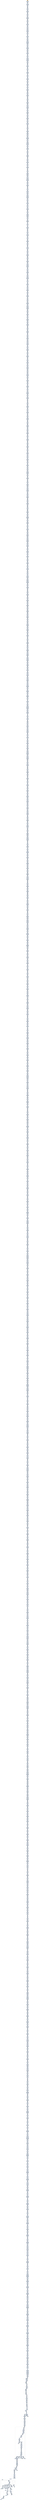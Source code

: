 digraph G {
node[shape=rectangle,style=filled,fillcolor=lightsteelblue,color=lightsteelblue]
bgcolor="transparent"
a0x00401ad2subl_ebp_esi[label="start\nsubl %ebp, %esi",fillcolor="orange",color="lightgrey"];
a0x00401ad4andw_si_bx[label="0x00401ad4\nandw %si, %bx"];
a0x00401ad7movl_0x411673UINT32_0x10esp_[label="0x00401ad7\nmovl $0x411673<UINT32>, 0x10(%esp)"];
a0x00401adfsubl_ebp_esi[label="0x00401adf\nsubl %ebp, %esi"];
a0x00401ae1andw_si_bx[label="0x00401ae1\nandw %si, %bx"];
a0x00401ae4movl_0x10esp__edi[label="0x00401ae4\nmovl 0x10(%esp), %edi"];
a0x00401ae8movl_0xc7c18b66UINT32_eax[label="0x00401ae8\nmovl $0xc7c18b66<UINT32>, %eax"];
a0x00401aedstosl_eax_es_edi_[label="0x00401aed\nstosl %eax, %es:(%edi)"];
a0x00401aeeandw_si_bx[label="0x00401aee\nandw %si, %bx"];
a0x00401af1testw_dx_bp[label="0x00401af1\ntestw %dx, %bp"];
a0x00401af4andw_dx_bp[label="0x00401af4\nandw %dx, %bp"];
a0x00401af7xorl_edx_edx[label="0x00401af7\nxorl %edx, %edx"];
a0x00401af9movb_0x4UINT8_dl[label="0x00401af9\nmovb $0x4<UINT8>, %dl"];
a0x00401afbaddl_edx_0x10esp_[label="0x00401afb\naddl %edx, 0x10(%esp)"];
a0x00401afftestw_dx_bp[label="0x00401aff\ntestw %dx, %bp"];
a0x00401b02movl_0x10esp__edx[label="0x00401b02\nmovl 0x10(%esp), %edx"];
a0x00401b06addl_0x73102444UINT32_edx_[label="0x00401b06\naddl $0x73102444<UINT32>, (%edx)"];
a0x00401b0candw_dx_bp[label="0x00401b0c\nandw %dx, %bp"];
a0x00401b0faddw_si_bp[label="0x00401b0f\naddw %si, %bp"];
a0x00401b12xorl_ecx_ecx[label="0x00401b12\nxorl %ecx, %ecx"];
a0x00401b14movb_0x4UINT8_cl[label="0x00401b14\nmovb $0x4<UINT8>, %cl"];
a0x00401b16addl_ecx_0x10esp_[label="0x00401b16\naddl %ecx, 0x10(%esp)"];
a0x00401b1aaddw_si_bp[label="0x00401b1a\naddw %si, %bp"];
a0x00401b1dleal_0x2edx__ebx[label="0x00401b1d\nleal 0x2(%edx), %ebx"];
a0x00401b20movl_0x10esp__ebx[label="0x00401b20\nmovl 0x10(%esp), %ebx"];
a0x00401b24addl_0x660040e6UINT32_ebx_[label="0x00401b24\naddl $0x660040e6<UINT32>, (%ebx)"];
a0x00401b2aleal_0x2edx__ebx[label="0x00401b2a\nleal 0x2(%edx), %ebx"];
a0x00401b2dsubw_ax_bx[label="0x00401b2d\nsubw %ax, %bx"];
a0x00401b30xorl_eax_eax[label="0x00401b30\nxorl %eax, %eax"];
a0x00401b32movb_0x4UINT8_al[label="0x00401b32\nmovb $0x4<UINT8>, %al"];
a0x00401b34addl_eax_0x10esp_[label="0x00401b34\naddl %eax, 0x10(%esp)"];
a0x00401b38subw_ax_bx[label="0x00401b38\nsubw %ax, %bx"];
a0x00401b3bxorl_eax_edi[label="0x00401b3b\nxorl %eax, %edi"];
a0x00401b3dmovl_0x10esp__edx[label="0x00401b3d\nmovl 0x10(%esp), %edx"];
a0x00401b41addl_0x5c8bc18bUINT32_edx_[label="0x00401b41\naddl $0x5c8bc18b<UINT32>, (%edx)"];
a0x00401b47xorl_eax_edi[label="0x00401b47\nxorl %eax, %edi"];
a0x00401b49leal_0x2eax__eax[label="0x00401b49\nleal 0x2(%eax), %eax"];
a0x00401b4cxorl_ebx_ebx[label="0x00401b4c\nxorl %ebx, %ebx"];
a0x00401b4emovb_0x4UINT8_bl[label="0x00401b4e\nmovb $0x4<UINT8>, %bl"];
a0x00401b50addl_ebx_0x10esp_[label="0x00401b50\naddl %ebx, 0x10(%esp)"];
a0x00401b54leal_0x2eax__eax[label="0x00401b54\nleal 0x2(%eax), %eax"];
a0x00401b57leal_0x40feededi__edi[label="0x00401b57\nleal 0x40feed(%edi), %edi"];
a0x00401b5dmovl_0x10esp__edx[label="0x00401b5d\nmovl 0x10(%esp), %edx"];
a0x00401b61orl_0x3811024UINT32_edx_[label="0x00401b61\norl $0x3811024<UINT32>, (%edx)"];
a0x00401b67leal_0x40feededi__edi[label="0x00401b67\nleal 0x40feed(%edi), %edi"];
a0x00401b6dxorl_ebx_ebx[label="0x00401b6d\nxorl %ebx, %ebx"];
a0x00401b6fmovb_0x4UINT8_bl[label="0x00401b6f\nmovb $0x4<UINT8>, %bl"];
a0x00401b71addl_ebx_0x10esp_[label="0x00401b71\naddl %ebx, 0x10(%esp)"];
a0x00401b75orw_dx_bp[label="0x00401b75\norw %dx, %bp"];
a0x00401b78testw_di_dx[label="0x00401b78\ntestw %di, %dx"];
a0x00401b7bmovl_0x10esp__edx[label="0x00401b7b\nmovl 0x10(%esp), %edx"];
a0x00401b7fmovl_0x526909dbUINT32_edx_[label="0x00401b7f\nmovl $0x526909db<UINT32>, (%edx)"];
a0x00401b85testw_di_dx[label="0x00401b85\ntestw %di, %dx"];
a0x00401b88xorl_edx_edx[label="0x00401b88\nxorl %edx, %edx"];
a0x00401b8amovb_0x4UINT8_dl[label="0x00401b8a\nmovb $0x4<UINT8>, %dl"];
a0x00401b8caddl_edx_0x10esp_[label="0x00401b8c\naddl %edx, 0x10(%esp)"];
a0x00401b90movzbl_ch_eax[label="0x00401b90\nmovzbl %ch, %eax"];
a0x00401b93movl_0x40daffUINT32_esi[label="0x00401b93\nmovl $0x40daff<UINT32>, %esi"];
a0x00401b98movl_0x10esp__edx[label="0x00401b98\nmovl 0x10(%esp), %edx"];
a0x00401b9cmovl_0xb74b3381UINT32_edx_[label="0x00401b9c\nmovl $0xb74b3381<UINT32>, (%edx)"];
a0x00401ba2movl_0x40daffUINT32_esi[label="0x00401ba2\nmovl $0x40daff<UINT32>, %esi"];
a0x00401ba7xorl_edx_edx[label="0x00401ba7\nxorl %edx, %edx"];
a0x00401ba9movb_0x4UINT8_dl[label="0x00401ba9\nmovb $0x4<UINT8>, %dl"];
a0x00401babaddl_edx_0x10esp_[label="0x00401bab\naddl %edx, 0x10(%esp)"];
a0x00401bafandw_bx_di[label="0x00401baf\nandw %bx, %di"];
a0x00401bb2shll_0x2UINT8_eax[label="0x00401bb2\nshll $0x2<UINT8>, %eax"];
a0x00401bb5movl_0x10esp__edx[label="0x00401bb5\nmovl 0x10(%esp), %edx"];
a0x00401bb9movl_0xfd0b1279UINT32_edx_[label="0x00401bb9\nmovl $0xfd0b1279<UINT32>, (%edx)"];
a0x00401bbfshll_0x2UINT8_eax[label="0x00401bbf\nshll $0x2<UINT8>, %eax"];
a0x00401bc2xorl_eax_eax[label="0x00401bc2\nxorl %eax, %eax"];
a0x00401bc4movb_0x4UINT8_al[label="0x00401bc4\nmovb $0x4<UINT8>, %al"];
a0x00401bc6addl_eax_0x10esp_[label="0x00401bc6\naddl %eax, 0x10(%esp)"];
a0x00401bcasubw_ax_si[label="0x00401bca\nsubw %ax, %si"];
a0x00401bcdmovl_0x10esp__edx[label="0x00401bcd\nmovl 0x10(%esp), %edx"];
a0x00401bd1movl_0xee03cb8bUINT32_edx_[label="0x00401bd1\nmovl $0xee03cb8b<UINT32>, (%edx)"];
a0x00401bd7movzbl_cl_ecx[label="0x00401bd7\nmovzbl %cl, %ecx"];
a0x00401bdatestw_bp_si[label="0x00401bda\ntestw %bp, %si"];
a0x00401bddxorl_ecx_ecx[label="0x00401bdd\nxorl %ecx, %ecx"];
a0x00401bdfmovb_0x4UINT8_cl[label="0x00401bdf\nmovb $0x4<UINT8>, %cl"];
a0x00401be1addl_ecx_0x10esp_[label="0x00401be1\naddl %ecx, 0x10(%esp)"];
a0x00401be5testw_bp_si[label="0x00401be5\ntestw %bp, %si"];
a0x00401be8subl_0x40dcedUINT32_ebp[label="0x00401be8\nsubl $0x40dced<UINT32>, %ebp"];
a0x00401beemovl_0x10esp__eax[label="0x00401bee\nmovl 0x10(%esp), %eax"];
a0x00401bf2orl_0x4b1c933UINT32_eax_[label="0x00401bf2\norl $0x4b1c933<UINT32>, (%eax)"];
a0x00401bf8subl_0x40dcedUINT32_ebp[label="0x00401bf8\nsubl $0x40dced<UINT32>, %ebp"];
a0x00401bfexorl_ecx_ecx[label="0x00401bfe\nxorl %ecx, %ecx"];
a0x00401c00movb_0x4UINT8_cl[label="0x00401c00\nmovb $0x4<UINT8>, %cl"];
a0x00401c02addl_ecx_0x10esp_[label="0x00401c02\naddl %ecx, 0x10(%esp)"];
a0x00401c06movl_esi_edx[label="0x00401c06\nmovl %esi, %edx"];
a0x00401c08addl_edx_edx[label="0x00401c08\naddl %edx, %edx"];
a0x00401c0asubw_bx_si[label="0x00401c0a\nsubw %bx, %si"];
a0x00401c0dmovl_0x10esp__ecx[label="0x00401c0d\nmovl 0x10(%esp), %ecx"];
a0x00401c11orl_0x10244c01UINT32_ecx_[label="0x00401c11\norl $0x10244c01<UINT32>, (%ecx)"];
a0x00401c17addl_edx_edx[label="0x00401c17\naddl %edx, %edx"];
a0x00401c19subw_bx_si[label="0x00401c19\nsubw %bx, %si"];
a0x00401c1cxorl_edx_edx[label="0x00401c1c\nxorl %edx, %edx"];
a0x00401c1emovb_0x4UINT8_dl[label="0x00401c1e\nmovb $0x4<UINT8>, %dl"];
a0x00401c20addl_edx_0x10esp_[label="0x00401c20\naddl %edx, 0x10(%esp)"];
a0x00401c24subw_bx_si[label="0x00401c24\nsubw %bx, %si"];
a0x00401c27orw_si_si[label="0x00401c27\norw %si, %si"];
a0x00401c2amovl_0x10esp__edi[label="0x00401c2a\nmovl 0x10(%esp), %edi"];
a0x00401c2emovl_0xee03cb8bUINT32_eax[label="0x00401c2e\nmovl $0xee03cb8b<UINT32>, %eax"];
a0x00401c33stosl_eax_es_edi_[label="0x00401c33\nstosl %eax, %es:(%edi)"];
a0x00401c34orw_si_si[label="0x00401c34\norw %si, %si"];
a0x00401c37xorl_ecx_ecx[label="0x00401c37\nxorl %ecx, %ecx"];
a0x00401c39movb_0x4UINT8_cl[label="0x00401c39\nmovb $0x4<UINT8>, %cl"];
a0x00401c3baddl_ecx_0x10esp_[label="0x00401c3b\naddl %ecx, 0x10(%esp)"];
a0x00401c3fsubw_ax_dx[label="0x00401c3f\nsubw %ax, %dx"];
a0x00401c42subw_bp_ax[label="0x00401c42\nsubw %bp, %ax"];
a0x00401c45movl_0x10esp__ecx[label="0x00401c45\nmovl 0x10(%esp), %ecx"];
a0x00401c49addl_0x1024448bUINT32_ecx_[label="0x00401c49\naddl $0x1024448b<UINT32>, (%ecx)"];
a0x00401c4fsubw_bp_ax[label="0x00401c4f\nsubw %bp, %ax"];
a0x00401c52xorl_ecx_ecx[label="0x00401c52\nxorl %ecx, %ecx"];
a0x00401c54movb_0x4UINT8_cl[label="0x00401c54\nmovb $0x4<UINT8>, %cl"];
a0x00401c56addl_ecx_0x10esp_[label="0x00401c56\naddl %ecx, 0x10(%esp)"];
a0x00401c5atestl_edi_edi[label="0x00401c5a\ntestl %edi, %edi"];
a0x00401c5caddw_bp_si[label="0x00401c5c\naddw %bp, %si"];
a0x00401c5fmovl_0x10esp__ebx[label="0x00401c5f\nmovl 0x10(%esp), %ebx"];
a0x00401c63movl_0x400081UINT32_ebx_[label="0x00401c63\nmovl $0x400081<UINT32>, (%ebx)"];
a0x00401c69addw_bp_si[label="0x00401c69\naddw %bp, %si"];
a0x00401c6cxorl_ecx_ecx[label="0x00401c6c\nxorl %ecx, %ecx"];
a0x00401c6emovb_0x4UINT8_cl[label="0x00401c6e\nmovb $0x4<UINT8>, %cl"];
a0x00401c70addl_ecx_0x10esp_[label="0x00401c70\naddl %ecx, 0x10(%esp)"];
a0x00401c74subw_cx_di[label="0x00401c74\nsubw %cx, %di"];
a0x00401c77movl_0x10esp__edx[label="0x00401c77\nmovl 0x10(%esp), %edx"];
a0x00401c7baddl_0xee0310bfUINT32_edx_[label="0x00401c7b\naddl $0xee0310bf<UINT32>, (%edx)"];
a0x00401c81subl_ebx_ecx[label="0x00401c81\nsubl %ebx, %ecx"];
a0x00401c83movsbl_cl_ecx[label="0x00401c83\nmovsbl %cl, %ecx"];
a0x00401c86xorl_edx_edx[label="0x00401c86\nxorl %edx, %edx"];
a0x00401c88movb_0x4UINT8_dl[label="0x00401c88\nmovb $0x4<UINT8>, %dl"];
a0x00401c8aaddl_edx_0x10esp_[label="0x00401c8a\naddl %edx, 0x10(%esp)"];
a0x00401c8emovsbl_cl_ecx[label="0x00401c8e\nmovsbl %cl, %ecx"];
a0x00401c91movl_0x10esp__eax[label="0x00401c91\nmovl 0x10(%esp), %eax"];
a0x00401c95orl_0x33f90366UINT32_eax_[label="0x00401c95\norl $0x33f90366<UINT32>, (%eax)"];
a0x00401c9bsubw_cx_cx[label="0x00401c9b\nsubw %cx, %cx"];
a0x00401c9etestw_cx_ax[label="0x00401c9e\ntestw %cx, %ax"];
a0x00401ca1addl_edi_ebx[label="0x00401ca1\naddl %edi, %ebx"];
a0x00401ca3xorl_eax_eax[label="0x00401ca3\nxorl %eax, %eax"];
a0x00401ca5movb_0x4UINT8_al[label="0x00401ca5\nmovb $0x4<UINT8>, %al"];
a0x00401ca7addl_eax_0x10esp_[label="0x00401ca7\naddl %eax, 0x10(%esp)"];
a0x00401cabtestw_cx_ax[label="0x00401cab\ntestw %cx, %ax"];
a0x00401caeaddl_edi_ebx[label="0x00401cae\naddl %edi, %ebx"];
a0x00401cb0movl_0x10esp__edx[label="0x00401cb0\nmovl 0x10(%esp), %edx"];
a0x00401cb4addl_0x104b0c0UINT32_edx_[label="0x00401cb4\naddl $0x104b0c0<UINT32>, (%edx)"];
a0x00401cbaaddl_edi_ebx[label="0x00401cba\naddl %edi, %ebx"];
a0x00401cbcxorl_edx_edx[label="0x00401cbc\nxorl %edx, %edx"];
a0x00401cbemovb_0x4UINT8_dl[label="0x00401cbe\nmovb $0x4<UINT8>, %dl"];
a0x00401cc0addl_edx_0x10esp_[label="0x00401cc0\naddl %edx, 0x10(%esp)"];
a0x00401cc4leal_0x40fe7eeax__eax[label="0x00401cc4\nleal 0x40fe7e(%eax), %eax"];
a0x00401ccamovl_0x10esp__eax[label="0x00401cca\nmovl 0x10(%esp), %eax"];
a0x00401ccemovl_0x66102444UINT32_eax_[label="0x00401cce\nmovl $0x66102444<UINT32>, (%eax)"];
a0x00401cd4movw_di_bp[label="0x00401cd4\nmovw %di, %bp"];
a0x00401cd7xorl_ecx_ecx[label="0x00401cd7\nxorl %ecx, %ecx"];
a0x00401cd9movb_0x4UINT8_cl[label="0x00401cd9\nmovb $0x4<UINT8>, %cl"];
a0x00401cdbaddl_ecx_0x10esp_[label="0x00401cdb\naddl %ecx, 0x10(%esp)"];
a0x00401cdfmovl_edx_eax[label="0x00401cdf\nmovl %edx, %eax"];
a0x00401ce1movl_0x10esp__eax[label="0x00401ce1\nmovl 0x10(%esp), %eax"];
a0x00401ce5addl_0x3366f903UINT32_eax_[label="0x00401ce5\naddl $0x3366f903<UINT32>, (%eax)"];
a0x00401cebandw_bp_cx[label="0x00401ceb\nandw %bp, %cx"];
a0x00401ceexorl_ecx_ecx[label="0x00401cee\nxorl %ecx, %ecx"];
a0x00401cf0movb_0x4UINT8_cl[label="0x00401cf0\nmovb $0x4<UINT8>, %cl"];
a0x00401cf2addl_ecx_0x10esp_[label="0x00401cf2\naddl %ecx, 0x10(%esp)"];
a0x00401cf6leal_0x2edi__ecx[label="0x00401cf6\nleal 0x2(%edi), %ecx"];
a0x00401cf9addl_eax_ebp[label="0x00401cf9\naddl %eax, %ebp"];
a0x00401cfbmovl_0x10esp__ecx[label="0x00401cfb\nmovl 0x10(%esp), %ecx"];
a0x00401cffaddl_0x24548bc0UINT32_ecx_[label="0x00401cff\naddl $0x24548bc0<UINT32>, (%ecx)"];
a0x00401d05addl_eax_ebp[label="0x00401d05\naddl %eax, %ebp"];
a0x00401d07xorl_edx_edx[label="0x00401d07\nxorl %edx, %edx"];
a0x00401d09movb_0x4UINT8_dl[label="0x00401d09\nmovb $0x4<UINT8>, %dl"];
a0x00401d0baddl_edx_0x10esp_[label="0x00401d0b\naddl %edx, 0x10(%esp)"];
a0x00401d0ftestl_edx_ecx[label="0x00401d0f\ntestl %edx, %ecx"];
a0x00401d11movl_0x10esp__edi[label="0x00401d11\nmovl 0x10(%esp), %edi"];
a0x00401d15movl_0x50028110UINT32_eax[label="0x00401d15\nmovl $0x50028110<UINT32>, %eax"];
a0x00401d1astosl_eax_es_edi_[label="0x00401d1a\nstosl %eax, %es:(%edi)"];
a0x00401d1baddl_eax_ebp[label="0x00401d1b\naddl %eax, %ebp"];
a0x00401d1dandw_si_si[label="0x00401d1d\nandw %si, %si"];
a0x00401d20xorl_ecx_edx[label="0x00401d20\nxorl %ecx, %edx"];
a0x00401d22xorl_edx_edx[label="0x00401d22\nxorl %edx, %edx"];
a0x00401d24movb_0x4UINT8_dl[label="0x00401d24\nmovb $0x4<UINT8>, %dl"];
a0x00401d26addl_edx_0x10esp_[label="0x00401d26\naddl %edx, 0x10(%esp)"];
a0x00401d2aandw_si_si[label="0x00401d2a\nandw %si, %si"];
a0x00401d2dxorl_ecx_edx[label="0x00401d2d\nxorl %ecx, %edx"];
a0x00401d2fmovl_0x10esp__ecx[label="0x00401d2f\nmovl 0x10(%esp), %ecx"];
a0x00401d33movl_0x66b90040UINT32_ecx_[label="0x00401d33\nmovl $0x66b90040<UINT32>, (%ecx)"];
a0x00401d39xorl_ecx_edx[label="0x00401d39\nxorl %ecx, %edx"];
a0x00401d3bmovsbl_bh_ebx[label="0x00401d3b\nmovsbl %bh, %ebx"];
a0x00401d3eshldl_0x3UINT8_ebx_eax[label="0x00401d3e\nshldl $0x3<UINT8>, %ebx, %eax"];
a0x00401d42xorl_eax_eax[label="0x00401d42\nxorl %eax, %eax"];
a0x00401d44movb_0x4UINT8_al[label="0x00401d44\nmovb $0x4<UINT8>, %al"];
a0x00401d46addl_eax_0x10esp_[label="0x00401d46\naddl %eax, 0x10(%esp)"];
a0x00401d4amovsbl_bh_ebx[label="0x00401d4a\nmovsbl %bh, %ebx"];
a0x00401d4dmovl_0x10esp__eax[label="0x00401d4d\nmovl 0x10(%esp), %eax"];
a0x00401d51movl_0xc933c033UINT32_eax_[label="0x00401d51\nmovl $0xc933c033<UINT32>, (%eax)"];
a0x00401d57shldl_0x3UINT8_ebx_eax[label="0x00401d57\nshldl $0x3<UINT8>, %ebx, %eax"];
a0x00401d5bxorl_edx_edx[label="0x00401d5b\nxorl %edx, %edx"];
a0x00401d5dmovb_0x4UINT8_dl[label="0x00401d5d\nmovb $0x4<UINT8>, %dl"];
a0x00401d5faddl_edx_0x10esp_[label="0x00401d5f\naddl %edx, 0x10(%esp)"];
a0x00401d63andl_ebx_esi[label="0x00401d63\nandl %ebx, %esi"];
a0x00401d65orl_0x40defeUINT32_esi[label="0x00401d65\norl $0x40defe<UINT32>, %esi"];
a0x00401d6bmovl_0x10esp__eax[label="0x00401d6b\nmovl 0x10(%esp), %eax"];
a0x00401d6faddl_0x4c0104b1UINT32_eax_[label="0x00401d6f\naddl $0x4c0104b1<UINT32>, (%eax)"];
a0x00401d75orl_0x40defeUINT32_esi[label="0x00401d75\norl $0x40defe<UINT32>, %esi"];
a0x00401d7bxorl_eax_eax[label="0x00401d7b\nxorl %eax, %eax"];
a0x00401d7dmovb_0x4UINT8_al[label="0x00401d7d\nmovb $0x4<UINT8>, %al"];
a0x00401d7faddl_eax_0x10esp_[label="0x00401d7f\naddl %eax, 0x10(%esp)"];
a0x00401d83addw_bp_cx[label="0x00401d83\naddw %bp, %cx"];
a0x00401d86movl_0x10esp__edi[label="0x00401d86\nmovl 0x10(%esp), %edi"];
a0x00401d8amovl_0xbe0f1024UINT32_eax[label="0x00401d8a\nmovl $0xbe0f1024<UINT32>, %eax"];
a0x00401d8fstosl_eax_es_edi_[label="0x00401d8f\nstosl %eax, %es:(%edi)"];
a0x00401d90negl_eax[label="0x00401d90\nnegl %eax"];
a0x00401d92xorl_ebx_ebx[label="0x00401d92\nxorl %ebx, %ebx"];
a0x00401d94movb_0x4UINT8_bl[label="0x00401d94\nmovb $0x4<UINT8>, %bl"];
a0x00401d96addl_ebx_0x10esp_[label="0x00401d96\naddl %ebx, 0x10(%esp)"];
a0x00401d9aandl_ecx_edx[label="0x00401d9a\nandl %ecx, %edx"];
a0x00401d9csubl_ecx_ecx[label="0x00401d9c\nsubl %ecx, %ecx"];
a0x00401d9esubl_ecx_ecx[label="0x00401d9e\nsubl %ecx, %ecx"];
a0x00401da0movl_0x10esp__ebx[label="0x00401da0\nmovl 0x10(%esp), %ebx"];
a0x00401da4addl_0x24548bc1UINT32_ebx_[label="0x00401da4\naddl $0x24548bc1<UINT32>, (%ebx)"];
a0x00401daasubl_ecx_ecx[label="0x00401daa\nsubl %ecx, %ecx"];
a0x00401dacsubl_ecx_ecx[label="0x00401dac\nsubl %ecx, %ecx"];
a0x00401daeorl_esi_esi[label="0x00401dae\norl %esi, %esi"];
a0x00401db0xorl_edx_edx[label="0x00401db0\nxorl %edx, %edx"];
a0x00401db2movb_0x4UINT8_dl[label="0x00401db2\nmovb $0x4<UINT8>, %dl"];
a0x00401db4addl_edx_0x10esp_[label="0x00401db4\naddl %edx, 0x10(%esp)"];
a0x00401db8subl_ecx_ecx[label="0x00401db8\nsubl %ecx, %ecx"];
a0x00401dbamovl_0x10esp__edx[label="0x00401dba\nmovl 0x10(%esp), %edx"];
a0x00401dbeaddl_0x62028110UINT32_edx_[label="0x00401dbe\naddl $0x62028110<UINT32>, (%edx)"];
a0x00401dc4orl_esi_esi[label="0x00401dc4\norl %esi, %esi"];
a0x00401dc6xorl_ebx_ebx[label="0x00401dc6\nxorl %ebx, %ebx"];
a0x00401dc8movb_0x4UINT8_bl[label="0x00401dc8\nmovb $0x4<UINT8>, %bl"];
a0x00401dcaaddl_ebx_0x10esp_[label="0x00401dca\naddl %ebx, 0x10(%esp)"];
a0x00401dcexorw_dx_si[label="0x00401dce\nxorw %dx, %si"];
a0x00401dd1movl_0x10esp__eax[label="0x00401dd1\nmovl 0x10(%esp), %eax"];
a0x00401dd5movl_0x81337ef6UINT32_eax_[label="0x00401dd5\nmovl $0x81337ef6<UINT32>, (%eax)"];
a0x00401ddbtestw_di_di[label="0x00401ddb\ntestw %di, %di"];
a0x00401ddeandw_ax_bx[label="0x00401dde\nandw %ax, %bx"];
a0x00401de1addw_bp_di[label="0x00401de1\naddw %bp, %di"];
a0x00401de4xorl_eax_eax[label="0x00401de4\nxorl %eax, %eax"];
a0x00401de6movb_0x4UINT8_al[label="0x00401de6\nmovb $0x4<UINT8>, %al"];
a0x00401de8addl_eax_0x10esp_[label="0x00401de8\naddl %eax, 0x10(%esp)"];
a0x00401decandw_ax_bx[label="0x00401dec\nandw %ax, %bx"];
a0x00401defmovl_0x10esp__eax[label="0x00401def\nmovl 0x10(%esp), %eax"];
a0x00401df3addl_0x7ef58a32UINT32_eax_[label="0x00401df3\naddl $0x7ef58a32<UINT32>, (%eax)"];
a0x00401df9addw_bp_di[label="0x00401df9\naddw %bp, %di"];
a0x00401dfcmovl_0x40daffUINT32_esi[label="0x00401dfc\nmovl $0x40daff<UINT32>, %esi"];
a0x00401e01xorl_eax_eax[label="0x00401e01\nxorl %eax, %eax"];
a0x00401e03movb_0x4UINT8_al[label="0x00401e03\nmovb $0x4<UINT8>, %al"];
a0x00401e05addl_eax_0x10esp_[label="0x00401e05\naddl %eax, 0x10(%esp)"];
a0x00401e09movl_0x40daffUINT32_esi[label="0x00401e09\nmovl $0x40daff<UINT32>, %esi"];
a0x00401e0emovl_0x10esp__edx[label="0x00401e0e\nmovl 0x10(%esp), %edx"];
a0x00401e12addl_0x2e3c133UINT32_edx_[label="0x00401e12\naddl $0x2e3c133<UINT32>, (%edx)"];
a0x00401e18andl_0x40dc7bUINT32_eax[label="0x00401e18\nandl $0x40dc7b<UINT32>, %eax"];
a0x00401e1eorw_cx_cx[label="0x00401e1e\norw %cx, %cx"];
a0x00401e21xorl_ecx_ecx[label="0x00401e21\nxorl %ecx, %ecx"];
a0x00401e23movb_0x4UINT8_cl[label="0x00401e23\nmovb $0x4<UINT8>, %cl"];
a0x00401e25addl_ecx_0x10esp_[label="0x00401e25\naddl %ecx, 0x10(%esp)"];
a0x00401e29orw_cx_cx[label="0x00401e29\norw %cx, %cx"];
a0x00401e2cmovl_0x10esp__edx[label="0x00401e2c\nmovl 0x10(%esp), %edx"];
a0x00401e30movl_0x33c70b66UINT32_edx_[label="0x00401e30\nmovl $0x33c70b66<UINT32>, (%edx)"];
a0x00401e36testl_ecx_ebp[label="0x00401e36\ntestl %ecx, %ebp"];
a0x00401e38xorl_ebx_ecx[label="0x00401e38\nxorl %ebx, %ecx"];
a0x00401e3aorw_dx_dx[label="0x00401e3a\norw %dx, %dx"];
a0x00401e3dxorl_ecx_ecx[label="0x00401e3d\nxorl %ecx, %ecx"];
a0x00401e3fmovb_0x4UINT8_cl[label="0x00401e3f\nmovb $0x4<UINT8>, %cl"];
a0x00401e41addl_ecx_0x10esp_[label="0x00401e41\naddl %ecx, 0x10(%esp)"];
a0x00401e45xorl_ebx_ecx[label="0x00401e45\nxorl %ebx, %ecx"];
a0x00401e47movl_0x10esp__ebx[label="0x00401e47\nmovl 0x10(%esp), %ebx"];
a0x00401e4bmovl_0x104b2d2UINT32_ebx_[label="0x00401e4b\nmovl $0x104b2d2<UINT32>, (%ebx)"];
a0x00401e51orw_dx_dx[label="0x00401e51\norw %dx, %dx"];
a0x00401e54xorl_0x40d96bUINT32_esi[label="0x00401e54\nxorl $0x40d96b<UINT32>, %esi"];
a0x00401e5axorl_edx_edx[label="0x00401e5a\nxorl %edx, %edx"];
a0x00401e5cmovb_0x4UINT8_dl[label="0x00401e5c\nmovb $0x4<UINT8>, %dl"];
a0x00401e5eaddl_edx_0x10esp_[label="0x00401e5e\naddl %edx, 0x10(%esp)"];
a0x00401e62xorl_0x40d96bUINT32_esi[label="0x00401e62\nxorl $0x40d96b<UINT32>, %esi"];
a0x00401e68movl_0x10esp__eax[label="0x00401e68\nmovl 0x10(%esp), %eax"];
a0x00401e6caddl_0x66102454UINT32_eax_[label="0x00401e6c\naddl $0x66102454<UINT32>, (%eax)"];
a0x00401e72movw_di_bp[label="0x00401e72\nmovw %di, %bp"];
a0x00401e75xorl_ecx_ecx[label="0x00401e75\nxorl %ecx, %ecx"];
a0x00401e77movb_0x4UINT8_cl[label="0x00401e77\nmovb $0x4<UINT8>, %cl"];
a0x00401e79addl_ecx_0x10esp_[label="0x00401e79\naddl %ecx, 0x10(%esp)"];
a0x00401e7dmovzbl_bl_edx[label="0x00401e7d\nmovzbl %bl, %edx"];
a0x00401e80movzbl_ch_ecx[label="0x00401e80\nmovzbl %ch, %ecx"];
a0x00401e83movl_0x10esp__edx[label="0x00401e83\nmovl 0x10(%esp), %edx"];
a0x00401e87orl_0x4c8bc70bUINT32_edx_[label="0x00401e87\norl $0x4c8bc70b<UINT32>, (%edx)"];
a0x00401e8dmovzbl_ch_ecx[label="0x00401e8d\nmovzbl %ch, %ecx"];
a0x00401e90xorl_edx_edx[label="0x00401e90\nxorl %edx, %edx"];
a0x00401e92movb_0x4UINT8_dl[label="0x00401e92\nmovb $0x4<UINT8>, %dl"];
a0x00401e94addl_edx_0x10esp_[label="0x00401e94\naddl %edx, 0x10(%esp)"];
a0x00401e98leal_0x2ebx__edi[label="0x00401e98\nleal 0x2(%ebx), %edi"];
a0x00401e9bxaddl_ebp_eax[label="0x00401e9b\nxaddl %ebp, %eax"];
a0x00401e9emovl_0x10esp__ebx[label="0x00401e9e\nmovl 0x10(%esp), %ebx"];
a0x00401ea2addl_0x1811024UINT32_ebx_[label="0x00401ea2\naddl $0x1811024<UINT32>, (%ebx)"];
a0x00401ea8xaddl_ebp_eax[label="0x00401ea8\nxaddl %ebp, %eax"];
a0x00401eabandw_cx_di[label="0x00401eab\nandw %cx, %di"];
a0x00401eaexorl_ebx_ebx[label="0x00401eae\nxorl %ebx, %ebx"];
a0x00401eb0movb_0x4UINT8_bl[label="0x00401eb0\nmovb $0x4<UINT8>, %bl"];
a0x00401eb2addl_ebx_0x10esp_[label="0x00401eb2\naddl %ebx, 0x10(%esp)"];
a0x00401eb6andw_cx_di[label="0x00401eb6\nandw %cx, %di"];
a0x00401eb9movl_0x10esp__edi[label="0x00401eb9\nmovl 0x10(%esp), %edi"];
a0x00401ebdmovl_0x10bfa4f3UINT32_eax[label="0x00401ebd\nmovl $0x10bfa4f3<UINT32>, %eax"];
a0x00401ec2stosl_eax_es_edi_[label="0x00401ec2\nstosl %eax, %es:(%edi)"];
a0x00401ec3addl_0x40fcfdUINT32_esi[label="0x00401ec3\naddl $0x40fcfd<UINT32>, %esi"];
a0x00401ec9xorl_eax_eax[label="0x00401ec9\nxorl %eax, %eax"];
a0x00401ecbmovb_0x4UINT8_al[label="0x00401ecb\nmovb $0x4<UINT8>, %al"];
a0x00401ecdaddl_eax_0x10esp_[label="0x00401ecd\naddl %eax, 0x10(%esp)"];
a0x00401ed1xorl_ebp_ecx[label="0x00401ed1\nxorl %ebp, %ecx"];
a0x00401ed3movzbl_dl_eax[label="0x00401ed3\nmovzbl %dl, %eax"];
a0x00401ed6movl_0x10esp__ebx[label="0x00401ed6\nmovl 0x10(%esp), %ebx"];
a0x00401edaaddl_0xdb85c38bUINT32_ebx_[label="0x00401eda\naddl $0xdb85c38b<UINT32>, (%ebx)"];
a0x00401ee0movzbl_dl_eax[label="0x00401ee0\nmovzbl %dl, %eax"];
a0x00401ee3notl_eax[label="0x00401ee3\nnotl %eax"];
a0x00401ee5xorl_ecx_ecx[label="0x00401ee5\nxorl %ecx, %ecx"];
a0x00401ee7movb_0x4UINT8_cl[label="0x00401ee7\nmovb $0x4<UINT8>, %cl"];
a0x00401ee9addl_ecx_0x10esp_[label="0x00401ee9\naddl %ecx, 0x10(%esp)"];
a0x00401eednotl_eax[label="0x00401eed\nnotl %eax"];
a0x00401eeforl_ebp_ebp[label="0x00401eef\norl %ebp, %ebp"];
a0x00401ef1movl_0x10esp__edx[label="0x00401ef1\nmovl 0x10(%esp), %edx"];
a0x00401ef5addl_0x33d70b66UINT32_edx_[label="0x00401ef5\naddl $0x33d70b66<UINT32>, (%edx)"];
a0x00401efborl_ebp_ebp[label="0x00401efb\norl %ebp, %ebp"];
a0x00401efdmovw_dx_dx[label="0x00401efd\nmovw %dx, %dx"];
a0x00401f00testl_edi_eax[label="0x00401f00\ntestl %edi, %eax"];
a0x00401f02movl_edi_esi[label="0x00401f02\nmovl %edi, %esi"];
a0x00401f04xorl_edx_edx[label="0x00401f04\nxorl %edx, %edx"];
a0x00401f06movb_0x4UINT8_dl[label="0x00401f06\nmovb $0x4<UINT8>, %dl"];
a0x00401f08addl_edx_0x10esp_[label="0x00401f08\naddl %edx, 0x10(%esp)"];
a0x00401f0cmovw_dx_dx[label="0x00401f0c\nmovw %dx, %dx"];
a0x00401f0fmovl_0x10esp__edi[label="0x00401f0f\nmovl 0x10(%esp), %edi"];
a0x00401f13movl_0x104b1c9UINT32_eax[label="0x00401f13\nmovl $0x104b1c9<UINT32>, %eax"];
a0x00401f18stosl_eax_es_edi_[label="0x00401f18\nstosl %eax, %es:(%edi)"];
a0x00401f19testl_edi_eax[label="0x00401f19\ntestl %edi, %eax"];
a0x00401f1bxorl_ecx_ecx[label="0x00401f1b\nxorl %ecx, %ecx"];
a0x00401f1dmovb_0x4UINT8_cl[label="0x00401f1d\nmovb $0x4<UINT8>, %cl"];
a0x00401f1faddl_ecx_0x10esp_[label="0x00401f1f\naddl %ecx, 0x10(%esp)"];
a0x00401f23movl_edi_esi[label="0x00401f23\nmovl %edi, %esi"];
a0x00401f25subl_edi_ebx[label="0x00401f25\nsubl %edi, %ebx"];
a0x00401f27movl_0x10esp__eax[label="0x00401f27\nmovl 0x10(%esp), %eax"];
a0x00401f2baddl_0x8510244cUINT32_eax_[label="0x00401f2b\naddl $0x8510244c<UINT32>, (%eax)"];
a0x00401f31subl_edi_ebx[label="0x00401f31\nsubl %edi, %ebx"];
a0x00401f33xorl_ebx_ebx[label="0x00401f33\nxorl %ebx, %ebx"];
a0x00401f35movb_0x4UINT8_bl[label="0x00401f35\nmovb $0x4<UINT8>, %bl"];
a0x00401f37addl_ebx_0x10esp_[label="0x00401f37\naddl %ebx, 0x10(%esp)"];
a0x00401f3baddw_ax_bx[label="0x00401f3b\naddw %ax, %bx"];
a0x00401f3exchgl_eax_edi[label="0x00401f3e\nxchgl %eax, %edi"];
a0x00401f3forl_esi_ebp[label="0x00401f3f\norl %esi, %ebp"];
a0x00401f41movl_0x10esp__edi[label="0x00401f41\nmovl 0x10(%esp), %edi"];
a0x00401f45movl_0xd70b66dbUINT32_eax[label="0x00401f45\nmovl $0xd70b66db<UINT32>, %eax"];
a0x00401f4astosl_eax_es_edi_[label="0x00401f4a\nstosl %eax, %es:(%edi)"];
a0x00401f4bxchgl_eax_edi[label="0x00401f4b\nxchgl %eax, %edi"];
a0x00401f4corl_esi_ebp[label="0x00401f4c\norl %esi, %ebp"];
a0x00401f4exorl_ebx_ebx[label="0x00401f4e\nxorl %ebx, %ebx"];
a0x00401f50movb_0x4UINT8_bl[label="0x00401f50\nmovb $0x4<UINT8>, %bl"];
a0x00401f52addl_ebx_0x10esp_[label="0x00401f52\naddl %ebx, 0x10(%esp)"];
a0x00401f56orl_esi_ebp[label="0x00401f56\norl %esi, %ebp"];
a0x00401f58leal_0x2ebx__edi[label="0x00401f58\nleal 0x2(%ebx), %edi"];
a0x00401f5bmovl_0x10esp__ecx[label="0x00401f5b\nmovl 0x10(%esp), %ecx"];
a0x00401f5faddl_0x10245c8bUINT32_ecx_[label="0x00401f5f\naddl $0x10245c8b<UINT32>, (%ecx)"];
a0x00401f65leal_0x2ebx__edi[label="0x00401f65\nleal 0x2(%ebx), %edi"];
a0x00401f68addl_ebp_edi[label="0x00401f68\naddl %ebp, %edi"];
a0x00401f6axorl_ebx_ebx[label="0x00401f6a\nxorl %ebx, %ebx"];
a0x00401f6cmovb_0x4UINT8_bl[label="0x00401f6c\nmovb $0x4<UINT8>, %bl"];
a0x00401f6eaddl_ebx_0x10esp_[label="0x00401f6e\naddl %ebx, 0x10(%esp)"];
a0x00401f72addl_ebp_edi[label="0x00401f72\naddl %ebp, %edi"];
a0x00401f74testl_ecx_eax[label="0x00401f74\ntestl %ecx, %eax"];
a0x00401f76movl_0x10esp__edx[label="0x00401f76\nmovl 0x10(%esp), %edx"];
a0x00401f7aaddl_0x40400381UINT32_edx_[label="0x00401f7a\naddl $0x40400381<UINT32>, (%edx)"];
a0x00401f80testl_ecx_eax[label="0x00401f80\ntestl %ecx, %eax"];
a0x00401f82xorl_edx_edx[label="0x00401f82\nxorl %edx, %edx"];
a0x00401f84movb_0x4UINT8_dl[label="0x00401f84\nmovb $0x4<UINT8>, %dl"];
a0x00401f86addl_edx_0x10esp_[label="0x00401f86\naddl %edx, 0x10(%esp)"];
a0x00401f8axorl_0x40dae9UINT32_ecx[label="0x00401f8a\nxorl $0x40dae9<UINT32>, %ecx"];
a0x00401f90movl_0x10esp__edx[label="0x00401f90\nmovl 0x10(%esp), %edx"];
a0x00401f94addl_0xb66bb00UINT32_edx_[label="0x00401f94\naddl $0xb66bb00<UINT32>, (%edx)"];
a0x00401f9axorw_dx_bx[label="0x00401f9a\nxorw %dx, %bx"];
a0x00401f9dmovl_ecx_ebx[label="0x00401f9d\nmovl %ecx, %ebx"];
a0x00401f9fxorl_ecx_ecx[label="0x00401f9f\nxorl %ecx, %ecx"];
a0x00401fa1movb_0x4UINT8_cl[label="0x00401fa1\nmovb $0x4<UINT8>, %cl"];
a0x00401fa3addl_ecx_0x10esp_[label="0x00401fa3\naddl %ecx, 0x10(%esp)"];
a0x00401fa7movl_ecx_ebx[label="0x00401fa7\nmovl %ecx, %ebx"];
a0x00401fa9movl_0x10esp__edi[label="0x00401fa9\nmovl 0x10(%esp), %edi"];
a0x00401fadmovl_0xb2d233d7UINT32_eax[label="0x00401fad\nmovl $0xb2d233d7<UINT32>, %eax"];
a0x00401fb2stosl_eax_es_edi_[label="0x00401fb2\nstosl %eax, %es:(%edi)"];
a0x00401fb3addw_bx_di[label="0x00401fb3\naddw %bx, %di"];
a0x00401fb6xorl_eax_eax[label="0x00401fb6\nxorl %eax, %eax"];
a0x00401fb8movb_0x4UINT8_al[label="0x00401fb8\nmovb $0x4<UINT8>, %al"];
a0x00401fbaaddl_eax_0x10esp_[label="0x00401fba\naddl %eax, 0x10(%esp)"];
a0x00401fbeleal_0x40f9f9eax__edi[label="0x00401fbe\nleal 0x40f9f9(%eax), %edi"];
a0x00401fc4movl_0x10esp__eax[label="0x00401fc4\nmovl 0x10(%esp), %eax"];
a0x00401fc8addl_0x24540104UINT32_eax_[label="0x00401fc8\naddl $0x24540104<UINT32>, (%eax)"];
a0x00401fceleal_0x40db7eebx__eax[label="0x00401fce\nleal 0x40db7e(%ebx), %eax"];
a0x00401fd4orw_dx_cx[label="0x00401fd4\norw %dx, %cx"];
a0x00401fd7xorl_eax_eax[label="0x00401fd7\nxorl %eax, %eax"];
a0x00401fd9movb_0x4UINT8_al[label="0x00401fd9\nmovb $0x4<UINT8>, %al"];
a0x00401fdbaddl_eax_0x10esp_[label="0x00401fdb\naddl %eax, 0x10(%esp)"];
a0x00401fdforw_dx_cx[label="0x00401fdf\norw %dx, %cx"];
a0x00401fe2orl_ebp_eax[label="0x00401fe2\norl %ebp, %eax"];
a0x00401fe4movl_0x10esp__ebx[label="0x00401fe4\nmovl 0x10(%esp), %ebx"];
a0x00401fe8addl_0xf2336610UINT32_ebx_[label="0x00401fe8\naddl $0xf2336610<UINT32>, (%ebx)"];
a0x00401feeorl_ebp_eax[label="0x00401fee\norl %ebp, %eax"];
a0x00401ff0leal_0x2esi__eax[label="0x00401ff0\nleal 0x2(%esi), %eax"];
a0x00401ff3xorl_ecx_ecx[label="0x00401ff3\nxorl %ecx, %ecx"];
a0x00401ff5movb_0x4UINT8_cl[label="0x00401ff5\nmovb $0x4<UINT8>, %cl"];
a0x00401ff7addl_ecx_0x10esp_[label="0x00401ff7\naddl %ecx, 0x10(%esp)"];
a0x00401ffbleal_0x2esi__eax[label="0x00401ffb\nleal 0x2(%esi), %eax"];
a0x00401ffemovl_0x10esp__ecx[label="0x00401ffe\nmovl 0x10(%esp), %ecx"];
a0x00402002addl_0x8bdb0b66UINT32_ecx_[label="0x00402002\naddl $0x8bdb0b66<UINT32>, (%ecx)"];
a0x00402008negl_edx[label="0x00402008\nnegl %edx"];
a0x0040200axorl_ecx_ecx[label="0x0040200a\nxorl %ecx, %ecx"];
a0x0040200cmovb_0x4UINT8_cl[label="0x0040200c\nmovb $0x4<UINT8>, %cl"];
a0x0040200eaddl_ecx_0x10esp_[label="0x0040200e\naddl %ecx, 0x10(%esp)"];
a0x00402012xorl_ecx_esi[label="0x00402012\nxorl %ecx, %esi"];
a0x00402014andw_dx_ax[label="0x00402014\nandw %dx, %ax"];
a0x00402017movl_0x10esp__edi[label="0x00402017\nmovl 0x10(%esp), %edi"];
a0x0040201bmovl_0x8110245cUINT32_eax[label="0x0040201b\nmovl $0x8110245c<UINT32>, %eax"];
a0x00402020stosl_eax_es_edi_[label="0x00402020\nstosl %eax, %es:(%edi)"];
a0x00402021andw_dx_ax[label="0x00402021\nandw %dx, %ax"];
a0x00402024subw_si_cx[label="0x00402024\nsubw %si, %cx"];
a0x00402027leal_0x40fcebesi__ebx[label="0x00402027\nleal 0x40fceb(%esi), %ebx"];
a0x0040202dxorl_ecx_ecx[label="0x0040202d\nxorl %ecx, %ecx"];
a0x0040202fmovb_0x4UINT8_cl[label="0x0040202f\nmovb $0x4<UINT8>, %cl"];
a0x00402031addl_ecx_0x10esp_[label="0x00402031\naddl %ecx, 0x10(%esp)"];
a0x00402035subw_si_cx[label="0x00402035\nsubw %si, %cx"];
a0x00402038movl_0x10esp__eax[label="0x00402038\nmovl 0x10(%esp), %eax"];
a0x0040203caddl_0xe1c65703UINT32_eax_[label="0x0040203c\naddl $0xe1c65703<UINT32>, (%eax)"];
a0x00402042leal_0x40fcebesi__ebx[label="0x00402042\nleal 0x40fceb(%esi), %ebx"];
a0x00402048xorl_ecx_ecx[label="0x00402048\nxorl %ecx, %ecx"];
a0x0040204amovb_0x4UINT8_cl[label="0x0040204a\nmovb $0x4<UINT8>, %cl"];
a0x0040204caddl_ecx_0x10esp_[label="0x0040204c\naddl %ecx, 0x10(%esp)"];
a0x00402050sbbl_0x40ddfdUINT32_ebp[label="0x00402050\nsbbl $0x40ddfd<UINT32>, %ebp"];
a0x00402056movl_0x10esp__edi[label="0x00402056\nmovl 0x10(%esp), %edi"];
a0x0040205amovl_0x973381efUINT32_eax[label="0x0040205a\nmovl $0x973381ef<UINT32>, %eax"];
a0x0040205fstosl_eax_es_edi_[label="0x0040205f\nstosl %eax, %es:(%edi)"];
a0x00402060subl_eax_ebx[label="0x00402060\nsubl %eax, %ebx"];
a0x00402062xorl_ebx_ebx[label="0x00402062\nxorl %ebx, %ebx"];
a0x00402064movb_0x4UINT8_bl[label="0x00402064\nmovb $0x4<UINT8>, %bl"];
a0x00402066addl_ebx_0x10esp_[label="0x00402066\naddl %ebx, 0x10(%esp)"];
a0x0040206amovsbl_al_eax[label="0x0040206a\nmovsbl %al, %eax"];
a0x0040206dandw_ax_bx[label="0x0040206d\nandw %ax, %bx"];
a0x00402070movl_0x10esp__ecx[label="0x00402070\nmovl 0x10(%esp), %ecx"];
a0x00402074orl_0x66efe1c5UINT32_ecx_[label="0x00402074\norl $0x66efe1c5<UINT32>, (%ecx)"];
a0x0040207aandw_ax_bx[label="0x0040207a\nandw %ax, %bx"];
a0x0040207dxorl_eax_eax[label="0x0040207d\nxorl %eax, %eax"];
a0x0040207fmovb_0x4UINT8_al[label="0x0040207f\nmovb $0x4<UINT8>, %al"];
a0x00402081addl_eax_0x10esp_[label="0x00402081\naddl %eax, 0x10(%esp)"];
a0x00402085testw_dx_di[label="0x00402085\ntestw %dx, %di"];
a0x00402088movl_0x10esp__ebx[label="0x00402088\nmovl 0x10(%esp), %ebx"];
a0x0040208cmovl_0xc933db0bUINT32_ebx_[label="0x0040208c\nmovl $0xc933db0b<UINT32>, (%ebx)"];
a0x00402092leal_0x2edx__edx[label="0x00402092\nleal 0x2(%edx), %edx"];
a0x00402095xorl_eax_eax[label="0x00402095\nxorl %eax, %eax"];
a0x00402097movb_0x4UINT8_al[label="0x00402097\nmovb $0x4<UINT8>, %al"];
a0x00402099addl_eax_0x10esp_[label="0x00402099\naddl %eax, 0x10(%esp)"];
a0x0040209dmovl_edi_ecx[label="0x0040209d\nmovl %edi, %ecx"];
a0x0040209fmovl_0x10esp__edi[label="0x0040209f\nmovl 0x10(%esp), %edi"];
a0x004020a3movl_0x4c0104b1UINT32_eax[label="0x004020a3\nmovl $0x4c0104b1<UINT32>, %eax"];
a0x004020a8stosl_eax_es_edi_[label="0x004020a8\nstosl %eax, %es:(%edi)"];
a0x004020a9subw_bp_bp[label="0x004020a9\nsubw %bp, %bp"];
a0x004020acaddw_ax_di[label="0x004020ac\naddw %ax, %di"];
a0x004020afxorl_ebx_ebx[label="0x004020af\nxorl %ebx, %ebx"];
a0x004020b1movb_0x4UINT8_bl[label="0x004020b1\nmovb $0x4<UINT8>, %bl"];
a0x004020b3addl_ebx_0x10esp_[label="0x004020b3\naddl %ebx, 0x10(%esp)"];
a0x004020b7addw_ax_di[label="0x004020b7\naddw %ax, %di"];
a0x004020bamovsbl_cl_ebx[label="0x004020ba\nmovsbl %cl, %ebx"];
a0x004020bdmovl_0x10esp__eax[label="0x004020bd\nmovl 0x10(%esp), %eax"];
a0x004020c1addl_0xe9851024UINT32_eax_[label="0x004020c1\naddl $0xe9851024<UINT32>, (%eax)"];
a0x004020c7movsbl_cl_ebx[label="0x004020c7\nmovsbl %cl, %ebx"];
a0x004020caaddl_ecx_edi[label="0x004020ca\naddl %ecx, %edi"];
a0x004020ccmovw_ax_bp[label="0x004020cc\nmovw %ax, %bp"];
a0x004020cfxorl_ebx_ebx[label="0x004020cf\nxorl %ebx, %ebx"];
a0x004020d1movb_0x4UINT8_bl[label="0x004020d1\nmovb $0x4<UINT8>, %bl"];
a0x004020d3addl_ebx_0x10esp_[label="0x004020d3\naddl %ebx, 0x10(%esp)"];
a0x004020d7addl_ecx_edi[label="0x004020d7\naddl %ecx, %edi"];
a0x004020d9movl_0x10esp__ecx[label="0x004020d9\nmovl 0x10(%esp), %ecx"];
a0x004020ddaddl_0x3d0a40fUINT32_ecx_[label="0x004020dd\naddl $0x3d0a40f<UINT32>, (%ecx)"];
a0x004020e3movw_ax_bp[label="0x004020e3\nmovw %ax, %bp"];
a0x004020e6shrl_0x2UINT8_ecx[label="0x004020e6\nshrl $0x2<UINT8>, %ecx"];
a0x004020e9xorl_eax_eax[label="0x004020e9\nxorl %eax, %eax"];
a0x004020ebmovb_0x4UINT8_al[label="0x004020eb\nmovb $0x4<UINT8>, %al"];
a0x004020edaddl_eax_0x10esp_[label="0x004020ed\naddl %eax, 0x10(%esp)"];
a0x004020f1shrl_0x2UINT8_ecx[label="0x004020f1\nshrl $0x2<UINT8>, %ecx"];
a0x004020f4movl_0x10esp__ecx[label="0x004020f4\nmovl 0x10(%esp), %ecx"];
a0x004020f8orl_0x1024448bUINT32_ecx_[label="0x004020f8\norl $0x1024448b<UINT32>, (%ecx)"];
a0x004020fexorw_bx_bx[label="0x004020fe\nxorw %bx, %bx"];
a0x00402101movzbl_dl_ebx[label="0x00402101\nmovzbl %dl, %ebx"];
a0x00402104xorl_edx_edx[label="0x00402104\nxorl %edx, %edx"];
a0x00402106movb_0x4UINT8_dl[label="0x00402106\nmovb $0x4<UINT8>, %dl"];
a0x00402108addl_edx_0x10esp_[label="0x00402108\naddl %edx, 0x10(%esp)"];
a0x0040210cmovzbl_dl_ebx[label="0x0040210c\nmovzbl %dl, %ebx"];
a0x0040210fmovl_0x10esp__ebx[label="0x0040210f\nmovl 0x10(%esp), %ebx"];
a0x00402113addl_0x20b10081UINT32_ebx_[label="0x00402113\naddl $0x20b10081<UINT32>, (%ebx)"];
a0x00402119xorl_eax_edx[label="0x00402119\nxorl %eax, %edx"];
a0x0040211baddw_dx_si[label="0x0040211b\naddw %dx, %si"];
a0x0040211exorl_ecx_ecx[label="0x0040211e\nxorl %ecx, %ecx"];
a0x00402120movb_0x4UINT8_cl[label="0x00402120\nmovb $0x4<UINT8>, %cl"];
a0x00402122addl_ecx_0x10esp_[label="0x00402122\naddl %ecx, 0x10(%esp)"];
a0x00402126addw_dx_si[label="0x00402126\naddw %dx, %si"];
a0x00402129movsbl_dl_ecx[label="0x00402129\nmovsbl %dl, %ecx"];
a0x0040212cmovl_0x10esp__ecx[label="0x0040212c\nmovl 0x10(%esp), %ecx"];
a0x00402130addl_0x30816078UINT32_ecx_[label="0x00402130\naddl $0x30816078<UINT32>, (%ecx)"];
a0x00402136movsbl_dl_ecx[label="0x00402136\nmovsbl %dl, %ecx"];
a0x00402139testl_edi_ebp[label="0x00402139\ntestl %edi, %ebp"];
a0x0040213bxorw_bp_di[label="0x0040213b\nxorw %bp, %di"];
a0x0040213exorl_ebx_ebx[label="0x0040213e\nxorl %ebx, %ebx"];
a0x00402140movb_0x4UINT8_bl[label="0x00402140\nmovb $0x4<UINT8>, %bl"];
a0x00402142addl_ebx_0x10esp_[label="0x00402142\naddl %ebx, 0x10(%esp)"];
a0x00402146testl_edi_ebp[label="0x00402146\ntestl %edi, %ebp"];
a0x00402148movl_0x10esp__ecx[label="0x00402148\nmovl 0x10(%esp), %ecx"];
a0x0040214caddl_0x7078e730UINT32_ecx_[label="0x0040214c\naddl $0x7078e730<UINT32>, (%ecx)"];
a0x00402152xorw_bp_di[label="0x00402152\nxorw %bp, %di"];
a0x00402155xorl_ebx_ebx[label="0x00402155\nxorl %ebx, %ebx"];
a0x00402157movb_0x4UINT8_bl[label="0x00402157\nmovb $0x4<UINT8>, %bl"];
a0x00402159addl_ebx_0x10esp_[label="0x00402159\naddl %ebx, 0x10(%esp)"];
a0x0040215dleal_0x2edi__ecx[label="0x0040215d\nleal 0x2(%edi), %ecx"];
a0x00402160movl_0x10esp__ecx[label="0x00402160\nmovl 0x10(%esp), %ecx"];
a0x00402164orl_0x3d0a40fUINT32_ecx_[label="0x00402164\norl $0x3d0a40f<UINT32>, (%ecx)"];
a0x0040216arcll_0x2UINT8_edi[label="0x0040216a\nrcll $0x2<UINT8>, %edi"];
a0x0040216dimull_esi_eax[label="0x0040216d\nimull %esi, %eax"];
a0x0040216frcll_0x2UINT8_edi[label="0x0040216f\nrcll $0x2<UINT8>, %edi"];
a0x00402172xorl_eax_eax[label="0x00402172\nxorl %eax, %eax"];
a0x00402174movb_0x4UINT8_al[label="0x00402174\nmovb $0x4<UINT8>, %al"];
a0x00402176addl_eax_0x10esp_[label="0x00402176\naddl %eax, 0x10(%esp)"];
a0x0040217aimull_esi_eax[label="0x0040217a\nimull %esi, %eax"];
a0x0040217crcll_0x2UINT8_edi[label="0x0040217c\nrcll $0x2<UINT8>, %edi"];
a0x0040217fmovl_0x10esp__ecx[label="0x0040217f\nmovl 0x10(%esp), %ecx"];
a0x00402183addl_0x4b0c033UINT32_ecx_[label="0x00402183\naddl $0x4b0c033<UINT32>, (%ecx)"];
a0x00402189rcll_0x2UINT8_edi[label="0x00402189\nrcll $0x2<UINT8>, %edi"];
a0x0040218cxorl_ecx_ecx[label="0x0040218c\nxorl %ecx, %ecx"];
a0x0040218emovb_0x4UINT8_cl[label="0x0040218e\nmovb $0x4<UINT8>, %cl"];
a0x00402190addl_ecx_0x10esp_[label="0x00402190\naddl %ecx, 0x10(%esp)"];
a0x00402194addw_bp_di[label="0x00402194\naddw %bp, %di"];
a0x00402197orl_edx_ebp[label="0x00402197\norl %edx, %ebp"];
a0x00402199movl_0x10esp__eax[label="0x00402199\nmovl 0x10(%esp), %eax"];
a0x0040219daddl_0x10244401UINT32_eax_[label="0x0040219d\naddl $0x10244401<UINT32>, (%eax)"];
a0x004021a3orl_edx_ebp[label="0x004021a3\norl %edx, %ebp"];
a0x004021a5xorl_eax_eax[label="0x004021a5\nxorl %eax, %eax"];
a0x004021a7movb_0x4UINT8_al[label="0x004021a7\nmovb $0x4<UINT8>, %al"];
a0x004021a9addl_eax_0x10esp_[label="0x004021a9\naddl %eax, 0x10(%esp)"];
a0x004021adorl_ebx_edi[label="0x004021ad\norl %ebx, %edi"];
a0x004021afxorl_edx_edi[label="0x004021af\nxorl %edx, %edi"];
a0x004021b1movl_0x10esp__edi[label="0x004021b1\nmovl 0x10(%esp), %edi"];
a0x004021b5movl_0x8bed2366UINT32_eax[label="0x004021b5\nmovl $0x8bed2366<UINT32>, %eax"];
a0x004021bastosl_eax_es_edi_[label="0x004021ba\nstosl %eax, %es:(%edi)"];
a0x004021bbxorl_edx_edi[label="0x004021bb\nxorl %edx, %edi"];
a0x004021bdxorl_edx_edx[label="0x004021bd\nxorl %edx, %edx"];
a0x004021bfmovb_0x4UINT8_dl[label="0x004021bf\nmovb $0x4<UINT8>, %dl"];
a0x004021c1addl_edx_0x10esp_[label="0x004021c1\naddl %edx, 0x10(%esp)"];
a0x004021c5orw_di_di[label="0x004021c5\norw %di, %di"];
a0x004021c8leal_0x40df79edx__esi[label="0x004021c8\nleal 0x40df79(%edx), %esi"];
a0x004021cemovl_0x10esp__edx[label="0x004021ce\nmovl 0x10(%esp), %edx"];
a0x004021d2addl_0x81102454UINT32_edx_[label="0x004021d2\naddl $0x81102454<UINT32>, (%edx)"];
a0x004021d8leal_0x40df79edx__esi[label="0x004021d8\nleal 0x40df79(%edx), %esi"];
a0x004021dexorl_ecx_ecx[label="0x004021de\nxorl %ecx, %ecx"];
a0x004021e0movb_0x4UINT8_cl[label="0x004021e0\nmovb $0x4<UINT8>, %cl"];
a0x004021e2addl_ecx_0x10esp_[label="0x004021e2\naddl %ecx, 0x10(%esp)"];
a0x004021e6movw_dx_bx[label="0x004021e6\nmovw %dx, %bx"];
a0x004021e9movl_0x10esp__edi[label="0x004021e9\nmovl 0x10(%esp), %edi"];
a0x004021edmovl_0x57000002UINT32_eax[label="0x004021ed\nmovl $0x57000002<UINT32>, %eax"];
a0x004021f2stosl_eax_es_edi_[label="0x004021f2\nstosl %eax, %es:(%edi)"];
a0x004021f3subw_cx_cx[label="0x004021f3\nsubw %cx, %cx"];
a0x004021f6andl_eax_ebp[label="0x004021f6\nandl %eax, %ebp"];
a0x004021f8subl_edi_ecx[label="0x004021f8\nsubl %edi, %ecx"];
a0x004021faxorw_dx_si[label="0x004021fa\nxorw %dx, %si"];
a0x004021fdxorl_eax_eax[label="0x004021fd\nxorl %eax, %eax"];
a0x004021ffmovb_0x4UINT8_al[label="0x004021ff\nmovb $0x4<UINT8>, %al"];
a0x00402201addl_eax_0x10esp_[label="0x00402201\naddl %eax, 0x10(%esp)"];
a0x00402205andl_eax_ebp[label="0x00402205\nandl %eax, %ebp"];
a0x00402207subl_edi_ecx[label="0x00402207\nsubl %edi, %ecx"];
a0x00402209movl_0x10esp__edi[label="0x00402209\nmovl 0x10(%esp), %edi"];
a0x0040220dmovl_0x8dfb03beUINT32_eax[label="0x0040220d\nmovl $0x8dfb03be<UINT32>, %eax"];
a0x00402212stosl_eax_es_edi_[label="0x00402212\nstosl %eax, %es:(%edi)"];
a0x00402213subl_edi_ecx[label="0x00402213\nsubl %edi, %ecx"];
a0x00402215xorl_ebx_ebx[label="0x00402215\nxorl %ebx, %ebx"];
a0x00402217movb_0x4UINT8_bl[label="0x00402217\nmovb $0x4<UINT8>, %bl"];
a0x00402219addl_ebx_0x10esp_[label="0x00402219\naddl %ebx, 0x10(%esp)"];
a0x0040221dxorw_dx_si[label="0x0040221d\nxorw %dx, %si"];
a0x00402220movl_0x10esp__edi[label="0x00402220\nmovl 0x10(%esp), %edi"];
a0x00402224movl_0x40f87aaeUINT32_eax[label="0x00402224\nmovl $0x40f87aae<UINT32>, %eax"];
a0x00402229stosl_eax_es_edi_[label="0x00402229\nstosl %eax, %es:(%edi)"];
a0x0040222atestw_ax_dx[label="0x0040222a\ntestw %ax, %dx"];
a0x0040222dmovsbl_bh_ecx[label="0x0040222d\nmovsbl %bh, %ecx"];
a0x00402230xorl_ecx_ecx[label="0x00402230\nxorl %ecx, %ecx"];
a0x00402232movb_0x4UINT8_cl[label="0x00402232\nmovb $0x4<UINT8>, %cl"];
a0x00402234addl_ecx_0x10esp_[label="0x00402234\naddl %ecx, 0x10(%esp)"];
a0x00402238movsbl_bh_ecx[label="0x00402238\nmovsbl %bh, %ecx"];
a0x0040223bmovl_0x10esp__edi[label="0x0040223b\nmovl 0x10(%esp), %edi"];
a0x0040223fmovl_0xb1c93300UINT32_eax[label="0x0040223f\nmovl $0xb1c93300<UINT32>, %eax"];
a0x00402244stosl_eax_es_edi_[label="0x00402244\nstosl %eax, %es:(%edi)"];
a0x00402245xorw_bx_bp[label="0x00402245\nxorw %bx, %bp"];
a0x00402248movl_ecx_esi[label="0x00402248\nmovl %ecx, %esi"];
a0x0040224axorl_ecx_ecx[label="0x0040224a\nxorl %ecx, %ecx"];
a0x0040224cmovb_0x4UINT8_cl[label="0x0040224c\nmovb $0x4<UINT8>, %cl"];
a0x0040224eaddl_ecx_0x10esp_[label="0x0040224e\naddl %ecx, 0x10(%esp)"];
a0x00402252movl_ecx_esi[label="0x00402252\nmovl %ecx, %esi"];
a0x00402254testl_eax_eax[label="0x00402254\ntestl %eax, %eax"];
a0x00402256movl_0x10esp__eax[label="0x00402256\nmovl 0x10(%esp), %eax"];
a0x0040225amovl_0x244c0104UINT32_eax_[label="0x0040225a\nmovl $0x244c0104<UINT32>, (%eax)"];
a0x00402260testl_eax_eax[label="0x00402260\ntestl %eax, %eax"];
a0x00402262leal_0x2ebp__esi[label="0x00402262\nleal 0x2(%ebp), %esi"];
a0x00402265movsbl_ch_ecx[label="0x00402265\nmovsbl %ch, %ecx"];
a0x00402268xorl_ebx_ebx[label="0x00402268\nxorl %ebx, %ebx"];
a0x0040226amovb_0x4UINT8_bl[label="0x0040226a\nmovb $0x4<UINT8>, %bl"];
a0x0040226caddl_ebx_0x10esp_[label="0x0040226c\naddl %ebx, 0x10(%esp)"];
a0x00402270leal_0x2ebp__esi[label="0x00402270\nleal 0x2(%ebp), %esi"];
a0x00402273movsbl_ch_ecx[label="0x00402273\nmovsbl %ch, %ecx"];
a0x00402276movl_0x10esp__eax[label="0x00402276\nmovl 0x10(%esp), %eax"];
a0x0040227aaddl_0x7aae8d10UINT32_eax_[label="0x0040227a\naddl $0x7aae8d10<UINT32>, (%eax)"];
a0x00402280movsbl_ch_ecx[label="0x00402280\nmovsbl %ch, %ecx"];
a0x00402283testw_cx_si[label="0x00402283\ntestw %cx, %si"];
a0x00402286xorl_edx_edx[label="0x00402286\nxorl %edx, %edx"];
a0x00402288movb_0x4UINT8_dl[label="0x00402288\nmovb $0x4<UINT8>, %dl"];
a0x0040228aaddl_edx_0x10esp_[label="0x0040228a\naddl %edx, 0x10(%esp)"];
a0x0040228etestw_cx_si[label="0x0040228e\ntestw %cx, %si"];
a0x00402291andw_dx_bp[label="0x00402291\nandw %dx, %bp"];
a0x00402294movl_0x10esp__edi[label="0x00402294\nmovl 0x10(%esp), %edi"];
a0x00402298movl_0x8b0040f8UINT32_eax[label="0x00402298\nmovl $0x8b0040f8<UINT32>, %eax"];
a0x0040229dstosl_eax_es_edi_[label="0x0040229d\nstosl %eax, %es:(%edi)"];
a0x0040229eandw_dx_bp[label="0x0040229e\nandw %dx, %bp"];
a0x004022a1andw_cx_dx[label="0x004022a1\nandw %cx, %dx"];
a0x004022a4xorl_ecx_ecx[label="0x004022a4\nxorl %ecx, %ecx"];
a0x004022a6movb_0x4UINT8_cl[label="0x004022a6\nmovb $0x4<UINT8>, %cl"];
a0x004022a8addl_ecx_0x10esp_[label="0x004022a8\naddl %ecx, 0x10(%esp)"];
a0x004022acandw_cx_dx[label="0x004022ac\nandw %cx, %dx"];
a0x004022afandl_ebx_edx[label="0x004022af\nandl %ebx, %edx"];
a0x004022b1movl_0x10esp__eax[label="0x004022b1\nmovl 0x10(%esp), %eax"];
a0x004022b5orl_0x8110244cUINT32_eax_[label="0x004022b5\norl $0x8110244c<UINT32>, (%eax)"];
a0x004022bbandl_ebx_edx[label="0x004022bb\nandl %ebx, %edx"];
a0x004022bdxorl_ebp_ecx[label="0x004022bd\nxorl %ebp, %ecx"];
a0x004022bfxorl_edx_edx[label="0x004022bf\nxorl %edx, %edx"];
a0x004022c1movb_0x4UINT8_dl[label="0x004022c1\nmovb $0x4<UINT8>, %dl"];
a0x004022c3addl_edx_0x10esp_[label="0x004022c3\naddl %edx, 0x10(%esp)"];
a0x004022c7xorl_ebp_ecx[label="0x004022c7\nxorl %ebp, %ecx"];
a0x004022c9movw_cx_di[label="0x004022c9\nmovw %cx, %di"];
a0x004022ccmovl_0x10esp__ebx[label="0x004022cc\nmovl 0x10(%esp), %ebx"];
a0x004022d0movl_0x40100001UINT32_ebx_[label="0x004022d0\nmovl $0x40100001<UINT32>, (%ebx)"];
a0x004022d6movw_cx_di[label="0x004022d6\nmovw %cx, %di"];
a0x004022d9shrl_0x2UINT8_ecx[label="0x004022d9\nshrl $0x2<UINT8>, %ecx"];
a0x004022dcxorl_ecx_ecx[label="0x004022dc\nxorl %ecx, %ecx"];
a0x004022demovb_0x4UINT8_cl[label="0x004022de\nmovb $0x4<UINT8>, %cl"];
a0x004022e0addl_ecx_0x10esp_[label="0x004022e0\naddl %ecx, 0x10(%esp)"];
a0x004022e4shrl_0x2UINT8_ecx[label="0x004022e4\nshrl $0x2<UINT8>, %ecx"];
a0x004022e7addw_bp_di[label="0x004022e7\naddw %bp, %di"];
a0x004022eamovl_0x10esp__ecx[label="0x004022ea\nmovl 0x10(%esp), %ecx"];
a0x004022eeaddl_0x2c8c100UINT32_ecx_[label="0x004022ee\naddl $0x2c8c100<UINT32>, (%ecx)"];
a0x004022f4addw_bp_di[label="0x004022f4\naddw %bp, %di"];
a0x004022f7xorl_eax_eax[label="0x004022f7\nxorl %eax, %eax"];
a0x004022f9movb_0x4UINT8_al[label="0x004022f9\nmovb $0x4<UINT8>, %al"];
a0x004022fbaddl_eax_0x10esp_[label="0x004022fb\naddl %eax, 0x10(%esp)"];
a0x004022fforl_ebp_edx[label="0x004022ff\norl %ebp, %edx"];
a0x00402301xorl_ecx_ecx[label="0x00402301\nxorl %ecx, %ecx"];
a0x00402303movl_0x10esp__edx[label="0x00402303\nmovl 0x10(%esp), %edx"];
a0x00402307movl_0x4b1c933UINT32_edx_[label="0x00402307\nmovl $0x4b1c933<UINT32>, (%edx)"];
a0x0040230dxorl_ecx_ecx[label="0x0040230d\nxorl %ecx, %ecx"];
a0x0040230faddl_esi_edx[label="0x0040230f\naddl %esi, %edx"];
a0x00402311leal_0x40d87dedi__ebx[label="0x00402311\nleal 0x40d87d(%edi), %ebx"];
a0x00402317xorl_eax_eax[label="0x00402317\nxorl %eax, %eax"];
a0x00402319movb_0x4UINT8_al[label="0x00402319\nmovb $0x4<UINT8>, %al"];
a0x0040231baddl_eax_0x10esp_[label="0x0040231b\naddl %eax, 0x10(%esp)"];
a0x0040231faddl_esi_edx[label="0x0040231f\naddl %esi, %edx"];
a0x00402321leal_0x40d87dedi__ebx[label="0x00402321\nleal 0x40d87d(%edi), %ebx"];
a0x00402327movl_0x10esp__edx[label="0x00402327\nmovl 0x10(%esp), %edx"];
a0x0040232bmovl_0x10244c01UINT32_edx_[label="0x0040232b\nmovl $0x10244c01<UINT32>, (%edx)"];
a0x00402331leal_0x40d87dedi__ebx[label="0x00402331\nleal 0x40d87d(%edi), %ebx"];
a0x00402337xorl_ebx_ebx[label="0x00402337\nxorl %ebx, %ebx"];
a0x00402339movb_0x4UINT8_bl[label="0x00402339\nmovb $0x4<UINT8>, %bl"];
a0x0040233baddl_ebx_0x10esp_[label="0x0040233b\naddl %ebx, 0x10(%esp)"];
a0x0040233faddw_ax_ax[label="0x0040233f\naddw %ax, %ax"];
a0x00402342orl_eax_ebp[label="0x00402342\norl %eax, %ebp"];
a0x00402344movl_0x10esp__eax[label="0x00402344\nmovl 0x10(%esp), %eax"];
a0x00402348movl_0x9f8dc785UINT32_eax_[label="0x00402348\nmovl $0x9f8dc785<UINT32>, (%eax)"];
a0x0040234eorl_eax_ebp[label="0x0040234e\norl %eax, %ebp"];
a0x00402350orw_bx_dx[label="0x00402350\norw %bx, %dx"];
a0x00402353subl_eax_esi[label="0x00402353\nsubl %eax, %esi"];
a0x00402355xorl_edx_edx[label="0x00402355\nxorl %edx, %edx"];
a0x00402357movb_0x4UINT8_dl[label="0x00402357\nmovb $0x4<UINT8>, %dl"];
a0x00402359addl_edx_0x10esp_[label="0x00402359\naddl %edx, 0x10(%esp)"];
a0x0040235dorw_bx_dx[label="0x0040235d\norw %bx, %dx"];
a0x00402360movl_0x10esp__edx[label="0x00402360\nmovl 0x10(%esp), %edx"];
a0x00402364addl_0x40da68UINT32_edx_[label="0x00402364\naddl $0x40da68<UINT32>, (%edx)"];
a0x0040236asubl_eax_esi[label="0x0040236a\nsubl %eax, %esi"];
a0x0040236cleal_0x40df6fedx__edx[label="0x0040236c\nleal 0x40df6f(%edx), %edx"];
a0x00402372xorl_ebx_ebx[label="0x00402372\nxorl %ebx, %ebx"];
a0x00402374movb_0x4UINT8_bl[label="0x00402374\nmovb $0x4<UINT8>, %bl"];
a0x00402376addl_ebx_0x10esp_[label="0x00402376\naddl %ebx, 0x10(%esp)"];
a0x0040237aleal_0x40df6fedx__edx[label="0x0040237a\nleal 0x40df6f(%edx), %edx"];
a0x00402380movl_0x10esp__edi[label="0x00402380\nmovl 0x10(%esp), %edi"];
a0x00402384movl_0x10245c8bUINT32_eax[label="0x00402384\nmovl $0x10245c8b<UINT32>, %eax"];
a0x00402389stosl_eax_es_edi_[label="0x00402389\nstosl %eax, %es:(%edi)"];
a0x0040238asubw_di_bp[label="0x0040238a\nsubw %di, %bp"];
a0x0040238dleal_0x2ecx__edi[label="0x0040238d\nleal 0x2(%ecx), %edi"];
a0x00402390xorl_edx_edx[label="0x00402390\nxorl %edx, %edx"];
a0x00402392movb_0x4UINT8_dl[label="0x00402392\nmovb $0x4<UINT8>, %dl"];
a0x00402394addl_edx_0x10esp_[label="0x00402394\naddl %edx, 0x10(%esp)"];
a0x00402398leal_0x2ecx__edi[label="0x00402398\nleal 0x2(%ecx), %edi"];
a0x0040239bmovl_0x10esp__ecx[label="0x0040239b\nmovl 0x10(%esp), %ecx"];
a0x0040239faddl_0xb8e30381UINT32_ecx_[label="0x0040239f\naddl $0xb8e30381<UINT32>, (%ecx)"];
a0x004023a5andl_ebx_edx[label="0x004023a5\nandl %ebx, %edx"];
a0x004023a7xorl_esi_ebx[label="0x004023a7\nxorl %esi, %ebx"];
a0x004023a9testl_eax_ecx[label="0x004023a9\ntestl %eax, %ecx"];
a0x004023abxorl_edx_edx[label="0x004023ab\nxorl %edx, %edx"];
a0x004023admovb_0x4UINT8_dl[label="0x004023ad\nmovb $0x4<UINT8>, %dl"];
a0x004023afaddl_edx_0x10esp_[label="0x004023af\naddl %edx, 0x10(%esp)"];
a0x004023b3xorl_esi_ebx[label="0x004023b3\nxorl %esi, %ebx"];
a0x004023b5movl_0x10esp__edi[label="0x004023b5\nmovl 0x10(%esp), %edi"];
a0x004023b9movl_0x3381fdbdUINT32_eax[label="0x004023b9\nmovl $0x3381fdbd<UINT32>, %eax"];
a0x004023bestosl_eax_es_edi_[label="0x004023be\nstosl %eax, %es:(%edi)"];
a0x004023bftestl_eax_ecx[label="0x004023bf\ntestl %eax, %ecx"];
a0x004023c1andl_ebp_ebx[label="0x004023c1\nandl %ebp, %ebx"];
a0x004023c3addl_eax_eax[label="0x004023c3\naddl %eax, %eax"];
a0x004023c5xorl_ecx_ecx[label="0x004023c5\nxorl %ecx, %ecx"];
a0x004023c7movb_0x4UINT8_cl[label="0x004023c7\nmovb $0x4<UINT8>, %cl"];
a0x004023c9addl_ecx_0x10esp_[label="0x004023c9\naddl %ecx, 0x10(%esp)"];
a0x004023cdandl_ebp_ebx[label="0x004023cd\nandl %ebp, %ebx"];
a0x004023cfaddl_eax_eax[label="0x004023cf\naddl %eax, %eax"];
a0x004023d1addl_edx_eax[label="0x004023d1\naddl %edx, %eax"];
a0x004023d3movl_0x10esp__ecx[label="0x004023d3\nmovl 0x10(%esp), %ecx"];
a0x004023d7movl_0xfdbdad0bUINT32_ecx_[label="0x004023d7\nmovl $0xfdbdad0b<UINT32>, (%ecx)"];
a0x004023ddaddl_eax_eax[label="0x004023dd\naddl %eax, %eax"];
a0x004023dfxorl_ecx_ecx[label="0x004023df\nxorl %ecx, %ecx"];
a0x004023e1movb_0x4UINT8_cl[label="0x004023e1\nmovb $0x4<UINT8>, %cl"];
a0x004023e3addl_ecx_0x10esp_[label="0x004023e3\naddl %ecx, 0x10(%esp)"];
a0x004023e7addl_edx_eax[label="0x004023e7\naddl %edx, %eax"];
a0x004023e9movl_0x10esp__edx[label="0x004023e9\nmovl 0x10(%esp), %edx"];
a0x004023edaddl_0xda689f8dUINT32_edx_[label="0x004023ed\naddl $0xda689f8d<UINT32>, (%edx)"];
a0x004023f3testl_0x40fdeaUINT32_ecx[label="0x004023f3\ntestl $0x40fdea<UINT32>, %ecx"];
a0x004023f9addl_edi_ebx[label="0x004023f9\naddl %edi, %ebx"];
a0x004023fbxorl_ecx_ecx[label="0x004023fb\nxorl %ecx, %ecx"];
a0x004023fdmovb_0x4UINT8_cl[label="0x004023fd\nmovb $0x4<UINT8>, %cl"];
a0x004023ffaddl_ecx_0x10esp_[label="0x004023ff\naddl %ecx, 0x10(%esp)"];
a0x00402403addl_edi_ebx[label="0x00402403\naddl %edi, %ebx"];
a0x00402405movl_0x10esp__edx[label="0x00402405\nmovl 0x10(%esp), %edx"];
a0x00402409addl_0xc9330040UINT32_edx_[label="0x00402409\naddl $0xc9330040<UINT32>, (%edx)"];
a0x0040240fmovzbl_cl_ecx[label="0x0040240f\nmovzbl %cl, %ecx"];
a0x00402412addw_bx_si[label="0x00402412\naddw %bx, %si"];
a0x00402415xorl_ecx_ecx[label="0x00402415\nxorl %ecx, %ecx"];
a0x00402417movb_0x4UINT8_cl[label="0x00402417\nmovb $0x4<UINT8>, %cl"];
a0x00402419addl_ecx_0x10esp_[label="0x00402419\naddl %ecx, 0x10(%esp)"];
a0x0040241daddw_bx_si[label="0x0040241d\naddw %bx, %si"];
a0x00402420xaddl_ecx_eax[label="0x00402420\nxaddl %ecx, %eax"];
a0x00402423movl_0x10esp__ecx[label="0x00402423\nmovl 0x10(%esp), %ecx"];
a0x00402427addl_0x4c0104b1UINT32_ecx_[label="0x00402427\naddl $0x4c0104b1<UINT32>, (%ecx)"];
a0x0040242dxaddl_ecx_eax[label="0x0040242d\nxaddl %ecx, %eax"];
a0x00402430movl_ebp_eax[label="0x00402430\nmovl %ebp, %eax"];
a0x00402432xorl_ecx_ecx[label="0x00402432\nxorl %ecx, %ecx"];
a0x00402434movb_0x4UINT8_cl[label="0x00402434\nmovb $0x4<UINT8>, %cl"];
a0x00402436addl_ecx_0x10esp_[label="0x00402436\naddl %ecx, 0x10(%esp)"];
a0x0040243amovl_ebp_eax[label="0x0040243a\nmovl %ebp, %eax"];
a0x0040243cmovl_0x10esp__edx[label="0x0040243c\nmovl 0x10(%esp), %edx"];
a0x00402440addl_0xb661024UINT32_edx_[label="0x00402440\naddl $0xb661024<UINT32>, (%edx)"];
a0x00402446addl_edx_eax[label="0x00402446\naddl %edx, %eax"];
a0x00402448leal_0x40db6cebp__ebp[label="0x00402448\nleal 0x40db6c(%ebp), %ebp"];
a0x0040244exorl_edx_edx[label="0x0040244e\nxorl %edx, %edx"];
a0x00402450movb_0x4UINT8_dl[label="0x00402450\nmovb $0x4<UINT8>, %dl"];
a0x00402452addl_edx_0x10esp_[label="0x00402452\naddl %edx, 0x10(%esp)"];
a0x00402456leal_0x40db6cebp__ebp[label="0x00402456\nleal 0x40db6c(%ebp), %ebp"];
a0x0040245cmovl_0x10esp__ecx[label="0x0040245c\nmovl 0x10(%esp), %ecx"];
a0x00402460addl_0xc20b66d5UINT32_ecx_[label="0x00402460\naddl $0xc20b66d5<UINT32>, (%ecx)"];
a0x00402466shrl_0x2UINT8_edi[label="0x00402466\nshrl $0x2<UINT8>, %edi"];
a0x00402469xorl_eax_eax[label="0x00402469\nxorl %eax, %eax"];
a0x0040246bmovb_0x4UINT8_al[label="0x0040246b\nmovb $0x4<UINT8>, %al"];
a0x0040246daddl_eax_0x10esp_[label="0x0040246d\naddl %eax, 0x10(%esp)"];
a0x00402471rcll_0x2UINT8_esi[label="0x00402471\nrcll $0x2<UINT8>, %esi"];
a0x00402474movl_0x10esp__eax[label="0x00402474\nmovl 0x10(%esp), %eax"];
a0x00402478addl_0x10244c8bUINT32_eax_[label="0x00402478\naddl $0x10244c8b<UINT32>, (%eax)"];
a0x0040247emovw_bp_dx[label="0x0040247e\nmovw %bp, %dx"];
a0x00402481movw_dx_bp[label="0x00402481\nmovw %dx, %bp"];
a0x00402484xorl_eax_eax[label="0x00402484\nxorl %eax, %eax"];
a0x00402486movb_0x4UINT8_al[label="0x00402486\nmovb $0x4<UINT8>, %al"];
a0x00402488addl_eax_0x10esp_[label="0x00402488\naddl %eax, 0x10(%esp)"];
a0x0040248cmovw_dx_bp[label="0x0040248c\nmovw %dx, %bp"];
a0x0040248fmovl_0x10esp__ecx[label="0x0040248f\nmovl 0x10(%esp), %ecx"];
a0x00402493addl_0xbf000181UINT32_ecx_[label="0x00402493\naddl $0xbf000181<UINT32>, (%ecx)"];
a0x00402499shll_0x2UINT8_edi[label="0x00402499\nshll $0x2<UINT8>, %edi"];
a0x0040249cxorl_ecx_ecx[label="0x0040249c\nxorl %ecx, %ecx"];
a0x0040249emovb_0x4UINT8_cl[label="0x0040249e\nmovb $0x4<UINT8>, %cl"];
a0x004024a0addl_ecx_0x10esp_[label="0x004024a0\naddl %ecx, 0x10(%esp)"];
a0x004024a4orw_ax_di[label="0x004024a4\norw %ax, %di"];
a0x004024a7movl_0x10esp__ebx[label="0x004024a7\nmovl 0x10(%esp), %ebx"];
a0x004024abaddl_0xb665000UINT32_ebx_[label="0x004024ab\naddl $0xb665000<UINT32>, (%ebx)"];
a0x004024b1orw_bp_si[label="0x004024b1\norw %bp, %si"];
a0x004024b4andl_esi_ecx[label="0x004024b4\nandl %esi, %ecx"];
a0x004024b6xorl_eax_eax[label="0x004024b6\nxorl %eax, %eax"];
a0x004024b8movb_0x4UINT8_al[label="0x004024b8\nmovb $0x4<UINT8>, %al"];
a0x004024baaddl_eax_0x10esp_[label="0x004024ba\naddl %eax, 0x10(%esp)"];
a0x004024beandl_esi_ecx[label="0x004024be\nandl %esi, %ecx"];
a0x004024c0addw_di_ax[label="0x004024c0\naddw %di, %ax"];
a0x004024c3movl_0x10esp__ecx[label="0x004024c3\nmovl 0x10(%esp), %ecx"];
a0x004024c7movl_0xb0c033c2UINT32_ecx_[label="0x004024c7\nmovl $0xb0c033c2<UINT32>, (%ecx)"];
a0x004024cdaddw_di_ax[label="0x004024cd\naddw %di, %ax"];
a0x004024d0movw_ax_ax[label="0x004024d0\nmovw %ax, %ax"];
a0x004024d3xorl_ebx_ebx[label="0x004024d3\nxorl %ebx, %ebx"];
a0x004024d5movb_0x4UINT8_bl[label="0x004024d5\nmovb $0x4<UINT8>, %bl"];
a0x004024d7addl_ebx_0x10esp_[label="0x004024d7\naddl %ebx, 0x10(%esp)"];
a0x004024dbmovw_ax_ax[label="0x004024db\nmovw %ax, %ax"];
a0x004024demovl_0x10esp__edi[label="0x004024de\nmovl 0x10(%esp), %edi"];
a0x004024e2movl_0x24440104UINT32_eax[label="0x004024e2\nmovl $0x24440104<UINT32>, %eax"];
a0x004024e7stosl_eax_es_edi_[label="0x004024e7\nstosl %eax, %es:(%edi)"];
a0x004024e8testw_dx_di[label="0x004024e8\ntestw %dx, %di"];
a0x004024ebxorl_eax_esi[label="0x004024eb\nxorl %eax, %esi"];
a0x004024edrcll_0x2UINT8_ecx[label="0x004024ed\nrcll $0x2<UINT8>, %ecx"];
a0x004024f0xorl_ebx_ebx[label="0x004024f0\nxorl %ebx, %ebx"];
a0x004024f2movb_0x4UINT8_bl[label="0x004024f2\nmovb $0x4<UINT8>, %bl"];
a0x004024f4addl_ebx_0x10esp_[label="0x004024f4\naddl %ebx, 0x10(%esp)"];
a0x004024f8xorl_eax_esi[label="0x004024f8\nxorl %eax, %esi"];
a0x004024farcll_0x2UINT8_ecx[label="0x004024fa\nrcll $0x2<UINT8>, %ecx"];
a0x004024fdmovl_0x10esp__edx[label="0x004024fd\nmovl 0x10(%esp), %edx"];
a0x00402501movl_0x2df8310UINT32_edx_[label="0x00402501\nmovl $0x2df8310<UINT32>, (%edx)"];
a0x00402507rcll_0x2UINT8_ecx[label="0x00402507\nrcll $0x2<UINT8>, %ecx"];
a0x0040250axorl_eax_eax[label="0x0040250a\nxorl %eax, %eax"];
a0x0040250cmovb_0x4UINT8_al[label="0x0040250c\nmovb $0x4<UINT8>, %al"];
a0x0040250eaddl_eax_0x10esp_[label="0x0040250e\naddl %eax, 0x10(%esp)"];
a0x00402512addl_0x40fcfdUINT32_esi[label="0x00402512\naddl $0x40fcfd<UINT32>, %esi"];
a0x00402518movl_0x10esp__eax[label="0x00402518\nmovl 0x10(%esp), %eax"];
a0x0040251caddl_0x8bd88b66UINT32_eax_[label="0x0040251c\naddl $0x8bd88b66<UINT32>, (%eax)"];
a0x00402522shrdl_0x3UINT8_edi_eax[label="0x00402522\nshrdl $0x3<UINT8>, %edi, %eax"];
a0x00402526movw_dx_dx[label="0x00402526\nmovw %dx, %dx"];
a0x00402529xorl_eax_eax[label="0x00402529\nxorl %eax, %eax"];
a0x0040252bmovb_0x4UINT8_al[label="0x0040252b\nmovb $0x4<UINT8>, %al"];
a0x0040252daddl_eax_0x10esp_[label="0x0040252d\naddl %eax, 0x10(%esp)"];
a0x00402531movw_dx_dx[label="0x00402531\nmovw %dx, %dx"];
a0x00402534movl_0x10esp__edx[label="0x00402534\nmovl 0x10(%esp), %edx"];
a0x00402538movl_0x8110245cUINT32_edx_[label="0x00402538\nmovl $0x8110245c<UINT32>, (%edx)"];
a0x0040253exorl_ebp_eax[label="0x0040253e\nxorl %ebp, %eax"];
a0x00402540movw_bx_di[label="0x00402540\nmovw %bx, %di"];
a0x00402543movl_ebp_esi[label="0x00402543\nmovl %ebp, %esi"];
a0x00402545testw_si_dx[label="0x00402545\ntestw %si, %dx"];
a0x00402548xorl_ecx_ecx[label="0x00402548\nxorl %ecx, %ecx"];
a0x0040254amovb_0x4UINT8_cl[label="0x0040254a\nmovb $0x4<UINT8>, %cl"];
a0x0040254caddl_ecx_0x10esp_[label="0x0040254c\naddl %ecx, 0x10(%esp)"];
a0x00402550movw_bx_di[label="0x00402550\nmovw %bx, %di"];
a0x00402553movl_0x10esp__edx[label="0x00402553\nmovl 0x10(%esp), %edx"];
a0x00402557addl_0xbb004103UINT32_edx_[label="0x00402557\naddl $0xbb004103<UINT32>, (%edx)"];
a0x0040255dmovl_ebp_esi[label="0x0040255d\nmovl %ebp, %esi"];
a0x0040255ftestw_si_dx[label="0x0040255f\ntestw %si, %dx"];
a0x00402562xorl_ecx_ecx[label="0x00402562\nxorl %ecx, %ecx"];
a0x00402564movb_0x4UINT8_cl[label="0x00402564\nmovb $0x4<UINT8>, %cl"];
a0x00402566addl_ecx_0x10esp_[label="0x00402566\naddl %ecx, 0x10(%esp)"];
a0x0040256atestw_si_dx[label="0x0040256a\ntestw %si, %dx"];
a0x0040256dmovl_0x10esp__eax[label="0x0040256d\nmovl 0x10(%esp), %eax"];
a0x00402571addl_0xd88b6600UINT32_eax_[label="0x00402571\naddl $0xd88b6600<UINT32>, (%eax)"];
a0x00402577movzbl_bh_eax[label="0x00402577\nmovzbl %bh, %eax"];
a0x0040257axorl_ebx_ebx[label="0x0040257a\nxorl %ebx, %ebx"];
a0x0040257cmovb_0x4UINT8_bl[label="0x0040257c\nmovb $0x4<UINT8>, %bl"];
a0x0040257eaddl_ebx_0x10esp_[label="0x0040257e\naddl %ebx, 0x10(%esp)"];
a0x00402582orl_edx_ebp[label="0x00402582\norl %edx, %ebp"];
a0x00402584movl_0x10esp__eax[label="0x00402584\nmovl 0x10(%esp), %eax"];
a0x00402588addl_0x4b0c033UINT32_eax_[label="0x00402588\naddl $0x4b0c033<UINT32>, (%eax)"];
a0x0040258exaddl_edi_eax[label="0x0040258e\nxaddl %edi, %eax"];
a0x00402591xorl_edx_edx[label="0x00402591\nxorl %edx, %edx"];
a0x00402593movb_0x4UINT8_dl[label="0x00402593\nmovb $0x4<UINT8>, %dl"];
a0x00402595addl_edx_0x10esp_[label="0x00402595\naddl %edx, 0x10(%esp)"];
a0x00402599leal_0x2ecx__edx[label="0x00402599\nleal 0x2(%ecx), %edx"];
a0x0040259caddl_edi_ebp[label="0x0040259c\naddl %edi, %ebp"];
a0x0040259emovl_0x10esp__eax[label="0x0040259e\nmovl 0x10(%esp), %eax"];
a0x004025a2addl_0x10244401UINT32_eax_[label="0x004025a2\naddl $0x10244401<UINT32>, (%eax)"];
a0x004025a8addl_edi_ebp[label="0x004025a8\naddl %edi, %ebp"];
a0x004025aaleal_0x2eax__ebp[label="0x004025aa\nleal 0x2(%eax), %ebp"];
a0x004025adxorl_edx_edx[label="0x004025ad\nxorl %edx, %edx"];
a0x004025afmovb_0x4UINT8_dl[label="0x004025af\nmovb $0x4<UINT8>, %dl"];
a0x004025b1addl_edx_0x10esp_[label="0x004025b1\naddl %edx, 0x10(%esp)"];
a0x004025b5leal_0x2eax__ebp[label="0x004025b5\nleal 0x2(%eax), %ebp"];
a0x004025b8movl_0x10esp__ecx[label="0x004025b8\nmovl 0x10(%esp), %ecx"];
a0x004025bcaddl_0x8b02fac1UINT32_ecx_[label="0x004025bc\naddl $0x8b02fac1<UINT32>, (%ecx)"];
a0x004025c2mull_ebx_eax[label="0x004025c2\nmull %ebx, %eax"];
a0x004025c4subl_esi_eax[label="0x004025c4\nsubl %esi, %eax"];
a0x004025c6roll_0x2UINT8_ebp[label="0x004025c6\nroll $0x2<UINT8>, %ebp"];
a0x004025c9leal_0x2edx__edx[label="0x004025c9\nleal 0x2(%edx), %edx"];
a0x004025ccxorl_eax_eax[label="0x004025cc\nxorl %eax, %eax"];
a0x004025cemovb_0x4UINT8_al[label="0x004025ce\nmovb $0x4<UINT8>, %al"];
a0x004025d0addl_eax_0x10esp_[label="0x004025d0\naddl %eax, 0x10(%esp)"];
a0x004025d4subl_esi_eax[label="0x004025d4\nsubl %esi, %eax"];
a0x004025d6roll_0x2UINT8_ebp[label="0x004025d6\nroll $0x2<UINT8>, %ebp"];
a0x004025d9movl_0x10esp__ecx[label="0x004025d9\nmovl 0x10(%esp), %ecx"];
a0x004025ddaddl_0x8110245cUINT32_ecx_[label="0x004025dd\naddl $0x8110245c<UINT32>, (%ecx)"];
a0x004025e3roll_0x2UINT8_ebp[label="0x004025e3\nroll $0x2<UINT8>, %ebp"];
a0x004025e6xorl_eax_eax[label="0x004025e6\nxorl %eax, %eax"];
a0x004025e8movb_0x4UINT8_al[label="0x004025e8\nmovb $0x4<UINT8>, %al"];
a0x004025eaaddl_eax_0x10esp_[label="0x004025ea\naddl %eax, 0x10(%esp)"];
a0x004025eeleal_0x2edx__edx[label="0x004025ee\nleal 0x2(%edx), %edx"];
a0x004025f1movl_0x10esp__eax[label="0x004025f1\nmovl 0x10(%esp), %eax"];
a0x004025f5movl_0xb2a5e303UINT32_eax_[label="0x004025f5\nmovl $0xb2a5e303<UINT32>, (%eax)"];
a0x004025fbmull_esi_eax[label="0x004025fb\nmull %esi, %eax"];
a0x004025fdxorl_edx_edx[label="0x004025fd\nxorl %edx, %edx"];
a0x004025ffmovb_0x4UINT8_dl[label="0x004025ff\nmovb $0x4<UINT8>, %dl"];
a0x00402601addl_edx_0x10esp_[label="0x00402601\naddl %edx, 0x10(%esp)"];
a0x00402605addw_cx_dx[label="0x00402605\naddw %cx, %dx"];
a0x00402608subw_bp_ax[label="0x00402608\nsubw %bp, %ax"];
a0x0040260bmovl_0x10esp__ecx[label="0x0040260b\nmovl 0x10(%esp), %ecx"];
a0x0040260fmovl_0x4b33812cUINT32_ecx_[label="0x0040260f\nmovl $0x4b33812c<UINT32>, (%ecx)"];
a0x00402615subw_bp_ax[label="0x00402615\nsubw %bp, %ax"];
a0x00402618xorl_ebp_ebx[label="0x00402618\nxorl %ebp, %ebx"];
a0x0040261aandw_bp_bx[label="0x0040261a\nandw %bp, %bx"];
a0x0040261dxorl_ecx_ecx[label="0x0040261d\nxorl %ecx, %ecx"];
a0x0040261fmovb_0x4UINT8_cl[label="0x0040261f\nmovb $0x4<UINT8>, %cl"];
a0x00402621addl_ecx_0x10esp_[label="0x00402621\naddl %ecx, 0x10(%esp)"];
a0x00402625xorl_ebp_ebx[label="0x00402625\nxorl %ebp, %ebx"];
a0x00402627andw_bp_bx[label="0x00402627\nandw %bp, %bx"];
a0x0040262amovl_0x10esp__edi[label="0x0040262a\nmovl 0x10(%esp), %edi"];
a0x0040262emovl_0x2b92b2a5UINT32_eax[label="0x0040262e\nmovl $0x2b92b2a5<UINT32>, %eax"];
a0x00402633stosl_eax_es_edi_[label="0x00402633\nstosl %eax, %es:(%edi)"];
a0x00402634andw_bp_bx[label="0x00402634\nandw %bp, %bx"];
a0x00402637andw_dx_ax[label="0x00402637\nandw %dx, %ax"];
a0x0040263aleal_0x40fd6aecx__edx[label="0x0040263a\nleal 0x40fd6a(%ecx), %edx"];
a0x00402640xorl_ebx_ebx[label="0x00402640\nxorl %ebx, %ebx"];
a0x00402642movb_0x4UINT8_bl[label="0x00402642\nmovb $0x4<UINT8>, %bl"];
a0x00402644addl_ebx_0x10esp_[label="0x00402644\naddl %ebx, 0x10(%esp)"];
a0x00402648andw_dx_ax[label="0x00402648\nandw %dx, %ax"];
a0x0040264bmovl_0x10esp__ecx[label="0x0040264b\nmovl 0x10(%esp), %ecx"];
a0x0040264fmovl_0x2f9c1f2UINT32_ecx_[label="0x0040264f\nmovl $0x2f9c1f2<UINT32>, (%ecx)"];
a0x00402655leal_0x40fd6aecx__edx[label="0x00402655\nleal 0x40fd6a(%ecx), %edx"];
a0x0040265bxorl_ecx_ecx[label="0x0040265b\nxorl %ecx, %ecx"];
a0x0040265dmovb_0x4UINT8_cl[label="0x0040265d\nmovb $0x4<UINT8>, %cl"];
a0x0040265faddl_ecx_0x10esp_[label="0x0040265f\naddl %ecx, 0x10(%esp)"];
a0x00402663addl_0x2UINT8_eax[label="0x00402663\naddl $0x2<UINT8>, %eax"];
a0x00402666movl_0x10esp__ecx[label="0x00402666\nmovl 0x10(%esp), %ecx"];
a0x0040266aaddl_0x33da0b66UINT32_ecx_[label="0x0040266a\naddl $0x33da0b66<UINT32>, (%ecx)"];
a0x00402670testw_si_ax[label="0x00402670\ntestw %si, %ax"];
a0x00402673xorl_ebx_ebx[label="0x00402673\nxorl %ebx, %ebx"];
a0x00402675movb_0x4UINT8_bl[label="0x00402675\nmovb $0x4<UINT8>, %bl"];
a0x00402677addl_ebx_0x10esp_[label="0x00402677\naddl %ebx, 0x10(%esp)"];
a0x0040267bsbbl_0x40fc7aUINT32_esi[label="0x0040267b\nsbbl $0x40fc7a<UINT32>, %esi"];
a0x00402681movl_0x10esp__edx[label="0x00402681\nmovl 0x10(%esp), %edx"];
a0x00402685movl_0x104b2d2UINT32_edx_[label="0x00402685\nmovl $0x104b2d2<UINT32>, (%edx)"];
a0x0040268bmovsbl_bl_ebx[label="0x0040268b\nmovsbl %bl, %ebx"];
a0x0040268exorl_edx_edx[label="0x0040268e\nxorl %edx, %edx"];
a0x00402690movb_0x4UINT8_dl[label="0x00402690\nmovb $0x4<UINT8>, %dl"];
a0x00402692addl_edx_0x10esp_[label="0x00402692\naddl %edx, 0x10(%esp)"];
a0x00402696movw_ax_si[label="0x00402696\nmovw %ax, %si"];
a0x00402699movl_0x10esp__eax[label="0x00402699\nmovl 0x10(%esp), %eax"];
a0x0040269dorl_0xc1102454UINT32_eax_[label="0x0040269d\norl $0xc1102454<UINT32>, (%eax)"];
a0x004026a3addl_edi_ebp[label="0x004026a3\naddl %edi, %ebp"];
a0x004026a5xorl_edx_edx[label="0x004026a5\nxorl %edx, %edx"];
a0x004026a7movb_0x4UINT8_dl[label="0x004026a7\nmovb $0x4<UINT8>, %dl"];
a0x004026a9addl_edx_0x10esp_[label="0x004026a9\naddl %edx, 0x10(%esp)"];
a0x004026admovw_dx_bx[label="0x004026ad\nmovw %dx, %bx"];
a0x004026b0movl_0x10esp__ecx[label="0x004026b0\nmovl 0x10(%esp), %ecx"];
a0x004026b4addl_0x4c8b02f9UINT32_ecx_[label="0x004026b4\naddl $0x4c8b02f9<UINT32>, (%ecx)"];
a0x004026banotl_esi[label="0x004026ba\nnotl %esi"];
a0x004026bcxorl_ecx_ecx[label="0x004026bc\nxorl %ecx, %ecx"];
a0x004026bemovb_0x4UINT8_cl[label="0x004026be\nmovb $0x4<UINT8>, %cl"];
a0x004026c0addl_ecx_0x10esp_[label="0x004026c0\naddl %ecx, 0x10(%esp)"];
a0x004026c4sbbl_0x2UINT8_esi[label="0x004026c4\nsbbl $0x2<UINT8>, %esi"];
a0x004026c7movl_0x10esp__eax[label="0x004026c7\nmovl 0x10(%esp), %eax"];
a0x004026cbmovl_0x1811024UINT32_eax_[label="0x004026cb\nmovl $0x1811024<UINT32>, (%eax)"];
a0x004026d1addw_cx_bp[label="0x004026d1\naddw %cx, %bp"];
a0x004026d4xorl_ebx_ebx[label="0x004026d4\nxorl %ebx, %ebx"];
a0x004026d6movb_0x4UINT8_bl[label="0x004026d6\nmovb $0x4<UINT8>, %bl"];
a0x004026d8addl_ebx_0x10esp_[label="0x004026d8\naddl %ebx, 0x10(%esp)"];
a0x004026dcsubl_0x2UINT8_edx[label="0x004026dc\nsubl $0x2<UINT8>, %edx"];
a0x004026dfmovl_0x10esp__edx[label="0x004026df\nmovl 0x10(%esp), %edx"];
a0x004026e3addl_0x254ef761UINT32_edx_[label="0x004026e3\naddl $0x254ef761<UINT32>, (%edx)"];
a0x004026e9testl_ebp_eax[label="0x004026e9\ntestl %ebp, %eax"];
a0x004026ebsubl_0x2UINT8_ecx[label="0x004026eb\nsubl $0x2<UINT8>, %ecx"];
a0x004026eexorl_edx_edx[label="0x004026ee\nxorl %edx, %edx"];
a0x004026f0movb_0x4UINT8_dl[label="0x004026f0\nmovb $0x4<UINT8>, %dl"];
a0x004026f2addl_edx_0x10esp_[label="0x004026f2\naddl %edx, 0x10(%esp)"];
a0x004026f6subl_0x2UINT8_ecx[label="0x004026f6\nsubl $0x2<UINT8>, %ecx"];
a0x004026f9movl_0x10esp__ebx[label="0x004026f9\nmovl 0x10(%esp), %ebx"];
a0x004026fdaddl_0xe7613181UINT32_ebx_[label="0x004026fd\naddl $0xe7613181<UINT32>, (%ebx)"];
a0x00402703addl_0x40dbfaUINT32_eax[label="0x00402703\naddl $0x40dbfa<UINT32>, %eax"];
a0x00402709xorl_ecx_ecx[label="0x00402709\nxorl %ecx, %ecx"];
a0x0040270bmovb_0x4UINT8_cl[label="0x0040270b\nmovb $0x4<UINT8>, %cl"];
a0x0040270daddl_ecx_0x10esp_[label="0x0040270d\naddl %ecx, 0x10(%esp)"];
a0x00402711addw_cx_dx[label="0x00402711\naddw %cx, %dx"];
a0x00402714movl_0x10esp__ecx[label="0x00402714\nmovl 0x10(%esp), %ecx"];
a0x00402718addl_0xb66250eUINT32_ecx_[label="0x00402718\naddl $0xb66250e<UINT32>, (%ecx)"];
a0x0040271emovl_0x40f8eaUINT32_edi[label="0x0040271e\nmovl $0x40f8ea<UINT32>, %edi"];
a0x00402723xorl_ecx_ecx[label="0x00402723\nxorl %ecx, %ecx"];
a0x00402725movb_0x4UINT8_cl[label="0x00402725\nmovb $0x4<UINT8>, %cl"];
a0x00402727addl_ecx_0x10esp_[label="0x00402727\naddl %ecx, 0x10(%esp)"];
a0x0040272bsubw_dx_cx[label="0x0040272b\nsubw %dx, %cx"];
a0x0040272emovl_0x10esp__ecx[label="0x0040272e\nmovl 0x10(%esp), %ecx"];
a0x00402732addl_0xb2d233daUINT32_ecx_[label="0x00402732\naddl $0xb2d233da<UINT32>, (%ecx)"];
a0x00402738leal_0x40df6fedx__edx[label="0x00402738\nleal 0x40df6f(%edx), %edx"];
a0x0040273exorl_ecx_ecx[label="0x0040273e\nxorl %ecx, %ecx"];
a0x00402740movb_0x4UINT8_cl[label="0x00402740\nmovb $0x4<UINT8>, %cl"];
a0x00402742addl_ecx_0x10esp_[label="0x00402742\naddl %ecx, 0x10(%esp)"];
a0x00402746subw_si_cx[label="0x00402746\nsubw %si, %cx"];
a0x00402749orw_di_di[label="0x00402749\norw %di, %di"];
a0x0040274cmovl_0x10esp__eax[label="0x0040274c\nmovl 0x10(%esp), %eax"];
a0x00402750addl_0x24540104UINT32_eax_[label="0x00402750\naddl $0x24540104<UINT32>, (%eax)"];
a0x00402756orw_di_di[label="0x00402756\norw %di, %di"];
a0x00402759xorl_edx_edx[label="0x00402759\nxorl %edx, %edx"];
a0x0040275bmovb_0x4UINT8_dl[label="0x0040275b\nmovb $0x4<UINT8>, %dl"];
a0x0040275daddl_edx_0x10esp_[label="0x0040275d\naddl %edx, 0x10(%esp)"];
a0x00402761mull_eax_eax[label="0x00402761\nmull %eax, %eax"];
a0x00402763shrdl_0x3UINT8_ebp_eax[label="0x00402763\nshrdl $0x3<UINT8>, %ebp, %eax"];
a0x00402767movl_0x10esp__ebx[label="0x00402767\nmovl 0x10(%esp), %ebx"];
a0x0040276baddl_0x7ccd8110UINT32_ebx_[label="0x0040276b\naddl $0x7ccd8110<UINT32>, (%ebx)"];
a0x00402771shrdl_0x3UINT8_ebp_eax[label="0x00402771\nshrdl $0x3<UINT8>, %ebp, %eax"];
a0x00402775xorl_eax_eax[label="0x00402775\nxorl %eax, %eax"];
a0x00402777movb_0x4UINT8_al[label="0x00402777\nmovb $0x4<UINT8>, %al"];
a0x00402779addl_eax_0x10esp_[label="0x00402779\naddl %eax, 0x10(%esp)"];
a0x0040277dleal_0x2ebp__ebp[label="0x0040277d\nleal 0x2(%ebp), %ebp"];
a0x00402780movl_0x10esp__ecx[label="0x00402780\nmovl 0x10(%esp), %ecx"];
a0x00402784addl_0x8b0040fcUINT32_ecx_[label="0x00402784\naddl $0x8b0040fc<UINT32>, (%ecx)"];
a0x0040278asbbl_0x2UINT8_edx[label="0x0040278a\nsbbl $0x2<UINT8>, %edx"];
a0x0040278dorw_si_dx[label="0x0040278d\norw %si, %dx"];
a0x00402790negl_edi[label="0x00402790\nnegl %edi"];
a0x00402792xorl_edx_edx[label="0x00402792\nxorl %edx, %edx"];
a0x00402794movb_0x4UINT8_dl[label="0x00402794\nmovb $0x4<UINT8>, %dl"];
a0x00402796addl_edx_0x10esp_[label="0x00402796\naddl %edx, 0x10(%esp)"];
a0x0040279aorw_si_dx[label="0x0040279a\norw %si, %dx"];
a0x0040279dmovl_0x10esp__edx[label="0x0040279d\nmovl 0x10(%esp), %edx"];
a0x004027a1orl_0x8110245cUINT32_edx_[label="0x004027a1\norl $0x8110245c<UINT32>, (%edx)"];
a0x004027a7negl_edi[label="0x004027a7\nnegl %edi"];
a0x004027a9addl_eax_esi[label="0x004027a9\naddl %eax, %esi"];
a0x004027abandl_ebx_edi[label="0x004027ab\nandl %ebx, %edi"];
a0x004027adleal_0x40fefaecx__eax[label="0x004027ad\nleal 0x40fefa(%ecx), %eax"];
a0x004027b3xorl_ecx_ecx[label="0x004027b3\nxorl %ecx, %ecx"];
a0x004027b5movb_0x4UINT8_cl[label="0x004027b5\nmovb $0x4<UINT8>, %cl"];
a0x004027b7addl_ecx_0x10esp_[label="0x004027b7\naddl %ecx, 0x10(%esp)"];
a0x004027bbaddl_eax_esi[label="0x004027bb\naddl %eax, %esi"];
a0x004027bdmovl_0x10esp__eax[label="0x004027bd\nmovl 0x10(%esp), %eax"];
a0x004027c1addl_0x1e803UINT32_eax_[label="0x004027c1\naddl $0x1e803<UINT32>, (%eax)"];
a0x004027c7andl_ebx_edi[label="0x004027c7\nandl %ebx, %edi"];
a0x004027c9leal_0x40fefaecx__eax[label="0x004027c9\nleal 0x40fefa(%ecx), %eax"];
a0x004027cfxorl_ecx_ecx[label="0x004027cf\nxorl %ecx, %ecx"];
a0x004027d1movb_0x4UINT8_cl[label="0x004027d1\nmovb $0x4<UINT8>, %cl"];
a0x004027d3addl_ecx_0x10esp_[label="0x004027d3\naddl %ecx, 0x10(%esp)"];
a0x004027d7leal_0x40fefaecx__eax[label="0x004027d7\nleal 0x40fefa(%ecx), %eax"];
a0x004027ddmovl_0x10esp__eax[label="0x004027dd\nmovl 0x10(%esp), %eax"];
a0x004027e1orl_0x33e3f700UINT32_eax_[label="0x004027e1\norl $0x33e3f700<UINT32>, (%eax)"];
a0x004027e7addw_bx_bp[label="0x004027e7\naddw %bx, %bp"];
a0x004027easubw_bx_cx[label="0x004027ea\nsubw %bx, %cx"];
a0x004027edxorl_ebx_ebx[label="0x004027ed\nxorl %ebx, %ebx"];
a0x004027efmovb_0x4UINT8_bl[label="0x004027ef\nmovb $0x4<UINT8>, %bl"];
a0x004027f1addl_ebx_0x10esp_[label="0x004027f1\naddl %ebx, 0x10(%esp)"];
a0x004027f5subw_bx_cx[label="0x004027f5\nsubw %bx, %cx"];
a0x004027f8movl_0x10esp__ecx[label="0x004027f8\nmovl 0x10(%esp), %ecx"];
a0x004027fcaddl_0x104b3dbUINT32_ecx_[label="0x004027fc\naddl $0x104b3db<UINT32>, (%ecx)"];
a0x00402802notl_edi[label="0x00402802\nnotl %edi"];
a0x00402804testl_edx_eax[label="0x00402804\ntestl %edx, %eax"];
a0x00402806xorl_eax_eax[label="0x00402806\nxorl %eax, %eax"];
a0x00402808movb_0x4UINT8_al[label="0x00402808\nmovb $0x4<UINT8>, %al"];
a0x0040280aaddl_eax_0x10esp_[label="0x0040280a\naddl %eax, 0x10(%esp)"];
a0x0040280etestl_edx_eax[label="0x0040280e\ntestl %edx, %eax"];
a0x00402810movl_0x10esp__edx[label="0x00402810\nmovl 0x10(%esp), %edx"];
a0x00402814addl_0x8510245cUINT32_edx_[label="0x00402814\naddl $0x8510245c<UINT32>, (%edx)"];
a0x0040281aorl_edx_ebp[label="0x0040281a\norl %edx, %ebp"];
a0x0040281cxorl_eax_eax[label="0x0040281c\nxorl %eax, %eax"];
a0x0040281emovb_0x4UINT8_al[label="0x0040281e\nmovb $0x4<UINT8>, %al"];
a0x00402820addl_eax_0x10esp_[label="0x00402820\naddl %eax, 0x10(%esp)"];
a0x00402824andl_ecx_ebp[label="0x00402824\nandl %ecx, %ebp"];
a0x00402826movl_0x10esp__ebx[label="0x00402826\nmovl 0x10(%esp), %ebx"];
a0x0040282aorl_0x244c8bcbUINT32_ebx_[label="0x0040282a\norl $0x244c8bcb<UINT32>, (%ebx)"];
a0x00402830testl_ecx_eax[label="0x00402830\ntestl %ecx, %eax"];
a0x00402832xorl_edx_edx[label="0x00402832\nxorl %edx, %edx"];
a0x00402834movb_0x4UINT8_dl[label="0x00402834\nmovb $0x4<UINT8>, %dl"];
a0x00402836addl_edx_0x10esp_[label="0x00402836\naddl %edx, 0x10(%esp)"];
a0x0040283axorl_0x40dae9UINT32_ecx[label="0x0040283a\nxorl $0x40dae9<UINT32>, %ecx"];
a0x00402840movl_0x10esp__edx[label="0x00402840\nmovl 0x10(%esp), %edx"];
a0x00402844addl_0x6d018110UINT32_edx_[label="0x00402844\naddl $0x6d018110<UINT32>, (%edx)"];
a0x0040284aleal_0x40de7aedx__ebp[label="0x0040284a\nleal 0x40de7a(%edx), %ebp"];
a0x00402850xorl_edx_edx[label="0x00402850\nxorl %edx, %edx"];
a0x00402852movb_0x4UINT8_dl[label="0x00402852\nmovb $0x4<UINT8>, %dl"];
a0x00402854addl_edx_0x10esp_[label="0x00402854\naddl %edx, 0x10(%esp)"];
a0x00402858sbbl_0x40f8ecUINT32_eax[label="0x00402858\nsbbl $0x40f8ec<UINT32>, %eax"];
a0x0040285emovl_0x10esp__ecx[label="0x0040285e\nmovl 0x10(%esp), %ecx"];
a0x00402862movl_0x81b9fd2dUINT32_ecx_[label="0x00402862\nmovl $0x81b9fd2d<UINT32>, (%ecx)"];
a0x00402868addl_edx_ebp[label="0x00402868\naddl %edx, %ebp"];
a0x0040286aleal_0x2ebx__edx[label="0x0040286a\nleal 0x2(%ebx), %edx"];
a0x0040286dmovw_bx_si[label="0x0040286d\nmovw %bx, %si"];
a0x00402870xorl_ecx_ecx[label="0x00402870\nxorl %ecx, %ecx"];
a0x00402872movb_0x4UINT8_cl[label="0x00402872\nmovb $0x4<UINT8>, %cl"];
a0x00402874addl_ecx_0x10esp_[label="0x00402874\naddl %ecx, 0x10(%esp)"];
a0x00402878leal_0x2ebx__edx[label="0x00402878\nleal 0x2(%ebx), %edx"];
a0x0040287bmovl_0x10esp__edi[label="0x0040287b\nmovl 0x10(%esp), %edi"];
a0x0040287fmovl_0x9dee6d31UINT32_eax[label="0x0040287f\nmovl $0x9dee6d31<UINT32>, %eax"];
a0x00402884stosl_eax_es_edi_[label="0x00402884\nstosl %eax, %es:(%edi)"];
a0x00402885movw_bx_si[label="0x00402885\nmovw %bx, %si"];
a0x00402888addl_edi_esi[label="0x00402888\naddl %edi, %esi"];
a0x0040288asubl_eax_ebp[label="0x0040288a\nsubl %eax, %ebp"];
a0x0040288cxorl_ebx_ebx[label="0x0040288c\nxorl %ebx, %ebx"];
a0x0040288emovb_0x4UINT8_bl[label="0x0040288e\nmovb $0x4<UINT8>, %bl"];
a0x00402890addl_ebx_0x10esp_[label="0x00402890\naddl %ebx, 0x10(%esp)"];
a0x00402894addl_edi_esi[label="0x00402894\naddl %edi, %esi"];
a0x00402896movl_0x10esp__ecx[label="0x00402896\nmovl 0x10(%esp), %ecx"];
a0x0040289amovl_0xeb2b6604UINT32_ecx_[label="0x0040289a\nmovl $0xeb2b6604<UINT32>, (%ecx)"];
a0x004028a0subl_eax_ebp[label="0x004028a0\nsubl %eax, %ebp"];
a0x004028a2xorl_eax_eax[label="0x004028a2\nxorl %eax, %eax"];
a0x004028a4movb_0x4UINT8_al[label="0x004028a4\nmovb $0x4<UINT8>, %al"];
a0x004028a6addl_eax_0x10esp_[label="0x004028a6\naddl %eax, 0x10(%esp)"];
a0x004028aaimull_edi_eax[label="0x004028aa\nimull %edi, %eax"];
a0x004028acsubl_edi_edx[label="0x004028ac\nsubl %edi, %edx"];
a0x004028aeorl_eax_esi[label="0x004028ae\norl %eax, %esi"];
a0x004028b0movl_0x10esp__ebx[label="0x004028b0\nmovl 0x10(%esp), %ebx"];
a0x004028b4movl_0xc933d52bUINT32_ebx_[label="0x004028b4\nmovl $0xc933d52b<UINT32>, (%ebx)"];
a0x004028basubl_edi_edx[label="0x004028ba\nsubl %edi, %edx"];
a0x004028bcorl_eax_esi[label="0x004028bc\norl %eax, %esi"];
a0x004028bexorl_ecx_ecx[label="0x004028be\nxorl %ecx, %ecx"];
a0x004028c0movb_0x4UINT8_cl[label="0x004028c0\nmovb $0x4<UINT8>, %cl"];
a0x004028c2addl_ecx_0x10esp_[label="0x004028c2\naddl %ecx, 0x10(%esp)"];
a0x004028c6orl_eax_esi[label="0x004028c6\norl %eax, %esi"];
a0x004028c8testw_dx_cx[label="0x004028c8\ntestw %dx, %cx"];
a0x004028cbmovl_0x10esp__edi[label="0x004028cb\nmovl 0x10(%esp), %edi"];
a0x004028cfmovl_0x4c0104b1UINT32_eax[label="0x004028cf\nmovl $0x4c0104b1<UINT32>, %eax"];
a0x004028d4stosl_eax_es_edi_[label="0x004028d4\nstosl %eax, %es:(%edi)"];
a0x004028d5testw_dx_cx[label="0x004028d5\ntestw %dx, %cx"];
a0x004028d8xorl_edx_edx[label="0x004028d8\nxorl %edx, %edx"];
a0x004028damovb_0x4UINT8_dl[label="0x004028da\nmovb $0x4<UINT8>, %dl"];
a0x004028dcaddl_edx_0x10esp_[label="0x004028dc\naddl %edx, 0x10(%esp)"];
a0x004028e0movw_bx_bx[label="0x004028e0\nmovw %bx, %bx"];
a0x004028e3movl_0x10esp__ecx[label="0x004028e3\nmovl 0x10(%esp), %ecx"];
a0x004028e7movl_0xd52b1024UINT32_ecx_[label="0x004028e7\nmovl $0xd52b1024<UINT32>, (%ecx)"];
a0x004028edaddw_dx_di[label="0x004028ed\naddw %dx, %di"];
a0x004028f0xorl_edx_edx[label="0x004028f0\nxorl %edx, %edx"];
a0x004028f2movb_0x4UINT8_dl[label="0x004028f2\nmovb $0x4<UINT8>, %dl"];
a0x004028f4addl_edx_0x10esp_[label="0x004028f4\naddl %edx, 0x10(%esp)"];
a0x004028f8andl_esi_edi[label="0x004028f8\nandl %esi, %edi"];
a0x004028faleal_0x2ebx__edi[label="0x004028fa\nleal 0x2(%ebx), %edi"];
a0x004028fdmovl_0x10esp__ebx[label="0x004028fd\nmovl 0x10(%esp), %ebx"];
a0x00402901addl_0x1024548bUINT32_ebx_[label="0x00402901\naddl $0x1024548b<UINT32>, (%ebx)"];
a0x00402907leal_0x2ebx__edi[label="0x00402907\nleal 0x2(%ebx), %edi"];
a0x0040290axorl_ebx_ebx[label="0x0040290a\nxorl %ebx, %ebx"];
a0x0040290cmovb_0x4UINT8_bl[label="0x0040290c\nmovb $0x4<UINT8>, %bl"];
a0x0040290eaddl_ebx_0x10esp_[label="0x0040290e\naddl %ebx, 0x10(%esp)"];
a0x00402912shll_0x2UINT8_ebx[label="0x00402912\nshll $0x2<UINT8>, %ebx"];
a0x00402915movl_0x10esp__ecx[label="0x00402915\nmovl 0x10(%esp), %ecx"];
a0x00402919movl_0xc8c20281UINT32_ecx_[label="0x00402919\nmovl $0xc8c20281<UINT32>, (%ecx)"];
a0x0040291faddl_edx_ebx[label="0x0040291f\naddl %edx, %ebx"];
a0x00402921rcll_0x2UINT8_ebp[label="0x00402921\nrcll $0x2<UINT8>, %ebp"];
a0x00402924xorl_edx_edx[label="0x00402924\nxorl %edx, %edx"];
a0x00402926movb_0x4UINT8_dl[label="0x00402926\nmovb $0x4<UINT8>, %dl"];
a0x00402928addl_edx_0x10esp_[label="0x00402928\naddl %edx, 0x10(%esp)"];
a0x0040292crcll_0x2UINT8_ebp[label="0x0040292c\nrcll $0x2<UINT8>, %ebp"];
a0x0040292forl_esi_esi[label="0x0040292f\norl %esi, %esi"];
a0x00402931movl_0x10esp__ebx[label="0x00402931\nmovl 0x10(%esp), %ebx"];
a0x00402935movl_0x3281f97cUINT32_ebx_[label="0x00402935\nmovl $0x3281f97c<UINT32>, (%ebx)"];
a0x0040293borl_esi_esi[label="0x0040293b\norl %esi, %esi"];
a0x0040293dsarl_0x2UINT8_ecx[label="0x0040293d\nsarl $0x2<UINT8>, %ecx"];
a0x00402940xorl_ebx_ebx[label="0x00402940\nxorl %ebx, %ebx"];
a0x00402942movb_0x4UINT8_bl[label="0x00402942\nmovb $0x4<UINT8>, %bl"];
a0x00402944addl_ebx_0x10esp_[label="0x00402944\naddl %ebx, 0x10(%esp)"];
a0x00402948sarl_0x2UINT8_ecx[label="0x00402948\nsarl $0x2<UINT8>, %ecx"];
a0x0040294bmovl_0x10esp__edi[label="0x0040294b\nmovl 0x10(%esp), %edi"];
a0x0040294fmovl_0xf97cc8c6UINT32_eax[label="0x0040294f\nmovl $0xf97cc8c6<UINT32>, %eax"];
a0x00402954stosl_eax_es_edi_[label="0x00402954\nstosl %eax, %es:(%edi)"];
a0x00402955subw_bp_si[label="0x00402955\nsubw %bp, %si"];
a0x00402958testl_esi_ecx[label="0x00402958\ntestl %esi, %ecx"];
a0x0040295axorl_edx_edx[label="0x0040295a\nxorl %edx, %edx"];
a0x0040295cmovb_0x4UINT8_dl[label="0x0040295c\nmovb $0x4<UINT8>, %dl"];
a0x0040295eaddl_edx_0x10esp_[label="0x0040295e\naddl %edx, 0x10(%esp)"];
a0x00402962testl_esi_ecx[label="0x00402962\ntestl %esi, %ecx"];
a0x00402964movl_0x10esp__eax[label="0x00402964\nmovl 0x10(%esp), %eax"];
a0x00402968addl_0x66df0b66UINT32_eax_[label="0x00402968\naddl $0x66df0b66<UINT32>, (%eax)"];
a0x0040296esubl_ebp_edi[label="0x0040296e\nsubl %ebp, %edi"];
a0x00402970xorl_esi_ecx[label="0x00402970\nxorl %esi, %ecx"];
a0x00402972xorl_edx_edx[label="0x00402972\nxorl %edx, %edx"];
a0x00402974movb_0x4UINT8_dl[label="0x00402974\nmovb $0x4<UINT8>, %dl"];
a0x00402976addl_edx_0x10esp_[label="0x00402976\naddl %edx, 0x10(%esp)"];
a0x0040297axorl_esi_ecx[label="0x0040297a\nxorl %esi, %ecx"];
a0x0040297cmovl_0x10esp__edi[label="0x0040297c\nmovl 0x10(%esp), %edi"];
a0x00402980movl_0x8566da0bUINT32_eax[label="0x00402980\nmovl $0x8566da0b<UINT32>, %eax"];
a0x00402985stosl_eax_es_edi_[label="0x00402985\nstosl %eax, %es:(%edi)"];
a0x00402986sbbl_0x2UINT8_esi[label="0x00402986\nsbbl $0x2<UINT8>, %esi"];
a0x00402989subl_esi_edx[label="0x00402989\nsubl %esi, %edx"];
a0x0040298baddw_bx_dx[label="0x0040298b\naddw %bx, %dx"];
a0x0040298exorl_eax_eax[label="0x0040298e\nxorl %eax, %eax"];
a0x00402990movb_0x4UINT8_al[label="0x00402990\nmovb $0x4<UINT8>, %al"];
a0x00402992addl_eax_0x10esp_[label="0x00402992\naddl %eax, 0x10(%esp)"];
a0x00402996subl_esi_edx[label="0x00402996\nsubl %esi, %edx"];
a0x00402998addw_bx_dx[label="0x00402998\naddw %bx, %dx"];
a0x0040299bmovl_0x10esp__ebx[label="0x0040299b\nmovl 0x10(%esp), %ebx"];
a0x0040299faddl_0xb0c033eeUINT32_ebx_[label="0x0040299f\naddl $0xb0c033ee<UINT32>, (%ebx)"];
a0x004029a5addw_bx_dx[label="0x004029a5\naddw %bx, %dx"];
a0x004029a8subl_0x40fd7fUINT32_edx[label="0x004029a8\nsubl $0x40fd7f<UINT32>, %edx"];
a0x004029aexorl_ebx_ebx[label="0x004029ae\nxorl %ebx, %ebx"];
a0x004029b0movb_0x4UINT8_bl[label="0x004029b0\nmovb $0x4<UINT8>, %bl"];
a0x004029b2addl_ebx_0x10esp_[label="0x004029b2\naddl %ebx, 0x10(%esp)"];
a0x004029b6subl_0x40fd7fUINT32_edx[label="0x004029b6\nsubl $0x40fd7f<UINT32>, %edx"];
a0x004029bcmovl_0x10esp__ebx[label="0x004029bc\nmovl 0x10(%esp), %ebx"];
a0x004029c0movl_0x24440104UINT32_ebx_[label="0x004029c0\nmovl $0x24440104<UINT32>, (%ebx)"];
a0x004029c6subl_ebp_ebx[label="0x004029c6\nsubl %ebp, %ebx"];
a0x004029c8testl_edi_ecx[label="0x004029c8\ntestl %edi, %ecx"];
a0x004029canotl_esi[label="0x004029ca\nnotl %esi"];
a0x004029ccxorl_esi_edx[label="0x004029cc\nxorl %esi, %edx"];
a0x004029cexorl_ecx_ecx[label="0x004029ce\nxorl %ecx, %ecx"];
a0x004029d0movb_0x4UINT8_cl[label="0x004029d0\nmovb $0x4<UINT8>, %cl"];
a0x004029d2addl_ecx_0x10esp_[label="0x004029d2\naddl %ecx, 0x10(%esp)"];
a0x004029d6testl_edi_ecx[label="0x004029d6\ntestl %edi, %ecx"];
a0x004029d8movl_0x10esp__eax[label="0x004029d8\nmovl 0x10(%esp), %eax"];
a0x004029dcaddl_0xda0b6610UINT32_eax_[label="0x004029dc\naddl $0xda0b6610<UINT32>, (%eax)"];
a0x004029e2notl_esi[label="0x004029e2\nnotl %esi"];
a0x004029e4xorl_ecx_ecx[label="0x004029e4\nxorl %ecx, %ecx"];
a0x004029e6movb_0x4UINT8_cl[label="0x004029e6\nmovb $0x4<UINT8>, %cl"];
a0x004029e8addl_ecx_0x10esp_[label="0x004029e8\naddl %ecx, 0x10(%esp)"];
a0x004029ecxorl_esi_edx[label="0x004029ec\nxorl %esi, %edx"];
a0x004029eemovl_0x10esp__edx[label="0x004029ee\nmovl 0x10(%esp), %edx"];
a0x004029f2orl_0x1024548bUINT32_edx_[label="0x004029f2\norl $0x1024548b<UINT32>, (%edx)"];
a0x004029f8andl_0x40d96eUINT32_ebp[label="0x004029f8\nandl $0x40d96e<UINT32>, %ebp"];
a0x004029fesubw_si_bp[label="0x004029fe\nsubw %si, %bp"];
a0x00402a01xorl_ecx_ecx[label="0x00402a01\nxorl %ecx, %ecx"];
a0x00402a03movb_0x4UINT8_cl[label="0x00402a03\nmovb $0x4<UINT8>, %cl"];
a0x00402a05addl_ecx_0x10esp_[label="0x00402a05\naddl %ecx, 0x10(%esp)"];
a0x00402a09subw_si_bp[label="0x00402a09\nsubw %si, %bp"];
a0x00402a0cmovl_0x10esp__ebx[label="0x00402a0c\nmovl 0x10(%esp), %ebx"];
a0x00402a10movl_0xffaf0281UINT32_ebx_[label="0x00402a10\nmovl $0xffaf0281<UINT32>, (%ebx)"];
a0x00402a16testl_esi_edi[label="0x00402a16\ntestl %esi, %edi"];
a0x00402a18addw_cx_ax[label="0x00402a18\naddw %cx, %ax"];
a0x00402a1bxorl_ebx_ebx[label="0x00402a1b\nxorl %ebx, %ebx"];
a0x00402a1dmovb_0x4UINT8_bl[label="0x00402a1d\nmovb $0x4<UINT8>, %bl"];
a0x00402a1faddl_ebx_0x10esp_[label="0x00402a1f\naddl %ebx, 0x10(%esp)"];
a0x00402a23addw_cx_ax[label="0x00402a23\naddw %cx, %ax"];
a0x00402a26movl_0x10esp__ebx[label="0x00402a26\nmovl 0x10(%esp), %ebx"];
a0x00402a2amovl_0x32819a6aUINT32_ebx_[label="0x00402a2a\nmovl $0x32819a6a<UINT32>, (%ebx)"];
a0x00402a30leal_0x40df79edx__esi[label="0x00402a30\nleal 0x40df79(%edx), %esi"];
a0x00402a36xorl_ecx_ecx[label="0x00402a36\nxorl %ecx, %ecx"];
a0x00402a38movb_0x4UINT8_cl[label="0x00402a38\nmovb $0x4<UINT8>, %cl"];
a0x00402a3aaddl_ecx_0x10esp_[label="0x00402a3a\naddl %ecx, 0x10(%esp)"];
a0x00402a3emovl_eax_esi[label="0x00402a3e\nmovl %eax, %esi"];
a0x00402a40movl_0x10esp__eax[label="0x00402a40\nmovl 0x10(%esp), %eax"];
a0x00402a44addl_0x946aff16UINT32_eax_[label="0x00402a44\naddl $0x946aff16<UINT32>, (%eax)"];
a0x00402a4asubw_bp_bp[label="0x00402a4a\nsubw %bp, %bp"];
a0x00402a4dxorl_ebx_ebx[label="0x00402a4d\nxorl %ebx, %ebx"];
a0x00402a4fmovb_0x4UINT8_bl[label="0x00402a4f\nmovb $0x4<UINT8>, %bl"];
a0x00402a51addl_ebx_0x10esp_[label="0x00402a51\naddl %ebx, 0x10(%esp)"];
a0x00402a55imull_ebx_eax[label="0x00402a55\nimull %ebx, %eax"];
a0x00402a57xaddl_edx_eax[label="0x00402a57\nxaddl %edx, %eax"];
a0x00402a5amovl_0x10esp__edx[label="0x00402a5a\nmovl 0x10(%esp), %edx"];
a0x00402a5eaddl_0x33ee8566UINT32_edx_[label="0x00402a5e\naddl $0x33ee8566<UINT32>, (%edx)"];
a0x00402a64xaddl_edx_eax[label="0x00402a64\nxaddl %edx, %eax"];
a0x00402a67xorl_ecx_ecx[label="0x00402a67\nxorl %ecx, %ecx"];
a0x00402a69movb_0x4UINT8_cl[label="0x00402a69\nmovb $0x4<UINT8>, %cl"];
a0x00402a6baddl_ecx_0x10esp_[label="0x00402a6b\naddl %ecx, 0x10(%esp)"];
a0x00402a6fshldl_0x3UINT8_esi_eax[label="0x00402a6f\nshldl $0x3<UINT8>, %esi, %eax"];
a0x00402a73movl_0x10esp__edx[label="0x00402a73\nmovl 0x10(%esp), %edx"];
a0x00402a77addl_0x104b2d2UINT32_edx_[label="0x00402a77\naddl $0x104b2d2<UINT32>, (%edx)"];
a0x00402a7dtestl_edx_eax[label="0x00402a7d\ntestl %edx, %eax"];
a0x00402a7fsubl_edx_ebp[label="0x00402a7f\nsubl %edx, %ebp"];
a0x00402a81orl_esi_ebx[label="0x00402a81\norl %esi, %ebx"];
a0x00402a83andw_bp_bx[label="0x00402a83\nandw %bp, %bx"];
a0x00402a86xorl_edx_edx[label="0x00402a86\nxorl %edx, %edx"];
a0x00402a88movb_0x4UINT8_dl[label="0x00402a88\nmovb $0x4<UINT8>, %dl"];
a0x00402a8aaddl_edx_0x10esp_[label="0x00402a8a\naddl %edx, 0x10(%esp)"];
a0x00402a8esubl_edx_ebp[label="0x00402a8e\nsubl %edx, %ebp"];
a0x00402a90movl_0x10esp__eax[label="0x00402a90\nmovl 0x10(%esp), %eax"];
a0x00402a94addl_0x2b102454UINT32_eax_[label="0x00402a94\naddl $0x2b102454<UINT32>, (%eax)"];
a0x00402a9aorl_esi_ebx[label="0x00402a9a\norl %esi, %ebx"];
a0x00402a9cxorl_eax_eax[label="0x00402a9c\nxorl %eax, %eax"];
a0x00402a9emovb_0x4UINT8_al[label="0x00402a9e\nmovb $0x4<UINT8>, %al"];
a0x00402aa0addl_eax_0x10esp_[label="0x00402aa0\naddl %eax, 0x10(%esp)"];
a0x00402aa4andw_bp_bx[label="0x00402aa4\nandw %bp, %bx"];
a0x00402aa7movl_0x10esp__ebx[label="0x00402aa7\nmovl 0x10(%esp), %ebx"];
a0x00402aaborl_0x24448bc5UINT32_ebx_[label="0x00402aab\norl $0x24448bc5<UINT32>, (%ebx)"];
a0x00402ab1testl_edx_eax[label="0x00402ab1\ntestl %edx, %eax"];
a0x00402ab3movl_eax_eax[label="0x00402ab3\nmovl %eax, %eax"];
a0x00402ab5imull_esi_eax[label="0x00402ab5\nimull %esi, %eax"];
a0x00402ab7xorl_edx_edx[label="0x00402ab7\nxorl %edx, %edx"];
a0x00402ab9movb_0x4UINT8_dl[label="0x00402ab9\nmovb $0x4<UINT8>, %dl"];
a0x00402abbaddl_edx_0x10esp_[label="0x00402abb\naddl %edx, 0x10(%esp)"];
a0x00402abfmovl_eax_eax[label="0x00402abf\nmovl %eax, %eax"];
a0x00402ac1movl_0x10esp__ecx[label="0x00402ac1\nmovl 0x10(%esp), %ecx"];
a0x00402ac5addl_0x8110UINT32_ecx_[label="0x00402ac5\naddl $0x8110<UINT32>, (%ecx)"];
a0x00402acbimull_esi_eax[label="0x00402acb\nimull %esi, %eax"];
a0x00402acdorw_dx_dx[label="0x00402acd\norw %dx, %dx"];
a0x00402ad0xorl_ecx_ecx[label="0x00402ad0\nxorl %ecx, %ecx"];
a0x00402ad2movb_0x4UINT8_cl[label="0x00402ad2\nmovb $0x4<UINT8>, %cl"];
a0x00402ad4addl_ecx_0x10esp_[label="0x00402ad4\naddl %ecx, 0x10(%esp)"];
a0x00402ad8orw_dx_dx[label="0x00402ad8\norw %dx, %dx"];
a0x00402adbleal_0x40fdfbebp__eax[label="0x00402adb\nleal 0x40fdfb(%ebp), %eax"];
a0x00402ae1movl_0x10esp__edx[label="0x00402ae1\nmovl 0x10(%esp), %edx"];
a0x00402ae5movl_0xf24448dUINT32_edx_[label="0x00402ae5\nmovl $0xf24448d<UINT32>, (%edx)"];
a0x00402aebleal_0x40fdfbebp__eax[label="0x00402aeb\nleal 0x40fdfb(%ebp), %eax"];
a0x00402af1xorl_ecx_ecx[label="0x00402af1\nxorl %ecx, %ecx"];
a0x00402af3movb_0x4UINT8_cl[label="0x00402af3\nmovb $0x4<UINT8>, %cl"];
a0x00402af5addl_ecx_0x10esp_[label="0x00402af5\naddl %ecx, 0x10(%esp)"];
a0x00402af9xorl_edx_edx[label="0x00402af9\nxorl %edx, %edx"];
a0x00402afbsubl_ebp_ebx[label="0x00402afb\nsubl %ebp, %ebx"];
a0x00402afdmovl_0x10esp__edx[label="0x00402afd\nmovl 0x10(%esp), %edx"];
a0x00402b01orl_0xb66c3b6UINT32_edx_[label="0x00402b01\norl $0xb66c3b6<UINT32>, (%edx)"];
a0x00402b07subl_ebp_ebx[label="0x00402b07\nsubl %ebp, %ebx"];
a0x00402b09andl_esi_esi[label="0x00402b09\nandl %esi, %esi"];
a0x00402b0bmovw_cx_dx[label="0x00402b0b\nmovw %cx, %dx"];
a0x00402b0exorl_ecx_ecx[label="0x00402b0e\nxorl %ecx, %ecx"];
a0x00402b10movb_0x4UINT8_cl[label="0x00402b10\nmovb $0x4<UINT8>, %cl"];
a0x00402b12addl_ecx_0x10esp_[label="0x00402b12\naddl %ecx, 0x10(%esp)"];
a0x00402b16andl_esi_esi[label="0x00402b16\nandl %esi, %esi"];
a0x00402b18movl_0x10esp__edx[label="0x00402b18\nmovl 0x10(%esp), %edx"];
a0x00402b1caddl_0x33c02bd1UINT32_edx_[label="0x00402b1c\naddl $0x33c02bd1<UINT32>, (%edx)"];
a0x00402b22movw_cx_dx[label="0x00402b22\nmovw %cx, %dx"];
a0x00402b25addl_0x40fdfdUINT32_ecx[label="0x00402b25\naddl $0x40fdfd<UINT32>, %ecx"];
a0x00402b2bxorl_ebx_ebx[label="0x00402b2b\nxorl %ebx, %ebx"];
a0x00402b2dmovb_0x4UINT8_bl[label="0x00402b2d\nmovb $0x4<UINT8>, %bl"];
a0x00402b2faddl_ebx_0x10esp_[label="0x00402b2f\naddl %ebx, 0x10(%esp)"];
a0x00402b33addl_0x40fdfdUINT32_ecx[label="0x00402b33\naddl $0x40fdfd<UINT32>, %ecx"];
a0x00402b39movl_0x10esp__edx[label="0x00402b39\nmovl 0x10(%esp), %edx"];
a0x00402b3daddl_0x104b1c9UINT32_edx_[label="0x00402b3d\naddl $0x104b1c9<UINT32>, (%edx)"];
a0x00402b43subl_ebx_esi[label="0x00402b43\nsubl %ebx, %esi"];
a0x00402b45leal_0x2edx__ecx[label="0x00402b45\nleal 0x2(%edx), %ecx"];
a0x00402b48xorl_edx_edx[label="0x00402b48\nxorl %edx, %edx"];
a0x00402b4amovb_0x4UINT8_dl[label="0x00402b4a\nmovb $0x4<UINT8>, %dl"];
a0x00402b4caddl_edx_0x10esp_[label="0x00402b4c\naddl %edx, 0x10(%esp)"];
a0x00402b50leal_0x2edx__ecx[label="0x00402b50\nleal 0x2(%edx), %ecx"];
a0x00402b53leal_0x40dffaedi__esi[label="0x00402b53\nleal 0x40dffa(%edi), %esi"];
a0x00402b59movl_0x10esp__edx[label="0x00402b59\nmovl 0x10(%esp), %edx"];
a0x00402b5daddl_0x6610244cUINT32_edx_[label="0x00402b5d\naddl $0x6610244c<UINT32>, (%edx)"];
a0x00402b63leal_0x40dffaedi__esi[label="0x00402b63\nleal 0x40dffa(%edi), %esi"];
a0x00402b69xorl_eax_eax[label="0x00402b69\nxorl %eax, %eax"];
a0x00402b6bmovb_0x4UINT8_al[label="0x00402b6b\nmovb $0x4<UINT8>, %al"];
a0x00402b6daddl_eax_0x10esp_[label="0x00402b6d\naddl %eax, 0x10(%esp)"];
a0x00402b71movw_dx_ax[label="0x00402b71\nmovw %dx, %ax"];
a0x00402b74movl_0x10esp__edx[label="0x00402b74\nmovl 0x10(%esp), %edx"];
a0x00402b78addl_0xc02bd10bUINT32_edx_[label="0x00402b78\naddl $0xc02bd10b<UINT32>, (%edx)"];
a0x00402b7eshrdl_0x3UINT8_ecx_eax[label="0x00402b7e\nshrdl $0x3<UINT8>, %ecx, %eax"];
a0x00402b82testw_ax_bx[label="0x00402b82\ntestw %ax, %bx"];
a0x00402b85xorl_edx_edx[label="0x00402b85\nxorl %edx, %edx"];
a0x00402b87movb_0x4UINT8_dl[label="0x00402b87\nmovb $0x4<UINT8>, %dl"];
a0x00402b89addl_edx_0x10esp_[label="0x00402b89\naddl %edx, 0x10(%esp)"];
a0x00402b8dtestw_ax_bx[label="0x00402b8d\ntestw %ax, %bx"];
a0x00402b90testw_bp_dx[label="0x00402b90\ntestw %bp, %dx"];
a0x00402b93movl_0x10esp__ecx[label="0x00402b93\nmovl 0x10(%esp), %ecx"];
a0x00402b97addl_0x10245c8bUINT32_ecx_[label="0x00402b97\naddl $0x10245c8b<UINT32>, (%ecx)"];
a0x00402b9dtestw_bp_dx[label="0x00402b9d\ntestw %bp, %dx"];
a0x00402ba0xorl_eax_eax[label="0x00402ba0\nxorl %eax, %eax"];
a0x00402ba2movb_0x4UINT8_al[label="0x00402ba2\nmovb $0x4<UINT8>, %al"];
a0x00402ba4addl_eax_0x10esp_[label="0x00402ba4\naddl %eax, 0x10(%esp)"];
a0x00402ba8orl_esi_ecx[label="0x00402ba8\norl %esi, %ecx"];
a0x00402baamovl_0x10esp__ecx[label="0x00402baa\nmovl 0x10(%esp), %ecx"];
a0x00402baeaddl_0x873f0381UINT32_ecx_[label="0x00402bae\naddl $0x873f0381<UINT32>, (%ecx)"];
a0x00402bb4andl_0x40defcUINT32_ecx[label="0x00402bb4\nandl $0x40defc<UINT32>, %ecx"];
a0x00402bbaxorl_ebx_ebx[label="0x00402bba\nxorl %ebx, %ebx"];
a0x00402bbcmovb_0x4UINT8_bl[label="0x00402bbc\nmovb $0x4<UINT8>, %bl"];
a0x00402bbeaddl_ebx_0x10esp_[label="0x00402bbe\naddl %ebx, 0x10(%esp)"];
a0x00402bc2movw_bx_bx[label="0x00402bc2\nmovw %bx, %bx"];
a0x00402bc5movw_ax_ax[label="0x00402bc5\nmovw %ax, %ax"];
a0x00402bc8movl_0x10esp__ecx[label="0x00402bc8\nmovl 0x10(%esp), %ecx"];
a0x00402bccaddl_0x3381dd9dUINT32_ecx_[label="0x00402bcc\naddl $0x3381dd9d<UINT32>, (%ecx)"];
a0x00402bd2movw_ax_ax[label="0x00402bd2\nmovw %ax, %ax"];
a0x00402bd5orw_dx_ax[label="0x00402bd5\norw %dx, %ax"];
a0x00402bd8xorl_ebx_ebx[label="0x00402bd8\nxorl %ebx, %ebx"];
a0x00402bdamovb_0x4UINT8_bl[label="0x00402bda\nmovb $0x4<UINT8>, %bl"];
a0x00402bdcaddl_ebx_0x10esp_[label="0x00402bdc\naddl %ebx, 0x10(%esp)"];
a0x00402be0orw_dx_ax[label="0x00402be0\norw %dx, %ax"];
a0x00402be3leal_0x2eax__eax[label="0x00402be3\nleal 0x2(%eax), %eax"];
a0x00402be6movl_0x10esp__edx[label="0x00402be6\nmovl 0x10(%esp), %edx"];
a0x00402beaorl_0xcd9d3d17UINT32_edx_[label="0x00402bea\norl $0xcd9d3d17<UINT32>, (%edx)"];
a0x00402bf0leal_0x2eax__eax[label="0x00402bf0\nleal 0x2(%eax), %eax"];
a0x00402bf3orl_edx_ebp[label="0x00402bf3\norl %edx, %ebp"];
a0x00402bf5xorl_edx_edx[label="0x00402bf5\nxorl %edx, %edx"];
a0x00402bf7movb_0x4UINT8_dl[label="0x00402bf7\nmovb $0x4<UINT8>, %dl"];
a0x00402bf9addl_edx_0x10esp_[label="0x00402bf9\naddl %edx, 0x10(%esp)"];
a0x00402bfdorl_edx_ebp[label="0x00402bfd\norl %edx, %ebp"];
a0x00402bffmovl_0x10esp__eax[label="0x00402bff\nmovl 0x10(%esp), %eax"];
a0x00402c03addl_0x6e8dc02bUINT32_eax_[label="0x00402c03\naddl $0x6e8dc02b<UINT32>, (%eax)"];
a0x00402c09addl_ebx_esi[label="0x00402c09\naddl %ebx, %esi"];
a0x00402c0borw_bx_bp[label="0x00402c0b\norw %bx, %bp"];
a0x00402c0exorl_eax_eax[label="0x00402c0e\nxorl %eax, %eax"];
a0x00402c10movb_0x4UINT8_al[label="0x00402c10\nmovb $0x4<UINT8>, %al"];
a0x00402c12addl_eax_0x10esp_[label="0x00402c12\naddl %eax, 0x10(%esp)"];
a0x00402c16orw_bx_bp[label="0x00402c16\norw %bx, %bp"];
a0x00402c19testl_eax_edx[label="0x00402c19\ntestl %eax, %edx"];
a0x00402c1bmovl_0x10esp__ecx[label="0x00402c1b\nmovl 0x10(%esp), %ecx"];
a0x00402c1forl_0xb1c93302UINT32_ecx_[label="0x00402c1f\norl $0xb1c93302<UINT32>, (%ecx)"];
a0x00402c25testl_eax_edx[label="0x00402c25\ntestl %eax, %edx"];
a0x00402c27orl_eax_ebx[label="0x00402c27\norl %eax, %ebx"];
a0x00402c29movw_ax_di[label="0x00402c29\nmovw %ax, %di"];
a0x00402c2cxorl_eax_eax[label="0x00402c2c\nxorl %eax, %eax"];
a0x00402c2emovb_0x4UINT8_al[label="0x00402c2e\nmovb $0x4<UINT8>, %al"];
a0x00402c30addl_eax_0x10esp_[label="0x00402c30\naddl %eax, 0x10(%esp)"];
a0x00402c34orl_eax_ebx[label="0x00402c34\norl %eax, %ebx"];
a0x00402c36movw_ax_di[label="0x00402c36\nmovw %ax, %di"];
a0x00402c39movl_0x10esp__ecx[label="0x00402c39\nmovl 0x10(%esp), %ecx"];
a0x00402c3daddl_0x244c0104UINT32_ecx_[label="0x00402c3d\naddl $0x244c0104<UINT32>, (%ecx)"];
a0x00402c43movw_ax_di[label="0x00402c43\nmovw %ax, %di"];
a0x00402c46leal_0x2edx__ebp[label="0x00402c46\nleal 0x2(%edx), %ebp"];
a0x00402c49andw_bp_di[label="0x00402c49\nandw %bp, %di"];
a0x00402c4cxorl_edx_edx[label="0x00402c4c\nxorl %edx, %edx"];
a0x00402c4emovb_0x4UINT8_dl[label="0x00402c4e\nmovb $0x4<UINT8>, %dl"];
a0x00402c50addl_edx_0x10esp_[label="0x00402c50\naddl %edx, 0x10(%esp)"];
a0x00402c54leal_0x2edx__ebp[label="0x00402c54\nleal 0x2(%edx), %ebp"];
a0x00402c57andw_bp_di[label="0x00402c57\nandw %bp, %di"];
a0x00402c5amovl_0x10esp__ebx[label="0x00402c5a\nmovl 0x10(%esp), %ebx"];
a0x00402c5eaddl_0x26e8d10UINT32_ebx_[label="0x00402c5e\naddl $0x26e8d10<UINT32>, (%ebx)"];
a0x00402c64andw_bp_di[label="0x00402c64\nandw %bp, %di"];
a0x00402c67xorl_eax_eax[label="0x00402c67\nxorl %eax, %eax"];
a0x00402c69movb_0x4UINT8_al[label="0x00402c69\nmovb $0x4<UINT8>, %al"];
a0x00402c6baddl_eax_0x10esp_[label="0x00402c6b\naddl %eax, 0x10(%esp)"];
a0x00402c6ftestw_dx_bx[label="0x00402c6f\ntestw %dx, %bx"];
a0x00402c72movl_0x10esp__edx[label="0x00402c72\nmovl 0x10(%esp), %edx"];
a0x00402c76addl_0x10245c8bUINT32_edx_[label="0x00402c76\naddl $0x10245c8b<UINT32>, (%edx)"];
a0x00402c7candl_ebp_eax[label="0x00402c7c\nandl %ebp, %eax"];
a0x00402c7eandw_cx_dx[label="0x00402c7e\nandw %cx, %dx"];
a0x00402c81rcll_0x2UINT8_edx[label="0x00402c81\nrcll $0x2<UINT8>, %edx"];
a0x00402c84xorl_ebx_ebx[label="0x00402c84\nxorl %ebx, %ebx"];
a0x00402c86movb_0x4UINT8_bl[label="0x00402c86\nmovb $0x4<UINT8>, %bl"];
a0x00402c88addl_ebx_0x10esp_[label="0x00402c88\naddl %ebx, 0x10(%esp)"];
a0x00402c8candw_cx_dx[label="0x00402c8c\nandw %cx, %dx"];
a0x00402c8fmovl_0x10esp__edi[label="0x00402c8f\nmovl 0x10(%esp), %edi"];
a0x00402c93movl_0x9d4f0381UINT32_eax[label="0x00402c93\nmovl $0x9d4f0381<UINT32>, %eax"];
a0x00402c98stosl_eax_es_edi_[label="0x00402c98\nstosl %eax, %es:(%edi)"];
a0x00402c99rcll_0x2UINT8_edx[label="0x00402c99\nrcll $0x2<UINT8>, %edx"];
a0x00402c9corl_esi_esi[label="0x00402c9c\norl %esi, %esi"];
a0x00402c9exorl_ebx_ebx[label="0x00402c9e\nxorl %ebx, %ebx"];
a0x00402ca0movb_0x4UINT8_bl[label="0x00402ca0\nmovb $0x4<UINT8>, %bl"];
a0x00402ca2addl_ebx_0x10esp_[label="0x00402ca2\naddl %ebx, 0x10(%esp)"];
a0x00402ca6orl_esi_esi[label="0x00402ca6\norl %esi, %esi"];
a0x00402ca8xaddl_ebx_eax[label="0x00402ca8\nxaddl %ebx, %eax"];
a0x00402cabmovl_0x10esp__edi[label="0x00402cab\nmovl 0x10(%esp), %edi"];
a0x00402cafmovl_0x33816badUINT32_eax[label="0x00402caf\nmovl $0x33816bad<UINT32>, %eax"];
a0x00402cb4stosl_eax_es_edi_[label="0x00402cb4\nstosl %eax, %es:(%edi)"];
a0x00402cb5xaddl_ebx_eax[label="0x00402cb5\nxaddl %ebx, %eax"];
a0x00402cb8xorl_edx_edx[label="0x00402cb8\nxorl %edx, %edx"];
a0x00402cbamovb_0x4UINT8_dl[label="0x00402cba\nmovb $0x4<UINT8>, %dl"];
a0x00402cbcaddl_edx_0x10esp_[label="0x00402cbc\naddl %edx, 0x10(%esp)"];
a0x00402cc0leal_0x40fdfdedx__ecx[label="0x00402cc0\nleal 0x40fdfd(%edx), %ecx"];
a0x00402cc6movl_0x10esp__eax[label="0x00402cc6\nmovl 0x10(%esp), %eax"];
a0x00402ccaaddl_0xa1869d4fUINT32_eax_[label="0x00402cca\naddl $0xa1869d4f<UINT32>, (%eax)"];
a0x00402cd0movzbl_ah_edx[label="0x00402cd0\nmovzbl %ah, %edx"];
a0x00402cd3subw_ax_ax[label="0x00402cd3\nsubw %ax, %ax"];
a0x00402cd6xorl_eax_eax[label="0x00402cd6\nxorl %eax, %eax"];
a0x00402cd8movb_0x4UINT8_al[label="0x00402cd8\nmovb $0x4<UINT8>, %al"];
a0x00402cdaaddl_eax_0x10esp_[label="0x00402cda\naddl %eax, 0x10(%esp)"];
a0x00402cdesubw_ax_ax[label="0x00402cde\nsubw %ax, %ax"];
a0x00402ce1movl_0x10esp__edi[label="0x00402ce1\nmovl 0x10(%esp), %edi"];
a0x00402ce5movl_0x3ca0b66UINT32_eax[label="0x00402ce5\nmovl $0x3ca0b66<UINT32>, %eax"];
a0x00402ceastosl_eax_es_edi_[label="0x00402cea\nstosl %eax, %es:(%edi)"];
a0x00402cebsubw_si_bx[label="0x00402ceb\nsubw %si, %bx"];
a0x00402ceesubl_edx_ebp[label="0x00402cee\nsubl %edx, %ebp"];
a0x00402cf0testw_dx_ax[label="0x00402cf0\ntestw %dx, %ax"];
a0x00402cf3xorl_ecx_ecx[label="0x00402cf3\nxorl %ecx, %ecx"];
a0x00402cf5movb_0x4UINT8_cl[label="0x00402cf5\nmovb $0x4<UINT8>, %cl"];
a0x00402cf7addl_ecx_0x10esp_[label="0x00402cf7\naddl %ecx, 0x10(%esp)"];
a0x00402cfbsubl_edx_ebp[label="0x00402cfb\nsubl %edx, %ebp"];
a0x00402cfdmovl_0x10esp__eax[label="0x00402cfd\nmovl 0x10(%esp), %eax"];
a0x00402d01addl_0xb2d233d7UINT32_eax_[label="0x00402d01\naddl $0xb2d233d7<UINT32>, (%eax)"];
a0x00402d07testw_dx_ax[label="0x00402d07\ntestw %dx, %ax"];
a0x00402d0axorl_edx_edx[label="0x00402d0a\nxorl %edx, %edx"];
a0x00402d0cmovb_0x4UINT8_dl[label="0x00402d0c\nmovb $0x4<UINT8>, %dl"];
a0x00402d0eaddl_edx_0x10esp_[label="0x00402d0e\naddl %edx, 0x10(%esp)"];
a0x00402d12movw_ax_si[label="0x00402d12\nmovw %ax, %si"];
a0x00402d15movl_0x10esp__eax[label="0x00402d15\nmovl 0x10(%esp), %eax"];
a0x00402d19addl_0x24540104UINT32_eax_[label="0x00402d19\naddl $0x24540104<UINT32>, (%eax)"];
a0x00402d1forw_bp_di[label="0x00402d1f\norw %bp, %di"];
a0x00402d22orw_dx_si[label="0x00402d22\norw %dx, %si"];
a0x00402d25movsbl_ch_edx[label="0x00402d25\nmovsbl %ch, %edx"];
a0x00402d28xorl_ecx_ecx[label="0x00402d28\nxorl %ecx, %ecx"];
a0x00402d2amovb_0x4UINT8_cl[label="0x00402d2a\nmovb $0x4<UINT8>, %cl"];
a0x00402d2caddl_ecx_0x10esp_[label="0x00402d2c\naddl %ecx, 0x10(%esp)"];
a0x00402d30orw_dx_si[label="0x00402d30\norw %dx, %si"];
a0x00402d33movl_0x10esp__ebx[label="0x00402d33\nmovl 0x10(%esp), %ebx"];
a0x00402d37movl_0x8bd70310UINT32_ebx_[label="0x00402d37\nmovl $0x8bd70310<UINT32>, (%ebx)"];
a0x00402d3dmovsbl_ch_edx[label="0x00402d3d\nmovsbl %ch, %edx"];
a0x00402d40xorl_eax_eax[label="0x00402d40\nxorl %eax, %eax"];
a0x00402d42movb_0x4UINT8_al[label="0x00402d42\nmovb $0x4<UINT8>, %al"];
a0x00402d44addl_eax_0x10esp_[label="0x00402d44\naddl %eax, 0x10(%esp)"];
a0x00402d48movzbl_bl_ebx[label="0x00402d48\nmovzbl %bl, %ebx"];
a0x00402d4bmovl_0x10esp__eax[label="0x00402d4b\nmovl 0x10(%esp), %eax"];
a0x00402d4fmovl_0x8110244cUINT32_eax_[label="0x00402d4f\nmovl $0x8110244c<UINT32>, (%eax)"];
a0x00402d55roll_0x2UINT8_eax[label="0x00402d55\nroll $0x2<UINT8>, %eax"];
a0x00402d58leal_0x2ebx__ebx[label="0x00402d58\nleal 0x2(%ebx), %ebx"];
a0x00402d5bxorl_ebx_ebx[label="0x00402d5b\nxorl %ebx, %ebx"];
a0x00402d5dmovb_0x4UINT8_bl[label="0x00402d5d\nmovb $0x4<UINT8>, %bl"];
a0x00402d5faddl_ebx_0x10esp_[label="0x00402d5f\naddl %ebx, 0x10(%esp)"];
a0x00402d63leal_0x2ebx__ebx[label="0x00402d63\nleal 0x2(%ebx), %ebx"];
a0x00402d66movl_0x10esp__eax[label="0x00402d66\nmovl 0x10(%esp), %eax"];
a0x00402d6aaddl_0x85c22b01UINT32_eax_[label="0x00402d6a\naddl $0x85c22b01<UINT32>, (%eax)"];
a0x00402d70andl_edi_ecx[label="0x00402d70\nandl %edi, %ecx"];
a0x00402d72xorl_eax_eax[label="0x00402d72\nxorl %eax, %eax"];
a0x00402d74movb_0x4UINT8_al[label="0x00402d74\nmovb $0x4<UINT8>, %al"];
a0x00402d76addl_eax_0x10esp_[label="0x00402d76\naddl %eax, 0x10(%esp)"];
a0x00402d7aandw_si_cx[label="0x00402d7a\nandw %si, %cx"];
a0x00402d7dmovl_0x10esp__edi[label="0x00402d7d\nmovl 0x10(%esp), %edi"];
a0x00402d81movl_0x33fd2308UINT32_eax[label="0x00402d81\nmovl $0x33fd2308<UINT32>, %eax"];
a0x00402d86stosl_eax_es_edi_[label="0x00402d86\nstosl %eax, %es:(%edi)"];
a0x00402d87subw_bx_dx[label="0x00402d87\nsubw %bx, %dx"];
a0x00402d8aandw_bx_di[label="0x00402d8a\nandw %bx, %di"];
a0x00402d8dxorl_edx_edx[label="0x00402d8d\nxorl %edx, %edx"];
a0x00402d8fmovb_0x4UINT8_dl[label="0x00402d8f\nmovb $0x4<UINT8>, %dl"];
a0x00402d91addl_edx_0x10esp_[label="0x00402d91\naddl %edx, 0x10(%esp)"];
a0x00402d95andw_bx_di[label="0x00402d95\nandw %bx, %di"];
a0x00402d98movl_0x10esp__edx[label="0x00402d98\nmovl 0x10(%esp), %edx"];
a0x00402d9caddl_0x104b0c0UINT32_edx_[label="0x00402d9c\naddl $0x104b0c0<UINT32>, (%edx)"];
a0x00402da2orl_esi_eax[label="0x00402da2\norl %esi, %eax"];
a0x00402da4xorl_eax_eax[label="0x00402da4\nxorl %eax, %eax"];
a0x00402da6movb_0x4UINT8_al[label="0x00402da6\nmovb $0x4<UINT8>, %al"];
a0x00402da8addl_eax_0x10esp_[label="0x00402da8\naddl %eax, 0x10(%esp)"];
a0x00402dacxorw_si_di[label="0x00402dac\nxorw %si, %di"];
a0x00402dafmovl_0x10esp__ecx[label="0x00402daf\nmovl 0x10(%esp), %ecx"];
a0x00402db3addl_0x66102444UINT32_ecx_[label="0x00402db3\naddl $0x66102444<UINT32>, (%ecx)"];
a0x00402db9subl_esi_ecx[label="0x00402db9\nsubl %esi, %ecx"];
a0x00402dbbaddw_si_ax[label="0x00402dbb\naddw %si, %ax"];
a0x00402dbexorl_edx_edx[label="0x00402dbe\nxorl %edx, %edx"];
a0x00402dc0movb_0x4UINT8_dl[label="0x00402dc0\nmovb $0x4<UINT8>, %dl"];
a0x00402dc2addl_edx_0x10esp_[label="0x00402dc2\naddl %edx, 0x10(%esp)"];
a0x00402dc6addw_si_ax[label="0x00402dc6\naddw %si, %ax"];
a0x00402dc9movl_0x10esp__eax[label="0x00402dc9\nmovl 0x10(%esp), %eax"];
a0x00402dcdaddl_0x366f323UINT32_eax_[label="0x00402dcd\naddl $0x366f323<UINT32>, (%eax)"];
a0x00402dd3roll_0x2UINT8_edx[label="0x00402dd3\nroll $0x2<UINT8>, %edx"];
a0x00402dd6xorl_ebx_ebx[label="0x00402dd6\nxorl %ebx, %ebx"];
a0x00402dd8movb_0x4UINT8_bl[label="0x00402dd8\nmovb $0x4<UINT8>, %bl"];
a0x00402ddaaddl_ebx_0x10esp_[label="0x00402dda\naddl %ebx, 0x10(%esp)"];
a0x00402ddesubw_cx_ax[label="0x00402dde\nsubw %cx, %ax"];
a0x00402de1movl_0x10esp__eax[label="0x00402de1\nmovl 0x10(%esp), %eax"];
a0x00402de5movl_0x244c8bc1UINT32_eax_[label="0x00402de5\nmovl $0x244c8bc1<UINT32>, (%eax)"];
a0x00402debsubw_bx_cx[label="0x00402deb\nsubw %bx, %cx"];
a0x00402deexorl_ecx_ecx[label="0x00402dee\nxorl %ecx, %ecx"];
a0x00402df0movb_0x4UINT8_cl[label="0x00402df0\nmovb $0x4<UINT8>, %cl"];
a0x00402df2addl_ecx_0x10esp_[label="0x00402df2\naddl %ecx, 0x10(%esp)"];
a0x00402df6testl_ecx_ebp[label="0x00402df6\ntestl %ecx, %ebp"];
a0x00402df8testl_0x40ffecUINT32_edx[label="0x00402df8\ntestl $0x40ffec<UINT32>, %edx"];
a0x00402dfemovl_0x10esp__edi[label="0x00402dfe\nmovl 0x10(%esp), %edi"];
a0x00402e02movl_0x2e018110UINT32_eax[label="0x00402e02\nmovl $0x2e018110<UINT32>, %eax"];
a0x00402e07stosl_eax_es_edi_[label="0x00402e07\nstosl %eax, %es:(%edi)"];
a0x00402e08testl_0x40ffecUINT32_edx[label="0x00402e08\ntestl $0x40ffec<UINT32>, %edx"];
a0x00402e0exorl_ecx_ecx[label="0x00402e0e\nxorl %ecx, %ecx"];
a0x00402e10movb_0x4UINT8_cl[label="0x00402e10\nmovb $0x4<UINT8>, %cl"];
a0x00402e12addl_ecx_0x10esp_[label="0x00402e12\naddl %ecx, 0x10(%esp)"];
a0x00402e16orw_dx_si[label="0x00402e16\norw %dx, %si"];
a0x00402e19movl_0x10esp__ebx[label="0x00402e19\nmovl 0x10(%esp), %ebx"];
a0x00402e1dmovl_0x81ffd0aeUINT32_ebx_[label="0x00402e1d\nmovl $0x81ffd0ae<UINT32>, (%ebx)"];
a0x00402e23movw_di_ax[label="0x00402e23\nmovw %di, %ax"];
a0x00402e26leal_0x40dd7cesi__ecx[label="0x00402e26\nleal 0x40dd7c(%esi), %ecx"];
a0x00402e2cxorl_ebx_ebx[label="0x00402e2c\nxorl %ebx, %ebx"];
a0x00402e2emovb_0x4UINT8_bl[label="0x00402e2e\nmovb $0x4<UINT8>, %bl"];
a0x00402e30addl_ebx_0x10esp_[label="0x00402e30\naddl %ebx, 0x10(%esp)"];
a0x00402e34leal_0x40dd7cesi__ecx[label="0x00402e34\nleal 0x40dd7c(%esi), %ecx"];
a0x00402e3amovl_0x10esp__edi[label="0x00402e3a\nmovl 0x10(%esp), %edi"];
a0x00402e3emovl_0xa3641531UINT32_eax[label="0x00402e3e\nmovl $0xa3641531<UINT32>, %eax"];
a0x00402e43stosl_eax_es_edi_[label="0x00402e43\nstosl %eax, %es:(%edi)"];
a0x00402e44andw_bp_bp[label="0x00402e44\nandw %bp, %bp"];
a0x00402e47addl_ebx_esi[label="0x00402e47\naddl %ebx, %esi"];
a0x00402e49addw_di_si[label="0x00402e49\naddw %di, %si"];
a0x00402e4cxorl_eax_eax[label="0x00402e4c\nxorl %eax, %eax"];
a0x00402e4emovb_0x4UINT8_al[label="0x00402e4e\nmovb $0x4<UINT8>, %al"];
a0x00402e50addl_eax_0x10esp_[label="0x00402e50\naddl %eax, 0x10(%esp)"];
a0x00402e54addl_ebx_esi[label="0x00402e54\naddl %ebx, %esi"];
a0x00402e56movl_0x10esp__eax[label="0x00402e56\nmovl 0x10(%esp), %eax"];
a0x00402e5amovl_0xc1036609UINT32_eax_[label="0x00402e5a\nmovl $0xc1036609<UINT32>, (%eax)"];
a0x00402e60addw_di_si[label="0x00402e60\naddw %di, %si"];
a0x00402e63testl_edx_edx[label="0x00402e63\ntestl %edx, %edx"];
a0x00402e65leal_0x40dffbedi__eax[label="0x00402e65\nleal 0x40dffb(%edi), %eax"];
a0x00402e6bxorl_ecx_ecx[label="0x00402e6b\nxorl %ecx, %ecx"];
a0x00402e6dmovb_0x4UINT8_cl[label="0x00402e6d\nmovb $0x4<UINT8>, %cl"];
a0x00402e6faddl_ecx_0x10esp_[label="0x00402e6f\naddl %ecx, 0x10(%esp)"];
a0x00402e73testl_edx_edx[label="0x00402e73\ntestl %edx, %edx"];
a0x00402e75movl_0x10esp__edx[label="0x00402e75\nmovl 0x10(%esp), %edx"];
a0x00402e79addl_0x66ca8566UINT32_edx_[label="0x00402e79\naddl $0x66ca8566<UINT32>, (%edx)"];
a0x00402e7fleal_0x40dffbedi__eax[label="0x00402e7f\nleal 0x40dffb(%edi), %eax"];
a0x00402e85xorl_eax_eax[label="0x00402e85\nxorl %eax, %eax"];
a0x00402e87movb_0x4UINT8_al[label="0x00402e87\nmovb $0x4<UINT8>, %al"];
a0x00402e89addl_eax_0x10esp_[label="0x00402e89\naddl %eax, 0x10(%esp)"];
a0x00402e8dnegl_ebx[label="0x00402e8d\nnegl %ebx"];
a0x00402e8fmovl_0x10esp__edi[label="0x00402e8f\nmovl 0x10(%esp), %edi"];
a0x00402e93movl_0xdb33c10bUINT32_eax[label="0x00402e93\nmovl $0xdb33c10b<UINT32>, %eax"];
a0x00402e98stosl_eax_es_edi_[label="0x00402e98\nstosl %eax, %es:(%edi)"];
a0x00402e99addl_edi_ecx[label="0x00402e99\naddl %edi, %ecx"];
a0x00402e9borl_ebx_ecx[label="0x00402e9b\norl %ebx, %ecx"];
a0x00402e9dorl_ecx_edi[label="0x00402e9d\norl %ecx, %edi"];
a0x00402e9faddw_bx_di[label="0x00402e9f\naddw %bx, %di"];
a0x00402ea2xorl_ebx_ebx[label="0x00402ea2\nxorl %ebx, %ebx"];
a0x00402ea4movb_0x4UINT8_bl[label="0x00402ea4\nmovb $0x4<UINT8>, %bl"];
a0x00402ea6addl_ebx_0x10esp_[label="0x00402ea6\naddl %ebx, 0x10(%esp)"];
a0x00402eaaorl_ebx_ecx[label="0x00402eaa\norl %ebx, %ecx"];
a0x00402eacmovl_0x10esp__ecx[label="0x00402eac\nmovl 0x10(%esp), %ecx"];
a0x00402eb0addl_0x5c0104b3UINT32_ecx_[label="0x00402eb0\naddl $0x5c0104b3<UINT32>, (%ecx)"];
a0x00402eb6orl_ecx_edi[label="0x00402eb6\norl %ecx, %edi"];
a0x00402eb8xorl_edx_edx[label="0x00402eb8\nxorl %edx, %edx"];
a0x00402ebamovb_0x4UINT8_dl[label="0x00402eba\nmovb $0x4<UINT8>, %dl"];
a0x00402ebcaddl_edx_0x10esp_[label="0x00402ebc\naddl %edx, 0x10(%esp)"];
a0x00402ec0addw_bx_di[label="0x00402ec0\naddw %bx, %di"];
a0x00402ec3movl_0x10esp__eax[label="0x00402ec3\nmovl 0x10(%esp), %eax"];
a0x00402ec7movl_0x85661024UINT32_eax_[label="0x00402ec7\nmovl $0x85661024<UINT32>, (%eax)"];
a0x00402ecdmovzbl_cl_eax[label="0x00402ecd\nmovzbl %cl, %eax"];
a0x00402ed0orl_esi_eax[label="0x00402ed0\norl %esi, %eax"];
a0x00402ed2shldl_0x3UINT8_edx_eax[label="0x00402ed2\nshldl $0x3<UINT8>, %edx, %eax"];
a0x00402ed6xorl_ebx_ebx[label="0x00402ed6\nxorl %ebx, %ebx"];
a0x00402ed8movb_0x4UINT8_bl[label="0x00402ed8\nmovb $0x4<UINT8>, %bl"];
a0x00402edaaddl_ebx_0x10esp_[label="0x00402eda\naddl %ebx, 0x10(%esp)"];
a0x00402edeorl_esi_eax[label="0x00402ede\norl %esi, %eax"];
a0x00402ee0movl_0x10esp__eax[label="0x00402ee0\nmovl 0x10(%esp), %eax"];
a0x00402ee4addl_0x245c8bcaUINT32_eax_[label="0x00402ee4\naddl $0x245c8bca<UINT32>, (%eax)"];
a0x00402eeashldl_0x3UINT8_edx_eax[label="0x00402eea\nshldl $0x3<UINT8>, %edx, %eax"];
a0x00402eeeaddw_dx_ax[label="0x00402eee\naddw %dx, %ax"];
a0x00402ef1xorl_ecx_ecx[label="0x00402ef1\nxorl %ecx, %ecx"];
a0x00402ef3movb_0x4UINT8_cl[label="0x00402ef3\nmovb $0x4<UINT8>, %cl"];
a0x00402ef5addl_ecx_0x10esp_[label="0x00402ef5\naddl %ecx, 0x10(%esp)"];
a0x00402ef9addw_dx_ax[label="0x00402ef9\naddw %dx, %ax"];
a0x00402efcmovl_0x10esp__ecx[label="0x00402efc\nmovl 0x10(%esp), %ecx"];
a0x00402f00addl_0x4038110UINT32_ecx_[label="0x00402f00\naddl $0x4038110<UINT32>, (%ecx)"];
a0x00402f06subl_esi_ecx[label="0x00402f06\nsubl %esi, %ecx"];
a0x00402f08addl_ebx_eax[label="0x00402f08\naddl %ebx, %eax"];
a0x00402f0axorl_edx_edx[label="0x00402f0a\nxorl %edx, %edx"];
a0x00402f0cmovb_0x4UINT8_dl[label="0x00402f0c\nmovb $0x4<UINT8>, %dl"];
a0x00402f0eaddl_edx_0x10esp_[label="0x00402f0e\naddl %edx, 0x10(%esp)"];
a0x00402f12addl_ebx_eax[label="0x00402f12\naddl %ebx, %eax"];
a0x00402f14movl_0x10esp__edi[label="0x00402f14\nmovl 0x10(%esp), %edi"];
a0x00402f18movl_0x81a67da5UINT32_eax[label="0x00402f18\nmovl $0x81a67da5<UINT32>, %eax"];
a0x00402f1dstosl_eax_es_edi_[label="0x00402f1d\nstosl %eax, %es:(%edi)"];
a0x00402f1eleal_0x2esi__ebp[label="0x00402f1e\nleal 0x2(%esi), %ebp"];
a0x00402f21xorl_ecx_ecx[label="0x00402f21\nxorl %ecx, %ecx"];
a0x00402f23movb_0x4UINT8_cl[label="0x00402f23\nmovb $0x4<UINT8>, %cl"];
a0x00402f25addl_ecx_0x10esp_[label="0x00402f25\naddl %ecx, 0x10(%esp)"];
a0x00402f29negl_ecx[label="0x00402f29\nnegl %ecx"];
a0x00402f2btestw_ax_ax[label="0x00402f2b\ntestw %ax, %ax"];
a0x00402f2emovl_0x10esp__eax[label="0x00402f2e\nmovl 0x10(%esp), %eax"];
a0x00402f32addl_0x2ef55333UINT32_eax_[label="0x00402f32\naddl $0x2ef55333<UINT32>, (%eax)"];
a0x00402f38testw_ax_ax[label="0x00402f38\ntestw %ax, %ax"];
a0x00402f3btestl_ebx_edi[label="0x00402f3b\ntestl %ebx, %edi"];
a0x00402f3dxorl_eax_eax[label="0x00402f3d\nxorl %eax, %eax"];
a0x00402f3fmovb_0x4UINT8_al[label="0x00402f3f\nmovb $0x4<UINT8>, %al"];
a0x00402f41addl_eax_0x10esp_[label="0x00402f41\naddl %eax, 0x10(%esp)"];
a0x00402f45testl_ebx_edi[label="0x00402f45\ntestl %ebx, %edi"];
a0x00402f47testw_dx_cx[label="0x00402f47\ntestw %dx, %cx"];
a0x00402f4amovl_0x10esp__ebx[label="0x00402f4a\nmovl 0x10(%esp), %ebx"];
a0x00402f4eorl_0xc10b661dUINT32_ebx_[label="0x00402f4e\norl $0xc10b661d<UINT32>, (%ebx)"];
a0x00402f54testw_dx_cx[label="0x00402f54\ntestw %dx, %cx"];
a0x00402f57xorl_edx_edx[label="0x00402f57\nxorl %edx, %edx"];
a0x00402f59movb_0x4UINT8_dl[label="0x00402f59\nmovb $0x4<UINT8>, %dl"];
a0x00402f5baddl_edx_0x10esp_[label="0x00402f5b\naddl %edx, 0x10(%esp)"];
a0x00402f5fleal_0x2edx__ebx[label="0x00402f5f\nleal 0x2(%edx), %ebx"];
a0x00402f62movl_0x10esp__eax[label="0x00402f62\nmovl 0x10(%esp), %eax"];
a0x00402f66addl_0x3302ee83UINT32_eax_[label="0x00402f66\naddl $0x3302ee83<UINT32>, (%eax)"];
a0x00402f6cxorl_edx_edi[label="0x00402f6c\nxorl %edx, %edi"];
a0x00402f6esubl_ebx_ebp[label="0x00402f6e\nsubl %ebx, %ebp"];
a0x00402f70leal_0x2edx__ecx[label="0x00402f70\nleal 0x2(%edx), %ecx"];
a0x00402f73xorl_edx_edx[label="0x00402f73\nxorl %edx, %edx"];
a0x00402f75movb_0x4UINT8_dl[label="0x00402f75\nmovb $0x4<UINT8>, %dl"];
a0x00402f77addl_edx_0x10esp_[label="0x00402f77\naddl %edx, 0x10(%esp)"];
a0x00402f7bsubl_ebx_ebp[label="0x00402f7b\nsubl %ebx, %ebp"];
a0x00402f7dmovl_0x10esp__ecx[label="0x00402f7d\nmovl 0x10(%esp), %ecx"];
a0x00402f81movl_0x104b2d2UINT32_ecx_[label="0x00402f81\nmovl $0x104b2d2<UINT32>, (%ecx)"];
a0x00402f87leal_0x2edx__ecx[label="0x00402f87\nleal 0x2(%edx), %ecx"];
a0x00402f8axorl_edx_ebx[label="0x00402f8a\nxorl %edx, %ebx"];
a0x00402f8candw_si_di[label="0x00402f8c\nandw %si, %di"];
a0x00402f8fxorl_edx_edx[label="0x00402f8f\nxorl %edx, %edx"];
a0x00402f91movb_0x4UINT8_dl[label="0x00402f91\nmovb $0x4<UINT8>, %dl"];
a0x00402f93addl_edx_0x10esp_[label="0x00402f93\naddl %edx, 0x10(%esp)"];
a0x00402f97xorl_edx_ebx[label="0x00402f97\nxorl %edx, %ebx"];
a0x00402f99andw_si_di[label="0x00402f99\nandw %si, %di"];
a0x00402f9cmovl_0x10esp__eax[label="0x00402f9c\nmovl 0x10(%esp), %eax"];
a0x00402fa0movl_0x83102454UINT32_eax_[label="0x00402fa0\nmovl $0x83102454<UINT32>, (%eax)"];
a0x00402fa6andw_si_di[label="0x00402fa6\nandw %si, %di"];
a0x00402fa9movl_ecx_edx[label="0x00402fa9\nmovl %ecx, %edx"];
a0x00402fableal_0x40db7eebx__eax[label="0x00402fab\nleal 0x40db7e(%ebx), %eax"];
a0x00402fb1xorl_ebx_ebx[label="0x00402fb1\nxorl %ebx, %ebx"];
a0x00402fb3movb_0x4UINT8_bl[label="0x00402fb3\nmovb $0x4<UINT8>, %bl"];
a0x00402fb5addl_ebx_0x10esp_[label="0x00402fb5\naddl %ebx, 0x10(%esp)"];
a0x00402fb9movl_ecx_edx[label="0x00402fb9\nmovl %ecx, %edx"];
a0x00402fbbmovl_0x10esp__ecx[label="0x00402fbb\nmovl 0x10(%esp), %ecx"];
a0x00402fbforl_0xb98d02eeUINT32_ecx_[label="0x00402fbf\norl $0xb98d02ee<UINT32>, (%ecx)"];
a0x00402fc5leal_0x40db7eebx__eax[label="0x00402fc5\nleal 0x40db7e(%ebx), %eax"];
a0x00402fcbxorl_eax_eax[label="0x00402fcb\nxorl %eax, %eax"];
a0x00402fcdmovb_0x4UINT8_al[label="0x00402fcd\nmovb $0x4<UINT8>, %al"];
a0x00402fcfaddl_eax_0x10esp_[label="0x00402fcf\naddl %eax, 0x10(%esp)"];
a0x00402fd3orw_si_bx[label="0x00402fd3\norw %si, %bx"];
a0x00402fd6testw_bp_dx[label="0x00402fd6\ntestw %bp, %dx"];
a0x00402fd9movl_0x10esp__edx[label="0x00402fd9\nmovl 0x10(%esp), %edx"];
a0x00402fddaddl_0x40dcffUINT32_edx_[label="0x00402fdd\naddl $0x40dcff<UINT32>, (%edx)"];
a0x00402fe3testw_bp_dx[label="0x00402fe3\ntestw %bp, %dx"];
a0x00402fe6xorl_ebp_esi[label="0x00402fe6\nxorl %ebp, %esi"];
a0x00402fe8sarl_0x2UINT8_ebp[label="0x00402fe8\nsarl $0x2<UINT8>, %ebp"];
a0x00402febxorl_eax_eax[label="0x00402feb\nxorl %eax, %eax"];
a0x00402fedmovb_0x4UINT8_al[label="0x00402fed\nmovb $0x4<UINT8>, %al"];
a0x00402fefaddl_eax_0x10esp_[label="0x00402fef\naddl %eax, 0x10(%esp)"];
a0x00402ff3xorl_ebp_esi[label="0x00402ff3\nxorl %ebp, %esi"];
a0x00402ff5movl_0x10esp__ebx[label="0x00402ff5\nmovl 0x10(%esp), %ebx"];
a0x00402ff9addl_0x1024448bUINT32_ebx_[label="0x00402ff9\naddl $0x1024448b<UINT32>, (%ebx)"];
a0x00402fffsarl_0x2UINT8_ebp[label="0x00402fff\nsarl $0x2<UINT8>, %ebp"];
a0x00403002xorl_ebx_edx[label="0x00403002\nxorl %ebx, %edx"];
a0x00403004movzbl_al_edx[label="0x00403004\nmovzbl %al, %edx"];
a0x00403007xorl_eax_eax[label="0x00403007\nxorl %eax, %eax"];
a0x00403009movb_0x4UINT8_al[label="0x00403009\nmovb $0x4<UINT8>, %al"];
a0x0040300baddl_eax_0x10esp_[label="0x0040300b\naddl %eax, 0x10(%esp)"];
a0x0040300fxorl_ebx_edx[label="0x0040300f\nxorl %ebx, %edx"];
a0x00403011movzbl_al_edx[label="0x00403011\nmovzbl %al, %edx"];
a0x00403014movl_0x10esp__eax[label="0x00403014\nmovl 0x10(%esp), %eax"];
a0x00403018orl_0x1000081UINT32_eax_[label="0x00403018\norl $0x1000081<UINT32>, (%eax)"];
a0x0040301emovzbl_al_edx[label="0x0040301e\nmovzbl %al, %edx"];
a0x00403021andw_dx_dx[label="0x00403021\nandw %dx, %dx"];
a0x00403024xorw_bx_dx[label="0x00403024\nxorw %bx, %dx"];
a0x00403027xorl_edx_edx[label="0x00403027\nxorl %edx, %edx"];
a0x00403029movb_0x4UINT8_dl[label="0x00403029\nmovb $0x4<UINT8>, %dl"];
a0x0040302baddl_edx_0x10esp_[label="0x0040302b\naddl %edx, 0x10(%esp)"];
a0x0040302fandw_dx_dx[label="0x0040302f\nandw %dx, %dx"];
a0x00403032movl_0x10esp__ecx[label="0x00403032\nmovl 0x10(%esp), %ecx"];
a0x00403036addl_0xb98d0000UINT32_ecx_[label="0x00403036\naddl $0xb98d0000<UINT32>, (%ecx)"];
a0x0040303cxorw_bx_dx[label="0x0040303c\nxorw %bx, %dx"];
a0x0040303fxorl_ecx_ecx[label="0x0040303f\nxorl %ecx, %ecx"];
a0x00403041movb_0x4UINT8_cl[label="0x00403041\nmovb $0x4<UINT8>, %cl"];
a0x00403043addl_ecx_0x10esp_[label="0x00403043\naddl %ecx, 0x10(%esp)"];
a0x00403047addw_dx_di[label="0x00403047\naddw %dx, %di"];
a0x0040304aandw_di_di[label="0x0040304a\nandw %di, %di"];
a0x0040304dmovl_0x10esp__edx[label="0x0040304d\nmovl 0x10(%esp), %edx"];
a0x00403051addl_0x40dcffUINT32_edx_[label="0x00403051\naddl $0x40dcff<UINT32>, (%edx)"];
a0x00403057andw_di_di[label="0x00403057\nandw %di, %di"];
a0x0040305axorl_eax_eax[label="0x0040305a\nxorl %eax, %eax"];
a0x0040305cmovb_0x4UINT8_al[label="0x0040305c\nmovb $0x4<UINT8>, %al"];
a0x0040305eaddl_eax_0x10esp_[label="0x0040305e\naddl %eax, 0x10(%esp)"];
a0x00403062orw_di_si[label="0x00403062\norw %di, %si"];
a0x00403065movl_0x10esp__ecx[label="0x00403065\nmovl 0x10(%esp), %ecx"];
a0x00403069addl_0x4b3db33UINT32_ecx_[label="0x00403069\naddl $0x4b3db33<UINT32>, (%ecx)"];
a0x0040306fsubl_0x40fa7eUINT32_eax[label="0x0040306f\nsubl $0x40fa7e<UINT32>, %eax"];
a0x00403075xorl_eax_eax[label="0x00403075\nxorl %eax, %eax"];
a0x00403077movb_0x4UINT8_al[label="0x00403077\nmovb $0x4<UINT8>, %al"];
a0x00403079addl_eax_0x10esp_[label="0x00403079\naddl %eax, 0x10(%esp)"];
a0x0040307dorl_edi_ecx[label="0x0040307d\norl %edi, %ecx"];
a0x0040307fmovw_bx_si[label="0x0040307f\nmovw %bx, %si"];
a0x00403082movl_0x10esp__ecx[label="0x00403082\nmovl 0x10(%esp), %ecx"];
a0x00403086movl_0x10245c01UINT32_ecx_[label="0x00403086\nmovl $0x10245c01<UINT32>, (%ecx)"];
a0x0040308cmovw_bx_si[label="0x0040308c\nmovw %bx, %si"];
a0x0040308fxorl_ebx_ebx[label="0x0040308f\nxorl %ebx, %ebx"];
a0x00403091movb_0x4UINT8_bl[label="0x00403091\nmovb $0x4<UINT8>, %bl"];
a0x00403093addl_ebx_0x10esp_[label="0x00403093\naddl %ebx, 0x10(%esp)"];
a0x00403097movl_0x40df68UINT32_ecx[label="0x00403097\nmovl $0x40df68<UINT32>, %ecx"];
a0x0040309cmovl_0x10esp__ecx[label="0x0040309c\nmovl 0x10(%esp), %ecx"];
a0x004030a0addl_0x8d02f9c1UINT32_ecx_[label="0x004030a0\naddl $0x8d02f9c1<UINT32>, (%ecx)"];
a0x004030a6negl_ebx[label="0x004030a6\nnegl %ebx"];
a0x004030a8subl_ebp_ebp[label="0x004030a8\nsubl %ebp, %ebp"];
a0x004030aaxorw_ax_bp[label="0x004030aa\nxorw %ax, %bp"];
a0x004030adtestw_dx_bx[label="0x004030ad\ntestw %dx, %bx"];
a0x004030b0xorl_ebx_ebx[label="0x004030b0\nxorl %ebx, %ebx"];
a0x004030b2movb_0x4UINT8_bl[label="0x004030b2\nmovb $0x4<UINT8>, %bl"];
a0x004030b4addl_ebx_0x10esp_[label="0x004030b4\naddl %ebx, 0x10(%esp)"];
a0x004030b8subl_ebp_ebp[label="0x004030b8\nsubl %ebp, %ebp"];
a0x004030bamovl_0x10esp__eax[label="0x004030ba\nmovl 0x10(%esp), %eax"];
a0x004030bemovl_0x4c8b027fUINT32_eax_[label="0x004030be\nmovl $0x4c8b027f<UINT32>, (%eax)"];
a0x004030c4xorw_ax_bp[label="0x004030c4\nxorw %ax, %bp"];
a0x004030c7testw_dx_bx[label="0x004030c7\ntestw %dx, %bx"];
a0x004030caxorl_edx_edx[label="0x004030ca\nxorl %edx, %edx"];
a0x004030ccmovb_0x4UINT8_dl[label="0x004030cc\nmovb $0x4<UINT8>, %dl"];
a0x004030ceaddl_edx_0x10esp_[label="0x004030ce\naddl %edx, 0x10(%esp)"];
a0x004030d2testw_dx_bx[label="0x004030d2\ntestw %dx, %bx"];
a0x004030d5shrl_0x2UINT8_edx[label="0x004030d5\nshrl $0x2<UINT8>, %edx"];
a0x004030d8movl_0x10esp__edx[label="0x004030d8\nmovl 0x10(%esp), %edx"];
a0x004030dcorl_0x1811024UINT32_edx_[label="0x004030dc\norl $0x1811024<UINT32>, (%edx)"];
a0x004030e2shrl_0x2UINT8_edx[label="0x004030e2\nshrl $0x2<UINT8>, %edx"];
a0x004030e5addl_esi_edx[label="0x004030e5\naddl %esi, %edx"];
a0x004030e7andl_edi_ebp[label="0x004030e7\nandl %edi, %ebp"];
a0x004030e9orl_eax_edi[label="0x004030e9\norl %eax, %edi"];
a0x004030ebxorl_eax_eax[label="0x004030eb\nxorl %eax, %eax"];
a0x004030edmovb_0x4UINT8_al[label="0x004030ed\nmovb $0x4<UINT8>, %al"];
a0x004030efaddl_eax_0x10esp_[label="0x004030ef\naddl %eax, 0x10(%esp)"];
a0x004030f3addl_esi_edx[label="0x004030f3\naddl %esi, %edx"];
a0x004030f5andl_edi_ebp[label="0x004030f5\nandl %edi, %ebp"];
a0x004030f7movl_0x10esp__edx[label="0x004030f7\nmovl 0x10(%esp), %edx"];
a0x004030fbaddl_0x68bf88bUINT32_edx_[label="0x004030fb\naddl $0x68bf88b<UINT32>, (%edx)"];
a0x00403101andl_edi_ebp[label="0x00403101\nandl %edi, %ebp"];
a0x00403103orl_eax_edi[label="0x00403103\norl %eax, %edi"];
a0x00403105movw_bx_cx[label="0x00403105\nmovw %bx, %cx"];
a0x00403108xorl_edx_edx[label="0x00403108\nxorl %edx, %edx"];
a0x0040310amovb_0x4UINT8_dl[label="0x0040310a\nmovb $0x4<UINT8>, %dl"];
a0x0040310caddl_edx_0x10esp_[label="0x0040310c\naddl %edx, 0x10(%esp)"];
a0x00403110orl_eax_edi[label="0x00403110\norl %eax, %edi"];
a0x00403112movl_0x10esp__edx[label="0x00403112\nmovl 0x10(%esp), %edx"];
a0x00403116addl_0xb027f8dUINT32_edx_[label="0x00403116\naddl $0xb027f8d<UINT32>, (%edx)"];
a0x0040311cmovw_bx_cx[label="0x0040311c\nmovw %bx, %cx"];
a0x0040311fxorl_eax_eax[label="0x0040311f\nxorl %eax, %eax"];
a0x00403121movb_0x4UINT8_al[label="0x00403121\nmovb $0x4<UINT8>, %al"];
a0x00403123addl_eax_0x10esp_[label="0x00403123\naddl %eax, 0x10(%esp)"];
a0x00403127leal_0x2ecx__esi[label="0x00403127\nleal 0x2(%ecx), %esi"];
a0x0040312atestl_0x40f86dUINT32_esi[label="0x0040312a\ntestl $0x40f86d<UINT32>, %esi"];
a0x00403130movl_0x10esp__edi[label="0x00403130\nmovl 0x10(%esp), %edi"];
a0x00403134movl_0xf82b66f7UINT32_eax[label="0x00403134\nmovl $0xf82b66f7<UINT32>, %eax"];
a0x00403139stosl_eax_es_edi_[label="0x00403139\nstosl %eax, %es:(%edi)"];
a0x0040313atestl_0x40f86dUINT32_esi[label="0x0040313a\ntestl $0x40f86d<UINT32>, %esi"];
a0x00403140xorl_ebx_ebx[label="0x00403140\nxorl %ebx, %ebx"];
a0x00403142movb_0x4UINT8_bl[label="0x00403142\nmovb $0x4<UINT8>, %bl"];
a0x00403144addl_ebx_0x10esp_[label="0x00403144\naddl %ebx, 0x10(%esp)"];
a0x00403148addl_0x2UINT8_ebp[label="0x00403148\naddl $0x2<UINT8>, %ebp"];
a0x0040314bmovl_0x10esp__ebx[label="0x0040314b\nmovl 0x10(%esp), %ebx"];
a0x0040314faddl_0x4b2d233UINT32_ebx_[label="0x0040314f\naddl $0x4b2d233<UINT32>, (%ebx)"];
a0x00403155rcll_0x2UINT8_eax[label="0x00403155\nrcll $0x2<UINT8>, %eax"];
a0x00403158xorl_eax_eax[label="0x00403158\nxorl %eax, %eax"];
a0x0040315amovb_0x4UINT8_al[label="0x0040315a\nmovb $0x4<UINT8>, %al"];
a0x0040315caddl_eax_0x10esp_[label="0x0040315c\naddl %eax, 0x10(%esp)"];
a0x00403160testw_bp_dx[label="0x00403160\ntestw %bp, %dx"];
a0x00403163andw_ax_bx[label="0x00403163\nandw %ax, %bx"];
a0x00403166movl_0x10esp__eax[label="0x00403166\nmovl 0x10(%esp), %eax"];
a0x0040316aaddl_0x10245401UINT32_eax_[label="0x0040316a\naddl $0x10245401<UINT32>, (%eax)"];
a0x00403170andw_ax_bx[label="0x00403170\nandw %ax, %bx"];
a0x00403173subw_dx_bx[label="0x00403173\nsubw %dx, %bx"];
a0x00403176xorl_eax_eax[label="0x00403176\nxorl %eax, %eax"];
a0x00403178movb_0x4UINT8_al[label="0x00403178\nmovb $0x4<UINT8>, %al"];
a0x0040317aaddl_eax_0x10esp_[label="0x0040317a\naddl %eax, 0x10(%esp)"];
a0x0040317esubw_dx_bx[label="0x0040317e\nsubw %dx, %bx"];
a0x00403181movw_ax_ax[label="0x00403181\nmovw %ax, %ax"];
a0x00403184movl_0x10esp__edx[label="0x00403184\nmovl 0x10(%esp), %edx"];
a0x00403188addl_0x448bf70bUINT32_edx_[label="0x00403188\naddl $0x448bf70b<UINT32>, (%edx)"];
a0x0040318emovw_ax_ax[label="0x0040318e\nmovw %ax, %ax"];
a0x00403191leal_0x2ebp__edi[label="0x00403191\nleal 0x2(%ebp), %edi"];
a0x00403194xorl_ebx_ebx[label="0x00403194\nxorl %ebx, %ebx"];
a0x00403196movb_0x4UINT8_bl[label="0x00403196\nmovb $0x4<UINT8>, %bl"];
a0x00403198addl_ebx_0x10esp_[label="0x00403198\naddl %ebx, 0x10(%esp)"];
a0x0040319cleal_0x2ebp__edi[label="0x0040319c\nleal 0x2(%ebp), %edi"];
a0x0040319fmovl_0x10esp__eax[label="0x0040319f\nmovl 0x10(%esp), %eax"];
a0x004031a3addl_0x811024UINT32_eax_[label="0x004031a3\naddl $0x811024<UINT32>, (%eax)"];
a0x004031a9addl_ebx_ecx[label="0x004031a9\naddl %ebx, %ecx"];
a0x004031abxorl_edx_edx[label="0x004031ab\nxorl %edx, %edx"];
a0x004031admovb_0x4UINT8_dl[label="0x004031ad\nmovb $0x4<UINT8>, %dl"];
a0x004031afaddl_edx_0x10esp_[label="0x004031af\naddl %edx, 0x10(%esp)"];
a0x004031b3addl_edx_esi[label="0x004031b3\naddl %edx, %esi"];
a0x004031b5movl_0x10esp__eax[label="0x004031b5\nmovl 0x10(%esp), %eax"];
a0x004031b9addl_0x8613e623UINT32_eax_[label="0x004031b9\naddl $0x8613e623<UINT32>, (%eax)"];
a0x004031bfxorw_di_ax[label="0x004031bf\nxorw %di, %ax"];
a0x004031c2movl_eax_ebp[label="0x004031c2\nmovl %eax, %ebp"];
a0x004031c4xorl_ebx_ebx[label="0x004031c4\nxorl %ebx, %ebx"];
a0x004031c6movb_0x4UINT8_bl[label="0x004031c6\nmovb $0x4<UINT8>, %bl"];
a0x004031c8addl_ebx_0x10esp_[label="0x004031c8\naddl %ebx, 0x10(%esp)"];
a0x004031ccmovl_eax_ebp[label="0x004031cc\nmovl %eax, %ebp"];
a0x004031ceandw_ax_cx[label="0x004031ce\nandw %ax, %cx"];
a0x004031d1movl_0x10esp__edx[label="0x004031d1\nmovl 0x10(%esp), %edx"];
a0x004031d5orl_0x34103081UINT32_edx_[label="0x004031d5\norl $0x34103081<UINT32>, (%edx)"];
a0x004031dbandw_ax_cx[label="0x004031db\nandw %ax, %cx"];
a0x004031dexorl_edx_edx[label="0x004031de\nxorl %edx, %edx"];
a0x004031e0movb_0x4UINT8_dl[label="0x004031e0\nmovb $0x4<UINT8>, %dl"];
a0x004031e2addl_edx_0x10esp_[label="0x004031e2\naddl %edx, 0x10(%esp)"];
a0x004031e6orl_ecx_ecx[label="0x004031e6\norl %ecx, %ecx"];
a0x004031e8movl_edx_edi[label="0x004031e8\nmovl %edx, %edi"];
a0x004031eamovl_0x10esp__ecx[label="0x004031ea\nmovl 0x10(%esp), %ecx"];
a0x004031eeorl_0x2b66c898UINT32_ecx_[label="0x004031ee\norl $0x2b66c898<UINT32>, (%ecx)"];
a0x004031f4movl_edx_edi[label="0x004031f4\nmovl %edx, %edi"];
a0x004031f6subw_di_bp[label="0x004031f6\nsubw %di, %bp"];
a0x004031f9xorl_edx_edx[label="0x004031f9\nxorl %edx, %edx"];
a0x004031fbmovb_0x4UINT8_dl[label="0x004031fb\nmovb $0x4<UINT8>, %dl"];
a0x004031fdaddl_edx_0x10esp_[label="0x004031fd\naddl %edx, 0x10(%esp)"];
a0x00403201subw_di_bp[label="0x00403201\nsubw %di, %bp"];
a0x00403204movl_0x10esp__edx[label="0x00403204\nmovl 0x10(%esp), %edx"];
a0x00403208movl_0xc28b66f8UINT32_edx_[label="0x00403208\nmovl $0xc28b66f8<UINT32>, (%edx)"];
a0x0040320esubw_bx_cx[label="0x0040320e\nsubw %bx, %cx"];
a0x00403211xorl_ecx_ecx[label="0x00403211\nxorl %ecx, %ecx"];
a0x00403213movb_0x4UINT8_cl[label="0x00403213\nmovb $0x4<UINT8>, %cl"];
a0x00403215addl_ecx_0x10esp_[label="0x00403215\naddl %ecx, 0x10(%esp)"];
a0x00403219leal_0x2ebp__ecx[label="0x00403219\nleal 0x2(%ebp), %ecx"];
a0x0040321csubw_si_si[label="0x0040321c\nsubw %si, %si"];
a0x0040321fmovl_0x10esp__ecx[label="0x0040321f\nmovl 0x10(%esp), %ecx"];
a0x00403223addl_0x33f68566UINT32_ecx_[label="0x00403223\naddl $0x33f68566<UINT32>, (%ecx)"];
a0x00403229subw_si_si[label="0x00403229\nsubw %si, %si"];
a0x0040322crcll_0x2UINT8_ecx[label="0x0040322c\nrcll $0x2<UINT8>, %ecx"];
a0x0040322fxorl_eax_eax[label="0x0040322f\nxorl %eax, %eax"];
a0x00403231movb_0x4UINT8_al[label="0x00403231\nmovb $0x4<UINT8>, %al"];
a0x00403233addl_eax_0x10esp_[label="0x00403233\naddl %eax, 0x10(%esp)"];
a0x00403237rcll_0x2UINT8_ecx[label="0x00403237\nrcll $0x2<UINT8>, %ecx"];
a0x0040323amovl_0x10esp__edi[label="0x0040323a\nmovl 0x10(%esp), %edi"];
a0x0040323emovl_0x104b0c0UINT32_eax[label="0x0040323e\nmovl $0x104b0c0<UINT32>, %eax"];
a0x00403243stosl_eax_es_edi_[label="0x00403243\nstosl %eax, %es:(%edi)"];
a0x00403244subw_dx_dx[label="0x00403244\nsubw %dx, %dx"];
a0x00403247shrl_0x2UINT8_ebx[label="0x00403247\nshrl $0x2<UINT8>, %ebx"];
a0x0040324axorl_eax_eax[label="0x0040324a\nxorl %eax, %eax"];
a0x0040324cmovb_0x4UINT8_al[label="0x0040324c\nmovb $0x4<UINT8>, %al"];
a0x0040324eaddl_eax_0x10esp_[label="0x0040324e\naddl %eax, 0x10(%esp)"];
a0x00403252shrl_0x2UINT8_ebx[label="0x00403252\nshrl $0x2<UINT8>, %ebx"];
a0x00403255movl_0x10esp__ebx[label="0x00403255\nmovl 0x10(%esp), %ebx"];
a0x00403259addl_0x66102444UINT32_ebx_[label="0x00403259\naddl $0x66102444<UINT32>, (%ebx)"];
a0x0040325fsubl_ecx_edx[label="0x0040325f\nsubl %ecx, %edx"];
a0x00403261xorl_ebx_ebx[label="0x00403261\nxorl %ebx, %ebx"];
a0x00403263movb_0x4UINT8_bl[label="0x00403263\nmovb $0x4<UINT8>, %bl"];
a0x00403265addl_ebx_0x10esp_[label="0x00403265\naddl %ebx, 0x10(%esp)"];
a0x00403269testl_edi_edi[label="0x00403269\ntestl %edi, %edi"];
a0x0040326bleal_0x40ddfbesi__eax[label="0x0040326b\nleal 0x40ddfb(%esi), %eax"];
a0x00403271movl_0x10esp__ebx[label="0x00403271\nmovl 0x10(%esp), %ebx"];
a0x00403275addl_0x548bc28bUINT32_ebx_[label="0x00403275\naddl $0x548bc28b<UINT32>, (%ebx)"];
a0x0040327bleal_0x40ddfbesi__eax[label="0x0040327b\nleal 0x40ddfb(%esi), %eax"];
a0x00403281xorl_eax_eax[label="0x00403281\nxorl %eax, %eax"];
a0x00403283movb_0x4UINT8_al[label="0x00403283\nmovb $0x4<UINT8>, %al"];
a0x00403285addl_eax_0x10esp_[label="0x00403285\naddl %eax, 0x10(%esp)"];
a0x00403289andw_cx_dx[label="0x00403289\nandw %cx, %dx"];
a0x0040328cmovl_0x10esp__eax[label="0x0040328c\nmovl 0x10(%esp), %eax"];
a0x00403290addl_0x2811024UINT32_eax_[label="0x00403290\naddl $0x2811024<UINT32>, (%eax)"];
a0x00403296addl_edi_edi[label="0x00403296\naddl %edi, %edi"];
a0x00403298subw_dx_cx[label="0x00403298\nsubw %dx, %cx"];
a0x0040329bxorl_ebx_ebx[label="0x0040329b\nxorl %ebx, %ebx"];
a0x0040329dmovb_0x4UINT8_bl[label="0x0040329d\nmovb $0x4<UINT8>, %bl"];
a0x0040329faddl_ebx_0x10esp_[label="0x0040329f\naddl %ebx, 0x10(%esp)"];
a0x004032a3subw_dx_cx[label="0x004032a3\nsubw %dx, %cx"];
a0x004032a6movl_0x10esp__ecx[label="0x004032a6\nmovl 0x10(%esp), %ecx"];
a0x004032aamovl_0x3f9f701UINT32_ecx_[label="0x004032aa\nmovl $0x3f9f701<UINT32>, (%ecx)"];
a0x004032b0leal_0x40fdfbebp__eax[label="0x004032b0\nleal 0x40fdfb(%ebp), %eax"];
a0x004032b6orw_ax_bx[label="0x004032b6\norw %ax, %bx"];
a0x004032b9xorl_ecx_ecx[label="0x004032b9\nxorl %ecx, %ecx"];
a0x004032bbmovb_0x4UINT8_cl[label="0x004032bb\nmovb $0x4<UINT8>, %cl"];
a0x004032bdaddl_ecx_0x10esp_[label="0x004032bd\naddl %ecx, 0x10(%esp)"];
a0x004032c1orw_ax_bx[label="0x004032c1\norw %ax, %bx"];
a0x004032c4movl_0x10esp__ebx[label="0x004032c4\nmovl 0x10(%esp), %ebx"];
a0x004032c8addl_0x66f68566UINT32_ebx_[label="0x004032c8\naddl $0x66f68566<UINT32>, (%ebx)"];
a0x004032cetestw_bx_bx[label="0x004032ce\ntestw %bx, %bx"];
a0x004032d1andl_eax_esi[label="0x004032d1\nandl %eax, %esi"];
a0x004032d3addl_ecx_edi[label="0x004032d3\naddl %ecx, %edi"];
a0x004032d5xorl_eax_eax[label="0x004032d5\nxorl %eax, %eax"];
a0x004032d7movb_0x4UINT8_al[label="0x004032d7\nmovb $0x4<UINT8>, %al"];
a0x004032d9addl_eax_0x10esp_[label="0x004032d9\naddl %eax, 0x10(%esp)"];
a0x004032ddandl_eax_esi[label="0x004032dd\nandl %eax, %esi"];
a0x004032dfmovl_0x10esp__edx[label="0x004032df\nmovl 0x10(%esp), %edx"];
a0x004032e3addl_0xd233c20bUINT32_edx_[label="0x004032e3\naddl $0xd233c20b<UINT32>, (%edx)"];
a0x004032e9addl_ecx_edi[label="0x004032e9\naddl %ecx, %edi"];
a0x004032ebxorl_ecx_ecx[label="0x004032eb\nxorl %ecx, %ecx"];
a0x004032edmovb_0x4UINT8_cl[label="0x004032ed\nmovb $0x4<UINT8>, %cl"];
a0x004032efaddl_ecx_0x10esp_[label="0x004032ef\naddl %ecx, 0x10(%esp)"];
a0x004032f3subl_esi_ebx[label="0x004032f3\nsubl %esi, %ebx"];
a0x004032f5movl_0x10esp__ebx[label="0x004032f5\nmovl 0x10(%esp), %ebx"];
a0x004032f9addl_0x540104b2UINT32_ebx_[label="0x004032f9\naddl $0x540104b2<UINT32>, (%ebx)"];
a0x004032ffleal_0x2esi__edi[label="0x004032ff\nleal 0x2(%esi), %edi"];
a0x00403302orw_si_si[label="0x00403302\norw %si, %si"];
a0x00403305xorl_edx_edx[label="0x00403305\nxorl %edx, %edx"];
a0x00403307movb_0x4UINT8_dl[label="0x00403307\nmovb $0x4<UINT8>, %dl"];
a0x00403309addl_edx_0x10esp_[label="0x00403309\naddl %edx, 0x10(%esp)"];
a0x0040330dorw_si_si[label="0x0040330d\norw %si, %si"];
a0x00403310movl_0x10esp__edi[label="0x00403310\nmovl 0x10(%esp), %edi"];
a0x00403314movl_0xb661024UINT32_eax[label="0x00403314\nmovl $0xb661024<UINT32>, %eax"];
a0x00403319stosl_eax_es_edi_[label="0x00403319\nstosl %eax, %es:(%edi)"];
a0x0040331ashrl_0x2UINT8_edi[label="0x0040331a\nshrl $0x2<UINT8>, %edi"];
a0x0040331dxorl_eax_eax[label="0x0040331d\nxorl %eax, %eax"];
a0x0040331fmovb_0x4UINT8_al[label="0x0040331f\nmovb $0x4<UINT8>, %al"];
a0x00403321addl_eax_0x10esp_[label="0x00403321\naddl %eax, 0x10(%esp)"];
a0x00403325orl_ebp_ecx[label="0x00403325\norl %ebp, %ecx"];
a0x00403327movl_0x10esp__edi[label="0x00403327\nmovl 0x10(%esp), %edi"];
a0x0040332bmovl_0x7ac581c2UINT32_eax[label="0x0040332b\nmovl $0x7ac581c2<UINT32>, %eax"];
a0x00403330stosl_eax_es_edi_[label="0x00403330\nstosl %eax, %es:(%edi)"];
a0x00403331shrdl_0x3UINT8_eax_eax[label="0x00403331\nshrdl $0x3<UINT8>, %eax, %eax"];
a0x00403335xorl_edx_edx[label="0x00403335\nxorl %edx, %edx"];
a0x00403337movb_0x4UINT8_dl[label="0x00403337\nmovb $0x4<UINT8>, %dl"];
a0x00403339addl_edx_0x10esp_[label="0x00403339\naddl %edx, 0x10(%esp)"];
a0x0040333dsubl_ecx_edx[label="0x0040333d\nsubl %ecx, %edx"];
a0x0040333faddl_edi_ebp[label="0x0040333f\naddl %edi, %ebp"];
a0x00403341movl_0x10esp__ebx[label="0x00403341\nmovl 0x10(%esp), %ebx"];
a0x00403345orl_0x8b0040dfUINT32_ebx_[label="0x00403345\norl $0x8b0040df<UINT32>, (%ebx)"];
a0x0040334baddl_edi_ebp[label="0x0040334b\naddl %edi, %ebp"];
a0x0040334dxorl_edx_edx[label="0x0040334d\nxorl %edx, %edx"];
a0x0040334fmovb_0x4UINT8_dl[label="0x0040334f\nmovb $0x4<UINT8>, %dl"];
a0x00403351addl_edx_0x10esp_[label="0x00403351\naddl %edx, 0x10(%esp)"];
a0x00403355testw_cx_di[label="0x00403355\ntestw %cx, %di"];
a0x00403358movl_0x10esp__ecx[label="0x00403358\nmovl 0x10(%esp), %ecx"];
a0x0040335caddl_0x81102444UINT32_ecx_[label="0x0040335c\naddl $0x81102444<UINT32>, (%ecx)"];
a0x00403362movsbl_al_edx[label="0x00403362\nmovsbl %al, %edx"];
a0x00403365movl_esi_eax[label="0x00403365\nmovl %esi, %eax"];
a0x00403367orl_0x40d86dUINT32_edx[label="0x00403367\norl $0x40d86d<UINT32>, %edx"];
a0x0040336dxorl_ecx_ecx[label="0x0040336d\nxorl %ecx, %ecx"];
a0x0040336fmovb_0x4UINT8_cl[label="0x0040336f\nmovb $0x4<UINT8>, %cl"];
a0x00403371addl_ecx_0x10esp_[label="0x00403371\naddl %ecx, 0x10(%esp)"];
a0x00403375movl_esi_eax[label="0x00403375\nmovl %esi, %eax"];
a0x00403377movl_0x10esp__eax[label="0x00403377\nmovl 0x10(%esp), %eax"];
a0x0040337baddl_0x6fb7f900UINT32_eax_[label="0x0040337b\naddl $0x6fb7f900<UINT32>, (%eax)"];
a0x00403381orl_0x40d86dUINT32_edx[label="0x00403381\norl $0x40d86d<UINT32>, %edx"];
a0x00403387testl_0x40fdeeUINT32_ebp[label="0x00403387\ntestl $0x40fdee<UINT32>, %ebp"];
a0x0040338dxorl_eax_eax[label="0x0040338d\nxorl %eax, %eax"];
a0x0040338fmovb_0x4UINT8_al[label="0x0040338f\nmovb $0x4<UINT8>, %al"];
a0x00403391addl_eax_0x10esp_[label="0x00403391\naddl %eax, 0x10(%esp)"];
a0x00403395testl_0x40fdeeUINT32_ebp[label="0x00403395\ntestl $0x40fdee<UINT32>, %ebp"];
a0x0040339bmovl_0x10esp__ebx[label="0x0040339b\nmovl 0x10(%esp), %ebx"];
a0x0040339faddl_0x2830812bUINT32_ebx_[label="0x0040339f\naddl $0x2830812b<UINT32>, (%ebx)"];
a0x004033a5movl_esi_ecx[label="0x004033a5\nmovl %esi, %ecx"];
a0x004033a7xorl_ecx_ecx[label="0x004033a7\nxorl %ecx, %ecx"];
a0x004033a9movb_0x4UINT8_cl[label="0x004033a9\nmovb $0x4<UINT8>, %cl"];
a0x004033abaddl_ecx_0x10esp_[label="0x004033ab\naddl %ecx, 0x10(%esp)"];
a0x004033aftestw_bx_si[label="0x004033af\ntestw %bx, %si"];
a0x004033b2xorw_cx_ax[label="0x004033b2\nxorw %cx, %ax"];
a0x004033b5movl_0x10esp__edi[label="0x004033b5\nmovl 0x10(%esp), %edi"];
a0x004033b9movl_0x813ce6f1UINT32_eax[label="0x004033b9\nmovl $0x813ce6f1<UINT32>, %eax"];
a0x004033bestosl_eax_es_edi_[label="0x004033be\nstosl %eax, %es:(%edi)"];
a0x004033bfxorw_cx_ax[label="0x004033bf\nxorw %cx, %ax"];
a0x004033c2testl_edi_edi[label="0x004033c2\ntestl %edi, %edi"];
a0x004033c4xorl_esi_esi[label="0x004033c4\nxorl %esi, %esi"];
a0x004033c6xorl_ecx_ecx[label="0x004033c6\nxorl %ecx, %ecx"];
a0x004033c8movb_0x4UINT8_cl[label="0x004033c8\nmovb $0x4<UINT8>, %cl"];
a0x004033caaddl_ecx_0x10esp_[label="0x004033ca\naddl %ecx, 0x10(%esp)"];
a0x004033cetestl_edi_edi[label="0x004033ce\ntestl %edi, %edi"];
a0x004033d0xorl_esi_esi[label="0x004033d0\nxorl %esi, %esi"];
a0x004033d2movl_0x10esp__ebx[label="0x004033d2\nmovl 0x10(%esp), %ebx"];
a0x004033d6orl_0x40df7ac5UINT32_ebx_[label="0x004033d6\norl $0x40df7ac5<UINT32>, (%ebx)"];
a0x004033dcxorl_esi_esi[label="0x004033dc\nxorl %esi, %esi"];
a0x004033deandw_di_bp[label="0x004033de\nandw %di, %bp"];
a0x004033e1movl_edi_ebx[label="0x004033e1\nmovl %edi, %ebx"];
a0x004033e3leal_0x40fb6cedi__edx[label="0x004033e3\nleal 0x40fb6c(%edi), %edx"];
a0x004033e9xorl_edx_edx[label="0x004033e9\nxorl %edx, %edx"];
a0x004033ebmovb_0x4UINT8_dl[label="0x004033eb\nmovb $0x4<UINT8>, %dl"];
a0x004033edaddl_edx_0x10esp_[label="0x004033ed\naddl %edx, 0x10(%esp)"];
a0x004033f1andw_di_bp[label="0x004033f1\nandw %di, %bp"];
a0x004033f4movl_0x10esp__edx[label="0x004033f4\nmovl 0x10(%esp), %edx"];
a0x004033f8orl_0xb2d23300UINT32_edx_[label="0x004033f8\norl $0xb2d23300<UINT32>, (%edx)"];
a0x004033femovl_edi_ebx[label="0x004033fe\nmovl %edi, %ebx"];
a0x00403400xorl_ebx_ebx[label="0x00403400\nxorl %ebx, %ebx"];
a0x00403402movb_0x4UINT8_bl[label="0x00403402\nmovb $0x4<UINT8>, %bl"];
a0x00403404addl_ebx_0x10esp_[label="0x00403404\naddl %ebx, 0x10(%esp)"];
a0x00403408leal_0x40fb6cedi__edx[label="0x00403408\nleal 0x40fb6c(%edi), %edx"];
a0x0040340emovl_0x10esp__eax[label="0x0040340e\nmovl 0x10(%esp), %eax"];
a0x00403412addl_0x24540104UINT32_eax_[label="0x00403412\naddl $0x24540104<UINT32>, (%eax)"];
a0x00403418addw_bx_cx[label="0x00403418\naddw %bx, %cx"];
a0x0040341bxorl_edx_edx[label="0x0040341b\nxorl %edx, %edx"];
a0x0040341dmovb_0x4UINT8_dl[label="0x0040341d\nmovb $0x4<UINT8>, %dl"];
a0x0040341faddl_edx_0x10esp_[label="0x0040341f\naddl %edx, 0x10(%esp)"];
a0x00403423addw_bx_di[label="0x00403423\naddw %bx, %di"];
a0x00403426movl_0x10esp__eax[label="0x00403426\nmovl 0x10(%esp), %eax"];
a0x0040342amovl_0x8bdb3310UINT32_eax_[label="0x0040342a\nmovl $0x8bdb3310<UINT32>, (%eax)"];
a0x00403430addl_0x2UINT8_esi[label="0x00403430\naddl $0x2<UINT8>, %esi"];
a0x00403433xorl_ecx_ecx[label="0x00403433\nxorl %ecx, %ecx"];
a0x00403435movb_0x4UINT8_cl[label="0x00403435\nmovb $0x4<UINT8>, %cl"];
a0x00403437addl_ecx_0x10esp_[label="0x00403437\naddl %ecx, 0x10(%esp)"];
a0x0040343bxorl_0x40ddfdUINT32_ebx[label="0x0040343b\nxorl $0x40ddfd<UINT32>, %ebx"];
a0x00403441movl_0x10esp__eax[label="0x00403441\nmovl 0x10(%esp), %eax"];
a0x00403445addl_0x8110244cUINT32_eax_[label="0x00403445\naddl $0x8110244c<UINT32>, (%eax)"];
a0x0040344bleal_0x2edx__ebx[label="0x0040344b\nleal 0x2(%edx), %ebx"];
a0x0040344eshrl_0x2UINT8_edi[label="0x0040344e\nshrl $0x2<UINT8>, %edi"];
a0x00403451xorl_ebp_ebp[label="0x00403451\nxorl %ebp, %ebp"];
a0x00403453xorl_eax_eax[label="0x00403453\nxorl %eax, %eax"];
a0x00403455movb_0x4UINT8_al[label="0x00403455\nmovb $0x4<UINT8>, %al"];
a0x00403457addl_eax_0x10esp_[label="0x00403457\naddl %eax, 0x10(%esp)"];
a0x0040345bshrl_0x2UINT8_edi[label="0x0040345b\nshrl $0x2<UINT8>, %edi"];
a0x0040345emovl_0x10esp__eax[label="0x0040345e\nmovl 0x10(%esp), %eax"];
a0x00403462orl_0x2bfd0301UINT32_eax_[label="0x00403462\norl $0x2bfd0301<UINT32>, (%eax)"];
a0x00403468xorl_ebp_ebp[label="0x00403468\nxorl %ebp, %ebp"];
a0x0040346amovw_ax_bx[label="0x0040346a\nmovw %ax, %bx"];
a0x0040346dsubw_ax_di[label="0x0040346d\nsubw %ax, %di"];
a0x00403470xorl_eax_eax[label="0x00403470\nxorl %eax, %eax"];
a0x00403472movb_0x4UINT8_al[label="0x00403472\nmovb $0x4<UINT8>, %al"];
a0x00403474addl_eax_0x10esp_[label="0x00403474\naddl %eax, 0x10(%esp)"];
a0x00403478movw_ax_bx[label="0x00403478\nmovw %ax, %bx"];
a0x0040347bsubw_ax_di[label="0x0040347b\nsubw %ax, %di"];
a0x0040347emovl_0x10esp__edx[label="0x0040347e\nmovl 0x10(%esp), %edx"];
a0x00403482addl_0xfc7cbeddUINT32_edx_[label="0x00403482\naddl $0xfc7cbedd<UINT32>, (%edx)"];
a0x00403488subw_ax_di[label="0x00403488\nsubw %ax, %di"];
a0x0040348bandl_edi_edx[label="0x0040348b\nandl %edi, %edx"];
a0x0040348dmovsbl_cl_ecx[label="0x0040348d\nmovsbl %cl, %ecx"];
a0x00403490xorl_ecx_ecx[label="0x00403490\nxorl %ecx, %ecx"];
a0x00403492movb_0x4UINT8_cl[label="0x00403492\nmovb $0x4<UINT8>, %cl"];
a0x00403494addl_ecx_0x10esp_[label="0x00403494\naddl %ecx, 0x10(%esp)"];
a0x00403498andl_edi_edx[label="0x00403498\nandl %edi, %edx"];
a0x0040349amovsbl_cl_ecx[label="0x0040349a\nmovsbl %cl, %ecx"];
a0x0040349dmovl_0x10esp__ecx[label="0x0040349d\nmovl 0x10(%esp), %ecx"];
a0x004034a1addl_0xc9330040UINT32_ecx_[label="0x004034a1\naddl $0xc9330040<UINT32>, (%ecx)"];
a0x004034a7movsbl_cl_ecx[label="0x004034a7\nmovsbl %cl, %ecx"];
a0x004034aaxorl_eax_eax[label="0x004034aa\nxorl %eax, %eax"];
a0x004034acmovb_0x4UINT8_al[label="0x004034ac\nmovb $0x4<UINT8>, %al"];
a0x004034aeaddl_eax_0x10esp_[label="0x004034ae\naddl %eax, 0x10(%esp)"];
a0x004034b2leal_0x2ebx__ecx[label="0x004034b2\nleal 0x2(%ebx), %ecx"];
a0x004034b5subl_esi_ebp[label="0x004034b5\nsubl %esi, %ebp"];
a0x004034b7movl_0x10esp__ebx[label="0x004034b7\nmovl 0x10(%esp), %ebx"];
a0x004034bbaddl_0x4c0104b1UINT32_ebx_[label="0x004034bb\naddl $0x4c0104b1<UINT32>, (%ebx)"];
a0x004034c1subl_esi_ebp[label="0x004034c1\nsubl %esi, %ebp"];
a0x004034c3xorl_ecx_ecx[label="0x004034c3\nxorl %ecx, %ecx"];
a0x004034c5movb_0x4UINT8_cl[label="0x004034c5\nmovb $0x4<UINT8>, %cl"];
a0x004034c7addl_ecx_0x10esp_[label="0x004034c7\naddl %ecx, 0x10(%esp)"];
a0x004034cbsubl_0x2UINT8_edi[label="0x004034cb\nsubl $0x2<UINT8>, %edi"];
a0x004034cemovl_0x10esp__ecx[label="0x004034ce\nmovl 0x10(%esp), %ecx"];
a0x004034d2orl_0xeff71024UINT32_ecx_[label="0x004034d2\norl $0xeff71024<UINT32>, (%ecx)"];
a0x004034d8andl_ecx_edx[label="0x004034d8\nandl %ecx, %edx"];
a0x004034dasubl_edi_eax[label="0x004034da\nsubl %edi, %eax"];
a0x004034dcsubw_dx_bx[label="0x004034dc\nsubw %dx, %bx"];
a0x004034dfxorl_ebx_ebx[label="0x004034df\nxorl %ebx, %ebx"];
a0x004034e1movb_0x4UINT8_bl[label="0x004034e1\nmovb $0x4<UINT8>, %bl"];
a0x004034e3addl_ebx_0x10esp_[label="0x004034e3\naddl %ebx, 0x10(%esp)"];
a0x004034e7subl_edi_eax[label="0x004034e7\nsubl %edi, %eax"];
a0x004034e9subw_dx_bx[label="0x004034e9\nsubw %dx, %bx"];
a0x004034ecmovl_0x10esp__edx[label="0x004034ec\nmovl 0x10(%esp), %edx"];
a0x004034f0movl_0x448bf333UINT32_edx_[label="0x004034f0\nmovl $0x448bf333<UINT32>, (%edx)"];
a0x004034f6subw_dx_bx[label="0x004034f6\nsubw %dx, %bx"];
a0x004034f9xorl_edx_edx[label="0x004034f9\nxorl %edx, %edx"];
a0x004034fbmovb_0x4UINT8_dl[label="0x004034fb\nmovb $0x4<UINT8>, %dl"];
a0x004034fdaddl_edx_0x10esp_[label="0x004034fd\naddl %edx, 0x10(%esp)"];
a0x00403501testl_0x40dfffUINT32_edi[label="0x00403501\ntestl $0x40dfff<UINT32>, %edi"];
a0x00403507movl_0x10esp__edx[label="0x00403507\nmovl 0x10(%esp), %edx"];
a0x0040350baddl_0x811024UINT32_edx_[label="0x0040350b\naddl $0x811024<UINT32>, (%edx)"];
a0x00403511andl_ebp_eax[label="0x00403511\nandl %ebp, %eax"];
a0x00403513shll_0x2UINT8_ecx[label="0x00403513\nshll $0x2<UINT8>, %ecx"];
a0x00403516movl_edx_ebx[label="0x00403516\nmovl %edx, %ebx"];
a0x00403518xorl_ebx_ebx[label="0x00403518\nxorl %ebx, %ebx"];
a0x0040351amovb_0x4UINT8_bl[label="0x0040351a\nmovb $0x4<UINT8>, %bl"];
a0x0040351caddl_ebx_0x10esp_[label="0x0040351c\naddl %ebx, 0x10(%esp)"];
a0x00403520shll_0x2UINT8_ecx[label="0x00403520\nshll $0x2<UINT8>, %ecx"];
a0x00403523movl_0x10esp__eax[label="0x00403523\nmovl 0x10(%esp), %eax"];
a0x00403527addl_0x50b35eedUINT32_eax_[label="0x00403527\naddl $0x50b35eed<UINT32>, (%eax)"];
a0x0040352dmovl_edx_ebx[label="0x0040352d\nmovl %edx, %ebx"];
a0x0040352fxorl_eax_eax[label="0x0040352f\nxorl %eax, %eax"];
a0x00403531movb_0x4UINT8_al[label="0x00403531\nmovb $0x4<UINT8>, %al"];
a0x00403533addl_eax_0x10esp_[label="0x00403533\naddl %eax, 0x10(%esp)"];
a0x00403537subw_bx_si[label="0x00403537\nsubw %bx, %si"];
a0x0040353amovw_bp_cx[label="0x0040353a\nmovw %bp, %cx"];
a0x0040353dmovl_0x10esp__ecx[label="0x0040353d\nmovl 0x10(%esp), %ecx"];
a0x00403541addl_0xb2983081UINT32_ecx_[label="0x00403541\naddl $0xb2983081<UINT32>, (%ecx)"];
a0x00403547movw_bp_cx[label="0x00403547\nmovw %bp, %cx"];
a0x0040354axorl_ecx_ecx[label="0x0040354a\nxorl %ecx, %ecx"];
a0x0040354cmovb_0x4UINT8_cl[label="0x0040354c\nmovb $0x4<UINT8>, %cl"];
a0x0040354eaddl_ecx_0x10esp_[label="0x0040354e\naddl %ecx, 0x10(%esp)"];
a0x00403552leal_0x40dffaedi__esi[label="0x00403552\nleal 0x40dffa(%edi), %esi"];
a0x00403558movl_0x10esp__eax[label="0x00403558\nmovl 0x10(%esp), %eax"];
a0x0040355caddl_0xf3330fe8UINT32_eax_[label="0x0040355c\naddl $0xf3330fe8<UINT32>, (%eax)"];
a0x00403562orw_dx_di[label="0x00403562\norw %dx, %di"];
a0x00403565subl_0x2UINT8_ebx[label="0x00403565\nsubl $0x2<UINT8>, %ebx"];
a0x00403568movl_eax_ebx[label="0x00403568\nmovl %eax, %ebx"];
a0x0040356axorl_edx_edx[label="0x0040356a\nxorl %edx, %edx"];
a0x0040356cmovb_0x4UINT8_dl[label="0x0040356c\nmovb $0x4<UINT8>, %dl"];
a0x0040356eaddl_edx_0x10esp_[label="0x0040356e\naddl %edx, 0x10(%esp)"];
a0x00403572subl_0x2UINT8_ebx[label="0x00403572\nsubl $0x2<UINT8>, %ebx"];
a0x00403575movl_eax_ebx[label="0x00403575\nmovl %eax, %ebx"];
a0x00403577movl_0x10esp__eax[label="0x00403577\nmovl 0x10(%esp), %eax"];
a0x0040357baddl_0x33de8b66UINT32_eax_[label="0x0040357b\naddl $0x33de8b66<UINT32>, (%eax)"];
a0x00403581movl_eax_ebx[label="0x00403581\nmovl %eax, %ebx"];
a0x00403583xorl_ebx_ebx[label="0x00403583\nxorl %ebx, %ebx"];
a0x00403585movb_0x4UINT8_bl[label="0x00403585\nmovb $0x4<UINT8>, %bl"];
a0x00403587addl_ebx_0x10esp_[label="0x00403587\naddl %ebx, 0x10(%esp)"];
a0x0040358bsubw_dx_dx[label="0x0040358b\nsubw %dx, %dx"];
a0x0040358emovl_0x10esp__eax[label="0x0040358e\nmovl 0x10(%esp), %eax"];
a0x00403592addl_0x104b0c0UINT32_eax_[label="0x00403592\naddl $0x104b0c0<UINT32>, (%eax)"];
a0x00403598leal_0x40fb6aedx__eax[label="0x00403598\nleal 0x40fb6a(%edx), %eax"];
a0x0040359exorl_edx_edx[label="0x0040359e\nxorl %edx, %edx"];
a0x004035a0movb_0x4UINT8_dl[label="0x004035a0\nmovb $0x4<UINT8>, %dl"];
a0x004035a2addl_edx_0x10esp_[label="0x004035a2\naddl %edx, 0x10(%esp)"];
a0x004035a6xaddl_ebx_eax[label="0x004035a6\nxaddl %ebx, %eax"];
a0x004035a9rcll_0x2UINT8_edi[label="0x004035a9\nrcll $0x2<UINT8>, %edi"];
a0x004035acmovl_0x10esp__edx[label="0x004035ac\nmovl 0x10(%esp), %edx"];
a0x004035b0orl_0x66102444UINT32_edx_[label="0x004035b0\norl $0x66102444<UINT32>, (%edx)"];
a0x004035b6rcll_0x2UINT8_edi[label="0x004035b6\nrcll $0x2<UINT8>, %edi"];
a0x004035b9xorl_ecx_ecx[label="0x004035b9\nxorl %ecx, %ecx"];
a0x004035bbmovb_0x4UINT8_cl[label="0x004035bb\nmovb $0x4<UINT8>, %cl"];
a0x004035bdaddl_ecx_0x10esp_[label="0x004035bd\naddl %ecx, 0x10(%esp)"];
a0x004035c1subl_0x2UINT8_edx[label="0x004035c1\nsubl $0x2<UINT8>, %edx"];
a0x004035c4movl_0x10esp__edx[label="0x004035c4\nmovl 0x10(%esp), %edx"];
a0x004035c8movl_0x5c8bde8bUINT32_edx_[label="0x004035c8\nmovl $0x5c8bde8b<UINT32>, (%edx)"];
a0x004035ceaddw_ax_dx[label="0x004035ce\naddw %ax, %dx"];
a0x004035d1xorl_edx_edx[label="0x004035d1\nxorl %edx, %edx"];
a0x004035d3movb_0x4UINT8_dl[label="0x004035d3\nmovb $0x4<UINT8>, %dl"];
a0x004035d5addl_edx_0x10esp_[label="0x004035d5\naddl %edx, 0x10(%esp)"];
a0x004035d9addl_eax_ebx[label="0x004035d9\naddl %eax, %ebx"];
a0x004035dbmovl_0x10esp__ecx[label="0x004035db\nmovl 0x10(%esp), %ecx"];
a0x004035dfmovl_0x3811024UINT32_ecx_[label="0x004035df\nmovl $0x3811024<UINT32>, (%ecx)"];
a0x004035e5orl_eax_ebx[label="0x004035e5\norl %eax, %ebx"];
a0x004035e7leal_0x2edi__edi[label="0x004035e7\nleal 0x2(%edi), %edi"];
a0x004035eaxorl_ecx_ecx[label="0x004035ea\nxorl %ecx, %ecx"];
a0x004035ecmovb_0x4UINT8_cl[label="0x004035ec\nmovb $0x4<UINT8>, %cl"];
a0x004035eeaddl_ecx_0x10esp_[label="0x004035ee\naddl %ecx, 0x10(%esp)"];
a0x004035f2leal_0x2edi__edi[label="0x004035f2\nleal 0x2(%edi), %edi"];
a0x004035f5movl_0x10esp__edx[label="0x004035f5\nmovl 0x10(%esp), %edx"];
a0x004035f9orl_0x71951f3cUINT32_edx_[label="0x004035f9\norl $0x71951f3c<UINT32>, (%edx)"];
a0x004035ffmovl_ecx_edx[label="0x004035ff\nmovl %ecx, %edx"];
a0x00403601xorl_ecx_ecx[label="0x00403601\nxorl %ecx, %ecx"];
a0x00403603movb_0x4UINT8_cl[label="0x00403603\nmovb $0x4<UINT8>, %cl"];
a0x00403605addl_ecx_0x10esp_[label="0x00403605\naddl %ecx, 0x10(%esp)"];
a0x00403609testl_ebp_esi[label="0x00403609\ntestl %ebp, %esi"];
a0x0040360bandl_esi_ebx[label="0x0040360b\nandl %esi, %ebx"];
a0x0040360dorw_di_ax[label="0x0040360d\norw %di, %ax"];
a0x00403610movl_0x10esp__ecx[label="0x00403610\nmovl 0x10(%esp), %ecx"];
a0x00403614movl_0xe8b73381UINT32_ecx_[label="0x00403614\nmovl $0xe8b73381<UINT32>, (%ecx)"];
a0x0040361aandl_esi_ebx[label="0x0040361a\nandl %esi, %ebx"];
a0x0040361corw_di_ax[label="0x0040361c\norw %di, %ax"];
a0x0040361fxorl_eax_eax[label="0x0040361f\nxorl %eax, %eax"];
a0x00403621movb_0x4UINT8_al[label="0x00403621\nmovb $0x4<UINT8>, %al"];
a0x00403623addl_eax_0x10esp_[label="0x00403623\naddl %eax, 0x10(%esp)"];
a0x00403627orw_di_ax[label="0x00403627\norw %di, %ax"];
a0x0040362aandl_edi_eax[label="0x0040362a\nandl %edi, %eax"];
a0x0040362cmovl_0x10esp__eax[label="0x0040362c\nmovl 0x10(%esp), %eax"];
a0x00403630movl_0xe803f0c3UINT32_eax_[label="0x00403630\nmovl $0xe803f0c3<UINT32>, (%eax)"];
a0x00403636andl_edi_eax[label="0x00403636\nandl %edi, %eax"];
a0x00403638testw_ax_bp[label="0x00403638\ntestw %ax, %bp"];
a0x0040363bxorl_ecx_ecx[label="0x0040363b\nxorl %ecx, %ecx"];
a0x0040363dmovb_0x4UINT8_cl[label="0x0040363d\nmovb $0x4<UINT8>, %cl"];
a0x0040363faddl_ecx_0x10esp_[label="0x0040363f\naddl %ecx, 0x10(%esp)"];
a0x00403643testw_ax_bp[label="0x00403643\ntestw %ax, %bp"];
a0x00403646movl_0x10esp__eax[label="0x00403646\nmovl 0x10(%esp), %eax"];
a0x0040364aaddl_0xc10fd233UINT32_eax_[label="0x0040364a\naddl $0xc10fd233<UINT32>, (%eax)"];
a0x00403650movsbl_bl_ecx[label="0x00403650\nmovsbl %bl, %ecx"];
a0x00403653orl_eax_ebx[label="0x00403653\norl %eax, %ebx"];
a0x00403655movw_ax_bx[label="0x00403655\nmovw %ax, %bx"];
a0x00403658xorl_eax_eax[label="0x00403658\nxorl %eax, %eax"];
a0x0040365amovb_0x4UINT8_al[label="0x0040365a\nmovb $0x4<UINT8>, %al"];
a0x0040365caddl_eax_0x10esp_[label="0x0040365c\naddl %eax, 0x10(%esp)"];
a0x00403660orl_eax_ebx[label="0x00403660\norl %eax, %ebx"];
a0x00403662movw_ax_bx[label="0x00403662\nmovw %ax, %bx"];
a0x00403665movl_0x10esp__edi[label="0x00403665\nmovl 0x10(%esp), %edi"];
a0x00403669movl_0x6df281f0UINT32_eax[label="0x00403669\nmovl $0x6df281f0<UINT32>, %eax"];
a0x0040366estosl_eax_es_edi_[label="0x0040366e\nstosl %eax, %es:(%edi)"];
a0x0040366fmovw_ax_bx[label="0x0040366f\nmovw %ax, %bx"];
a0x00403672xorw_dx_di[label="0x00403672\nxorw %dx, %di"];
a0x00403675xorl_edx_edx[label="0x00403675\nxorl %edx, %edx"];
a0x00403677movb_0x4UINT8_dl[label="0x00403677\nmovb $0x4<UINT8>, %dl"];
a0x00403679addl_edx_0x10esp_[label="0x00403679\naddl %edx, 0x10(%esp)"];
a0x0040367dxorw_dx_di[label="0x0040367d\nxorw %dx, %di"];
a0x00403680movl_0x10esp__edi[label="0x00403680\nmovl 0x10(%esp), %edi"];
a0x00403684movl_0x330040fdUINT32_eax[label="0x00403684\nmovl $0x330040fd<UINT32>, %eax"];
a0x00403689stosl_eax_es_edi_[label="0x00403689\nstosl %eax, %es:(%edi)"];
a0x0040368amovzbl_al_ecx[label="0x0040368a\nmovzbl %al, %ecx"];
a0x0040368dxorl_eax_eax[label="0x0040368d\nxorl %eax, %eax"];
a0x0040368fmovb_0x4UINT8_al[label="0x0040368f\nmovb $0x4<UINT8>, %al"];
a0x00403691addl_eax_0x10esp_[label="0x00403691\naddl %eax, 0x10(%esp)"];
a0x00403695andw_di_cx[label="0x00403695\nandw %di, %cx"];
a0x00403698movl_0x10esp__eax[label="0x00403698\nmovl 0x10(%esp), %eax"];
a0x0040369caddl_0x104b3dbUINT32_eax_[label="0x0040369c\naddl $0x104b3db<UINT32>, (%eax)"];
a0x004036a2andw_dx_di[label="0x004036a2\nandw %dx, %di"];
a0x004036a5xorl_edx_edx[label="0x004036a5\nxorl %edx, %edx"];
a0x004036a7movb_0x4UINT8_dl[label="0x004036a7\nmovb $0x4<UINT8>, %dl"];
a0x004036a9addl_edx_0x10esp_[label="0x004036a9\naddl %edx, 0x10(%esp)"];
a0x004036adaddl_esi_ebp[label="0x004036ad\naddl %esi, %ebp"];
a0x004036afmovw_di_bx[label="0x004036af\nmovw %di, %bx"];
a0x004036b2movl_0x10esp__ecx[label="0x004036b2\nmovl 0x10(%esp), %ecx"];
a0x004036b6addl_0x3310245cUINT32_ecx_[label="0x004036b6\naddl $0x3310245c<UINT32>, (%ecx)"];
a0x004036bcmovw_di_bx[label="0x004036bc\nmovw %di, %bx"];
a0x004036bftestw_cx_dx[label="0x004036bf\ntestw %cx, %dx"];
a0x004036c2xorl_eax_eax[label="0x004036c2\nxorl %eax, %eax"];
a0x004036c4movb_0x4UINT8_al[label="0x004036c4\nmovb $0x4<UINT8>, %al"];
a0x004036c6addl_eax_0x10esp_[label="0x004036c6\naddl %eax, 0x10(%esp)"];
a0x004036catestw_cx_dx[label="0x004036ca\ntestw %cx, %dx"];
a0x004036cdmovl_0x10esp__edx[label="0x004036cd\nmovl 0x10(%esp), %edx"];
a0x004036d1addl_0xf0c10fd2UINT32_edx_[label="0x004036d1\naddl $0xf0c10fd2<UINT32>, (%edx)"];
a0x004036d7andl_esi_edi[label="0x004036d7\nandl %esi, %edi"];
a0x004036d9leal_0x2ebp__esi[label="0x004036d9\nleal 0x2(%ebp), %esi"];
a0x004036dcxorl_ebx_ebx[label="0x004036dc\nxorl %ebx, %ebx"];
a0x004036demovb_0x4UINT8_bl[label="0x004036de\nmovb $0x4<UINT8>, %bl"];
a0x004036e0addl_ebx_0x10esp_[label="0x004036e0\naddl %ebx, 0x10(%esp)"];
a0x004036e4leal_0x2ebp__esi[label="0x004036e4\nleal 0x2(%ebp), %esi"];
a0x004036e7orw_dx_bx[label="0x004036e7\norw %dx, %bx"];
a0x004036eamovl_0x10esp__eax[label="0x004036ea\nmovl 0x10(%esp), %eax"];
a0x004036eeaddl_0x1024548bUINT32_eax_[label="0x004036ee\naddl $0x1024548b<UINT32>, (%eax)"];
a0x004036f4orw_dx_bx[label="0x004036f4\norw %dx, %bx"];
a0x004036f7movw_cx_ax[label="0x004036f7\nmovw %cx, %ax"];
a0x004036faandw_di_cx[label="0x004036fa\nandw %di, %cx"];
a0x004036fdxorl_eax_eax[label="0x004036fd\nxorl %eax, %eax"];
a0x004036ffmovb_0x4UINT8_al[label="0x004036ff\nmovb $0x4<UINT8>, %al"];
a0x00403701addl_eax_0x10esp_[label="0x00403701\naddl %eax, 0x10(%esp)"];
a0x00403705movw_cx_ax[label="0x00403705\nmovw %cx, %ax"];
a0x00403708movl_0x10esp__ebx[label="0x00403708\nmovl 0x10(%esp), %ebx"];
a0x0040370cmovl_0xc70281UINT32_ebx_[label="0x0040370c\nmovl $0xc70281<UINT32>, (%ebx)"];
a0x00403712andw_di_cx[label="0x00403712\nandw %di, %cx"];
a0x00403715xorl_eax_eax[label="0x00403715\nxorl %eax, %eax"];
a0x00403717movb_0x4UINT8_al[label="0x00403717\nmovb $0x4<UINT8>, %al"];
a0x00403719addl_eax_0x10esp_[label="0x00403719\naddl %eax, 0x10(%esp)"];
a0x0040371dsubw_cx_bp[label="0x0040371d\nsubw %cx, %bp"];
a0x00403720movl_0x10esp__ecx[label="0x00403720\nmovl 0x10(%esp), %ecx"];
a0x00403724addl_0xc10f0001UINT32_ecx_[label="0x00403724\naddl $0xc10f0001<UINT32>, (%ecx)"];
a0x0040372axorl_eax_edx[label="0x0040372a\nxorl %eax, %edx"];
a0x0040372ctestl_0x40dfffUINT32_edi[label="0x0040372c\ntestl $0x40dfff<UINT32>, %edi"];
a0x00403732xorl_ecx_ecx[label="0x00403732\nxorl %ecx, %ecx"];
a0x00403734movb_0x4UINT8_cl[label="0x00403734\nmovb $0x4<UINT8>, %cl"];
a0x00403736addl_ecx_0x10esp_[label="0x00403736\naddl %ecx, 0x10(%esp)"];
a0x0040373atestl_0x40dfffUINT32_edi[label="0x0040373a\ntestl $0x40dfff<UINT32>, %edi"];
a0x00403740movl_0x10esp__edx[label="0x00403740\nmovl 0x10(%esp), %edx"];
a0x00403744orl_0xb1c933f0UINT32_edx_[label="0x00403744\norl $0xb1c933f0<UINT32>, (%edx)"];
a0x0040374amovl_ecx_ecx[label="0x0040374a\nmovl %ecx, %ecx"];
a0x0040374cxorl_ecx_ecx[label="0x0040374c\nxorl %ecx, %ecx"];
a0x0040374emovb_0x4UINT8_cl[label="0x0040374e\nmovb $0x4<UINT8>, %cl"];
a0x00403750addl_ecx_0x10esp_[label="0x00403750\naddl %ecx, 0x10(%esp)"];
a0x00403754addw_cx_ax[label="0x00403754\naddw %cx, %ax"];
a0x00403757movl_0x10esp__ebx[label="0x00403757\nmovl 0x10(%esp), %ebx"];
a0x0040375borl_0x244c0104UINT32_ebx_[label="0x0040375b\norl $0x244c0104<UINT32>, (%ebx)"];
a0x00403761subl_edi_ecx[label="0x00403761\nsubl %edi, %ecx"];
a0x00403763xorl_ebx_ebx[label="0x00403763\nxorl %ebx, %ebx"];
a0x00403765movb_0x4UINT8_bl[label="0x00403765\nmovb $0x4<UINT8>, %bl"];
a0x00403767addl_ebx_0x10esp_[label="0x00403767\naddl %ebx, 0x10(%esp)"];
a0x0040376bsubw_si_di[label="0x0040376b\nsubw %si, %di"];
a0x0040376emovl_0x10esp__edi[label="0x0040376e\nmovl 0x10(%esp), %edi"];
a0x00403772pushl_0x6df28110UINT32[label="0x00403772\npushl $0x6df28110<UINT32>"];
a0x00403777movl_esp_esi[label="0x00403777\nmovl %esp, %esi"];
a0x00403779movsl_ds_esi__es_edi_[label="0x00403779\nmovsl %ds:(%esi), %es:(%edi)"];
a0x0040377apopl_eax[label="0x0040377a\npopl %eax"];
a0x0040377baddw_bx_di[label="0x0040377b\naddw %bx, %di"];
a0x0040377eandw_di_dx[label="0x0040377e\nandw %di, %dx"];
a0x00403781xorl_eax_eax[label="0x00403781\nxorl %eax, %eax"];
a0x00403783movb_0x4UINT8_al[label="0x00403783\nmovb $0x4<UINT8>, %al"];
a0x00403785addl_eax_0x10esp_[label="0x00403785\naddl %eax, 0x10(%esp)"];
a0x00403789andw_di_dx[label="0x00403789\nandw %di, %dx"];
a0x0040378cmovl_0x10esp__eax[label="0x0040378c\nmovl 0x10(%esp), %eax"];
a0x00403790addl_0x8b0040fdUINT32_eax_[label="0x00403790\naddl $0x8b0040fd<UINT32>, (%eax)"];
a0x00403796addw_bx_si[label="0x00403796\naddw %bx, %si"];
a0x00403799leal_0x40dd7cesi__ecx[label="0x00403799\nleal 0x40dd7c(%esi), %ecx"];
a0x0040379fxorl_ecx_ecx[label="0x0040379f\nxorl %ecx, %ecx"];
a0x004037a1movb_0x4UINT8_cl[label="0x004037a1\nmovb $0x4<UINT8>, %cl"];
a0x004037a3addl_ecx_0x10esp_[label="0x004037a3\naddl %ecx, 0x10(%esp)"];
a0x004037a7leal_0x40dd7cesi__ecx[label="0x004037a7\nleal 0x40dd7c(%esi), %ecx"];
a0x004037admovl_0x10esp__eax[label="0x004037ad\nmovl 0x10(%esp), %eax"];
a0x004037b1addl_0x8110244cUINT32_eax_[label="0x004037b1\naddl $0x8110244c<UINT32>, (%eax)"];
a0x004037b7subl_ebx_edx[label="0x004037b7\nsubl %ebx, %edx"];
a0x004037b9orl_esi_ebx[label="0x004037b9\norl %esi, %ebx"];
a0x004037bbrorl_0x2UINT8_esi[label="0x004037bb\nrorl $0x2<UINT8>, %esi"];
a0x004037besubw_si_di[label="0x004037be\nsubw %si, %di"];
a0x004037c1xorl_ecx_ecx[label="0x004037c1\nxorl %ecx, %ecx"];
a0x004037c3movb_0x4UINT8_cl[label="0x004037c3\nmovb $0x4<UINT8>, %cl"];
a0x004037c5addl_ecx_0x10esp_[label="0x004037c5\naddl %ecx, 0x10(%esp)"];
a0x004037c9orl_esi_ebx[label="0x004037c9\norl %esi, %ebx"];
a0x004037cbmovl_0x10esp__eax[label="0x004037cb\nmovl 0x10(%esp), %eax"];
a0x004037cfaddl_0xc6cf4901UINT32_eax_[label="0x004037cf\naddl $0xc6cf4901<UINT32>, (%eax)"];
a0x004037d5rorl_0x2UINT8_esi[label="0x004037d5\nrorl $0x2<UINT8>, %esi"];
a0x004037d8xorl_ecx_ecx[label="0x004037d8\nxorl %ecx, %ecx"];
a0x004037damovb_0x4UINT8_cl[label="0x004037da\nmovb $0x4<UINT8>, %cl"];
a0x004037dcaddl_ecx_0x10esp_[label="0x004037dc\naddl %ecx, 0x10(%esp)"];
a0x004037e0subw_si_di[label="0x004037e0\nsubw %si, %di"];
a0x004037e3movl_0x10esp__edi[label="0x004037e3\nmovl 0x10(%esp), %edi"];
a0x004037e7pushl_0x49318195UINT32[label="0x004037e7\npushl $0x49318195<UINT32>"];
a0x004037ecmovl_esp_esi[label="0x004037ec\nmovl %esp, %esi"];
a0x004037eemovsl_ds_esi__es_edi_[label="0x004037ee\nmovsl %ds:(%esi), %es:(%edi)"];
a0x004037efpopl_eax[label="0x004037ef\npopl %eax"];
a0x004037f0movzbl_ah_ecx[label="0x004037f0\nmovzbl %ah, %ecx"];
a0x004037f3shrdl_0x3UINT8_edi_eax[label="0x004037f3\nshrdl $0x3<UINT8>, %edi, %eax"];
a0x004037f7xorl_eax_eax[label="0x004037f7\nxorl %eax, %eax"];
a0x004037f9movb_0x4UINT8_al[label="0x004037f9\nmovb $0x4<UINT8>, %al"];
a0x004037fbaddl_eax_0x10esp_[label="0x004037fb\naddl %eax, 0x10(%esp)"];
a0x004037ffshrdl_0x3UINT8_edi_eax[label="0x004037ff\nshrdl $0x3<UINT8>, %edi, %eax"];
a0x00403803movl_0x10esp__eax[label="0x00403803\nmovl 0x10(%esp), %eax"];
a0x00403807movl_0xf934d9cUINT32_eax_[label="0x00403807\nmovl $0xf934d9c<UINT32>, (%eax)"];
a0x0040380dandw_si_dx[label="0x0040380d\nandw %si, %dx"];
a0x00403810leal_0x40fe7eeax__eax[label="0x00403810\nleal 0x40fe7e(%eax), %eax"];
a0x00403816xorl_ecx_ecx[label="0x00403816\nxorl %ecx, %ecx"];
a0x00403818movb_0x4UINT8_cl[label="0x00403818\nmovb $0x4<UINT8>, %cl"];
a0x0040381aaddl_ecx_0x10esp_[label="0x0040381a\naddl %ecx, 0x10(%esp)"];
a0x0040381eleal_0x40fe7eeax__eax[label="0x0040381e\nleal 0x40fe7e(%eax), %eax"];
a0x00403824movl_0x10esp__eax[label="0x00403824\nmovl 0x10(%esp), %eax"];
a0x00403828movl_0xc585c2beUINT32_eax_[label="0x00403828\nmovl $0xc585c2be<UINT32>, (%eax)"];
a0x0040382eorl_ebx_esi[label="0x0040382e\norl %ebx, %esi"];
a0x00403830testw_bx_ax[label="0x00403830\ntestw %bx, %ax"];
a0x00403833xorl_ecx_ecx[label="0x00403833\nxorl %ecx, %ecx"];
a0x00403835movb_0x4UINT8_cl[label="0x00403835\nmovb $0x4<UINT8>, %cl"];
a0x00403837addl_ecx_0x10esp_[label="0x00403837\naddl %ecx, 0x10(%esp)"];
a0x0040383btestw_bx_ax[label="0x0040383b\ntestw %bx, %ax"];
a0x0040383emovl_0x10esp__edx[label="0x0040383e\nmovl 0x10(%esp), %edx"];
a0x00403842orl_0x33dd8566UINT32_edx_[label="0x00403842\norl $0x33dd8566<UINT32>, (%edx)"];
a0x00403848orl_ebx_ebp[label="0x00403848\norl %ebx, %ebp"];
a0x0040384axorl_ecx_ecx[label="0x0040384a\nxorl %ecx, %ecx"];
a0x0040384cmovb_0x4UINT8_cl[label="0x0040384c\nmovb $0x4<UINT8>, %cl"];
a0x0040384eaddl_ecx_0x10esp_[label="0x0040384e\naddl %ecx, 0x10(%esp)"];
a0x00403852orw_di_cx[label="0x00403852\norw %di, %cx"];
a0x00403855movl_0x10esp__eax[label="0x00403855\nmovl 0x10(%esp), %eax"];
a0x00403859orl_0x104b1c9UINT32_eax_[label="0x00403859\norl $0x104b1c9<UINT32>, (%eax)"];
a0x0040385fmovl_edx_ebp[label="0x0040385f\nmovl %edx, %ebp"];
a0x00403861xorl_eax_eax[label="0x00403861\nxorl %eax, %eax"];
a0x00403863movb_0x4UINT8_al[label="0x00403863\nmovb $0x4<UINT8>, %al"];
a0x00403865addl_eax_0x10esp_[label="0x00403865\naddl %eax, 0x10(%esp)"];
a0x00403869movsbl_dl_ebx[label="0x00403869\nmovsbl %dl, %ebx"];
a0x0040386cmovl_0x10esp__edx[label="0x0040386c\nmovl 0x10(%esp), %edx"];
a0x00403870orl_0x8510244cUINT32_edx_[label="0x00403870\norl $0x8510244c<UINT32>, (%edx)"];
a0x00403876andw_di_si[label="0x00403876\nandw %di, %si"];
a0x00403879xorw_bp_cx[label="0x00403879\nxorw %bp, %cx"];
a0x0040387cxorl_ecx_ecx[label="0x0040387c\nxorl %ecx, %ecx"];
a0x0040387emovb_0x4UINT8_cl[label="0x0040387e\nmovb $0x4<UINT8>, %cl"];
a0x00403880addl_ecx_0x10esp_[label="0x00403880\naddl %ecx, 0x10(%esp)"];
a0x00403884xorw_bp_cx[label="0x00403884\nxorw %bp, %cx"];
a0x00403887orl_edi_ecx[label="0x00403887\norl %edi, %ecx"];
a0x00403889movl_0x10esp__eax[label="0x00403889\nmovl 0x10(%esp), %eax"];
a0x0040388dmovl_0x245c8bc5UINT32_eax_[label="0x0040388d\nmovl $0x245c8bc5<UINT32>, (%eax)"];
a0x00403893orl_edi_ecx[label="0x00403893\norl %edi, %ecx"];
a0x00403895orl_0x40dd7aUINT32_ecx[label="0x00403895\norl $0x40dd7a<UINT32>, %ecx"];
a0x0040389bxorl_ecx_ecx[label="0x0040389b\nxorl %ecx, %ecx"];
a0x0040389dmovb_0x4UINT8_cl[label="0x0040389d\nmovb $0x4<UINT8>, %cl"];
a0x0040389faddl_ecx_0x10esp_[label="0x0040389f\naddl %ecx, 0x10(%esp)"];
a0x004038a3orl_0x40dd7aUINT32_ecx[label="0x004038a3\norl $0x40dd7a<UINT32>, %ecx"];
a0x004038a9movl_0x10esp__eax[label="0x004038a9\nmovl 0x10(%esp), %eax"];
a0x004038admovl_0x1c038110UINT32_eax_[label="0x004038ad\nmovl $0x1c038110<UINT32>, (%eax)"];
a0x004038b3movw_di_di[label="0x004038b3\nmovw %di, %di"];
a0x004038b6movw_cx_bp[label="0x004038b6\nmovw %cx, %bp"];
a0x004038b9xorl_ecx_ecx[label="0x004038b9\nxorl %ecx, %ecx"];
a0x004038bbmovb_0x4UINT8_cl[label="0x004038bb\nmovb $0x4<UINT8>, %cl"];
a0x004038bdaddl_ecx_0x10esp_[label="0x004038bd\naddl %ecx, 0x10(%esp)"];
a0x004038c1movw_cx_bp[label="0x004038c1\nmovw %cx, %bp"];
a0x004038c4movl_0x10esp__eax[label="0x004038c4\nmovl 0x10(%esp), %eax"];
a0x004038c8orl_0x811cc709UINT32_eax_[label="0x004038c8\norl $0x811cc709<UINT32>, (%eax)"];
a0x004038cemovzbl_bh_ebx[label="0x004038ce\nmovzbl %bh, %ebx"];
a0x004038d1xorl_ecx_ecx[label="0x004038d1\nxorl %ecx, %ecx"];
a0x004038d3movb_0x4UINT8_cl[label="0x004038d3\nmovb $0x4<UINT8>, %cl"];
a0x004038d5addl_ecx_0x10esp_[label="0x004038d5\naddl %ecx, 0x10(%esp)"];
a0x004038d9leal_0x40dd7cesi__ecx[label="0x004038d9\nleal 0x40dd7c(%esi), %ecx"];
a0x004038dfmovl_0x10esp__eax[label="0x004038df\nmovl 0x10(%esp), %eax"];
a0x004038e3addl_0x4cdb2f33UINT32_eax_[label="0x004038e3\naddl $0x4cdb2f33<UINT32>, (%eax)"];
a0x004038e9subw_bx_di[label="0x004038e9\nsubw %bx, %di"];
a0x004038ecxorl_ecx_ecx[label="0x004038ec\nxorl %ecx, %ecx"];
a0x004038eemovb_0x4UINT8_cl[label="0x004038ee\nmovb $0x4<UINT8>, %cl"];
a0x004038f0addl_ecx_0x10esp_[label="0x004038f0\naddl %ecx, 0x10(%esp)"];
a0x004038f4subw_si_si[label="0x004038f4\nsubw %si, %si"];
a0x004038f7movl_0x10esp__eax[label="0x004038f7\nmovl 0x10(%esp), %eax"];
a0x004038fbaddl_0xdd856652UINT32_eax_[label="0x004038fb\naddl $0xdd856652<UINT32>, (%eax)"];
a0x00403901addw_bp_si[label="0x00403901\naddw %bp, %si"];
a0x00403904subw_dx_cx[label="0x00403904\nsubw %dx, %cx"];
a0x00403907testw_si_dx[label="0x00403907\ntestw %si, %dx"];
a0x0040390axorl_ecx_ecx[label="0x0040390a\nxorl %ecx, %ecx"];
a0x0040390cmovb_0x4UINT8_cl[label="0x0040390c\nmovb $0x4<UINT8>, %cl"];
a0x0040390eaddl_ecx_0x10esp_[label="0x0040390e\naddl %ecx, 0x10(%esp)"];
a0x00403912subw_dx_cx[label="0x00403912\nsubw %dx, %cx"];
a0x00403915testw_si_dx[label="0x00403915\ntestw %si, %dx"];
a0x00403918movl_0x10esp__ecx[label="0x00403918\nmovl 0x10(%esp), %ecx"];
a0x0040391corl_0x4b0c033UINT32_ecx_[label="0x0040391c\norl $0x4b0c033<UINT32>, (%ecx)"];
a0x00403922testw_si_dx[label="0x00403922\ntestw %si, %dx"];
a0x00403925orl_esi_ebx[label="0x00403925\norl %esi, %ebx"];
a0x00403927andl_edx_ebp[label="0x00403927\nandl %edx, %ebp"];
a0x00403929xorl_0x40ddfdUINT32_ebx[label="0x00403929\nxorl $0x40ddfd<UINT32>, %ebx"];
a0x0040392fxorl_eax_eax[label="0x0040392f\nxorl %eax, %eax"];
a0x00403931movb_0x4UINT8_al[label="0x00403931\nmovb $0x4<UINT8>, %al"];
a0x00403933addl_eax_0x10esp_[label="0x00403933\naddl %eax, 0x10(%esp)"];
a0x00403937orl_esi_ebx[label="0x00403937\norl %esi, %ebx"];
a0x00403939movl_0x10esp__eax[label="0x00403939\nmovl 0x10(%esp), %eax"];
a0x0040393daddl_0x10244401UINT32_eax_[label="0x0040393d\naddl $0x10244401<UINT32>, (%eax)"];
a0x00403943andl_edx_ebp[label="0x00403943\nandl %edx, %ebp"];
a0x00403945xorl_0x40ddfdUINT32_ebx[label="0x00403945\nxorl $0x40ddfd<UINT32>, %ebx"];
a0x0040394bxorl_ecx_ecx[label="0x0040394b\nxorl %ecx, %ecx"];
a0x0040394dmovb_0x4UINT8_cl[label="0x0040394d\nmovb $0x4<UINT8>, %cl"];
a0x0040394faddl_ecx_0x10esp_[label="0x0040394f\naddl %ecx, 0x10(%esp)"];
a0x00403953xorl_0x40ddfdUINT32_ebx[label="0x00403953\nxorl $0x40ddfd<UINT32>, %ebx"];
a0x00403959movl_0x10esp__eax[label="0x00403959\nmovl 0x10(%esp), %eax"];
a0x0040395dorl_0x8b02d6c1UINT32_eax_[label="0x0040395d\norl $0x8b02d6c1<UINT32>, (%eax)"];
a0x00403963movsbl_bh_eax[label="0x00403963\nmovsbl %bh, %eax"];
a0x00403966movl_ecx_ebp[label="0x00403966\nmovl %ecx, %ebp"];
a0x00403968movzbl_bh_ebx[label="0x00403968\nmovzbl %bh, %ebx"];
a0x0040396bxorl_ecx_ecx[label="0x0040396b\nxorl %ecx, %ecx"];
a0x0040396dmovb_0x4UINT8_cl[label="0x0040396d\nmovb $0x4<UINT8>, %cl"];
a0x0040396faddl_ecx_0x10esp_[label="0x0040396f\naddl %ecx, 0x10(%esp)"];
a0x00403973movl_ecx_ebp[label="0x00403973\nmovl %ecx, %ebp"];
a0x00403975movzbl_bh_ebx[label="0x00403975\nmovzbl %bh, %ebx"];
a0x00403978movl_0x10esp__eax[label="0x00403978\nmovl 0x10(%esp), %eax"];
a0x0040397caddl_0x81102454UINT32_eax_[label="0x0040397c\naddl $0x81102454<UINT32>, (%eax)"];
a0x00403982movzbl_bh_ebx[label="0x00403982\nmovzbl %bh, %ebx"];
a0x00403985orw_di_cx[label="0x00403985\norw %di, %cx"];
a0x00403988xorl_ecx_ecx[label="0x00403988\nxorl %ecx, %ecx"];
a0x0040398amovb_0x4UINT8_cl[label="0x0040398a\nmovb $0x4<UINT8>, %cl"];
a0x0040398caddl_ecx_0x10esp_[label="0x0040398c\naddl %ecx, 0x10(%esp)"];
a0x00403990orw_di_cx[label="0x00403990\norw %di, %cx"];
a0x00403993movl_0x10esp__eax[label="0x00403993\nmovl 0x10(%esp), %eax"];
a0x00403997orl_0xf9f70102UINT32_eax_[label="0x00403997\norl $0xf9f70102<UINT32>, (%eax)"];
a0x0040399dsubw_si_di[label="0x0040399d\nsubw %si, %di"];
a0x004039a0xorl_eax_eax[label="0x004039a0\nxorl %eax, %eax"];
a0x004039a2movb_0x4UINT8_al[label="0x004039a2\nmovb $0x4<UINT8>, %al"];
a0x004039a4addl_eax_0x10esp_[label="0x004039a4\naddl %eax, 0x10(%esp)"];
a0x004039a8subw_si_di[label="0x004039a8\nsubw %si, %di"];
a0x004039abmovl_0x10esp__edi[label="0x004039ab\nmovl 0x10(%esp), %edi"];
a0x004039afpushl_0x2d3c103UINT32[label="0x004039af\npushl $0x2d3c103<UINT32>"];
a0x004039b4movl_esp_esi[label="0x004039b4\nmovl %esp, %esi"];
a0x004039b6movsl_ds_esi__es_edi_[label="0x004039b6\nmovsl %ds:(%esi), %es:(%edi)"];
a0x004039b7popl_eax[label="0x004039b7\npopl %eax"];
a0x004039b8movsbl_bl_edx[label="0x004039b8\nmovsbl %bl, %edx"];
a0x004039bbleal_0x2eax__edi[label="0x004039bb\nleal 0x2(%eax), %edi"];
a0x004039beorl_0x40defeUINT32_esi[label="0x004039be\norl $0x40defe<UINT32>, %esi"];
a0x004039c4xorl_eax_eax[label="0x004039c4\nxorl %eax, %eax"];
a0x004039c6movb_0x4UINT8_al[label="0x004039c6\nmovb $0x4<UINT8>, %al"];
a0x004039c8addl_eax_0x10esp_[label="0x004039c8\naddl %eax, 0x10(%esp)"];
a0x004039ccleal_0x2eax__edi[label="0x004039cc\nleal 0x2(%eax), %edi"];
a0x004039cfmovl_0x10esp__eax[label="0x004039cf\nmovl 0x10(%esp), %eax"];
a0x004039d3orl_0x33c60b66UINT32_eax_[label="0x004039d3\norl $0x33c60b66<UINT32>, (%eax)"];
a0x004039d9orl_0x40defeUINT32_esi[label="0x004039d9\norl $0x40defe<UINT32>, %esi"];
a0x004039dfxorl_eax_eax[label="0x004039df\nxorl %eax, %eax"];
a0x004039e1movb_0x4UINT8_al[label="0x004039e1\nmovb $0x4<UINT8>, %al"];
a0x004039e3addl_eax_0x10esp_[label="0x004039e3\naddl %eax, 0x10(%esp)"];
a0x004039e7andl_edi_edi[label="0x004039e7\nandl %edi, %edi"];
a0x004039e9movl_0x10esp__eax[label="0x004039e9\nmovl 0x10(%esp), %eax"];
a0x004039edorl_0x104b0c0UINT32_eax_[label="0x004039ed\norl $0x104b0c0<UINT32>, (%eax)"];
a0x004039f3subw_si_di[label="0x004039f3\nsubw %si, %di"];
a0x004039f6xorl_eax_eax[label="0x004039f6\nxorl %eax, %eax"];
a0x004039f8movb_0x4UINT8_al[label="0x004039f8\nmovb $0x4<UINT8>, %al"];
a0x004039faaddl_eax_0x10esp_[label="0x004039fa\naddl %eax, 0x10(%esp)"];
a0x004039fesubw_si_di[label="0x004039fe\nsubw %si, %di"];
a0x00403a01movl_0x10esp__edi[label="0x00403a01\nmovl 0x10(%esp), %edi"];
a0x00403a05pushl_0x66102444UINT32[label="0x00403a05\npushl $0x66102444<UINT32>"];
a0x00403a0amovl_esp_esi[label="0x00403a0a\nmovl %esp, %esi"];
a0x00403a0cmovsl_ds_esi__es_edi_[label="0x00403a0c\nmovsl %ds:(%esi), %es:(%edi)"];
a0x00403a0dpopl_eax[label="0x00403a0d\npopl %eax"];
a0x00403a0esubw_si_di[label="0x00403a0e\nsubw %si, %di"];
a0x00403a11xorl_eax_eax[label="0x00403a11\nxorl %eax, %eax"];
a0x00403a13movb_0x4UINT8_al[label="0x00403a13\nmovb $0x4<UINT8>, %al"];
a0x00403a15addl_eax_0x10esp_[label="0x00403a15\naddl %eax, 0x10(%esp)"];
a0x00403a19subw_si_di[label="0x00403a19\nsubw %si, %di"];
a0x00403a1cmovl_0x10esp__edi[label="0x00403a1c\nmovl 0x10(%esp), %edi"];
a0x00403a20pushl_0x548bc60bUINT32[label="0x00403a20\npushl $0x548bc60b<UINT32>"];
a0x00403a25movl_esp_esi[label="0x00403a25\nmovl %esp, %esi"];
a0x00403a27movsl_ds_esi__es_edi_[label="0x00403a27\nmovsl %ds:(%esi), %es:(%edi)"];
a0x00403a28popl_eax[label="0x00403a28\npopl %eax"];
a0x00403a29subw_si_di[label="0x00403a29\nsubw %si, %di"];
a0x00403a2cxorl_eax_eax[label="0x00403a2c\nxorl %eax, %eax"];
a0x00403a2emovb_0x4UINT8_al[label="0x00403a2e\nmovb $0x4<UINT8>, %al"];
a0x00403a30addl_eax_0x10esp_[label="0x00403a30\naddl %eax, 0x10(%esp)"];
a0x00403a34subw_si_di[label="0x00403a34\nsubw %si, %di"];
a0x00403a37movl_0x10esp__edi[label="0x00403a37\nmovl 0x10(%esp), %edi"];
a0x00403a3bpushl_0x2811024UINT32[label="0x00403a3b\npushl $0x2811024<UINT32>"];
a0x00403a40movl_esp_esi[label="0x00403a40\nmovl %esp, %esi"];
a0x00403a42movsl_ds_esi__es_edi_[label="0x00403a42\nmovsl %ds:(%esi), %es:(%edi)"];
a0x00403a43popl_eax[label="0x00403a43\npopl %eax"];
a0x00403a44subw_si_di[label="0x00403a44\nsubw %si, %di"];
a0x00403a47xorl_eax_eax[label="0x00403a47\nxorl %eax, %eax"];
a0x00403a49movb_0x4UINT8_al[label="0x00403a49\nmovb $0x4<UINT8>, %al"];
a0x00403a4baddl_eax_0x10esp_[label="0x00403a4b\naddl %eax, 0x10(%esp)"];
a0x00403a4fsubw_si_di[label="0x00403a4f\nsubw %si, %di"];
a0x00403a52movl_0x10esp__edi[label="0x00403a52\nmovl 0x10(%esp), %edi"];
a0x00403a56pushl_0x9db03aefUINT32[label="0x00403a56\npushl $0x9db03aef<UINT32>"];
a0x00403a5bmovl_esp_esi[label="0x00403a5b\nmovl %esp, %esi"];
a0x00403a5dmovsl_ds_esi__es_edi_[label="0x00403a5d\nmovsl %ds:(%esi), %es:(%edi)"];
a0x00403a5epopl_eax[label="0x00403a5e\npopl %eax"];
a0x00403a5fxorw_si_cx[label="0x00403a5f\nxorw %si, %cx"];
a0x00403a62shldl_0x3UINT8_ecx_eax[label="0x00403a62\nshldl $0x3<UINT8>, %ecx, %eax"];
a0x00403a66xorl_eax_eax[label="0x00403a66\nxorl %eax, %eax"];
a0x00403a68movb_0x4UINT8_al[label="0x00403a68\nmovb $0x4<UINT8>, %al"];
a0x00403a6aaddl_eax_0x10esp_[label="0x00403a6a\naddl %eax, 0x10(%esp)"];
a0x00403a6eshldl_0x3UINT8_ecx_eax[label="0x00403a6e\nshldl $0x3<UINT8>, %ecx, %eax"];
a0x00403a72movl_0x10esp__eax[label="0x00403a72\nmovl 0x10(%esp), %eax"];
a0x00403a76addl_0x7c3e3281UINT32_eax_[label="0x00403a76\naddl $0x7c3e3281<UINT32>, (%eax)"];
a0x00403a7csbbl_0x40f8ecUINT32_eax[label="0x00403a7c\nsbbl $0x40f8ec<UINT32>, %eax"];
a0x00403a82xorl_ecx_ecx[label="0x00403a82\nxorl %ecx, %ecx"];
a0x00403a84movb_0x4UINT8_cl[label="0x00403a84\nmovb $0x4<UINT8>, %cl"];
a0x00403a86addl_ecx_0x10esp_[label="0x00403a86\naddl %ecx, 0x10(%esp)"];
a0x00403a8anegl_ecx[label="0x00403a8a\nnegl %ecx"];
a0x00403a8cmovl_0x10esp__eax[label="0x00403a8c\nmovl 0x10(%esp), %eax"];
a0x00403a90orl_0xd3338a39UINT32_eax_[label="0x00403a90\norl $0xd3338a39<UINT32>, (%eax)"];
a0x00403a96testl_ebx_esi[label="0x00403a96\ntestl %ebx, %esi"];
a0x00403a98andl_ecx_eax[label="0x00403a98\nandl %ecx, %eax"];
a0x00403a9arorl_0x2UINT8_esi[label="0x00403a9a\nrorl $0x2<UINT8>, %esi"];
a0x00403a9dxorl_eax_eax[label="0x00403a9d\nxorl %eax, %eax"];
a0x00403a9fmovb_0x4UINT8_al[label="0x00403a9f\nmovb $0x4<UINT8>, %al"];
a0x00403aa1addl_eax_0x10esp_[label="0x00403aa1\naddl %eax, 0x10(%esp)"];
a0x00403aa5andl_ecx_eax[label="0x00403aa5\nandl %ecx, %eax"];
a0x00403aa7rorl_0x2UINT8_esi[label="0x00403aa7\nrorl $0x2<UINT8>, %esi"];
a0x00403aaamovl_0x10esp__eax[label="0x00403aaa\nmovl 0x10(%esp), %eax"];
a0x00403aaeaddl_0xc933ea85UINT32_eax_[label="0x00403aae\naddl $0xc933ea85<UINT32>, (%eax)"];
a0x00403ab4rorl_0x2UINT8_esi[label="0x00403ab4\nrorl $0x2<UINT8>, %esi"];
a0x00403ab7xorl_ecx_ecx[label="0x00403ab7\nxorl %ecx, %ecx"];
a0x00403ab9movb_0x4UINT8_cl[label="0x00403ab9\nmovb $0x4<UINT8>, %cl"];
a0x00403abbaddl_ecx_0x10esp_[label="0x00403abb\naddl %ecx, 0x10(%esp)"];
a0x00403abfsubw_si_di[label="0x00403abf\nsubw %si, %di"];
a0x00403ac2movl_0x10esp__edi[label="0x00403ac2\nmovl 0x10(%esp), %edi"];
a0x00403ac6pushl_0x4c0104b1UINT32[label="0x00403ac6\npushl $0x4c0104b1<UINT32>"];
a0x00403acbmovl_esp_esi[label="0x00403acb\nmovl %esp, %esi"];
a0x00403acdmovsl_ds_esi__es_edi_[label="0x00403acd\nmovsl %ds:(%esi), %es:(%edi)"];
a0x00403acepopl_eax[label="0x00403ace\npopl %eax"];
a0x00403acfmovzbl_ah_ecx[label="0x00403acf\nmovzbl %ah, %ecx"];
a0x00403ad2shrdl_0x3UINT8_edi_eax[label="0x00403ad2\nshrdl $0x3<UINT8>, %edi, %eax"];
a0x00403ad6xorl_eax_eax[label="0x00403ad6\nxorl %eax, %eax"];
a0x00403ad8movb_0x4UINT8_al[label="0x00403ad8\nmovb $0x4<UINT8>, %al"];
a0x00403adaaddl_eax_0x10esp_[label="0x00403ada\naddl %eax, 0x10(%esp)"];
a0x00403adeshrdl_0x3UINT8_edi_eax[label="0x00403ade\nshrdl $0x3<UINT8>, %edi, %eax"];
a0x00403ae2movl_0x10esp__eax[label="0x00403ae2\nmovl 0x10(%esp), %eax"];
a0x00403ae6movl_0xea851024UINT32_eax_[label="0x00403ae6\nmovl $0xea851024<UINT32>, (%eax)"];
a0x00403aecsubl_edx_ecx[label="0x00403aec\nsubl %edx, %ecx"];
a0x00403aeeaddw_dx_bp[label="0x00403aee\naddw %dx, %bp"];
a0x00403af1orl_ebx_esi[label="0x00403af1\norl %ebx, %esi"];
a0x00403af3xorl_ecx_ecx[label="0x00403af3\nxorl %ecx, %ecx"];
a0x00403af5movb_0x4UINT8_cl[label="0x00403af5\nmovb $0x4<UINT8>, %cl"];
a0x00403af7addl_ecx_0x10esp_[label="0x00403af7\naddl %ecx, 0x10(%esp)"];
a0x00403afbaddw_dx_bp[label="0x00403afb\naddw %dx, %bp"];
a0x00403afemovl_0x10esp__eax[label="0x00403afe\nmovl 0x10(%esp), %eax"];
a0x00403b02movl_0x8bd5b60fUINT32_eax_[label="0x00403b02\nmovl $0x8bd5b60f<UINT32>, (%eax)"];
a0x00403b08orl_ebx_esi[label="0x00403b08\norl %ebx, %esi"];
a0x00403b0atestw_bx_ax[label="0x00403b0a\ntestw %bx, %ax"];
a0x00403b0dxorl_ecx_ecx[label="0x00403b0d\nxorl %ecx, %ecx"];
a0x00403b0fmovb_0x4UINT8_cl[label="0x00403b0f\nmovb $0x4<UINT8>, %cl"];
a0x00403b11addl_ecx_0x10esp_[label="0x00403b11\naddl %ecx, 0x10(%esp)"];
a0x00403b15testw_bx_ax[label="0x00403b15\ntestw %bx, %ax"];
a0x00403b18movl_0x10esp__edx[label="0x00403b18\nmovl 0x10(%esp), %edx"];
a0x00403b1corl_0x8110244cUINT32_edx_[label="0x00403b1c\norl $0x8110244c<UINT32>, (%edx)"];
a0x00403b22addw_si_cx[label="0x00403b22\naddw %si, %cx"];
a0x00403b25xorl_ecx_ecx[label="0x00403b25\nxorl %ecx, %ecx"];
a0x00403b27movb_0x4UINT8_cl[label="0x00403b27\nmovb $0x4<UINT8>, %cl"];
a0x00403b29addl_ecx_0x10esp_[label="0x00403b29\naddl %ecx, 0x10(%esp)"];
a0x00403b2dxorl_ecx_edi[label="0x00403b2d\nxorl %ecx, %edi"];
a0x00403b2fmovl_0x10esp__eax[label="0x00403b2f\nmovl 0x10(%esp), %eax"];
a0x00403b33movl_0x6810601UINT32_eax_[label="0x00403b33\nmovl $0x6810601<UINT32>, (%eax)"];
a0x00403b39movl_edx_ebp[label="0x00403b39\nmovl %edx, %ebp"];
a0x00403b3bxorl_eax_eax[label="0x00403b3b\nxorl %eax, %eax"];
a0x00403b3dmovb_0x4UINT8_al[label="0x00403b3d\nmovb $0x4<UINT8>, %al"];
a0x00403b3faddl_eax_0x10esp_[label="0x00403b3f\naddl %eax, 0x10(%esp)"];
a0x00403b43movsbl_dl_ebx[label="0x00403b43\nmovsbl %dl, %ebx"];
a0x00403b46movl_0x10esp__edx[label="0x00403b46\nmovl 0x10(%esp), %edx"];
a0x00403b4aorl_0x53181dbUINT32_edx_[label="0x00403b4a\norl $0x53181db<UINT32>, (%edx)"];
a0x00403b50movw_dx_bx[label="0x00403b50\nmovw %dx, %bx"];
a0x00403b53orw_di_si[label="0x00403b53\norw %di, %si"];
a0x00403b56xorl_ecx_ecx[label="0x00403b56\nxorl %ecx, %ecx"];
a0x00403b58movb_0x4UINT8_cl[label="0x00403b58\nmovb $0x4<UINT8>, %cl"];
a0x00403b5aaddl_ecx_0x10esp_[label="0x00403b5a\naddl %ecx, 0x10(%esp)"];
a0x00403b5eorw_di_si[label="0x00403b5e\norw %di, %si"];
a0x00403b61xorl_eax_edi[label="0x00403b61\nxorl %eax, %edi"];
a0x00403b63movl_0x10esp__ecx[label="0x00403b63\nmovl 0x10(%esp), %ecx"];
a0x00403b67addl_0xf062d7cUINT32_ecx_[label="0x00403b67\naddl $0xf062d7c<UINT32>, (%ecx)"];
a0x00403b6dxorl_eax_edi[label="0x00403b6d\nxorl %eax, %edi"];
a0x00403b6ftestw_si_si[label="0x00403b6f\ntestw %si, %si"];
a0x00403b72xorl_ebx_ebx[label="0x00403b72\nxorl %ebx, %ebx"];
a0x00403b74movb_0x4UINT8_bl[label="0x00403b74\nmovb $0x4<UINT8>, %bl"];
a0x00403b76addl_ebx_0x10esp_[label="0x00403b76\naddl %ebx, 0x10(%esp)"];
a0x00403b7atestw_si_si[label="0x00403b7a\ntestw %si, %si"];
a0x00403b7dtestw_cx_di[label="0x00403b7d\ntestw %cx, %di"];
a0x00403b80movl_0x10esp__eax[label="0x00403b80\nmovl 0x10(%esp), %eax"];
a0x00403b84movl_0xc933d5b6UINT32_eax_[label="0x00403b84\nmovl $0xc933d5b6<UINT32>, (%eax)"];
a0x00403b8atestw_cx_di[label="0x00403b8a\ntestw %cx, %di"];
a0x00403b8dxorl_ecx_ecx[label="0x00403b8d\nxorl %ecx, %ecx"];
a0x00403b8fmovb_0x4UINT8_cl[label="0x00403b8f\nmovb $0x4<UINT8>, %cl"];
a0x00403b91addl_ecx_0x10esp_[label="0x00403b91\naddl %ecx, 0x10(%esp)"];
a0x00403b95testw_si_si[label="0x00403b95\ntestw %si, %si"];
a0x00403b98subw_ax_ax[label="0x00403b98\nsubw %ax, %ax"];
a0x00403b9bmovl_0x10esp__eax[label="0x00403b9b\nmovl 0x10(%esp), %eax"];
a0x00403b9fmovl_0x4c0104b1UINT32_eax_[label="0x00403b9f\nmovl $0x4c0104b1<UINT32>, (%eax)"];
a0x00403ba5subw_ax_ax[label="0x00403ba5\nsubw %ax, %ax"];
a0x00403ba8xorl_ecx_ecx[label="0x00403ba8\nxorl %ecx, %ecx"];
a0x00403baamovb_0x4UINT8_cl[label="0x00403baa\nmovb $0x4<UINT8>, %cl"];
a0x00403bacaddl_ecx_0x10esp_[label="0x00403bac\naddl %ecx, 0x10(%esp)"];
a0x00403bb0shll_0x2UINT8_eax[label="0x00403bb0\nshll $0x2<UINT8>, %eax"];
a0x00403bb3movl_0x10esp__eax[label="0x00403bb3\nmovl 0x10(%esp), %eax"];
a0x00403bb7movl_0xd5031024UINT32_eax_[label="0x00403bb7\nmovl $0xd5031024<UINT32>, (%eax)"];
a0x00403bbdorl_ebx_esi[label="0x00403bbd\norl %ebx, %esi"];
a0x00403bbftestw_bx_ax[label="0x00403bbf\ntestw %bx, %ax"];
a0x00403bc2xorl_ecx_ecx[label="0x00403bc2\nxorl %ecx, %ecx"];
a0x00403bc4movb_0x4UINT8_cl[label="0x00403bc4\nmovb $0x4<UINT8>, %cl"];
a0x00403bc6addl_ecx_0x10esp_[label="0x00403bc6\naddl %ecx, 0x10(%esp)"];
a0x00403bcatestw_bx_ax[label="0x00403bca\ntestw %bx, %ax"];
a0x00403bcdmovl_0x10esp__edx[label="0x00403bcd\nmovl 0x10(%esp), %edx"];
a0x00403bd1orl_0x10244c8bUINT32_edx_[label="0x00403bd1\norl $0x10244c8b<UINT32>, (%edx)"];
a0x00403bd7xaddl_ecx_eax[label="0x00403bd7\nxaddl %ecx, %eax"];
a0x00403bdaxorl_ecx_ecx[label="0x00403bda\nxorl %ecx, %ecx"];
a0x00403bdcmovb_0x4UINT8_cl[label="0x00403bdc\nmovb $0x4<UINT8>, %cl"];
a0x00403bdeaddl_ecx_0x10esp_[label="0x00403bde\naddl %ecx, 0x10(%esp)"];
a0x00403be2orw_dx_bx[label="0x00403be2\norw %dx, %bx"];
a0x00403be5movl_0x10esp__eax[label="0x00403be5\nmovl 0x10(%esp), %eax"];
a0x00403be9movl_0xec750181UINT32_eax_[label="0x00403be9\nmovl $0xec750181<UINT32>, (%eax)"];
a0x00403befmovl_edx_ebp[label="0x00403bef\nmovl %edx, %ebp"];
a0x00403bf1xorl_eax_eax[label="0x00403bf1\nxorl %eax, %eax"];
a0x00403bf3movb_0x4UINT8_al[label="0x00403bf3\nmovb $0x4<UINT8>, %al"];
a0x00403bf5addl_eax_0x10esp_[label="0x00403bf5\naddl %eax, 0x10(%esp)"];
a0x00403bf9movsbl_dl_ebx[label="0x00403bf9\nmovsbl %dl, %ebx"];
a0x00403bfcmovl_0x10esp__edx[label="0x00403bfc\nmovl 0x10(%esp), %edx"];
a0x00403c00orl_0xd6c15e5bUINT32_edx_[label="0x00403c00\norl $0xd6c15e5b<UINT32>, (%edx)"];
a0x00403c06andl_0x40faf9UINT32_ebx[label="0x00403c06\nandl $0x40faf9<UINT32>, %ebx"];
a0x00403c0cxorl_ecx_ecx[label="0x00403c0c\nxorl %ecx, %ecx"];
a0x00403c0emovb_0x4UINT8_cl[label="0x00403c0e\nmovb $0x4<UINT8>, %cl"];
a0x00403c10addl_ecx_0x10esp_[label="0x00403c10\naddl %ecx, 0x10(%esp)"];
a0x00403c14subw_si_di[label="0x00403c14\nsubw %si, %di"];
a0x00403c17movl_0x10esp__edi[label="0x00403c17\nmovl 0x10(%esp), %edi"];
a0x00403c1bpushl_0xd7b60f02UINT32[label="0x00403c1b\npushl $0xd7b60f02<UINT32>"];
a0x00403c20movl_esp_esi[label="0x00403c20\nmovl %esp, %esi"];
a0x00403c22movsl_ds_esi__es_edi_[label="0x00403c22\nmovsl %ds:(%esi), %es:(%edi)"];
a0x00403c23popl_eax[label="0x00403c23\npopl %eax"];
a0x00403c24leal_0x2ecx__eax[label="0x00403c24\nleal 0x2(%ecx), %eax"];
a0x00403c27testw_si_si[label="0x00403c27\ntestw %si, %si"];
a0x00403c2aorl_eax_ebx[label="0x00403c2a\norl %eax, %ebx"];
a0x00403c2cxorl_eax_eax[label="0x00403c2c\nxorl %eax, %eax"];
a0x00403c2emovb_0x4UINT8_al[label="0x00403c2e\nmovb $0x4<UINT8>, %al"];
a0x00403c30addl_eax_0x10esp_[label="0x00403c30\naddl %eax, 0x10(%esp)"];
a0x00403c34testw_si_si[label="0x00403c34\ntestw %si, %si"];
a0x00403c37orl_eax_ebx[label="0x00403c37\norl %eax, %ebx"];
a0x00403c39movl_0x10esp__eax[label="0x00403c39\nmovl 0x10(%esp), %eax"];
a0x00403c3dmovl_0xf86eea81UINT32_eax_[label="0x00403c3d\nmovl $0xf86eea81<UINT32>, (%eax)"];
a0x00403c43orl_eax_ebx[label="0x00403c43\norl %eax, %ebx"];
a0x00403c45andw_ax_si[label="0x00403c45\nandw %ax, %si"];
a0x00403c48xorl_ecx_ecx[label="0x00403c48\nxorl %ecx, %ecx"];
a0x00403c4amovb_0x4UINT8_cl[label="0x00403c4a\nmovb $0x4<UINT8>, %cl"];
a0x00403c4caddl_ecx_0x10esp_[label="0x00403c4c\naddl %ecx, 0x10(%esp)"];
a0x00403c50andw_ax_si[label="0x00403c50\nandw %ax, %si"];
a0x00403c53addl_0x2UINT8_eax[label="0x00403c53\naddl $0x2<UINT8>, %eax"];
a0x00403c56movl_0x10esp__edi[label="0x00403c56\nmovl 0x10(%esp), %edi"];
a0x00403c5amovl_0xc0330040UINT32_eax[label="0x00403c5a\nmovl $0xc0330040<UINT32>, %eax"];
a0x00403c5fstosl_eax_es_edi_[label="0x00403c5f\nstosl %eax, %es:(%edi)"];
a0x00403c60addl_0x2UINT8_eax[label="0x00403c60\naddl $0x2<UINT8>, %eax"];
a0x00403c63xorl_ecx_ecx[label="0x00403c63\nxorl %ecx, %ecx"];
a0x00403c65movb_0x4UINT8_cl[label="0x00403c65\nmovb $0x4<UINT8>, %cl"];
a0x00403c67addl_ecx_0x10esp_[label="0x00403c67\naddl %ecx, 0x10(%esp)"];
a0x00403c6baddw_ax_bp[label="0x00403c6b\naddw %ax, %bp"];
a0x00403c6emovl_0x10esp__edi[label="0x00403c6e\nmovl 0x10(%esp), %edi"];
a0x00403c72pushl_0x440104b0UINT32[label="0x00403c72\npushl $0x440104b0<UINT32>"];
a0x00403c77movl_esp_esi[label="0x00403c77\nmovl %esp, %esi"];
a0x00403c79movsl_ds_esi__es_edi_[label="0x00403c79\nmovsl %ds:(%esi), %es:(%edi)"];
a0x00403c7apopl_eax[label="0x00403c7a\npopl %eax"];
a0x00403c7bshldl_0x3UINT8_edi_eax[label="0x00403c7b\nshldl $0x3<UINT8>, %edi, %eax"];
a0x00403c7fxorl_eax_eax[label="0x00403c7f\nxorl %eax, %eax"];
a0x00403c81movb_0x4UINT8_al[label="0x00403c81\nmovb $0x4<UINT8>, %al"];
a0x00403c83addl_eax_0x10esp_[label="0x00403c83\naddl %eax, 0x10(%esp)"];
a0x00403c87testw_si_si[label="0x00403c87\ntestw %si, %si"];
a0x00403c8amovl_0x10esp__eax[label="0x00403c8a\nmovl 0x10(%esp), %eax"];
a0x00403c8eaddl_0xb60f1024UINT32_eax_[label="0x00403c8e\naddl $0xb60f1024<UINT32>, (%eax)"];
a0x00403c94movw_dx_bx[label="0x00403c94\nmovw %dx, %bx"];
a0x00403c97subl_edx_ebx[label="0x00403c97\nsubl %edx, %ebx"];
a0x00403c99rcll_0x2UINT8_edi[label="0x00403c99\nrcll $0x2<UINT8>, %edi"];
a0x00403c9cxorl_ecx_ecx[label="0x00403c9c\nxorl %ecx, %ecx"];
a0x00403c9emovb_0x4UINT8_cl[label="0x00403c9e\nmovb $0x4<UINT8>, %cl"];
a0x00403ca0addl_ecx_0x10esp_[label="0x00403ca0\naddl %ecx, 0x10(%esp)"];
a0x00403ca4subl_edx_ebx[label="0x00403ca4\nsubl %edx, %ebx"];
a0x00403ca6rcll_0x2UINT8_edi[label="0x00403ca6\nrcll $0x2<UINT8>, %edi"];
a0x00403ca9movl_0x10esp__edx[label="0x00403ca9\nmovl 0x10(%esp), %edx"];
a0x00403cadorl_0x244c8bd7UINT32_edx_[label="0x00403cad\norl $0x244c8bd7<UINT32>, (%edx)"];
a0x00403cb3rcll_0x2UINT8_edi[label="0x00403cb3\nrcll $0x2<UINT8>, %edi"];
a0x00403cb6xorl_eax_eax[label="0x00403cb6\nxorl %eax, %eax"];
a0x00403cb8movb_0x4UINT8_al[label="0x00403cb8\nmovb $0x4<UINT8>, %al"];
a0x00403cbaaddl_eax_0x10esp_[label="0x00403cba\naddl %eax, 0x10(%esp)"];
a0x00403cbetestl_ecx_ecx[label="0x00403cbe\ntestl %ecx, %ecx"];
a0x00403cc0xaddl_ecx_eax[label="0x00403cc0\nxaddl %ecx, %eax"];
a0x00403cc3movl_0x10esp__eax[label="0x00403cc3\nmovl 0x10(%esp), %eax"];
a0x00403cc7addl_0x5f018110UINT32_eax_[label="0x00403cc7\naddl $0x5f018110<UINT32>, (%eax)"];
a0x00403ccdxaddl_ecx_eax[label="0x00403ccd\nxaddl %ecx, %eax"];
a0x00403cd0xorl_ecx_ecx[label="0x00403cd0\nxorl %ecx, %ecx"];
a0x00403cd2movb_0x4UINT8_cl[label="0x00403cd2\nmovb $0x4<UINT8>, %cl"];
a0x00403cd4addl_ecx_0x10esp_[label="0x00403cd4\naddl %ecx, 0x10(%esp)"];
a0x00403cd8addw_ax_bp[label="0x00403cd8\naddw %ax, %bp"];
a0x00403cdbmovl_0x10esp__edi[label="0x00403cdb\nmovl 0x10(%esp), %edi"];
a0x00403cdfpushl_0x8133048bUINT32[label="0x00403cdf\npushl $0x8133048b<UINT32>"];
a0x00403ce4movl_esp_esi[label="0x00403ce4\nmovl %esp, %esi"];
a0x00403ce6movsl_ds_esi__es_edi_[label="0x00403ce6\nmovsl %ds:(%esi), %es:(%edi)"];
a0x00403ce7popl_eax[label="0x00403ce7\npopl %eax"];
a0x00403ce8andw_si_ax[label="0x00403ce8\nandw %si, %ax"];
a0x00403cebmovw_bx_ax[label="0x00403ceb\nmovw %bx, %ax"];
a0x00403ceexorw_cx_si[label="0x00403cee\nxorw %cx, %si"];
a0x00403cf1xorl_eax_eax[label="0x00403cf1\nxorl %eax, %eax"];
a0x00403cf3movb_0x4UINT8_al[label="0x00403cf3\nmovb $0x4<UINT8>, %al"];
a0x00403cf5addl_eax_0x10esp_[label="0x00403cf5\naddl %eax, 0x10(%esp)"];
a0x00403cf9movw_bx_ax[label="0x00403cf9\nmovw %bx, %ax"];
a0x00403cfcmovl_0x10esp__eax[label="0x00403cfc\nmovl 0x10(%esp), %eax"];
a0x00403d00addl_0x40f86eeaUINT32_eax_[label="0x00403d00\naddl $0x40f86eea<UINT32>, (%eax)"];
a0x00403d06xorw_cx_si[label="0x00403d06\nxorw %cx, %si"];
a0x00403d09orl_ebp_esi[label="0x00403d09\norl %ebp, %esi"];
a0x00403d0btestw_cx_di[label="0x00403d0b\ntestw %cx, %di"];
a0x00403d0exorl_ecx_ecx[label="0x00403d0e\nxorl %ecx, %ecx"];
a0x00403d10movb_0x4UINT8_cl[label="0x00403d10\nmovb $0x4<UINT8>, %cl"];
a0x00403d12addl_ecx_0x10esp_[label="0x00403d12\naddl %ecx, 0x10(%esp)"];
a0x00403d16orl_ebp_esi[label="0x00403d16\norl %ebp, %esi"];
a0x00403d18movl_0x10esp__edi[label="0x00403d18\nmovl 0x10(%esp), %edi"];
a0x00403d1cmovl_0xc32b6600UINT32_eax[label="0x00403d1c\nmovl $0xc32b6600<UINT32>, %eax"];
a0x00403d21stosl_eax_es_edi_[label="0x00403d21\nstosl %eax, %es:(%edi)"];
a0x00403d22testw_cx_di[label="0x00403d22\ntestw %cx, %di"];
a0x00403d25movl_ecx_ebp[label="0x00403d25\nmovl %ecx, %ebp"];
a0x00403d27xorl_ecx_ecx[label="0x00403d27\nxorl %ecx, %ecx"];
a0x00403d29movb_0x4UINT8_cl[label="0x00403d29\nmovb $0x4<UINT8>, %cl"];
a0x00403d2baddl_ecx_0x10esp_[label="0x00403d2b\naddl %ecx, 0x10(%esp)"];
a0x00403d2fmovl_ecx_ebp[label="0x00403d2f\nmovl %ecx, %ebp"];
a0x00403d31xaddl_ecx_eax[label="0x00403d31\nxaddl %ecx, %eax"];
a0x00403d34movl_0x10esp__eax[label="0x00403d34\nmovl 0x10(%esp), %eax"];
a0x00403d38addl_0x4b3db33UINT32_eax_[label="0x00403d38\naddl $0x4b3db33<UINT32>, (%eax)"];
a0x00403d3exaddl_ecx_eax[label="0x00403d3e\nxaddl %ecx, %eax"];
a0x00403d41subw_bx_cx[label="0x00403d41\nsubw %bx, %cx"];
a0x00403d44movsbl_dl_eax[label="0x00403d44\nmovsbl %dl, %eax"];
a0x00403d47xorl_ecx_ecx[label="0x00403d47\nxorl %ecx, %ecx"];
a0x00403d49movb_0x4UINT8_cl[label="0x00403d49\nmovb $0x4<UINT8>, %cl"];
a0x00403d4baddl_ecx_0x10esp_[label="0x00403d4b\naddl %ecx, 0x10(%esp)"];
a0x00403d4fsubw_bx_cx[label="0x00403d4f\nsubw %bx, %cx"];
a0x00403d52movsbl_dl_eax[label="0x00403d52\nmovsbl %dl, %eax"];
a0x00403d55movl_0x10esp__ecx[label="0x00403d55\nmovl 0x10(%esp), %ecx"];
a0x00403d59addl_0x10245c01UINT32_ecx_[label="0x00403d59\naddl $0x10245c01<UINT32>, (%ecx)"];
a0x00403d5fmovsbl_dl_eax[label="0x00403d5f\nmovsbl %dl, %eax"];
a0x00403d62orl_0x40defeUINT32_esi[label="0x00403d62\norl $0x40defe<UINT32>, %esi"];
a0x00403d68xorl_ebx_ebx[label="0x00403d68\nxorl %ebx, %ebx"];
a0x00403d6amovb_0x4UINT8_bl[label="0x00403d6a\nmovb $0x4<UINT8>, %bl"];
a0x00403d6caddl_ebx_0x10esp_[label="0x00403d6c\naddl %ebx, 0x10(%esp)"];
a0x00403d70orl_0x40defeUINT32_esi[label="0x00403d70\norl $0x40defe<UINT32>, %esi"];
a0x00403d76movl_0x10esp__eax[label="0x00403d76\nmovl 0x10(%esp), %eax"];
a0x00403d7aaddl_0x8bc32b66UINT32_eax_[label="0x00403d7a\naddl $0x8bc32b66<UINT32>, (%eax)"];
a0x00403d80movw_bx_di[label="0x00403d80\nmovw %bx, %di"];
a0x00403d83leal_0x2ebx__esi[label="0x00403d83\nleal 0x2(%ebx), %esi"];
a0x00403d86notl_ebx[label="0x00403d86\nnotl %ebx"];
a0x00403d88xorl_edx_edx[label="0x00403d88\nxorl %edx, %edx"];
a0x00403d8amovb_0x4UINT8_dl[label="0x00403d8a\nmovb $0x4<UINT8>, %dl"];
a0x00403d8caddl_edx_0x10esp_[label="0x00403d8c\naddl %edx, 0x10(%esp)"];
a0x00403d90leal_0x2ebx__esi[label="0x00403d90\nleal 0x2(%ebx), %esi"];
a0x00403d93movl_0x10esp__ebx[label="0x00403d93\nmovl 0x10(%esp), %ebx"];
a0x00403d97addl_0x81102454UINT32_ebx_[label="0x00403d97\naddl $0x81102454<UINT32>, (%ebx)"];
a0x00403d9dnotl_ebx[label="0x00403d9d\nnotl %ebx"];
a0x00403d9fmovsbl_dl_ebx[label="0x00403d9f\nmovsbl %dl, %ebx"];
a0x00403da2xorl_ebx_ebx[label="0x00403da2\nxorl %ebx, %ebx"];
a0x00403da4movb_0x4UINT8_bl[label="0x00403da4\nmovb $0x4<UINT8>, %bl"];
a0x00403da6addl_ebx_0x10esp_[label="0x00403da6\naddl %ebx, 0x10(%esp)"];
a0x00403daamovsbl_dl_ebx[label="0x00403daa\nmovsbl %dl, %ebx"];
a0x00403dadmovl_0x10esp__edx[label="0x00403dad\nmovl 0x10(%esp), %edx"];
a0x00403db1orl_0x3b443102UINT32_edx_[label="0x00403db1\norl $0x3b443102<UINT32>, (%edx)"];
a0x00403db7xorl_esi_eax[label="0x00403db7\nxorl %esi, %eax"];
a0x00403db9andl_ecx_ebx[label="0x00403db9\nandl %ecx, %ebx"];
a0x00403dbbmovw_bx_bp[label="0x00403dbb\nmovw %bx, %bp"];
a0x00403dbexorl_ecx_ecx[label="0x00403dbe\nxorl %ecx, %ecx"];
a0x00403dc0movb_0x4UINT8_cl[label="0x00403dc0\nmovb $0x4<UINT8>, %cl"];
a0x00403dc2addl_ecx_0x10esp_[label="0x00403dc2\naddl %ecx, 0x10(%esp)"];
a0x00403dc6andl_ecx_ebx[label="0x00403dc6\nandl %ecx, %ebx"];
a0x00403dc8movw_bx_bp[label="0x00403dc8\nmovw %bx, %bp"];
a0x00403dcbmovl_0x10esp__edx[label="0x00403dcb\nmovl 0x10(%esp), %edx"];
a0x00403dcfmovl_0x2bc885fcUINT32_edx_[label="0x00403dcf\nmovl $0x2bc885fc<UINT32>, (%edx)"];
a0x00403dd5movw_bx_bp[label="0x00403dd5\nmovw %bx, %bp"];
a0x00403dd8leal_0x2ebp__ebx[label="0x00403dd8\nleal 0x2(%ebp), %ebx"];
a0x00403ddbtestw_di_ax[label="0x00403ddb\ntestw %di, %ax"];
a0x00403ddexorl_ecx_ecx[label="0x00403dde\nxorl %ecx, %ecx"];
a0x00403de0movb_0x4UINT8_cl[label="0x00403de0\nmovb $0x4<UINT8>, %cl"];
a0x00403de2addl_ecx_0x10esp_[label="0x00403de2\naddl %ecx, 0x10(%esp)"];
a0x00403de6leal_0x2ebp__ebx[label="0x00403de6\nleal 0x2(%ebp), %ebx"];
a0x00403de9movl_0x10esp__ecx[label="0x00403de9\nmovl 0x10(%esp), %ecx"];
a0x00403dedmovl_0x8dc333d1UINT32_ecx_[label="0x00403ded\nmovl $0x8dc333d1<UINT32>, (%ecx)"];
a0x00403df3testw_di_ax[label="0x00403df3\ntestw %di, %ax"];
a0x00403df6xorl_edx_esi[label="0x00403df6\nxorl %edx, %esi"];
a0x00403df8leal_0x2ebp__edi[label="0x00403df8\nleal 0x2(%ebp), %edi"];
a0x00403dfbxorl_ecx_ecx[label="0x00403dfb\nxorl %ecx, %ecx"];
a0x00403dfdmovb_0x4UINT8_cl[label="0x00403dfd\nmovb $0x4<UINT8>, %cl"];
a0x00403dffaddl_ecx_0x10esp_[label="0x00403dff\naddl %ecx, 0x10(%esp)"];
a0x00403e03xorl_edx_esi[label="0x00403e03\nxorl %edx, %esi"];
a0x00403e05leal_0x2ebp__edi[label="0x00403e05\nleal 0x2(%ebp), %edi"];
a0x00403e08movl_0x10esp__eax[label="0x00403e08\nmovl 0x10(%esp), %eax"];
a0x00403e0cmovl_0xdb330242UINT32_eax_[label="0x00403e0c\nmovl $0xdb330242<UINT32>, (%eax)"];
a0x00403e12leal_0x2ebp__edi[label="0x00403e12\nleal 0x2(%ebp), %edi"];
a0x00403e15andw_ax_bx[label="0x00403e15\nandw %ax, %bx"];
a0x00403e18xorl_eax_eax[label="0x00403e18\nxorl %eax, %eax"];
a0x00403e1amovb_0x4UINT8_al[label="0x00403e1a\nmovb $0x4<UINT8>, %al"];
a0x00403e1caddl_eax_0x10esp_[label="0x00403e1c\naddl %eax, 0x10(%esp)"];
a0x00403e20andw_ax_bx[label="0x00403e20\nandw %ax, %bx"];
a0x00403e23movl_0x10esp__eax[label="0x00403e23\nmovl 0x10(%esp), %eax"];
a0x00403e27movl_0x5c0104b3UINT32_eax_[label="0x00403e27\nmovl $0x5c0104b3<UINT32>, (%eax)"];
a0x00403e2dandw_di_si[label="0x00403e2d\nandw %di, %si"];
a0x00403e30xorw_bp_cx[label="0x00403e30\nxorw %bp, %cx"];
a0x00403e33xorl_ecx_ecx[label="0x00403e33\nxorl %ecx, %ecx"];
a0x00403e35movb_0x4UINT8_cl[label="0x00403e35\nmovb $0x4<UINT8>, %cl"];
a0x00403e37addl_ecx_0x10esp_[label="0x00403e37\naddl %ecx, 0x10(%esp)"];
a0x00403e3bxorw_bp_cx[label="0x00403e3b\nxorw %bp, %cx"];
a0x00403e3eorl_edi_ecx[label="0x00403e3e\norl %edi, %ecx"];
a0x00403e40movl_0x10esp__eax[label="0x00403e40\nmovl 0x10(%esp), %eax"];
a0x00403e44movl_0xd12b1024UINT32_eax_[label="0x00403e44\nmovl $0xd12b1024<UINT32>, (%eax)"];
a0x00403e4aorl_edi_ecx[label="0x00403e4a\norl %edi, %ecx"];
a0x00403e4corl_0x40dd7aUINT32_ecx[label="0x00403e4c\norl $0x40dd7a<UINT32>, %ecx"];
a0x00403e52xorl_ecx_ecx[label="0x00403e52\nxorl %ecx, %ecx"];
a0x00403e54movb_0x4UINT8_cl[label="0x00403e54\nmovb $0x4<UINT8>, %cl"];
a0x00403e56addl_ecx_0x10esp_[label="0x00403e56\naddl %ecx, 0x10(%esp)"];
a0x00403e5aorl_0x40dd7aUINT32_ecx[label="0x00403e5a\norl $0x40dd7a<UINT32>, %ecx"];
a0x00403e60movl_0x10esp__eax[label="0x00403e60\nmovl 0x10(%esp), %eax"];
a0x00403e64movl_0x1024548bUINT32_eax_[label="0x00403e64\nmovl $0x1024548b<UINT32>, (%eax)"];
a0x00403e6amovw_di_di[label="0x00403e6a\nmovw %di, %di"];
a0x00403e6dmovw_cx_bp[label="0x00403e6d\nmovw %cx, %bp"];
a0x00403e70xorl_ecx_ecx[label="0x00403e70\nxorl %ecx, %ecx"];
a0x00403e72movb_0x4UINT8_cl[label="0x00403e72\nmovb $0x4<UINT8>, %cl"];
a0x00403e74addl_ecx_0x10esp_[label="0x00403e74\naddl %ecx, 0x10(%esp)"];
a0x00403e78movw_cx_bp[label="0x00403e78\nmovw %cx, %bp"];
a0x00403e7bmovl_0x10esp__eax[label="0x00403e7b\nmovl 0x10(%esp), %eax"];
a0x00403e7forl_0xdd2b0281UINT32_eax_[label="0x00403e7f\norl $0xdd2b0281<UINT32>, (%eax)"];
a0x00403e85movsbl_dh_ebx[label="0x00403e85\nmovsbl %dh, %ebx"];
a0x00403e88xorl_ecx_ecx[label="0x00403e88\nxorl %ecx, %ecx"];
a0x00403e8amovb_0x4UINT8_cl[label="0x00403e8a\nmovb $0x4<UINT8>, %cl"];
a0x00403e8caddl_ecx_0x10esp_[label="0x00403e8c\naddl %ecx, 0x10(%esp)"];
a0x00403e90orl_esi_eax[label="0x00403e90\norl %esi, %eax"];
a0x00403e92movl_0x10esp__eax[label="0x00403e92\nmovl 0x10(%esp), %eax"];
a0x00403e96addl_0xc333f575UINT32_eax_[label="0x00403e96\naddl $0xc333f575<UINT32>, (%eax)"];
a0x00403e9cleal_0x2edi__edi[label="0x00403e9c\nleal 0x2(%edi), %edi"];
a0x00403e9ftestw_ax_si[label="0x00403e9f\ntestw %ax, %si"];
a0x00403ea2xorl_edx_edx[label="0x00403ea2\nxorl %edx, %edx"];
a0x00403ea4movb_0x4UINT8_dl[label="0x00403ea4\nmovb $0x4<UINT8>, %dl"];
a0x00403ea6addl_edx_0x10esp_[label="0x00403ea6\naddl %edx, 0x10(%esp)"];
a0x00403eaatestw_ax_si[label="0x00403eaa\ntestw %ax, %si"];
a0x00403eadmull_ebp_eax[label="0x00403ead\nmull %ebp, %eax"];
a0x00403eafmovl_0x10esp__eax[label="0x00403eaf\nmovl 0x10(%esp), %eax"];
a0x00403eb3addl_0x3302428dUINT32_eax_[label="0x00403eb3\naddl $0x3302428d<UINT32>, (%eax)"];
a0x00403eb9mull_ebp_eax[label="0x00403eb9\nmull %ebp, %eax"];
a0x00403ebbtestl_esi_ebp[label="0x00403ebb\ntestl %esi, %ebp"];
a0x00403ebdxorl_ecx_ecx[label="0x00403ebd\nxorl %ecx, %ecx"];
a0x00403ebfmovb_0x4UINT8_cl[label="0x00403ebf\nmovb $0x4<UINT8>, %cl"];
a0x00403ec1addl_ecx_0x10esp_[label="0x00403ec1\naddl %ecx, 0x10(%esp)"];
a0x00403ec5testl_esi_ebp[label="0x00403ec5\ntestl %esi, %ebp"];
a0x00403ec7movl_0x10esp__edx[label="0x00403ec7\nmovl 0x10(%esp), %edx"];
a0x00403ecbaddl_0x104b2d2UINT32_edx_[label="0x00403ecb\naddl $0x104b2d2<UINT32>, (%edx)"];
a0x00403ed1leal_0x40ff7eebx__edx[label="0x00403ed1\nleal 0x40ff7e(%ebx), %edx"];
a0x00403ed7xorl_ebx_ebx[label="0x00403ed7\nxorl %ebx, %ebx"];
a0x00403ed9movb_0x4UINT8_bl[label="0x00403ed9\nmovb $0x4<UINT8>, %bl"];
a0x00403edbaddl_ebx_0x10esp_[label="0x00403edb\naddl %ebx, 0x10(%esp)"];
a0x00403edftestl_eax_esi[label="0x00403edf\ntestl %eax, %esi"];
a0x00403ee1movl_0x10esp__eax[label="0x00403ee1\nmovl 0x10(%esp), %eax"];
a0x00403ee5addl_0x8d102454UINT32_eax_[label="0x00403ee5\naddl $0x8d102454<UINT32>, (%eax)"];
a0x00403eebxaddl_ecx_eax[label="0x00403eeb\nxaddl %ecx, %eax"];
a0x00403eeesubw_bx_cx[label="0x00403eee\nsubw %bx, %cx"];
a0x00403ef1subw_cx_dx[label="0x00403ef1\nsubw %cx, %dx"];
a0x00403ef4xorl_ecx_ecx[label="0x00403ef4\nxorl %ecx, %ecx"];
a0x00403ef6movb_0x4UINT8_cl[label="0x00403ef6\nmovb $0x4<UINT8>, %cl"];
a0x00403ef8addl_ecx_0x10esp_[label="0x00403ef8\naddl %ecx, 0x10(%esp)"];
a0x00403efcsubw_bx_cx[label="0x00403efc\nsubw %bx, %cx"];
a0x00403effsubw_cx_dx[label="0x00403eff\nsubw %cx, %dx"];
a0x00403f02movl_0x10esp__ecx[label="0x00403f02\nmovl 0x10(%esp), %ecx"];
a0x00403f06addl_0xeff70242UINT32_ecx_[label="0x00403f06\naddl $0xeff70242<UINT32>, (%ecx)"];
a0x00403f0csubw_cx_dx[label="0x00403f0c\nsubw %cx, %dx"];
a0x00403f0fxorw_dx_ax[label="0x00403f0f\nxorw %dx, %ax"];
a0x00403f12xorl_ebx_ebx[label="0x00403f12\nxorl %ebx, %ebx"];
a0x00403f14movb_0x4UINT8_bl[label="0x00403f14\nmovb $0x4<UINT8>, %bl"];
a0x00403f16addl_ebx_0x10esp_[label="0x00403f16\naddl %ebx, 0x10(%esp)"];
a0x00403f1axorw_dx_ax[label="0x00403f1a\nxorw %dx, %ax"];
a0x00403f1drcll_0x2UINT8_edx[label="0x00403f1d\nrcll $0x2<UINT8>, %edx"];
a0x00403f20movl_0x10esp__ecx[label="0x00403f20\nmovl 0x10(%esp), %ecx"];
a0x00403f24orl_0x1024448bUINT32_ecx_[label="0x00403f24\norl $0x1024448b<UINT32>, (%ecx)"];
a0x00403f2arcll_0x2UINT8_edx[label="0x00403f2a\nrcll $0x2<UINT8>, %edx"];
a0x00403f2dleal_0x40dffaedi__esi[label="0x00403f2d\nleal 0x40dffa(%edi), %esi"];
a0x00403f33xorl_eax_eax[label="0x00403f33\nxorl %eax, %eax"];
a0x00403f35movb_0x4UINT8_al[label="0x00403f35\nmovb $0x4<UINT8>, %al"];
a0x00403f37addl_eax_0x10esp_[label="0x00403f37\naddl %eax, 0x10(%esp)"];
a0x00403f3bleal_0x40dffaedi__esi[label="0x00403f3b\nleal 0x40dffa(%edi), %esi"];
a0x00403f41movl_0x10esp__eax[label="0x00403f41\nmovl 0x10(%esp), %eax"];
a0x00403f45movl_0xc3610081UINT32_eax_[label="0x00403f45\nmovl $0xc3610081<UINT32>, (%eax)"];
a0x00403f4bandw_di_di[label="0x00403f4b\nandw %di, %di"];
a0x00403f4exorl_eax_eax[label="0x00403f4e\nxorl %eax, %eax"];
a0x00403f50movb_0x4UINT8_al[label="0x00403f50\nmovb $0x4<UINT8>, %al"];
a0x00403f52addl_eax_0x10esp_[label="0x00403f52\naddl %eax, 0x10(%esp)"];
a0x00403f56subw_di_ax[label="0x00403f56\nsubw %di, %ax"];
a0x00403f59subw_cx_cx[label="0x00403f59\nsubw %cx, %cx"];
a0x00403f5cmovl_0x10esp__ecx[label="0x00403f5c\nmovl 0x10(%esp), %ecx"];
a0x00403f60orl_0xeff78b55UINT32_ecx_[label="0x00403f60\norl $0xeff78b55<UINT32>, (%ecx)"];
a0x00403f66subw_cx_cx[label="0x00403f66\nsubw %cx, %cx"];
a0x00403f69testl_eax_edx[label="0x00403f69\ntestl %eax, %edx"];
a0x00403f6bandl_edx_ecx[label="0x00403f6b\nandl %edx, %ecx"];
a0x00403f6dxorl_eax_eax[label="0x00403f6d\nxorl %eax, %eax"];
a0x00403f6fmovb_0x4UINT8_al[label="0x00403f6f\nmovb $0x4<UINT8>, %al"];
a0x00403f71addl_eax_0x10esp_[label="0x00403f71\naddl %eax, 0x10(%esp)"];
a0x00403f75testl_eax_edx[label="0x00403f75\ntestl %eax, %edx"];
a0x00403f77andl_edx_ecx[label="0x00403f77\nandl %edx, %ecx"];
a0x00403f79movl_0x10esp__eax[label="0x00403f79\nmovl 0x10(%esp), %eax"];
a0x00403f7dmovl_0x4b0c033UINT32_eax_[label="0x00403f7d\nmovl $0x4b0c033<UINT32>, (%eax)"];
a0x00403f83andl_edx_ecx[label="0x00403f83\nandl %edx, %ecx"];
a0x00403f85orw_si_bp[label="0x00403f85\norw %si, %bp"];
a0x00403f88xorl_eax_eax[label="0x00403f88\nxorl %eax, %eax"];
a0x00403f8amovb_0x4UINT8_al[label="0x00403f8a\nmovb $0x4<UINT8>, %al"];
a0x00403f8caddl_eax_0x10esp_[label="0x00403f8c\naddl %eax, 0x10(%esp)"];
a0x00403f90orw_si_bp[label="0x00403f90\norw %si, %bp"];
a0x00403f93movl_0x10esp__edx[label="0x00403f93\nmovl 0x10(%esp), %edx"];
a0x00403f97orl_0x10244401UINT32_edx_[label="0x00403f97\norl $0x10244401<UINT32>, (%edx)"];
a0x00403f9dxaddl_ecx_eax[label="0x00403f9d\nxaddl %ecx, %eax"];
a0x00403fa0leal_0x40db7eebx__eax[label="0x00403fa0\nleal 0x40db7e(%ebx), %eax"];
a0x00403fa6xorl_ecx_ecx[label="0x00403fa6\nxorl %ecx, %ecx"];
a0x00403fa8movb_0x4UINT8_cl[label="0x00403fa8\nmovb $0x4<UINT8>, %cl"];
a0x00403faaaddl_ecx_0x10esp_[label="0x00403faa\naddl %ecx, 0x10(%esp)"];
a0x00403faeleal_0x40db7eebx__eax[label="0x00403fae\nleal 0x40db7e(%ebx), %eax"];
a0x00403fb4movl_0x10esp__eax[label="0x00403fb4\nmovl 0x10(%esp), %eax"];
a0x00403fb8orl_0x40e67368UINT32_eax_[label="0x00403fb8\norl $0x40e67368<UINT32>, (%eax)"];
a0x00403fbexaddl_ecx_eax[label="0x00403fbe\nxaddl %ecx, %eax"];
a0x00403fc1xorl_ecx_ecx[label="0x00403fc1\nxorl %ecx, %ecx"];
a0x00403fc3movb_0x4UINT8_cl[label="0x00403fc3\nmovb $0x4<UINT8>, %cl"];
a0x00403fc5addl_ecx_0x10esp_[label="0x00403fc5\naddl %ecx, 0x10(%esp)"];
a0x00403fc9addw_ax_bp[label="0x00403fc9\naddw %ax, %bp"];
a0x00403fccmovl_0x10esp__edi[label="0x00403fcc\nmovl 0x10(%esp), %edi"];
a0x00403fd0pushl_0xb66c300UINT32[label="0x00403fd0\npushl $0xb66c300<UINT32>"];
a0x00403fd5movl_esp_esi[label="0x00403fd5\nmovl %esp, %esi"];
a0x00403fd7movsl_ds_esi__es_edi_[label="0x00403fd7\nmovsl %ds:(%esi), %es:(%edi)"];
a0x00403fd8popl_eax[label="0x00403fd8\npopl %eax"];
a0x00403fd9testl_edi_ebx[label="0x00403fd9\ntestl %edi, %ebx"];
a0x00403fdbandw_ax_si[label="0x00403fdb\nandw %ax, %si"];
a0x00403fdeaddl_ebx_edi[label="0x00403fde\naddl %ebx, %edi"];
a0x00403fe0xorl_eax_eax[label="0x00403fe0\nxorl %eax, %eax"];
a0x00403fe2movb_0x4UINT8_al[label="0x00403fe2\nmovb $0x4<UINT8>, %al"];
a0x00403fe4addl_eax_0x10esp_[label="0x00403fe4\naddl %eax, 0x10(%esp)"];
a0x00403fe8andw_ax_si[label="0x00403fe8\nandw %ax, %si"];
a0x00403febmovl_0x10esp__eax[label="0x00403feb\nmovl 0x10(%esp), %eax"];
a0x00403fefaddl_0xc3UINT32_eax_[label="0x00403fef\naddl $0xc3<UINT32>, (%eax)"];
a0x00403ff5addl_ebx_edi[label="0x00403ff5\naddl %ebx, %edi"];
a0x00403ff7movsbl_al_ebx[label="0x00403ff7\nmovsbl %al, %ebx"];
a0x00403ffaxorl_ecx_ecx[label="0x00403ffa\nxorl %ecx, %ecx"];
a0x00403ffcmovb_0x4UINT8_cl[label="0x00403ffc\nmovb $0x4<UINT8>, %cl"];
a0x00403ffeaddl_ecx_0x10esp_[label="0x00403ffe\naddl %ecx, 0x10(%esp)"];
a0x00404002jmp_0x00411673[label="0x00404002\njmp 0x00411673"];
a0x00411673movw_cx_ax[label="0x00411673\nmovw %cx, %ax"];
a0x00411676movl_0x40e673UINT32_0x10esp_[label="0x00411676\nmovl $0x40e673<UINT32>, 0x10(%esp)"];
a0x0041167emovw_cx_ax[label="0x0041167e\nmovw %cx, %ax"];
a0x00411681movl_0x10esp__ebx[label="0x00411681\nmovl 0x10(%esp), %ebx"];
a0x00411685addl_0x526909dbUINT32_ebx_[label="0x00411685\naddl $0x526909db<UINT32>, (%ebx)"];
a0x0041168bxorl_0x1279b74bUINT32_ebx_[label="0x0041168b\nxorl $0x1279b74b<UINT32>, (%ebx)"];
a0x00411691orl_ebp_edi[label="0x00411691\norl %ebp, %edi"];
a0x00411693movl_ebx_ecx[label="0x00411693\nmovl %ebx, %ecx"];
a0x00411695addl_esi_ebp[label="0x00411695\naddl %esi, %ebp"];
a0x00411697xorl_ecx_ecx[label="0x00411697\nxorl %ecx, %ecx"];
a0x00411699movb_0x4UINT8_cl[label="0x00411699\nmovb $0x4<UINT8>, %cl"];
a0x0041169baddl_ecx_0x10esp_[label="0x0041169b\naddl %ecx, 0x10(%esp)"];
a0x0041169fmovl_ebx_ecx[label="0x0041169f\nmovl %ebx, %ecx"];
a0x004116a1addl_esi_ebp[label="0x004116a1\naddl %esi, %ebp"];
a0x004116a3movl_0x10esp__eax[label="0x004116a3\nmovl 0x10(%esp), %eax"];
a0x004116a7addl_0x10bf0040UINT32_eax_[label="0x004116a7\naddl $0x10bf0040<UINT32>, (%eax)"];
a0x004116adaddl_esi_ebp[label="0x004116ad\naddl %esi, %ebp"];
a0x004116afaddw_cx_di[label="0x004116af\naddw %cx, %di"];
a0x004116b2xorl_eax_eax[label="0x004116b2\nxorl %eax, %eax"];
a0x004116b4movb_0x4UINT8_al[label="0x004116b4\nmovb $0x4<UINT8>, %al"];
a0x004116b6addl_eax_0x10esp_[label="0x004116b6\naddl %eax, 0x10(%esp)"];
a0x004116baaddw_cx_di[label="0x004116ba\naddw %cx, %di"];
a0x004116bdxorw_ax_ax[label="0x004116bd\nxorw %ax, %ax"];
a0x004116c0movl_0x10esp__edx[label="0x004116c0\nmovl 0x10(%esp), %edx"];
a0x004116c4addl_0xb9004050UINT32_edx_[label="0x004116c4\naddl $0xb9004050<UINT32>, (%edx)"];
a0x004116caxorw_ax_ax[label="0x004116ca\nxorw %ax, %ax"];
a0x004116cdxorl_ecx_ecx[label="0x004116cd\nxorl %ecx, %ecx"];
a0x004116cfmovb_0x4UINT8_cl[label="0x004116cf\nmovb $0x4<UINT8>, %cl"];
a0x004116d1addl_ecx_0x10esp_[label="0x004116d1\naddl %ecx, 0x10(%esp)"];
a0x004116d5movsbl_cl_eax[label="0x004116d5\nmovsbl %cl, %eax"];
a0x004116d8movl_0x10esp__edx[label="0x004116d8\nmovl 0x10(%esp), %edx"];
a0x004116dcaddl_0x337ef662UINT32_edx_[label="0x004116dc\naddl $0x337ef662<UINT32>, (%edx)"];
a0x004116e2xorl_0x337ef58aUINT32_edx_[label="0x004116e2\nxorl $0x337ef58a<UINT32>, (%edx)"];
a0x004116e8shll_0x2UINT8_ebx[label="0x004116e8\nshll $0x2<UINT8>, %ebx"];
a0x004116eborw_di_ax[label="0x004116eb\norw %di, %ax"];
a0x004116eexorl_edx_edx[label="0x004116ee\nxorl %edx, %edx"];
a0x004116f0movb_0x4UINT8_dl[label="0x004116f0\nmovb $0x4<UINT8>, %dl"];
a0x004116f2addl_edx_0x10esp_[label="0x004116f2\naddl %edx, 0x10(%esp)"];
a0x004116f6orw_di_ax[label="0x004116f6\norw %di, %ax"];
a0x004116f9movl_0x10esp__ecx[label="0x004116f9\nmovl 0x10(%esp), %ecx"];
a0x004116fdaddl_0x10bfa4f3UINT32_ecx_[label="0x004116fd\naddl $0x10bfa4f3<UINT32>, (%ecx)"];
a0x00411703movl_ebx_eax[label="0x00411703\nmovl %ebx, %eax"];
a0x00411705testl_ebx_ebx[label="0x00411705\ntestl %ebx, %ebx"];
a0x00411707orw_di_dx[label="0x00411707\norw %di, %dx"];
a0x0041170axorl_ecx_ecx[label="0x0041170a\nxorl %ecx, %ecx"];
a0x0041170cmovb_0x4UINT8_cl[label="0x0041170c\nmovb $0x4<UINT8>, %cl"];
a0x0041170eaddl_ecx_0x10esp_[label="0x0041170e\naddl %ecx, 0x10(%esp)"];
a0x00411712testl_ebx_ebx[label="0x00411712\ntestl %ebx, %ebx"];
a0x00411714orw_di_dx[label="0x00411714\norw %di, %dx"];
a0x00411717movl_0x10esp__ebx[label="0x00411717\nmovl 0x10(%esp), %ebx"];
a0x0041171baddl_0xbb004040UINT32_ebx_[label="0x0041171b\naddl $0xbb004040<UINT32>, (%ebx)"];
a0x00411721orw_di_dx[label="0x00411721\norw %di, %dx"];
a0x00411724xorl_edx_edx[label="0x00411724\nxorl %edx, %edx"];
a0x00411726movb_0x4UINT8_dl[label="0x00411726\nmovb $0x4<UINT8>, %dl"];
a0x00411728addl_edx_0x10esp_[label="0x00411728\naddl %edx, 0x10(%esp)"];
a0x0041172cxorw_dx_si[label="0x0041172c\nxorw %dx, %si"];
a0x0041172forw_bx_bx[label="0x0041172f\norw %bx, %bx"];
a0x00411732movl_0x10esp__ebx[label="0x00411732\nmovl 0x10(%esp), %ebx"];
a0x00411736addl_0xefe1c657UINT32_ebx_[label="0x00411736\naddl $0xefe1c657<UINT32>, (%ebx)"];
a0x0041173cxorl_0xefe1c597UINT32_ebx_[label="0x0041173c\nxorl $0xefe1c597<UINT32>, (%ebx)"];
a0x00411742orw_bx_bx[label="0x00411742\norw %bx, %bx"];
a0x00411745xorl_ecx_ecx[label="0x00411745\nxorl %ecx, %ecx"];
a0x00411747movb_0x4UINT8_cl[label="0x00411747\nmovb $0x4<UINT8>, %cl"];
a0x00411749addl_ecx_0x10esp_[label="0x00411749\naddl %ecx, 0x10(%esp)"];
a0x0041174dtestl_ebp_ecx[label="0x0041174d\ntestl %ebp, %ecx"];
a0x0041174fshldl_0x3UINT8_edx_eax[label="0x0041174f\nshldl $0x3<UINT8>, %edx, %eax"];
a0x00411753movl_0x10esp__eax[label="0x00411753\nmovl 0x10(%esp), %eax"];
a0x00411757addl_0x607820b1UINT32_eax_[label="0x00411757\naddl $0x607820b1<UINT32>, (%eax)"];
a0x0041175dxorl_0x7078e730UINT32_eax_[label="0x0041175d\nxorl $0x7078e730<UINT32>, (%eax)"];
a0x00411763shldl_0x3UINT8_edx_eax[label="0x00411763\nshldl $0x3<UINT8>, %edx, %eax"];
a0x00411767xorl_eax_eax[label="0x00411767\nxorl %eax, %eax"];
a0x00411769movb_0x4UINT8_al[label="0x00411769\nmovb $0x4<UINT8>, %al"];
a0x0041176baddl_eax_0x10esp_[label="0x0041176b\naddl %eax, 0x10(%esp)"];
a0x0041176fandw_bp_bp[label="0x0041176f\nandw %bp, %bp"];
a0x00411772movl_0x10esp__edx[label="0x00411772\nmovl 0x10(%esp), %edx"];
a0x00411776addl_0xbe570000UINT32_edx_[label="0x00411776\naddl $0xbe570000<UINT32>, (%edx)"];
a0x0041177caddl_ebx_edi[label="0x0041177c\naddl %ebx, %edi"];
a0x0041177eleal_0x40f87aesi__ebp[label="0x0041177e\nleal 0x40f87a(%esi), %ebp"];
a0x00411784xorl_ecx_ecx[label="0x00411784\nxorl %ecx, %ecx"];
a0x00411786movb_0x4UINT8_cl[label="0x00411786\nmovb $0x4<UINT8>, %cl"];
a0x00411788addl_ecx_0x10esp_[label="0x00411788\naddl %ecx, 0x10(%esp)"];
a0x0041178cleal_0x40f87aesi__ebp[label="0x0041178c\nleal 0x40f87a(%esi), %ebp"];
a0x00411792movl_0x10esp__ecx[label="0x00411792\nmovl 0x10(%esp), %ecx"];
a0x00411796addl_0x401000UINT32_ecx_[label="0x00411796\naddl $0x401000<UINT32>, (%ecx)"];
a0x0041179crorl_0x2UINT8_eax[label="0x0041179c\nrorl $0x2<UINT8>, %eax"];
a0x0041179fxorl_ecx_ecx[label="0x0041179f\nxorl %ecx, %ecx"];
a0x004117a1movb_0x4UINT8_cl[label="0x004117a1\nmovb $0x4<UINT8>, %cl"];
a0x004117a3addl_ecx_0x10esp_[label="0x004117a3\naddl %ecx, 0x10(%esp)"];
a0x004117a7testl_eax_edi[label="0x004117a7\ntestl %eax, %edi"];
a0x004117a9leal_0x40da68edi__ebx[label="0x004117a9\nleal 0x40da68(%edi), %ebx"];
a0x004117afmovl_0x10esp__ebx[label="0x004117af\nmovl 0x10(%esp), %ebx"];
a0x004117b3addl_0xfdbdb8e3UINT32_ebx_[label="0x004117b3\naddl $0xfdbdb8e3<UINT32>, (%ebx)"];
a0x004117b9xorl_0xfdbdad0bUINT32_ebx_[label="0x004117b9\nxorl $0xfdbdad0b<UINT32>, (%ebx)"];
a0x004117bfleal_0x40da68edi__ebx[label="0x004117bf\nleal 0x40da68(%edi), %ebx"];
a0x004117c5xorl_ecx_ecx[label="0x004117c5\nxorl %ecx, %ecx"];
a0x004117c7movb_0x4UINT8_cl[label="0x004117c7\nmovb $0x4<UINT8>, %cl"];
a0x004117c9addl_ecx_0x10esp_[label="0x004117c9\naddl %ecx, 0x10(%esp)"];
a0x004117cdorw_bp_dx[label="0x004117cd\norw %bp, %dx"];
a0x004117d0orw_dx_ax[label="0x004117d0\norw %dx, %ax"];
a0x004117d3movl_0x10esp__ecx[label="0x004117d3\nmovl 0x10(%esp), %ecx"];
a0x004117d7addl_0x5000bf00UINT32_ecx_[label="0x004117d7\naddl $0x5000bf00<UINT32>, (%ecx)"];
a0x004117ddorw_dx_ax[label="0x004117dd\norw %dx, %ax"];
a0x004117e0xorl_eax_eax[label="0x004117e0\nxorl %eax, %eax"];
a0x004117e2movb_0x4UINT8_al[label="0x004117e2\nmovb $0x4<UINT8>, %al"];
a0x004117e4addl_eax_0x10esp_[label="0x004117e4\naddl %eax, 0x10(%esp)"];
a0x004117e8sbbl_0x2UINT8_edi[label="0x004117e8\nsbbl $0x2<UINT8>, %edi"];
a0x004117ebmovw_ax_bx[label="0x004117eb\nmovw %ax, %bx"];
a0x004117eemovl_0x10esp__ebx[label="0x004117ee\nmovl 0x10(%esp), %ebx"];
a0x004117f2addl_0xbb0041UINT32_ebx_[label="0x004117f2\naddl $0xbb0041<UINT32>, (%ebx)"];
a0x004117f8movw_ax_bx[label="0x004117f8\nmovw %ax, %bx"];
a0x004117fbxorl_eax_eax[label="0x004117fb\nxorl %eax, %eax"];
a0x004117fdmovb_0x4UINT8_al[label="0x004117fd\nmovb $0x4<UINT8>, %al"];
a0x004117ffaddl_eax_0x10esp_[label="0x004117ff\naddl %eax, 0x10(%esp)"];
a0x00411803sarl_0x2UINT8_edx[label="0x00411803\nsarl $0x2<UINT8>, %edx"];
a0x00411806movl_0x10esp__ebx[label="0x00411806\nmovl 0x10(%esp), %ebx"];
a0x0041180aaddl_0x2cb2a5e3UINT32_ebx_[label="0x0041180a\naddl $0x2cb2a5e3<UINT32>, (%ebx)"];
a0x00411810xorl_0x92b2a54bUINT32_ebx_[label="0x00411810\nxorl $0x92b2a54b<UINT32>, (%ebx)"];
a0x00411816subl_edx_esi[label="0x00411816\nsubl %edx, %esi"];
a0x00411818sarl_0x2UINT8_ecx[label="0x00411818\nsarl $0x2<UINT8>, %ecx"];
a0x0041181borw_dx_bx[label="0x0041181b\norw %dx, %bx"];
a0x0041181exorl_edx_edx[label="0x0041181e\nxorl %edx, %edx"];
a0x00411820movb_0x4UINT8_dl[label="0x00411820\nmovb $0x4<UINT8>, %dl"];
a0x00411822addl_edx_0x10esp_[label="0x00411822\naddl %edx, 0x10(%esp)"];
a0x00411826sarl_0x2UINT8_ecx[label="0x00411826\nsarl $0x2<UINT8>, %ecx"];
a0x00411829movl_0x10esp__ecx[label="0x00411829\nmovl 0x10(%esp), %ecx"];
a0x0041182daddl_0x254ef761UINT32_ecx_[label="0x0041182d\naddl $0x254ef761<UINT32>, (%ecx)"];
a0x00411833xorl_0x250ee761UINT32_ecx_[label="0x00411833\nxorl $0x250ee761<UINT32>, (%ecx)"];
a0x00411839orw_dx_bx[label="0x00411839\norw %dx, %bx"];
a0x0041183cxorl_edx_edx[label="0x0041183c\nxorl %edx, %edx"];
a0x0041183emovb_0x4UINT8_dl[label="0x0041183e\nmovb $0x4<UINT8>, %dl"];
a0x00411840addl_edx_0x10esp_[label="0x00411840\naddl %edx, 0x10(%esp)"];
a0x00411844orl_0x40fc7cUINT32_ebp[label="0x00411844\norl $0x40fc7c<UINT32>, %ebp"];
a0x0041184amovl_0x10esp__ebx[label="0x0041184a\nmovl 0x10(%esp), %ebx"];
a0x0041184eaddl_0x1e8UINT32_ebx_[label="0x0041184e\naddl $0x1e8<UINT32>, (%ebx)"];
a0x00411854mull_ebx_eax[label="0x00411854\nmull %ebx, %eax"];
a0x00411856xorl_ebx_ebx[label="0x00411856\nxorl %ebx, %ebx"];
a0x00411858movb_0x4UINT8_bl[label="0x00411858\nmovb $0x4<UINT8>, %bl"];
a0x0041185aaddl_ebx_0x10esp_[label="0x0041185a\naddl %ebx, 0x10(%esp)"];
a0x0041185etestl_ecx_ebx[label="0x0041185e\ntestl %ecx, %ebx"];
a0x00411860movl_0x10esp__ecx[label="0x00411860\nmovl 0x10(%esp), %ecx"];
a0x00411864addl_0xb9fd2d6dUINT32_ecx_[label="0x00411864\naddl $0xb9fd2d6d<UINT32>, (%ecx)"];
a0x0041186axorl_0x49dee6dUINT32_ecx_[label="0x0041186a\nxorl $0x49dee6d<UINT32>, (%ecx)"];
a0x00411870subw_bx_bp[label="0x00411870\nsubw %bx, %bp"];
a0x00411873subl_ebp_edx[label="0x00411873\nsubl %ebp, %edx"];
a0x00411875xorl_ecx_ecx[label="0x00411875\nxorl %ecx, %ecx"];
a0x00411877movb_0x4UINT8_cl[label="0x00411877\nmovb $0x4<UINT8>, %cl"];
a0x00411879addl_ecx_0x10esp_[label="0x00411879\naddl %ecx, 0x10(%esp)"];
a0x0041187dsubl_ebp_edx[label="0x0041187d\nsubl %ebp, %edx"];
a0x0041187fmovl_0x10esp__edx[label="0x0041187f\nmovl 0x10(%esp), %edx"];
a0x00411883addl_0xf97cc8c2UINT32_edx_[label="0x00411883\naddl $0xf97cc8c2<UINT32>, (%edx)"];
a0x00411889xorl_0xf97cc8c6UINT32_edx_[label="0x00411889\nxorl $0xf97cc8c6<UINT32>, (%edx)"];
a0x0041188forw_di_bx[label="0x0041188f\norw %di, %bx"];
a0x00411892orw_dx_bx[label="0x00411892\norw %dx, %bx"];
a0x00411895testw_bp_si[label="0x00411895\ntestw %bp, %si"];
a0x00411898xorl_eax_eax[label="0x00411898\nxorl %eax, %eax"];
a0x0041189amovb_0x4UINT8_al[label="0x0041189a\nmovb $0x4<UINT8>, %al"];
a0x0041189caddl_eax_0x10esp_[label="0x0041189c\naddl %eax, 0x10(%esp)"];
a0x004118a0orw_dx_bx[label="0x004118a0\norw %dx, %bx"];
a0x004118a3movl_0x10esp__edx[label="0x004118a3\nmovl 0x10(%esp), %edx"];
a0x004118a7addl_0x9a6affafUINT32_edx_[label="0x004118a7\naddl $0x9a6affaf<UINT32>, (%edx)"];
a0x004118adxorl_0x946aff16UINT32_edx_[label="0x004118ad\nxorl $0x946aff16<UINT32>, (%edx)"];
a0x004118b3testw_bp_si[label="0x004118b3\ntestw %bp, %si"];
a0x004118b6xorl_edx_edx[label="0x004118b6\nxorl %edx, %edx"];
a0x004118b8movb_0x4UINT8_dl[label="0x004118b8\nmovb $0x4<UINT8>, %dl"];
a0x004118baaddl_edx_0x10esp_[label="0x004118ba\naddl %edx, 0x10(%esp)"];
a0x004118besubl_ebp_eax[label="0x004118be\nsubl %ebp, %eax"];
a0x004118c0movl_0x10esp__eax[label="0x004118c0\nmovl 0x10(%esp), %eax"];
a0x004118c4addl_0x24448d00UINT32_eax_[label="0x004118c4\naddl $0x24448d00<UINT32>, (%eax)"];
a0x004118camovzbl_bl_eax[label="0x004118ca\nmovzbl %bl, %eax"];
a0x004118cdorw_cx_dx[label="0x004118cd\norw %cx, %dx"];
a0x004118d0subl_eax_eax[label="0x004118d0\nsubl %eax, %eax"];
a0x004118d2xorl_ecx_ecx[label="0x004118d2\nxorl %ecx, %ecx"];
a0x004118d4movb_0x4UINT8_cl[label="0x004118d4\nmovb $0x4<UINT8>, %cl"];
a0x004118d6addl_ecx_0x10esp_[label="0x004118d6\naddl %ecx, 0x10(%esp)"];
a0x004118daorw_cx_dx[label="0x004118da\norw %cx, %dx"];
a0x004118ddsubl_eax_eax[label="0x004118dd\nsubl %eax, %eax"];
a0x004118dfmovl_0x10esp__ebx[label="0x004118df\nmovl 0x10(%esp), %ebx"];
a0x004118e3addl_0xdd9d873fUINT32_ebx_[label="0x004118e3\naddl $0xdd9d873f<UINT32>, (%ebx)"];
a0x004118e9xorl_0xcd9d3d17UINT32_ebx_[label="0x004118e9\nxorl $0xcd9d3d17<UINT32>, (%ebx)"];
a0x004118efsubl_eax_eax[label="0x004118ef\nsubl %eax, %eax"];
a0x004118f1leal_0x2esi__ebp[label="0x004118f1\nleal 0x2(%esi), %ebp"];
a0x004118f4xorl_ecx_ecx[label="0x004118f4\nxorl %ecx, %ecx"];
a0x004118f6movb_0x4UINT8_cl[label="0x004118f6\nmovb $0x4<UINT8>, %cl"];
a0x004118f8addl_ecx_0x10esp_[label="0x004118f8\naddl %ecx, 0x10(%esp)"];
a0x004118fcleal_0x2esi__ebp[label="0x004118fc\nleal 0x2(%esi), %ebp"];
a0x004118ffmovl_0x10esp__ebx[label="0x004118ff\nmovl 0x10(%esp), %ebx"];
a0x00411903addl_0x6bad9d4fUINT32_ebx_[label="0x00411903\naddl $0x6bad9d4f<UINT32>, (%ebx)"];
a0x00411909xorl_0xa1869d4fUINT32_ebx_[label="0x00411909\nxorl $0xa1869d4f<UINT32>, (%ebx)"];
a0x0041190forw_dx_cx[label="0x0041190f\norw %dx, %cx"];
a0x00411912addl_edi_edx[label="0x00411912\naddl %edi, %edx"];
a0x00411914xorl_edx_edx[label="0x00411914\nxorl %edx, %edx"];
a0x00411916movb_0x4UINT8_dl[label="0x00411916\nmovb $0x4<UINT8>, %dl"];
a0x00411918addl_edx_0x10esp_[label="0x00411918\naddl %edx, 0x10(%esp)"];
a0x0041191caddl_edi_edx[label="0x0041191c\naddl %edi, %edx"];
a0x0041191emovl_0x10esp__ecx[label="0x0041191e\nmovl 0x10(%esp), %ecx"];
a0x00411922addl_0x885c22bUINT32_ecx_[label="0x00411922\naddl $0x885c22b<UINT32>, (%ecx)"];
a0x00411928andl_ebp_edi[label="0x00411928\nandl %ebp, %edi"];
a0x0041192axorl_eax_eax[label="0x0041192a\nxorl %eax, %eax"];
a0x0041192cmovb_0x4UINT8_al[label="0x0041192c\nmovb $0x4<UINT8>, %al"];
a0x0041192eaddl_eax_0x10esp_[label="0x0041192e\naddl %eax, 0x10(%esp)"];
a0x00411932andw_bx_si[label="0x00411932\nandw %bx, %si"];
a0x00411935addw_cx_ax[label="0x00411935\naddw %cx, %ax"];
a0x00411938movl_0x10esp__ecx[label="0x00411938\nmovl 0x10(%esp), %ecx"];
a0x0041193caddl_0xffd0ae2eUINT32_ecx_[label="0x0041193c\naddl $0xffd0ae2e<UINT32>, (%ecx)"];
a0x00411942xorl_0x9a36415UINT32_ecx_[label="0x00411942\nxorl $0x9a36415<UINT32>, (%ecx)"];
a0x00411948addw_cx_ax[label="0x00411948\naddw %cx, %ax"];
a0x0041194btestw_cx_dx[label="0x0041194b\ntestw %cx, %dx"];
a0x0041194eorw_cx_ax[label="0x0041194e\norw %cx, %ax"];
a0x00411951xorl_ebx_ebx[label="0x00411951\nxorl %ebx, %ebx"];
a0x00411953movb_0x4UINT8_bl[label="0x00411953\nmovb $0x4<UINT8>, %bl"];
a0x00411955addl_ebx_0x10esp_[label="0x00411955\naddl %ebx, 0x10(%esp)"];
a0x00411959testw_cx_dx[label="0x00411959\ntestw %cx, %dx"];
a0x0041195cmovl_0x10esp__ebx[label="0x0041195c\nmovl 0x10(%esp), %ebx"];
a0x00411960addl_0xa67da504UINT32_ebx_[label="0x00411960\naddl $0xa67da504<UINT32>, (%ebx)"];
a0x00411966xorl_0x1d2ef553UINT32_ebx_[label="0x00411966\nxorl $0x1d2ef553<UINT32>, (%ebx)"];
a0x0041196corw_cx_ax[label="0x0041196c\norw %cx, %ax"];
a0x0041196fsubl_0x2UINT8_esi[label="0x0041196f\nsubl $0x2<UINT8>, %esi"];
a0x00411972xorl_edx_edx[label="0x00411972\nxorl %edx, %edx"];
a0x00411974movb_0x4UINT8_dl[label="0x00411974\nmovb $0x4<UINT8>, %dl"];
a0x00411976addl_edx_0x10esp_[label="0x00411976\naddl %edx, 0x10(%esp)"];
a0x0041197asubl_0x2UINT8_esi[label="0x0041197a\nsubl $0x2<UINT8>, %esi"];
a0x0041197dleal_0x40dcffecx__edi[label="0x0041197d\nleal 0x40dcff(%ecx), %edi"];
a0x00411983movl_0x10esp__eax[label="0x00411983\nmovl 0x10(%esp), %eax"];
a0x00411987addl_0x100UINT32_eax_[label="0x00411987\naddl $0x100<UINT32>, (%eax)"];
a0x0041198dleal_0x40dcffecx__edi[label="0x0041198d\nleal 0x40dcff(%ecx), %edi"];
a0x00411993xorl_ebx_ebx[label="0x00411993\nxorl %ebx, %ebx"];
a0x00411995movb_0x4UINT8_bl[label="0x00411995\nmovb $0x4<UINT8>, %bl"];
a0x00411997addl_ebx_0x10esp_[label="0x00411997\naddl %ebx, 0x10(%esp)"];
a0x0041199bsarl_0x2UINT8_ecx[label="0x0041199b\nsarl $0x2<UINT8>, %ecx"];
a0x0041199eleal_0x2edi__edi[label="0x0041199e\nleal 0x2(%edi), %edi"];
a0x004119a1movl_0x10esp__ecx[label="0x004119a1\nmovl 0x10(%esp), %ecx"];
a0x004119a5addl_0x68bf88bUINT32_ecx_[label="0x004119a5\naddl $0x68bf88b<UINT32>, (%ecx)"];
a0x004119ableal_0x2edi__edi[label="0x004119ab\nleal 0x2(%edi), %edi"];
a0x004119aeorl_edi_esi[label="0x004119ae\norl %edi, %esi"];
a0x004119b0subw_ax_di[label="0x004119b0\nsubw %ax, %di"];
a0x004119b3xorl_edx_edx[label="0x004119b3\nxorl %edx, %edx"];
a0x004119b5movb_0x4UINT8_dl[label="0x004119b5\nmovb $0x4<UINT8>, %dl"];
a0x004119b7addl_edx_0x10esp_[label="0x004119b7\naddl %edx, 0x10(%esp)"];
a0x004119bborl_edi_esi[label="0x004119bb\norl %edi, %esi"];
a0x004119bdmovl_0x10esp__eax[label="0x004119bd\nmovl 0x10(%esp), %eax"];
a0x004119c1addl_0x8613e623UINT32_eax_[label="0x004119c1\naddl $0x8613e623<UINT32>, (%eax)"];
a0x004119c7xorl_0xc8983410UINT32_eax_[label="0x004119c7\nxorl $0xc8983410<UINT32>, (%eax)"];
a0x004119cdsubw_ax_di[label="0x004119cd\nsubw %ax, %di"];
a0x004119d0movw_dx_ax[label="0x004119d0\nmovw %dx, %ax"];
a0x004119d3testw_si_si[label="0x004119d3\ntestw %si, %si"];
a0x004119d6xorl_eax_eax[label="0x004119d6\nxorl %eax, %eax"];
a0x004119d8movb_0x4UINT8_al[label="0x004119d8\nmovb $0x4<UINT8>, %al"];
a0x004119daaddl_eax_0x10esp_[label="0x004119da\naddl %eax, 0x10(%esp)"];
a0x004119demovw_dx_ax[label="0x004119de\nmovw %dx, %ax"];
a0x004119e1movl_0x10esp__edx[label="0x004119e1\nmovl 0x10(%esp), %edx"];
a0x004119e5addl_0x3f9f701UINT32_edx_[label="0x004119e5\naddl $0x3f9f701<UINT32>, (%edx)"];
a0x004119ebtestw_si_si[label="0x004119eb\ntestw %si, %si"];
a0x004119eeorw_dx_ax[label="0x004119ee\norw %dx, %ax"];
a0x004119f1xorl_edx_edx[label="0x004119f1\nxorl %edx, %edx"];
a0x004119f3movb_0x4UINT8_dl[label="0x004119f3\nmovb $0x4<UINT8>, %dl"];
a0x004119f5addl_edx_0x10esp_[label="0x004119f5\naddl %edx, 0x10(%esp)"];
a0x004119f9orw_dx_ax[label="0x004119f9\norw %dx, %ax"];
a0x004119fcaddl_0x40df7aUINT32_ebp[label="0x004119fc\naddl $0x40df7a<UINT32>, %ebp"];
a0x00411a02movl_0x10esp__eax[label="0x00411a02\nmovl 0x10(%esp), %eax"];
a0x00411a06addl_0x2b6fb7f9UINT32_eax_[label="0x00411a06\naddl $0x2b6fb7f9<UINT32>, (%eax)"];
a0x00411a0cxorl_0x3ce6f128UINT32_eax_[label="0x00411a0c\nxorl $0x3ce6f128<UINT32>, (%eax)"];
a0x00411a12addl_0x40df7aUINT32_ebp[label="0x00411a12\naddl $0x40df7a<UINT32>, %ebp"];
a0x00411a18xorl_edx_edx[label="0x00411a18\nxorl %edx, %edx"];
a0x00411a1amovb_0x4UINT8_dl[label="0x00411a1a\nmovb $0x4<UINT8>, %dl"];
a0x00411a1caddl_edx_0x10esp_[label="0x00411a1c\naddl %edx, 0x10(%esp)"];
a0x00411a20xorl_ebx_ebx[label="0x00411a20\nxorl %ebx, %ebx"];
a0x00411a22movl_0x10esp__ecx[label="0x00411a22\nmovl 0x10(%esp), %ecx"];
a0x00411a26addl_0xdd2bfd03UINT32_ecx_[label="0x00411a26\naddl $0xdd2bfd03<UINT32>, (%ecx)"];
a0x00411a2cmovl_0x40fc7cUINT32_esi[label="0x00411a2c\nmovl $0x40fc7c<UINT32>, %esi"];
a0x00411a31xorl_ecx_ecx[label="0x00411a31\nxorl %ecx, %ecx"];
a0x00411a33movb_0x4UINT8_cl[label="0x00411a33\nmovb $0x4<UINT8>, %cl"];
a0x00411a35addl_ecx_0x10esp_[label="0x00411a35\naddl %ecx, 0x10(%esp)"];
a0x00411a39imull_edi_eax[label="0x00411a39\nimull %edi, %eax"];
a0x00411a3bxorl_ebx_esi[label="0x00411a3b\nxorl %ebx, %esi"];
a0x00411a3dmovl_0x10esp__eax[label="0x00411a3d\nmovl 0x10(%esp), %eax"];
a0x00411a41addl_0x50b35eedUINT32_eax_[label="0x00411a41\naddl $0x50b35eed<UINT32>, (%eax)"];
a0x00411a47xorl_0xfe8b298UINT32_eax_[label="0x00411a47\nxorl $0xfe8b298<UINT32>, (%eax)"];
a0x00411a4dxorl_ebx_esi[label="0x00411a4d\nxorl %ebx, %esi"];
a0x00411a4fmovw_si_bx[label="0x00411a4f\nmovw %si, %bx"];
a0x00411a52xorl_eax_eax[label="0x00411a52\nxorl %eax, %eax"];
a0x00411a54movb_0x4UINT8_al[label="0x00411a54\nmovb $0x4<UINT8>, %al"];
a0x00411a56addl_eax_0x10esp_[label="0x00411a56\naddl %eax, 0x10(%esp)"];
a0x00411a5amovw_si_bx[label="0x00411a5a\nmovw %si, %bx"];
a0x00411a5dmovl_0x10esp__ebx[label="0x00411a5d\nmovl 0x10(%esp), %ebx"];
a0x00411a61addl_0x71951f3cUINT32_ebx_[label="0x00411a61\naddl $0x71951f3c<UINT32>, (%ebx)"];
a0x00411a67xorl_0xf0c3e8b7UINT32_ebx_[label="0x00411a67\nxorl $0xf0c3e8b7<UINT32>, (%ebx)"];
a0x00411a6daddl_eax_ebp[label="0x00411a6d\naddl %eax, %ebp"];
a0x00411a6fxorl_edx_edx[label="0x00411a6f\nxorl %edx, %edx"];
a0x00411a71xaddl_esi_eax[label="0x00411a71\nxaddl %esi, %eax"];
a0x00411a74xorl_0x40fd6dUINT32_edx[label="0x00411a74\nxorl $0x40fd6d<UINT32>, %edx"];
a0x00411a7axorl_ebx_ebx[label="0x00411a7a\nxorl %ebx, %ebx"];
a0x00411a7cmovb_0x4UINT8_bl[label="0x00411a7c\nmovb $0x4<UINT8>, %bl"];
a0x00411a7eaddl_ebx_0x10esp_[label="0x00411a7e\naddl %ebx, 0x10(%esp)"];
a0x00411a82xorl_edx_edx[label="0x00411a82\nxorl %edx, %edx"];
a0x00411a84xaddl_esi_eax[label="0x00411a84\nxaddl %esi, %eax"];
a0x00411a87movl_0x10esp__edx[label="0x00411a87\nmovl 0x10(%esp), %edx"];
a0x00411a8baddl_0x100c7UINT32_edx_[label="0x00411a8b\naddl $0x100c7<UINT32>, (%edx)"];
a0x00411a91xaddl_esi_eax[label="0x00411a91\nxaddl %esi, %eax"];
a0x00411a94xorl_ecx_ecx[label="0x00411a94\nxorl %ecx, %ecx"];
a0x00411a96movb_0x4UINT8_cl[label="0x00411a96\nmovb $0x4<UINT8>, %cl"];
a0x00411a98addl_ecx_0x10esp_[label="0x00411a98\naddl %ecx, 0x10(%esp)"];
a0x00411a9cxorl_0x40fd6dUINT32_edx[label="0x00411a9c\nxorl $0x40fd6d<UINT32>, %edx"];
a0x00411aa2movl_0x10esp__ecx[label="0x00411aa2\nmovl 0x10(%esp), %ecx"];
a0x00411aa6addl_0x95c6cf49UINT32_ecx_[label="0x00411aa6\naddl $0x95c6cf49<UINT32>, (%ecx)"];
a0x00411aacxorl_0x934d9c49UINT32_ecx_[label="0x00411aac\nxorl $0x934d9c49<UINT32>, (%ecx)"];
a0x00411ab2movsbl_dl_eax[label="0x00411ab2\nmovsbl %dl, %eax"];
a0x00411ab5testl_eax_ebp[label="0x00411ab5\ntestl %eax, %ebp"];
a0x00411ab7testw_bx_bp[label="0x00411ab7\ntestw %bx, %bp"];
a0x00411abaxorl_ecx_ecx[label="0x00411aba\nxorl %ecx, %ecx"];
a0x00411abcmovb_0x4UINT8_cl[label="0x00411abc\nmovb $0x4<UINT8>, %cl"];
a0x00411abeaddl_ecx_0x10esp_[label="0x00411abe\naddl %ecx, 0x10(%esp)"];
a0x00411ac2testl_eax_ebp[label="0x00411ac2\ntestl %eax, %ebp"];
a0x00411ac4movl_0x10esp__ebx[label="0x00411ac4\nmovl 0x10(%esp), %ebx"];
a0x00411ac8addl_0x1cc7091cUINT32_ebx_[label="0x00411ac8\naddl $0x1cc7091c<UINT32>, (%ebx)"];
a0x00411acexorl_0x524cdb2fUINT32_ebx_[label="0x00411ace\nxorl $0x524cdb2f<UINT32>, (%ebx)"];
a0x00411ad4testw_bx_bp[label="0x00411ad4\ntestw %bx, %bp"];
a0x00411ad7xorl_eax_eax[label="0x00411ad7\nxorl %eax, %eax"];
a0x00411ad9movb_0x4UINT8_al[label="0x00411ad9\nmovb $0x4<UINT8>, %al"];
a0x00411adbaddl_eax_0x10esp_[label="0x00411adb\naddl %eax, 0x10(%esp)"];
a0x00411adfrcll_0x2UINT8_esi[label="0x00411adf\nrcll $0x2<UINT8>, %esi"];
a0x00411ae2movl_0x10esp__edx[label="0x00411ae2\nmovl 0x10(%esp), %edx"];
a0x00411ae6addl_0x3f9f701UINT32_edx_[label="0x00411ae6\naddl $0x3f9f701<UINT32>, (%edx)"];
a0x00411aecrcll_0x2UINT8_ebx[label="0x00411aec\nrcll $0x2<UINT8>, %ebx"];
a0x00411aeforw_si_ax[label="0x00411aef\norw %si, %ax"];
a0x00411af2xorl_eax_eax[label="0x00411af2\nxorl %eax, %eax"];
a0x00411af4movb_0x4UINT8_al[label="0x00411af4\nmovb $0x4<UINT8>, %al"];
a0x00411af6addl_eax_0x10esp_[label="0x00411af6\naddl %eax, 0x10(%esp)"];
a0x00411afaorw_si_ax[label="0x00411afa\norw %si, %ax"];
a0x00411afdmovl_0x10esp__edx[label="0x00411afd\nmovl 0x10(%esp), %edx"];
a0x00411b01addl_0x9db03aefUINT32_edx_[label="0x00411b01\naddl $0x9db03aef<UINT32>, (%edx)"];
a0x00411b07xorl_0x8a397c3eUINT32_edx_[label="0x00411b07\nxorl $0x8a397c3e<UINT32>, (%edx)"];
a0x00411b0dxorl_ebx_edx[label="0x00411b0d\nxorl %ebx, %edx"];
a0x00411b0ftestl_ebp_edx[label="0x00411b0f\ntestl %ebp, %edx"];
a0x00411b11xorl_ecx_ecx[label="0x00411b11\nxorl %ecx, %ecx"];
a0x00411b13movb_0x4UINT8_cl[label="0x00411b13\nmovb $0x4<UINT8>, %cl"];
a0x00411b15addl_ecx_0x10esp_[label="0x00411b15\naddl %ecx, 0x10(%esp)"];
a0x00411b19testl_ebp_edx[label="0x00411b19\ntestl %ebp, %edx"];
a0x00411b1bmovzbl_ch_edx[label="0x00411b1b\nmovzbl %ch, %edx"];
a0x00411b1emovl_0x10esp__ecx[label="0x00411b1e\nmovl 0x10(%esp), %ecx"];
a0x00411b22addl_0xdb068106UINT32_ecx_[label="0x00411b22\naddl $0xdb068106<UINT32>, (%ecx)"];
a0x00411b28xorl_0x62d7c05UINT32_ecx_[label="0x00411b28\nxorl $0x62d7c05<UINT32>, (%ecx)"];
a0x00411b2emovzbl_ch_edx[label="0x00411b2e\nmovzbl %ch, %edx"];
a0x00411b31xorl_ecx_ecx[label="0x00411b31\nxorl %ecx, %ecx"];
a0x00411b33movb_0x4UINT8_cl[label="0x00411b33\nmovb $0x4<UINT8>, %cl"];
a0x00411b35addl_ecx_0x10esp_[label="0x00411b35\naddl %ecx, 0x10(%esp)"];
a0x00411b39addl_ebp_edx[label="0x00411b39\naddl %ebp, %edx"];
a0x00411b3bmovl_0x10esp__ecx[label="0x00411b3b\nmovl 0x10(%esp), %ecx"];
a0x00411b3faddl_0x5e5bec75UINT32_ecx_[label="0x00411b3f\naddl $0x5e5bec75<UINT32>, (%ecx)"];
a0x00411b45rcll_0x2UINT8_esi[label="0x00411b45\nrcll $0x2<UINT8>, %esi"];
a0x00411b48movzbl_bh_edx[label="0x00411b48\nmovzbl %bh, %edx"];
a0x00411b4bsubl_0x40f86eUINT32_edx[label="0x00411b4b\nsubl $0x40f86e<UINT32>, %edx"];
a0x00411b51xorl_eax_eax[label="0x00411b51\nxorl %eax, %eax"];
a0x00411b53movb_0x4UINT8_al[label="0x00411b53\nmovb $0x4<UINT8>, %al"];
a0x00411b55addl_eax_0x10esp_[label="0x00411b55\naddl %eax, 0x10(%esp)"];
a0x00411b59movzbl_bh_edx[label="0x00411b59\nmovzbl %bh, %edx"];
a0x00411b5cmovl_0x10esp__ecx[label="0x00411b5c\nmovl 0x10(%esp), %ecx"];
a0x00411b60addl_0x33048b5fUINT32_ecx_[label="0x00411b60\naddl $0x33048b5f<UINT32>, (%ecx)"];
a0x00411b66subl_0x40f86eUINT32_edx[label="0x00411b66\nsubl $0x40f86e<UINT32>, %edx"];
a0x00411b6csubw_bx_ax[label="0x00411b6c\nsubw %bx, %ax"];
a0x00411b6fxorl_ebx_ebx[label="0x00411b6f\nxorl %ebx, %ebx"];
a0x00411b71movb_0x4UINT8_bl[label="0x00411b71\nmovb $0x4<UINT8>, %bl"];
a0x00411b73addl_ebx_0x10esp_[label="0x00411b73\naddl %ebx, 0x10(%esp)"];
a0x00411b77subw_bx_ax[label="0x00411b77\nsubw %bx, %ax"];
a0x00411b7amovl_0x10esp__edx[label="0x00411b7a\nmovl 0x10(%esp), %edx"];
a0x00411b7eaddl_0xfc3b4431UINT32_edx_[label="0x00411b7e\naddl $0xfc3b4431<UINT32>, (%edx)"];
a0x00411b84testl_ecx_eax[label="0x00411b84\ntestl %ecx, %eax"];
a0x00411b86subl_ecx_edx[label="0x00411b86\nsubl %ecx, %edx"];
a0x00411b88xorl_ebx_eax[label="0x00411b88\nxorl %ebx, %eax"];
a0x00411b8aleal_0x2edx__eax[label="0x00411b8a\nleal 0x2(%edx), %eax"];
a0x00411b8dxorl_ebx_ebx[label="0x00411b8d\nxorl %ebx, %ebx"];
a0x00411b8fmovb_0x4UINT8_bl[label="0x00411b8f\nmovb $0x4<UINT8>, %bl"];
a0x00411b91addl_ebx_0x10esp_[label="0x00411b91\naddl %ebx, 0x10(%esp)"];
a0x00411b95subl_ecx_edx[label="0x00411b95\nsubl %ecx, %edx"];
a0x00411b97movl_0x10esp__edx[label="0x00411b97\nmovl 0x10(%esp), %edx"];
a0x00411b9baddl_0xf575dd2bUINT32_edx_[label="0x00411b9b\naddl $0xf575dd2b<UINT32>, (%edx)"];
a0x00411ba1xorl_ebx_eax[label="0x00411ba1\nxorl %ebx, %eax"];
a0x00411ba3leal_0x2edx__eax[label="0x00411ba3\nleal 0x2(%edx), %eax"];
a0x00411ba6xorl_edx_edx[label="0x00411ba6\nxorl %edx, %edx"];
a0x00411ba8movb_0x4UINT8_dl[label="0x00411ba8\nmovb $0x4<UINT8>, %dl"];
a0x00411baaaddl_edx_0x10esp_[label="0x00411baa\naddl %edx, 0x10(%esp)"];
a0x00411baeleal_0x2edx__eax[label="0x00411bae\nleal 0x2(%edx), %eax"];
a0x00411bb1imull_edi_eax[label="0x00411bb1\nimull %edi, %eax"];
a0x00411bb3movl_0x10esp__eax[label="0x00411bb3\nmovl 0x10(%esp), %eax"];
a0x00411bb7addl_0x8b55c361UINT32_eax_[label="0x00411bb7\naddl $0x8b55c361<UINT32>, (%eax)"];
a0x00411bbdimull_edi_eax[label="0x00411bbd\nimull %edi, %eax"];
a0x00411bbfxorl_eax_eax[label="0x00411bbf\nxorl %eax, %eax"];
a0x00411bc1movb_0x4UINT8_al[label="0x00411bc1\nmovb $0x4<UINT8>, %al"];
a0x00411bc3addl_eax_0x10esp_[label="0x00411bc3\naddl %eax, 0x10(%esp)"];
a0x00411bc7pushl_0x40e673UINT32[label="0x00411bc7\npushl $0x40e673<UINT32>"];
a0x00411bccret[label="0x00411bcc\nret"];
a0x0040e673nop_[label="0x0040e673\nnop "];
a0x0040e674movl_0x404010UINT32_esi[label="0x0040e674\nmovl $0x404010<UINT32>, %esi"];
a0x0040e679movl_0x405010UINT32_edi[label="0x0040e679\nmovl $0x405010<UINT32>, %edi"];
a0x0040e67emovl_0x3e8UINT32_ecx[label="0x0040e67e\nmovl $0x3e8<UINT32>, %ecx"];
a0x0040e683repz_movsb_ds_esi__es_edi_[label="0x0040e683\nrepz movsb %ds:(%esi), %es:(%edi)"];
a0x0040e685movl_0x404010UINT32_edi[label="0x0040e685\nmovl $0x404010<UINT32>, %edi"];
a0x0040e68amovl_0x3c0UINT32_ebx[label="0x0040e68a\nmovl $0x3c0<UINT32>, %ebx"];
a0x0040e68faddl_0x1000UINT32_edi[label="0x0040e68f\naddl $0x1000<UINT32>, %edi"];
a0x0040e695pushl_edi[label="0x0040e695\npushl %edi"];
a0x0040e696movl_0x401000UINT32_esi[label="0x0040e696\nmovl $0x401000<UINT32>, %esi"];
a0x0040e69bcall_0x40e6b5[label="0x0040e69b\ncall 0x40e6b5"];
a0x0040e6b5pusha_[label="0x0040e6b5\npusha "];
a0x0040e6b6movl_0x4UINT32_ebp[label="0x0040e6b6\nmovl $0x4<UINT32>, %ebp"];
a0x0040e6bbmovl_0xe0000UINT32_ecx[label="0x0040e6bb\nmovl $0xe0000<UINT32>, %ecx"];
a0x0040e6c0leal_0x28esp__eax[label="0x0040e6c0\nleal 0x28(%esp), %eax"];
a0x0040e6c4movl_0x1000UINT32_edx[label="0x0040e6c4\nmovl $0x1000<UINT32>, %edx"];
a0x0040e6c9subl_edx_ecx[label="0x0040e6c9\nsubl %edx, %ecx"];
a0x0040e6cbsubl_edx_eax[label="0x0040e6cb\nsubl %edx, %eax"];
a0x0040e6cdtestl_ecx_eax_[label="0x0040e6cd\ntestl %ecx, (%eax)"];
a0x0040e6cfcmpl_edx_ecx[label="0x0040e6cf\ncmpl %edx, %ecx"];
a0x0040e6d1jae_0x40e6c9[label="0x0040e6d1\njae 0x40e6c9"];
a0x0040e6d3pushl_edi[label="0x0040e6d3\npushl %edi"];
a0x0040e6d4pushl_eax[label="0x0040e6d4\npushl %eax"];
a0x0040e6d5pushl_ebx[label="0x0040e6d5\npushl %ebx"];
a0x0040e6d6movl_0x100UINT32_ebx[label="0x0040e6d6\nmovl $0x100<UINT32>, %ebx"];
a0x0040e6dbmovl_eax_edi[label="0x0040e6db\nmovl %eax, %edi"];
a0x0040e6ddmovl_esi__eax[label="0x0040e6dd\nmovl (%esi), %eax"];
a0x0040e6dfxorl_edx_edx[label="0x0040e6df\nxorl %edx, %edx"];
a0x0040e6e1movl_0x1esi__ecx[label="0x0040e6e1\nmovl 0x1(%esi), %ecx"];
a0x0040e6e4idivl_ecx_eax[label="0x0040e6e4\nidivl %ecx, %eax"];
a0x0040e6e6addl_ecx_edx[label="0x0040e6e6\naddl %ecx, %edx"];
a0x0040e6e8incl_esi[label="0x0040e6e8\nincl %esi"];
a0x0040e6e9movl_edx_edi_[label="0x0040e6e9\nmovl %edx, (%edi)"];
a0x0040e6ebaddl_ebp_edi[label="0x0040e6eb\naddl %ebp, %edi"];
a0x0040e6edsubl_ebp_ebx[label="0x0040e6ed\nsubl %ebp, %ebx"];
a0x0040e6efjne_0x40e6dd[label="0x0040e6ef\njne 0x40e6dd"];
a0x0040e6f1popl_ebx[label="0x0040e6f1\npopl %ebx"];
a0x0040e6f2popl_edi[label="0x0040e6f2\npopl %edi"];
a0x0040e6f3movl_edi_esi[label="0x0040e6f3\nmovl %edi, %esi"];
a0x0040e6f5pushl_esi[label="0x0040e6f5\npushl %esi"];
a0x0040e6f6addl_0x100UINT32_edi[label="0x0040e6f6\naddl $0x100<UINT32>, %edi"];
a0x0040e6fcpushl_ebx[label="0x0040e6fc\npushl %ebx"];
a0x0040e6fdmovl_esi__eax[label="0x0040e6fd\nmovl (%esi), %eax"];
a0x0040e6ffxorl_edx_edx[label="0x0040e6ff\nxorl %edx, %edx"];
a0x0040e701movl_0x1esi__ecx[label="0x0040e701\nmovl 0x1(%esi), %ecx"];
a0x0040e704idivl_ecx_eax[label="0x0040e704\nidivl %ecx, %eax"];
a0x0040e706addl_ecx_edx[label="0x0040e706\naddl %ecx, %edx"];
a0x0040e708incl_esi[label="0x0040e708\nincl %esi"];
a0x0040e709movl_edx_edi_[label="0x0040e709\nmovl %edx, (%edi)"];
a0x0040e70baddl_ebp_edi[label="0x0040e70b\naddl %ebp, %edi"];
a0x0040e70dsubl_ebp_ebx[label="0x0040e70d\nsubl %ebp, %ebx"];
a0x0040e70fjne_0x40e6fd[label="0x0040e70f\njne 0x40e6fd"];
a0x0040e711popl_ebx[label="0x0040e711\npopl %ebx"];
a0x0040e712popl_esi[label="0x0040e712\npopl %esi"];
a0x0040e713popl_edi[label="0x0040e713\npopl %edi"];
a0x0040e714movl_ebxesi__eax[label="0x0040e714\nmovl (%ebx,%esi), %eax"];
a0x0040e717xorl_eax__4ebxedi_[label="0x0040e717\nxorl %eax, -4(%ebx,%edi)"];
a0x0040e71bsubl_ebp_ebx[label="0x0040e71b\nsubl %ebp, %ebx"];
a0x0040e71djne_0x40e714[label="0x0040e71d\njne 0x40e714"];
a0x0040e71fpopa_[label="0x0040e71f\npopa "];
a0x0040e720ret[label="0x0040e720\nret"];
a0x0040e6a0movl_0x415000UINT32_edi[label="0x0040e6a0\nmovl $0x415000<UINT32>, %edi"];
a0x0040e6a5movl_0xa800UINT32_ebx[label="0x0040e6a5\nmovl $0xa800<UINT32>, %ebx"];
a0x0040e6aamovl_0x401000UINT32_esi[label="0x0040e6aa\nmovl $0x401000<UINT32>, %esi"];
a0x0040e6afcall_0x40e6b5[label="0x0040e6af\ncall 0x40e6b5"];
a0x0040e6b4ret[label="0x0040e6b4\nret"];
a0x00405010pushl_ebp[label="0x00405010\npushl %ebp"];
a0x00405011movl_esp_ebp[label="0x00405011\nmovl %esp, %ebp"];
a0x00405013addl_0xffffffe8UINT8_esp[label="0x00405013\naddl $0xffffffe8<UINT8>, %esp"];
a0x00405016call_0x40501b[label="0x00405016\ncall 0x40501b"];
a0x0040501bpopl_esi[label="0x0040501b\npopl %esi"];
a0x0040501candl_0xffff0000UINT32_esi[label="0x0040501c\nandl $0xffff0000<UINT32>, %esi"];
a0x00405022pushl_0x30UINT8[label="0x00405022\npushl $0x30<UINT8>"];
a0x00405024popl_ecx[label="0x00405024\npopl %ecx"];
a0x00405025movl_fs_ecx__eax[label="0x00405025\nmovl %fs:(%ecx), %eax"];
a0x00405028movl_0xceax__eax[label="0x00405028\nmovl 0xc(%eax), %eax"];
a0x0040502bmovl_0x1ceax__eax[label="0x0040502b\nmovl 0x1c(%eax), %eax"];
a0x0040502emovl_eax__eax[label="0x0040502e\nmovl (%eax), %eax"];
a0x00405030movl_0x8eax__edi[label="0x00405030\nmovl 0x8(%eax), %edi"];
a0x00405033pushl_edi[label="0x00405033\npushl %edi"];
a0x00405034pushl_0xec0e4e8eUINT32[label="0x00405034\npushl $0xec0e4e8e<UINT32>"];
a0x00405039call_0x405290[label="0x00405039\ncall 0x405290"];
a0x00405290pushl_ebx[label="0x00405290\npushl %ebx"];
a0x00405291pushl_ebp[label="0x00405291\npushl %ebp"];
a0x00405292pushl_esi[label="0x00405292\npushl %esi"];
a0x00405293pushl_edi[label="0x00405293\npushl %edi"];
a0x00405294movl_0x18esp__ebp[label="0x00405294\nmovl 0x18(%esp), %ebp"];
a0x00405298movl_0x3cebp__eax[label="0x00405298\nmovl 0x3c(%ebp), %eax"];
a0x0040529bmovl_0x78eaxebp__edx[label="0x0040529b\nmovl 0x78(%eax,%ebp), %edx"];
a0x0040529faddl_ebp_edx[label="0x0040529f\naddl %ebp, %edx"];
a0x004052a1movl_0x18edx__ecx[label="0x004052a1\nmovl 0x18(%edx), %ecx"];
a0x004052a4movl_0x20edx__ebx[label="0x004052a4\nmovl 0x20(%edx), %ebx"];
a0x004052a7addl_ebp_ebx[label="0x004052a7\naddl %ebp, %ebx"];
a0x004052a9jecxz_0x4052dd[label="0x004052a9\njecxz 0x4052dd"];
a0x004052abdecl_ecx[label="0x004052ab\ndecl %ecx"];
a0x004052acmovl_ebxecx4__esi[label="0x004052ac\nmovl (%ebx,%ecx,4), %esi"];
a0x004052afaddl_ebp_esi[label="0x004052af\naddl %ebp, %esi"];
a0x004052b1xorl_edi_edi[label="0x004052b1\nxorl %edi, %edi"];
a0x004052b3cld_[label="0x004052b3\ncld "];
a0x004052b4xorl_eax_eax[label="0x004052b4\nxorl %eax, %eax"];
a0x004052b6lodsb_ds_esi__al[label="0x004052b6\nlodsb %ds:(%esi), %al"];
a0x004052b7cmpb_ah_al[label="0x004052b7\ncmpb %ah, %al"];
a0x004052b9je_0x4052c2[label="0x004052b9\nje 0x4052c2"];
a0x004052bbrorl_0xdUINT8_edi[label="0x004052bb\nrorl $0xd<UINT8>, %edi"];
a0x004052beaddl_eax_edi[label="0x004052be\naddl %eax, %edi"];
a0x004052c0jmp_0x4052b4[label="0x004052c0\njmp 0x4052b4"];
a0x004052c2cmpl_0x14esp__edi[label="0x004052c2\ncmpl 0x14(%esp), %edi"];
a0x004052c6jne_0x4052a9[label="0x004052c6\njne 0x4052a9"];
a0x004052c8movl_0x24edx__ebx[label="0x004052c8\nmovl 0x24(%edx), %ebx"];
a0x004052cbaddl_ebp_ebx[label="0x004052cb\naddl %ebp, %ebx"];
a0x004052cdmovw_ebxecx2__cx[label="0x004052cd\nmovw (%ebx,%ecx,2), %cx"];
a0x004052d1movl_0x1cedx__ebx[label="0x004052d1\nmovl 0x1c(%edx), %ebx"];
a0x004052d4addl_ebp_ebx[label="0x004052d4\naddl %ebp, %ebx"];
a0x004052d6movl_ebxecx4__eax[label="0x004052d6\nmovl (%ebx,%ecx,4), %eax"];
a0x004052d9addl_ebp_eax[label="0x004052d9\naddl %ebp, %eax"];
a0x004052dbjmp_0x4052df[label="0x004052db\njmp 0x4052df"];
a0x004052dfpopl_edi[label="0x004052df\npopl %edi"];
a0x004052e0popl_esi[label="0x004052e0\npopl %esi"];
a0x004052e1popl_ebp[label="0x004052e1\npopl %ebp"];
a0x004052e2popl_ebx[label="0x004052e2\npopl %ebx"];
a0x004052e3movl_eax_0x4esp_[label="0x004052e3\nmovl %eax, 0x4(%esp)"];
a0x004052e7movl_esp__eax[label="0x004052e7\nmovl (%esp), %eax"];
a0x004052eamovl_eax_0x8esp_[label="0x004052ea\nmovl %eax, 0x8(%esp)"];
a0x004052eemovl_0x4esp__eax[label="0x004052ee\nmovl 0x4(%esp), %eax"];
a0x004052f2addl_0x8UINT8_esp[label="0x004052f2\naddl $0x8<UINT8>, %esp"];
a0x004052f5ret[label="0x004052f5\nret"];
a0x0040503emovl_eax__12ebp_[label="0x0040503e\nmovl %eax, -12(%ebp)"];
a0x00405041pushl_edi[label="0x00405041\npushl %edi"];
a0x00405042pushl_0x7c0dfcaaUINT32[label="0x00405042\npushl $0x7c0dfcaa<UINT32>"];
a0x00405047call_0x405290[label="0x00405047\ncall 0x405290"];
a0x0040504cmovl_eax__16ebp_[label="0x0040504c\nmovl %eax, -16(%ebp)"];
a0x0040504fpushl_edi[label="0x0040504f\npushl %edi"];
a0x00405050pushl_0x91afca54UINT32[label="0x00405050\npushl $0x91afca54<UINT32>"];
a0x00405055call_0x405290[label="0x00405055\ncall 0x405290"];
a0x0040505amovl_eax__20ebp_[label="0x0040505a\nmovl %eax, -20(%ebp)"];
a0x0040505dpushl_edi[label="0x0040505d\npushl %edi"];
a0x0040505epushl_0x30633acUINT32[label="0x0040505e\npushl $0x30633ac<UINT32>"];
a0x00405063call_0x405290[label="0x00405063\ncall 0x405290"];
a0x00405068movl_eax__24ebp_[label="0x00405068\nmovl %eax, -24(%ebp)"];
a0x0040506bpushl_0x40UINT8[label="0x0040506b\npushl $0x40<UINT8>"];
a0x0040506dpushl_0x1000UINT32[label="0x0040506d\npushl $0x1000<UINT32>"];
a0x00405072pushl_0x20000UINT32[label="0x00405072\npushl $0x20000<UINT32>"];
a0x00405077pushl_0x0UINT8[label="0x00405077\npushl $0x0<UINT8>"];
a0x00405079call__20ebp_[label="0x00405079\ncall -20(%ebp)"];
VirtualAlloc_kernel32_dll[label="VirtualAlloc@kernel32.dll",fillcolor="lightgrey",color="lightgrey"];
a0x0040507cmovl_eax__4ebp_[label="0x0040507c\nmovl %eax, -4(%ebp)"];
a0x0040507fmovl_esi_edi[label="0x0040507f\nmovl %esi, %edi"];
a0x00405081addl_0x3cesi__esi[label="0x00405081\naddl 0x3c(%esi), %esi"];
a0x00405084movzwl_0x6esi__ecx[label="0x00405084\nmovzwl 0x6(%esi), %ecx"];
a0x00405088addl_0xf8UINT32_esi[label="0x00405088\naddl $0xf8<UINT32>, %esi"];
a0x0040508ejmp_0x4050a0[label="0x0040508e\njmp 0x4050a0"];
a0x004050a0orl_ecx_ecx[label="0x004050a0\norl %ecx, %ecx"];
a0x004050a2jne_0x405090[label="0x004050a2\njne 0x405090"];
a0x00405090leal_esi__edx[label="0x00405090\nleal (%esi), %edx"];
a0x00405092cmpl_0x7461642eUINT32_edx_[label="0x00405092\ncmpl $0x7461642e<UINT32>, (%edx)"];
a0x00405098jne_0x40509c[label="0x00405098\njne 0x40509c"];
a0x0040509caddl_0x28UINT8_esi[label="0x0040509c\naddl $0x28<UINT8>, %esi"];
a0x0040509fdecl_ecx[label="0x0040509f\ndecl %ecx"];
a0x0040509ajmp_0x4050a4[label="0x0040509a\njmp 0x4050a4"];
a0x004050a4movl_0xcesi__eax[label="0x004050a4\nmovl 0xc(%esi), %eax"];
a0x004050a7addl_edi_eax[label="0x004050a7\naddl %edi, %eax"];
a0x004050a9pushl__4ebp_[label="0x004050a9\npushl -4(%ebp)"];
a0x004050acpushl_eax[label="0x004050ac\npushl %eax"];
a0x004050adcall_0x405300[label="0x004050ad\ncall 0x405300"];
a0x00405300pusha_[label="0x00405300\npusha "];
a0x00405301movl_0x24esp__esi[label="0x00405301\nmovl 0x24(%esp), %esi"];
a0x00405305movl_0x28esp__edi[label="0x00405305\nmovl 0x28(%esp), %edi"];
a0x00405309cld_[label="0x00405309\ncld "];
a0x0040530amovb_0xffffff80UINT8_dl[label="0x0040530a\nmovb $0xffffff80<UINT8>, %dl"];
a0x0040530cxorl_ebx_ebx[label="0x0040530c\nxorl %ebx, %ebx"];
a0x0040530emovsb_ds_esi__es_edi_[label="0x0040530e\nmovsb %ds:(%esi), %es:(%edi)"];
a0x0040530fmovb_0x2UINT8_bl[label="0x0040530f\nmovb $0x2<UINT8>, %bl"];
a0x00405311call_0x40538f[label="0x00405311\ncall 0x40538f"];
a0x0040538faddb_dl_dl[label="0x0040538f\naddb %dl, %dl"];
a0x00405391jne_0x405398[label="0x00405391\njne 0x405398"];
a0x00405393movb_esi__dl[label="0x00405393\nmovb (%esi), %dl"];
a0x00405395incl_esi[label="0x00405395\nincl %esi"];
a0x00405396adcb_dl_dl[label="0x00405396\nadcb %dl, %dl"];
a0x00405398ret[label="0x00405398\nret"];
a0x00405316jae_0x40530e[label="0x00405316\njae 0x40530e"];
a0x00405318xorl_ecx_ecx[label="0x00405318\nxorl %ecx, %ecx"];
a0x0040531acall_0x40538f[label="0x0040531a\ncall 0x40538f"];
a0x0040531fjae_0x40533d[label="0x0040531f\njae 0x40533d"];
a0x00405321xorl_eax_eax[label="0x00405321\nxorl %eax, %eax"];
a0x00405323call_0x40538f[label="0x00405323\ncall 0x40538f"];
a0x00405328jae_0x40534d[label="0x00405328\njae 0x40534d"];
a0x0040532amovb_0x2UINT8_bl[label="0x0040532a\nmovb $0x2<UINT8>, %bl"];
a0x0040532cincl_ecx[label="0x0040532c\nincl %ecx"];
a0x0040532dmovb_0x10UINT8_al[label="0x0040532d\nmovb $0x10<UINT8>, %al"];
a0x0040532fcall_0x40538f[label="0x0040532f\ncall 0x40538f"];
a0x00405334adcb_al_al[label="0x00405334\nadcb %al, %al"];
a0x00405336jae_0x40532f[label="0x00405336\njae 0x40532f"];
a0x00405338jne_0x405379[label="0x00405338\njne 0x405379"];
a0x0040533astosb_al_es_edi_[label="0x0040533a\nstosb %al, %es:(%edi)"];
a0x0040533bjmp_0x405311[label="0x0040533b\njmp 0x405311"];
a0x0040534dlodsb_ds_esi__al[label="0x0040534d\nlodsb %ds:(%esi), %al"];
a0x0040534eshrl_eax[label="0x0040534e\nshrl %eax"];
a0x00405350je_0x405383[label="0x00405350\nje 0x405383"];
a0x00405352adcl_ecx_ecx[label="0x00405352\nadcl %ecx, %ecx"];
a0x00405354jmp_0x405372[label="0x00405354\njmp 0x405372"];
a0x00405372incl_ecx[label="0x00405372\nincl %ecx"];
a0x00405373incl_ecx[label="0x00405373\nincl %ecx"];
a0x00405374xchgl_eax_ebp[label="0x00405374\nxchgl %eax, %ebp"];
a0x00405375movl_ebp_eax[label="0x00405375\nmovl %ebp, %eax"];
a0x00405377movb_0x1UINT8_bl[label="0x00405377\nmovb $0x1<UINT8>, %bl"];
a0x00405379pushl_esi[label="0x00405379\npushl %esi"];
a0x0040537amovl_edi_esi[label="0x0040537a\nmovl %edi, %esi"];
a0x0040537csubl_eax_esi[label="0x0040537c\nsubl %eax, %esi"];
a0x0040537erepz_movsb_ds_esi__es_edi_[label="0x0040537e\nrepz movsb %ds:(%esi), %es:(%edi)"];
a0x00405380popl_esi[label="0x00405380\npopl %esi"];
a0x00405381jmp_0x405311[label="0x00405381\njmp 0x405311"];
a0x0040533dcall_0x40539b[label="0x0040533d\ncall 0x40539b"];
a0x0040539bincl_ecx[label="0x0040539b\nincl %ecx"];
a0x0040539ccall_0x40538f[label="0x0040539c\ncall 0x40538f"];
a0x004053a1adcl_ecx_ecx[label="0x004053a1\nadcl %ecx, %ecx"];
a0x004053a3call_0x40538f[label="0x004053a3\ncall 0x40538f"];
a0x004053a8jb_0x40539c[label="0x004053a8\njb 0x40539c"];
a0x004053aaret[label="0x004053aa\nret"];
a0x00405342subl_ebx_ecx[label="0x00405342\nsubl %ebx, %ecx"];
a0x00405344jne_0x405356[label="0x00405344\njne 0x405356"];
a0x00405346call_0x405399[label="0x00405346\ncall 0x405399"];
a0x00405399xorl_ecx_ecx[label="0x00405399\nxorl %ecx, %ecx"];
a0x0040534bjmp_0x405375[label="0x0040534b\njmp 0x405375"];
a0x00405356xchgl_eax_ecx[label="0x00405356\nxchgl %eax, %ecx"];
a0x00405357decl_eax[label="0x00405357\ndecl %eax"];
a0x00405358shll_0x8UINT8_eax[label="0x00405358\nshll $0x8<UINT8>, %eax"];
a0x0040535blodsb_ds_esi__al[label="0x0040535b\nlodsb %ds:(%esi), %al"];
a0x0040535ccall_0x405399[label="0x0040535c\ncall 0x405399"];
a0x00405361cmpl_0x7d00UINT32_eax[label="0x00405361\ncmpl $0x7d00<UINT32>, %eax"];
a0x00405366jae_0x405372[label="0x00405366\njae 0x405372"];
a0x00405368cmpb_0x5UINT8_ah[label="0x00405368\ncmpb $0x5<UINT8>, %ah"];
a0x0040536bjae_0x405373[label="0x0040536b\njae 0x405373"];
a0x0040536dcmpl_0x7fUINT8_eax[label="0x0040536d\ncmpl $0x7f<UINT8>, %eax"];
a0x00405370ja_0x405374[label="0x00405370\nja 0x405374"];
a0x00401ad2subl_ebp_esi -> a0x00401ad4andw_si_bx [color="#000000"];
a0x00401ad4andw_si_bx -> a0x00401ad7movl_0x411673UINT32_0x10esp_ [color="#000000"];
a0x00401ad7movl_0x411673UINT32_0x10esp_ -> a0x00401adfsubl_ebp_esi [color="#000000"];
a0x00401adfsubl_ebp_esi -> a0x00401ae1andw_si_bx [color="#000000"];
a0x00401ae1andw_si_bx -> a0x00401ae4movl_0x10esp__edi [color="#000000"];
a0x00401ae4movl_0x10esp__edi -> a0x00401ae8movl_0xc7c18b66UINT32_eax [color="#000000"];
a0x00401ae8movl_0xc7c18b66UINT32_eax -> a0x00401aedstosl_eax_es_edi_ [color="#000000"];
a0x00401aedstosl_eax_es_edi_ -> a0x00401aeeandw_si_bx [color="#000000"];
a0x00401aeeandw_si_bx -> a0x00401af1testw_dx_bp [color="#000000"];
a0x00401af1testw_dx_bp -> a0x00401af4andw_dx_bp [color="#000000"];
a0x00401af4andw_dx_bp -> a0x00401af7xorl_edx_edx [color="#000000"];
a0x00401af7xorl_edx_edx -> a0x00401af9movb_0x4UINT8_dl [color="#000000"];
a0x00401af9movb_0x4UINT8_dl -> a0x00401afbaddl_edx_0x10esp_ [color="#000000"];
a0x00401afbaddl_edx_0x10esp_ -> a0x00401afftestw_dx_bp [color="#000000"];
a0x00401afftestw_dx_bp -> a0x00401b02movl_0x10esp__edx [color="#000000"];
a0x00401b02movl_0x10esp__edx -> a0x00401b06addl_0x73102444UINT32_edx_ [color="#000000"];
a0x00401b06addl_0x73102444UINT32_edx_ -> a0x00401b0candw_dx_bp [color="#000000"];
a0x00401b0candw_dx_bp -> a0x00401b0faddw_si_bp [color="#000000"];
a0x00401b0faddw_si_bp -> a0x00401b12xorl_ecx_ecx [color="#000000"];
a0x00401b12xorl_ecx_ecx -> a0x00401b14movb_0x4UINT8_cl [color="#000000"];
a0x00401b14movb_0x4UINT8_cl -> a0x00401b16addl_ecx_0x10esp_ [color="#000000"];
a0x00401b16addl_ecx_0x10esp_ -> a0x00401b1aaddw_si_bp [color="#000000"];
a0x00401b1aaddw_si_bp -> a0x00401b1dleal_0x2edx__ebx [color="#000000"];
a0x00401b1dleal_0x2edx__ebx -> a0x00401b20movl_0x10esp__ebx [color="#000000"];
a0x00401b20movl_0x10esp__ebx -> a0x00401b24addl_0x660040e6UINT32_ebx_ [color="#000000"];
a0x00401b24addl_0x660040e6UINT32_ebx_ -> a0x00401b2aleal_0x2edx__ebx [color="#000000"];
a0x00401b2aleal_0x2edx__ebx -> a0x00401b2dsubw_ax_bx [color="#000000"];
a0x00401b2dsubw_ax_bx -> a0x00401b30xorl_eax_eax [color="#000000"];
a0x00401b30xorl_eax_eax -> a0x00401b32movb_0x4UINT8_al [color="#000000"];
a0x00401b32movb_0x4UINT8_al -> a0x00401b34addl_eax_0x10esp_ [color="#000000"];
a0x00401b34addl_eax_0x10esp_ -> a0x00401b38subw_ax_bx [color="#000000"];
a0x00401b38subw_ax_bx -> a0x00401b3bxorl_eax_edi [color="#000000"];
a0x00401b3bxorl_eax_edi -> a0x00401b3dmovl_0x10esp__edx [color="#000000"];
a0x00401b3dmovl_0x10esp__edx -> a0x00401b41addl_0x5c8bc18bUINT32_edx_ [color="#000000"];
a0x00401b41addl_0x5c8bc18bUINT32_edx_ -> a0x00401b47xorl_eax_edi [color="#000000"];
a0x00401b47xorl_eax_edi -> a0x00401b49leal_0x2eax__eax [color="#000000"];
a0x00401b49leal_0x2eax__eax -> a0x00401b4cxorl_ebx_ebx [color="#000000"];
a0x00401b4cxorl_ebx_ebx -> a0x00401b4emovb_0x4UINT8_bl [color="#000000"];
a0x00401b4emovb_0x4UINT8_bl -> a0x00401b50addl_ebx_0x10esp_ [color="#000000"];
a0x00401b50addl_ebx_0x10esp_ -> a0x00401b54leal_0x2eax__eax [color="#000000"];
a0x00401b54leal_0x2eax__eax -> a0x00401b57leal_0x40feededi__edi [color="#000000"];
a0x00401b57leal_0x40feededi__edi -> a0x00401b5dmovl_0x10esp__edx [color="#000000"];
a0x00401b5dmovl_0x10esp__edx -> a0x00401b61orl_0x3811024UINT32_edx_ [color="#000000"];
a0x00401b61orl_0x3811024UINT32_edx_ -> a0x00401b67leal_0x40feededi__edi [color="#000000"];
a0x00401b67leal_0x40feededi__edi -> a0x00401b6dxorl_ebx_ebx [color="#000000"];
a0x00401b6dxorl_ebx_ebx -> a0x00401b6fmovb_0x4UINT8_bl [color="#000000"];
a0x00401b6fmovb_0x4UINT8_bl -> a0x00401b71addl_ebx_0x10esp_ [color="#000000"];
a0x00401b71addl_ebx_0x10esp_ -> a0x00401b75orw_dx_bp [color="#000000"];
a0x00401b75orw_dx_bp -> a0x00401b78testw_di_dx [color="#000000"];
a0x00401b78testw_di_dx -> a0x00401b7bmovl_0x10esp__edx [color="#000000"];
a0x00401b7bmovl_0x10esp__edx -> a0x00401b7fmovl_0x526909dbUINT32_edx_ [color="#000000"];
a0x00401b7fmovl_0x526909dbUINT32_edx_ -> a0x00401b85testw_di_dx [color="#000000"];
a0x00401b85testw_di_dx -> a0x00401b88xorl_edx_edx [color="#000000"];
a0x00401b88xorl_edx_edx -> a0x00401b8amovb_0x4UINT8_dl [color="#000000"];
a0x00401b8amovb_0x4UINT8_dl -> a0x00401b8caddl_edx_0x10esp_ [color="#000000"];
a0x00401b8caddl_edx_0x10esp_ -> a0x00401b90movzbl_ch_eax [color="#000000"];
a0x00401b90movzbl_ch_eax -> a0x00401b93movl_0x40daffUINT32_esi [color="#000000"];
a0x00401b93movl_0x40daffUINT32_esi -> a0x00401b98movl_0x10esp__edx [color="#000000"];
a0x00401b98movl_0x10esp__edx -> a0x00401b9cmovl_0xb74b3381UINT32_edx_ [color="#000000"];
a0x00401b9cmovl_0xb74b3381UINT32_edx_ -> a0x00401ba2movl_0x40daffUINT32_esi [color="#000000"];
a0x00401ba2movl_0x40daffUINT32_esi -> a0x00401ba7xorl_edx_edx [color="#000000"];
a0x00401ba7xorl_edx_edx -> a0x00401ba9movb_0x4UINT8_dl [color="#000000"];
a0x00401ba9movb_0x4UINT8_dl -> a0x00401babaddl_edx_0x10esp_ [color="#000000"];
a0x00401babaddl_edx_0x10esp_ -> a0x00401bafandw_bx_di [color="#000000"];
a0x00401bafandw_bx_di -> a0x00401bb2shll_0x2UINT8_eax [color="#000000"];
a0x00401bb2shll_0x2UINT8_eax -> a0x00401bb5movl_0x10esp__edx [color="#000000"];
a0x00401bb5movl_0x10esp__edx -> a0x00401bb9movl_0xfd0b1279UINT32_edx_ [color="#000000"];
a0x00401bb9movl_0xfd0b1279UINT32_edx_ -> a0x00401bbfshll_0x2UINT8_eax [color="#000000"];
a0x00401bbfshll_0x2UINT8_eax -> a0x00401bc2xorl_eax_eax [color="#000000"];
a0x00401bc2xorl_eax_eax -> a0x00401bc4movb_0x4UINT8_al [color="#000000"];
a0x00401bc4movb_0x4UINT8_al -> a0x00401bc6addl_eax_0x10esp_ [color="#000000"];
a0x00401bc6addl_eax_0x10esp_ -> a0x00401bcasubw_ax_si [color="#000000"];
a0x00401bcasubw_ax_si -> a0x00401bcdmovl_0x10esp__edx [color="#000000"];
a0x00401bcdmovl_0x10esp__edx -> a0x00401bd1movl_0xee03cb8bUINT32_edx_ [color="#000000"];
a0x00401bd1movl_0xee03cb8bUINT32_edx_ -> a0x00401bd7movzbl_cl_ecx [color="#000000"];
a0x00401bd7movzbl_cl_ecx -> a0x00401bdatestw_bp_si [color="#000000"];
a0x00401bdatestw_bp_si -> a0x00401bddxorl_ecx_ecx [color="#000000"];
a0x00401bddxorl_ecx_ecx -> a0x00401bdfmovb_0x4UINT8_cl [color="#000000"];
a0x00401bdfmovb_0x4UINT8_cl -> a0x00401be1addl_ecx_0x10esp_ [color="#000000"];
a0x00401be1addl_ecx_0x10esp_ -> a0x00401be5testw_bp_si [color="#000000"];
a0x00401be5testw_bp_si -> a0x00401be8subl_0x40dcedUINT32_ebp [color="#000000"];
a0x00401be8subl_0x40dcedUINT32_ebp -> a0x00401beemovl_0x10esp__eax [color="#000000"];
a0x00401beemovl_0x10esp__eax -> a0x00401bf2orl_0x4b1c933UINT32_eax_ [color="#000000"];
a0x00401bf2orl_0x4b1c933UINT32_eax_ -> a0x00401bf8subl_0x40dcedUINT32_ebp [color="#000000"];
a0x00401bf8subl_0x40dcedUINT32_ebp -> a0x00401bfexorl_ecx_ecx [color="#000000"];
a0x00401bfexorl_ecx_ecx -> a0x00401c00movb_0x4UINT8_cl [color="#000000"];
a0x00401c00movb_0x4UINT8_cl -> a0x00401c02addl_ecx_0x10esp_ [color="#000000"];
a0x00401c02addl_ecx_0x10esp_ -> a0x00401c06movl_esi_edx [color="#000000"];
a0x00401c06movl_esi_edx -> a0x00401c08addl_edx_edx [color="#000000"];
a0x00401c08addl_edx_edx -> a0x00401c0asubw_bx_si [color="#000000"];
a0x00401c0asubw_bx_si -> a0x00401c0dmovl_0x10esp__ecx [color="#000000"];
a0x00401c0dmovl_0x10esp__ecx -> a0x00401c11orl_0x10244c01UINT32_ecx_ [color="#000000"];
a0x00401c11orl_0x10244c01UINT32_ecx_ -> a0x00401c17addl_edx_edx [color="#000000"];
a0x00401c17addl_edx_edx -> a0x00401c19subw_bx_si [color="#000000"];
a0x00401c19subw_bx_si -> a0x00401c1cxorl_edx_edx [color="#000000"];
a0x00401c1cxorl_edx_edx -> a0x00401c1emovb_0x4UINT8_dl [color="#000000"];
a0x00401c1emovb_0x4UINT8_dl -> a0x00401c20addl_edx_0x10esp_ [color="#000000"];
a0x00401c20addl_edx_0x10esp_ -> a0x00401c24subw_bx_si [color="#000000"];
a0x00401c24subw_bx_si -> a0x00401c27orw_si_si [color="#000000"];
a0x00401c27orw_si_si -> a0x00401c2amovl_0x10esp__edi [color="#000000"];
a0x00401c2amovl_0x10esp__edi -> a0x00401c2emovl_0xee03cb8bUINT32_eax [color="#000000"];
a0x00401c2emovl_0xee03cb8bUINT32_eax -> a0x00401c33stosl_eax_es_edi_ [color="#000000"];
a0x00401c33stosl_eax_es_edi_ -> a0x00401c34orw_si_si [color="#000000"];
a0x00401c34orw_si_si -> a0x00401c37xorl_ecx_ecx [color="#000000"];
a0x00401c37xorl_ecx_ecx -> a0x00401c39movb_0x4UINT8_cl [color="#000000"];
a0x00401c39movb_0x4UINT8_cl -> a0x00401c3baddl_ecx_0x10esp_ [color="#000000"];
a0x00401c3baddl_ecx_0x10esp_ -> a0x00401c3fsubw_ax_dx [color="#000000"];
a0x00401c3fsubw_ax_dx -> a0x00401c42subw_bp_ax [color="#000000"];
a0x00401c42subw_bp_ax -> a0x00401c45movl_0x10esp__ecx [color="#000000"];
a0x00401c45movl_0x10esp__ecx -> a0x00401c49addl_0x1024448bUINT32_ecx_ [color="#000000"];
a0x00401c49addl_0x1024448bUINT32_ecx_ -> a0x00401c4fsubw_bp_ax [color="#000000"];
a0x00401c4fsubw_bp_ax -> a0x00401c52xorl_ecx_ecx [color="#000000"];
a0x00401c52xorl_ecx_ecx -> a0x00401c54movb_0x4UINT8_cl [color="#000000"];
a0x00401c54movb_0x4UINT8_cl -> a0x00401c56addl_ecx_0x10esp_ [color="#000000"];
a0x00401c56addl_ecx_0x10esp_ -> a0x00401c5atestl_edi_edi [color="#000000"];
a0x00401c5atestl_edi_edi -> a0x00401c5caddw_bp_si [color="#000000"];
a0x00401c5caddw_bp_si -> a0x00401c5fmovl_0x10esp__ebx [color="#000000"];
a0x00401c5fmovl_0x10esp__ebx -> a0x00401c63movl_0x400081UINT32_ebx_ [color="#000000"];
a0x00401c63movl_0x400081UINT32_ebx_ -> a0x00401c69addw_bp_si [color="#000000"];
a0x00401c69addw_bp_si -> a0x00401c6cxorl_ecx_ecx [color="#000000"];
a0x00401c6cxorl_ecx_ecx -> a0x00401c6emovb_0x4UINT8_cl [color="#000000"];
a0x00401c6emovb_0x4UINT8_cl -> a0x00401c70addl_ecx_0x10esp_ [color="#000000"];
a0x00401c70addl_ecx_0x10esp_ -> a0x00401c74subw_cx_di [color="#000000"];
a0x00401c74subw_cx_di -> a0x00401c77movl_0x10esp__edx [color="#000000"];
a0x00401c77movl_0x10esp__edx -> a0x00401c7baddl_0xee0310bfUINT32_edx_ [color="#000000"];
a0x00401c7baddl_0xee0310bfUINT32_edx_ -> a0x00401c81subl_ebx_ecx [color="#000000"];
a0x00401c81subl_ebx_ecx -> a0x00401c83movsbl_cl_ecx [color="#000000"];
a0x00401c83movsbl_cl_ecx -> a0x00401c86xorl_edx_edx [color="#000000"];
a0x00401c86xorl_edx_edx -> a0x00401c88movb_0x4UINT8_dl [color="#000000"];
a0x00401c88movb_0x4UINT8_dl -> a0x00401c8aaddl_edx_0x10esp_ [color="#000000"];
a0x00401c8aaddl_edx_0x10esp_ -> a0x00401c8emovsbl_cl_ecx [color="#000000"];
a0x00401c8emovsbl_cl_ecx -> a0x00401c91movl_0x10esp__eax [color="#000000"];
a0x00401c91movl_0x10esp__eax -> a0x00401c95orl_0x33f90366UINT32_eax_ [color="#000000"];
a0x00401c95orl_0x33f90366UINT32_eax_ -> a0x00401c9bsubw_cx_cx [color="#000000"];
a0x00401c9bsubw_cx_cx -> a0x00401c9etestw_cx_ax [color="#000000"];
a0x00401c9etestw_cx_ax -> a0x00401ca1addl_edi_ebx [color="#000000"];
a0x00401ca1addl_edi_ebx -> a0x00401ca3xorl_eax_eax [color="#000000"];
a0x00401ca3xorl_eax_eax -> a0x00401ca5movb_0x4UINT8_al [color="#000000"];
a0x00401ca5movb_0x4UINT8_al -> a0x00401ca7addl_eax_0x10esp_ [color="#000000"];
a0x00401ca7addl_eax_0x10esp_ -> a0x00401cabtestw_cx_ax [color="#000000"];
a0x00401cabtestw_cx_ax -> a0x00401caeaddl_edi_ebx [color="#000000"];
a0x00401caeaddl_edi_ebx -> a0x00401cb0movl_0x10esp__edx [color="#000000"];
a0x00401cb0movl_0x10esp__edx -> a0x00401cb4addl_0x104b0c0UINT32_edx_ [color="#000000"];
a0x00401cb4addl_0x104b0c0UINT32_edx_ -> a0x00401cbaaddl_edi_ebx [color="#000000"];
a0x00401cbaaddl_edi_ebx -> a0x00401cbcxorl_edx_edx [color="#000000"];
a0x00401cbcxorl_edx_edx -> a0x00401cbemovb_0x4UINT8_dl [color="#000000"];
a0x00401cbemovb_0x4UINT8_dl -> a0x00401cc0addl_edx_0x10esp_ [color="#000000"];
a0x00401cc0addl_edx_0x10esp_ -> a0x00401cc4leal_0x40fe7eeax__eax [color="#000000"];
a0x00401cc4leal_0x40fe7eeax__eax -> a0x00401ccamovl_0x10esp__eax [color="#000000"];
a0x00401ccamovl_0x10esp__eax -> a0x00401ccemovl_0x66102444UINT32_eax_ [color="#000000"];
a0x00401ccemovl_0x66102444UINT32_eax_ -> a0x00401cd4movw_di_bp [color="#000000"];
a0x00401cd4movw_di_bp -> a0x00401cd7xorl_ecx_ecx [color="#000000"];
a0x00401cd7xorl_ecx_ecx -> a0x00401cd9movb_0x4UINT8_cl [color="#000000"];
a0x00401cd9movb_0x4UINT8_cl -> a0x00401cdbaddl_ecx_0x10esp_ [color="#000000"];
a0x00401cdbaddl_ecx_0x10esp_ -> a0x00401cdfmovl_edx_eax [color="#000000"];
a0x00401cdfmovl_edx_eax -> a0x00401ce1movl_0x10esp__eax [color="#000000"];
a0x00401ce1movl_0x10esp__eax -> a0x00401ce5addl_0x3366f903UINT32_eax_ [color="#000000"];
a0x00401ce5addl_0x3366f903UINT32_eax_ -> a0x00401cebandw_bp_cx [color="#000000"];
a0x00401cebandw_bp_cx -> a0x00401ceexorl_ecx_ecx [color="#000000"];
a0x00401ceexorl_ecx_ecx -> a0x00401cf0movb_0x4UINT8_cl [color="#000000"];
a0x00401cf0movb_0x4UINT8_cl -> a0x00401cf2addl_ecx_0x10esp_ [color="#000000"];
a0x00401cf2addl_ecx_0x10esp_ -> a0x00401cf6leal_0x2edi__ecx [color="#000000"];
a0x00401cf6leal_0x2edi__ecx -> a0x00401cf9addl_eax_ebp [color="#000000"];
a0x00401cf9addl_eax_ebp -> a0x00401cfbmovl_0x10esp__ecx [color="#000000"];
a0x00401cfbmovl_0x10esp__ecx -> a0x00401cffaddl_0x24548bc0UINT32_ecx_ [color="#000000"];
a0x00401cffaddl_0x24548bc0UINT32_ecx_ -> a0x00401d05addl_eax_ebp [color="#000000"];
a0x00401d05addl_eax_ebp -> a0x00401d07xorl_edx_edx [color="#000000"];
a0x00401d07xorl_edx_edx -> a0x00401d09movb_0x4UINT8_dl [color="#000000"];
a0x00401d09movb_0x4UINT8_dl -> a0x00401d0baddl_edx_0x10esp_ [color="#000000"];
a0x00401d0baddl_edx_0x10esp_ -> a0x00401d0ftestl_edx_ecx [color="#000000"];
a0x00401d0ftestl_edx_ecx -> a0x00401d11movl_0x10esp__edi [color="#000000"];
a0x00401d11movl_0x10esp__edi -> a0x00401d15movl_0x50028110UINT32_eax [color="#000000"];
a0x00401d15movl_0x50028110UINT32_eax -> a0x00401d1astosl_eax_es_edi_ [color="#000000"];
a0x00401d1astosl_eax_es_edi_ -> a0x00401d1baddl_eax_ebp [color="#000000"];
a0x00401d1baddl_eax_ebp -> a0x00401d1dandw_si_si [color="#000000"];
a0x00401d1dandw_si_si -> a0x00401d20xorl_ecx_edx [color="#000000"];
a0x00401d20xorl_ecx_edx -> a0x00401d22xorl_edx_edx [color="#000000"];
a0x00401d22xorl_edx_edx -> a0x00401d24movb_0x4UINT8_dl [color="#000000"];
a0x00401d24movb_0x4UINT8_dl -> a0x00401d26addl_edx_0x10esp_ [color="#000000"];
a0x00401d26addl_edx_0x10esp_ -> a0x00401d2aandw_si_si [color="#000000"];
a0x00401d2aandw_si_si -> a0x00401d2dxorl_ecx_edx [color="#000000"];
a0x00401d2dxorl_ecx_edx -> a0x00401d2fmovl_0x10esp__ecx [color="#000000"];
a0x00401d2fmovl_0x10esp__ecx -> a0x00401d33movl_0x66b90040UINT32_ecx_ [color="#000000"];
a0x00401d33movl_0x66b90040UINT32_ecx_ -> a0x00401d39xorl_ecx_edx [color="#000000"];
a0x00401d39xorl_ecx_edx -> a0x00401d3bmovsbl_bh_ebx [color="#000000"];
a0x00401d3bmovsbl_bh_ebx -> a0x00401d3eshldl_0x3UINT8_ebx_eax [color="#000000"];
a0x00401d3eshldl_0x3UINT8_ebx_eax -> a0x00401d42xorl_eax_eax [color="#000000"];
a0x00401d42xorl_eax_eax -> a0x00401d44movb_0x4UINT8_al [color="#000000"];
a0x00401d44movb_0x4UINT8_al -> a0x00401d46addl_eax_0x10esp_ [color="#000000"];
a0x00401d46addl_eax_0x10esp_ -> a0x00401d4amovsbl_bh_ebx [color="#000000"];
a0x00401d4amovsbl_bh_ebx -> a0x00401d4dmovl_0x10esp__eax [color="#000000"];
a0x00401d4dmovl_0x10esp__eax -> a0x00401d51movl_0xc933c033UINT32_eax_ [color="#000000"];
a0x00401d51movl_0xc933c033UINT32_eax_ -> a0x00401d57shldl_0x3UINT8_ebx_eax [color="#000000"];
a0x00401d57shldl_0x3UINT8_ebx_eax -> a0x00401d5bxorl_edx_edx [color="#000000"];
a0x00401d5bxorl_edx_edx -> a0x00401d5dmovb_0x4UINT8_dl [color="#000000"];
a0x00401d5dmovb_0x4UINT8_dl -> a0x00401d5faddl_edx_0x10esp_ [color="#000000"];
a0x00401d5faddl_edx_0x10esp_ -> a0x00401d63andl_ebx_esi [color="#000000"];
a0x00401d63andl_ebx_esi -> a0x00401d65orl_0x40defeUINT32_esi [color="#000000"];
a0x00401d65orl_0x40defeUINT32_esi -> a0x00401d6bmovl_0x10esp__eax [color="#000000"];
a0x00401d6bmovl_0x10esp__eax -> a0x00401d6faddl_0x4c0104b1UINT32_eax_ [color="#000000"];
a0x00401d6faddl_0x4c0104b1UINT32_eax_ -> a0x00401d75orl_0x40defeUINT32_esi [color="#000000"];
a0x00401d75orl_0x40defeUINT32_esi -> a0x00401d7bxorl_eax_eax [color="#000000"];
a0x00401d7bxorl_eax_eax -> a0x00401d7dmovb_0x4UINT8_al [color="#000000"];
a0x00401d7dmovb_0x4UINT8_al -> a0x00401d7faddl_eax_0x10esp_ [color="#000000"];
a0x00401d7faddl_eax_0x10esp_ -> a0x00401d83addw_bp_cx [color="#000000"];
a0x00401d83addw_bp_cx -> a0x00401d86movl_0x10esp__edi [color="#000000"];
a0x00401d86movl_0x10esp__edi -> a0x00401d8amovl_0xbe0f1024UINT32_eax [color="#000000"];
a0x00401d8amovl_0xbe0f1024UINT32_eax -> a0x00401d8fstosl_eax_es_edi_ [color="#000000"];
a0x00401d8fstosl_eax_es_edi_ -> a0x00401d90negl_eax [color="#000000"];
a0x00401d90negl_eax -> a0x00401d92xorl_ebx_ebx [color="#000000"];
a0x00401d92xorl_ebx_ebx -> a0x00401d94movb_0x4UINT8_bl [color="#000000"];
a0x00401d94movb_0x4UINT8_bl -> a0x00401d96addl_ebx_0x10esp_ [color="#000000"];
a0x00401d96addl_ebx_0x10esp_ -> a0x00401d9aandl_ecx_edx [color="#000000"];
a0x00401d9aandl_ecx_edx -> a0x00401d9csubl_ecx_ecx [color="#000000"];
a0x00401d9csubl_ecx_ecx -> a0x00401d9esubl_ecx_ecx [color="#000000"];
a0x00401d9esubl_ecx_ecx -> a0x00401da0movl_0x10esp__ebx [color="#000000"];
a0x00401da0movl_0x10esp__ebx -> a0x00401da4addl_0x24548bc1UINT32_ebx_ [color="#000000"];
a0x00401da4addl_0x24548bc1UINT32_ebx_ -> a0x00401daasubl_ecx_ecx [color="#000000"];
a0x00401daasubl_ecx_ecx -> a0x00401dacsubl_ecx_ecx [color="#000000"];
a0x00401dacsubl_ecx_ecx -> a0x00401daeorl_esi_esi [color="#000000"];
a0x00401daeorl_esi_esi -> a0x00401db0xorl_edx_edx [color="#000000"];
a0x00401db0xorl_edx_edx -> a0x00401db2movb_0x4UINT8_dl [color="#000000"];
a0x00401db2movb_0x4UINT8_dl -> a0x00401db4addl_edx_0x10esp_ [color="#000000"];
a0x00401db4addl_edx_0x10esp_ -> a0x00401db8subl_ecx_ecx [color="#000000"];
a0x00401db8subl_ecx_ecx -> a0x00401dbamovl_0x10esp__edx [color="#000000"];
a0x00401dbamovl_0x10esp__edx -> a0x00401dbeaddl_0x62028110UINT32_edx_ [color="#000000"];
a0x00401dbeaddl_0x62028110UINT32_edx_ -> a0x00401dc4orl_esi_esi [color="#000000"];
a0x00401dc4orl_esi_esi -> a0x00401dc6xorl_ebx_ebx [color="#000000"];
a0x00401dc6xorl_ebx_ebx -> a0x00401dc8movb_0x4UINT8_bl [color="#000000"];
a0x00401dc8movb_0x4UINT8_bl -> a0x00401dcaaddl_ebx_0x10esp_ [color="#000000"];
a0x00401dcaaddl_ebx_0x10esp_ -> a0x00401dcexorw_dx_si [color="#000000"];
a0x00401dcexorw_dx_si -> a0x00401dd1movl_0x10esp__eax [color="#000000"];
a0x00401dd1movl_0x10esp__eax -> a0x00401dd5movl_0x81337ef6UINT32_eax_ [color="#000000"];
a0x00401dd5movl_0x81337ef6UINT32_eax_ -> a0x00401ddbtestw_di_di [color="#000000"];
a0x00401ddbtestw_di_di -> a0x00401ddeandw_ax_bx [color="#000000"];
a0x00401ddeandw_ax_bx -> a0x00401de1addw_bp_di [color="#000000"];
a0x00401de1addw_bp_di -> a0x00401de4xorl_eax_eax [color="#000000"];
a0x00401de4xorl_eax_eax -> a0x00401de6movb_0x4UINT8_al [color="#000000"];
a0x00401de6movb_0x4UINT8_al -> a0x00401de8addl_eax_0x10esp_ [color="#000000"];
a0x00401de8addl_eax_0x10esp_ -> a0x00401decandw_ax_bx [color="#000000"];
a0x00401decandw_ax_bx -> a0x00401defmovl_0x10esp__eax [color="#000000"];
a0x00401defmovl_0x10esp__eax -> a0x00401df3addl_0x7ef58a32UINT32_eax_ [color="#000000"];
a0x00401df3addl_0x7ef58a32UINT32_eax_ -> a0x00401df9addw_bp_di [color="#000000"];
a0x00401df9addw_bp_di -> a0x00401dfcmovl_0x40daffUINT32_esi [color="#000000"];
a0x00401dfcmovl_0x40daffUINT32_esi -> a0x00401e01xorl_eax_eax [color="#000000"];
a0x00401e01xorl_eax_eax -> a0x00401e03movb_0x4UINT8_al [color="#000000"];
a0x00401e03movb_0x4UINT8_al -> a0x00401e05addl_eax_0x10esp_ [color="#000000"];
a0x00401e05addl_eax_0x10esp_ -> a0x00401e09movl_0x40daffUINT32_esi [color="#000000"];
a0x00401e09movl_0x40daffUINT32_esi -> a0x00401e0emovl_0x10esp__edx [color="#000000"];
a0x00401e0emovl_0x10esp__edx -> a0x00401e12addl_0x2e3c133UINT32_edx_ [color="#000000"];
a0x00401e12addl_0x2e3c133UINT32_edx_ -> a0x00401e18andl_0x40dc7bUINT32_eax [color="#000000"];
a0x00401e18andl_0x40dc7bUINT32_eax -> a0x00401e1eorw_cx_cx [color="#000000"];
a0x00401e1eorw_cx_cx -> a0x00401e21xorl_ecx_ecx [color="#000000"];
a0x00401e21xorl_ecx_ecx -> a0x00401e23movb_0x4UINT8_cl [color="#000000"];
a0x00401e23movb_0x4UINT8_cl -> a0x00401e25addl_ecx_0x10esp_ [color="#000000"];
a0x00401e25addl_ecx_0x10esp_ -> a0x00401e29orw_cx_cx [color="#000000"];
a0x00401e29orw_cx_cx -> a0x00401e2cmovl_0x10esp__edx [color="#000000"];
a0x00401e2cmovl_0x10esp__edx -> a0x00401e30movl_0x33c70b66UINT32_edx_ [color="#000000"];
a0x00401e30movl_0x33c70b66UINT32_edx_ -> a0x00401e36testl_ecx_ebp [color="#000000"];
a0x00401e36testl_ecx_ebp -> a0x00401e38xorl_ebx_ecx [color="#000000"];
a0x00401e38xorl_ebx_ecx -> a0x00401e3aorw_dx_dx [color="#000000"];
a0x00401e3aorw_dx_dx -> a0x00401e3dxorl_ecx_ecx [color="#000000"];
a0x00401e3dxorl_ecx_ecx -> a0x00401e3fmovb_0x4UINT8_cl [color="#000000"];
a0x00401e3fmovb_0x4UINT8_cl -> a0x00401e41addl_ecx_0x10esp_ [color="#000000"];
a0x00401e41addl_ecx_0x10esp_ -> a0x00401e45xorl_ebx_ecx [color="#000000"];
a0x00401e45xorl_ebx_ecx -> a0x00401e47movl_0x10esp__ebx [color="#000000"];
a0x00401e47movl_0x10esp__ebx -> a0x00401e4bmovl_0x104b2d2UINT32_ebx_ [color="#000000"];
a0x00401e4bmovl_0x104b2d2UINT32_ebx_ -> a0x00401e51orw_dx_dx [color="#000000"];
a0x00401e51orw_dx_dx -> a0x00401e54xorl_0x40d96bUINT32_esi [color="#000000"];
a0x00401e54xorl_0x40d96bUINT32_esi -> a0x00401e5axorl_edx_edx [color="#000000"];
a0x00401e5axorl_edx_edx -> a0x00401e5cmovb_0x4UINT8_dl [color="#000000"];
a0x00401e5cmovb_0x4UINT8_dl -> a0x00401e5eaddl_edx_0x10esp_ [color="#000000"];
a0x00401e5eaddl_edx_0x10esp_ -> a0x00401e62xorl_0x40d96bUINT32_esi [color="#000000"];
a0x00401e62xorl_0x40d96bUINT32_esi -> a0x00401e68movl_0x10esp__eax [color="#000000"];
a0x00401e68movl_0x10esp__eax -> a0x00401e6caddl_0x66102454UINT32_eax_ [color="#000000"];
a0x00401e6caddl_0x66102454UINT32_eax_ -> a0x00401e72movw_di_bp [color="#000000"];
a0x00401e72movw_di_bp -> a0x00401e75xorl_ecx_ecx [color="#000000"];
a0x00401e75xorl_ecx_ecx -> a0x00401e77movb_0x4UINT8_cl [color="#000000"];
a0x00401e77movb_0x4UINT8_cl -> a0x00401e79addl_ecx_0x10esp_ [color="#000000"];
a0x00401e79addl_ecx_0x10esp_ -> a0x00401e7dmovzbl_bl_edx [color="#000000"];
a0x00401e7dmovzbl_bl_edx -> a0x00401e80movzbl_ch_ecx [color="#000000"];
a0x00401e80movzbl_ch_ecx -> a0x00401e83movl_0x10esp__edx [color="#000000"];
a0x00401e83movl_0x10esp__edx -> a0x00401e87orl_0x4c8bc70bUINT32_edx_ [color="#000000"];
a0x00401e87orl_0x4c8bc70bUINT32_edx_ -> a0x00401e8dmovzbl_ch_ecx [color="#000000"];
a0x00401e8dmovzbl_ch_ecx -> a0x00401e90xorl_edx_edx [color="#000000"];
a0x00401e90xorl_edx_edx -> a0x00401e92movb_0x4UINT8_dl [color="#000000"];
a0x00401e92movb_0x4UINT8_dl -> a0x00401e94addl_edx_0x10esp_ [color="#000000"];
a0x00401e94addl_edx_0x10esp_ -> a0x00401e98leal_0x2ebx__edi [color="#000000"];
a0x00401e98leal_0x2ebx__edi -> a0x00401e9bxaddl_ebp_eax [color="#000000"];
a0x00401e9bxaddl_ebp_eax -> a0x00401e9emovl_0x10esp__ebx [color="#000000"];
a0x00401e9emovl_0x10esp__ebx -> a0x00401ea2addl_0x1811024UINT32_ebx_ [color="#000000"];
a0x00401ea2addl_0x1811024UINT32_ebx_ -> a0x00401ea8xaddl_ebp_eax [color="#000000"];
a0x00401ea8xaddl_ebp_eax -> a0x00401eabandw_cx_di [color="#000000"];
a0x00401eabandw_cx_di -> a0x00401eaexorl_ebx_ebx [color="#000000"];
a0x00401eaexorl_ebx_ebx -> a0x00401eb0movb_0x4UINT8_bl [color="#000000"];
a0x00401eb0movb_0x4UINT8_bl -> a0x00401eb2addl_ebx_0x10esp_ [color="#000000"];
a0x00401eb2addl_ebx_0x10esp_ -> a0x00401eb6andw_cx_di [color="#000000"];
a0x00401eb6andw_cx_di -> a0x00401eb9movl_0x10esp__edi [color="#000000"];
a0x00401eb9movl_0x10esp__edi -> a0x00401ebdmovl_0x10bfa4f3UINT32_eax [color="#000000"];
a0x00401ebdmovl_0x10bfa4f3UINT32_eax -> a0x00401ec2stosl_eax_es_edi_ [color="#000000"];
a0x00401ec2stosl_eax_es_edi_ -> a0x00401ec3addl_0x40fcfdUINT32_esi [color="#000000"];
a0x00401ec3addl_0x40fcfdUINT32_esi -> a0x00401ec9xorl_eax_eax [color="#000000"];
a0x00401ec9xorl_eax_eax -> a0x00401ecbmovb_0x4UINT8_al [color="#000000"];
a0x00401ecbmovb_0x4UINT8_al -> a0x00401ecdaddl_eax_0x10esp_ [color="#000000"];
a0x00401ecdaddl_eax_0x10esp_ -> a0x00401ed1xorl_ebp_ecx [color="#000000"];
a0x00401ed1xorl_ebp_ecx -> a0x00401ed3movzbl_dl_eax [color="#000000"];
a0x00401ed3movzbl_dl_eax -> a0x00401ed6movl_0x10esp__ebx [color="#000000"];
a0x00401ed6movl_0x10esp__ebx -> a0x00401edaaddl_0xdb85c38bUINT32_ebx_ [color="#000000"];
a0x00401edaaddl_0xdb85c38bUINT32_ebx_ -> a0x00401ee0movzbl_dl_eax [color="#000000"];
a0x00401ee0movzbl_dl_eax -> a0x00401ee3notl_eax [color="#000000"];
a0x00401ee3notl_eax -> a0x00401ee5xorl_ecx_ecx [color="#000000"];
a0x00401ee5xorl_ecx_ecx -> a0x00401ee7movb_0x4UINT8_cl [color="#000000"];
a0x00401ee7movb_0x4UINT8_cl -> a0x00401ee9addl_ecx_0x10esp_ [color="#000000"];
a0x00401ee9addl_ecx_0x10esp_ -> a0x00401eednotl_eax [color="#000000"];
a0x00401eednotl_eax -> a0x00401eeforl_ebp_ebp [color="#000000"];
a0x00401eeforl_ebp_ebp -> a0x00401ef1movl_0x10esp__edx [color="#000000"];
a0x00401ef1movl_0x10esp__edx -> a0x00401ef5addl_0x33d70b66UINT32_edx_ [color="#000000"];
a0x00401ef5addl_0x33d70b66UINT32_edx_ -> a0x00401efborl_ebp_ebp [color="#000000"];
a0x00401efborl_ebp_ebp -> a0x00401efdmovw_dx_dx [color="#000000"];
a0x00401efdmovw_dx_dx -> a0x00401f00testl_edi_eax [color="#000000"];
a0x00401f00testl_edi_eax -> a0x00401f02movl_edi_esi [color="#000000"];
a0x00401f02movl_edi_esi -> a0x00401f04xorl_edx_edx [color="#000000"];
a0x00401f04xorl_edx_edx -> a0x00401f06movb_0x4UINT8_dl [color="#000000"];
a0x00401f06movb_0x4UINT8_dl -> a0x00401f08addl_edx_0x10esp_ [color="#000000"];
a0x00401f08addl_edx_0x10esp_ -> a0x00401f0cmovw_dx_dx [color="#000000"];
a0x00401f0cmovw_dx_dx -> a0x00401f0fmovl_0x10esp__edi [color="#000000"];
a0x00401f0fmovl_0x10esp__edi -> a0x00401f13movl_0x104b1c9UINT32_eax [color="#000000"];
a0x00401f13movl_0x104b1c9UINT32_eax -> a0x00401f18stosl_eax_es_edi_ [color="#000000"];
a0x00401f18stosl_eax_es_edi_ -> a0x00401f19testl_edi_eax [color="#000000"];
a0x00401f19testl_edi_eax -> a0x00401f1bxorl_ecx_ecx [color="#000000"];
a0x00401f1bxorl_ecx_ecx -> a0x00401f1dmovb_0x4UINT8_cl [color="#000000"];
a0x00401f1dmovb_0x4UINT8_cl -> a0x00401f1faddl_ecx_0x10esp_ [color="#000000"];
a0x00401f1faddl_ecx_0x10esp_ -> a0x00401f23movl_edi_esi [color="#000000"];
a0x00401f23movl_edi_esi -> a0x00401f25subl_edi_ebx [color="#000000"];
a0x00401f25subl_edi_ebx -> a0x00401f27movl_0x10esp__eax [color="#000000"];
a0x00401f27movl_0x10esp__eax -> a0x00401f2baddl_0x8510244cUINT32_eax_ [color="#000000"];
a0x00401f2baddl_0x8510244cUINT32_eax_ -> a0x00401f31subl_edi_ebx [color="#000000"];
a0x00401f31subl_edi_ebx -> a0x00401f33xorl_ebx_ebx [color="#000000"];
a0x00401f33xorl_ebx_ebx -> a0x00401f35movb_0x4UINT8_bl [color="#000000"];
a0x00401f35movb_0x4UINT8_bl -> a0x00401f37addl_ebx_0x10esp_ [color="#000000"];
a0x00401f37addl_ebx_0x10esp_ -> a0x00401f3baddw_ax_bx [color="#000000"];
a0x00401f3baddw_ax_bx -> a0x00401f3exchgl_eax_edi [color="#000000"];
a0x00401f3exchgl_eax_edi -> a0x00401f3forl_esi_ebp [color="#000000"];
a0x00401f3forl_esi_ebp -> a0x00401f41movl_0x10esp__edi [color="#000000"];
a0x00401f41movl_0x10esp__edi -> a0x00401f45movl_0xd70b66dbUINT32_eax [color="#000000"];
a0x00401f45movl_0xd70b66dbUINT32_eax -> a0x00401f4astosl_eax_es_edi_ [color="#000000"];
a0x00401f4astosl_eax_es_edi_ -> a0x00401f4bxchgl_eax_edi [color="#000000"];
a0x00401f4bxchgl_eax_edi -> a0x00401f4corl_esi_ebp [color="#000000"];
a0x00401f4corl_esi_ebp -> a0x00401f4exorl_ebx_ebx [color="#000000"];
a0x00401f4exorl_ebx_ebx -> a0x00401f50movb_0x4UINT8_bl [color="#000000"];
a0x00401f50movb_0x4UINT8_bl -> a0x00401f52addl_ebx_0x10esp_ [color="#000000"];
a0x00401f52addl_ebx_0x10esp_ -> a0x00401f56orl_esi_ebp [color="#000000"];
a0x00401f56orl_esi_ebp -> a0x00401f58leal_0x2ebx__edi [color="#000000"];
a0x00401f58leal_0x2ebx__edi -> a0x00401f5bmovl_0x10esp__ecx [color="#000000"];
a0x00401f5bmovl_0x10esp__ecx -> a0x00401f5faddl_0x10245c8bUINT32_ecx_ [color="#000000"];
a0x00401f5faddl_0x10245c8bUINT32_ecx_ -> a0x00401f65leal_0x2ebx__edi [color="#000000"];
a0x00401f65leal_0x2ebx__edi -> a0x00401f68addl_ebp_edi [color="#000000"];
a0x00401f68addl_ebp_edi -> a0x00401f6axorl_ebx_ebx [color="#000000"];
a0x00401f6axorl_ebx_ebx -> a0x00401f6cmovb_0x4UINT8_bl [color="#000000"];
a0x00401f6cmovb_0x4UINT8_bl -> a0x00401f6eaddl_ebx_0x10esp_ [color="#000000"];
a0x00401f6eaddl_ebx_0x10esp_ -> a0x00401f72addl_ebp_edi [color="#000000"];
a0x00401f72addl_ebp_edi -> a0x00401f74testl_ecx_eax [color="#000000"];
a0x00401f74testl_ecx_eax -> a0x00401f76movl_0x10esp__edx [color="#000000"];
a0x00401f76movl_0x10esp__edx -> a0x00401f7aaddl_0x40400381UINT32_edx_ [color="#000000"];
a0x00401f7aaddl_0x40400381UINT32_edx_ -> a0x00401f80testl_ecx_eax [color="#000000"];
a0x00401f80testl_ecx_eax -> a0x00401f82xorl_edx_edx [color="#000000"];
a0x00401f82xorl_edx_edx -> a0x00401f84movb_0x4UINT8_dl [color="#000000"];
a0x00401f84movb_0x4UINT8_dl -> a0x00401f86addl_edx_0x10esp_ [color="#000000"];
a0x00401f86addl_edx_0x10esp_ -> a0x00401f8axorl_0x40dae9UINT32_ecx [color="#000000"];
a0x00401f8axorl_0x40dae9UINT32_ecx -> a0x00401f90movl_0x10esp__edx [color="#000000"];
a0x00401f90movl_0x10esp__edx -> a0x00401f94addl_0xb66bb00UINT32_edx_ [color="#000000"];
a0x00401f94addl_0xb66bb00UINT32_edx_ -> a0x00401f9axorw_dx_bx [color="#000000"];
a0x00401f9axorw_dx_bx -> a0x00401f9dmovl_ecx_ebx [color="#000000"];
a0x00401f9dmovl_ecx_ebx -> a0x00401f9fxorl_ecx_ecx [color="#000000"];
a0x00401f9fxorl_ecx_ecx -> a0x00401fa1movb_0x4UINT8_cl [color="#000000"];
a0x00401fa1movb_0x4UINT8_cl -> a0x00401fa3addl_ecx_0x10esp_ [color="#000000"];
a0x00401fa3addl_ecx_0x10esp_ -> a0x00401fa7movl_ecx_ebx [color="#000000"];
a0x00401fa7movl_ecx_ebx -> a0x00401fa9movl_0x10esp__edi [color="#000000"];
a0x00401fa9movl_0x10esp__edi -> a0x00401fadmovl_0xb2d233d7UINT32_eax [color="#000000"];
a0x00401fadmovl_0xb2d233d7UINT32_eax -> a0x00401fb2stosl_eax_es_edi_ [color="#000000"];
a0x00401fb2stosl_eax_es_edi_ -> a0x00401fb3addw_bx_di [color="#000000"];
a0x00401fb3addw_bx_di -> a0x00401fb6xorl_eax_eax [color="#000000"];
a0x00401fb6xorl_eax_eax -> a0x00401fb8movb_0x4UINT8_al [color="#000000"];
a0x00401fb8movb_0x4UINT8_al -> a0x00401fbaaddl_eax_0x10esp_ [color="#000000"];
a0x00401fbaaddl_eax_0x10esp_ -> a0x00401fbeleal_0x40f9f9eax__edi [color="#000000"];
a0x00401fbeleal_0x40f9f9eax__edi -> a0x00401fc4movl_0x10esp__eax [color="#000000"];
a0x00401fc4movl_0x10esp__eax -> a0x00401fc8addl_0x24540104UINT32_eax_ [color="#000000"];
a0x00401fc8addl_0x24540104UINT32_eax_ -> a0x00401fceleal_0x40db7eebx__eax [color="#000000"];
a0x00401fceleal_0x40db7eebx__eax -> a0x00401fd4orw_dx_cx [color="#000000"];
a0x00401fd4orw_dx_cx -> a0x00401fd7xorl_eax_eax [color="#000000"];
a0x00401fd7xorl_eax_eax -> a0x00401fd9movb_0x4UINT8_al [color="#000000"];
a0x00401fd9movb_0x4UINT8_al -> a0x00401fdbaddl_eax_0x10esp_ [color="#000000"];
a0x00401fdbaddl_eax_0x10esp_ -> a0x00401fdforw_dx_cx [color="#000000"];
a0x00401fdforw_dx_cx -> a0x00401fe2orl_ebp_eax [color="#000000"];
a0x00401fe2orl_ebp_eax -> a0x00401fe4movl_0x10esp__ebx [color="#000000"];
a0x00401fe4movl_0x10esp__ebx -> a0x00401fe8addl_0xf2336610UINT32_ebx_ [color="#000000"];
a0x00401fe8addl_0xf2336610UINT32_ebx_ -> a0x00401feeorl_ebp_eax [color="#000000"];
a0x00401feeorl_ebp_eax -> a0x00401ff0leal_0x2esi__eax [color="#000000"];
a0x00401ff0leal_0x2esi__eax -> a0x00401ff3xorl_ecx_ecx [color="#000000"];
a0x00401ff3xorl_ecx_ecx -> a0x00401ff5movb_0x4UINT8_cl [color="#000000"];
a0x00401ff5movb_0x4UINT8_cl -> a0x00401ff7addl_ecx_0x10esp_ [color="#000000"];
a0x00401ff7addl_ecx_0x10esp_ -> a0x00401ffbleal_0x2esi__eax [color="#000000"];
a0x00401ffbleal_0x2esi__eax -> a0x00401ffemovl_0x10esp__ecx [color="#000000"];
a0x00401ffemovl_0x10esp__ecx -> a0x00402002addl_0x8bdb0b66UINT32_ecx_ [color="#000000"];
a0x00402002addl_0x8bdb0b66UINT32_ecx_ -> a0x00402008negl_edx [color="#000000"];
a0x00402008negl_edx -> a0x0040200axorl_ecx_ecx [color="#000000"];
a0x0040200axorl_ecx_ecx -> a0x0040200cmovb_0x4UINT8_cl [color="#000000"];
a0x0040200cmovb_0x4UINT8_cl -> a0x0040200eaddl_ecx_0x10esp_ [color="#000000"];
a0x0040200eaddl_ecx_0x10esp_ -> a0x00402012xorl_ecx_esi [color="#000000"];
a0x00402012xorl_ecx_esi -> a0x00402014andw_dx_ax [color="#000000"];
a0x00402014andw_dx_ax -> a0x00402017movl_0x10esp__edi [color="#000000"];
a0x00402017movl_0x10esp__edi -> a0x0040201bmovl_0x8110245cUINT32_eax [color="#000000"];
a0x0040201bmovl_0x8110245cUINT32_eax -> a0x00402020stosl_eax_es_edi_ [color="#000000"];
a0x00402020stosl_eax_es_edi_ -> a0x00402021andw_dx_ax [color="#000000"];
a0x00402021andw_dx_ax -> a0x00402024subw_si_cx [color="#000000"];
a0x00402024subw_si_cx -> a0x00402027leal_0x40fcebesi__ebx [color="#000000"];
a0x00402027leal_0x40fcebesi__ebx -> a0x0040202dxorl_ecx_ecx [color="#000000"];
a0x0040202dxorl_ecx_ecx -> a0x0040202fmovb_0x4UINT8_cl [color="#000000"];
a0x0040202fmovb_0x4UINT8_cl -> a0x00402031addl_ecx_0x10esp_ [color="#000000"];
a0x00402031addl_ecx_0x10esp_ -> a0x00402035subw_si_cx [color="#000000"];
a0x00402035subw_si_cx -> a0x00402038movl_0x10esp__eax [color="#000000"];
a0x00402038movl_0x10esp__eax -> a0x0040203caddl_0xe1c65703UINT32_eax_ [color="#000000"];
a0x0040203caddl_0xe1c65703UINT32_eax_ -> a0x00402042leal_0x40fcebesi__ebx [color="#000000"];
a0x00402042leal_0x40fcebesi__ebx -> a0x00402048xorl_ecx_ecx [color="#000000"];
a0x00402048xorl_ecx_ecx -> a0x0040204amovb_0x4UINT8_cl [color="#000000"];
a0x0040204amovb_0x4UINT8_cl -> a0x0040204caddl_ecx_0x10esp_ [color="#000000"];
a0x0040204caddl_ecx_0x10esp_ -> a0x00402050sbbl_0x40ddfdUINT32_ebp [color="#000000"];
a0x00402050sbbl_0x40ddfdUINT32_ebp -> a0x00402056movl_0x10esp__edi [color="#000000"];
a0x00402056movl_0x10esp__edi -> a0x0040205amovl_0x973381efUINT32_eax [color="#000000"];
a0x0040205amovl_0x973381efUINT32_eax -> a0x0040205fstosl_eax_es_edi_ [color="#000000"];
a0x0040205fstosl_eax_es_edi_ -> a0x00402060subl_eax_ebx [color="#000000"];
a0x00402060subl_eax_ebx -> a0x00402062xorl_ebx_ebx [color="#000000"];
a0x00402062xorl_ebx_ebx -> a0x00402064movb_0x4UINT8_bl [color="#000000"];
a0x00402064movb_0x4UINT8_bl -> a0x00402066addl_ebx_0x10esp_ [color="#000000"];
a0x00402066addl_ebx_0x10esp_ -> a0x0040206amovsbl_al_eax [color="#000000"];
a0x0040206amovsbl_al_eax -> a0x0040206dandw_ax_bx [color="#000000"];
a0x0040206dandw_ax_bx -> a0x00402070movl_0x10esp__ecx [color="#000000"];
a0x00402070movl_0x10esp__ecx -> a0x00402074orl_0x66efe1c5UINT32_ecx_ [color="#000000"];
a0x00402074orl_0x66efe1c5UINT32_ecx_ -> a0x0040207aandw_ax_bx [color="#000000"];
a0x0040207aandw_ax_bx -> a0x0040207dxorl_eax_eax [color="#000000"];
a0x0040207dxorl_eax_eax -> a0x0040207fmovb_0x4UINT8_al [color="#000000"];
a0x0040207fmovb_0x4UINT8_al -> a0x00402081addl_eax_0x10esp_ [color="#000000"];
a0x00402081addl_eax_0x10esp_ -> a0x00402085testw_dx_di [color="#000000"];
a0x00402085testw_dx_di -> a0x00402088movl_0x10esp__ebx [color="#000000"];
a0x00402088movl_0x10esp__ebx -> a0x0040208cmovl_0xc933db0bUINT32_ebx_ [color="#000000"];
a0x0040208cmovl_0xc933db0bUINT32_ebx_ -> a0x00402092leal_0x2edx__edx [color="#000000"];
a0x00402092leal_0x2edx__edx -> a0x00402095xorl_eax_eax [color="#000000"];
a0x00402095xorl_eax_eax -> a0x00402097movb_0x4UINT8_al [color="#000000"];
a0x00402097movb_0x4UINT8_al -> a0x00402099addl_eax_0x10esp_ [color="#000000"];
a0x00402099addl_eax_0x10esp_ -> a0x0040209dmovl_edi_ecx [color="#000000"];
a0x0040209dmovl_edi_ecx -> a0x0040209fmovl_0x10esp__edi [color="#000000"];
a0x0040209fmovl_0x10esp__edi -> a0x004020a3movl_0x4c0104b1UINT32_eax [color="#000000"];
a0x004020a3movl_0x4c0104b1UINT32_eax -> a0x004020a8stosl_eax_es_edi_ [color="#000000"];
a0x004020a8stosl_eax_es_edi_ -> a0x004020a9subw_bp_bp [color="#000000"];
a0x004020a9subw_bp_bp -> a0x004020acaddw_ax_di [color="#000000"];
a0x004020acaddw_ax_di -> a0x004020afxorl_ebx_ebx [color="#000000"];
a0x004020afxorl_ebx_ebx -> a0x004020b1movb_0x4UINT8_bl [color="#000000"];
a0x004020b1movb_0x4UINT8_bl -> a0x004020b3addl_ebx_0x10esp_ [color="#000000"];
a0x004020b3addl_ebx_0x10esp_ -> a0x004020b7addw_ax_di [color="#000000"];
a0x004020b7addw_ax_di -> a0x004020bamovsbl_cl_ebx [color="#000000"];
a0x004020bamovsbl_cl_ebx -> a0x004020bdmovl_0x10esp__eax [color="#000000"];
a0x004020bdmovl_0x10esp__eax -> a0x004020c1addl_0xe9851024UINT32_eax_ [color="#000000"];
a0x004020c1addl_0xe9851024UINT32_eax_ -> a0x004020c7movsbl_cl_ebx [color="#000000"];
a0x004020c7movsbl_cl_ebx -> a0x004020caaddl_ecx_edi [color="#000000"];
a0x004020caaddl_ecx_edi -> a0x004020ccmovw_ax_bp [color="#000000"];
a0x004020ccmovw_ax_bp -> a0x004020cfxorl_ebx_ebx [color="#000000"];
a0x004020cfxorl_ebx_ebx -> a0x004020d1movb_0x4UINT8_bl [color="#000000"];
a0x004020d1movb_0x4UINT8_bl -> a0x004020d3addl_ebx_0x10esp_ [color="#000000"];
a0x004020d3addl_ebx_0x10esp_ -> a0x004020d7addl_ecx_edi [color="#000000"];
a0x004020d7addl_ecx_edi -> a0x004020d9movl_0x10esp__ecx [color="#000000"];
a0x004020d9movl_0x10esp__ecx -> a0x004020ddaddl_0x3d0a40fUINT32_ecx_ [color="#000000"];
a0x004020ddaddl_0x3d0a40fUINT32_ecx_ -> a0x004020e3movw_ax_bp [color="#000000"];
a0x004020e3movw_ax_bp -> a0x004020e6shrl_0x2UINT8_ecx [color="#000000"];
a0x004020e6shrl_0x2UINT8_ecx -> a0x004020e9xorl_eax_eax [color="#000000"];
a0x004020e9xorl_eax_eax -> a0x004020ebmovb_0x4UINT8_al [color="#000000"];
a0x004020ebmovb_0x4UINT8_al -> a0x004020edaddl_eax_0x10esp_ [color="#000000"];
a0x004020edaddl_eax_0x10esp_ -> a0x004020f1shrl_0x2UINT8_ecx [color="#000000"];
a0x004020f1shrl_0x2UINT8_ecx -> a0x004020f4movl_0x10esp__ecx [color="#000000"];
a0x004020f4movl_0x10esp__ecx -> a0x004020f8orl_0x1024448bUINT32_ecx_ [color="#000000"];
a0x004020f8orl_0x1024448bUINT32_ecx_ -> a0x004020fexorw_bx_bx [color="#000000"];
a0x004020fexorw_bx_bx -> a0x00402101movzbl_dl_ebx [color="#000000"];
a0x00402101movzbl_dl_ebx -> a0x00402104xorl_edx_edx [color="#000000"];
a0x00402104xorl_edx_edx -> a0x00402106movb_0x4UINT8_dl [color="#000000"];
a0x00402106movb_0x4UINT8_dl -> a0x00402108addl_edx_0x10esp_ [color="#000000"];
a0x00402108addl_edx_0x10esp_ -> a0x0040210cmovzbl_dl_ebx [color="#000000"];
a0x0040210cmovzbl_dl_ebx -> a0x0040210fmovl_0x10esp__ebx [color="#000000"];
a0x0040210fmovl_0x10esp__ebx -> a0x00402113addl_0x20b10081UINT32_ebx_ [color="#000000"];
a0x00402113addl_0x20b10081UINT32_ebx_ -> a0x00402119xorl_eax_edx [color="#000000"];
a0x00402119xorl_eax_edx -> a0x0040211baddw_dx_si [color="#000000"];
a0x0040211baddw_dx_si -> a0x0040211exorl_ecx_ecx [color="#000000"];
a0x0040211exorl_ecx_ecx -> a0x00402120movb_0x4UINT8_cl [color="#000000"];
a0x00402120movb_0x4UINT8_cl -> a0x00402122addl_ecx_0x10esp_ [color="#000000"];
a0x00402122addl_ecx_0x10esp_ -> a0x00402126addw_dx_si [color="#000000"];
a0x00402126addw_dx_si -> a0x00402129movsbl_dl_ecx [color="#000000"];
a0x00402129movsbl_dl_ecx -> a0x0040212cmovl_0x10esp__ecx [color="#000000"];
a0x0040212cmovl_0x10esp__ecx -> a0x00402130addl_0x30816078UINT32_ecx_ [color="#000000"];
a0x00402130addl_0x30816078UINT32_ecx_ -> a0x00402136movsbl_dl_ecx [color="#000000"];
a0x00402136movsbl_dl_ecx -> a0x00402139testl_edi_ebp [color="#000000"];
a0x00402139testl_edi_ebp -> a0x0040213bxorw_bp_di [color="#000000"];
a0x0040213bxorw_bp_di -> a0x0040213exorl_ebx_ebx [color="#000000"];
a0x0040213exorl_ebx_ebx -> a0x00402140movb_0x4UINT8_bl [color="#000000"];
a0x00402140movb_0x4UINT8_bl -> a0x00402142addl_ebx_0x10esp_ [color="#000000"];
a0x00402142addl_ebx_0x10esp_ -> a0x00402146testl_edi_ebp [color="#000000"];
a0x00402146testl_edi_ebp -> a0x00402148movl_0x10esp__ecx [color="#000000"];
a0x00402148movl_0x10esp__ecx -> a0x0040214caddl_0x7078e730UINT32_ecx_ [color="#000000"];
a0x0040214caddl_0x7078e730UINT32_ecx_ -> a0x00402152xorw_bp_di [color="#000000"];
a0x00402152xorw_bp_di -> a0x00402155xorl_ebx_ebx [color="#000000"];
a0x00402155xorl_ebx_ebx -> a0x00402157movb_0x4UINT8_bl [color="#000000"];
a0x00402157movb_0x4UINT8_bl -> a0x00402159addl_ebx_0x10esp_ [color="#000000"];
a0x00402159addl_ebx_0x10esp_ -> a0x0040215dleal_0x2edi__ecx [color="#000000"];
a0x0040215dleal_0x2edi__ecx -> a0x00402160movl_0x10esp__ecx [color="#000000"];
a0x00402160movl_0x10esp__ecx -> a0x00402164orl_0x3d0a40fUINT32_ecx_ [color="#000000"];
a0x00402164orl_0x3d0a40fUINT32_ecx_ -> a0x0040216arcll_0x2UINT8_edi [color="#000000"];
a0x0040216arcll_0x2UINT8_edi -> a0x0040216dimull_esi_eax [color="#000000"];
a0x0040216dimull_esi_eax -> a0x0040216frcll_0x2UINT8_edi [color="#000000"];
a0x0040216frcll_0x2UINT8_edi -> a0x00402172xorl_eax_eax [color="#000000"];
a0x00402172xorl_eax_eax -> a0x00402174movb_0x4UINT8_al [color="#000000"];
a0x00402174movb_0x4UINT8_al -> a0x00402176addl_eax_0x10esp_ [color="#000000"];
a0x00402176addl_eax_0x10esp_ -> a0x0040217aimull_esi_eax [color="#000000"];
a0x0040217aimull_esi_eax -> a0x0040217crcll_0x2UINT8_edi [color="#000000"];
a0x0040217crcll_0x2UINT8_edi -> a0x0040217fmovl_0x10esp__ecx [color="#000000"];
a0x0040217fmovl_0x10esp__ecx -> a0x00402183addl_0x4b0c033UINT32_ecx_ [color="#000000"];
a0x00402183addl_0x4b0c033UINT32_ecx_ -> a0x00402189rcll_0x2UINT8_edi [color="#000000"];
a0x00402189rcll_0x2UINT8_edi -> a0x0040218cxorl_ecx_ecx [color="#000000"];
a0x0040218cxorl_ecx_ecx -> a0x0040218emovb_0x4UINT8_cl [color="#000000"];
a0x0040218emovb_0x4UINT8_cl -> a0x00402190addl_ecx_0x10esp_ [color="#000000"];
a0x00402190addl_ecx_0x10esp_ -> a0x00402194addw_bp_di [color="#000000"];
a0x00402194addw_bp_di -> a0x00402197orl_edx_ebp [color="#000000"];
a0x00402197orl_edx_ebp -> a0x00402199movl_0x10esp__eax [color="#000000"];
a0x00402199movl_0x10esp__eax -> a0x0040219daddl_0x10244401UINT32_eax_ [color="#000000"];
a0x0040219daddl_0x10244401UINT32_eax_ -> a0x004021a3orl_edx_ebp [color="#000000"];
a0x004021a3orl_edx_ebp -> a0x004021a5xorl_eax_eax [color="#000000"];
a0x004021a5xorl_eax_eax -> a0x004021a7movb_0x4UINT8_al [color="#000000"];
a0x004021a7movb_0x4UINT8_al -> a0x004021a9addl_eax_0x10esp_ [color="#000000"];
a0x004021a9addl_eax_0x10esp_ -> a0x004021adorl_ebx_edi [color="#000000"];
a0x004021adorl_ebx_edi -> a0x004021afxorl_edx_edi [color="#000000"];
a0x004021afxorl_edx_edi -> a0x004021b1movl_0x10esp__edi [color="#000000"];
a0x004021b1movl_0x10esp__edi -> a0x004021b5movl_0x8bed2366UINT32_eax [color="#000000"];
a0x004021b5movl_0x8bed2366UINT32_eax -> a0x004021bastosl_eax_es_edi_ [color="#000000"];
a0x004021bastosl_eax_es_edi_ -> a0x004021bbxorl_edx_edi [color="#000000"];
a0x004021bbxorl_edx_edi -> a0x004021bdxorl_edx_edx [color="#000000"];
a0x004021bdxorl_edx_edx -> a0x004021bfmovb_0x4UINT8_dl [color="#000000"];
a0x004021bfmovb_0x4UINT8_dl -> a0x004021c1addl_edx_0x10esp_ [color="#000000"];
a0x004021c1addl_edx_0x10esp_ -> a0x004021c5orw_di_di [color="#000000"];
a0x004021c5orw_di_di -> a0x004021c8leal_0x40df79edx__esi [color="#000000"];
a0x004021c8leal_0x40df79edx__esi -> a0x004021cemovl_0x10esp__edx [color="#000000"];
a0x004021cemovl_0x10esp__edx -> a0x004021d2addl_0x81102454UINT32_edx_ [color="#000000"];
a0x004021d2addl_0x81102454UINT32_edx_ -> a0x004021d8leal_0x40df79edx__esi [color="#000000"];
a0x004021d8leal_0x40df79edx__esi -> a0x004021dexorl_ecx_ecx [color="#000000"];
a0x004021dexorl_ecx_ecx -> a0x004021e0movb_0x4UINT8_cl [color="#000000"];
a0x004021e0movb_0x4UINT8_cl -> a0x004021e2addl_ecx_0x10esp_ [color="#000000"];
a0x004021e2addl_ecx_0x10esp_ -> a0x004021e6movw_dx_bx [color="#000000"];
a0x004021e6movw_dx_bx -> a0x004021e9movl_0x10esp__edi [color="#000000"];
a0x004021e9movl_0x10esp__edi -> a0x004021edmovl_0x57000002UINT32_eax [color="#000000"];
a0x004021edmovl_0x57000002UINT32_eax -> a0x004021f2stosl_eax_es_edi_ [color="#000000"];
a0x004021f2stosl_eax_es_edi_ -> a0x004021f3subw_cx_cx [color="#000000"];
a0x004021f3subw_cx_cx -> a0x004021f6andl_eax_ebp [color="#000000"];
a0x004021f6andl_eax_ebp -> a0x004021f8subl_edi_ecx [color="#000000"];
a0x004021f8subl_edi_ecx -> a0x004021faxorw_dx_si [color="#000000"];
a0x004021faxorw_dx_si -> a0x004021fdxorl_eax_eax [color="#000000"];
a0x004021fdxorl_eax_eax -> a0x004021ffmovb_0x4UINT8_al [color="#000000"];
a0x004021ffmovb_0x4UINT8_al -> a0x00402201addl_eax_0x10esp_ [color="#000000"];
a0x00402201addl_eax_0x10esp_ -> a0x00402205andl_eax_ebp [color="#000000"];
a0x00402205andl_eax_ebp -> a0x00402207subl_edi_ecx [color="#000000"];
a0x00402207subl_edi_ecx -> a0x00402209movl_0x10esp__edi [color="#000000"];
a0x00402209movl_0x10esp__edi -> a0x0040220dmovl_0x8dfb03beUINT32_eax [color="#000000"];
a0x0040220dmovl_0x8dfb03beUINT32_eax -> a0x00402212stosl_eax_es_edi_ [color="#000000"];
a0x00402212stosl_eax_es_edi_ -> a0x00402213subl_edi_ecx [color="#000000"];
a0x00402213subl_edi_ecx -> a0x00402215xorl_ebx_ebx [color="#000000"];
a0x00402215xorl_ebx_ebx -> a0x00402217movb_0x4UINT8_bl [color="#000000"];
a0x00402217movb_0x4UINT8_bl -> a0x00402219addl_ebx_0x10esp_ [color="#000000"];
a0x00402219addl_ebx_0x10esp_ -> a0x0040221dxorw_dx_si [color="#000000"];
a0x0040221dxorw_dx_si -> a0x00402220movl_0x10esp__edi [color="#000000"];
a0x00402220movl_0x10esp__edi -> a0x00402224movl_0x40f87aaeUINT32_eax [color="#000000"];
a0x00402224movl_0x40f87aaeUINT32_eax -> a0x00402229stosl_eax_es_edi_ [color="#000000"];
a0x00402229stosl_eax_es_edi_ -> a0x0040222atestw_ax_dx [color="#000000"];
a0x0040222atestw_ax_dx -> a0x0040222dmovsbl_bh_ecx [color="#000000"];
a0x0040222dmovsbl_bh_ecx -> a0x00402230xorl_ecx_ecx [color="#000000"];
a0x00402230xorl_ecx_ecx -> a0x00402232movb_0x4UINT8_cl [color="#000000"];
a0x00402232movb_0x4UINT8_cl -> a0x00402234addl_ecx_0x10esp_ [color="#000000"];
a0x00402234addl_ecx_0x10esp_ -> a0x00402238movsbl_bh_ecx [color="#000000"];
a0x00402238movsbl_bh_ecx -> a0x0040223bmovl_0x10esp__edi [color="#000000"];
a0x0040223bmovl_0x10esp__edi -> a0x0040223fmovl_0xb1c93300UINT32_eax [color="#000000"];
a0x0040223fmovl_0xb1c93300UINT32_eax -> a0x00402244stosl_eax_es_edi_ [color="#000000"];
a0x00402244stosl_eax_es_edi_ -> a0x00402245xorw_bx_bp [color="#000000"];
a0x00402245xorw_bx_bp -> a0x00402248movl_ecx_esi [color="#000000"];
a0x00402248movl_ecx_esi -> a0x0040224axorl_ecx_ecx [color="#000000"];
a0x0040224axorl_ecx_ecx -> a0x0040224cmovb_0x4UINT8_cl [color="#000000"];
a0x0040224cmovb_0x4UINT8_cl -> a0x0040224eaddl_ecx_0x10esp_ [color="#000000"];
a0x0040224eaddl_ecx_0x10esp_ -> a0x00402252movl_ecx_esi [color="#000000"];
a0x00402252movl_ecx_esi -> a0x00402254testl_eax_eax [color="#000000"];
a0x00402254testl_eax_eax -> a0x00402256movl_0x10esp__eax [color="#000000"];
a0x00402256movl_0x10esp__eax -> a0x0040225amovl_0x244c0104UINT32_eax_ [color="#000000"];
a0x0040225amovl_0x244c0104UINT32_eax_ -> a0x00402260testl_eax_eax [color="#000000"];
a0x00402260testl_eax_eax -> a0x00402262leal_0x2ebp__esi [color="#000000"];
a0x00402262leal_0x2ebp__esi -> a0x00402265movsbl_ch_ecx [color="#000000"];
a0x00402265movsbl_ch_ecx -> a0x00402268xorl_ebx_ebx [color="#000000"];
a0x00402268xorl_ebx_ebx -> a0x0040226amovb_0x4UINT8_bl [color="#000000"];
a0x0040226amovb_0x4UINT8_bl -> a0x0040226caddl_ebx_0x10esp_ [color="#000000"];
a0x0040226caddl_ebx_0x10esp_ -> a0x00402270leal_0x2ebp__esi [color="#000000"];
a0x00402270leal_0x2ebp__esi -> a0x00402273movsbl_ch_ecx [color="#000000"];
a0x00402273movsbl_ch_ecx -> a0x00402276movl_0x10esp__eax [color="#000000"];
a0x00402276movl_0x10esp__eax -> a0x0040227aaddl_0x7aae8d10UINT32_eax_ [color="#000000"];
a0x0040227aaddl_0x7aae8d10UINT32_eax_ -> a0x00402280movsbl_ch_ecx [color="#000000"];
a0x00402280movsbl_ch_ecx -> a0x00402283testw_cx_si [color="#000000"];
a0x00402283testw_cx_si -> a0x00402286xorl_edx_edx [color="#000000"];
a0x00402286xorl_edx_edx -> a0x00402288movb_0x4UINT8_dl [color="#000000"];
a0x00402288movb_0x4UINT8_dl -> a0x0040228aaddl_edx_0x10esp_ [color="#000000"];
a0x0040228aaddl_edx_0x10esp_ -> a0x0040228etestw_cx_si [color="#000000"];
a0x0040228etestw_cx_si -> a0x00402291andw_dx_bp [color="#000000"];
a0x00402291andw_dx_bp -> a0x00402294movl_0x10esp__edi [color="#000000"];
a0x00402294movl_0x10esp__edi -> a0x00402298movl_0x8b0040f8UINT32_eax [color="#000000"];
a0x00402298movl_0x8b0040f8UINT32_eax -> a0x0040229dstosl_eax_es_edi_ [color="#000000"];
a0x0040229dstosl_eax_es_edi_ -> a0x0040229eandw_dx_bp [color="#000000"];
a0x0040229eandw_dx_bp -> a0x004022a1andw_cx_dx [color="#000000"];
a0x004022a1andw_cx_dx -> a0x004022a4xorl_ecx_ecx [color="#000000"];
a0x004022a4xorl_ecx_ecx -> a0x004022a6movb_0x4UINT8_cl [color="#000000"];
a0x004022a6movb_0x4UINT8_cl -> a0x004022a8addl_ecx_0x10esp_ [color="#000000"];
a0x004022a8addl_ecx_0x10esp_ -> a0x004022acandw_cx_dx [color="#000000"];
a0x004022acandw_cx_dx -> a0x004022afandl_ebx_edx [color="#000000"];
a0x004022afandl_ebx_edx -> a0x004022b1movl_0x10esp__eax [color="#000000"];
a0x004022b1movl_0x10esp__eax -> a0x004022b5orl_0x8110244cUINT32_eax_ [color="#000000"];
a0x004022b5orl_0x8110244cUINT32_eax_ -> a0x004022bbandl_ebx_edx [color="#000000"];
a0x004022bbandl_ebx_edx -> a0x004022bdxorl_ebp_ecx [color="#000000"];
a0x004022bdxorl_ebp_ecx -> a0x004022bfxorl_edx_edx [color="#000000"];
a0x004022bfxorl_edx_edx -> a0x004022c1movb_0x4UINT8_dl [color="#000000"];
a0x004022c1movb_0x4UINT8_dl -> a0x004022c3addl_edx_0x10esp_ [color="#000000"];
a0x004022c3addl_edx_0x10esp_ -> a0x004022c7xorl_ebp_ecx [color="#000000"];
a0x004022c7xorl_ebp_ecx -> a0x004022c9movw_cx_di [color="#000000"];
a0x004022c9movw_cx_di -> a0x004022ccmovl_0x10esp__ebx [color="#000000"];
a0x004022ccmovl_0x10esp__ebx -> a0x004022d0movl_0x40100001UINT32_ebx_ [color="#000000"];
a0x004022d0movl_0x40100001UINT32_ebx_ -> a0x004022d6movw_cx_di [color="#000000"];
a0x004022d6movw_cx_di -> a0x004022d9shrl_0x2UINT8_ecx [color="#000000"];
a0x004022d9shrl_0x2UINT8_ecx -> a0x004022dcxorl_ecx_ecx [color="#000000"];
a0x004022dcxorl_ecx_ecx -> a0x004022demovb_0x4UINT8_cl [color="#000000"];
a0x004022demovb_0x4UINT8_cl -> a0x004022e0addl_ecx_0x10esp_ [color="#000000"];
a0x004022e0addl_ecx_0x10esp_ -> a0x004022e4shrl_0x2UINT8_ecx [color="#000000"];
a0x004022e4shrl_0x2UINT8_ecx -> a0x004022e7addw_bp_di [color="#000000"];
a0x004022e7addw_bp_di -> a0x004022eamovl_0x10esp__ecx [color="#000000"];
a0x004022eamovl_0x10esp__ecx -> a0x004022eeaddl_0x2c8c100UINT32_ecx_ [color="#000000"];
a0x004022eeaddl_0x2c8c100UINT32_ecx_ -> a0x004022f4addw_bp_di [color="#000000"];
a0x004022f4addw_bp_di -> a0x004022f7xorl_eax_eax [color="#000000"];
a0x004022f7xorl_eax_eax -> a0x004022f9movb_0x4UINT8_al [color="#000000"];
a0x004022f9movb_0x4UINT8_al -> a0x004022fbaddl_eax_0x10esp_ [color="#000000"];
a0x004022fbaddl_eax_0x10esp_ -> a0x004022fforl_ebp_edx [color="#000000"];
a0x004022fforl_ebp_edx -> a0x00402301xorl_ecx_ecx [color="#000000"];
a0x00402301xorl_ecx_ecx -> a0x00402303movl_0x10esp__edx [color="#000000"];
a0x00402303movl_0x10esp__edx -> a0x00402307movl_0x4b1c933UINT32_edx_ [color="#000000"];
a0x00402307movl_0x4b1c933UINT32_edx_ -> a0x0040230dxorl_ecx_ecx [color="#000000"];
a0x0040230dxorl_ecx_ecx -> a0x0040230faddl_esi_edx [color="#000000"];
a0x0040230faddl_esi_edx -> a0x00402311leal_0x40d87dedi__ebx [color="#000000"];
a0x00402311leal_0x40d87dedi__ebx -> a0x00402317xorl_eax_eax [color="#000000"];
a0x00402317xorl_eax_eax -> a0x00402319movb_0x4UINT8_al [color="#000000"];
a0x00402319movb_0x4UINT8_al -> a0x0040231baddl_eax_0x10esp_ [color="#000000"];
a0x0040231baddl_eax_0x10esp_ -> a0x0040231faddl_esi_edx [color="#000000"];
a0x0040231faddl_esi_edx -> a0x00402321leal_0x40d87dedi__ebx [color="#000000"];
a0x00402321leal_0x40d87dedi__ebx -> a0x00402327movl_0x10esp__edx [color="#000000"];
a0x00402327movl_0x10esp__edx -> a0x0040232bmovl_0x10244c01UINT32_edx_ [color="#000000"];
a0x0040232bmovl_0x10244c01UINT32_edx_ -> a0x00402331leal_0x40d87dedi__ebx [color="#000000"];
a0x00402331leal_0x40d87dedi__ebx -> a0x00402337xorl_ebx_ebx [color="#000000"];
a0x00402337xorl_ebx_ebx -> a0x00402339movb_0x4UINT8_bl [color="#000000"];
a0x00402339movb_0x4UINT8_bl -> a0x0040233baddl_ebx_0x10esp_ [color="#000000"];
a0x0040233baddl_ebx_0x10esp_ -> a0x0040233faddw_ax_ax [color="#000000"];
a0x0040233faddw_ax_ax -> a0x00402342orl_eax_ebp [color="#000000"];
a0x00402342orl_eax_ebp -> a0x00402344movl_0x10esp__eax [color="#000000"];
a0x00402344movl_0x10esp__eax -> a0x00402348movl_0x9f8dc785UINT32_eax_ [color="#000000"];
a0x00402348movl_0x9f8dc785UINT32_eax_ -> a0x0040234eorl_eax_ebp [color="#000000"];
a0x0040234eorl_eax_ebp -> a0x00402350orw_bx_dx [color="#000000"];
a0x00402350orw_bx_dx -> a0x00402353subl_eax_esi [color="#000000"];
a0x00402353subl_eax_esi -> a0x00402355xorl_edx_edx [color="#000000"];
a0x00402355xorl_edx_edx -> a0x00402357movb_0x4UINT8_dl [color="#000000"];
a0x00402357movb_0x4UINT8_dl -> a0x00402359addl_edx_0x10esp_ [color="#000000"];
a0x00402359addl_edx_0x10esp_ -> a0x0040235dorw_bx_dx [color="#000000"];
a0x0040235dorw_bx_dx -> a0x00402360movl_0x10esp__edx [color="#000000"];
a0x00402360movl_0x10esp__edx -> a0x00402364addl_0x40da68UINT32_edx_ [color="#000000"];
a0x00402364addl_0x40da68UINT32_edx_ -> a0x0040236asubl_eax_esi [color="#000000"];
a0x0040236asubl_eax_esi -> a0x0040236cleal_0x40df6fedx__edx [color="#000000"];
a0x0040236cleal_0x40df6fedx__edx -> a0x00402372xorl_ebx_ebx [color="#000000"];
a0x00402372xorl_ebx_ebx -> a0x00402374movb_0x4UINT8_bl [color="#000000"];
a0x00402374movb_0x4UINT8_bl -> a0x00402376addl_ebx_0x10esp_ [color="#000000"];
a0x00402376addl_ebx_0x10esp_ -> a0x0040237aleal_0x40df6fedx__edx [color="#000000"];
a0x0040237aleal_0x40df6fedx__edx -> a0x00402380movl_0x10esp__edi [color="#000000"];
a0x00402380movl_0x10esp__edi -> a0x00402384movl_0x10245c8bUINT32_eax [color="#000000"];
a0x00402384movl_0x10245c8bUINT32_eax -> a0x00402389stosl_eax_es_edi_ [color="#000000"];
a0x00402389stosl_eax_es_edi_ -> a0x0040238asubw_di_bp [color="#000000"];
a0x0040238asubw_di_bp -> a0x0040238dleal_0x2ecx__edi [color="#000000"];
a0x0040238dleal_0x2ecx__edi -> a0x00402390xorl_edx_edx [color="#000000"];
a0x00402390xorl_edx_edx -> a0x00402392movb_0x4UINT8_dl [color="#000000"];
a0x00402392movb_0x4UINT8_dl -> a0x00402394addl_edx_0x10esp_ [color="#000000"];
a0x00402394addl_edx_0x10esp_ -> a0x00402398leal_0x2ecx__edi [color="#000000"];
a0x00402398leal_0x2ecx__edi -> a0x0040239bmovl_0x10esp__ecx [color="#000000"];
a0x0040239bmovl_0x10esp__ecx -> a0x0040239faddl_0xb8e30381UINT32_ecx_ [color="#000000"];
a0x0040239faddl_0xb8e30381UINT32_ecx_ -> a0x004023a5andl_ebx_edx [color="#000000"];
a0x004023a5andl_ebx_edx -> a0x004023a7xorl_esi_ebx [color="#000000"];
a0x004023a7xorl_esi_ebx -> a0x004023a9testl_eax_ecx [color="#000000"];
a0x004023a9testl_eax_ecx -> a0x004023abxorl_edx_edx [color="#000000"];
a0x004023abxorl_edx_edx -> a0x004023admovb_0x4UINT8_dl [color="#000000"];
a0x004023admovb_0x4UINT8_dl -> a0x004023afaddl_edx_0x10esp_ [color="#000000"];
a0x004023afaddl_edx_0x10esp_ -> a0x004023b3xorl_esi_ebx [color="#000000"];
a0x004023b3xorl_esi_ebx -> a0x004023b5movl_0x10esp__edi [color="#000000"];
a0x004023b5movl_0x10esp__edi -> a0x004023b9movl_0x3381fdbdUINT32_eax [color="#000000"];
a0x004023b9movl_0x3381fdbdUINT32_eax -> a0x004023bestosl_eax_es_edi_ [color="#000000"];
a0x004023bestosl_eax_es_edi_ -> a0x004023bftestl_eax_ecx [color="#000000"];
a0x004023bftestl_eax_ecx -> a0x004023c1andl_ebp_ebx [color="#000000"];
a0x004023c1andl_ebp_ebx -> a0x004023c3addl_eax_eax [color="#000000"];
a0x004023c3addl_eax_eax -> a0x004023c5xorl_ecx_ecx [color="#000000"];
a0x004023c5xorl_ecx_ecx -> a0x004023c7movb_0x4UINT8_cl [color="#000000"];
a0x004023c7movb_0x4UINT8_cl -> a0x004023c9addl_ecx_0x10esp_ [color="#000000"];
a0x004023c9addl_ecx_0x10esp_ -> a0x004023cdandl_ebp_ebx [color="#000000"];
a0x004023cdandl_ebp_ebx -> a0x004023cfaddl_eax_eax [color="#000000"];
a0x004023cfaddl_eax_eax -> a0x004023d1addl_edx_eax [color="#000000"];
a0x004023d1addl_edx_eax -> a0x004023d3movl_0x10esp__ecx [color="#000000"];
a0x004023d3movl_0x10esp__ecx -> a0x004023d7movl_0xfdbdad0bUINT32_ecx_ [color="#000000"];
a0x004023d7movl_0xfdbdad0bUINT32_ecx_ -> a0x004023ddaddl_eax_eax [color="#000000"];
a0x004023ddaddl_eax_eax -> a0x004023dfxorl_ecx_ecx [color="#000000"];
a0x004023dfxorl_ecx_ecx -> a0x004023e1movb_0x4UINT8_cl [color="#000000"];
a0x004023e1movb_0x4UINT8_cl -> a0x004023e3addl_ecx_0x10esp_ [color="#000000"];
a0x004023e3addl_ecx_0x10esp_ -> a0x004023e7addl_edx_eax [color="#000000"];
a0x004023e7addl_edx_eax -> a0x004023e9movl_0x10esp__edx [color="#000000"];
a0x004023e9movl_0x10esp__edx -> a0x004023edaddl_0xda689f8dUINT32_edx_ [color="#000000"];
a0x004023edaddl_0xda689f8dUINT32_edx_ -> a0x004023f3testl_0x40fdeaUINT32_ecx [color="#000000"];
a0x004023f3testl_0x40fdeaUINT32_ecx -> a0x004023f9addl_edi_ebx [color="#000000"];
a0x004023f9addl_edi_ebx -> a0x004023fbxorl_ecx_ecx [color="#000000"];
a0x004023fbxorl_ecx_ecx -> a0x004023fdmovb_0x4UINT8_cl [color="#000000"];
a0x004023fdmovb_0x4UINT8_cl -> a0x004023ffaddl_ecx_0x10esp_ [color="#000000"];
a0x004023ffaddl_ecx_0x10esp_ -> a0x00402403addl_edi_ebx [color="#000000"];
a0x00402403addl_edi_ebx -> a0x00402405movl_0x10esp__edx [color="#000000"];
a0x00402405movl_0x10esp__edx -> a0x00402409addl_0xc9330040UINT32_edx_ [color="#000000"];
a0x00402409addl_0xc9330040UINT32_edx_ -> a0x0040240fmovzbl_cl_ecx [color="#000000"];
a0x0040240fmovzbl_cl_ecx -> a0x00402412addw_bx_si [color="#000000"];
a0x00402412addw_bx_si -> a0x00402415xorl_ecx_ecx [color="#000000"];
a0x00402415xorl_ecx_ecx -> a0x00402417movb_0x4UINT8_cl [color="#000000"];
a0x00402417movb_0x4UINT8_cl -> a0x00402419addl_ecx_0x10esp_ [color="#000000"];
a0x00402419addl_ecx_0x10esp_ -> a0x0040241daddw_bx_si [color="#000000"];
a0x0040241daddw_bx_si -> a0x00402420xaddl_ecx_eax [color="#000000"];
a0x00402420xaddl_ecx_eax -> a0x00402423movl_0x10esp__ecx [color="#000000"];
a0x00402423movl_0x10esp__ecx -> a0x00402427addl_0x4c0104b1UINT32_ecx_ [color="#000000"];
a0x00402427addl_0x4c0104b1UINT32_ecx_ -> a0x0040242dxaddl_ecx_eax [color="#000000"];
a0x0040242dxaddl_ecx_eax -> a0x00402430movl_ebp_eax [color="#000000"];
a0x00402430movl_ebp_eax -> a0x00402432xorl_ecx_ecx [color="#000000"];
a0x00402432xorl_ecx_ecx -> a0x00402434movb_0x4UINT8_cl [color="#000000"];
a0x00402434movb_0x4UINT8_cl -> a0x00402436addl_ecx_0x10esp_ [color="#000000"];
a0x00402436addl_ecx_0x10esp_ -> a0x0040243amovl_ebp_eax [color="#000000"];
a0x0040243amovl_ebp_eax -> a0x0040243cmovl_0x10esp__edx [color="#000000"];
a0x0040243cmovl_0x10esp__edx -> a0x00402440addl_0xb661024UINT32_edx_ [color="#000000"];
a0x00402440addl_0xb661024UINT32_edx_ -> a0x00402446addl_edx_eax [color="#000000"];
a0x00402446addl_edx_eax -> a0x00402448leal_0x40db6cebp__ebp [color="#000000"];
a0x00402448leal_0x40db6cebp__ebp -> a0x0040244exorl_edx_edx [color="#000000"];
a0x0040244exorl_edx_edx -> a0x00402450movb_0x4UINT8_dl [color="#000000"];
a0x00402450movb_0x4UINT8_dl -> a0x00402452addl_edx_0x10esp_ [color="#000000"];
a0x00402452addl_edx_0x10esp_ -> a0x00402456leal_0x40db6cebp__ebp [color="#000000"];
a0x00402456leal_0x40db6cebp__ebp -> a0x0040245cmovl_0x10esp__ecx [color="#000000"];
a0x0040245cmovl_0x10esp__ecx -> a0x00402460addl_0xc20b66d5UINT32_ecx_ [color="#000000"];
a0x00402460addl_0xc20b66d5UINT32_ecx_ -> a0x00402466shrl_0x2UINT8_edi [color="#000000"];
a0x00402466shrl_0x2UINT8_edi -> a0x00402469xorl_eax_eax [color="#000000"];
a0x00402469xorl_eax_eax -> a0x0040246bmovb_0x4UINT8_al [color="#000000"];
a0x0040246bmovb_0x4UINT8_al -> a0x0040246daddl_eax_0x10esp_ [color="#000000"];
a0x0040246daddl_eax_0x10esp_ -> a0x00402471rcll_0x2UINT8_esi [color="#000000"];
a0x00402471rcll_0x2UINT8_esi -> a0x00402474movl_0x10esp__eax [color="#000000"];
a0x00402474movl_0x10esp__eax -> a0x00402478addl_0x10244c8bUINT32_eax_ [color="#000000"];
a0x00402478addl_0x10244c8bUINT32_eax_ -> a0x0040247emovw_bp_dx [color="#000000"];
a0x0040247emovw_bp_dx -> a0x00402481movw_dx_bp [color="#000000"];
a0x00402481movw_dx_bp -> a0x00402484xorl_eax_eax [color="#000000"];
a0x00402484xorl_eax_eax -> a0x00402486movb_0x4UINT8_al [color="#000000"];
a0x00402486movb_0x4UINT8_al -> a0x00402488addl_eax_0x10esp_ [color="#000000"];
a0x00402488addl_eax_0x10esp_ -> a0x0040248cmovw_dx_bp [color="#000000"];
a0x0040248cmovw_dx_bp -> a0x0040248fmovl_0x10esp__ecx [color="#000000"];
a0x0040248fmovl_0x10esp__ecx -> a0x00402493addl_0xbf000181UINT32_ecx_ [color="#000000"];
a0x00402493addl_0xbf000181UINT32_ecx_ -> a0x00402499shll_0x2UINT8_edi [color="#000000"];
a0x00402499shll_0x2UINT8_edi -> a0x0040249cxorl_ecx_ecx [color="#000000"];
a0x0040249cxorl_ecx_ecx -> a0x0040249emovb_0x4UINT8_cl [color="#000000"];
a0x0040249emovb_0x4UINT8_cl -> a0x004024a0addl_ecx_0x10esp_ [color="#000000"];
a0x004024a0addl_ecx_0x10esp_ -> a0x004024a4orw_ax_di [color="#000000"];
a0x004024a4orw_ax_di -> a0x004024a7movl_0x10esp__ebx [color="#000000"];
a0x004024a7movl_0x10esp__ebx -> a0x004024abaddl_0xb665000UINT32_ebx_ [color="#000000"];
a0x004024abaddl_0xb665000UINT32_ebx_ -> a0x004024b1orw_bp_si [color="#000000"];
a0x004024b1orw_bp_si -> a0x004024b4andl_esi_ecx [color="#000000"];
a0x004024b4andl_esi_ecx -> a0x004024b6xorl_eax_eax [color="#000000"];
a0x004024b6xorl_eax_eax -> a0x004024b8movb_0x4UINT8_al [color="#000000"];
a0x004024b8movb_0x4UINT8_al -> a0x004024baaddl_eax_0x10esp_ [color="#000000"];
a0x004024baaddl_eax_0x10esp_ -> a0x004024beandl_esi_ecx [color="#000000"];
a0x004024beandl_esi_ecx -> a0x004024c0addw_di_ax [color="#000000"];
a0x004024c0addw_di_ax -> a0x004024c3movl_0x10esp__ecx [color="#000000"];
a0x004024c3movl_0x10esp__ecx -> a0x004024c7movl_0xb0c033c2UINT32_ecx_ [color="#000000"];
a0x004024c7movl_0xb0c033c2UINT32_ecx_ -> a0x004024cdaddw_di_ax [color="#000000"];
a0x004024cdaddw_di_ax -> a0x004024d0movw_ax_ax [color="#000000"];
a0x004024d0movw_ax_ax -> a0x004024d3xorl_ebx_ebx [color="#000000"];
a0x004024d3xorl_ebx_ebx -> a0x004024d5movb_0x4UINT8_bl [color="#000000"];
a0x004024d5movb_0x4UINT8_bl -> a0x004024d7addl_ebx_0x10esp_ [color="#000000"];
a0x004024d7addl_ebx_0x10esp_ -> a0x004024dbmovw_ax_ax [color="#000000"];
a0x004024dbmovw_ax_ax -> a0x004024demovl_0x10esp__edi [color="#000000"];
a0x004024demovl_0x10esp__edi -> a0x004024e2movl_0x24440104UINT32_eax [color="#000000"];
a0x004024e2movl_0x24440104UINT32_eax -> a0x004024e7stosl_eax_es_edi_ [color="#000000"];
a0x004024e7stosl_eax_es_edi_ -> a0x004024e8testw_dx_di [color="#000000"];
a0x004024e8testw_dx_di -> a0x004024ebxorl_eax_esi [color="#000000"];
a0x004024ebxorl_eax_esi -> a0x004024edrcll_0x2UINT8_ecx [color="#000000"];
a0x004024edrcll_0x2UINT8_ecx -> a0x004024f0xorl_ebx_ebx [color="#000000"];
a0x004024f0xorl_ebx_ebx -> a0x004024f2movb_0x4UINT8_bl [color="#000000"];
a0x004024f2movb_0x4UINT8_bl -> a0x004024f4addl_ebx_0x10esp_ [color="#000000"];
a0x004024f4addl_ebx_0x10esp_ -> a0x004024f8xorl_eax_esi [color="#000000"];
a0x004024f8xorl_eax_esi -> a0x004024farcll_0x2UINT8_ecx [color="#000000"];
a0x004024farcll_0x2UINT8_ecx -> a0x004024fdmovl_0x10esp__edx [color="#000000"];
a0x004024fdmovl_0x10esp__edx -> a0x00402501movl_0x2df8310UINT32_edx_ [color="#000000"];
a0x00402501movl_0x2df8310UINT32_edx_ -> a0x00402507rcll_0x2UINT8_ecx [color="#000000"];
a0x00402507rcll_0x2UINT8_ecx -> a0x0040250axorl_eax_eax [color="#000000"];
a0x0040250axorl_eax_eax -> a0x0040250cmovb_0x4UINT8_al [color="#000000"];
a0x0040250cmovb_0x4UINT8_al -> a0x0040250eaddl_eax_0x10esp_ [color="#000000"];
a0x0040250eaddl_eax_0x10esp_ -> a0x00402512addl_0x40fcfdUINT32_esi [color="#000000"];
a0x00402512addl_0x40fcfdUINT32_esi -> a0x00402518movl_0x10esp__eax [color="#000000"];
a0x00402518movl_0x10esp__eax -> a0x0040251caddl_0x8bd88b66UINT32_eax_ [color="#000000"];
a0x0040251caddl_0x8bd88b66UINT32_eax_ -> a0x00402522shrdl_0x3UINT8_edi_eax [color="#000000"];
a0x00402522shrdl_0x3UINT8_edi_eax -> a0x00402526movw_dx_dx [color="#000000"];
a0x00402526movw_dx_dx -> a0x00402529xorl_eax_eax [color="#000000"];
a0x00402529xorl_eax_eax -> a0x0040252bmovb_0x4UINT8_al [color="#000000"];
a0x0040252bmovb_0x4UINT8_al -> a0x0040252daddl_eax_0x10esp_ [color="#000000"];
a0x0040252daddl_eax_0x10esp_ -> a0x00402531movw_dx_dx [color="#000000"];
a0x00402531movw_dx_dx -> a0x00402534movl_0x10esp__edx [color="#000000"];
a0x00402534movl_0x10esp__edx -> a0x00402538movl_0x8110245cUINT32_edx_ [color="#000000"];
a0x00402538movl_0x8110245cUINT32_edx_ -> a0x0040253exorl_ebp_eax [color="#000000"];
a0x0040253exorl_ebp_eax -> a0x00402540movw_bx_di [color="#000000"];
a0x00402540movw_bx_di -> a0x00402543movl_ebp_esi [color="#000000"];
a0x00402543movl_ebp_esi -> a0x00402545testw_si_dx [color="#000000"];
a0x00402545testw_si_dx -> a0x00402548xorl_ecx_ecx [color="#000000"];
a0x00402548xorl_ecx_ecx -> a0x0040254amovb_0x4UINT8_cl [color="#000000"];
a0x0040254amovb_0x4UINT8_cl -> a0x0040254caddl_ecx_0x10esp_ [color="#000000"];
a0x0040254caddl_ecx_0x10esp_ -> a0x00402550movw_bx_di [color="#000000"];
a0x00402550movw_bx_di -> a0x00402553movl_0x10esp__edx [color="#000000"];
a0x00402553movl_0x10esp__edx -> a0x00402557addl_0xbb004103UINT32_edx_ [color="#000000"];
a0x00402557addl_0xbb004103UINT32_edx_ -> a0x0040255dmovl_ebp_esi [color="#000000"];
a0x0040255dmovl_ebp_esi -> a0x0040255ftestw_si_dx [color="#000000"];
a0x0040255ftestw_si_dx -> a0x00402562xorl_ecx_ecx [color="#000000"];
a0x00402562xorl_ecx_ecx -> a0x00402564movb_0x4UINT8_cl [color="#000000"];
a0x00402564movb_0x4UINT8_cl -> a0x00402566addl_ecx_0x10esp_ [color="#000000"];
a0x00402566addl_ecx_0x10esp_ -> a0x0040256atestw_si_dx [color="#000000"];
a0x0040256atestw_si_dx -> a0x0040256dmovl_0x10esp__eax [color="#000000"];
a0x0040256dmovl_0x10esp__eax -> a0x00402571addl_0xd88b6600UINT32_eax_ [color="#000000"];
a0x00402571addl_0xd88b6600UINT32_eax_ -> a0x00402577movzbl_bh_eax [color="#000000"];
a0x00402577movzbl_bh_eax -> a0x0040257axorl_ebx_ebx [color="#000000"];
a0x0040257axorl_ebx_ebx -> a0x0040257cmovb_0x4UINT8_bl [color="#000000"];
a0x0040257cmovb_0x4UINT8_bl -> a0x0040257eaddl_ebx_0x10esp_ [color="#000000"];
a0x0040257eaddl_ebx_0x10esp_ -> a0x00402582orl_edx_ebp [color="#000000"];
a0x00402582orl_edx_ebp -> a0x00402584movl_0x10esp__eax [color="#000000"];
a0x00402584movl_0x10esp__eax -> a0x00402588addl_0x4b0c033UINT32_eax_ [color="#000000"];
a0x00402588addl_0x4b0c033UINT32_eax_ -> a0x0040258exaddl_edi_eax [color="#000000"];
a0x0040258exaddl_edi_eax -> a0x00402591xorl_edx_edx [color="#000000"];
a0x00402591xorl_edx_edx -> a0x00402593movb_0x4UINT8_dl [color="#000000"];
a0x00402593movb_0x4UINT8_dl -> a0x00402595addl_edx_0x10esp_ [color="#000000"];
a0x00402595addl_edx_0x10esp_ -> a0x00402599leal_0x2ecx__edx [color="#000000"];
a0x00402599leal_0x2ecx__edx -> a0x0040259caddl_edi_ebp [color="#000000"];
a0x0040259caddl_edi_ebp -> a0x0040259emovl_0x10esp__eax [color="#000000"];
a0x0040259emovl_0x10esp__eax -> a0x004025a2addl_0x10244401UINT32_eax_ [color="#000000"];
a0x004025a2addl_0x10244401UINT32_eax_ -> a0x004025a8addl_edi_ebp [color="#000000"];
a0x004025a8addl_edi_ebp -> a0x004025aaleal_0x2eax__ebp [color="#000000"];
a0x004025aaleal_0x2eax__ebp -> a0x004025adxorl_edx_edx [color="#000000"];
a0x004025adxorl_edx_edx -> a0x004025afmovb_0x4UINT8_dl [color="#000000"];
a0x004025afmovb_0x4UINT8_dl -> a0x004025b1addl_edx_0x10esp_ [color="#000000"];
a0x004025b1addl_edx_0x10esp_ -> a0x004025b5leal_0x2eax__ebp [color="#000000"];
a0x004025b5leal_0x2eax__ebp -> a0x004025b8movl_0x10esp__ecx [color="#000000"];
a0x004025b8movl_0x10esp__ecx -> a0x004025bcaddl_0x8b02fac1UINT32_ecx_ [color="#000000"];
a0x004025bcaddl_0x8b02fac1UINT32_ecx_ -> a0x004025c2mull_ebx_eax [color="#000000"];
a0x004025c2mull_ebx_eax -> a0x004025c4subl_esi_eax [color="#000000"];
a0x004025c4subl_esi_eax -> a0x004025c6roll_0x2UINT8_ebp [color="#000000"];
a0x004025c6roll_0x2UINT8_ebp -> a0x004025c9leal_0x2edx__edx [color="#000000"];
a0x004025c9leal_0x2edx__edx -> a0x004025ccxorl_eax_eax [color="#000000"];
a0x004025ccxorl_eax_eax -> a0x004025cemovb_0x4UINT8_al [color="#000000"];
a0x004025cemovb_0x4UINT8_al -> a0x004025d0addl_eax_0x10esp_ [color="#000000"];
a0x004025d0addl_eax_0x10esp_ -> a0x004025d4subl_esi_eax [color="#000000"];
a0x004025d4subl_esi_eax -> a0x004025d6roll_0x2UINT8_ebp [color="#000000"];
a0x004025d6roll_0x2UINT8_ebp -> a0x004025d9movl_0x10esp__ecx [color="#000000"];
a0x004025d9movl_0x10esp__ecx -> a0x004025ddaddl_0x8110245cUINT32_ecx_ [color="#000000"];
a0x004025ddaddl_0x8110245cUINT32_ecx_ -> a0x004025e3roll_0x2UINT8_ebp [color="#000000"];
a0x004025e3roll_0x2UINT8_ebp -> a0x004025e6xorl_eax_eax [color="#000000"];
a0x004025e6xorl_eax_eax -> a0x004025e8movb_0x4UINT8_al [color="#000000"];
a0x004025e8movb_0x4UINT8_al -> a0x004025eaaddl_eax_0x10esp_ [color="#000000"];
a0x004025eaaddl_eax_0x10esp_ -> a0x004025eeleal_0x2edx__edx [color="#000000"];
a0x004025eeleal_0x2edx__edx -> a0x004025f1movl_0x10esp__eax [color="#000000"];
a0x004025f1movl_0x10esp__eax -> a0x004025f5movl_0xb2a5e303UINT32_eax_ [color="#000000"];
a0x004025f5movl_0xb2a5e303UINT32_eax_ -> a0x004025fbmull_esi_eax [color="#000000"];
a0x004025fbmull_esi_eax -> a0x004025fdxorl_edx_edx [color="#000000"];
a0x004025fdxorl_edx_edx -> a0x004025ffmovb_0x4UINT8_dl [color="#000000"];
a0x004025ffmovb_0x4UINT8_dl -> a0x00402601addl_edx_0x10esp_ [color="#000000"];
a0x00402601addl_edx_0x10esp_ -> a0x00402605addw_cx_dx [color="#000000"];
a0x00402605addw_cx_dx -> a0x00402608subw_bp_ax [color="#000000"];
a0x00402608subw_bp_ax -> a0x0040260bmovl_0x10esp__ecx [color="#000000"];
a0x0040260bmovl_0x10esp__ecx -> a0x0040260fmovl_0x4b33812cUINT32_ecx_ [color="#000000"];
a0x0040260fmovl_0x4b33812cUINT32_ecx_ -> a0x00402615subw_bp_ax [color="#000000"];
a0x00402615subw_bp_ax -> a0x00402618xorl_ebp_ebx [color="#000000"];
a0x00402618xorl_ebp_ebx -> a0x0040261aandw_bp_bx [color="#000000"];
a0x0040261aandw_bp_bx -> a0x0040261dxorl_ecx_ecx [color="#000000"];
a0x0040261dxorl_ecx_ecx -> a0x0040261fmovb_0x4UINT8_cl [color="#000000"];
a0x0040261fmovb_0x4UINT8_cl -> a0x00402621addl_ecx_0x10esp_ [color="#000000"];
a0x00402621addl_ecx_0x10esp_ -> a0x00402625xorl_ebp_ebx [color="#000000"];
a0x00402625xorl_ebp_ebx -> a0x00402627andw_bp_bx [color="#000000"];
a0x00402627andw_bp_bx -> a0x0040262amovl_0x10esp__edi [color="#000000"];
a0x0040262amovl_0x10esp__edi -> a0x0040262emovl_0x2b92b2a5UINT32_eax [color="#000000"];
a0x0040262emovl_0x2b92b2a5UINT32_eax -> a0x00402633stosl_eax_es_edi_ [color="#000000"];
a0x00402633stosl_eax_es_edi_ -> a0x00402634andw_bp_bx [color="#000000"];
a0x00402634andw_bp_bx -> a0x00402637andw_dx_ax [color="#000000"];
a0x00402637andw_dx_ax -> a0x0040263aleal_0x40fd6aecx__edx [color="#000000"];
a0x0040263aleal_0x40fd6aecx__edx -> a0x00402640xorl_ebx_ebx [color="#000000"];
a0x00402640xorl_ebx_ebx -> a0x00402642movb_0x4UINT8_bl [color="#000000"];
a0x00402642movb_0x4UINT8_bl -> a0x00402644addl_ebx_0x10esp_ [color="#000000"];
a0x00402644addl_ebx_0x10esp_ -> a0x00402648andw_dx_ax [color="#000000"];
a0x00402648andw_dx_ax -> a0x0040264bmovl_0x10esp__ecx [color="#000000"];
a0x0040264bmovl_0x10esp__ecx -> a0x0040264fmovl_0x2f9c1f2UINT32_ecx_ [color="#000000"];
a0x0040264fmovl_0x2f9c1f2UINT32_ecx_ -> a0x00402655leal_0x40fd6aecx__edx [color="#000000"];
a0x00402655leal_0x40fd6aecx__edx -> a0x0040265bxorl_ecx_ecx [color="#000000"];
a0x0040265bxorl_ecx_ecx -> a0x0040265dmovb_0x4UINT8_cl [color="#000000"];
a0x0040265dmovb_0x4UINT8_cl -> a0x0040265faddl_ecx_0x10esp_ [color="#000000"];
a0x0040265faddl_ecx_0x10esp_ -> a0x00402663addl_0x2UINT8_eax [color="#000000"];
a0x00402663addl_0x2UINT8_eax -> a0x00402666movl_0x10esp__ecx [color="#000000"];
a0x00402666movl_0x10esp__ecx -> a0x0040266aaddl_0x33da0b66UINT32_ecx_ [color="#000000"];
a0x0040266aaddl_0x33da0b66UINT32_ecx_ -> a0x00402670testw_si_ax [color="#000000"];
a0x00402670testw_si_ax -> a0x00402673xorl_ebx_ebx [color="#000000"];
a0x00402673xorl_ebx_ebx -> a0x00402675movb_0x4UINT8_bl [color="#000000"];
a0x00402675movb_0x4UINT8_bl -> a0x00402677addl_ebx_0x10esp_ [color="#000000"];
a0x00402677addl_ebx_0x10esp_ -> a0x0040267bsbbl_0x40fc7aUINT32_esi [color="#000000"];
a0x0040267bsbbl_0x40fc7aUINT32_esi -> a0x00402681movl_0x10esp__edx [color="#000000"];
a0x00402681movl_0x10esp__edx -> a0x00402685movl_0x104b2d2UINT32_edx_ [color="#000000"];
a0x00402685movl_0x104b2d2UINT32_edx_ -> a0x0040268bmovsbl_bl_ebx [color="#000000"];
a0x0040268bmovsbl_bl_ebx -> a0x0040268exorl_edx_edx [color="#000000"];
a0x0040268exorl_edx_edx -> a0x00402690movb_0x4UINT8_dl [color="#000000"];
a0x00402690movb_0x4UINT8_dl -> a0x00402692addl_edx_0x10esp_ [color="#000000"];
a0x00402692addl_edx_0x10esp_ -> a0x00402696movw_ax_si [color="#000000"];
a0x00402696movw_ax_si -> a0x00402699movl_0x10esp__eax [color="#000000"];
a0x00402699movl_0x10esp__eax -> a0x0040269dorl_0xc1102454UINT32_eax_ [color="#000000"];
a0x0040269dorl_0xc1102454UINT32_eax_ -> a0x004026a3addl_edi_ebp [color="#000000"];
a0x004026a3addl_edi_ebp -> a0x004026a5xorl_edx_edx [color="#000000"];
a0x004026a5xorl_edx_edx -> a0x004026a7movb_0x4UINT8_dl [color="#000000"];
a0x004026a7movb_0x4UINT8_dl -> a0x004026a9addl_edx_0x10esp_ [color="#000000"];
a0x004026a9addl_edx_0x10esp_ -> a0x004026admovw_dx_bx [color="#000000"];
a0x004026admovw_dx_bx -> a0x004026b0movl_0x10esp__ecx [color="#000000"];
a0x004026b0movl_0x10esp__ecx -> a0x004026b4addl_0x4c8b02f9UINT32_ecx_ [color="#000000"];
a0x004026b4addl_0x4c8b02f9UINT32_ecx_ -> a0x004026banotl_esi [color="#000000"];
a0x004026banotl_esi -> a0x004026bcxorl_ecx_ecx [color="#000000"];
a0x004026bcxorl_ecx_ecx -> a0x004026bemovb_0x4UINT8_cl [color="#000000"];
a0x004026bemovb_0x4UINT8_cl -> a0x004026c0addl_ecx_0x10esp_ [color="#000000"];
a0x004026c0addl_ecx_0x10esp_ -> a0x004026c4sbbl_0x2UINT8_esi [color="#000000"];
a0x004026c4sbbl_0x2UINT8_esi -> a0x004026c7movl_0x10esp__eax [color="#000000"];
a0x004026c7movl_0x10esp__eax -> a0x004026cbmovl_0x1811024UINT32_eax_ [color="#000000"];
a0x004026cbmovl_0x1811024UINT32_eax_ -> a0x004026d1addw_cx_bp [color="#000000"];
a0x004026d1addw_cx_bp -> a0x004026d4xorl_ebx_ebx [color="#000000"];
a0x004026d4xorl_ebx_ebx -> a0x004026d6movb_0x4UINT8_bl [color="#000000"];
a0x004026d6movb_0x4UINT8_bl -> a0x004026d8addl_ebx_0x10esp_ [color="#000000"];
a0x004026d8addl_ebx_0x10esp_ -> a0x004026dcsubl_0x2UINT8_edx [color="#000000"];
a0x004026dcsubl_0x2UINT8_edx -> a0x004026dfmovl_0x10esp__edx [color="#000000"];
a0x004026dfmovl_0x10esp__edx -> a0x004026e3addl_0x254ef761UINT32_edx_ [color="#000000"];
a0x004026e3addl_0x254ef761UINT32_edx_ -> a0x004026e9testl_ebp_eax [color="#000000"];
a0x004026e9testl_ebp_eax -> a0x004026ebsubl_0x2UINT8_ecx [color="#000000"];
a0x004026ebsubl_0x2UINT8_ecx -> a0x004026eexorl_edx_edx [color="#000000"];
a0x004026eexorl_edx_edx -> a0x004026f0movb_0x4UINT8_dl [color="#000000"];
a0x004026f0movb_0x4UINT8_dl -> a0x004026f2addl_edx_0x10esp_ [color="#000000"];
a0x004026f2addl_edx_0x10esp_ -> a0x004026f6subl_0x2UINT8_ecx [color="#000000"];
a0x004026f6subl_0x2UINT8_ecx -> a0x004026f9movl_0x10esp__ebx [color="#000000"];
a0x004026f9movl_0x10esp__ebx -> a0x004026fdaddl_0xe7613181UINT32_ebx_ [color="#000000"];
a0x004026fdaddl_0xe7613181UINT32_ebx_ -> a0x00402703addl_0x40dbfaUINT32_eax [color="#000000"];
a0x00402703addl_0x40dbfaUINT32_eax -> a0x00402709xorl_ecx_ecx [color="#000000"];
a0x00402709xorl_ecx_ecx -> a0x0040270bmovb_0x4UINT8_cl [color="#000000"];
a0x0040270bmovb_0x4UINT8_cl -> a0x0040270daddl_ecx_0x10esp_ [color="#000000"];
a0x0040270daddl_ecx_0x10esp_ -> a0x00402711addw_cx_dx [color="#000000"];
a0x00402711addw_cx_dx -> a0x00402714movl_0x10esp__ecx [color="#000000"];
a0x00402714movl_0x10esp__ecx -> a0x00402718addl_0xb66250eUINT32_ecx_ [color="#000000"];
a0x00402718addl_0xb66250eUINT32_ecx_ -> a0x0040271emovl_0x40f8eaUINT32_edi [color="#000000"];
a0x0040271emovl_0x40f8eaUINT32_edi -> a0x00402723xorl_ecx_ecx [color="#000000"];
a0x00402723xorl_ecx_ecx -> a0x00402725movb_0x4UINT8_cl [color="#000000"];
a0x00402725movb_0x4UINT8_cl -> a0x00402727addl_ecx_0x10esp_ [color="#000000"];
a0x00402727addl_ecx_0x10esp_ -> a0x0040272bsubw_dx_cx [color="#000000"];
a0x0040272bsubw_dx_cx -> a0x0040272emovl_0x10esp__ecx [color="#000000"];
a0x0040272emovl_0x10esp__ecx -> a0x00402732addl_0xb2d233daUINT32_ecx_ [color="#000000"];
a0x00402732addl_0xb2d233daUINT32_ecx_ -> a0x00402738leal_0x40df6fedx__edx [color="#000000"];
a0x00402738leal_0x40df6fedx__edx -> a0x0040273exorl_ecx_ecx [color="#000000"];
a0x0040273exorl_ecx_ecx -> a0x00402740movb_0x4UINT8_cl [color="#000000"];
a0x00402740movb_0x4UINT8_cl -> a0x00402742addl_ecx_0x10esp_ [color="#000000"];
a0x00402742addl_ecx_0x10esp_ -> a0x00402746subw_si_cx [color="#000000"];
a0x00402746subw_si_cx -> a0x00402749orw_di_di [color="#000000"];
a0x00402749orw_di_di -> a0x0040274cmovl_0x10esp__eax [color="#000000"];
a0x0040274cmovl_0x10esp__eax -> a0x00402750addl_0x24540104UINT32_eax_ [color="#000000"];
a0x00402750addl_0x24540104UINT32_eax_ -> a0x00402756orw_di_di [color="#000000"];
a0x00402756orw_di_di -> a0x00402759xorl_edx_edx [color="#000000"];
a0x00402759xorl_edx_edx -> a0x0040275bmovb_0x4UINT8_dl [color="#000000"];
a0x0040275bmovb_0x4UINT8_dl -> a0x0040275daddl_edx_0x10esp_ [color="#000000"];
a0x0040275daddl_edx_0x10esp_ -> a0x00402761mull_eax_eax [color="#000000"];
a0x00402761mull_eax_eax -> a0x00402763shrdl_0x3UINT8_ebp_eax [color="#000000"];
a0x00402763shrdl_0x3UINT8_ebp_eax -> a0x00402767movl_0x10esp__ebx [color="#000000"];
a0x00402767movl_0x10esp__ebx -> a0x0040276baddl_0x7ccd8110UINT32_ebx_ [color="#000000"];
a0x0040276baddl_0x7ccd8110UINT32_ebx_ -> a0x00402771shrdl_0x3UINT8_ebp_eax [color="#000000"];
a0x00402771shrdl_0x3UINT8_ebp_eax -> a0x00402775xorl_eax_eax [color="#000000"];
a0x00402775xorl_eax_eax -> a0x00402777movb_0x4UINT8_al [color="#000000"];
a0x00402777movb_0x4UINT8_al -> a0x00402779addl_eax_0x10esp_ [color="#000000"];
a0x00402779addl_eax_0x10esp_ -> a0x0040277dleal_0x2ebp__ebp [color="#000000"];
a0x0040277dleal_0x2ebp__ebp -> a0x00402780movl_0x10esp__ecx [color="#000000"];
a0x00402780movl_0x10esp__ecx -> a0x00402784addl_0x8b0040fcUINT32_ecx_ [color="#000000"];
a0x00402784addl_0x8b0040fcUINT32_ecx_ -> a0x0040278asbbl_0x2UINT8_edx [color="#000000"];
a0x0040278asbbl_0x2UINT8_edx -> a0x0040278dorw_si_dx [color="#000000"];
a0x0040278dorw_si_dx -> a0x00402790negl_edi [color="#000000"];
a0x00402790negl_edi -> a0x00402792xorl_edx_edx [color="#000000"];
a0x00402792xorl_edx_edx -> a0x00402794movb_0x4UINT8_dl [color="#000000"];
a0x00402794movb_0x4UINT8_dl -> a0x00402796addl_edx_0x10esp_ [color="#000000"];
a0x00402796addl_edx_0x10esp_ -> a0x0040279aorw_si_dx [color="#000000"];
a0x0040279aorw_si_dx -> a0x0040279dmovl_0x10esp__edx [color="#000000"];
a0x0040279dmovl_0x10esp__edx -> a0x004027a1orl_0x8110245cUINT32_edx_ [color="#000000"];
a0x004027a1orl_0x8110245cUINT32_edx_ -> a0x004027a7negl_edi [color="#000000"];
a0x004027a7negl_edi -> a0x004027a9addl_eax_esi [color="#000000"];
a0x004027a9addl_eax_esi -> a0x004027abandl_ebx_edi [color="#000000"];
a0x004027abandl_ebx_edi -> a0x004027adleal_0x40fefaecx__eax [color="#000000"];
a0x004027adleal_0x40fefaecx__eax -> a0x004027b3xorl_ecx_ecx [color="#000000"];
a0x004027b3xorl_ecx_ecx -> a0x004027b5movb_0x4UINT8_cl [color="#000000"];
a0x004027b5movb_0x4UINT8_cl -> a0x004027b7addl_ecx_0x10esp_ [color="#000000"];
a0x004027b7addl_ecx_0x10esp_ -> a0x004027bbaddl_eax_esi [color="#000000"];
a0x004027bbaddl_eax_esi -> a0x004027bdmovl_0x10esp__eax [color="#000000"];
a0x004027bdmovl_0x10esp__eax -> a0x004027c1addl_0x1e803UINT32_eax_ [color="#000000"];
a0x004027c1addl_0x1e803UINT32_eax_ -> a0x004027c7andl_ebx_edi [color="#000000"];
a0x004027c7andl_ebx_edi -> a0x004027c9leal_0x40fefaecx__eax [color="#000000"];
a0x004027c9leal_0x40fefaecx__eax -> a0x004027cfxorl_ecx_ecx [color="#000000"];
a0x004027cfxorl_ecx_ecx -> a0x004027d1movb_0x4UINT8_cl [color="#000000"];
a0x004027d1movb_0x4UINT8_cl -> a0x004027d3addl_ecx_0x10esp_ [color="#000000"];
a0x004027d3addl_ecx_0x10esp_ -> a0x004027d7leal_0x40fefaecx__eax [color="#000000"];
a0x004027d7leal_0x40fefaecx__eax -> a0x004027ddmovl_0x10esp__eax [color="#000000"];
a0x004027ddmovl_0x10esp__eax -> a0x004027e1orl_0x33e3f700UINT32_eax_ [color="#000000"];
a0x004027e1orl_0x33e3f700UINT32_eax_ -> a0x004027e7addw_bx_bp [color="#000000"];
a0x004027e7addw_bx_bp -> a0x004027easubw_bx_cx [color="#000000"];
a0x004027easubw_bx_cx -> a0x004027edxorl_ebx_ebx [color="#000000"];
a0x004027edxorl_ebx_ebx -> a0x004027efmovb_0x4UINT8_bl [color="#000000"];
a0x004027efmovb_0x4UINT8_bl -> a0x004027f1addl_ebx_0x10esp_ [color="#000000"];
a0x004027f1addl_ebx_0x10esp_ -> a0x004027f5subw_bx_cx [color="#000000"];
a0x004027f5subw_bx_cx -> a0x004027f8movl_0x10esp__ecx [color="#000000"];
a0x004027f8movl_0x10esp__ecx -> a0x004027fcaddl_0x104b3dbUINT32_ecx_ [color="#000000"];
a0x004027fcaddl_0x104b3dbUINT32_ecx_ -> a0x00402802notl_edi [color="#000000"];
a0x00402802notl_edi -> a0x00402804testl_edx_eax [color="#000000"];
a0x00402804testl_edx_eax -> a0x00402806xorl_eax_eax [color="#000000"];
a0x00402806xorl_eax_eax -> a0x00402808movb_0x4UINT8_al [color="#000000"];
a0x00402808movb_0x4UINT8_al -> a0x0040280aaddl_eax_0x10esp_ [color="#000000"];
a0x0040280aaddl_eax_0x10esp_ -> a0x0040280etestl_edx_eax [color="#000000"];
a0x0040280etestl_edx_eax -> a0x00402810movl_0x10esp__edx [color="#000000"];
a0x00402810movl_0x10esp__edx -> a0x00402814addl_0x8510245cUINT32_edx_ [color="#000000"];
a0x00402814addl_0x8510245cUINT32_edx_ -> a0x0040281aorl_edx_ebp [color="#000000"];
a0x0040281aorl_edx_ebp -> a0x0040281cxorl_eax_eax [color="#000000"];
a0x0040281cxorl_eax_eax -> a0x0040281emovb_0x4UINT8_al [color="#000000"];
a0x0040281emovb_0x4UINT8_al -> a0x00402820addl_eax_0x10esp_ [color="#000000"];
a0x00402820addl_eax_0x10esp_ -> a0x00402824andl_ecx_ebp [color="#000000"];
a0x00402824andl_ecx_ebp -> a0x00402826movl_0x10esp__ebx [color="#000000"];
a0x00402826movl_0x10esp__ebx -> a0x0040282aorl_0x244c8bcbUINT32_ebx_ [color="#000000"];
a0x0040282aorl_0x244c8bcbUINT32_ebx_ -> a0x00402830testl_ecx_eax [color="#000000"];
a0x00402830testl_ecx_eax -> a0x00402832xorl_edx_edx [color="#000000"];
a0x00402832xorl_edx_edx -> a0x00402834movb_0x4UINT8_dl [color="#000000"];
a0x00402834movb_0x4UINT8_dl -> a0x00402836addl_edx_0x10esp_ [color="#000000"];
a0x00402836addl_edx_0x10esp_ -> a0x0040283axorl_0x40dae9UINT32_ecx [color="#000000"];
a0x0040283axorl_0x40dae9UINT32_ecx -> a0x00402840movl_0x10esp__edx [color="#000000"];
a0x00402840movl_0x10esp__edx -> a0x00402844addl_0x6d018110UINT32_edx_ [color="#000000"];
a0x00402844addl_0x6d018110UINT32_edx_ -> a0x0040284aleal_0x40de7aedx__ebp [color="#000000"];
a0x0040284aleal_0x40de7aedx__ebp -> a0x00402850xorl_edx_edx [color="#000000"];
a0x00402850xorl_edx_edx -> a0x00402852movb_0x4UINT8_dl [color="#000000"];
a0x00402852movb_0x4UINT8_dl -> a0x00402854addl_edx_0x10esp_ [color="#000000"];
a0x00402854addl_edx_0x10esp_ -> a0x00402858sbbl_0x40f8ecUINT32_eax [color="#000000"];
a0x00402858sbbl_0x40f8ecUINT32_eax -> a0x0040285emovl_0x10esp__ecx [color="#000000"];
a0x0040285emovl_0x10esp__ecx -> a0x00402862movl_0x81b9fd2dUINT32_ecx_ [color="#000000"];
a0x00402862movl_0x81b9fd2dUINT32_ecx_ -> a0x00402868addl_edx_ebp [color="#000000"];
a0x00402868addl_edx_ebp -> a0x0040286aleal_0x2ebx__edx [color="#000000"];
a0x0040286aleal_0x2ebx__edx -> a0x0040286dmovw_bx_si [color="#000000"];
a0x0040286dmovw_bx_si -> a0x00402870xorl_ecx_ecx [color="#000000"];
a0x00402870xorl_ecx_ecx -> a0x00402872movb_0x4UINT8_cl [color="#000000"];
a0x00402872movb_0x4UINT8_cl -> a0x00402874addl_ecx_0x10esp_ [color="#000000"];
a0x00402874addl_ecx_0x10esp_ -> a0x00402878leal_0x2ebx__edx [color="#000000"];
a0x00402878leal_0x2ebx__edx -> a0x0040287bmovl_0x10esp__edi [color="#000000"];
a0x0040287bmovl_0x10esp__edi -> a0x0040287fmovl_0x9dee6d31UINT32_eax [color="#000000"];
a0x0040287fmovl_0x9dee6d31UINT32_eax -> a0x00402884stosl_eax_es_edi_ [color="#000000"];
a0x00402884stosl_eax_es_edi_ -> a0x00402885movw_bx_si [color="#000000"];
a0x00402885movw_bx_si -> a0x00402888addl_edi_esi [color="#000000"];
a0x00402888addl_edi_esi -> a0x0040288asubl_eax_ebp [color="#000000"];
a0x0040288asubl_eax_ebp -> a0x0040288cxorl_ebx_ebx [color="#000000"];
a0x0040288cxorl_ebx_ebx -> a0x0040288emovb_0x4UINT8_bl [color="#000000"];
a0x0040288emovb_0x4UINT8_bl -> a0x00402890addl_ebx_0x10esp_ [color="#000000"];
a0x00402890addl_ebx_0x10esp_ -> a0x00402894addl_edi_esi [color="#000000"];
a0x00402894addl_edi_esi -> a0x00402896movl_0x10esp__ecx [color="#000000"];
a0x00402896movl_0x10esp__ecx -> a0x0040289amovl_0xeb2b6604UINT32_ecx_ [color="#000000"];
a0x0040289amovl_0xeb2b6604UINT32_ecx_ -> a0x004028a0subl_eax_ebp [color="#000000"];
a0x004028a0subl_eax_ebp -> a0x004028a2xorl_eax_eax [color="#000000"];
a0x004028a2xorl_eax_eax -> a0x004028a4movb_0x4UINT8_al [color="#000000"];
a0x004028a4movb_0x4UINT8_al -> a0x004028a6addl_eax_0x10esp_ [color="#000000"];
a0x004028a6addl_eax_0x10esp_ -> a0x004028aaimull_edi_eax [color="#000000"];
a0x004028aaimull_edi_eax -> a0x004028acsubl_edi_edx [color="#000000"];
a0x004028acsubl_edi_edx -> a0x004028aeorl_eax_esi [color="#000000"];
a0x004028aeorl_eax_esi -> a0x004028b0movl_0x10esp__ebx [color="#000000"];
a0x004028b0movl_0x10esp__ebx -> a0x004028b4movl_0xc933d52bUINT32_ebx_ [color="#000000"];
a0x004028b4movl_0xc933d52bUINT32_ebx_ -> a0x004028basubl_edi_edx [color="#000000"];
a0x004028basubl_edi_edx -> a0x004028bcorl_eax_esi [color="#000000"];
a0x004028bcorl_eax_esi -> a0x004028bexorl_ecx_ecx [color="#000000"];
a0x004028bexorl_ecx_ecx -> a0x004028c0movb_0x4UINT8_cl [color="#000000"];
a0x004028c0movb_0x4UINT8_cl -> a0x004028c2addl_ecx_0x10esp_ [color="#000000"];
a0x004028c2addl_ecx_0x10esp_ -> a0x004028c6orl_eax_esi [color="#000000"];
a0x004028c6orl_eax_esi -> a0x004028c8testw_dx_cx [color="#000000"];
a0x004028c8testw_dx_cx -> a0x004028cbmovl_0x10esp__edi [color="#000000"];
a0x004028cbmovl_0x10esp__edi -> a0x004028cfmovl_0x4c0104b1UINT32_eax [color="#000000"];
a0x004028cfmovl_0x4c0104b1UINT32_eax -> a0x004028d4stosl_eax_es_edi_ [color="#000000"];
a0x004028d4stosl_eax_es_edi_ -> a0x004028d5testw_dx_cx [color="#000000"];
a0x004028d5testw_dx_cx -> a0x004028d8xorl_edx_edx [color="#000000"];
a0x004028d8xorl_edx_edx -> a0x004028damovb_0x4UINT8_dl [color="#000000"];
a0x004028damovb_0x4UINT8_dl -> a0x004028dcaddl_edx_0x10esp_ [color="#000000"];
a0x004028dcaddl_edx_0x10esp_ -> a0x004028e0movw_bx_bx [color="#000000"];
a0x004028e0movw_bx_bx -> a0x004028e3movl_0x10esp__ecx [color="#000000"];
a0x004028e3movl_0x10esp__ecx -> a0x004028e7movl_0xd52b1024UINT32_ecx_ [color="#000000"];
a0x004028e7movl_0xd52b1024UINT32_ecx_ -> a0x004028edaddw_dx_di [color="#000000"];
a0x004028edaddw_dx_di -> a0x004028f0xorl_edx_edx [color="#000000"];
a0x004028f0xorl_edx_edx -> a0x004028f2movb_0x4UINT8_dl [color="#000000"];
a0x004028f2movb_0x4UINT8_dl -> a0x004028f4addl_edx_0x10esp_ [color="#000000"];
a0x004028f4addl_edx_0x10esp_ -> a0x004028f8andl_esi_edi [color="#000000"];
a0x004028f8andl_esi_edi -> a0x004028faleal_0x2ebx__edi [color="#000000"];
a0x004028faleal_0x2ebx__edi -> a0x004028fdmovl_0x10esp__ebx [color="#000000"];
a0x004028fdmovl_0x10esp__ebx -> a0x00402901addl_0x1024548bUINT32_ebx_ [color="#000000"];
a0x00402901addl_0x1024548bUINT32_ebx_ -> a0x00402907leal_0x2ebx__edi [color="#000000"];
a0x00402907leal_0x2ebx__edi -> a0x0040290axorl_ebx_ebx [color="#000000"];
a0x0040290axorl_ebx_ebx -> a0x0040290cmovb_0x4UINT8_bl [color="#000000"];
a0x0040290cmovb_0x4UINT8_bl -> a0x0040290eaddl_ebx_0x10esp_ [color="#000000"];
a0x0040290eaddl_ebx_0x10esp_ -> a0x00402912shll_0x2UINT8_ebx [color="#000000"];
a0x00402912shll_0x2UINT8_ebx -> a0x00402915movl_0x10esp__ecx [color="#000000"];
a0x00402915movl_0x10esp__ecx -> a0x00402919movl_0xc8c20281UINT32_ecx_ [color="#000000"];
a0x00402919movl_0xc8c20281UINT32_ecx_ -> a0x0040291faddl_edx_ebx [color="#000000"];
a0x0040291faddl_edx_ebx -> a0x00402921rcll_0x2UINT8_ebp [color="#000000"];
a0x00402921rcll_0x2UINT8_ebp -> a0x00402924xorl_edx_edx [color="#000000"];
a0x00402924xorl_edx_edx -> a0x00402926movb_0x4UINT8_dl [color="#000000"];
a0x00402926movb_0x4UINT8_dl -> a0x00402928addl_edx_0x10esp_ [color="#000000"];
a0x00402928addl_edx_0x10esp_ -> a0x0040292crcll_0x2UINT8_ebp [color="#000000"];
a0x0040292crcll_0x2UINT8_ebp -> a0x0040292forl_esi_esi [color="#000000"];
a0x0040292forl_esi_esi -> a0x00402931movl_0x10esp__ebx [color="#000000"];
a0x00402931movl_0x10esp__ebx -> a0x00402935movl_0x3281f97cUINT32_ebx_ [color="#000000"];
a0x00402935movl_0x3281f97cUINT32_ebx_ -> a0x0040293borl_esi_esi [color="#000000"];
a0x0040293borl_esi_esi -> a0x0040293dsarl_0x2UINT8_ecx [color="#000000"];
a0x0040293dsarl_0x2UINT8_ecx -> a0x00402940xorl_ebx_ebx [color="#000000"];
a0x00402940xorl_ebx_ebx -> a0x00402942movb_0x4UINT8_bl [color="#000000"];
a0x00402942movb_0x4UINT8_bl -> a0x00402944addl_ebx_0x10esp_ [color="#000000"];
a0x00402944addl_ebx_0x10esp_ -> a0x00402948sarl_0x2UINT8_ecx [color="#000000"];
a0x00402948sarl_0x2UINT8_ecx -> a0x0040294bmovl_0x10esp__edi [color="#000000"];
a0x0040294bmovl_0x10esp__edi -> a0x0040294fmovl_0xf97cc8c6UINT32_eax [color="#000000"];
a0x0040294fmovl_0xf97cc8c6UINT32_eax -> a0x00402954stosl_eax_es_edi_ [color="#000000"];
a0x00402954stosl_eax_es_edi_ -> a0x00402955subw_bp_si [color="#000000"];
a0x00402955subw_bp_si -> a0x00402958testl_esi_ecx [color="#000000"];
a0x00402958testl_esi_ecx -> a0x0040295axorl_edx_edx [color="#000000"];
a0x0040295axorl_edx_edx -> a0x0040295cmovb_0x4UINT8_dl [color="#000000"];
a0x0040295cmovb_0x4UINT8_dl -> a0x0040295eaddl_edx_0x10esp_ [color="#000000"];
a0x0040295eaddl_edx_0x10esp_ -> a0x00402962testl_esi_ecx [color="#000000"];
a0x00402962testl_esi_ecx -> a0x00402964movl_0x10esp__eax [color="#000000"];
a0x00402964movl_0x10esp__eax -> a0x00402968addl_0x66df0b66UINT32_eax_ [color="#000000"];
a0x00402968addl_0x66df0b66UINT32_eax_ -> a0x0040296esubl_ebp_edi [color="#000000"];
a0x0040296esubl_ebp_edi -> a0x00402970xorl_esi_ecx [color="#000000"];
a0x00402970xorl_esi_ecx -> a0x00402972xorl_edx_edx [color="#000000"];
a0x00402972xorl_edx_edx -> a0x00402974movb_0x4UINT8_dl [color="#000000"];
a0x00402974movb_0x4UINT8_dl -> a0x00402976addl_edx_0x10esp_ [color="#000000"];
a0x00402976addl_edx_0x10esp_ -> a0x0040297axorl_esi_ecx [color="#000000"];
a0x0040297axorl_esi_ecx -> a0x0040297cmovl_0x10esp__edi [color="#000000"];
a0x0040297cmovl_0x10esp__edi -> a0x00402980movl_0x8566da0bUINT32_eax [color="#000000"];
a0x00402980movl_0x8566da0bUINT32_eax -> a0x00402985stosl_eax_es_edi_ [color="#000000"];
a0x00402985stosl_eax_es_edi_ -> a0x00402986sbbl_0x2UINT8_esi [color="#000000"];
a0x00402986sbbl_0x2UINT8_esi -> a0x00402989subl_esi_edx [color="#000000"];
a0x00402989subl_esi_edx -> a0x0040298baddw_bx_dx [color="#000000"];
a0x0040298baddw_bx_dx -> a0x0040298exorl_eax_eax [color="#000000"];
a0x0040298exorl_eax_eax -> a0x00402990movb_0x4UINT8_al [color="#000000"];
a0x00402990movb_0x4UINT8_al -> a0x00402992addl_eax_0x10esp_ [color="#000000"];
a0x00402992addl_eax_0x10esp_ -> a0x00402996subl_esi_edx [color="#000000"];
a0x00402996subl_esi_edx -> a0x00402998addw_bx_dx [color="#000000"];
a0x00402998addw_bx_dx -> a0x0040299bmovl_0x10esp__ebx [color="#000000"];
a0x0040299bmovl_0x10esp__ebx -> a0x0040299faddl_0xb0c033eeUINT32_ebx_ [color="#000000"];
a0x0040299faddl_0xb0c033eeUINT32_ebx_ -> a0x004029a5addw_bx_dx [color="#000000"];
a0x004029a5addw_bx_dx -> a0x004029a8subl_0x40fd7fUINT32_edx [color="#000000"];
a0x004029a8subl_0x40fd7fUINT32_edx -> a0x004029aexorl_ebx_ebx [color="#000000"];
a0x004029aexorl_ebx_ebx -> a0x004029b0movb_0x4UINT8_bl [color="#000000"];
a0x004029b0movb_0x4UINT8_bl -> a0x004029b2addl_ebx_0x10esp_ [color="#000000"];
a0x004029b2addl_ebx_0x10esp_ -> a0x004029b6subl_0x40fd7fUINT32_edx [color="#000000"];
a0x004029b6subl_0x40fd7fUINT32_edx -> a0x004029bcmovl_0x10esp__ebx [color="#000000"];
a0x004029bcmovl_0x10esp__ebx -> a0x004029c0movl_0x24440104UINT32_ebx_ [color="#000000"];
a0x004029c0movl_0x24440104UINT32_ebx_ -> a0x004029c6subl_ebp_ebx [color="#000000"];
a0x004029c6subl_ebp_ebx -> a0x004029c8testl_edi_ecx [color="#000000"];
a0x004029c8testl_edi_ecx -> a0x004029canotl_esi [color="#000000"];
a0x004029canotl_esi -> a0x004029ccxorl_esi_edx [color="#000000"];
a0x004029ccxorl_esi_edx -> a0x004029cexorl_ecx_ecx [color="#000000"];
a0x004029cexorl_ecx_ecx -> a0x004029d0movb_0x4UINT8_cl [color="#000000"];
a0x004029d0movb_0x4UINT8_cl -> a0x004029d2addl_ecx_0x10esp_ [color="#000000"];
a0x004029d2addl_ecx_0x10esp_ -> a0x004029d6testl_edi_ecx [color="#000000"];
a0x004029d6testl_edi_ecx -> a0x004029d8movl_0x10esp__eax [color="#000000"];
a0x004029d8movl_0x10esp__eax -> a0x004029dcaddl_0xda0b6610UINT32_eax_ [color="#000000"];
a0x004029dcaddl_0xda0b6610UINT32_eax_ -> a0x004029e2notl_esi [color="#000000"];
a0x004029e2notl_esi -> a0x004029e4xorl_ecx_ecx [color="#000000"];
a0x004029e4xorl_ecx_ecx -> a0x004029e6movb_0x4UINT8_cl [color="#000000"];
a0x004029e6movb_0x4UINT8_cl -> a0x004029e8addl_ecx_0x10esp_ [color="#000000"];
a0x004029e8addl_ecx_0x10esp_ -> a0x004029ecxorl_esi_edx [color="#000000"];
a0x004029ecxorl_esi_edx -> a0x004029eemovl_0x10esp__edx [color="#000000"];
a0x004029eemovl_0x10esp__edx -> a0x004029f2orl_0x1024548bUINT32_edx_ [color="#000000"];
a0x004029f2orl_0x1024548bUINT32_edx_ -> a0x004029f8andl_0x40d96eUINT32_ebp [color="#000000"];
a0x004029f8andl_0x40d96eUINT32_ebp -> a0x004029fesubw_si_bp [color="#000000"];
a0x004029fesubw_si_bp -> a0x00402a01xorl_ecx_ecx [color="#000000"];
a0x00402a01xorl_ecx_ecx -> a0x00402a03movb_0x4UINT8_cl [color="#000000"];
a0x00402a03movb_0x4UINT8_cl -> a0x00402a05addl_ecx_0x10esp_ [color="#000000"];
a0x00402a05addl_ecx_0x10esp_ -> a0x00402a09subw_si_bp [color="#000000"];
a0x00402a09subw_si_bp -> a0x00402a0cmovl_0x10esp__ebx [color="#000000"];
a0x00402a0cmovl_0x10esp__ebx -> a0x00402a10movl_0xffaf0281UINT32_ebx_ [color="#000000"];
a0x00402a10movl_0xffaf0281UINT32_ebx_ -> a0x00402a16testl_esi_edi [color="#000000"];
a0x00402a16testl_esi_edi -> a0x00402a18addw_cx_ax [color="#000000"];
a0x00402a18addw_cx_ax -> a0x00402a1bxorl_ebx_ebx [color="#000000"];
a0x00402a1bxorl_ebx_ebx -> a0x00402a1dmovb_0x4UINT8_bl [color="#000000"];
a0x00402a1dmovb_0x4UINT8_bl -> a0x00402a1faddl_ebx_0x10esp_ [color="#000000"];
a0x00402a1faddl_ebx_0x10esp_ -> a0x00402a23addw_cx_ax [color="#000000"];
a0x00402a23addw_cx_ax -> a0x00402a26movl_0x10esp__ebx [color="#000000"];
a0x00402a26movl_0x10esp__ebx -> a0x00402a2amovl_0x32819a6aUINT32_ebx_ [color="#000000"];
a0x00402a2amovl_0x32819a6aUINT32_ebx_ -> a0x00402a30leal_0x40df79edx__esi [color="#000000"];
a0x00402a30leal_0x40df79edx__esi -> a0x00402a36xorl_ecx_ecx [color="#000000"];
a0x00402a36xorl_ecx_ecx -> a0x00402a38movb_0x4UINT8_cl [color="#000000"];
a0x00402a38movb_0x4UINT8_cl -> a0x00402a3aaddl_ecx_0x10esp_ [color="#000000"];
a0x00402a3aaddl_ecx_0x10esp_ -> a0x00402a3emovl_eax_esi [color="#000000"];
a0x00402a3emovl_eax_esi -> a0x00402a40movl_0x10esp__eax [color="#000000"];
a0x00402a40movl_0x10esp__eax -> a0x00402a44addl_0x946aff16UINT32_eax_ [color="#000000"];
a0x00402a44addl_0x946aff16UINT32_eax_ -> a0x00402a4asubw_bp_bp [color="#000000"];
a0x00402a4asubw_bp_bp -> a0x00402a4dxorl_ebx_ebx [color="#000000"];
a0x00402a4dxorl_ebx_ebx -> a0x00402a4fmovb_0x4UINT8_bl [color="#000000"];
a0x00402a4fmovb_0x4UINT8_bl -> a0x00402a51addl_ebx_0x10esp_ [color="#000000"];
a0x00402a51addl_ebx_0x10esp_ -> a0x00402a55imull_ebx_eax [color="#000000"];
a0x00402a55imull_ebx_eax -> a0x00402a57xaddl_edx_eax [color="#000000"];
a0x00402a57xaddl_edx_eax -> a0x00402a5amovl_0x10esp__edx [color="#000000"];
a0x00402a5amovl_0x10esp__edx -> a0x00402a5eaddl_0x33ee8566UINT32_edx_ [color="#000000"];
a0x00402a5eaddl_0x33ee8566UINT32_edx_ -> a0x00402a64xaddl_edx_eax [color="#000000"];
a0x00402a64xaddl_edx_eax -> a0x00402a67xorl_ecx_ecx [color="#000000"];
a0x00402a67xorl_ecx_ecx -> a0x00402a69movb_0x4UINT8_cl [color="#000000"];
a0x00402a69movb_0x4UINT8_cl -> a0x00402a6baddl_ecx_0x10esp_ [color="#000000"];
a0x00402a6baddl_ecx_0x10esp_ -> a0x00402a6fshldl_0x3UINT8_esi_eax [color="#000000"];
a0x00402a6fshldl_0x3UINT8_esi_eax -> a0x00402a73movl_0x10esp__edx [color="#000000"];
a0x00402a73movl_0x10esp__edx -> a0x00402a77addl_0x104b2d2UINT32_edx_ [color="#000000"];
a0x00402a77addl_0x104b2d2UINT32_edx_ -> a0x00402a7dtestl_edx_eax [color="#000000"];
a0x00402a7dtestl_edx_eax -> a0x00402a7fsubl_edx_ebp [color="#000000"];
a0x00402a7fsubl_edx_ebp -> a0x00402a81orl_esi_ebx [color="#000000"];
a0x00402a81orl_esi_ebx -> a0x00402a83andw_bp_bx [color="#000000"];
a0x00402a83andw_bp_bx -> a0x00402a86xorl_edx_edx [color="#000000"];
a0x00402a86xorl_edx_edx -> a0x00402a88movb_0x4UINT8_dl [color="#000000"];
a0x00402a88movb_0x4UINT8_dl -> a0x00402a8aaddl_edx_0x10esp_ [color="#000000"];
a0x00402a8aaddl_edx_0x10esp_ -> a0x00402a8esubl_edx_ebp [color="#000000"];
a0x00402a8esubl_edx_ebp -> a0x00402a90movl_0x10esp__eax [color="#000000"];
a0x00402a90movl_0x10esp__eax -> a0x00402a94addl_0x2b102454UINT32_eax_ [color="#000000"];
a0x00402a94addl_0x2b102454UINT32_eax_ -> a0x00402a9aorl_esi_ebx [color="#000000"];
a0x00402a9aorl_esi_ebx -> a0x00402a9cxorl_eax_eax [color="#000000"];
a0x00402a9cxorl_eax_eax -> a0x00402a9emovb_0x4UINT8_al [color="#000000"];
a0x00402a9emovb_0x4UINT8_al -> a0x00402aa0addl_eax_0x10esp_ [color="#000000"];
a0x00402aa0addl_eax_0x10esp_ -> a0x00402aa4andw_bp_bx [color="#000000"];
a0x00402aa4andw_bp_bx -> a0x00402aa7movl_0x10esp__ebx [color="#000000"];
a0x00402aa7movl_0x10esp__ebx -> a0x00402aaborl_0x24448bc5UINT32_ebx_ [color="#000000"];
a0x00402aaborl_0x24448bc5UINT32_ebx_ -> a0x00402ab1testl_edx_eax [color="#000000"];
a0x00402ab1testl_edx_eax -> a0x00402ab3movl_eax_eax [color="#000000"];
a0x00402ab3movl_eax_eax -> a0x00402ab5imull_esi_eax [color="#000000"];
a0x00402ab5imull_esi_eax -> a0x00402ab7xorl_edx_edx [color="#000000"];
a0x00402ab7xorl_edx_edx -> a0x00402ab9movb_0x4UINT8_dl [color="#000000"];
a0x00402ab9movb_0x4UINT8_dl -> a0x00402abbaddl_edx_0x10esp_ [color="#000000"];
a0x00402abbaddl_edx_0x10esp_ -> a0x00402abfmovl_eax_eax [color="#000000"];
a0x00402abfmovl_eax_eax -> a0x00402ac1movl_0x10esp__ecx [color="#000000"];
a0x00402ac1movl_0x10esp__ecx -> a0x00402ac5addl_0x8110UINT32_ecx_ [color="#000000"];
a0x00402ac5addl_0x8110UINT32_ecx_ -> a0x00402acbimull_esi_eax [color="#000000"];
a0x00402acbimull_esi_eax -> a0x00402acdorw_dx_dx [color="#000000"];
a0x00402acdorw_dx_dx -> a0x00402ad0xorl_ecx_ecx [color="#000000"];
a0x00402ad0xorl_ecx_ecx -> a0x00402ad2movb_0x4UINT8_cl [color="#000000"];
a0x00402ad2movb_0x4UINT8_cl -> a0x00402ad4addl_ecx_0x10esp_ [color="#000000"];
a0x00402ad4addl_ecx_0x10esp_ -> a0x00402ad8orw_dx_dx [color="#000000"];
a0x00402ad8orw_dx_dx -> a0x00402adbleal_0x40fdfbebp__eax [color="#000000"];
a0x00402adbleal_0x40fdfbebp__eax -> a0x00402ae1movl_0x10esp__edx [color="#000000"];
a0x00402ae1movl_0x10esp__edx -> a0x00402ae5movl_0xf24448dUINT32_edx_ [color="#000000"];
a0x00402ae5movl_0xf24448dUINT32_edx_ -> a0x00402aebleal_0x40fdfbebp__eax [color="#000000"];
a0x00402aebleal_0x40fdfbebp__eax -> a0x00402af1xorl_ecx_ecx [color="#000000"];
a0x00402af1xorl_ecx_ecx -> a0x00402af3movb_0x4UINT8_cl [color="#000000"];
a0x00402af3movb_0x4UINT8_cl -> a0x00402af5addl_ecx_0x10esp_ [color="#000000"];
a0x00402af5addl_ecx_0x10esp_ -> a0x00402af9xorl_edx_edx [color="#000000"];
a0x00402af9xorl_edx_edx -> a0x00402afbsubl_ebp_ebx [color="#000000"];
a0x00402afbsubl_ebp_ebx -> a0x00402afdmovl_0x10esp__edx [color="#000000"];
a0x00402afdmovl_0x10esp__edx -> a0x00402b01orl_0xb66c3b6UINT32_edx_ [color="#000000"];
a0x00402b01orl_0xb66c3b6UINT32_edx_ -> a0x00402b07subl_ebp_ebx [color="#000000"];
a0x00402b07subl_ebp_ebx -> a0x00402b09andl_esi_esi [color="#000000"];
a0x00402b09andl_esi_esi -> a0x00402b0bmovw_cx_dx [color="#000000"];
a0x00402b0bmovw_cx_dx -> a0x00402b0exorl_ecx_ecx [color="#000000"];
a0x00402b0exorl_ecx_ecx -> a0x00402b10movb_0x4UINT8_cl [color="#000000"];
a0x00402b10movb_0x4UINT8_cl -> a0x00402b12addl_ecx_0x10esp_ [color="#000000"];
a0x00402b12addl_ecx_0x10esp_ -> a0x00402b16andl_esi_esi [color="#000000"];
a0x00402b16andl_esi_esi -> a0x00402b18movl_0x10esp__edx [color="#000000"];
a0x00402b18movl_0x10esp__edx -> a0x00402b1caddl_0x33c02bd1UINT32_edx_ [color="#000000"];
a0x00402b1caddl_0x33c02bd1UINT32_edx_ -> a0x00402b22movw_cx_dx [color="#000000"];
a0x00402b22movw_cx_dx -> a0x00402b25addl_0x40fdfdUINT32_ecx [color="#000000"];
a0x00402b25addl_0x40fdfdUINT32_ecx -> a0x00402b2bxorl_ebx_ebx [color="#000000"];
a0x00402b2bxorl_ebx_ebx -> a0x00402b2dmovb_0x4UINT8_bl [color="#000000"];
a0x00402b2dmovb_0x4UINT8_bl -> a0x00402b2faddl_ebx_0x10esp_ [color="#000000"];
a0x00402b2faddl_ebx_0x10esp_ -> a0x00402b33addl_0x40fdfdUINT32_ecx [color="#000000"];
a0x00402b33addl_0x40fdfdUINT32_ecx -> a0x00402b39movl_0x10esp__edx [color="#000000"];
a0x00402b39movl_0x10esp__edx -> a0x00402b3daddl_0x104b1c9UINT32_edx_ [color="#000000"];
a0x00402b3daddl_0x104b1c9UINT32_edx_ -> a0x00402b43subl_ebx_esi [color="#000000"];
a0x00402b43subl_ebx_esi -> a0x00402b45leal_0x2edx__ecx [color="#000000"];
a0x00402b45leal_0x2edx__ecx -> a0x00402b48xorl_edx_edx [color="#000000"];
a0x00402b48xorl_edx_edx -> a0x00402b4amovb_0x4UINT8_dl [color="#000000"];
a0x00402b4amovb_0x4UINT8_dl -> a0x00402b4caddl_edx_0x10esp_ [color="#000000"];
a0x00402b4caddl_edx_0x10esp_ -> a0x00402b50leal_0x2edx__ecx [color="#000000"];
a0x00402b50leal_0x2edx__ecx -> a0x00402b53leal_0x40dffaedi__esi [color="#000000"];
a0x00402b53leal_0x40dffaedi__esi -> a0x00402b59movl_0x10esp__edx [color="#000000"];
a0x00402b59movl_0x10esp__edx -> a0x00402b5daddl_0x6610244cUINT32_edx_ [color="#000000"];
a0x00402b5daddl_0x6610244cUINT32_edx_ -> a0x00402b63leal_0x40dffaedi__esi [color="#000000"];
a0x00402b63leal_0x40dffaedi__esi -> a0x00402b69xorl_eax_eax [color="#000000"];
a0x00402b69xorl_eax_eax -> a0x00402b6bmovb_0x4UINT8_al [color="#000000"];
a0x00402b6bmovb_0x4UINT8_al -> a0x00402b6daddl_eax_0x10esp_ [color="#000000"];
a0x00402b6daddl_eax_0x10esp_ -> a0x00402b71movw_dx_ax [color="#000000"];
a0x00402b71movw_dx_ax -> a0x00402b74movl_0x10esp__edx [color="#000000"];
a0x00402b74movl_0x10esp__edx -> a0x00402b78addl_0xc02bd10bUINT32_edx_ [color="#000000"];
a0x00402b78addl_0xc02bd10bUINT32_edx_ -> a0x00402b7eshrdl_0x3UINT8_ecx_eax [color="#000000"];
a0x00402b7eshrdl_0x3UINT8_ecx_eax -> a0x00402b82testw_ax_bx [color="#000000"];
a0x00402b82testw_ax_bx -> a0x00402b85xorl_edx_edx [color="#000000"];
a0x00402b85xorl_edx_edx -> a0x00402b87movb_0x4UINT8_dl [color="#000000"];
a0x00402b87movb_0x4UINT8_dl -> a0x00402b89addl_edx_0x10esp_ [color="#000000"];
a0x00402b89addl_edx_0x10esp_ -> a0x00402b8dtestw_ax_bx [color="#000000"];
a0x00402b8dtestw_ax_bx -> a0x00402b90testw_bp_dx [color="#000000"];
a0x00402b90testw_bp_dx -> a0x00402b93movl_0x10esp__ecx [color="#000000"];
a0x00402b93movl_0x10esp__ecx -> a0x00402b97addl_0x10245c8bUINT32_ecx_ [color="#000000"];
a0x00402b97addl_0x10245c8bUINT32_ecx_ -> a0x00402b9dtestw_bp_dx [color="#000000"];
a0x00402b9dtestw_bp_dx -> a0x00402ba0xorl_eax_eax [color="#000000"];
a0x00402ba0xorl_eax_eax -> a0x00402ba2movb_0x4UINT8_al [color="#000000"];
a0x00402ba2movb_0x4UINT8_al -> a0x00402ba4addl_eax_0x10esp_ [color="#000000"];
a0x00402ba4addl_eax_0x10esp_ -> a0x00402ba8orl_esi_ecx [color="#000000"];
a0x00402ba8orl_esi_ecx -> a0x00402baamovl_0x10esp__ecx [color="#000000"];
a0x00402baamovl_0x10esp__ecx -> a0x00402baeaddl_0x873f0381UINT32_ecx_ [color="#000000"];
a0x00402baeaddl_0x873f0381UINT32_ecx_ -> a0x00402bb4andl_0x40defcUINT32_ecx [color="#000000"];
a0x00402bb4andl_0x40defcUINT32_ecx -> a0x00402bbaxorl_ebx_ebx [color="#000000"];
a0x00402bbaxorl_ebx_ebx -> a0x00402bbcmovb_0x4UINT8_bl [color="#000000"];
a0x00402bbcmovb_0x4UINT8_bl -> a0x00402bbeaddl_ebx_0x10esp_ [color="#000000"];
a0x00402bbeaddl_ebx_0x10esp_ -> a0x00402bc2movw_bx_bx [color="#000000"];
a0x00402bc2movw_bx_bx -> a0x00402bc5movw_ax_ax [color="#000000"];
a0x00402bc5movw_ax_ax -> a0x00402bc8movl_0x10esp__ecx [color="#000000"];
a0x00402bc8movl_0x10esp__ecx -> a0x00402bccaddl_0x3381dd9dUINT32_ecx_ [color="#000000"];
a0x00402bccaddl_0x3381dd9dUINT32_ecx_ -> a0x00402bd2movw_ax_ax [color="#000000"];
a0x00402bd2movw_ax_ax -> a0x00402bd5orw_dx_ax [color="#000000"];
a0x00402bd5orw_dx_ax -> a0x00402bd8xorl_ebx_ebx [color="#000000"];
a0x00402bd8xorl_ebx_ebx -> a0x00402bdamovb_0x4UINT8_bl [color="#000000"];
a0x00402bdamovb_0x4UINT8_bl -> a0x00402bdcaddl_ebx_0x10esp_ [color="#000000"];
a0x00402bdcaddl_ebx_0x10esp_ -> a0x00402be0orw_dx_ax [color="#000000"];
a0x00402be0orw_dx_ax -> a0x00402be3leal_0x2eax__eax [color="#000000"];
a0x00402be3leal_0x2eax__eax -> a0x00402be6movl_0x10esp__edx [color="#000000"];
a0x00402be6movl_0x10esp__edx -> a0x00402beaorl_0xcd9d3d17UINT32_edx_ [color="#000000"];
a0x00402beaorl_0xcd9d3d17UINT32_edx_ -> a0x00402bf0leal_0x2eax__eax [color="#000000"];
a0x00402bf0leal_0x2eax__eax -> a0x00402bf3orl_edx_ebp [color="#000000"];
a0x00402bf3orl_edx_ebp -> a0x00402bf5xorl_edx_edx [color="#000000"];
a0x00402bf5xorl_edx_edx -> a0x00402bf7movb_0x4UINT8_dl [color="#000000"];
a0x00402bf7movb_0x4UINT8_dl -> a0x00402bf9addl_edx_0x10esp_ [color="#000000"];
a0x00402bf9addl_edx_0x10esp_ -> a0x00402bfdorl_edx_ebp [color="#000000"];
a0x00402bfdorl_edx_ebp -> a0x00402bffmovl_0x10esp__eax [color="#000000"];
a0x00402bffmovl_0x10esp__eax -> a0x00402c03addl_0x6e8dc02bUINT32_eax_ [color="#000000"];
a0x00402c03addl_0x6e8dc02bUINT32_eax_ -> a0x00402c09addl_ebx_esi [color="#000000"];
a0x00402c09addl_ebx_esi -> a0x00402c0borw_bx_bp [color="#000000"];
a0x00402c0borw_bx_bp -> a0x00402c0exorl_eax_eax [color="#000000"];
a0x00402c0exorl_eax_eax -> a0x00402c10movb_0x4UINT8_al [color="#000000"];
a0x00402c10movb_0x4UINT8_al -> a0x00402c12addl_eax_0x10esp_ [color="#000000"];
a0x00402c12addl_eax_0x10esp_ -> a0x00402c16orw_bx_bp [color="#000000"];
a0x00402c16orw_bx_bp -> a0x00402c19testl_eax_edx [color="#000000"];
a0x00402c19testl_eax_edx -> a0x00402c1bmovl_0x10esp__ecx [color="#000000"];
a0x00402c1bmovl_0x10esp__ecx -> a0x00402c1forl_0xb1c93302UINT32_ecx_ [color="#000000"];
a0x00402c1forl_0xb1c93302UINT32_ecx_ -> a0x00402c25testl_eax_edx [color="#000000"];
a0x00402c25testl_eax_edx -> a0x00402c27orl_eax_ebx [color="#000000"];
a0x00402c27orl_eax_ebx -> a0x00402c29movw_ax_di [color="#000000"];
a0x00402c29movw_ax_di -> a0x00402c2cxorl_eax_eax [color="#000000"];
a0x00402c2cxorl_eax_eax -> a0x00402c2emovb_0x4UINT8_al [color="#000000"];
a0x00402c2emovb_0x4UINT8_al -> a0x00402c30addl_eax_0x10esp_ [color="#000000"];
a0x00402c30addl_eax_0x10esp_ -> a0x00402c34orl_eax_ebx [color="#000000"];
a0x00402c34orl_eax_ebx -> a0x00402c36movw_ax_di [color="#000000"];
a0x00402c36movw_ax_di -> a0x00402c39movl_0x10esp__ecx [color="#000000"];
a0x00402c39movl_0x10esp__ecx -> a0x00402c3daddl_0x244c0104UINT32_ecx_ [color="#000000"];
a0x00402c3daddl_0x244c0104UINT32_ecx_ -> a0x00402c43movw_ax_di [color="#000000"];
a0x00402c43movw_ax_di -> a0x00402c46leal_0x2edx__ebp [color="#000000"];
a0x00402c46leal_0x2edx__ebp -> a0x00402c49andw_bp_di [color="#000000"];
a0x00402c49andw_bp_di -> a0x00402c4cxorl_edx_edx [color="#000000"];
a0x00402c4cxorl_edx_edx -> a0x00402c4emovb_0x4UINT8_dl [color="#000000"];
a0x00402c4emovb_0x4UINT8_dl -> a0x00402c50addl_edx_0x10esp_ [color="#000000"];
a0x00402c50addl_edx_0x10esp_ -> a0x00402c54leal_0x2edx__ebp [color="#000000"];
a0x00402c54leal_0x2edx__ebp -> a0x00402c57andw_bp_di [color="#000000"];
a0x00402c57andw_bp_di -> a0x00402c5amovl_0x10esp__ebx [color="#000000"];
a0x00402c5amovl_0x10esp__ebx -> a0x00402c5eaddl_0x26e8d10UINT32_ebx_ [color="#000000"];
a0x00402c5eaddl_0x26e8d10UINT32_ebx_ -> a0x00402c64andw_bp_di [color="#000000"];
a0x00402c64andw_bp_di -> a0x00402c67xorl_eax_eax [color="#000000"];
a0x00402c67xorl_eax_eax -> a0x00402c69movb_0x4UINT8_al [color="#000000"];
a0x00402c69movb_0x4UINT8_al -> a0x00402c6baddl_eax_0x10esp_ [color="#000000"];
a0x00402c6baddl_eax_0x10esp_ -> a0x00402c6ftestw_dx_bx [color="#000000"];
a0x00402c6ftestw_dx_bx -> a0x00402c72movl_0x10esp__edx [color="#000000"];
a0x00402c72movl_0x10esp__edx -> a0x00402c76addl_0x10245c8bUINT32_edx_ [color="#000000"];
a0x00402c76addl_0x10245c8bUINT32_edx_ -> a0x00402c7candl_ebp_eax [color="#000000"];
a0x00402c7candl_ebp_eax -> a0x00402c7eandw_cx_dx [color="#000000"];
a0x00402c7eandw_cx_dx -> a0x00402c81rcll_0x2UINT8_edx [color="#000000"];
a0x00402c81rcll_0x2UINT8_edx -> a0x00402c84xorl_ebx_ebx [color="#000000"];
a0x00402c84xorl_ebx_ebx -> a0x00402c86movb_0x4UINT8_bl [color="#000000"];
a0x00402c86movb_0x4UINT8_bl -> a0x00402c88addl_ebx_0x10esp_ [color="#000000"];
a0x00402c88addl_ebx_0x10esp_ -> a0x00402c8candw_cx_dx [color="#000000"];
a0x00402c8candw_cx_dx -> a0x00402c8fmovl_0x10esp__edi [color="#000000"];
a0x00402c8fmovl_0x10esp__edi -> a0x00402c93movl_0x9d4f0381UINT32_eax [color="#000000"];
a0x00402c93movl_0x9d4f0381UINT32_eax -> a0x00402c98stosl_eax_es_edi_ [color="#000000"];
a0x00402c98stosl_eax_es_edi_ -> a0x00402c99rcll_0x2UINT8_edx [color="#000000"];
a0x00402c99rcll_0x2UINT8_edx -> a0x00402c9corl_esi_esi [color="#000000"];
a0x00402c9corl_esi_esi -> a0x00402c9exorl_ebx_ebx [color="#000000"];
a0x00402c9exorl_ebx_ebx -> a0x00402ca0movb_0x4UINT8_bl [color="#000000"];
a0x00402ca0movb_0x4UINT8_bl -> a0x00402ca2addl_ebx_0x10esp_ [color="#000000"];
a0x00402ca2addl_ebx_0x10esp_ -> a0x00402ca6orl_esi_esi [color="#000000"];
a0x00402ca6orl_esi_esi -> a0x00402ca8xaddl_ebx_eax [color="#000000"];
a0x00402ca8xaddl_ebx_eax -> a0x00402cabmovl_0x10esp__edi [color="#000000"];
a0x00402cabmovl_0x10esp__edi -> a0x00402cafmovl_0x33816badUINT32_eax [color="#000000"];
a0x00402cafmovl_0x33816badUINT32_eax -> a0x00402cb4stosl_eax_es_edi_ [color="#000000"];
a0x00402cb4stosl_eax_es_edi_ -> a0x00402cb5xaddl_ebx_eax [color="#000000"];
a0x00402cb5xaddl_ebx_eax -> a0x00402cb8xorl_edx_edx [color="#000000"];
a0x00402cb8xorl_edx_edx -> a0x00402cbamovb_0x4UINT8_dl [color="#000000"];
a0x00402cbamovb_0x4UINT8_dl -> a0x00402cbcaddl_edx_0x10esp_ [color="#000000"];
a0x00402cbcaddl_edx_0x10esp_ -> a0x00402cc0leal_0x40fdfdedx__ecx [color="#000000"];
a0x00402cc0leal_0x40fdfdedx__ecx -> a0x00402cc6movl_0x10esp__eax [color="#000000"];
a0x00402cc6movl_0x10esp__eax -> a0x00402ccaaddl_0xa1869d4fUINT32_eax_ [color="#000000"];
a0x00402ccaaddl_0xa1869d4fUINT32_eax_ -> a0x00402cd0movzbl_ah_edx [color="#000000"];
a0x00402cd0movzbl_ah_edx -> a0x00402cd3subw_ax_ax [color="#000000"];
a0x00402cd3subw_ax_ax -> a0x00402cd6xorl_eax_eax [color="#000000"];
a0x00402cd6xorl_eax_eax -> a0x00402cd8movb_0x4UINT8_al [color="#000000"];
a0x00402cd8movb_0x4UINT8_al -> a0x00402cdaaddl_eax_0x10esp_ [color="#000000"];
a0x00402cdaaddl_eax_0x10esp_ -> a0x00402cdesubw_ax_ax [color="#000000"];
a0x00402cdesubw_ax_ax -> a0x00402ce1movl_0x10esp__edi [color="#000000"];
a0x00402ce1movl_0x10esp__edi -> a0x00402ce5movl_0x3ca0b66UINT32_eax [color="#000000"];
a0x00402ce5movl_0x3ca0b66UINT32_eax -> a0x00402ceastosl_eax_es_edi_ [color="#000000"];
a0x00402ceastosl_eax_es_edi_ -> a0x00402cebsubw_si_bx [color="#000000"];
a0x00402cebsubw_si_bx -> a0x00402ceesubl_edx_ebp [color="#000000"];
a0x00402ceesubl_edx_ebp -> a0x00402cf0testw_dx_ax [color="#000000"];
a0x00402cf0testw_dx_ax -> a0x00402cf3xorl_ecx_ecx [color="#000000"];
a0x00402cf3xorl_ecx_ecx -> a0x00402cf5movb_0x4UINT8_cl [color="#000000"];
a0x00402cf5movb_0x4UINT8_cl -> a0x00402cf7addl_ecx_0x10esp_ [color="#000000"];
a0x00402cf7addl_ecx_0x10esp_ -> a0x00402cfbsubl_edx_ebp [color="#000000"];
a0x00402cfbsubl_edx_ebp -> a0x00402cfdmovl_0x10esp__eax [color="#000000"];
a0x00402cfdmovl_0x10esp__eax -> a0x00402d01addl_0xb2d233d7UINT32_eax_ [color="#000000"];
a0x00402d01addl_0xb2d233d7UINT32_eax_ -> a0x00402d07testw_dx_ax [color="#000000"];
a0x00402d07testw_dx_ax -> a0x00402d0axorl_edx_edx [color="#000000"];
a0x00402d0axorl_edx_edx -> a0x00402d0cmovb_0x4UINT8_dl [color="#000000"];
a0x00402d0cmovb_0x4UINT8_dl -> a0x00402d0eaddl_edx_0x10esp_ [color="#000000"];
a0x00402d0eaddl_edx_0x10esp_ -> a0x00402d12movw_ax_si [color="#000000"];
a0x00402d12movw_ax_si -> a0x00402d15movl_0x10esp__eax [color="#000000"];
a0x00402d15movl_0x10esp__eax -> a0x00402d19addl_0x24540104UINT32_eax_ [color="#000000"];
a0x00402d19addl_0x24540104UINT32_eax_ -> a0x00402d1forw_bp_di [color="#000000"];
a0x00402d1forw_bp_di -> a0x00402d22orw_dx_si [color="#000000"];
a0x00402d22orw_dx_si -> a0x00402d25movsbl_ch_edx [color="#000000"];
a0x00402d25movsbl_ch_edx -> a0x00402d28xorl_ecx_ecx [color="#000000"];
a0x00402d28xorl_ecx_ecx -> a0x00402d2amovb_0x4UINT8_cl [color="#000000"];
a0x00402d2amovb_0x4UINT8_cl -> a0x00402d2caddl_ecx_0x10esp_ [color="#000000"];
a0x00402d2caddl_ecx_0x10esp_ -> a0x00402d30orw_dx_si [color="#000000"];
a0x00402d30orw_dx_si -> a0x00402d33movl_0x10esp__ebx [color="#000000"];
a0x00402d33movl_0x10esp__ebx -> a0x00402d37movl_0x8bd70310UINT32_ebx_ [color="#000000"];
a0x00402d37movl_0x8bd70310UINT32_ebx_ -> a0x00402d3dmovsbl_ch_edx [color="#000000"];
a0x00402d3dmovsbl_ch_edx -> a0x00402d40xorl_eax_eax [color="#000000"];
a0x00402d40xorl_eax_eax -> a0x00402d42movb_0x4UINT8_al [color="#000000"];
a0x00402d42movb_0x4UINT8_al -> a0x00402d44addl_eax_0x10esp_ [color="#000000"];
a0x00402d44addl_eax_0x10esp_ -> a0x00402d48movzbl_bl_ebx [color="#000000"];
a0x00402d48movzbl_bl_ebx -> a0x00402d4bmovl_0x10esp__eax [color="#000000"];
a0x00402d4bmovl_0x10esp__eax -> a0x00402d4fmovl_0x8110244cUINT32_eax_ [color="#000000"];
a0x00402d4fmovl_0x8110244cUINT32_eax_ -> a0x00402d55roll_0x2UINT8_eax [color="#000000"];
a0x00402d55roll_0x2UINT8_eax -> a0x00402d58leal_0x2ebx__ebx [color="#000000"];
a0x00402d58leal_0x2ebx__ebx -> a0x00402d5bxorl_ebx_ebx [color="#000000"];
a0x00402d5bxorl_ebx_ebx -> a0x00402d5dmovb_0x4UINT8_bl [color="#000000"];
a0x00402d5dmovb_0x4UINT8_bl -> a0x00402d5faddl_ebx_0x10esp_ [color="#000000"];
a0x00402d5faddl_ebx_0x10esp_ -> a0x00402d63leal_0x2ebx__ebx [color="#000000"];
a0x00402d63leal_0x2ebx__ebx -> a0x00402d66movl_0x10esp__eax [color="#000000"];
a0x00402d66movl_0x10esp__eax -> a0x00402d6aaddl_0x85c22b01UINT32_eax_ [color="#000000"];
a0x00402d6aaddl_0x85c22b01UINT32_eax_ -> a0x00402d70andl_edi_ecx [color="#000000"];
a0x00402d70andl_edi_ecx -> a0x00402d72xorl_eax_eax [color="#000000"];
a0x00402d72xorl_eax_eax -> a0x00402d74movb_0x4UINT8_al [color="#000000"];
a0x00402d74movb_0x4UINT8_al -> a0x00402d76addl_eax_0x10esp_ [color="#000000"];
a0x00402d76addl_eax_0x10esp_ -> a0x00402d7aandw_si_cx [color="#000000"];
a0x00402d7aandw_si_cx -> a0x00402d7dmovl_0x10esp__edi [color="#000000"];
a0x00402d7dmovl_0x10esp__edi -> a0x00402d81movl_0x33fd2308UINT32_eax [color="#000000"];
a0x00402d81movl_0x33fd2308UINT32_eax -> a0x00402d86stosl_eax_es_edi_ [color="#000000"];
a0x00402d86stosl_eax_es_edi_ -> a0x00402d87subw_bx_dx [color="#000000"];
a0x00402d87subw_bx_dx -> a0x00402d8aandw_bx_di [color="#000000"];
a0x00402d8aandw_bx_di -> a0x00402d8dxorl_edx_edx [color="#000000"];
a0x00402d8dxorl_edx_edx -> a0x00402d8fmovb_0x4UINT8_dl [color="#000000"];
a0x00402d8fmovb_0x4UINT8_dl -> a0x00402d91addl_edx_0x10esp_ [color="#000000"];
a0x00402d91addl_edx_0x10esp_ -> a0x00402d95andw_bx_di [color="#000000"];
a0x00402d95andw_bx_di -> a0x00402d98movl_0x10esp__edx [color="#000000"];
a0x00402d98movl_0x10esp__edx -> a0x00402d9caddl_0x104b0c0UINT32_edx_ [color="#000000"];
a0x00402d9caddl_0x104b0c0UINT32_edx_ -> a0x00402da2orl_esi_eax [color="#000000"];
a0x00402da2orl_esi_eax -> a0x00402da4xorl_eax_eax [color="#000000"];
a0x00402da4xorl_eax_eax -> a0x00402da6movb_0x4UINT8_al [color="#000000"];
a0x00402da6movb_0x4UINT8_al -> a0x00402da8addl_eax_0x10esp_ [color="#000000"];
a0x00402da8addl_eax_0x10esp_ -> a0x00402dacxorw_si_di [color="#000000"];
a0x00402dacxorw_si_di -> a0x00402dafmovl_0x10esp__ecx [color="#000000"];
a0x00402dafmovl_0x10esp__ecx -> a0x00402db3addl_0x66102444UINT32_ecx_ [color="#000000"];
a0x00402db3addl_0x66102444UINT32_ecx_ -> a0x00402db9subl_esi_ecx [color="#000000"];
a0x00402db9subl_esi_ecx -> a0x00402dbbaddw_si_ax [color="#000000"];
a0x00402dbbaddw_si_ax -> a0x00402dbexorl_edx_edx [color="#000000"];
a0x00402dbexorl_edx_edx -> a0x00402dc0movb_0x4UINT8_dl [color="#000000"];
a0x00402dc0movb_0x4UINT8_dl -> a0x00402dc2addl_edx_0x10esp_ [color="#000000"];
a0x00402dc2addl_edx_0x10esp_ -> a0x00402dc6addw_si_ax [color="#000000"];
a0x00402dc6addw_si_ax -> a0x00402dc9movl_0x10esp__eax [color="#000000"];
a0x00402dc9movl_0x10esp__eax -> a0x00402dcdaddl_0x366f323UINT32_eax_ [color="#000000"];
a0x00402dcdaddl_0x366f323UINT32_eax_ -> a0x00402dd3roll_0x2UINT8_edx [color="#000000"];
a0x00402dd3roll_0x2UINT8_edx -> a0x00402dd6xorl_ebx_ebx [color="#000000"];
a0x00402dd6xorl_ebx_ebx -> a0x00402dd8movb_0x4UINT8_bl [color="#000000"];
a0x00402dd8movb_0x4UINT8_bl -> a0x00402ddaaddl_ebx_0x10esp_ [color="#000000"];
a0x00402ddaaddl_ebx_0x10esp_ -> a0x00402ddesubw_cx_ax [color="#000000"];
a0x00402ddesubw_cx_ax -> a0x00402de1movl_0x10esp__eax [color="#000000"];
a0x00402de1movl_0x10esp__eax -> a0x00402de5movl_0x244c8bc1UINT32_eax_ [color="#000000"];
a0x00402de5movl_0x244c8bc1UINT32_eax_ -> a0x00402debsubw_bx_cx [color="#000000"];
a0x00402debsubw_bx_cx -> a0x00402deexorl_ecx_ecx [color="#000000"];
a0x00402deexorl_ecx_ecx -> a0x00402df0movb_0x4UINT8_cl [color="#000000"];
a0x00402df0movb_0x4UINT8_cl -> a0x00402df2addl_ecx_0x10esp_ [color="#000000"];
a0x00402df2addl_ecx_0x10esp_ -> a0x00402df6testl_ecx_ebp [color="#000000"];
a0x00402df6testl_ecx_ebp -> a0x00402df8testl_0x40ffecUINT32_edx [color="#000000"];
a0x00402df8testl_0x40ffecUINT32_edx -> a0x00402dfemovl_0x10esp__edi [color="#000000"];
a0x00402dfemovl_0x10esp__edi -> a0x00402e02movl_0x2e018110UINT32_eax [color="#000000"];
a0x00402e02movl_0x2e018110UINT32_eax -> a0x00402e07stosl_eax_es_edi_ [color="#000000"];
a0x00402e07stosl_eax_es_edi_ -> a0x00402e08testl_0x40ffecUINT32_edx [color="#000000"];
a0x00402e08testl_0x40ffecUINT32_edx -> a0x00402e0exorl_ecx_ecx [color="#000000"];
a0x00402e0exorl_ecx_ecx -> a0x00402e10movb_0x4UINT8_cl [color="#000000"];
a0x00402e10movb_0x4UINT8_cl -> a0x00402e12addl_ecx_0x10esp_ [color="#000000"];
a0x00402e12addl_ecx_0x10esp_ -> a0x00402e16orw_dx_si [color="#000000"];
a0x00402e16orw_dx_si -> a0x00402e19movl_0x10esp__ebx [color="#000000"];
a0x00402e19movl_0x10esp__ebx -> a0x00402e1dmovl_0x81ffd0aeUINT32_ebx_ [color="#000000"];
a0x00402e1dmovl_0x81ffd0aeUINT32_ebx_ -> a0x00402e23movw_di_ax [color="#000000"];
a0x00402e23movw_di_ax -> a0x00402e26leal_0x40dd7cesi__ecx [color="#000000"];
a0x00402e26leal_0x40dd7cesi__ecx -> a0x00402e2cxorl_ebx_ebx [color="#000000"];
a0x00402e2cxorl_ebx_ebx -> a0x00402e2emovb_0x4UINT8_bl [color="#000000"];
a0x00402e2emovb_0x4UINT8_bl -> a0x00402e30addl_ebx_0x10esp_ [color="#000000"];
a0x00402e30addl_ebx_0x10esp_ -> a0x00402e34leal_0x40dd7cesi__ecx [color="#000000"];
a0x00402e34leal_0x40dd7cesi__ecx -> a0x00402e3amovl_0x10esp__edi [color="#000000"];
a0x00402e3amovl_0x10esp__edi -> a0x00402e3emovl_0xa3641531UINT32_eax [color="#000000"];
a0x00402e3emovl_0xa3641531UINT32_eax -> a0x00402e43stosl_eax_es_edi_ [color="#000000"];
a0x00402e43stosl_eax_es_edi_ -> a0x00402e44andw_bp_bp [color="#000000"];
a0x00402e44andw_bp_bp -> a0x00402e47addl_ebx_esi [color="#000000"];
a0x00402e47addl_ebx_esi -> a0x00402e49addw_di_si [color="#000000"];
a0x00402e49addw_di_si -> a0x00402e4cxorl_eax_eax [color="#000000"];
a0x00402e4cxorl_eax_eax -> a0x00402e4emovb_0x4UINT8_al [color="#000000"];
a0x00402e4emovb_0x4UINT8_al -> a0x00402e50addl_eax_0x10esp_ [color="#000000"];
a0x00402e50addl_eax_0x10esp_ -> a0x00402e54addl_ebx_esi [color="#000000"];
a0x00402e54addl_ebx_esi -> a0x00402e56movl_0x10esp__eax [color="#000000"];
a0x00402e56movl_0x10esp__eax -> a0x00402e5amovl_0xc1036609UINT32_eax_ [color="#000000"];
a0x00402e5amovl_0xc1036609UINT32_eax_ -> a0x00402e60addw_di_si [color="#000000"];
a0x00402e60addw_di_si -> a0x00402e63testl_edx_edx [color="#000000"];
a0x00402e63testl_edx_edx -> a0x00402e65leal_0x40dffbedi__eax [color="#000000"];
a0x00402e65leal_0x40dffbedi__eax -> a0x00402e6bxorl_ecx_ecx [color="#000000"];
a0x00402e6bxorl_ecx_ecx -> a0x00402e6dmovb_0x4UINT8_cl [color="#000000"];
a0x00402e6dmovb_0x4UINT8_cl -> a0x00402e6faddl_ecx_0x10esp_ [color="#000000"];
a0x00402e6faddl_ecx_0x10esp_ -> a0x00402e73testl_edx_edx [color="#000000"];
a0x00402e73testl_edx_edx -> a0x00402e75movl_0x10esp__edx [color="#000000"];
a0x00402e75movl_0x10esp__edx -> a0x00402e79addl_0x66ca8566UINT32_edx_ [color="#000000"];
a0x00402e79addl_0x66ca8566UINT32_edx_ -> a0x00402e7fleal_0x40dffbedi__eax [color="#000000"];
a0x00402e7fleal_0x40dffbedi__eax -> a0x00402e85xorl_eax_eax [color="#000000"];
a0x00402e85xorl_eax_eax -> a0x00402e87movb_0x4UINT8_al [color="#000000"];
a0x00402e87movb_0x4UINT8_al -> a0x00402e89addl_eax_0x10esp_ [color="#000000"];
a0x00402e89addl_eax_0x10esp_ -> a0x00402e8dnegl_ebx [color="#000000"];
a0x00402e8dnegl_ebx -> a0x00402e8fmovl_0x10esp__edi [color="#000000"];
a0x00402e8fmovl_0x10esp__edi -> a0x00402e93movl_0xdb33c10bUINT32_eax [color="#000000"];
a0x00402e93movl_0xdb33c10bUINT32_eax -> a0x00402e98stosl_eax_es_edi_ [color="#000000"];
a0x00402e98stosl_eax_es_edi_ -> a0x00402e99addl_edi_ecx [color="#000000"];
a0x00402e99addl_edi_ecx -> a0x00402e9borl_ebx_ecx [color="#000000"];
a0x00402e9borl_ebx_ecx -> a0x00402e9dorl_ecx_edi [color="#000000"];
a0x00402e9dorl_ecx_edi -> a0x00402e9faddw_bx_di [color="#000000"];
a0x00402e9faddw_bx_di -> a0x00402ea2xorl_ebx_ebx [color="#000000"];
a0x00402ea2xorl_ebx_ebx -> a0x00402ea4movb_0x4UINT8_bl [color="#000000"];
a0x00402ea4movb_0x4UINT8_bl -> a0x00402ea6addl_ebx_0x10esp_ [color="#000000"];
a0x00402ea6addl_ebx_0x10esp_ -> a0x00402eaaorl_ebx_ecx [color="#000000"];
a0x00402eaaorl_ebx_ecx -> a0x00402eacmovl_0x10esp__ecx [color="#000000"];
a0x00402eacmovl_0x10esp__ecx -> a0x00402eb0addl_0x5c0104b3UINT32_ecx_ [color="#000000"];
a0x00402eb0addl_0x5c0104b3UINT32_ecx_ -> a0x00402eb6orl_ecx_edi [color="#000000"];
a0x00402eb6orl_ecx_edi -> a0x00402eb8xorl_edx_edx [color="#000000"];
a0x00402eb8xorl_edx_edx -> a0x00402ebamovb_0x4UINT8_dl [color="#000000"];
a0x00402ebamovb_0x4UINT8_dl -> a0x00402ebcaddl_edx_0x10esp_ [color="#000000"];
a0x00402ebcaddl_edx_0x10esp_ -> a0x00402ec0addw_bx_di [color="#000000"];
a0x00402ec0addw_bx_di -> a0x00402ec3movl_0x10esp__eax [color="#000000"];
a0x00402ec3movl_0x10esp__eax -> a0x00402ec7movl_0x85661024UINT32_eax_ [color="#000000"];
a0x00402ec7movl_0x85661024UINT32_eax_ -> a0x00402ecdmovzbl_cl_eax [color="#000000"];
a0x00402ecdmovzbl_cl_eax -> a0x00402ed0orl_esi_eax [color="#000000"];
a0x00402ed0orl_esi_eax -> a0x00402ed2shldl_0x3UINT8_edx_eax [color="#000000"];
a0x00402ed2shldl_0x3UINT8_edx_eax -> a0x00402ed6xorl_ebx_ebx [color="#000000"];
a0x00402ed6xorl_ebx_ebx -> a0x00402ed8movb_0x4UINT8_bl [color="#000000"];
a0x00402ed8movb_0x4UINT8_bl -> a0x00402edaaddl_ebx_0x10esp_ [color="#000000"];
a0x00402edaaddl_ebx_0x10esp_ -> a0x00402edeorl_esi_eax [color="#000000"];
a0x00402edeorl_esi_eax -> a0x00402ee0movl_0x10esp__eax [color="#000000"];
a0x00402ee0movl_0x10esp__eax -> a0x00402ee4addl_0x245c8bcaUINT32_eax_ [color="#000000"];
a0x00402ee4addl_0x245c8bcaUINT32_eax_ -> a0x00402eeashldl_0x3UINT8_edx_eax [color="#000000"];
a0x00402eeashldl_0x3UINT8_edx_eax -> a0x00402eeeaddw_dx_ax [color="#000000"];
a0x00402eeeaddw_dx_ax -> a0x00402ef1xorl_ecx_ecx [color="#000000"];
a0x00402ef1xorl_ecx_ecx -> a0x00402ef3movb_0x4UINT8_cl [color="#000000"];
a0x00402ef3movb_0x4UINT8_cl -> a0x00402ef5addl_ecx_0x10esp_ [color="#000000"];
a0x00402ef5addl_ecx_0x10esp_ -> a0x00402ef9addw_dx_ax [color="#000000"];
a0x00402ef9addw_dx_ax -> a0x00402efcmovl_0x10esp__ecx [color="#000000"];
a0x00402efcmovl_0x10esp__ecx -> a0x00402f00addl_0x4038110UINT32_ecx_ [color="#000000"];
a0x00402f00addl_0x4038110UINT32_ecx_ -> a0x00402f06subl_esi_ecx [color="#000000"];
a0x00402f06subl_esi_ecx -> a0x00402f08addl_ebx_eax [color="#000000"];
a0x00402f08addl_ebx_eax -> a0x00402f0axorl_edx_edx [color="#000000"];
a0x00402f0axorl_edx_edx -> a0x00402f0cmovb_0x4UINT8_dl [color="#000000"];
a0x00402f0cmovb_0x4UINT8_dl -> a0x00402f0eaddl_edx_0x10esp_ [color="#000000"];
a0x00402f0eaddl_edx_0x10esp_ -> a0x00402f12addl_ebx_eax [color="#000000"];
a0x00402f12addl_ebx_eax -> a0x00402f14movl_0x10esp__edi [color="#000000"];
a0x00402f14movl_0x10esp__edi -> a0x00402f18movl_0x81a67da5UINT32_eax [color="#000000"];
a0x00402f18movl_0x81a67da5UINT32_eax -> a0x00402f1dstosl_eax_es_edi_ [color="#000000"];
a0x00402f1dstosl_eax_es_edi_ -> a0x00402f1eleal_0x2esi__ebp [color="#000000"];
a0x00402f1eleal_0x2esi__ebp -> a0x00402f21xorl_ecx_ecx [color="#000000"];
a0x00402f21xorl_ecx_ecx -> a0x00402f23movb_0x4UINT8_cl [color="#000000"];
a0x00402f23movb_0x4UINT8_cl -> a0x00402f25addl_ecx_0x10esp_ [color="#000000"];
a0x00402f25addl_ecx_0x10esp_ -> a0x00402f29negl_ecx [color="#000000"];
a0x00402f29negl_ecx -> a0x00402f2btestw_ax_ax [color="#000000"];
a0x00402f2btestw_ax_ax -> a0x00402f2emovl_0x10esp__eax [color="#000000"];
a0x00402f2emovl_0x10esp__eax -> a0x00402f32addl_0x2ef55333UINT32_eax_ [color="#000000"];
a0x00402f32addl_0x2ef55333UINT32_eax_ -> a0x00402f38testw_ax_ax [color="#000000"];
a0x00402f38testw_ax_ax -> a0x00402f3btestl_ebx_edi [color="#000000"];
a0x00402f3btestl_ebx_edi -> a0x00402f3dxorl_eax_eax [color="#000000"];
a0x00402f3dxorl_eax_eax -> a0x00402f3fmovb_0x4UINT8_al [color="#000000"];
a0x00402f3fmovb_0x4UINT8_al -> a0x00402f41addl_eax_0x10esp_ [color="#000000"];
a0x00402f41addl_eax_0x10esp_ -> a0x00402f45testl_ebx_edi [color="#000000"];
a0x00402f45testl_ebx_edi -> a0x00402f47testw_dx_cx [color="#000000"];
a0x00402f47testw_dx_cx -> a0x00402f4amovl_0x10esp__ebx [color="#000000"];
a0x00402f4amovl_0x10esp__ebx -> a0x00402f4eorl_0xc10b661dUINT32_ebx_ [color="#000000"];
a0x00402f4eorl_0xc10b661dUINT32_ebx_ -> a0x00402f54testw_dx_cx [color="#000000"];
a0x00402f54testw_dx_cx -> a0x00402f57xorl_edx_edx [color="#000000"];
a0x00402f57xorl_edx_edx -> a0x00402f59movb_0x4UINT8_dl [color="#000000"];
a0x00402f59movb_0x4UINT8_dl -> a0x00402f5baddl_edx_0x10esp_ [color="#000000"];
a0x00402f5baddl_edx_0x10esp_ -> a0x00402f5fleal_0x2edx__ebx [color="#000000"];
a0x00402f5fleal_0x2edx__ebx -> a0x00402f62movl_0x10esp__eax [color="#000000"];
a0x00402f62movl_0x10esp__eax -> a0x00402f66addl_0x3302ee83UINT32_eax_ [color="#000000"];
a0x00402f66addl_0x3302ee83UINT32_eax_ -> a0x00402f6cxorl_edx_edi [color="#000000"];
a0x00402f6cxorl_edx_edi -> a0x00402f6esubl_ebx_ebp [color="#000000"];
a0x00402f6esubl_ebx_ebp -> a0x00402f70leal_0x2edx__ecx [color="#000000"];
a0x00402f70leal_0x2edx__ecx -> a0x00402f73xorl_edx_edx [color="#000000"];
a0x00402f73xorl_edx_edx -> a0x00402f75movb_0x4UINT8_dl [color="#000000"];
a0x00402f75movb_0x4UINT8_dl -> a0x00402f77addl_edx_0x10esp_ [color="#000000"];
a0x00402f77addl_edx_0x10esp_ -> a0x00402f7bsubl_ebx_ebp [color="#000000"];
a0x00402f7bsubl_ebx_ebp -> a0x00402f7dmovl_0x10esp__ecx [color="#000000"];
a0x00402f7dmovl_0x10esp__ecx -> a0x00402f81movl_0x104b2d2UINT32_ecx_ [color="#000000"];
a0x00402f81movl_0x104b2d2UINT32_ecx_ -> a0x00402f87leal_0x2edx__ecx [color="#000000"];
a0x00402f87leal_0x2edx__ecx -> a0x00402f8axorl_edx_ebx [color="#000000"];
a0x00402f8axorl_edx_ebx -> a0x00402f8candw_si_di [color="#000000"];
a0x00402f8candw_si_di -> a0x00402f8fxorl_edx_edx [color="#000000"];
a0x00402f8fxorl_edx_edx -> a0x00402f91movb_0x4UINT8_dl [color="#000000"];
a0x00402f91movb_0x4UINT8_dl -> a0x00402f93addl_edx_0x10esp_ [color="#000000"];
a0x00402f93addl_edx_0x10esp_ -> a0x00402f97xorl_edx_ebx [color="#000000"];
a0x00402f97xorl_edx_ebx -> a0x00402f99andw_si_di [color="#000000"];
a0x00402f99andw_si_di -> a0x00402f9cmovl_0x10esp__eax [color="#000000"];
a0x00402f9cmovl_0x10esp__eax -> a0x00402fa0movl_0x83102454UINT32_eax_ [color="#000000"];
a0x00402fa0movl_0x83102454UINT32_eax_ -> a0x00402fa6andw_si_di [color="#000000"];
a0x00402fa6andw_si_di -> a0x00402fa9movl_ecx_edx [color="#000000"];
a0x00402fa9movl_ecx_edx -> a0x00402fableal_0x40db7eebx__eax [color="#000000"];
a0x00402fableal_0x40db7eebx__eax -> a0x00402fb1xorl_ebx_ebx [color="#000000"];
a0x00402fb1xorl_ebx_ebx -> a0x00402fb3movb_0x4UINT8_bl [color="#000000"];
a0x00402fb3movb_0x4UINT8_bl -> a0x00402fb5addl_ebx_0x10esp_ [color="#000000"];
a0x00402fb5addl_ebx_0x10esp_ -> a0x00402fb9movl_ecx_edx [color="#000000"];
a0x00402fb9movl_ecx_edx -> a0x00402fbbmovl_0x10esp__ecx [color="#000000"];
a0x00402fbbmovl_0x10esp__ecx -> a0x00402fbforl_0xb98d02eeUINT32_ecx_ [color="#000000"];
a0x00402fbforl_0xb98d02eeUINT32_ecx_ -> a0x00402fc5leal_0x40db7eebx__eax [color="#000000"];
a0x00402fc5leal_0x40db7eebx__eax -> a0x00402fcbxorl_eax_eax [color="#000000"];
a0x00402fcbxorl_eax_eax -> a0x00402fcdmovb_0x4UINT8_al [color="#000000"];
a0x00402fcdmovb_0x4UINT8_al -> a0x00402fcfaddl_eax_0x10esp_ [color="#000000"];
a0x00402fcfaddl_eax_0x10esp_ -> a0x00402fd3orw_si_bx [color="#000000"];
a0x00402fd3orw_si_bx -> a0x00402fd6testw_bp_dx [color="#000000"];
a0x00402fd6testw_bp_dx -> a0x00402fd9movl_0x10esp__edx [color="#000000"];
a0x00402fd9movl_0x10esp__edx -> a0x00402fddaddl_0x40dcffUINT32_edx_ [color="#000000"];
a0x00402fddaddl_0x40dcffUINT32_edx_ -> a0x00402fe3testw_bp_dx [color="#000000"];
a0x00402fe3testw_bp_dx -> a0x00402fe6xorl_ebp_esi [color="#000000"];
a0x00402fe6xorl_ebp_esi -> a0x00402fe8sarl_0x2UINT8_ebp [color="#000000"];
a0x00402fe8sarl_0x2UINT8_ebp -> a0x00402febxorl_eax_eax [color="#000000"];
a0x00402febxorl_eax_eax -> a0x00402fedmovb_0x4UINT8_al [color="#000000"];
a0x00402fedmovb_0x4UINT8_al -> a0x00402fefaddl_eax_0x10esp_ [color="#000000"];
a0x00402fefaddl_eax_0x10esp_ -> a0x00402ff3xorl_ebp_esi [color="#000000"];
a0x00402ff3xorl_ebp_esi -> a0x00402ff5movl_0x10esp__ebx [color="#000000"];
a0x00402ff5movl_0x10esp__ebx -> a0x00402ff9addl_0x1024448bUINT32_ebx_ [color="#000000"];
a0x00402ff9addl_0x1024448bUINT32_ebx_ -> a0x00402fffsarl_0x2UINT8_ebp [color="#000000"];
a0x00402fffsarl_0x2UINT8_ebp -> a0x00403002xorl_ebx_edx [color="#000000"];
a0x00403002xorl_ebx_edx -> a0x00403004movzbl_al_edx [color="#000000"];
a0x00403004movzbl_al_edx -> a0x00403007xorl_eax_eax [color="#000000"];
a0x00403007xorl_eax_eax -> a0x00403009movb_0x4UINT8_al [color="#000000"];
a0x00403009movb_0x4UINT8_al -> a0x0040300baddl_eax_0x10esp_ [color="#000000"];
a0x0040300baddl_eax_0x10esp_ -> a0x0040300fxorl_ebx_edx [color="#000000"];
a0x0040300fxorl_ebx_edx -> a0x00403011movzbl_al_edx [color="#000000"];
a0x00403011movzbl_al_edx -> a0x00403014movl_0x10esp__eax [color="#000000"];
a0x00403014movl_0x10esp__eax -> a0x00403018orl_0x1000081UINT32_eax_ [color="#000000"];
a0x00403018orl_0x1000081UINT32_eax_ -> a0x0040301emovzbl_al_edx [color="#000000"];
a0x0040301emovzbl_al_edx -> a0x00403021andw_dx_dx [color="#000000"];
a0x00403021andw_dx_dx -> a0x00403024xorw_bx_dx [color="#000000"];
a0x00403024xorw_bx_dx -> a0x00403027xorl_edx_edx [color="#000000"];
a0x00403027xorl_edx_edx -> a0x00403029movb_0x4UINT8_dl [color="#000000"];
a0x00403029movb_0x4UINT8_dl -> a0x0040302baddl_edx_0x10esp_ [color="#000000"];
a0x0040302baddl_edx_0x10esp_ -> a0x0040302fandw_dx_dx [color="#000000"];
a0x0040302fandw_dx_dx -> a0x00403032movl_0x10esp__ecx [color="#000000"];
a0x00403032movl_0x10esp__ecx -> a0x00403036addl_0xb98d0000UINT32_ecx_ [color="#000000"];
a0x00403036addl_0xb98d0000UINT32_ecx_ -> a0x0040303cxorw_bx_dx [color="#000000"];
a0x0040303cxorw_bx_dx -> a0x0040303fxorl_ecx_ecx [color="#000000"];
a0x0040303fxorl_ecx_ecx -> a0x00403041movb_0x4UINT8_cl [color="#000000"];
a0x00403041movb_0x4UINT8_cl -> a0x00403043addl_ecx_0x10esp_ [color="#000000"];
a0x00403043addl_ecx_0x10esp_ -> a0x00403047addw_dx_di [color="#000000"];
a0x00403047addw_dx_di -> a0x0040304aandw_di_di [color="#000000"];
a0x0040304aandw_di_di -> a0x0040304dmovl_0x10esp__edx [color="#000000"];
a0x0040304dmovl_0x10esp__edx -> a0x00403051addl_0x40dcffUINT32_edx_ [color="#000000"];
a0x00403051addl_0x40dcffUINT32_edx_ -> a0x00403057andw_di_di [color="#000000"];
a0x00403057andw_di_di -> a0x0040305axorl_eax_eax [color="#000000"];
a0x0040305axorl_eax_eax -> a0x0040305cmovb_0x4UINT8_al [color="#000000"];
a0x0040305cmovb_0x4UINT8_al -> a0x0040305eaddl_eax_0x10esp_ [color="#000000"];
a0x0040305eaddl_eax_0x10esp_ -> a0x00403062orw_di_si [color="#000000"];
a0x00403062orw_di_si -> a0x00403065movl_0x10esp__ecx [color="#000000"];
a0x00403065movl_0x10esp__ecx -> a0x00403069addl_0x4b3db33UINT32_ecx_ [color="#000000"];
a0x00403069addl_0x4b3db33UINT32_ecx_ -> a0x0040306fsubl_0x40fa7eUINT32_eax [color="#000000"];
a0x0040306fsubl_0x40fa7eUINT32_eax -> a0x00403075xorl_eax_eax [color="#000000"];
a0x00403075xorl_eax_eax -> a0x00403077movb_0x4UINT8_al [color="#000000"];
a0x00403077movb_0x4UINT8_al -> a0x00403079addl_eax_0x10esp_ [color="#000000"];
a0x00403079addl_eax_0x10esp_ -> a0x0040307dorl_edi_ecx [color="#000000"];
a0x0040307dorl_edi_ecx -> a0x0040307fmovw_bx_si [color="#000000"];
a0x0040307fmovw_bx_si -> a0x00403082movl_0x10esp__ecx [color="#000000"];
a0x00403082movl_0x10esp__ecx -> a0x00403086movl_0x10245c01UINT32_ecx_ [color="#000000"];
a0x00403086movl_0x10245c01UINT32_ecx_ -> a0x0040308cmovw_bx_si [color="#000000"];
a0x0040308cmovw_bx_si -> a0x0040308fxorl_ebx_ebx [color="#000000"];
a0x0040308fxorl_ebx_ebx -> a0x00403091movb_0x4UINT8_bl [color="#000000"];
a0x00403091movb_0x4UINT8_bl -> a0x00403093addl_ebx_0x10esp_ [color="#000000"];
a0x00403093addl_ebx_0x10esp_ -> a0x00403097movl_0x40df68UINT32_ecx [color="#000000"];
a0x00403097movl_0x40df68UINT32_ecx -> a0x0040309cmovl_0x10esp__ecx [color="#000000"];
a0x0040309cmovl_0x10esp__ecx -> a0x004030a0addl_0x8d02f9c1UINT32_ecx_ [color="#000000"];
a0x004030a0addl_0x8d02f9c1UINT32_ecx_ -> a0x004030a6negl_ebx [color="#000000"];
a0x004030a6negl_ebx -> a0x004030a8subl_ebp_ebp [color="#000000"];
a0x004030a8subl_ebp_ebp -> a0x004030aaxorw_ax_bp [color="#000000"];
a0x004030aaxorw_ax_bp -> a0x004030adtestw_dx_bx [color="#000000"];
a0x004030adtestw_dx_bx -> a0x004030b0xorl_ebx_ebx [color="#000000"];
a0x004030b0xorl_ebx_ebx -> a0x004030b2movb_0x4UINT8_bl [color="#000000"];
a0x004030b2movb_0x4UINT8_bl -> a0x004030b4addl_ebx_0x10esp_ [color="#000000"];
a0x004030b4addl_ebx_0x10esp_ -> a0x004030b8subl_ebp_ebp [color="#000000"];
a0x004030b8subl_ebp_ebp -> a0x004030bamovl_0x10esp__eax [color="#000000"];
a0x004030bamovl_0x10esp__eax -> a0x004030bemovl_0x4c8b027fUINT32_eax_ [color="#000000"];
a0x004030bemovl_0x4c8b027fUINT32_eax_ -> a0x004030c4xorw_ax_bp [color="#000000"];
a0x004030c4xorw_ax_bp -> a0x004030c7testw_dx_bx [color="#000000"];
a0x004030c7testw_dx_bx -> a0x004030caxorl_edx_edx [color="#000000"];
a0x004030caxorl_edx_edx -> a0x004030ccmovb_0x4UINT8_dl [color="#000000"];
a0x004030ccmovb_0x4UINT8_dl -> a0x004030ceaddl_edx_0x10esp_ [color="#000000"];
a0x004030ceaddl_edx_0x10esp_ -> a0x004030d2testw_dx_bx [color="#000000"];
a0x004030d2testw_dx_bx -> a0x004030d5shrl_0x2UINT8_edx [color="#000000"];
a0x004030d5shrl_0x2UINT8_edx -> a0x004030d8movl_0x10esp__edx [color="#000000"];
a0x004030d8movl_0x10esp__edx -> a0x004030dcorl_0x1811024UINT32_edx_ [color="#000000"];
a0x004030dcorl_0x1811024UINT32_edx_ -> a0x004030e2shrl_0x2UINT8_edx [color="#000000"];
a0x004030e2shrl_0x2UINT8_edx -> a0x004030e5addl_esi_edx [color="#000000"];
a0x004030e5addl_esi_edx -> a0x004030e7andl_edi_ebp [color="#000000"];
a0x004030e7andl_edi_ebp -> a0x004030e9orl_eax_edi [color="#000000"];
a0x004030e9orl_eax_edi -> a0x004030ebxorl_eax_eax [color="#000000"];
a0x004030ebxorl_eax_eax -> a0x004030edmovb_0x4UINT8_al [color="#000000"];
a0x004030edmovb_0x4UINT8_al -> a0x004030efaddl_eax_0x10esp_ [color="#000000"];
a0x004030efaddl_eax_0x10esp_ -> a0x004030f3addl_esi_edx [color="#000000"];
a0x004030f3addl_esi_edx -> a0x004030f5andl_edi_ebp [color="#000000"];
a0x004030f5andl_edi_ebp -> a0x004030f7movl_0x10esp__edx [color="#000000"];
a0x004030f7movl_0x10esp__edx -> a0x004030fbaddl_0x68bf88bUINT32_edx_ [color="#000000"];
a0x004030fbaddl_0x68bf88bUINT32_edx_ -> a0x00403101andl_edi_ebp [color="#000000"];
a0x00403101andl_edi_ebp -> a0x00403103orl_eax_edi [color="#000000"];
a0x00403103orl_eax_edi -> a0x00403105movw_bx_cx [color="#000000"];
a0x00403105movw_bx_cx -> a0x00403108xorl_edx_edx [color="#000000"];
a0x00403108xorl_edx_edx -> a0x0040310amovb_0x4UINT8_dl [color="#000000"];
a0x0040310amovb_0x4UINT8_dl -> a0x0040310caddl_edx_0x10esp_ [color="#000000"];
a0x0040310caddl_edx_0x10esp_ -> a0x00403110orl_eax_edi [color="#000000"];
a0x00403110orl_eax_edi -> a0x00403112movl_0x10esp__edx [color="#000000"];
a0x00403112movl_0x10esp__edx -> a0x00403116addl_0xb027f8dUINT32_edx_ [color="#000000"];
a0x00403116addl_0xb027f8dUINT32_edx_ -> a0x0040311cmovw_bx_cx [color="#000000"];
a0x0040311cmovw_bx_cx -> a0x0040311fxorl_eax_eax [color="#000000"];
a0x0040311fxorl_eax_eax -> a0x00403121movb_0x4UINT8_al [color="#000000"];
a0x00403121movb_0x4UINT8_al -> a0x00403123addl_eax_0x10esp_ [color="#000000"];
a0x00403123addl_eax_0x10esp_ -> a0x00403127leal_0x2ecx__esi [color="#000000"];
a0x00403127leal_0x2ecx__esi -> a0x0040312atestl_0x40f86dUINT32_esi [color="#000000"];
a0x0040312atestl_0x40f86dUINT32_esi -> a0x00403130movl_0x10esp__edi [color="#000000"];
a0x00403130movl_0x10esp__edi -> a0x00403134movl_0xf82b66f7UINT32_eax [color="#000000"];
a0x00403134movl_0xf82b66f7UINT32_eax -> a0x00403139stosl_eax_es_edi_ [color="#000000"];
a0x00403139stosl_eax_es_edi_ -> a0x0040313atestl_0x40f86dUINT32_esi [color="#000000"];
a0x0040313atestl_0x40f86dUINT32_esi -> a0x00403140xorl_ebx_ebx [color="#000000"];
a0x00403140xorl_ebx_ebx -> a0x00403142movb_0x4UINT8_bl [color="#000000"];
a0x00403142movb_0x4UINT8_bl -> a0x00403144addl_ebx_0x10esp_ [color="#000000"];
a0x00403144addl_ebx_0x10esp_ -> a0x00403148addl_0x2UINT8_ebp [color="#000000"];
a0x00403148addl_0x2UINT8_ebp -> a0x0040314bmovl_0x10esp__ebx [color="#000000"];
a0x0040314bmovl_0x10esp__ebx -> a0x0040314faddl_0x4b2d233UINT32_ebx_ [color="#000000"];
a0x0040314faddl_0x4b2d233UINT32_ebx_ -> a0x00403155rcll_0x2UINT8_eax [color="#000000"];
a0x00403155rcll_0x2UINT8_eax -> a0x00403158xorl_eax_eax [color="#000000"];
a0x00403158xorl_eax_eax -> a0x0040315amovb_0x4UINT8_al [color="#000000"];
a0x0040315amovb_0x4UINT8_al -> a0x0040315caddl_eax_0x10esp_ [color="#000000"];
a0x0040315caddl_eax_0x10esp_ -> a0x00403160testw_bp_dx [color="#000000"];
a0x00403160testw_bp_dx -> a0x00403163andw_ax_bx [color="#000000"];
a0x00403163andw_ax_bx -> a0x00403166movl_0x10esp__eax [color="#000000"];
a0x00403166movl_0x10esp__eax -> a0x0040316aaddl_0x10245401UINT32_eax_ [color="#000000"];
a0x0040316aaddl_0x10245401UINT32_eax_ -> a0x00403170andw_ax_bx [color="#000000"];
a0x00403170andw_ax_bx -> a0x00403173subw_dx_bx [color="#000000"];
a0x00403173subw_dx_bx -> a0x00403176xorl_eax_eax [color="#000000"];
a0x00403176xorl_eax_eax -> a0x00403178movb_0x4UINT8_al [color="#000000"];
a0x00403178movb_0x4UINT8_al -> a0x0040317aaddl_eax_0x10esp_ [color="#000000"];
a0x0040317aaddl_eax_0x10esp_ -> a0x0040317esubw_dx_bx [color="#000000"];
a0x0040317esubw_dx_bx -> a0x00403181movw_ax_ax [color="#000000"];
a0x00403181movw_ax_ax -> a0x00403184movl_0x10esp__edx [color="#000000"];
a0x00403184movl_0x10esp__edx -> a0x00403188addl_0x448bf70bUINT32_edx_ [color="#000000"];
a0x00403188addl_0x448bf70bUINT32_edx_ -> a0x0040318emovw_ax_ax [color="#000000"];
a0x0040318emovw_ax_ax -> a0x00403191leal_0x2ebp__edi [color="#000000"];
a0x00403191leal_0x2ebp__edi -> a0x00403194xorl_ebx_ebx [color="#000000"];
a0x00403194xorl_ebx_ebx -> a0x00403196movb_0x4UINT8_bl [color="#000000"];
a0x00403196movb_0x4UINT8_bl -> a0x00403198addl_ebx_0x10esp_ [color="#000000"];
a0x00403198addl_ebx_0x10esp_ -> a0x0040319cleal_0x2ebp__edi [color="#000000"];
a0x0040319cleal_0x2ebp__edi -> a0x0040319fmovl_0x10esp__eax [color="#000000"];
a0x0040319fmovl_0x10esp__eax -> a0x004031a3addl_0x811024UINT32_eax_ [color="#000000"];
a0x004031a3addl_0x811024UINT32_eax_ -> a0x004031a9addl_ebx_ecx [color="#000000"];
a0x004031a9addl_ebx_ecx -> a0x004031abxorl_edx_edx [color="#000000"];
a0x004031abxorl_edx_edx -> a0x004031admovb_0x4UINT8_dl [color="#000000"];
a0x004031admovb_0x4UINT8_dl -> a0x004031afaddl_edx_0x10esp_ [color="#000000"];
a0x004031afaddl_edx_0x10esp_ -> a0x004031b3addl_edx_esi [color="#000000"];
a0x004031b3addl_edx_esi -> a0x004031b5movl_0x10esp__eax [color="#000000"];
a0x004031b5movl_0x10esp__eax -> a0x004031b9addl_0x8613e623UINT32_eax_ [color="#000000"];
a0x004031b9addl_0x8613e623UINT32_eax_ -> a0x004031bfxorw_di_ax [color="#000000"];
a0x004031bfxorw_di_ax -> a0x004031c2movl_eax_ebp [color="#000000"];
a0x004031c2movl_eax_ebp -> a0x004031c4xorl_ebx_ebx [color="#000000"];
a0x004031c4xorl_ebx_ebx -> a0x004031c6movb_0x4UINT8_bl [color="#000000"];
a0x004031c6movb_0x4UINT8_bl -> a0x004031c8addl_ebx_0x10esp_ [color="#000000"];
a0x004031c8addl_ebx_0x10esp_ -> a0x004031ccmovl_eax_ebp [color="#000000"];
a0x004031ccmovl_eax_ebp -> a0x004031ceandw_ax_cx [color="#000000"];
a0x004031ceandw_ax_cx -> a0x004031d1movl_0x10esp__edx [color="#000000"];
a0x004031d1movl_0x10esp__edx -> a0x004031d5orl_0x34103081UINT32_edx_ [color="#000000"];
a0x004031d5orl_0x34103081UINT32_edx_ -> a0x004031dbandw_ax_cx [color="#000000"];
a0x004031dbandw_ax_cx -> a0x004031dexorl_edx_edx [color="#000000"];
a0x004031dexorl_edx_edx -> a0x004031e0movb_0x4UINT8_dl [color="#000000"];
a0x004031e0movb_0x4UINT8_dl -> a0x004031e2addl_edx_0x10esp_ [color="#000000"];
a0x004031e2addl_edx_0x10esp_ -> a0x004031e6orl_ecx_ecx [color="#000000"];
a0x004031e6orl_ecx_ecx -> a0x004031e8movl_edx_edi [color="#000000"];
a0x004031e8movl_edx_edi -> a0x004031eamovl_0x10esp__ecx [color="#000000"];
a0x004031eamovl_0x10esp__ecx -> a0x004031eeorl_0x2b66c898UINT32_ecx_ [color="#000000"];
a0x004031eeorl_0x2b66c898UINT32_ecx_ -> a0x004031f4movl_edx_edi [color="#000000"];
a0x004031f4movl_edx_edi -> a0x004031f6subw_di_bp [color="#000000"];
a0x004031f6subw_di_bp -> a0x004031f9xorl_edx_edx [color="#000000"];
a0x004031f9xorl_edx_edx -> a0x004031fbmovb_0x4UINT8_dl [color="#000000"];
a0x004031fbmovb_0x4UINT8_dl -> a0x004031fdaddl_edx_0x10esp_ [color="#000000"];
a0x004031fdaddl_edx_0x10esp_ -> a0x00403201subw_di_bp [color="#000000"];
a0x00403201subw_di_bp -> a0x00403204movl_0x10esp__edx [color="#000000"];
a0x00403204movl_0x10esp__edx -> a0x00403208movl_0xc28b66f8UINT32_edx_ [color="#000000"];
a0x00403208movl_0xc28b66f8UINT32_edx_ -> a0x0040320esubw_bx_cx [color="#000000"];
a0x0040320esubw_bx_cx -> a0x00403211xorl_ecx_ecx [color="#000000"];
a0x00403211xorl_ecx_ecx -> a0x00403213movb_0x4UINT8_cl [color="#000000"];
a0x00403213movb_0x4UINT8_cl -> a0x00403215addl_ecx_0x10esp_ [color="#000000"];
a0x00403215addl_ecx_0x10esp_ -> a0x00403219leal_0x2ebp__ecx [color="#000000"];
a0x00403219leal_0x2ebp__ecx -> a0x0040321csubw_si_si [color="#000000"];
a0x0040321csubw_si_si -> a0x0040321fmovl_0x10esp__ecx [color="#000000"];
a0x0040321fmovl_0x10esp__ecx -> a0x00403223addl_0x33f68566UINT32_ecx_ [color="#000000"];
a0x00403223addl_0x33f68566UINT32_ecx_ -> a0x00403229subw_si_si [color="#000000"];
a0x00403229subw_si_si -> a0x0040322crcll_0x2UINT8_ecx [color="#000000"];
a0x0040322crcll_0x2UINT8_ecx -> a0x0040322fxorl_eax_eax [color="#000000"];
a0x0040322fxorl_eax_eax -> a0x00403231movb_0x4UINT8_al [color="#000000"];
a0x00403231movb_0x4UINT8_al -> a0x00403233addl_eax_0x10esp_ [color="#000000"];
a0x00403233addl_eax_0x10esp_ -> a0x00403237rcll_0x2UINT8_ecx [color="#000000"];
a0x00403237rcll_0x2UINT8_ecx -> a0x0040323amovl_0x10esp__edi [color="#000000"];
a0x0040323amovl_0x10esp__edi -> a0x0040323emovl_0x104b0c0UINT32_eax [color="#000000"];
a0x0040323emovl_0x104b0c0UINT32_eax -> a0x00403243stosl_eax_es_edi_ [color="#000000"];
a0x00403243stosl_eax_es_edi_ -> a0x00403244subw_dx_dx [color="#000000"];
a0x00403244subw_dx_dx -> a0x00403247shrl_0x2UINT8_ebx [color="#000000"];
a0x00403247shrl_0x2UINT8_ebx -> a0x0040324axorl_eax_eax [color="#000000"];
a0x0040324axorl_eax_eax -> a0x0040324cmovb_0x4UINT8_al [color="#000000"];
a0x0040324cmovb_0x4UINT8_al -> a0x0040324eaddl_eax_0x10esp_ [color="#000000"];
a0x0040324eaddl_eax_0x10esp_ -> a0x00403252shrl_0x2UINT8_ebx [color="#000000"];
a0x00403252shrl_0x2UINT8_ebx -> a0x00403255movl_0x10esp__ebx [color="#000000"];
a0x00403255movl_0x10esp__ebx -> a0x00403259addl_0x66102444UINT32_ebx_ [color="#000000"];
a0x00403259addl_0x66102444UINT32_ebx_ -> a0x0040325fsubl_ecx_edx [color="#000000"];
a0x0040325fsubl_ecx_edx -> a0x00403261xorl_ebx_ebx [color="#000000"];
a0x00403261xorl_ebx_ebx -> a0x00403263movb_0x4UINT8_bl [color="#000000"];
a0x00403263movb_0x4UINT8_bl -> a0x00403265addl_ebx_0x10esp_ [color="#000000"];
a0x00403265addl_ebx_0x10esp_ -> a0x00403269testl_edi_edi [color="#000000"];
a0x00403269testl_edi_edi -> a0x0040326bleal_0x40ddfbesi__eax [color="#000000"];
a0x0040326bleal_0x40ddfbesi__eax -> a0x00403271movl_0x10esp__ebx [color="#000000"];
a0x00403271movl_0x10esp__ebx -> a0x00403275addl_0x548bc28bUINT32_ebx_ [color="#000000"];
a0x00403275addl_0x548bc28bUINT32_ebx_ -> a0x0040327bleal_0x40ddfbesi__eax [color="#000000"];
a0x0040327bleal_0x40ddfbesi__eax -> a0x00403281xorl_eax_eax [color="#000000"];
a0x00403281xorl_eax_eax -> a0x00403283movb_0x4UINT8_al [color="#000000"];
a0x00403283movb_0x4UINT8_al -> a0x00403285addl_eax_0x10esp_ [color="#000000"];
a0x00403285addl_eax_0x10esp_ -> a0x00403289andw_cx_dx [color="#000000"];
a0x00403289andw_cx_dx -> a0x0040328cmovl_0x10esp__eax [color="#000000"];
a0x0040328cmovl_0x10esp__eax -> a0x00403290addl_0x2811024UINT32_eax_ [color="#000000"];
a0x00403290addl_0x2811024UINT32_eax_ -> a0x00403296addl_edi_edi [color="#000000"];
a0x00403296addl_edi_edi -> a0x00403298subw_dx_cx [color="#000000"];
a0x00403298subw_dx_cx -> a0x0040329bxorl_ebx_ebx [color="#000000"];
a0x0040329bxorl_ebx_ebx -> a0x0040329dmovb_0x4UINT8_bl [color="#000000"];
a0x0040329dmovb_0x4UINT8_bl -> a0x0040329faddl_ebx_0x10esp_ [color="#000000"];
a0x0040329faddl_ebx_0x10esp_ -> a0x004032a3subw_dx_cx [color="#000000"];
a0x004032a3subw_dx_cx -> a0x004032a6movl_0x10esp__ecx [color="#000000"];
a0x004032a6movl_0x10esp__ecx -> a0x004032aamovl_0x3f9f701UINT32_ecx_ [color="#000000"];
a0x004032aamovl_0x3f9f701UINT32_ecx_ -> a0x004032b0leal_0x40fdfbebp__eax [color="#000000"];
a0x004032b0leal_0x40fdfbebp__eax -> a0x004032b6orw_ax_bx [color="#000000"];
a0x004032b6orw_ax_bx -> a0x004032b9xorl_ecx_ecx [color="#000000"];
a0x004032b9xorl_ecx_ecx -> a0x004032bbmovb_0x4UINT8_cl [color="#000000"];
a0x004032bbmovb_0x4UINT8_cl -> a0x004032bdaddl_ecx_0x10esp_ [color="#000000"];
a0x004032bdaddl_ecx_0x10esp_ -> a0x004032c1orw_ax_bx [color="#000000"];
a0x004032c1orw_ax_bx -> a0x004032c4movl_0x10esp__ebx [color="#000000"];
a0x004032c4movl_0x10esp__ebx -> a0x004032c8addl_0x66f68566UINT32_ebx_ [color="#000000"];
a0x004032c8addl_0x66f68566UINT32_ebx_ -> a0x004032cetestw_bx_bx [color="#000000"];
a0x004032cetestw_bx_bx -> a0x004032d1andl_eax_esi [color="#000000"];
a0x004032d1andl_eax_esi -> a0x004032d3addl_ecx_edi [color="#000000"];
a0x004032d3addl_ecx_edi -> a0x004032d5xorl_eax_eax [color="#000000"];
a0x004032d5xorl_eax_eax -> a0x004032d7movb_0x4UINT8_al [color="#000000"];
a0x004032d7movb_0x4UINT8_al -> a0x004032d9addl_eax_0x10esp_ [color="#000000"];
a0x004032d9addl_eax_0x10esp_ -> a0x004032ddandl_eax_esi [color="#000000"];
a0x004032ddandl_eax_esi -> a0x004032dfmovl_0x10esp__edx [color="#000000"];
a0x004032dfmovl_0x10esp__edx -> a0x004032e3addl_0xd233c20bUINT32_edx_ [color="#000000"];
a0x004032e3addl_0xd233c20bUINT32_edx_ -> a0x004032e9addl_ecx_edi [color="#000000"];
a0x004032e9addl_ecx_edi -> a0x004032ebxorl_ecx_ecx [color="#000000"];
a0x004032ebxorl_ecx_ecx -> a0x004032edmovb_0x4UINT8_cl [color="#000000"];
a0x004032edmovb_0x4UINT8_cl -> a0x004032efaddl_ecx_0x10esp_ [color="#000000"];
a0x004032efaddl_ecx_0x10esp_ -> a0x004032f3subl_esi_ebx [color="#000000"];
a0x004032f3subl_esi_ebx -> a0x004032f5movl_0x10esp__ebx [color="#000000"];
a0x004032f5movl_0x10esp__ebx -> a0x004032f9addl_0x540104b2UINT32_ebx_ [color="#000000"];
a0x004032f9addl_0x540104b2UINT32_ebx_ -> a0x004032ffleal_0x2esi__edi [color="#000000"];
a0x004032ffleal_0x2esi__edi -> a0x00403302orw_si_si [color="#000000"];
a0x00403302orw_si_si -> a0x00403305xorl_edx_edx [color="#000000"];
a0x00403305xorl_edx_edx -> a0x00403307movb_0x4UINT8_dl [color="#000000"];
a0x00403307movb_0x4UINT8_dl -> a0x00403309addl_edx_0x10esp_ [color="#000000"];
a0x00403309addl_edx_0x10esp_ -> a0x0040330dorw_si_si [color="#000000"];
a0x0040330dorw_si_si -> a0x00403310movl_0x10esp__edi [color="#000000"];
a0x00403310movl_0x10esp__edi -> a0x00403314movl_0xb661024UINT32_eax [color="#000000"];
a0x00403314movl_0xb661024UINT32_eax -> a0x00403319stosl_eax_es_edi_ [color="#000000"];
a0x00403319stosl_eax_es_edi_ -> a0x0040331ashrl_0x2UINT8_edi [color="#000000"];
a0x0040331ashrl_0x2UINT8_edi -> a0x0040331dxorl_eax_eax [color="#000000"];
a0x0040331dxorl_eax_eax -> a0x0040331fmovb_0x4UINT8_al [color="#000000"];
a0x0040331fmovb_0x4UINT8_al -> a0x00403321addl_eax_0x10esp_ [color="#000000"];
a0x00403321addl_eax_0x10esp_ -> a0x00403325orl_ebp_ecx [color="#000000"];
a0x00403325orl_ebp_ecx -> a0x00403327movl_0x10esp__edi [color="#000000"];
a0x00403327movl_0x10esp__edi -> a0x0040332bmovl_0x7ac581c2UINT32_eax [color="#000000"];
a0x0040332bmovl_0x7ac581c2UINT32_eax -> a0x00403330stosl_eax_es_edi_ [color="#000000"];
a0x00403330stosl_eax_es_edi_ -> a0x00403331shrdl_0x3UINT8_eax_eax [color="#000000"];
a0x00403331shrdl_0x3UINT8_eax_eax -> a0x00403335xorl_edx_edx [color="#000000"];
a0x00403335xorl_edx_edx -> a0x00403337movb_0x4UINT8_dl [color="#000000"];
a0x00403337movb_0x4UINT8_dl -> a0x00403339addl_edx_0x10esp_ [color="#000000"];
a0x00403339addl_edx_0x10esp_ -> a0x0040333dsubl_ecx_edx [color="#000000"];
a0x0040333dsubl_ecx_edx -> a0x0040333faddl_edi_ebp [color="#000000"];
a0x0040333faddl_edi_ebp -> a0x00403341movl_0x10esp__ebx [color="#000000"];
a0x00403341movl_0x10esp__ebx -> a0x00403345orl_0x8b0040dfUINT32_ebx_ [color="#000000"];
a0x00403345orl_0x8b0040dfUINT32_ebx_ -> a0x0040334baddl_edi_ebp [color="#000000"];
a0x0040334baddl_edi_ebp -> a0x0040334dxorl_edx_edx [color="#000000"];
a0x0040334dxorl_edx_edx -> a0x0040334fmovb_0x4UINT8_dl [color="#000000"];
a0x0040334fmovb_0x4UINT8_dl -> a0x00403351addl_edx_0x10esp_ [color="#000000"];
a0x00403351addl_edx_0x10esp_ -> a0x00403355testw_cx_di [color="#000000"];
a0x00403355testw_cx_di -> a0x00403358movl_0x10esp__ecx [color="#000000"];
a0x00403358movl_0x10esp__ecx -> a0x0040335caddl_0x81102444UINT32_ecx_ [color="#000000"];
a0x0040335caddl_0x81102444UINT32_ecx_ -> a0x00403362movsbl_al_edx [color="#000000"];
a0x00403362movsbl_al_edx -> a0x00403365movl_esi_eax [color="#000000"];
a0x00403365movl_esi_eax -> a0x00403367orl_0x40d86dUINT32_edx [color="#000000"];
a0x00403367orl_0x40d86dUINT32_edx -> a0x0040336dxorl_ecx_ecx [color="#000000"];
a0x0040336dxorl_ecx_ecx -> a0x0040336fmovb_0x4UINT8_cl [color="#000000"];
a0x0040336fmovb_0x4UINT8_cl -> a0x00403371addl_ecx_0x10esp_ [color="#000000"];
a0x00403371addl_ecx_0x10esp_ -> a0x00403375movl_esi_eax [color="#000000"];
a0x00403375movl_esi_eax -> a0x00403377movl_0x10esp__eax [color="#000000"];
a0x00403377movl_0x10esp__eax -> a0x0040337baddl_0x6fb7f900UINT32_eax_ [color="#000000"];
a0x0040337baddl_0x6fb7f900UINT32_eax_ -> a0x00403381orl_0x40d86dUINT32_edx [color="#000000"];
a0x00403381orl_0x40d86dUINT32_edx -> a0x00403387testl_0x40fdeeUINT32_ebp [color="#000000"];
a0x00403387testl_0x40fdeeUINT32_ebp -> a0x0040338dxorl_eax_eax [color="#000000"];
a0x0040338dxorl_eax_eax -> a0x0040338fmovb_0x4UINT8_al [color="#000000"];
a0x0040338fmovb_0x4UINT8_al -> a0x00403391addl_eax_0x10esp_ [color="#000000"];
a0x00403391addl_eax_0x10esp_ -> a0x00403395testl_0x40fdeeUINT32_ebp [color="#000000"];
a0x00403395testl_0x40fdeeUINT32_ebp -> a0x0040339bmovl_0x10esp__ebx [color="#000000"];
a0x0040339bmovl_0x10esp__ebx -> a0x0040339faddl_0x2830812bUINT32_ebx_ [color="#000000"];
a0x0040339faddl_0x2830812bUINT32_ebx_ -> a0x004033a5movl_esi_ecx [color="#000000"];
a0x004033a5movl_esi_ecx -> a0x004033a7xorl_ecx_ecx [color="#000000"];
a0x004033a7xorl_ecx_ecx -> a0x004033a9movb_0x4UINT8_cl [color="#000000"];
a0x004033a9movb_0x4UINT8_cl -> a0x004033abaddl_ecx_0x10esp_ [color="#000000"];
a0x004033abaddl_ecx_0x10esp_ -> a0x004033aftestw_bx_si [color="#000000"];
a0x004033aftestw_bx_si -> a0x004033b2xorw_cx_ax [color="#000000"];
a0x004033b2xorw_cx_ax -> a0x004033b5movl_0x10esp__edi [color="#000000"];
a0x004033b5movl_0x10esp__edi -> a0x004033b9movl_0x813ce6f1UINT32_eax [color="#000000"];
a0x004033b9movl_0x813ce6f1UINT32_eax -> a0x004033bestosl_eax_es_edi_ [color="#000000"];
a0x004033bestosl_eax_es_edi_ -> a0x004033bfxorw_cx_ax [color="#000000"];
a0x004033bfxorw_cx_ax -> a0x004033c2testl_edi_edi [color="#000000"];
a0x004033c2testl_edi_edi -> a0x004033c4xorl_esi_esi [color="#000000"];
a0x004033c4xorl_esi_esi -> a0x004033c6xorl_ecx_ecx [color="#000000"];
a0x004033c6xorl_ecx_ecx -> a0x004033c8movb_0x4UINT8_cl [color="#000000"];
a0x004033c8movb_0x4UINT8_cl -> a0x004033caaddl_ecx_0x10esp_ [color="#000000"];
a0x004033caaddl_ecx_0x10esp_ -> a0x004033cetestl_edi_edi [color="#000000"];
a0x004033cetestl_edi_edi -> a0x004033d0xorl_esi_esi [color="#000000"];
a0x004033d0xorl_esi_esi -> a0x004033d2movl_0x10esp__ebx [color="#000000"];
a0x004033d2movl_0x10esp__ebx -> a0x004033d6orl_0x40df7ac5UINT32_ebx_ [color="#000000"];
a0x004033d6orl_0x40df7ac5UINT32_ebx_ -> a0x004033dcxorl_esi_esi [color="#000000"];
a0x004033dcxorl_esi_esi -> a0x004033deandw_di_bp [color="#000000"];
a0x004033deandw_di_bp -> a0x004033e1movl_edi_ebx [color="#000000"];
a0x004033e1movl_edi_ebx -> a0x004033e3leal_0x40fb6cedi__edx [color="#000000"];
a0x004033e3leal_0x40fb6cedi__edx -> a0x004033e9xorl_edx_edx [color="#000000"];
a0x004033e9xorl_edx_edx -> a0x004033ebmovb_0x4UINT8_dl [color="#000000"];
a0x004033ebmovb_0x4UINT8_dl -> a0x004033edaddl_edx_0x10esp_ [color="#000000"];
a0x004033edaddl_edx_0x10esp_ -> a0x004033f1andw_di_bp [color="#000000"];
a0x004033f1andw_di_bp -> a0x004033f4movl_0x10esp__edx [color="#000000"];
a0x004033f4movl_0x10esp__edx -> a0x004033f8orl_0xb2d23300UINT32_edx_ [color="#000000"];
a0x004033f8orl_0xb2d23300UINT32_edx_ -> a0x004033femovl_edi_ebx [color="#000000"];
a0x004033femovl_edi_ebx -> a0x00403400xorl_ebx_ebx [color="#000000"];
a0x00403400xorl_ebx_ebx -> a0x00403402movb_0x4UINT8_bl [color="#000000"];
a0x00403402movb_0x4UINT8_bl -> a0x00403404addl_ebx_0x10esp_ [color="#000000"];
a0x00403404addl_ebx_0x10esp_ -> a0x00403408leal_0x40fb6cedi__edx [color="#000000"];
a0x00403408leal_0x40fb6cedi__edx -> a0x0040340emovl_0x10esp__eax [color="#000000"];
a0x0040340emovl_0x10esp__eax -> a0x00403412addl_0x24540104UINT32_eax_ [color="#000000"];
a0x00403412addl_0x24540104UINT32_eax_ -> a0x00403418addw_bx_cx [color="#000000"];
a0x00403418addw_bx_cx -> a0x0040341bxorl_edx_edx [color="#000000"];
a0x0040341bxorl_edx_edx -> a0x0040341dmovb_0x4UINT8_dl [color="#000000"];
a0x0040341dmovb_0x4UINT8_dl -> a0x0040341faddl_edx_0x10esp_ [color="#000000"];
a0x0040341faddl_edx_0x10esp_ -> a0x00403423addw_bx_di [color="#000000"];
a0x00403423addw_bx_di -> a0x00403426movl_0x10esp__eax [color="#000000"];
a0x00403426movl_0x10esp__eax -> a0x0040342amovl_0x8bdb3310UINT32_eax_ [color="#000000"];
a0x0040342amovl_0x8bdb3310UINT32_eax_ -> a0x00403430addl_0x2UINT8_esi [color="#000000"];
a0x00403430addl_0x2UINT8_esi -> a0x00403433xorl_ecx_ecx [color="#000000"];
a0x00403433xorl_ecx_ecx -> a0x00403435movb_0x4UINT8_cl [color="#000000"];
a0x00403435movb_0x4UINT8_cl -> a0x00403437addl_ecx_0x10esp_ [color="#000000"];
a0x00403437addl_ecx_0x10esp_ -> a0x0040343bxorl_0x40ddfdUINT32_ebx [color="#000000"];
a0x0040343bxorl_0x40ddfdUINT32_ebx -> a0x00403441movl_0x10esp__eax [color="#000000"];
a0x00403441movl_0x10esp__eax -> a0x00403445addl_0x8110244cUINT32_eax_ [color="#000000"];
a0x00403445addl_0x8110244cUINT32_eax_ -> a0x0040344bleal_0x2edx__ebx [color="#000000"];
a0x0040344bleal_0x2edx__ebx -> a0x0040344eshrl_0x2UINT8_edi [color="#000000"];
a0x0040344eshrl_0x2UINT8_edi -> a0x00403451xorl_ebp_ebp [color="#000000"];
a0x00403451xorl_ebp_ebp -> a0x00403453xorl_eax_eax [color="#000000"];
a0x00403453xorl_eax_eax -> a0x00403455movb_0x4UINT8_al [color="#000000"];
a0x00403455movb_0x4UINT8_al -> a0x00403457addl_eax_0x10esp_ [color="#000000"];
a0x00403457addl_eax_0x10esp_ -> a0x0040345bshrl_0x2UINT8_edi [color="#000000"];
a0x0040345bshrl_0x2UINT8_edi -> a0x0040345emovl_0x10esp__eax [color="#000000"];
a0x0040345emovl_0x10esp__eax -> a0x00403462orl_0x2bfd0301UINT32_eax_ [color="#000000"];
a0x00403462orl_0x2bfd0301UINT32_eax_ -> a0x00403468xorl_ebp_ebp [color="#000000"];
a0x00403468xorl_ebp_ebp -> a0x0040346amovw_ax_bx [color="#000000"];
a0x0040346amovw_ax_bx -> a0x0040346dsubw_ax_di [color="#000000"];
a0x0040346dsubw_ax_di -> a0x00403470xorl_eax_eax [color="#000000"];
a0x00403470xorl_eax_eax -> a0x00403472movb_0x4UINT8_al [color="#000000"];
a0x00403472movb_0x4UINT8_al -> a0x00403474addl_eax_0x10esp_ [color="#000000"];
a0x00403474addl_eax_0x10esp_ -> a0x00403478movw_ax_bx [color="#000000"];
a0x00403478movw_ax_bx -> a0x0040347bsubw_ax_di [color="#000000"];
a0x0040347bsubw_ax_di -> a0x0040347emovl_0x10esp__edx [color="#000000"];
a0x0040347emovl_0x10esp__edx -> a0x00403482addl_0xfc7cbeddUINT32_edx_ [color="#000000"];
a0x00403482addl_0xfc7cbeddUINT32_edx_ -> a0x00403488subw_ax_di [color="#000000"];
a0x00403488subw_ax_di -> a0x0040348bandl_edi_edx [color="#000000"];
a0x0040348bandl_edi_edx -> a0x0040348dmovsbl_cl_ecx [color="#000000"];
a0x0040348dmovsbl_cl_ecx -> a0x00403490xorl_ecx_ecx [color="#000000"];
a0x00403490xorl_ecx_ecx -> a0x00403492movb_0x4UINT8_cl [color="#000000"];
a0x00403492movb_0x4UINT8_cl -> a0x00403494addl_ecx_0x10esp_ [color="#000000"];
a0x00403494addl_ecx_0x10esp_ -> a0x00403498andl_edi_edx [color="#000000"];
a0x00403498andl_edi_edx -> a0x0040349amovsbl_cl_ecx [color="#000000"];
a0x0040349amovsbl_cl_ecx -> a0x0040349dmovl_0x10esp__ecx [color="#000000"];
a0x0040349dmovl_0x10esp__ecx -> a0x004034a1addl_0xc9330040UINT32_ecx_ [color="#000000"];
a0x004034a1addl_0xc9330040UINT32_ecx_ -> a0x004034a7movsbl_cl_ecx [color="#000000"];
a0x004034a7movsbl_cl_ecx -> a0x004034aaxorl_eax_eax [color="#000000"];
a0x004034aaxorl_eax_eax -> a0x004034acmovb_0x4UINT8_al [color="#000000"];
a0x004034acmovb_0x4UINT8_al -> a0x004034aeaddl_eax_0x10esp_ [color="#000000"];
a0x004034aeaddl_eax_0x10esp_ -> a0x004034b2leal_0x2ebx__ecx [color="#000000"];
a0x004034b2leal_0x2ebx__ecx -> a0x004034b5subl_esi_ebp [color="#000000"];
a0x004034b5subl_esi_ebp -> a0x004034b7movl_0x10esp__ebx [color="#000000"];
a0x004034b7movl_0x10esp__ebx -> a0x004034bbaddl_0x4c0104b1UINT32_ebx_ [color="#000000"];
a0x004034bbaddl_0x4c0104b1UINT32_ebx_ -> a0x004034c1subl_esi_ebp [color="#000000"];
a0x004034c1subl_esi_ebp -> a0x004034c3xorl_ecx_ecx [color="#000000"];
a0x004034c3xorl_ecx_ecx -> a0x004034c5movb_0x4UINT8_cl [color="#000000"];
a0x004034c5movb_0x4UINT8_cl -> a0x004034c7addl_ecx_0x10esp_ [color="#000000"];
a0x004034c7addl_ecx_0x10esp_ -> a0x004034cbsubl_0x2UINT8_edi [color="#000000"];
a0x004034cbsubl_0x2UINT8_edi -> a0x004034cemovl_0x10esp__ecx [color="#000000"];
a0x004034cemovl_0x10esp__ecx -> a0x004034d2orl_0xeff71024UINT32_ecx_ [color="#000000"];
a0x004034d2orl_0xeff71024UINT32_ecx_ -> a0x004034d8andl_ecx_edx [color="#000000"];
a0x004034d8andl_ecx_edx -> a0x004034dasubl_edi_eax [color="#000000"];
a0x004034dasubl_edi_eax -> a0x004034dcsubw_dx_bx [color="#000000"];
a0x004034dcsubw_dx_bx -> a0x004034dfxorl_ebx_ebx [color="#000000"];
a0x004034dfxorl_ebx_ebx -> a0x004034e1movb_0x4UINT8_bl [color="#000000"];
a0x004034e1movb_0x4UINT8_bl -> a0x004034e3addl_ebx_0x10esp_ [color="#000000"];
a0x004034e3addl_ebx_0x10esp_ -> a0x004034e7subl_edi_eax [color="#000000"];
a0x004034e7subl_edi_eax -> a0x004034e9subw_dx_bx [color="#000000"];
a0x004034e9subw_dx_bx -> a0x004034ecmovl_0x10esp__edx [color="#000000"];
a0x004034ecmovl_0x10esp__edx -> a0x004034f0movl_0x448bf333UINT32_edx_ [color="#000000"];
a0x004034f0movl_0x448bf333UINT32_edx_ -> a0x004034f6subw_dx_bx [color="#000000"];
a0x004034f6subw_dx_bx -> a0x004034f9xorl_edx_edx [color="#000000"];
a0x004034f9xorl_edx_edx -> a0x004034fbmovb_0x4UINT8_dl [color="#000000"];
a0x004034fbmovb_0x4UINT8_dl -> a0x004034fdaddl_edx_0x10esp_ [color="#000000"];
a0x004034fdaddl_edx_0x10esp_ -> a0x00403501testl_0x40dfffUINT32_edi [color="#000000"];
a0x00403501testl_0x40dfffUINT32_edi -> a0x00403507movl_0x10esp__edx [color="#000000"];
a0x00403507movl_0x10esp__edx -> a0x0040350baddl_0x811024UINT32_edx_ [color="#000000"];
a0x0040350baddl_0x811024UINT32_edx_ -> a0x00403511andl_ebp_eax [color="#000000"];
a0x00403511andl_ebp_eax -> a0x00403513shll_0x2UINT8_ecx [color="#000000"];
a0x00403513shll_0x2UINT8_ecx -> a0x00403516movl_edx_ebx [color="#000000"];
a0x00403516movl_edx_ebx -> a0x00403518xorl_ebx_ebx [color="#000000"];
a0x00403518xorl_ebx_ebx -> a0x0040351amovb_0x4UINT8_bl [color="#000000"];
a0x0040351amovb_0x4UINT8_bl -> a0x0040351caddl_ebx_0x10esp_ [color="#000000"];
a0x0040351caddl_ebx_0x10esp_ -> a0x00403520shll_0x2UINT8_ecx [color="#000000"];
a0x00403520shll_0x2UINT8_ecx -> a0x00403523movl_0x10esp__eax [color="#000000"];
a0x00403523movl_0x10esp__eax -> a0x00403527addl_0x50b35eedUINT32_eax_ [color="#000000"];
a0x00403527addl_0x50b35eedUINT32_eax_ -> a0x0040352dmovl_edx_ebx [color="#000000"];
a0x0040352dmovl_edx_ebx -> a0x0040352fxorl_eax_eax [color="#000000"];
a0x0040352fxorl_eax_eax -> a0x00403531movb_0x4UINT8_al [color="#000000"];
a0x00403531movb_0x4UINT8_al -> a0x00403533addl_eax_0x10esp_ [color="#000000"];
a0x00403533addl_eax_0x10esp_ -> a0x00403537subw_bx_si [color="#000000"];
a0x00403537subw_bx_si -> a0x0040353amovw_bp_cx [color="#000000"];
a0x0040353amovw_bp_cx -> a0x0040353dmovl_0x10esp__ecx [color="#000000"];
a0x0040353dmovl_0x10esp__ecx -> a0x00403541addl_0xb2983081UINT32_ecx_ [color="#000000"];
a0x00403541addl_0xb2983081UINT32_ecx_ -> a0x00403547movw_bp_cx [color="#000000"];
a0x00403547movw_bp_cx -> a0x0040354axorl_ecx_ecx [color="#000000"];
a0x0040354axorl_ecx_ecx -> a0x0040354cmovb_0x4UINT8_cl [color="#000000"];
a0x0040354cmovb_0x4UINT8_cl -> a0x0040354eaddl_ecx_0x10esp_ [color="#000000"];
a0x0040354eaddl_ecx_0x10esp_ -> a0x00403552leal_0x40dffaedi__esi [color="#000000"];
a0x00403552leal_0x40dffaedi__esi -> a0x00403558movl_0x10esp__eax [color="#000000"];
a0x00403558movl_0x10esp__eax -> a0x0040355caddl_0xf3330fe8UINT32_eax_ [color="#000000"];
a0x0040355caddl_0xf3330fe8UINT32_eax_ -> a0x00403562orw_dx_di [color="#000000"];
a0x00403562orw_dx_di -> a0x00403565subl_0x2UINT8_ebx [color="#000000"];
a0x00403565subl_0x2UINT8_ebx -> a0x00403568movl_eax_ebx [color="#000000"];
a0x00403568movl_eax_ebx -> a0x0040356axorl_edx_edx [color="#000000"];
a0x0040356axorl_edx_edx -> a0x0040356cmovb_0x4UINT8_dl [color="#000000"];
a0x0040356cmovb_0x4UINT8_dl -> a0x0040356eaddl_edx_0x10esp_ [color="#000000"];
a0x0040356eaddl_edx_0x10esp_ -> a0x00403572subl_0x2UINT8_ebx [color="#000000"];
a0x00403572subl_0x2UINT8_ebx -> a0x00403575movl_eax_ebx [color="#000000"];
a0x00403575movl_eax_ebx -> a0x00403577movl_0x10esp__eax [color="#000000"];
a0x00403577movl_0x10esp__eax -> a0x0040357baddl_0x33de8b66UINT32_eax_ [color="#000000"];
a0x0040357baddl_0x33de8b66UINT32_eax_ -> a0x00403581movl_eax_ebx [color="#000000"];
a0x00403581movl_eax_ebx -> a0x00403583xorl_ebx_ebx [color="#000000"];
a0x00403583xorl_ebx_ebx -> a0x00403585movb_0x4UINT8_bl [color="#000000"];
a0x00403585movb_0x4UINT8_bl -> a0x00403587addl_ebx_0x10esp_ [color="#000000"];
a0x00403587addl_ebx_0x10esp_ -> a0x0040358bsubw_dx_dx [color="#000000"];
a0x0040358bsubw_dx_dx -> a0x0040358emovl_0x10esp__eax [color="#000000"];
a0x0040358emovl_0x10esp__eax -> a0x00403592addl_0x104b0c0UINT32_eax_ [color="#000000"];
a0x00403592addl_0x104b0c0UINT32_eax_ -> a0x00403598leal_0x40fb6aedx__eax [color="#000000"];
a0x00403598leal_0x40fb6aedx__eax -> a0x0040359exorl_edx_edx [color="#000000"];
a0x0040359exorl_edx_edx -> a0x004035a0movb_0x4UINT8_dl [color="#000000"];
a0x004035a0movb_0x4UINT8_dl -> a0x004035a2addl_edx_0x10esp_ [color="#000000"];
a0x004035a2addl_edx_0x10esp_ -> a0x004035a6xaddl_ebx_eax [color="#000000"];
a0x004035a6xaddl_ebx_eax -> a0x004035a9rcll_0x2UINT8_edi [color="#000000"];
a0x004035a9rcll_0x2UINT8_edi -> a0x004035acmovl_0x10esp__edx [color="#000000"];
a0x004035acmovl_0x10esp__edx -> a0x004035b0orl_0x66102444UINT32_edx_ [color="#000000"];
a0x004035b0orl_0x66102444UINT32_edx_ -> a0x004035b6rcll_0x2UINT8_edi [color="#000000"];
a0x004035b6rcll_0x2UINT8_edi -> a0x004035b9xorl_ecx_ecx [color="#000000"];
a0x004035b9xorl_ecx_ecx -> a0x004035bbmovb_0x4UINT8_cl [color="#000000"];
a0x004035bbmovb_0x4UINT8_cl -> a0x004035bdaddl_ecx_0x10esp_ [color="#000000"];
a0x004035bdaddl_ecx_0x10esp_ -> a0x004035c1subl_0x2UINT8_edx [color="#000000"];
a0x004035c1subl_0x2UINT8_edx -> a0x004035c4movl_0x10esp__edx [color="#000000"];
a0x004035c4movl_0x10esp__edx -> a0x004035c8movl_0x5c8bde8bUINT32_edx_ [color="#000000"];
a0x004035c8movl_0x5c8bde8bUINT32_edx_ -> a0x004035ceaddw_ax_dx [color="#000000"];
a0x004035ceaddw_ax_dx -> a0x004035d1xorl_edx_edx [color="#000000"];
a0x004035d1xorl_edx_edx -> a0x004035d3movb_0x4UINT8_dl [color="#000000"];
a0x004035d3movb_0x4UINT8_dl -> a0x004035d5addl_edx_0x10esp_ [color="#000000"];
a0x004035d5addl_edx_0x10esp_ -> a0x004035d9addl_eax_ebx [color="#000000"];
a0x004035d9addl_eax_ebx -> a0x004035dbmovl_0x10esp__ecx [color="#000000"];
a0x004035dbmovl_0x10esp__ecx -> a0x004035dfmovl_0x3811024UINT32_ecx_ [color="#000000"];
a0x004035dfmovl_0x3811024UINT32_ecx_ -> a0x004035e5orl_eax_ebx [color="#000000"];
a0x004035e5orl_eax_ebx -> a0x004035e7leal_0x2edi__edi [color="#000000"];
a0x004035e7leal_0x2edi__edi -> a0x004035eaxorl_ecx_ecx [color="#000000"];
a0x004035eaxorl_ecx_ecx -> a0x004035ecmovb_0x4UINT8_cl [color="#000000"];
a0x004035ecmovb_0x4UINT8_cl -> a0x004035eeaddl_ecx_0x10esp_ [color="#000000"];
a0x004035eeaddl_ecx_0x10esp_ -> a0x004035f2leal_0x2edi__edi [color="#000000"];
a0x004035f2leal_0x2edi__edi -> a0x004035f5movl_0x10esp__edx [color="#000000"];
a0x004035f5movl_0x10esp__edx -> a0x004035f9orl_0x71951f3cUINT32_edx_ [color="#000000"];
a0x004035f9orl_0x71951f3cUINT32_edx_ -> a0x004035ffmovl_ecx_edx [color="#000000"];
a0x004035ffmovl_ecx_edx -> a0x00403601xorl_ecx_ecx [color="#000000"];
a0x00403601xorl_ecx_ecx -> a0x00403603movb_0x4UINT8_cl [color="#000000"];
a0x00403603movb_0x4UINT8_cl -> a0x00403605addl_ecx_0x10esp_ [color="#000000"];
a0x00403605addl_ecx_0x10esp_ -> a0x00403609testl_ebp_esi [color="#000000"];
a0x00403609testl_ebp_esi -> a0x0040360bandl_esi_ebx [color="#000000"];
a0x0040360bandl_esi_ebx -> a0x0040360dorw_di_ax [color="#000000"];
a0x0040360dorw_di_ax -> a0x00403610movl_0x10esp__ecx [color="#000000"];
a0x00403610movl_0x10esp__ecx -> a0x00403614movl_0xe8b73381UINT32_ecx_ [color="#000000"];
a0x00403614movl_0xe8b73381UINT32_ecx_ -> a0x0040361aandl_esi_ebx [color="#000000"];
a0x0040361aandl_esi_ebx -> a0x0040361corw_di_ax [color="#000000"];
a0x0040361corw_di_ax -> a0x0040361fxorl_eax_eax [color="#000000"];
a0x0040361fxorl_eax_eax -> a0x00403621movb_0x4UINT8_al [color="#000000"];
a0x00403621movb_0x4UINT8_al -> a0x00403623addl_eax_0x10esp_ [color="#000000"];
a0x00403623addl_eax_0x10esp_ -> a0x00403627orw_di_ax [color="#000000"];
a0x00403627orw_di_ax -> a0x0040362aandl_edi_eax [color="#000000"];
a0x0040362aandl_edi_eax -> a0x0040362cmovl_0x10esp__eax [color="#000000"];
a0x0040362cmovl_0x10esp__eax -> a0x00403630movl_0xe803f0c3UINT32_eax_ [color="#000000"];
a0x00403630movl_0xe803f0c3UINT32_eax_ -> a0x00403636andl_edi_eax [color="#000000"];
a0x00403636andl_edi_eax -> a0x00403638testw_ax_bp [color="#000000"];
a0x00403638testw_ax_bp -> a0x0040363bxorl_ecx_ecx [color="#000000"];
a0x0040363bxorl_ecx_ecx -> a0x0040363dmovb_0x4UINT8_cl [color="#000000"];
a0x0040363dmovb_0x4UINT8_cl -> a0x0040363faddl_ecx_0x10esp_ [color="#000000"];
a0x0040363faddl_ecx_0x10esp_ -> a0x00403643testw_ax_bp [color="#000000"];
a0x00403643testw_ax_bp -> a0x00403646movl_0x10esp__eax [color="#000000"];
a0x00403646movl_0x10esp__eax -> a0x0040364aaddl_0xc10fd233UINT32_eax_ [color="#000000"];
a0x0040364aaddl_0xc10fd233UINT32_eax_ -> a0x00403650movsbl_bl_ecx [color="#000000"];
a0x00403650movsbl_bl_ecx -> a0x00403653orl_eax_ebx [color="#000000"];
a0x00403653orl_eax_ebx -> a0x00403655movw_ax_bx [color="#000000"];
a0x00403655movw_ax_bx -> a0x00403658xorl_eax_eax [color="#000000"];
a0x00403658xorl_eax_eax -> a0x0040365amovb_0x4UINT8_al [color="#000000"];
a0x0040365amovb_0x4UINT8_al -> a0x0040365caddl_eax_0x10esp_ [color="#000000"];
a0x0040365caddl_eax_0x10esp_ -> a0x00403660orl_eax_ebx [color="#000000"];
a0x00403660orl_eax_ebx -> a0x00403662movw_ax_bx [color="#000000"];
a0x00403662movw_ax_bx -> a0x00403665movl_0x10esp__edi [color="#000000"];
a0x00403665movl_0x10esp__edi -> a0x00403669movl_0x6df281f0UINT32_eax [color="#000000"];
a0x00403669movl_0x6df281f0UINT32_eax -> a0x0040366estosl_eax_es_edi_ [color="#000000"];
a0x0040366estosl_eax_es_edi_ -> a0x0040366fmovw_ax_bx [color="#000000"];
a0x0040366fmovw_ax_bx -> a0x00403672xorw_dx_di [color="#000000"];
a0x00403672xorw_dx_di -> a0x00403675xorl_edx_edx [color="#000000"];
a0x00403675xorl_edx_edx -> a0x00403677movb_0x4UINT8_dl [color="#000000"];
a0x00403677movb_0x4UINT8_dl -> a0x00403679addl_edx_0x10esp_ [color="#000000"];
a0x00403679addl_edx_0x10esp_ -> a0x0040367dxorw_dx_di [color="#000000"];
a0x0040367dxorw_dx_di -> a0x00403680movl_0x10esp__edi [color="#000000"];
a0x00403680movl_0x10esp__edi -> a0x00403684movl_0x330040fdUINT32_eax [color="#000000"];
a0x00403684movl_0x330040fdUINT32_eax -> a0x00403689stosl_eax_es_edi_ [color="#000000"];
a0x00403689stosl_eax_es_edi_ -> a0x0040368amovzbl_al_ecx [color="#000000"];
a0x0040368amovzbl_al_ecx -> a0x0040368dxorl_eax_eax [color="#000000"];
a0x0040368dxorl_eax_eax -> a0x0040368fmovb_0x4UINT8_al [color="#000000"];
a0x0040368fmovb_0x4UINT8_al -> a0x00403691addl_eax_0x10esp_ [color="#000000"];
a0x00403691addl_eax_0x10esp_ -> a0x00403695andw_di_cx [color="#000000"];
a0x00403695andw_di_cx -> a0x00403698movl_0x10esp__eax [color="#000000"];
a0x00403698movl_0x10esp__eax -> a0x0040369caddl_0x104b3dbUINT32_eax_ [color="#000000"];
a0x0040369caddl_0x104b3dbUINT32_eax_ -> a0x004036a2andw_dx_di [color="#000000"];
a0x004036a2andw_dx_di -> a0x004036a5xorl_edx_edx [color="#000000"];
a0x004036a5xorl_edx_edx -> a0x004036a7movb_0x4UINT8_dl [color="#000000"];
a0x004036a7movb_0x4UINT8_dl -> a0x004036a9addl_edx_0x10esp_ [color="#000000"];
a0x004036a9addl_edx_0x10esp_ -> a0x004036adaddl_esi_ebp [color="#000000"];
a0x004036adaddl_esi_ebp -> a0x004036afmovw_di_bx [color="#000000"];
a0x004036afmovw_di_bx -> a0x004036b2movl_0x10esp__ecx [color="#000000"];
a0x004036b2movl_0x10esp__ecx -> a0x004036b6addl_0x3310245cUINT32_ecx_ [color="#000000"];
a0x004036b6addl_0x3310245cUINT32_ecx_ -> a0x004036bcmovw_di_bx [color="#000000"];
a0x004036bcmovw_di_bx -> a0x004036bftestw_cx_dx [color="#000000"];
a0x004036bftestw_cx_dx -> a0x004036c2xorl_eax_eax [color="#000000"];
a0x004036c2xorl_eax_eax -> a0x004036c4movb_0x4UINT8_al [color="#000000"];
a0x004036c4movb_0x4UINT8_al -> a0x004036c6addl_eax_0x10esp_ [color="#000000"];
a0x004036c6addl_eax_0x10esp_ -> a0x004036catestw_cx_dx [color="#000000"];
a0x004036catestw_cx_dx -> a0x004036cdmovl_0x10esp__edx [color="#000000"];
a0x004036cdmovl_0x10esp__edx -> a0x004036d1addl_0xf0c10fd2UINT32_edx_ [color="#000000"];
a0x004036d1addl_0xf0c10fd2UINT32_edx_ -> a0x004036d7andl_esi_edi [color="#000000"];
a0x004036d7andl_esi_edi -> a0x004036d9leal_0x2ebp__esi [color="#000000"];
a0x004036d9leal_0x2ebp__esi -> a0x004036dcxorl_ebx_ebx [color="#000000"];
a0x004036dcxorl_ebx_ebx -> a0x004036demovb_0x4UINT8_bl [color="#000000"];
a0x004036demovb_0x4UINT8_bl -> a0x004036e0addl_ebx_0x10esp_ [color="#000000"];
a0x004036e0addl_ebx_0x10esp_ -> a0x004036e4leal_0x2ebp__esi [color="#000000"];
a0x004036e4leal_0x2ebp__esi -> a0x004036e7orw_dx_bx [color="#000000"];
a0x004036e7orw_dx_bx -> a0x004036eamovl_0x10esp__eax [color="#000000"];
a0x004036eamovl_0x10esp__eax -> a0x004036eeaddl_0x1024548bUINT32_eax_ [color="#000000"];
a0x004036eeaddl_0x1024548bUINT32_eax_ -> a0x004036f4orw_dx_bx [color="#000000"];
a0x004036f4orw_dx_bx -> a0x004036f7movw_cx_ax [color="#000000"];
a0x004036f7movw_cx_ax -> a0x004036faandw_di_cx [color="#000000"];
a0x004036faandw_di_cx -> a0x004036fdxorl_eax_eax [color="#000000"];
a0x004036fdxorl_eax_eax -> a0x004036ffmovb_0x4UINT8_al [color="#000000"];
a0x004036ffmovb_0x4UINT8_al -> a0x00403701addl_eax_0x10esp_ [color="#000000"];
a0x00403701addl_eax_0x10esp_ -> a0x00403705movw_cx_ax [color="#000000"];
a0x00403705movw_cx_ax -> a0x00403708movl_0x10esp__ebx [color="#000000"];
a0x00403708movl_0x10esp__ebx -> a0x0040370cmovl_0xc70281UINT32_ebx_ [color="#000000"];
a0x0040370cmovl_0xc70281UINT32_ebx_ -> a0x00403712andw_di_cx [color="#000000"];
a0x00403712andw_di_cx -> a0x00403715xorl_eax_eax [color="#000000"];
a0x00403715xorl_eax_eax -> a0x00403717movb_0x4UINT8_al [color="#000000"];
a0x00403717movb_0x4UINT8_al -> a0x00403719addl_eax_0x10esp_ [color="#000000"];
a0x00403719addl_eax_0x10esp_ -> a0x0040371dsubw_cx_bp [color="#000000"];
a0x0040371dsubw_cx_bp -> a0x00403720movl_0x10esp__ecx [color="#000000"];
a0x00403720movl_0x10esp__ecx -> a0x00403724addl_0xc10f0001UINT32_ecx_ [color="#000000"];
a0x00403724addl_0xc10f0001UINT32_ecx_ -> a0x0040372axorl_eax_edx [color="#000000"];
a0x0040372axorl_eax_edx -> a0x0040372ctestl_0x40dfffUINT32_edi [color="#000000"];
a0x0040372ctestl_0x40dfffUINT32_edi -> a0x00403732xorl_ecx_ecx [color="#000000"];
a0x00403732xorl_ecx_ecx -> a0x00403734movb_0x4UINT8_cl [color="#000000"];
a0x00403734movb_0x4UINT8_cl -> a0x00403736addl_ecx_0x10esp_ [color="#000000"];
a0x00403736addl_ecx_0x10esp_ -> a0x0040373atestl_0x40dfffUINT32_edi [color="#000000"];
a0x0040373atestl_0x40dfffUINT32_edi -> a0x00403740movl_0x10esp__edx [color="#000000"];
a0x00403740movl_0x10esp__edx -> a0x00403744orl_0xb1c933f0UINT32_edx_ [color="#000000"];
a0x00403744orl_0xb1c933f0UINT32_edx_ -> a0x0040374amovl_ecx_ecx [color="#000000"];
a0x0040374amovl_ecx_ecx -> a0x0040374cxorl_ecx_ecx [color="#000000"];
a0x0040374cxorl_ecx_ecx -> a0x0040374emovb_0x4UINT8_cl [color="#000000"];
a0x0040374emovb_0x4UINT8_cl -> a0x00403750addl_ecx_0x10esp_ [color="#000000"];
a0x00403750addl_ecx_0x10esp_ -> a0x00403754addw_cx_ax [color="#000000"];
a0x00403754addw_cx_ax -> a0x00403757movl_0x10esp__ebx [color="#000000"];
a0x00403757movl_0x10esp__ebx -> a0x0040375borl_0x244c0104UINT32_ebx_ [color="#000000"];
a0x0040375borl_0x244c0104UINT32_ebx_ -> a0x00403761subl_edi_ecx [color="#000000"];
a0x00403761subl_edi_ecx -> a0x00403763xorl_ebx_ebx [color="#000000"];
a0x00403763xorl_ebx_ebx -> a0x00403765movb_0x4UINT8_bl [color="#000000"];
a0x00403765movb_0x4UINT8_bl -> a0x00403767addl_ebx_0x10esp_ [color="#000000"];
a0x00403767addl_ebx_0x10esp_ -> a0x0040376bsubw_si_di [color="#000000"];
a0x0040376bsubw_si_di -> a0x0040376emovl_0x10esp__edi [color="#000000"];
a0x0040376emovl_0x10esp__edi -> a0x00403772pushl_0x6df28110UINT32 [color="#000000"];
a0x00403772pushl_0x6df28110UINT32 -> a0x00403777movl_esp_esi [color="#000000"];
a0x00403777movl_esp_esi -> a0x00403779movsl_ds_esi__es_edi_ [color="#000000"];
a0x00403779movsl_ds_esi__es_edi_ -> a0x0040377apopl_eax [color="#000000"];
a0x0040377apopl_eax -> a0x0040377baddw_bx_di [color="#000000"];
a0x0040377baddw_bx_di -> a0x0040377eandw_di_dx [color="#000000"];
a0x0040377eandw_di_dx -> a0x00403781xorl_eax_eax [color="#000000"];
a0x00403781xorl_eax_eax -> a0x00403783movb_0x4UINT8_al [color="#000000"];
a0x00403783movb_0x4UINT8_al -> a0x00403785addl_eax_0x10esp_ [color="#000000"];
a0x00403785addl_eax_0x10esp_ -> a0x00403789andw_di_dx [color="#000000"];
a0x00403789andw_di_dx -> a0x0040378cmovl_0x10esp__eax [color="#000000"];
a0x0040378cmovl_0x10esp__eax -> a0x00403790addl_0x8b0040fdUINT32_eax_ [color="#000000"];
a0x00403790addl_0x8b0040fdUINT32_eax_ -> a0x00403796addw_bx_si [color="#000000"];
a0x00403796addw_bx_si -> a0x00403799leal_0x40dd7cesi__ecx [color="#000000"];
a0x00403799leal_0x40dd7cesi__ecx -> a0x0040379fxorl_ecx_ecx [color="#000000"];
a0x0040379fxorl_ecx_ecx -> a0x004037a1movb_0x4UINT8_cl [color="#000000"];
a0x004037a1movb_0x4UINT8_cl -> a0x004037a3addl_ecx_0x10esp_ [color="#000000"];
a0x004037a3addl_ecx_0x10esp_ -> a0x004037a7leal_0x40dd7cesi__ecx [color="#000000"];
a0x004037a7leal_0x40dd7cesi__ecx -> a0x004037admovl_0x10esp__eax [color="#000000"];
a0x004037admovl_0x10esp__eax -> a0x004037b1addl_0x8110244cUINT32_eax_ [color="#000000"];
a0x004037b1addl_0x8110244cUINT32_eax_ -> a0x004037b7subl_ebx_edx [color="#000000"];
a0x004037b7subl_ebx_edx -> a0x004037b9orl_esi_ebx [color="#000000"];
a0x004037b9orl_esi_ebx -> a0x004037bbrorl_0x2UINT8_esi [color="#000000"];
a0x004037bbrorl_0x2UINT8_esi -> a0x004037besubw_si_di [color="#000000"];
a0x004037besubw_si_di -> a0x004037c1xorl_ecx_ecx [color="#000000"];
a0x004037c1xorl_ecx_ecx -> a0x004037c3movb_0x4UINT8_cl [color="#000000"];
a0x004037c3movb_0x4UINT8_cl -> a0x004037c5addl_ecx_0x10esp_ [color="#000000"];
a0x004037c5addl_ecx_0x10esp_ -> a0x004037c9orl_esi_ebx [color="#000000"];
a0x004037c9orl_esi_ebx -> a0x004037cbmovl_0x10esp__eax [color="#000000"];
a0x004037cbmovl_0x10esp__eax -> a0x004037cfaddl_0xc6cf4901UINT32_eax_ [color="#000000"];
a0x004037cfaddl_0xc6cf4901UINT32_eax_ -> a0x004037d5rorl_0x2UINT8_esi [color="#000000"];
a0x004037d5rorl_0x2UINT8_esi -> a0x004037d8xorl_ecx_ecx [color="#000000"];
a0x004037d8xorl_ecx_ecx -> a0x004037damovb_0x4UINT8_cl [color="#000000"];
a0x004037damovb_0x4UINT8_cl -> a0x004037dcaddl_ecx_0x10esp_ [color="#000000"];
a0x004037dcaddl_ecx_0x10esp_ -> a0x004037e0subw_si_di [color="#000000"];
a0x004037e0subw_si_di -> a0x004037e3movl_0x10esp__edi [color="#000000"];
a0x004037e3movl_0x10esp__edi -> a0x004037e7pushl_0x49318195UINT32 [color="#000000"];
a0x004037e7pushl_0x49318195UINT32 -> a0x004037ecmovl_esp_esi [color="#000000"];
a0x004037ecmovl_esp_esi -> a0x004037eemovsl_ds_esi__es_edi_ [color="#000000"];
a0x004037eemovsl_ds_esi__es_edi_ -> a0x004037efpopl_eax [color="#000000"];
a0x004037efpopl_eax -> a0x004037f0movzbl_ah_ecx [color="#000000"];
a0x004037f0movzbl_ah_ecx -> a0x004037f3shrdl_0x3UINT8_edi_eax [color="#000000"];
a0x004037f3shrdl_0x3UINT8_edi_eax -> a0x004037f7xorl_eax_eax [color="#000000"];
a0x004037f7xorl_eax_eax -> a0x004037f9movb_0x4UINT8_al [color="#000000"];
a0x004037f9movb_0x4UINT8_al -> a0x004037fbaddl_eax_0x10esp_ [color="#000000"];
a0x004037fbaddl_eax_0x10esp_ -> a0x004037ffshrdl_0x3UINT8_edi_eax [color="#000000"];
a0x004037ffshrdl_0x3UINT8_edi_eax -> a0x00403803movl_0x10esp__eax [color="#000000"];
a0x00403803movl_0x10esp__eax -> a0x00403807movl_0xf934d9cUINT32_eax_ [color="#000000"];
a0x00403807movl_0xf934d9cUINT32_eax_ -> a0x0040380dandw_si_dx [color="#000000"];
a0x0040380dandw_si_dx -> a0x00403810leal_0x40fe7eeax__eax [color="#000000"];
a0x00403810leal_0x40fe7eeax__eax -> a0x00403816xorl_ecx_ecx [color="#000000"];
a0x00403816xorl_ecx_ecx -> a0x00403818movb_0x4UINT8_cl [color="#000000"];
a0x00403818movb_0x4UINT8_cl -> a0x0040381aaddl_ecx_0x10esp_ [color="#000000"];
a0x0040381aaddl_ecx_0x10esp_ -> a0x0040381eleal_0x40fe7eeax__eax [color="#000000"];
a0x0040381eleal_0x40fe7eeax__eax -> a0x00403824movl_0x10esp__eax [color="#000000"];
a0x00403824movl_0x10esp__eax -> a0x00403828movl_0xc585c2beUINT32_eax_ [color="#000000"];
a0x00403828movl_0xc585c2beUINT32_eax_ -> a0x0040382eorl_ebx_esi [color="#000000"];
a0x0040382eorl_ebx_esi -> a0x00403830testw_bx_ax [color="#000000"];
a0x00403830testw_bx_ax -> a0x00403833xorl_ecx_ecx [color="#000000"];
a0x00403833xorl_ecx_ecx -> a0x00403835movb_0x4UINT8_cl [color="#000000"];
a0x00403835movb_0x4UINT8_cl -> a0x00403837addl_ecx_0x10esp_ [color="#000000"];
a0x00403837addl_ecx_0x10esp_ -> a0x0040383btestw_bx_ax [color="#000000"];
a0x0040383btestw_bx_ax -> a0x0040383emovl_0x10esp__edx [color="#000000"];
a0x0040383emovl_0x10esp__edx -> a0x00403842orl_0x33dd8566UINT32_edx_ [color="#000000"];
a0x00403842orl_0x33dd8566UINT32_edx_ -> a0x00403848orl_ebx_ebp [color="#000000"];
a0x00403848orl_ebx_ebp -> a0x0040384axorl_ecx_ecx [color="#000000"];
a0x0040384axorl_ecx_ecx -> a0x0040384cmovb_0x4UINT8_cl [color="#000000"];
a0x0040384cmovb_0x4UINT8_cl -> a0x0040384eaddl_ecx_0x10esp_ [color="#000000"];
a0x0040384eaddl_ecx_0x10esp_ -> a0x00403852orw_di_cx [color="#000000"];
a0x00403852orw_di_cx -> a0x00403855movl_0x10esp__eax [color="#000000"];
a0x00403855movl_0x10esp__eax -> a0x00403859orl_0x104b1c9UINT32_eax_ [color="#000000"];
a0x00403859orl_0x104b1c9UINT32_eax_ -> a0x0040385fmovl_edx_ebp [color="#000000"];
a0x0040385fmovl_edx_ebp -> a0x00403861xorl_eax_eax [color="#000000"];
a0x00403861xorl_eax_eax -> a0x00403863movb_0x4UINT8_al [color="#000000"];
a0x00403863movb_0x4UINT8_al -> a0x00403865addl_eax_0x10esp_ [color="#000000"];
a0x00403865addl_eax_0x10esp_ -> a0x00403869movsbl_dl_ebx [color="#000000"];
a0x00403869movsbl_dl_ebx -> a0x0040386cmovl_0x10esp__edx [color="#000000"];
a0x0040386cmovl_0x10esp__edx -> a0x00403870orl_0x8510244cUINT32_edx_ [color="#000000"];
a0x00403870orl_0x8510244cUINT32_edx_ -> a0x00403876andw_di_si [color="#000000"];
a0x00403876andw_di_si -> a0x00403879xorw_bp_cx [color="#000000"];
a0x00403879xorw_bp_cx -> a0x0040387cxorl_ecx_ecx [color="#000000"];
a0x0040387cxorl_ecx_ecx -> a0x0040387emovb_0x4UINT8_cl [color="#000000"];
a0x0040387emovb_0x4UINT8_cl -> a0x00403880addl_ecx_0x10esp_ [color="#000000"];
a0x00403880addl_ecx_0x10esp_ -> a0x00403884xorw_bp_cx [color="#000000"];
a0x00403884xorw_bp_cx -> a0x00403887orl_edi_ecx [color="#000000"];
a0x00403887orl_edi_ecx -> a0x00403889movl_0x10esp__eax [color="#000000"];
a0x00403889movl_0x10esp__eax -> a0x0040388dmovl_0x245c8bc5UINT32_eax_ [color="#000000"];
a0x0040388dmovl_0x245c8bc5UINT32_eax_ -> a0x00403893orl_edi_ecx [color="#000000"];
a0x00403893orl_edi_ecx -> a0x00403895orl_0x40dd7aUINT32_ecx [color="#000000"];
a0x00403895orl_0x40dd7aUINT32_ecx -> a0x0040389bxorl_ecx_ecx [color="#000000"];
a0x0040389bxorl_ecx_ecx -> a0x0040389dmovb_0x4UINT8_cl [color="#000000"];
a0x0040389dmovb_0x4UINT8_cl -> a0x0040389faddl_ecx_0x10esp_ [color="#000000"];
a0x0040389faddl_ecx_0x10esp_ -> a0x004038a3orl_0x40dd7aUINT32_ecx [color="#000000"];
a0x004038a3orl_0x40dd7aUINT32_ecx -> a0x004038a9movl_0x10esp__eax [color="#000000"];
a0x004038a9movl_0x10esp__eax -> a0x004038admovl_0x1c038110UINT32_eax_ [color="#000000"];
a0x004038admovl_0x1c038110UINT32_eax_ -> a0x004038b3movw_di_di [color="#000000"];
a0x004038b3movw_di_di -> a0x004038b6movw_cx_bp [color="#000000"];
a0x004038b6movw_cx_bp -> a0x004038b9xorl_ecx_ecx [color="#000000"];
a0x004038b9xorl_ecx_ecx -> a0x004038bbmovb_0x4UINT8_cl [color="#000000"];
a0x004038bbmovb_0x4UINT8_cl -> a0x004038bdaddl_ecx_0x10esp_ [color="#000000"];
a0x004038bdaddl_ecx_0x10esp_ -> a0x004038c1movw_cx_bp [color="#000000"];
a0x004038c1movw_cx_bp -> a0x004038c4movl_0x10esp__eax [color="#000000"];
a0x004038c4movl_0x10esp__eax -> a0x004038c8orl_0x811cc709UINT32_eax_ [color="#000000"];
a0x004038c8orl_0x811cc709UINT32_eax_ -> a0x004038cemovzbl_bh_ebx [color="#000000"];
a0x004038cemovzbl_bh_ebx -> a0x004038d1xorl_ecx_ecx [color="#000000"];
a0x004038d1xorl_ecx_ecx -> a0x004038d3movb_0x4UINT8_cl [color="#000000"];
a0x004038d3movb_0x4UINT8_cl -> a0x004038d5addl_ecx_0x10esp_ [color="#000000"];
a0x004038d5addl_ecx_0x10esp_ -> a0x004038d9leal_0x40dd7cesi__ecx [color="#000000"];
a0x004038d9leal_0x40dd7cesi__ecx -> a0x004038dfmovl_0x10esp__eax [color="#000000"];
a0x004038dfmovl_0x10esp__eax -> a0x004038e3addl_0x4cdb2f33UINT32_eax_ [color="#000000"];
a0x004038e3addl_0x4cdb2f33UINT32_eax_ -> a0x004038e9subw_bx_di [color="#000000"];
a0x004038e9subw_bx_di -> a0x004038ecxorl_ecx_ecx [color="#000000"];
a0x004038ecxorl_ecx_ecx -> a0x004038eemovb_0x4UINT8_cl [color="#000000"];
a0x004038eemovb_0x4UINT8_cl -> a0x004038f0addl_ecx_0x10esp_ [color="#000000"];
a0x004038f0addl_ecx_0x10esp_ -> a0x004038f4subw_si_si [color="#000000"];
a0x004038f4subw_si_si -> a0x004038f7movl_0x10esp__eax [color="#000000"];
a0x004038f7movl_0x10esp__eax -> a0x004038fbaddl_0xdd856652UINT32_eax_ [color="#000000"];
a0x004038fbaddl_0xdd856652UINT32_eax_ -> a0x00403901addw_bp_si [color="#000000"];
a0x00403901addw_bp_si -> a0x00403904subw_dx_cx [color="#000000"];
a0x00403904subw_dx_cx -> a0x00403907testw_si_dx [color="#000000"];
a0x00403907testw_si_dx -> a0x0040390axorl_ecx_ecx [color="#000000"];
a0x0040390axorl_ecx_ecx -> a0x0040390cmovb_0x4UINT8_cl [color="#000000"];
a0x0040390cmovb_0x4UINT8_cl -> a0x0040390eaddl_ecx_0x10esp_ [color="#000000"];
a0x0040390eaddl_ecx_0x10esp_ -> a0x00403912subw_dx_cx [color="#000000"];
a0x00403912subw_dx_cx -> a0x00403915testw_si_dx [color="#000000"];
a0x00403915testw_si_dx -> a0x00403918movl_0x10esp__ecx [color="#000000"];
a0x00403918movl_0x10esp__ecx -> a0x0040391corl_0x4b0c033UINT32_ecx_ [color="#000000"];
a0x0040391corl_0x4b0c033UINT32_ecx_ -> a0x00403922testw_si_dx [color="#000000"];
a0x00403922testw_si_dx -> a0x00403925orl_esi_ebx [color="#000000"];
a0x00403925orl_esi_ebx -> a0x00403927andl_edx_ebp [color="#000000"];
a0x00403927andl_edx_ebp -> a0x00403929xorl_0x40ddfdUINT32_ebx [color="#000000"];
a0x00403929xorl_0x40ddfdUINT32_ebx -> a0x0040392fxorl_eax_eax [color="#000000"];
a0x0040392fxorl_eax_eax -> a0x00403931movb_0x4UINT8_al [color="#000000"];
a0x00403931movb_0x4UINT8_al -> a0x00403933addl_eax_0x10esp_ [color="#000000"];
a0x00403933addl_eax_0x10esp_ -> a0x00403937orl_esi_ebx [color="#000000"];
a0x00403937orl_esi_ebx -> a0x00403939movl_0x10esp__eax [color="#000000"];
a0x00403939movl_0x10esp__eax -> a0x0040393daddl_0x10244401UINT32_eax_ [color="#000000"];
a0x0040393daddl_0x10244401UINT32_eax_ -> a0x00403943andl_edx_ebp [color="#000000"];
a0x00403943andl_edx_ebp -> a0x00403945xorl_0x40ddfdUINT32_ebx [color="#000000"];
a0x00403945xorl_0x40ddfdUINT32_ebx -> a0x0040394bxorl_ecx_ecx [color="#000000"];
a0x0040394bxorl_ecx_ecx -> a0x0040394dmovb_0x4UINT8_cl [color="#000000"];
a0x0040394dmovb_0x4UINT8_cl -> a0x0040394faddl_ecx_0x10esp_ [color="#000000"];
a0x0040394faddl_ecx_0x10esp_ -> a0x00403953xorl_0x40ddfdUINT32_ebx [color="#000000"];
a0x00403953xorl_0x40ddfdUINT32_ebx -> a0x00403959movl_0x10esp__eax [color="#000000"];
a0x00403959movl_0x10esp__eax -> a0x0040395dorl_0x8b02d6c1UINT32_eax_ [color="#000000"];
a0x0040395dorl_0x8b02d6c1UINT32_eax_ -> a0x00403963movsbl_bh_eax [color="#000000"];
a0x00403963movsbl_bh_eax -> a0x00403966movl_ecx_ebp [color="#000000"];
a0x00403966movl_ecx_ebp -> a0x00403968movzbl_bh_ebx [color="#000000"];
a0x00403968movzbl_bh_ebx -> a0x0040396bxorl_ecx_ecx [color="#000000"];
a0x0040396bxorl_ecx_ecx -> a0x0040396dmovb_0x4UINT8_cl [color="#000000"];
a0x0040396dmovb_0x4UINT8_cl -> a0x0040396faddl_ecx_0x10esp_ [color="#000000"];
a0x0040396faddl_ecx_0x10esp_ -> a0x00403973movl_ecx_ebp [color="#000000"];
a0x00403973movl_ecx_ebp -> a0x00403975movzbl_bh_ebx [color="#000000"];
a0x00403975movzbl_bh_ebx -> a0x00403978movl_0x10esp__eax [color="#000000"];
a0x00403978movl_0x10esp__eax -> a0x0040397caddl_0x81102454UINT32_eax_ [color="#000000"];
a0x0040397caddl_0x81102454UINT32_eax_ -> a0x00403982movzbl_bh_ebx [color="#000000"];
a0x00403982movzbl_bh_ebx -> a0x00403985orw_di_cx [color="#000000"];
a0x00403985orw_di_cx -> a0x00403988xorl_ecx_ecx [color="#000000"];
a0x00403988xorl_ecx_ecx -> a0x0040398amovb_0x4UINT8_cl [color="#000000"];
a0x0040398amovb_0x4UINT8_cl -> a0x0040398caddl_ecx_0x10esp_ [color="#000000"];
a0x0040398caddl_ecx_0x10esp_ -> a0x00403990orw_di_cx [color="#000000"];
a0x00403990orw_di_cx -> a0x00403993movl_0x10esp__eax [color="#000000"];
a0x00403993movl_0x10esp__eax -> a0x00403997orl_0xf9f70102UINT32_eax_ [color="#000000"];
a0x00403997orl_0xf9f70102UINT32_eax_ -> a0x0040399dsubw_si_di [color="#000000"];
a0x0040399dsubw_si_di -> a0x004039a0xorl_eax_eax [color="#000000"];
a0x004039a0xorl_eax_eax -> a0x004039a2movb_0x4UINT8_al [color="#000000"];
a0x004039a2movb_0x4UINT8_al -> a0x004039a4addl_eax_0x10esp_ [color="#000000"];
a0x004039a4addl_eax_0x10esp_ -> a0x004039a8subw_si_di [color="#000000"];
a0x004039a8subw_si_di -> a0x004039abmovl_0x10esp__edi [color="#000000"];
a0x004039abmovl_0x10esp__edi -> a0x004039afpushl_0x2d3c103UINT32 [color="#000000"];
a0x004039afpushl_0x2d3c103UINT32 -> a0x004039b4movl_esp_esi [color="#000000"];
a0x004039b4movl_esp_esi -> a0x004039b6movsl_ds_esi__es_edi_ [color="#000000"];
a0x004039b6movsl_ds_esi__es_edi_ -> a0x004039b7popl_eax [color="#000000"];
a0x004039b7popl_eax -> a0x004039b8movsbl_bl_edx [color="#000000"];
a0x004039b8movsbl_bl_edx -> a0x004039bbleal_0x2eax__edi [color="#000000"];
a0x004039bbleal_0x2eax__edi -> a0x004039beorl_0x40defeUINT32_esi [color="#000000"];
a0x004039beorl_0x40defeUINT32_esi -> a0x004039c4xorl_eax_eax [color="#000000"];
a0x004039c4xorl_eax_eax -> a0x004039c6movb_0x4UINT8_al [color="#000000"];
a0x004039c6movb_0x4UINT8_al -> a0x004039c8addl_eax_0x10esp_ [color="#000000"];
a0x004039c8addl_eax_0x10esp_ -> a0x004039ccleal_0x2eax__edi [color="#000000"];
a0x004039ccleal_0x2eax__edi -> a0x004039cfmovl_0x10esp__eax [color="#000000"];
a0x004039cfmovl_0x10esp__eax -> a0x004039d3orl_0x33c60b66UINT32_eax_ [color="#000000"];
a0x004039d3orl_0x33c60b66UINT32_eax_ -> a0x004039d9orl_0x40defeUINT32_esi [color="#000000"];
a0x004039d9orl_0x40defeUINT32_esi -> a0x004039dfxorl_eax_eax [color="#000000"];
a0x004039dfxorl_eax_eax -> a0x004039e1movb_0x4UINT8_al [color="#000000"];
a0x004039e1movb_0x4UINT8_al -> a0x004039e3addl_eax_0x10esp_ [color="#000000"];
a0x004039e3addl_eax_0x10esp_ -> a0x004039e7andl_edi_edi [color="#000000"];
a0x004039e7andl_edi_edi -> a0x004039e9movl_0x10esp__eax [color="#000000"];
a0x004039e9movl_0x10esp__eax -> a0x004039edorl_0x104b0c0UINT32_eax_ [color="#000000"];
a0x004039edorl_0x104b0c0UINT32_eax_ -> a0x004039f3subw_si_di [color="#000000"];
a0x004039f3subw_si_di -> a0x004039f6xorl_eax_eax [color="#000000"];
a0x004039f6xorl_eax_eax -> a0x004039f8movb_0x4UINT8_al [color="#000000"];
a0x004039f8movb_0x4UINT8_al -> a0x004039faaddl_eax_0x10esp_ [color="#000000"];
a0x004039faaddl_eax_0x10esp_ -> a0x004039fesubw_si_di [color="#000000"];
a0x004039fesubw_si_di -> a0x00403a01movl_0x10esp__edi [color="#000000"];
a0x00403a01movl_0x10esp__edi -> a0x00403a05pushl_0x66102444UINT32 [color="#000000"];
a0x00403a05pushl_0x66102444UINT32 -> a0x00403a0amovl_esp_esi [color="#000000"];
a0x00403a0amovl_esp_esi -> a0x00403a0cmovsl_ds_esi__es_edi_ [color="#000000"];
a0x00403a0cmovsl_ds_esi__es_edi_ -> a0x00403a0dpopl_eax [color="#000000"];
a0x00403a0dpopl_eax -> a0x00403a0esubw_si_di [color="#000000"];
a0x00403a0esubw_si_di -> a0x00403a11xorl_eax_eax [color="#000000"];
a0x00403a11xorl_eax_eax -> a0x00403a13movb_0x4UINT8_al [color="#000000"];
a0x00403a13movb_0x4UINT8_al -> a0x00403a15addl_eax_0x10esp_ [color="#000000"];
a0x00403a15addl_eax_0x10esp_ -> a0x00403a19subw_si_di [color="#000000"];
a0x00403a19subw_si_di -> a0x00403a1cmovl_0x10esp__edi [color="#000000"];
a0x00403a1cmovl_0x10esp__edi -> a0x00403a20pushl_0x548bc60bUINT32 [color="#000000"];
a0x00403a20pushl_0x548bc60bUINT32 -> a0x00403a25movl_esp_esi [color="#000000"];
a0x00403a25movl_esp_esi -> a0x00403a27movsl_ds_esi__es_edi_ [color="#000000"];
a0x00403a27movsl_ds_esi__es_edi_ -> a0x00403a28popl_eax [color="#000000"];
a0x00403a28popl_eax -> a0x00403a29subw_si_di [color="#000000"];
a0x00403a29subw_si_di -> a0x00403a2cxorl_eax_eax [color="#000000"];
a0x00403a2cxorl_eax_eax -> a0x00403a2emovb_0x4UINT8_al [color="#000000"];
a0x00403a2emovb_0x4UINT8_al -> a0x00403a30addl_eax_0x10esp_ [color="#000000"];
a0x00403a30addl_eax_0x10esp_ -> a0x00403a34subw_si_di [color="#000000"];
a0x00403a34subw_si_di -> a0x00403a37movl_0x10esp__edi [color="#000000"];
a0x00403a37movl_0x10esp__edi -> a0x00403a3bpushl_0x2811024UINT32 [color="#000000"];
a0x00403a3bpushl_0x2811024UINT32 -> a0x00403a40movl_esp_esi [color="#000000"];
a0x00403a40movl_esp_esi -> a0x00403a42movsl_ds_esi__es_edi_ [color="#000000"];
a0x00403a42movsl_ds_esi__es_edi_ -> a0x00403a43popl_eax [color="#000000"];
a0x00403a43popl_eax -> a0x00403a44subw_si_di [color="#000000"];
a0x00403a44subw_si_di -> a0x00403a47xorl_eax_eax [color="#000000"];
a0x00403a47xorl_eax_eax -> a0x00403a49movb_0x4UINT8_al [color="#000000"];
a0x00403a49movb_0x4UINT8_al -> a0x00403a4baddl_eax_0x10esp_ [color="#000000"];
a0x00403a4baddl_eax_0x10esp_ -> a0x00403a4fsubw_si_di [color="#000000"];
a0x00403a4fsubw_si_di -> a0x00403a52movl_0x10esp__edi [color="#000000"];
a0x00403a52movl_0x10esp__edi -> a0x00403a56pushl_0x9db03aefUINT32 [color="#000000"];
a0x00403a56pushl_0x9db03aefUINT32 -> a0x00403a5bmovl_esp_esi [color="#000000"];
a0x00403a5bmovl_esp_esi -> a0x00403a5dmovsl_ds_esi__es_edi_ [color="#000000"];
a0x00403a5dmovsl_ds_esi__es_edi_ -> a0x00403a5epopl_eax [color="#000000"];
a0x00403a5epopl_eax -> a0x00403a5fxorw_si_cx [color="#000000"];
a0x00403a5fxorw_si_cx -> a0x00403a62shldl_0x3UINT8_ecx_eax [color="#000000"];
a0x00403a62shldl_0x3UINT8_ecx_eax -> a0x00403a66xorl_eax_eax [color="#000000"];
a0x00403a66xorl_eax_eax -> a0x00403a68movb_0x4UINT8_al [color="#000000"];
a0x00403a68movb_0x4UINT8_al -> a0x00403a6aaddl_eax_0x10esp_ [color="#000000"];
a0x00403a6aaddl_eax_0x10esp_ -> a0x00403a6eshldl_0x3UINT8_ecx_eax [color="#000000"];
a0x00403a6eshldl_0x3UINT8_ecx_eax -> a0x00403a72movl_0x10esp__eax [color="#000000"];
a0x00403a72movl_0x10esp__eax -> a0x00403a76addl_0x7c3e3281UINT32_eax_ [color="#000000"];
a0x00403a76addl_0x7c3e3281UINT32_eax_ -> a0x00403a7csbbl_0x40f8ecUINT32_eax [color="#000000"];
a0x00403a7csbbl_0x40f8ecUINT32_eax -> a0x00403a82xorl_ecx_ecx [color="#000000"];
a0x00403a82xorl_ecx_ecx -> a0x00403a84movb_0x4UINT8_cl [color="#000000"];
a0x00403a84movb_0x4UINT8_cl -> a0x00403a86addl_ecx_0x10esp_ [color="#000000"];
a0x00403a86addl_ecx_0x10esp_ -> a0x00403a8anegl_ecx [color="#000000"];
a0x00403a8anegl_ecx -> a0x00403a8cmovl_0x10esp__eax [color="#000000"];
a0x00403a8cmovl_0x10esp__eax -> a0x00403a90orl_0xd3338a39UINT32_eax_ [color="#000000"];
a0x00403a90orl_0xd3338a39UINT32_eax_ -> a0x00403a96testl_ebx_esi [color="#000000"];
a0x00403a96testl_ebx_esi -> a0x00403a98andl_ecx_eax [color="#000000"];
a0x00403a98andl_ecx_eax -> a0x00403a9arorl_0x2UINT8_esi [color="#000000"];
a0x00403a9arorl_0x2UINT8_esi -> a0x00403a9dxorl_eax_eax [color="#000000"];
a0x00403a9dxorl_eax_eax -> a0x00403a9fmovb_0x4UINT8_al [color="#000000"];
a0x00403a9fmovb_0x4UINT8_al -> a0x00403aa1addl_eax_0x10esp_ [color="#000000"];
a0x00403aa1addl_eax_0x10esp_ -> a0x00403aa5andl_ecx_eax [color="#000000"];
a0x00403aa5andl_ecx_eax -> a0x00403aa7rorl_0x2UINT8_esi [color="#000000"];
a0x00403aa7rorl_0x2UINT8_esi -> a0x00403aaamovl_0x10esp__eax [color="#000000"];
a0x00403aaamovl_0x10esp__eax -> a0x00403aaeaddl_0xc933ea85UINT32_eax_ [color="#000000"];
a0x00403aaeaddl_0xc933ea85UINT32_eax_ -> a0x00403ab4rorl_0x2UINT8_esi [color="#000000"];
a0x00403ab4rorl_0x2UINT8_esi -> a0x00403ab7xorl_ecx_ecx [color="#000000"];
a0x00403ab7xorl_ecx_ecx -> a0x00403ab9movb_0x4UINT8_cl [color="#000000"];
a0x00403ab9movb_0x4UINT8_cl -> a0x00403abbaddl_ecx_0x10esp_ [color="#000000"];
a0x00403abbaddl_ecx_0x10esp_ -> a0x00403abfsubw_si_di [color="#000000"];
a0x00403abfsubw_si_di -> a0x00403ac2movl_0x10esp__edi [color="#000000"];
a0x00403ac2movl_0x10esp__edi -> a0x00403ac6pushl_0x4c0104b1UINT32 [color="#000000"];
a0x00403ac6pushl_0x4c0104b1UINT32 -> a0x00403acbmovl_esp_esi [color="#000000"];
a0x00403acbmovl_esp_esi -> a0x00403acdmovsl_ds_esi__es_edi_ [color="#000000"];
a0x00403acdmovsl_ds_esi__es_edi_ -> a0x00403acepopl_eax [color="#000000"];
a0x00403acepopl_eax -> a0x00403acfmovzbl_ah_ecx [color="#000000"];
a0x00403acfmovzbl_ah_ecx -> a0x00403ad2shrdl_0x3UINT8_edi_eax [color="#000000"];
a0x00403ad2shrdl_0x3UINT8_edi_eax -> a0x00403ad6xorl_eax_eax [color="#000000"];
a0x00403ad6xorl_eax_eax -> a0x00403ad8movb_0x4UINT8_al [color="#000000"];
a0x00403ad8movb_0x4UINT8_al -> a0x00403adaaddl_eax_0x10esp_ [color="#000000"];
a0x00403adaaddl_eax_0x10esp_ -> a0x00403adeshrdl_0x3UINT8_edi_eax [color="#000000"];
a0x00403adeshrdl_0x3UINT8_edi_eax -> a0x00403ae2movl_0x10esp__eax [color="#000000"];
a0x00403ae2movl_0x10esp__eax -> a0x00403ae6movl_0xea851024UINT32_eax_ [color="#000000"];
a0x00403ae6movl_0xea851024UINT32_eax_ -> a0x00403aecsubl_edx_ecx [color="#000000"];
a0x00403aecsubl_edx_ecx -> a0x00403aeeaddw_dx_bp [color="#000000"];
a0x00403aeeaddw_dx_bp -> a0x00403af1orl_ebx_esi [color="#000000"];
a0x00403af1orl_ebx_esi -> a0x00403af3xorl_ecx_ecx [color="#000000"];
a0x00403af3xorl_ecx_ecx -> a0x00403af5movb_0x4UINT8_cl [color="#000000"];
a0x00403af5movb_0x4UINT8_cl -> a0x00403af7addl_ecx_0x10esp_ [color="#000000"];
a0x00403af7addl_ecx_0x10esp_ -> a0x00403afbaddw_dx_bp [color="#000000"];
a0x00403afbaddw_dx_bp -> a0x00403afemovl_0x10esp__eax [color="#000000"];
a0x00403afemovl_0x10esp__eax -> a0x00403b02movl_0x8bd5b60fUINT32_eax_ [color="#000000"];
a0x00403b02movl_0x8bd5b60fUINT32_eax_ -> a0x00403b08orl_ebx_esi [color="#000000"];
a0x00403b08orl_ebx_esi -> a0x00403b0atestw_bx_ax [color="#000000"];
a0x00403b0atestw_bx_ax -> a0x00403b0dxorl_ecx_ecx [color="#000000"];
a0x00403b0dxorl_ecx_ecx -> a0x00403b0fmovb_0x4UINT8_cl [color="#000000"];
a0x00403b0fmovb_0x4UINT8_cl -> a0x00403b11addl_ecx_0x10esp_ [color="#000000"];
a0x00403b11addl_ecx_0x10esp_ -> a0x00403b15testw_bx_ax [color="#000000"];
a0x00403b15testw_bx_ax -> a0x00403b18movl_0x10esp__edx [color="#000000"];
a0x00403b18movl_0x10esp__edx -> a0x00403b1corl_0x8110244cUINT32_edx_ [color="#000000"];
a0x00403b1corl_0x8110244cUINT32_edx_ -> a0x00403b22addw_si_cx [color="#000000"];
a0x00403b22addw_si_cx -> a0x00403b25xorl_ecx_ecx [color="#000000"];
a0x00403b25xorl_ecx_ecx -> a0x00403b27movb_0x4UINT8_cl [color="#000000"];
a0x00403b27movb_0x4UINT8_cl -> a0x00403b29addl_ecx_0x10esp_ [color="#000000"];
a0x00403b29addl_ecx_0x10esp_ -> a0x00403b2dxorl_ecx_edi [color="#000000"];
a0x00403b2dxorl_ecx_edi -> a0x00403b2fmovl_0x10esp__eax [color="#000000"];
a0x00403b2fmovl_0x10esp__eax -> a0x00403b33movl_0x6810601UINT32_eax_ [color="#000000"];
a0x00403b33movl_0x6810601UINT32_eax_ -> a0x00403b39movl_edx_ebp [color="#000000"];
a0x00403b39movl_edx_ebp -> a0x00403b3bxorl_eax_eax [color="#000000"];
a0x00403b3bxorl_eax_eax -> a0x00403b3dmovb_0x4UINT8_al [color="#000000"];
a0x00403b3dmovb_0x4UINT8_al -> a0x00403b3faddl_eax_0x10esp_ [color="#000000"];
a0x00403b3faddl_eax_0x10esp_ -> a0x00403b43movsbl_dl_ebx [color="#000000"];
a0x00403b43movsbl_dl_ebx -> a0x00403b46movl_0x10esp__edx [color="#000000"];
a0x00403b46movl_0x10esp__edx -> a0x00403b4aorl_0x53181dbUINT32_edx_ [color="#000000"];
a0x00403b4aorl_0x53181dbUINT32_edx_ -> a0x00403b50movw_dx_bx [color="#000000"];
a0x00403b50movw_dx_bx -> a0x00403b53orw_di_si [color="#000000"];
a0x00403b53orw_di_si -> a0x00403b56xorl_ecx_ecx [color="#000000"];
a0x00403b56xorl_ecx_ecx -> a0x00403b58movb_0x4UINT8_cl [color="#000000"];
a0x00403b58movb_0x4UINT8_cl -> a0x00403b5aaddl_ecx_0x10esp_ [color="#000000"];
a0x00403b5aaddl_ecx_0x10esp_ -> a0x00403b5eorw_di_si [color="#000000"];
a0x00403b5eorw_di_si -> a0x00403b61xorl_eax_edi [color="#000000"];
a0x00403b61xorl_eax_edi -> a0x00403b63movl_0x10esp__ecx [color="#000000"];
a0x00403b63movl_0x10esp__ecx -> a0x00403b67addl_0xf062d7cUINT32_ecx_ [color="#000000"];
a0x00403b67addl_0xf062d7cUINT32_ecx_ -> a0x00403b6dxorl_eax_edi [color="#000000"];
a0x00403b6dxorl_eax_edi -> a0x00403b6ftestw_si_si [color="#000000"];
a0x00403b6ftestw_si_si -> a0x00403b72xorl_ebx_ebx [color="#000000"];
a0x00403b72xorl_ebx_ebx -> a0x00403b74movb_0x4UINT8_bl [color="#000000"];
a0x00403b74movb_0x4UINT8_bl -> a0x00403b76addl_ebx_0x10esp_ [color="#000000"];
a0x00403b76addl_ebx_0x10esp_ -> a0x00403b7atestw_si_si [color="#000000"];
a0x00403b7atestw_si_si -> a0x00403b7dtestw_cx_di [color="#000000"];
a0x00403b7dtestw_cx_di -> a0x00403b80movl_0x10esp__eax [color="#000000"];
a0x00403b80movl_0x10esp__eax -> a0x00403b84movl_0xc933d5b6UINT32_eax_ [color="#000000"];
a0x00403b84movl_0xc933d5b6UINT32_eax_ -> a0x00403b8atestw_cx_di [color="#000000"];
a0x00403b8atestw_cx_di -> a0x00403b8dxorl_ecx_ecx [color="#000000"];
a0x00403b8dxorl_ecx_ecx -> a0x00403b8fmovb_0x4UINT8_cl [color="#000000"];
a0x00403b8fmovb_0x4UINT8_cl -> a0x00403b91addl_ecx_0x10esp_ [color="#000000"];
a0x00403b91addl_ecx_0x10esp_ -> a0x00403b95testw_si_si [color="#000000"];
a0x00403b95testw_si_si -> a0x00403b98subw_ax_ax [color="#000000"];
a0x00403b98subw_ax_ax -> a0x00403b9bmovl_0x10esp__eax [color="#000000"];
a0x00403b9bmovl_0x10esp__eax -> a0x00403b9fmovl_0x4c0104b1UINT32_eax_ [color="#000000"];
a0x00403b9fmovl_0x4c0104b1UINT32_eax_ -> a0x00403ba5subw_ax_ax [color="#000000"];
a0x00403ba5subw_ax_ax -> a0x00403ba8xorl_ecx_ecx [color="#000000"];
a0x00403ba8xorl_ecx_ecx -> a0x00403baamovb_0x4UINT8_cl [color="#000000"];
a0x00403baamovb_0x4UINT8_cl -> a0x00403bacaddl_ecx_0x10esp_ [color="#000000"];
a0x00403bacaddl_ecx_0x10esp_ -> a0x00403bb0shll_0x2UINT8_eax [color="#000000"];
a0x00403bb0shll_0x2UINT8_eax -> a0x00403bb3movl_0x10esp__eax [color="#000000"];
a0x00403bb3movl_0x10esp__eax -> a0x00403bb7movl_0xd5031024UINT32_eax_ [color="#000000"];
a0x00403bb7movl_0xd5031024UINT32_eax_ -> a0x00403bbdorl_ebx_esi [color="#000000"];
a0x00403bbdorl_ebx_esi -> a0x00403bbftestw_bx_ax [color="#000000"];
a0x00403bbftestw_bx_ax -> a0x00403bc2xorl_ecx_ecx [color="#000000"];
a0x00403bc2xorl_ecx_ecx -> a0x00403bc4movb_0x4UINT8_cl [color="#000000"];
a0x00403bc4movb_0x4UINT8_cl -> a0x00403bc6addl_ecx_0x10esp_ [color="#000000"];
a0x00403bc6addl_ecx_0x10esp_ -> a0x00403bcatestw_bx_ax [color="#000000"];
a0x00403bcatestw_bx_ax -> a0x00403bcdmovl_0x10esp__edx [color="#000000"];
a0x00403bcdmovl_0x10esp__edx -> a0x00403bd1orl_0x10244c8bUINT32_edx_ [color="#000000"];
a0x00403bd1orl_0x10244c8bUINT32_edx_ -> a0x00403bd7xaddl_ecx_eax [color="#000000"];
a0x00403bd7xaddl_ecx_eax -> a0x00403bdaxorl_ecx_ecx [color="#000000"];
a0x00403bdaxorl_ecx_ecx -> a0x00403bdcmovb_0x4UINT8_cl [color="#000000"];
a0x00403bdcmovb_0x4UINT8_cl -> a0x00403bdeaddl_ecx_0x10esp_ [color="#000000"];
a0x00403bdeaddl_ecx_0x10esp_ -> a0x00403be2orw_dx_bx [color="#000000"];
a0x00403be2orw_dx_bx -> a0x00403be5movl_0x10esp__eax [color="#000000"];
a0x00403be5movl_0x10esp__eax -> a0x00403be9movl_0xec750181UINT32_eax_ [color="#000000"];
a0x00403be9movl_0xec750181UINT32_eax_ -> a0x00403befmovl_edx_ebp [color="#000000"];
a0x00403befmovl_edx_ebp -> a0x00403bf1xorl_eax_eax [color="#000000"];
a0x00403bf1xorl_eax_eax -> a0x00403bf3movb_0x4UINT8_al [color="#000000"];
a0x00403bf3movb_0x4UINT8_al -> a0x00403bf5addl_eax_0x10esp_ [color="#000000"];
a0x00403bf5addl_eax_0x10esp_ -> a0x00403bf9movsbl_dl_ebx [color="#000000"];
a0x00403bf9movsbl_dl_ebx -> a0x00403bfcmovl_0x10esp__edx [color="#000000"];
a0x00403bfcmovl_0x10esp__edx -> a0x00403c00orl_0xd6c15e5bUINT32_edx_ [color="#000000"];
a0x00403c00orl_0xd6c15e5bUINT32_edx_ -> a0x00403c06andl_0x40faf9UINT32_ebx [color="#000000"];
a0x00403c06andl_0x40faf9UINT32_ebx -> a0x00403c0cxorl_ecx_ecx [color="#000000"];
a0x00403c0cxorl_ecx_ecx -> a0x00403c0emovb_0x4UINT8_cl [color="#000000"];
a0x00403c0emovb_0x4UINT8_cl -> a0x00403c10addl_ecx_0x10esp_ [color="#000000"];
a0x00403c10addl_ecx_0x10esp_ -> a0x00403c14subw_si_di [color="#000000"];
a0x00403c14subw_si_di -> a0x00403c17movl_0x10esp__edi [color="#000000"];
a0x00403c17movl_0x10esp__edi -> a0x00403c1bpushl_0xd7b60f02UINT32 [color="#000000"];
a0x00403c1bpushl_0xd7b60f02UINT32 -> a0x00403c20movl_esp_esi [color="#000000"];
a0x00403c20movl_esp_esi -> a0x00403c22movsl_ds_esi__es_edi_ [color="#000000"];
a0x00403c22movsl_ds_esi__es_edi_ -> a0x00403c23popl_eax [color="#000000"];
a0x00403c23popl_eax -> a0x00403c24leal_0x2ecx__eax [color="#000000"];
a0x00403c24leal_0x2ecx__eax -> a0x00403c27testw_si_si [color="#000000"];
a0x00403c27testw_si_si -> a0x00403c2aorl_eax_ebx [color="#000000"];
a0x00403c2aorl_eax_ebx -> a0x00403c2cxorl_eax_eax [color="#000000"];
a0x00403c2cxorl_eax_eax -> a0x00403c2emovb_0x4UINT8_al [color="#000000"];
a0x00403c2emovb_0x4UINT8_al -> a0x00403c30addl_eax_0x10esp_ [color="#000000"];
a0x00403c30addl_eax_0x10esp_ -> a0x00403c34testw_si_si [color="#000000"];
a0x00403c34testw_si_si -> a0x00403c37orl_eax_ebx [color="#000000"];
a0x00403c37orl_eax_ebx -> a0x00403c39movl_0x10esp__eax [color="#000000"];
a0x00403c39movl_0x10esp__eax -> a0x00403c3dmovl_0xf86eea81UINT32_eax_ [color="#000000"];
a0x00403c3dmovl_0xf86eea81UINT32_eax_ -> a0x00403c43orl_eax_ebx [color="#000000"];
a0x00403c43orl_eax_ebx -> a0x00403c45andw_ax_si [color="#000000"];
a0x00403c45andw_ax_si -> a0x00403c48xorl_ecx_ecx [color="#000000"];
a0x00403c48xorl_ecx_ecx -> a0x00403c4amovb_0x4UINT8_cl [color="#000000"];
a0x00403c4amovb_0x4UINT8_cl -> a0x00403c4caddl_ecx_0x10esp_ [color="#000000"];
a0x00403c4caddl_ecx_0x10esp_ -> a0x00403c50andw_ax_si [color="#000000"];
a0x00403c50andw_ax_si -> a0x00403c53addl_0x2UINT8_eax [color="#000000"];
a0x00403c53addl_0x2UINT8_eax -> a0x00403c56movl_0x10esp__edi [color="#000000"];
a0x00403c56movl_0x10esp__edi -> a0x00403c5amovl_0xc0330040UINT32_eax [color="#000000"];
a0x00403c5amovl_0xc0330040UINT32_eax -> a0x00403c5fstosl_eax_es_edi_ [color="#000000"];
a0x00403c5fstosl_eax_es_edi_ -> a0x00403c60addl_0x2UINT8_eax [color="#000000"];
a0x00403c60addl_0x2UINT8_eax -> a0x00403c63xorl_ecx_ecx [color="#000000"];
a0x00403c63xorl_ecx_ecx -> a0x00403c65movb_0x4UINT8_cl [color="#000000"];
a0x00403c65movb_0x4UINT8_cl -> a0x00403c67addl_ecx_0x10esp_ [color="#000000"];
a0x00403c67addl_ecx_0x10esp_ -> a0x00403c6baddw_ax_bp [color="#000000"];
a0x00403c6baddw_ax_bp -> a0x00403c6emovl_0x10esp__edi [color="#000000"];
a0x00403c6emovl_0x10esp__edi -> a0x00403c72pushl_0x440104b0UINT32 [color="#000000"];
a0x00403c72pushl_0x440104b0UINT32 -> a0x00403c77movl_esp_esi [color="#000000"];
a0x00403c77movl_esp_esi -> a0x00403c79movsl_ds_esi__es_edi_ [color="#000000"];
a0x00403c79movsl_ds_esi__es_edi_ -> a0x00403c7apopl_eax [color="#000000"];
a0x00403c7apopl_eax -> a0x00403c7bshldl_0x3UINT8_edi_eax [color="#000000"];
a0x00403c7bshldl_0x3UINT8_edi_eax -> a0x00403c7fxorl_eax_eax [color="#000000"];
a0x00403c7fxorl_eax_eax -> a0x00403c81movb_0x4UINT8_al [color="#000000"];
a0x00403c81movb_0x4UINT8_al -> a0x00403c83addl_eax_0x10esp_ [color="#000000"];
a0x00403c83addl_eax_0x10esp_ -> a0x00403c87testw_si_si [color="#000000"];
a0x00403c87testw_si_si -> a0x00403c8amovl_0x10esp__eax [color="#000000"];
a0x00403c8amovl_0x10esp__eax -> a0x00403c8eaddl_0xb60f1024UINT32_eax_ [color="#000000"];
a0x00403c8eaddl_0xb60f1024UINT32_eax_ -> a0x00403c94movw_dx_bx [color="#000000"];
a0x00403c94movw_dx_bx -> a0x00403c97subl_edx_ebx [color="#000000"];
a0x00403c97subl_edx_ebx -> a0x00403c99rcll_0x2UINT8_edi [color="#000000"];
a0x00403c99rcll_0x2UINT8_edi -> a0x00403c9cxorl_ecx_ecx [color="#000000"];
a0x00403c9cxorl_ecx_ecx -> a0x00403c9emovb_0x4UINT8_cl [color="#000000"];
a0x00403c9emovb_0x4UINT8_cl -> a0x00403ca0addl_ecx_0x10esp_ [color="#000000"];
a0x00403ca0addl_ecx_0x10esp_ -> a0x00403ca4subl_edx_ebx [color="#000000"];
a0x00403ca4subl_edx_ebx -> a0x00403ca6rcll_0x2UINT8_edi [color="#000000"];
a0x00403ca6rcll_0x2UINT8_edi -> a0x00403ca9movl_0x10esp__edx [color="#000000"];
a0x00403ca9movl_0x10esp__edx -> a0x00403cadorl_0x244c8bd7UINT32_edx_ [color="#000000"];
a0x00403cadorl_0x244c8bd7UINT32_edx_ -> a0x00403cb3rcll_0x2UINT8_edi [color="#000000"];
a0x00403cb3rcll_0x2UINT8_edi -> a0x00403cb6xorl_eax_eax [color="#000000"];
a0x00403cb6xorl_eax_eax -> a0x00403cb8movb_0x4UINT8_al [color="#000000"];
a0x00403cb8movb_0x4UINT8_al -> a0x00403cbaaddl_eax_0x10esp_ [color="#000000"];
a0x00403cbaaddl_eax_0x10esp_ -> a0x00403cbetestl_ecx_ecx [color="#000000"];
a0x00403cbetestl_ecx_ecx -> a0x00403cc0xaddl_ecx_eax [color="#000000"];
a0x00403cc0xaddl_ecx_eax -> a0x00403cc3movl_0x10esp__eax [color="#000000"];
a0x00403cc3movl_0x10esp__eax -> a0x00403cc7addl_0x5f018110UINT32_eax_ [color="#000000"];
a0x00403cc7addl_0x5f018110UINT32_eax_ -> a0x00403ccdxaddl_ecx_eax [color="#000000"];
a0x00403ccdxaddl_ecx_eax -> a0x00403cd0xorl_ecx_ecx [color="#000000"];
a0x00403cd0xorl_ecx_ecx -> a0x00403cd2movb_0x4UINT8_cl [color="#000000"];
a0x00403cd2movb_0x4UINT8_cl -> a0x00403cd4addl_ecx_0x10esp_ [color="#000000"];
a0x00403cd4addl_ecx_0x10esp_ -> a0x00403cd8addw_ax_bp [color="#000000"];
a0x00403cd8addw_ax_bp -> a0x00403cdbmovl_0x10esp__edi [color="#000000"];
a0x00403cdbmovl_0x10esp__edi -> a0x00403cdfpushl_0x8133048bUINT32 [color="#000000"];
a0x00403cdfpushl_0x8133048bUINT32 -> a0x00403ce4movl_esp_esi [color="#000000"];
a0x00403ce4movl_esp_esi -> a0x00403ce6movsl_ds_esi__es_edi_ [color="#000000"];
a0x00403ce6movsl_ds_esi__es_edi_ -> a0x00403ce7popl_eax [color="#000000"];
a0x00403ce7popl_eax -> a0x00403ce8andw_si_ax [color="#000000"];
a0x00403ce8andw_si_ax -> a0x00403cebmovw_bx_ax [color="#000000"];
a0x00403cebmovw_bx_ax -> a0x00403ceexorw_cx_si [color="#000000"];
a0x00403ceexorw_cx_si -> a0x00403cf1xorl_eax_eax [color="#000000"];
a0x00403cf1xorl_eax_eax -> a0x00403cf3movb_0x4UINT8_al [color="#000000"];
a0x00403cf3movb_0x4UINT8_al -> a0x00403cf5addl_eax_0x10esp_ [color="#000000"];
a0x00403cf5addl_eax_0x10esp_ -> a0x00403cf9movw_bx_ax [color="#000000"];
a0x00403cf9movw_bx_ax -> a0x00403cfcmovl_0x10esp__eax [color="#000000"];
a0x00403cfcmovl_0x10esp__eax -> a0x00403d00addl_0x40f86eeaUINT32_eax_ [color="#000000"];
a0x00403d00addl_0x40f86eeaUINT32_eax_ -> a0x00403d06xorw_cx_si [color="#000000"];
a0x00403d06xorw_cx_si -> a0x00403d09orl_ebp_esi [color="#000000"];
a0x00403d09orl_ebp_esi -> a0x00403d0btestw_cx_di [color="#000000"];
a0x00403d0btestw_cx_di -> a0x00403d0exorl_ecx_ecx [color="#000000"];
a0x00403d0exorl_ecx_ecx -> a0x00403d10movb_0x4UINT8_cl [color="#000000"];
a0x00403d10movb_0x4UINT8_cl -> a0x00403d12addl_ecx_0x10esp_ [color="#000000"];
a0x00403d12addl_ecx_0x10esp_ -> a0x00403d16orl_ebp_esi [color="#000000"];
a0x00403d16orl_ebp_esi -> a0x00403d18movl_0x10esp__edi [color="#000000"];
a0x00403d18movl_0x10esp__edi -> a0x00403d1cmovl_0xc32b6600UINT32_eax [color="#000000"];
a0x00403d1cmovl_0xc32b6600UINT32_eax -> a0x00403d21stosl_eax_es_edi_ [color="#000000"];
a0x00403d21stosl_eax_es_edi_ -> a0x00403d22testw_cx_di [color="#000000"];
a0x00403d22testw_cx_di -> a0x00403d25movl_ecx_ebp [color="#000000"];
a0x00403d25movl_ecx_ebp -> a0x00403d27xorl_ecx_ecx [color="#000000"];
a0x00403d27xorl_ecx_ecx -> a0x00403d29movb_0x4UINT8_cl [color="#000000"];
a0x00403d29movb_0x4UINT8_cl -> a0x00403d2baddl_ecx_0x10esp_ [color="#000000"];
a0x00403d2baddl_ecx_0x10esp_ -> a0x00403d2fmovl_ecx_ebp [color="#000000"];
a0x00403d2fmovl_ecx_ebp -> a0x00403d31xaddl_ecx_eax [color="#000000"];
a0x00403d31xaddl_ecx_eax -> a0x00403d34movl_0x10esp__eax [color="#000000"];
a0x00403d34movl_0x10esp__eax -> a0x00403d38addl_0x4b3db33UINT32_eax_ [color="#000000"];
a0x00403d38addl_0x4b3db33UINT32_eax_ -> a0x00403d3exaddl_ecx_eax [color="#000000"];
a0x00403d3exaddl_ecx_eax -> a0x00403d41subw_bx_cx [color="#000000"];
a0x00403d41subw_bx_cx -> a0x00403d44movsbl_dl_eax [color="#000000"];
a0x00403d44movsbl_dl_eax -> a0x00403d47xorl_ecx_ecx [color="#000000"];
a0x00403d47xorl_ecx_ecx -> a0x00403d49movb_0x4UINT8_cl [color="#000000"];
a0x00403d49movb_0x4UINT8_cl -> a0x00403d4baddl_ecx_0x10esp_ [color="#000000"];
a0x00403d4baddl_ecx_0x10esp_ -> a0x00403d4fsubw_bx_cx [color="#000000"];
a0x00403d4fsubw_bx_cx -> a0x00403d52movsbl_dl_eax [color="#000000"];
a0x00403d52movsbl_dl_eax -> a0x00403d55movl_0x10esp__ecx [color="#000000"];
a0x00403d55movl_0x10esp__ecx -> a0x00403d59addl_0x10245c01UINT32_ecx_ [color="#000000"];
a0x00403d59addl_0x10245c01UINT32_ecx_ -> a0x00403d5fmovsbl_dl_eax [color="#000000"];
a0x00403d5fmovsbl_dl_eax -> a0x00403d62orl_0x40defeUINT32_esi [color="#000000"];
a0x00403d62orl_0x40defeUINT32_esi -> a0x00403d68xorl_ebx_ebx [color="#000000"];
a0x00403d68xorl_ebx_ebx -> a0x00403d6amovb_0x4UINT8_bl [color="#000000"];
a0x00403d6amovb_0x4UINT8_bl -> a0x00403d6caddl_ebx_0x10esp_ [color="#000000"];
a0x00403d6caddl_ebx_0x10esp_ -> a0x00403d70orl_0x40defeUINT32_esi [color="#000000"];
a0x00403d70orl_0x40defeUINT32_esi -> a0x00403d76movl_0x10esp__eax [color="#000000"];
a0x00403d76movl_0x10esp__eax -> a0x00403d7aaddl_0x8bc32b66UINT32_eax_ [color="#000000"];
a0x00403d7aaddl_0x8bc32b66UINT32_eax_ -> a0x00403d80movw_bx_di [color="#000000"];
a0x00403d80movw_bx_di -> a0x00403d83leal_0x2ebx__esi [color="#000000"];
a0x00403d83leal_0x2ebx__esi -> a0x00403d86notl_ebx [color="#000000"];
a0x00403d86notl_ebx -> a0x00403d88xorl_edx_edx [color="#000000"];
a0x00403d88xorl_edx_edx -> a0x00403d8amovb_0x4UINT8_dl [color="#000000"];
a0x00403d8amovb_0x4UINT8_dl -> a0x00403d8caddl_edx_0x10esp_ [color="#000000"];
a0x00403d8caddl_edx_0x10esp_ -> a0x00403d90leal_0x2ebx__esi [color="#000000"];
a0x00403d90leal_0x2ebx__esi -> a0x00403d93movl_0x10esp__ebx [color="#000000"];
a0x00403d93movl_0x10esp__ebx -> a0x00403d97addl_0x81102454UINT32_ebx_ [color="#000000"];
a0x00403d97addl_0x81102454UINT32_ebx_ -> a0x00403d9dnotl_ebx [color="#000000"];
a0x00403d9dnotl_ebx -> a0x00403d9fmovsbl_dl_ebx [color="#000000"];
a0x00403d9fmovsbl_dl_ebx -> a0x00403da2xorl_ebx_ebx [color="#000000"];
a0x00403da2xorl_ebx_ebx -> a0x00403da4movb_0x4UINT8_bl [color="#000000"];
a0x00403da4movb_0x4UINT8_bl -> a0x00403da6addl_ebx_0x10esp_ [color="#000000"];
a0x00403da6addl_ebx_0x10esp_ -> a0x00403daamovsbl_dl_ebx [color="#000000"];
a0x00403daamovsbl_dl_ebx -> a0x00403dadmovl_0x10esp__edx [color="#000000"];
a0x00403dadmovl_0x10esp__edx -> a0x00403db1orl_0x3b443102UINT32_edx_ [color="#000000"];
a0x00403db1orl_0x3b443102UINT32_edx_ -> a0x00403db7xorl_esi_eax [color="#000000"];
a0x00403db7xorl_esi_eax -> a0x00403db9andl_ecx_ebx [color="#000000"];
a0x00403db9andl_ecx_ebx -> a0x00403dbbmovw_bx_bp [color="#000000"];
a0x00403dbbmovw_bx_bp -> a0x00403dbexorl_ecx_ecx [color="#000000"];
a0x00403dbexorl_ecx_ecx -> a0x00403dc0movb_0x4UINT8_cl [color="#000000"];
a0x00403dc0movb_0x4UINT8_cl -> a0x00403dc2addl_ecx_0x10esp_ [color="#000000"];
a0x00403dc2addl_ecx_0x10esp_ -> a0x00403dc6andl_ecx_ebx [color="#000000"];
a0x00403dc6andl_ecx_ebx -> a0x00403dc8movw_bx_bp [color="#000000"];
a0x00403dc8movw_bx_bp -> a0x00403dcbmovl_0x10esp__edx [color="#000000"];
a0x00403dcbmovl_0x10esp__edx -> a0x00403dcfmovl_0x2bc885fcUINT32_edx_ [color="#000000"];
a0x00403dcfmovl_0x2bc885fcUINT32_edx_ -> a0x00403dd5movw_bx_bp [color="#000000"];
a0x00403dd5movw_bx_bp -> a0x00403dd8leal_0x2ebp__ebx [color="#000000"];
a0x00403dd8leal_0x2ebp__ebx -> a0x00403ddbtestw_di_ax [color="#000000"];
a0x00403ddbtestw_di_ax -> a0x00403ddexorl_ecx_ecx [color="#000000"];
a0x00403ddexorl_ecx_ecx -> a0x00403de0movb_0x4UINT8_cl [color="#000000"];
a0x00403de0movb_0x4UINT8_cl -> a0x00403de2addl_ecx_0x10esp_ [color="#000000"];
a0x00403de2addl_ecx_0x10esp_ -> a0x00403de6leal_0x2ebp__ebx [color="#000000"];
a0x00403de6leal_0x2ebp__ebx -> a0x00403de9movl_0x10esp__ecx [color="#000000"];
a0x00403de9movl_0x10esp__ecx -> a0x00403dedmovl_0x8dc333d1UINT32_ecx_ [color="#000000"];
a0x00403dedmovl_0x8dc333d1UINT32_ecx_ -> a0x00403df3testw_di_ax [color="#000000"];
a0x00403df3testw_di_ax -> a0x00403df6xorl_edx_esi [color="#000000"];
a0x00403df6xorl_edx_esi -> a0x00403df8leal_0x2ebp__edi [color="#000000"];
a0x00403df8leal_0x2ebp__edi -> a0x00403dfbxorl_ecx_ecx [color="#000000"];
a0x00403dfbxorl_ecx_ecx -> a0x00403dfdmovb_0x4UINT8_cl [color="#000000"];
a0x00403dfdmovb_0x4UINT8_cl -> a0x00403dffaddl_ecx_0x10esp_ [color="#000000"];
a0x00403dffaddl_ecx_0x10esp_ -> a0x00403e03xorl_edx_esi [color="#000000"];
a0x00403e03xorl_edx_esi -> a0x00403e05leal_0x2ebp__edi [color="#000000"];
a0x00403e05leal_0x2ebp__edi -> a0x00403e08movl_0x10esp__eax [color="#000000"];
a0x00403e08movl_0x10esp__eax -> a0x00403e0cmovl_0xdb330242UINT32_eax_ [color="#000000"];
a0x00403e0cmovl_0xdb330242UINT32_eax_ -> a0x00403e12leal_0x2ebp__edi [color="#000000"];
a0x00403e12leal_0x2ebp__edi -> a0x00403e15andw_ax_bx [color="#000000"];
a0x00403e15andw_ax_bx -> a0x00403e18xorl_eax_eax [color="#000000"];
a0x00403e18xorl_eax_eax -> a0x00403e1amovb_0x4UINT8_al [color="#000000"];
a0x00403e1amovb_0x4UINT8_al -> a0x00403e1caddl_eax_0x10esp_ [color="#000000"];
a0x00403e1caddl_eax_0x10esp_ -> a0x00403e20andw_ax_bx [color="#000000"];
a0x00403e20andw_ax_bx -> a0x00403e23movl_0x10esp__eax [color="#000000"];
a0x00403e23movl_0x10esp__eax -> a0x00403e27movl_0x5c0104b3UINT32_eax_ [color="#000000"];
a0x00403e27movl_0x5c0104b3UINT32_eax_ -> a0x00403e2dandw_di_si [color="#000000"];
a0x00403e2dandw_di_si -> a0x00403e30xorw_bp_cx [color="#000000"];
a0x00403e30xorw_bp_cx -> a0x00403e33xorl_ecx_ecx [color="#000000"];
a0x00403e33xorl_ecx_ecx -> a0x00403e35movb_0x4UINT8_cl [color="#000000"];
a0x00403e35movb_0x4UINT8_cl -> a0x00403e37addl_ecx_0x10esp_ [color="#000000"];
a0x00403e37addl_ecx_0x10esp_ -> a0x00403e3bxorw_bp_cx [color="#000000"];
a0x00403e3bxorw_bp_cx -> a0x00403e3eorl_edi_ecx [color="#000000"];
a0x00403e3eorl_edi_ecx -> a0x00403e40movl_0x10esp__eax [color="#000000"];
a0x00403e40movl_0x10esp__eax -> a0x00403e44movl_0xd12b1024UINT32_eax_ [color="#000000"];
a0x00403e44movl_0xd12b1024UINT32_eax_ -> a0x00403e4aorl_edi_ecx [color="#000000"];
a0x00403e4aorl_edi_ecx -> a0x00403e4corl_0x40dd7aUINT32_ecx [color="#000000"];
a0x00403e4corl_0x40dd7aUINT32_ecx -> a0x00403e52xorl_ecx_ecx [color="#000000"];
a0x00403e52xorl_ecx_ecx -> a0x00403e54movb_0x4UINT8_cl [color="#000000"];
a0x00403e54movb_0x4UINT8_cl -> a0x00403e56addl_ecx_0x10esp_ [color="#000000"];
a0x00403e56addl_ecx_0x10esp_ -> a0x00403e5aorl_0x40dd7aUINT32_ecx [color="#000000"];
a0x00403e5aorl_0x40dd7aUINT32_ecx -> a0x00403e60movl_0x10esp__eax [color="#000000"];
a0x00403e60movl_0x10esp__eax -> a0x00403e64movl_0x1024548bUINT32_eax_ [color="#000000"];
a0x00403e64movl_0x1024548bUINT32_eax_ -> a0x00403e6amovw_di_di [color="#000000"];
a0x00403e6amovw_di_di -> a0x00403e6dmovw_cx_bp [color="#000000"];
a0x00403e6dmovw_cx_bp -> a0x00403e70xorl_ecx_ecx [color="#000000"];
a0x00403e70xorl_ecx_ecx -> a0x00403e72movb_0x4UINT8_cl [color="#000000"];
a0x00403e72movb_0x4UINT8_cl -> a0x00403e74addl_ecx_0x10esp_ [color="#000000"];
a0x00403e74addl_ecx_0x10esp_ -> a0x00403e78movw_cx_bp [color="#000000"];
a0x00403e78movw_cx_bp -> a0x00403e7bmovl_0x10esp__eax [color="#000000"];
a0x00403e7bmovl_0x10esp__eax -> a0x00403e7forl_0xdd2b0281UINT32_eax_ [color="#000000"];
a0x00403e7forl_0xdd2b0281UINT32_eax_ -> a0x00403e85movsbl_dh_ebx [color="#000000"];
a0x00403e85movsbl_dh_ebx -> a0x00403e88xorl_ecx_ecx [color="#000000"];
a0x00403e88xorl_ecx_ecx -> a0x00403e8amovb_0x4UINT8_cl [color="#000000"];
a0x00403e8amovb_0x4UINT8_cl -> a0x00403e8caddl_ecx_0x10esp_ [color="#000000"];
a0x00403e8caddl_ecx_0x10esp_ -> a0x00403e90orl_esi_eax [color="#000000"];
a0x00403e90orl_esi_eax -> a0x00403e92movl_0x10esp__eax [color="#000000"];
a0x00403e92movl_0x10esp__eax -> a0x00403e96addl_0xc333f575UINT32_eax_ [color="#000000"];
a0x00403e96addl_0xc333f575UINT32_eax_ -> a0x00403e9cleal_0x2edi__edi [color="#000000"];
a0x00403e9cleal_0x2edi__edi -> a0x00403e9ftestw_ax_si [color="#000000"];
a0x00403e9ftestw_ax_si -> a0x00403ea2xorl_edx_edx [color="#000000"];
a0x00403ea2xorl_edx_edx -> a0x00403ea4movb_0x4UINT8_dl [color="#000000"];
a0x00403ea4movb_0x4UINT8_dl -> a0x00403ea6addl_edx_0x10esp_ [color="#000000"];
a0x00403ea6addl_edx_0x10esp_ -> a0x00403eaatestw_ax_si [color="#000000"];
a0x00403eaatestw_ax_si -> a0x00403eadmull_ebp_eax [color="#000000"];
a0x00403eadmull_ebp_eax -> a0x00403eafmovl_0x10esp__eax [color="#000000"];
a0x00403eafmovl_0x10esp__eax -> a0x00403eb3addl_0x3302428dUINT32_eax_ [color="#000000"];
a0x00403eb3addl_0x3302428dUINT32_eax_ -> a0x00403eb9mull_ebp_eax [color="#000000"];
a0x00403eb9mull_ebp_eax -> a0x00403ebbtestl_esi_ebp [color="#000000"];
a0x00403ebbtestl_esi_ebp -> a0x00403ebdxorl_ecx_ecx [color="#000000"];
a0x00403ebdxorl_ecx_ecx -> a0x00403ebfmovb_0x4UINT8_cl [color="#000000"];
a0x00403ebfmovb_0x4UINT8_cl -> a0x00403ec1addl_ecx_0x10esp_ [color="#000000"];
a0x00403ec1addl_ecx_0x10esp_ -> a0x00403ec5testl_esi_ebp [color="#000000"];
a0x00403ec5testl_esi_ebp -> a0x00403ec7movl_0x10esp__edx [color="#000000"];
a0x00403ec7movl_0x10esp__edx -> a0x00403ecbaddl_0x104b2d2UINT32_edx_ [color="#000000"];
a0x00403ecbaddl_0x104b2d2UINT32_edx_ -> a0x00403ed1leal_0x40ff7eebx__edx [color="#000000"];
a0x00403ed1leal_0x40ff7eebx__edx -> a0x00403ed7xorl_ebx_ebx [color="#000000"];
a0x00403ed7xorl_ebx_ebx -> a0x00403ed9movb_0x4UINT8_bl [color="#000000"];
a0x00403ed9movb_0x4UINT8_bl -> a0x00403edbaddl_ebx_0x10esp_ [color="#000000"];
a0x00403edbaddl_ebx_0x10esp_ -> a0x00403edftestl_eax_esi [color="#000000"];
a0x00403edftestl_eax_esi -> a0x00403ee1movl_0x10esp__eax [color="#000000"];
a0x00403ee1movl_0x10esp__eax -> a0x00403ee5addl_0x8d102454UINT32_eax_ [color="#000000"];
a0x00403ee5addl_0x8d102454UINT32_eax_ -> a0x00403eebxaddl_ecx_eax [color="#000000"];
a0x00403eebxaddl_ecx_eax -> a0x00403eeesubw_bx_cx [color="#000000"];
a0x00403eeesubw_bx_cx -> a0x00403ef1subw_cx_dx [color="#000000"];
a0x00403ef1subw_cx_dx -> a0x00403ef4xorl_ecx_ecx [color="#000000"];
a0x00403ef4xorl_ecx_ecx -> a0x00403ef6movb_0x4UINT8_cl [color="#000000"];
a0x00403ef6movb_0x4UINT8_cl -> a0x00403ef8addl_ecx_0x10esp_ [color="#000000"];
a0x00403ef8addl_ecx_0x10esp_ -> a0x00403efcsubw_bx_cx [color="#000000"];
a0x00403efcsubw_bx_cx -> a0x00403effsubw_cx_dx [color="#000000"];
a0x00403effsubw_cx_dx -> a0x00403f02movl_0x10esp__ecx [color="#000000"];
a0x00403f02movl_0x10esp__ecx -> a0x00403f06addl_0xeff70242UINT32_ecx_ [color="#000000"];
a0x00403f06addl_0xeff70242UINT32_ecx_ -> a0x00403f0csubw_cx_dx [color="#000000"];
a0x00403f0csubw_cx_dx -> a0x00403f0fxorw_dx_ax [color="#000000"];
a0x00403f0fxorw_dx_ax -> a0x00403f12xorl_ebx_ebx [color="#000000"];
a0x00403f12xorl_ebx_ebx -> a0x00403f14movb_0x4UINT8_bl [color="#000000"];
a0x00403f14movb_0x4UINT8_bl -> a0x00403f16addl_ebx_0x10esp_ [color="#000000"];
a0x00403f16addl_ebx_0x10esp_ -> a0x00403f1axorw_dx_ax [color="#000000"];
a0x00403f1axorw_dx_ax -> a0x00403f1drcll_0x2UINT8_edx [color="#000000"];
a0x00403f1drcll_0x2UINT8_edx -> a0x00403f20movl_0x10esp__ecx [color="#000000"];
a0x00403f20movl_0x10esp__ecx -> a0x00403f24orl_0x1024448bUINT32_ecx_ [color="#000000"];
a0x00403f24orl_0x1024448bUINT32_ecx_ -> a0x00403f2arcll_0x2UINT8_edx [color="#000000"];
a0x00403f2arcll_0x2UINT8_edx -> a0x00403f2dleal_0x40dffaedi__esi [color="#000000"];
a0x00403f2dleal_0x40dffaedi__esi -> a0x00403f33xorl_eax_eax [color="#000000"];
a0x00403f33xorl_eax_eax -> a0x00403f35movb_0x4UINT8_al [color="#000000"];
a0x00403f35movb_0x4UINT8_al -> a0x00403f37addl_eax_0x10esp_ [color="#000000"];
a0x00403f37addl_eax_0x10esp_ -> a0x00403f3bleal_0x40dffaedi__esi [color="#000000"];
a0x00403f3bleal_0x40dffaedi__esi -> a0x00403f41movl_0x10esp__eax [color="#000000"];
a0x00403f41movl_0x10esp__eax -> a0x00403f45movl_0xc3610081UINT32_eax_ [color="#000000"];
a0x00403f45movl_0xc3610081UINT32_eax_ -> a0x00403f4bandw_di_di [color="#000000"];
a0x00403f4bandw_di_di -> a0x00403f4exorl_eax_eax [color="#000000"];
a0x00403f4exorl_eax_eax -> a0x00403f50movb_0x4UINT8_al [color="#000000"];
a0x00403f50movb_0x4UINT8_al -> a0x00403f52addl_eax_0x10esp_ [color="#000000"];
a0x00403f52addl_eax_0x10esp_ -> a0x00403f56subw_di_ax [color="#000000"];
a0x00403f56subw_di_ax -> a0x00403f59subw_cx_cx [color="#000000"];
a0x00403f59subw_cx_cx -> a0x00403f5cmovl_0x10esp__ecx [color="#000000"];
a0x00403f5cmovl_0x10esp__ecx -> a0x00403f60orl_0xeff78b55UINT32_ecx_ [color="#000000"];
a0x00403f60orl_0xeff78b55UINT32_ecx_ -> a0x00403f66subw_cx_cx [color="#000000"];
a0x00403f66subw_cx_cx -> a0x00403f69testl_eax_edx [color="#000000"];
a0x00403f69testl_eax_edx -> a0x00403f6bandl_edx_ecx [color="#000000"];
a0x00403f6bandl_edx_ecx -> a0x00403f6dxorl_eax_eax [color="#000000"];
a0x00403f6dxorl_eax_eax -> a0x00403f6fmovb_0x4UINT8_al [color="#000000"];
a0x00403f6fmovb_0x4UINT8_al -> a0x00403f71addl_eax_0x10esp_ [color="#000000"];
a0x00403f71addl_eax_0x10esp_ -> a0x00403f75testl_eax_edx [color="#000000"];
a0x00403f75testl_eax_edx -> a0x00403f77andl_edx_ecx [color="#000000"];
a0x00403f77andl_edx_ecx -> a0x00403f79movl_0x10esp__eax [color="#000000"];
a0x00403f79movl_0x10esp__eax -> a0x00403f7dmovl_0x4b0c033UINT32_eax_ [color="#000000"];
a0x00403f7dmovl_0x4b0c033UINT32_eax_ -> a0x00403f83andl_edx_ecx [color="#000000"];
a0x00403f83andl_edx_ecx -> a0x00403f85orw_si_bp [color="#000000"];
a0x00403f85orw_si_bp -> a0x00403f88xorl_eax_eax [color="#000000"];
a0x00403f88xorl_eax_eax -> a0x00403f8amovb_0x4UINT8_al [color="#000000"];
a0x00403f8amovb_0x4UINT8_al -> a0x00403f8caddl_eax_0x10esp_ [color="#000000"];
a0x00403f8caddl_eax_0x10esp_ -> a0x00403f90orw_si_bp [color="#000000"];
a0x00403f90orw_si_bp -> a0x00403f93movl_0x10esp__edx [color="#000000"];
a0x00403f93movl_0x10esp__edx -> a0x00403f97orl_0x10244401UINT32_edx_ [color="#000000"];
a0x00403f97orl_0x10244401UINT32_edx_ -> a0x00403f9dxaddl_ecx_eax [color="#000000"];
a0x00403f9dxaddl_ecx_eax -> a0x00403fa0leal_0x40db7eebx__eax [color="#000000"];
a0x00403fa0leal_0x40db7eebx__eax -> a0x00403fa6xorl_ecx_ecx [color="#000000"];
a0x00403fa6xorl_ecx_ecx -> a0x00403fa8movb_0x4UINT8_cl [color="#000000"];
a0x00403fa8movb_0x4UINT8_cl -> a0x00403faaaddl_ecx_0x10esp_ [color="#000000"];
a0x00403faaaddl_ecx_0x10esp_ -> a0x00403faeleal_0x40db7eebx__eax [color="#000000"];
a0x00403faeleal_0x40db7eebx__eax -> a0x00403fb4movl_0x10esp__eax [color="#000000"];
a0x00403fb4movl_0x10esp__eax -> a0x00403fb8orl_0x40e67368UINT32_eax_ [color="#000000"];
a0x00403fb8orl_0x40e67368UINT32_eax_ -> a0x00403fbexaddl_ecx_eax [color="#000000"];
a0x00403fbexaddl_ecx_eax -> a0x00403fc1xorl_ecx_ecx [color="#000000"];
a0x00403fc1xorl_ecx_ecx -> a0x00403fc3movb_0x4UINT8_cl [color="#000000"];
a0x00403fc3movb_0x4UINT8_cl -> a0x00403fc5addl_ecx_0x10esp_ [color="#000000"];
a0x00403fc5addl_ecx_0x10esp_ -> a0x00403fc9addw_ax_bp [color="#000000"];
a0x00403fc9addw_ax_bp -> a0x00403fccmovl_0x10esp__edi [color="#000000"];
a0x00403fccmovl_0x10esp__edi -> a0x00403fd0pushl_0xb66c300UINT32 [color="#000000"];
a0x00403fd0pushl_0xb66c300UINT32 -> a0x00403fd5movl_esp_esi [color="#000000"];
a0x00403fd5movl_esp_esi -> a0x00403fd7movsl_ds_esi__es_edi_ [color="#000000"];
a0x00403fd7movsl_ds_esi__es_edi_ -> a0x00403fd8popl_eax [color="#000000"];
a0x00403fd8popl_eax -> a0x00403fd9testl_edi_ebx [color="#000000"];
a0x00403fd9testl_edi_ebx -> a0x00403fdbandw_ax_si [color="#000000"];
a0x00403fdbandw_ax_si -> a0x00403fdeaddl_ebx_edi [color="#000000"];
a0x00403fdeaddl_ebx_edi -> a0x00403fe0xorl_eax_eax [color="#000000"];
a0x00403fe0xorl_eax_eax -> a0x00403fe2movb_0x4UINT8_al [color="#000000"];
a0x00403fe2movb_0x4UINT8_al -> a0x00403fe4addl_eax_0x10esp_ [color="#000000"];
a0x00403fe4addl_eax_0x10esp_ -> a0x00403fe8andw_ax_si [color="#000000"];
a0x00403fe8andw_ax_si -> a0x00403febmovl_0x10esp__eax [color="#000000"];
a0x00403febmovl_0x10esp__eax -> a0x00403fefaddl_0xc3UINT32_eax_ [color="#000000"];
a0x00403fefaddl_0xc3UINT32_eax_ -> a0x00403ff5addl_ebx_edi [color="#000000"];
a0x00403ff5addl_ebx_edi -> a0x00403ff7movsbl_al_ebx [color="#000000"];
a0x00403ff7movsbl_al_ebx -> a0x00403ffaxorl_ecx_ecx [color="#000000"];
a0x00403ffaxorl_ecx_ecx -> a0x00403ffcmovb_0x4UINT8_cl [color="#000000"];
a0x00403ffcmovb_0x4UINT8_cl -> a0x00403ffeaddl_ecx_0x10esp_ [color="#000000"];
a0x00403ffeaddl_ecx_0x10esp_ -> a0x00404002jmp_0x00411673 [color="#000000"];
a0x00404002jmp_0x00411673 -> a0x00411673movw_cx_ax [color="#000000"];
a0x00411673movw_cx_ax -> a0x00411676movl_0x40e673UINT32_0x10esp_ [color="#000000"];
a0x00411676movl_0x40e673UINT32_0x10esp_ -> a0x0041167emovw_cx_ax [color="#000000"];
a0x0041167emovw_cx_ax -> a0x00411681movl_0x10esp__ebx [color="#000000"];
a0x00411681movl_0x10esp__ebx -> a0x00411685addl_0x526909dbUINT32_ebx_ [color="#000000"];
a0x00411685addl_0x526909dbUINT32_ebx_ -> a0x0041168bxorl_0x1279b74bUINT32_ebx_ [color="#000000"];
a0x0041168bxorl_0x1279b74bUINT32_ebx_ -> a0x00411691orl_ebp_edi [color="#000000"];
a0x00411691orl_ebp_edi -> a0x00411693movl_ebx_ecx [color="#000000"];
a0x00411693movl_ebx_ecx -> a0x00411695addl_esi_ebp [color="#000000"];
a0x00411695addl_esi_ebp -> a0x00411697xorl_ecx_ecx [color="#000000"];
a0x00411697xorl_ecx_ecx -> a0x00411699movb_0x4UINT8_cl [color="#000000"];
a0x00411699movb_0x4UINT8_cl -> a0x0041169baddl_ecx_0x10esp_ [color="#000000"];
a0x0041169baddl_ecx_0x10esp_ -> a0x0041169fmovl_ebx_ecx [color="#000000"];
a0x0041169fmovl_ebx_ecx -> a0x004116a1addl_esi_ebp [color="#000000"];
a0x004116a1addl_esi_ebp -> a0x004116a3movl_0x10esp__eax [color="#000000"];
a0x004116a3movl_0x10esp__eax -> a0x004116a7addl_0x10bf0040UINT32_eax_ [color="#000000"];
a0x004116a7addl_0x10bf0040UINT32_eax_ -> a0x004116adaddl_esi_ebp [color="#000000"];
a0x004116adaddl_esi_ebp -> a0x004116afaddw_cx_di [color="#000000"];
a0x004116afaddw_cx_di -> a0x004116b2xorl_eax_eax [color="#000000"];
a0x004116b2xorl_eax_eax -> a0x004116b4movb_0x4UINT8_al [color="#000000"];
a0x004116b4movb_0x4UINT8_al -> a0x004116b6addl_eax_0x10esp_ [color="#000000"];
a0x004116b6addl_eax_0x10esp_ -> a0x004116baaddw_cx_di [color="#000000"];
a0x004116baaddw_cx_di -> a0x004116bdxorw_ax_ax [color="#000000"];
a0x004116bdxorw_ax_ax -> a0x004116c0movl_0x10esp__edx [color="#000000"];
a0x004116c0movl_0x10esp__edx -> a0x004116c4addl_0xb9004050UINT32_edx_ [color="#000000"];
a0x004116c4addl_0xb9004050UINT32_edx_ -> a0x004116caxorw_ax_ax [color="#000000"];
a0x004116caxorw_ax_ax -> a0x004116cdxorl_ecx_ecx [color="#000000"];
a0x004116cdxorl_ecx_ecx -> a0x004116cfmovb_0x4UINT8_cl [color="#000000"];
a0x004116cfmovb_0x4UINT8_cl -> a0x004116d1addl_ecx_0x10esp_ [color="#000000"];
a0x004116d1addl_ecx_0x10esp_ -> a0x004116d5movsbl_cl_eax [color="#000000"];
a0x004116d5movsbl_cl_eax -> a0x004116d8movl_0x10esp__edx [color="#000000"];
a0x004116d8movl_0x10esp__edx -> a0x004116dcaddl_0x337ef662UINT32_edx_ [color="#000000"];
a0x004116dcaddl_0x337ef662UINT32_edx_ -> a0x004116e2xorl_0x337ef58aUINT32_edx_ [color="#000000"];
a0x004116e2xorl_0x337ef58aUINT32_edx_ -> a0x004116e8shll_0x2UINT8_ebx [color="#000000"];
a0x004116e8shll_0x2UINT8_ebx -> a0x004116eborw_di_ax [color="#000000"];
a0x004116eborw_di_ax -> a0x004116eexorl_edx_edx [color="#000000"];
a0x004116eexorl_edx_edx -> a0x004116f0movb_0x4UINT8_dl [color="#000000"];
a0x004116f0movb_0x4UINT8_dl -> a0x004116f2addl_edx_0x10esp_ [color="#000000"];
a0x004116f2addl_edx_0x10esp_ -> a0x004116f6orw_di_ax [color="#000000"];
a0x004116f6orw_di_ax -> a0x004116f9movl_0x10esp__ecx [color="#000000"];
a0x004116f9movl_0x10esp__ecx -> a0x004116fdaddl_0x10bfa4f3UINT32_ecx_ [color="#000000"];
a0x004116fdaddl_0x10bfa4f3UINT32_ecx_ -> a0x00411703movl_ebx_eax [color="#000000"];
a0x00411703movl_ebx_eax -> a0x00411705testl_ebx_ebx [color="#000000"];
a0x00411705testl_ebx_ebx -> a0x00411707orw_di_dx [color="#000000"];
a0x00411707orw_di_dx -> a0x0041170axorl_ecx_ecx [color="#000000"];
a0x0041170axorl_ecx_ecx -> a0x0041170cmovb_0x4UINT8_cl [color="#000000"];
a0x0041170cmovb_0x4UINT8_cl -> a0x0041170eaddl_ecx_0x10esp_ [color="#000000"];
a0x0041170eaddl_ecx_0x10esp_ -> a0x00411712testl_ebx_ebx [color="#000000"];
a0x00411712testl_ebx_ebx -> a0x00411714orw_di_dx [color="#000000"];
a0x00411714orw_di_dx -> a0x00411717movl_0x10esp__ebx [color="#000000"];
a0x00411717movl_0x10esp__ebx -> a0x0041171baddl_0xbb004040UINT32_ebx_ [color="#000000"];
a0x0041171baddl_0xbb004040UINT32_ebx_ -> a0x00411721orw_di_dx [color="#000000"];
a0x00411721orw_di_dx -> a0x00411724xorl_edx_edx [color="#000000"];
a0x00411724xorl_edx_edx -> a0x00411726movb_0x4UINT8_dl [color="#000000"];
a0x00411726movb_0x4UINT8_dl -> a0x00411728addl_edx_0x10esp_ [color="#000000"];
a0x00411728addl_edx_0x10esp_ -> a0x0041172cxorw_dx_si [color="#000000"];
a0x0041172cxorw_dx_si -> a0x0041172forw_bx_bx [color="#000000"];
a0x0041172forw_bx_bx -> a0x00411732movl_0x10esp__ebx [color="#000000"];
a0x00411732movl_0x10esp__ebx -> a0x00411736addl_0xefe1c657UINT32_ebx_ [color="#000000"];
a0x00411736addl_0xefe1c657UINT32_ebx_ -> a0x0041173cxorl_0xefe1c597UINT32_ebx_ [color="#000000"];
a0x0041173cxorl_0xefe1c597UINT32_ebx_ -> a0x00411742orw_bx_bx [color="#000000"];
a0x00411742orw_bx_bx -> a0x00411745xorl_ecx_ecx [color="#000000"];
a0x00411745xorl_ecx_ecx -> a0x00411747movb_0x4UINT8_cl [color="#000000"];
a0x00411747movb_0x4UINT8_cl -> a0x00411749addl_ecx_0x10esp_ [color="#000000"];
a0x00411749addl_ecx_0x10esp_ -> a0x0041174dtestl_ebp_ecx [color="#000000"];
a0x0041174dtestl_ebp_ecx -> a0x0041174fshldl_0x3UINT8_edx_eax [color="#000000"];
a0x0041174fshldl_0x3UINT8_edx_eax -> a0x00411753movl_0x10esp__eax [color="#000000"];
a0x00411753movl_0x10esp__eax -> a0x00411757addl_0x607820b1UINT32_eax_ [color="#000000"];
a0x00411757addl_0x607820b1UINT32_eax_ -> a0x0041175dxorl_0x7078e730UINT32_eax_ [color="#000000"];
a0x0041175dxorl_0x7078e730UINT32_eax_ -> a0x00411763shldl_0x3UINT8_edx_eax [color="#000000"];
a0x00411763shldl_0x3UINT8_edx_eax -> a0x00411767xorl_eax_eax [color="#000000"];
a0x00411767xorl_eax_eax -> a0x00411769movb_0x4UINT8_al [color="#000000"];
a0x00411769movb_0x4UINT8_al -> a0x0041176baddl_eax_0x10esp_ [color="#000000"];
a0x0041176baddl_eax_0x10esp_ -> a0x0041176fandw_bp_bp [color="#000000"];
a0x0041176fandw_bp_bp -> a0x00411772movl_0x10esp__edx [color="#000000"];
a0x00411772movl_0x10esp__edx -> a0x00411776addl_0xbe570000UINT32_edx_ [color="#000000"];
a0x00411776addl_0xbe570000UINT32_edx_ -> a0x0041177caddl_ebx_edi [color="#000000"];
a0x0041177caddl_ebx_edi -> a0x0041177eleal_0x40f87aesi__ebp [color="#000000"];
a0x0041177eleal_0x40f87aesi__ebp -> a0x00411784xorl_ecx_ecx [color="#000000"];
a0x00411784xorl_ecx_ecx -> a0x00411786movb_0x4UINT8_cl [color="#000000"];
a0x00411786movb_0x4UINT8_cl -> a0x00411788addl_ecx_0x10esp_ [color="#000000"];
a0x00411788addl_ecx_0x10esp_ -> a0x0041178cleal_0x40f87aesi__ebp [color="#000000"];
a0x0041178cleal_0x40f87aesi__ebp -> a0x00411792movl_0x10esp__ecx [color="#000000"];
a0x00411792movl_0x10esp__ecx -> a0x00411796addl_0x401000UINT32_ecx_ [color="#000000"];
a0x00411796addl_0x401000UINT32_ecx_ -> a0x0041179crorl_0x2UINT8_eax [color="#000000"];
a0x0041179crorl_0x2UINT8_eax -> a0x0041179fxorl_ecx_ecx [color="#000000"];
a0x0041179fxorl_ecx_ecx -> a0x004117a1movb_0x4UINT8_cl [color="#000000"];
a0x004117a1movb_0x4UINT8_cl -> a0x004117a3addl_ecx_0x10esp_ [color="#000000"];
a0x004117a3addl_ecx_0x10esp_ -> a0x004117a7testl_eax_edi [color="#000000"];
a0x004117a7testl_eax_edi -> a0x004117a9leal_0x40da68edi__ebx [color="#000000"];
a0x004117a9leal_0x40da68edi__ebx -> a0x004117afmovl_0x10esp__ebx [color="#000000"];
a0x004117afmovl_0x10esp__ebx -> a0x004117b3addl_0xfdbdb8e3UINT32_ebx_ [color="#000000"];
a0x004117b3addl_0xfdbdb8e3UINT32_ebx_ -> a0x004117b9xorl_0xfdbdad0bUINT32_ebx_ [color="#000000"];
a0x004117b9xorl_0xfdbdad0bUINT32_ebx_ -> a0x004117bfleal_0x40da68edi__ebx [color="#000000"];
a0x004117bfleal_0x40da68edi__ebx -> a0x004117c5xorl_ecx_ecx [color="#000000"];
a0x004117c5xorl_ecx_ecx -> a0x004117c7movb_0x4UINT8_cl [color="#000000"];
a0x004117c7movb_0x4UINT8_cl -> a0x004117c9addl_ecx_0x10esp_ [color="#000000"];
a0x004117c9addl_ecx_0x10esp_ -> a0x004117cdorw_bp_dx [color="#000000"];
a0x004117cdorw_bp_dx -> a0x004117d0orw_dx_ax [color="#000000"];
a0x004117d0orw_dx_ax -> a0x004117d3movl_0x10esp__ecx [color="#000000"];
a0x004117d3movl_0x10esp__ecx -> a0x004117d7addl_0x5000bf00UINT32_ecx_ [color="#000000"];
a0x004117d7addl_0x5000bf00UINT32_ecx_ -> a0x004117ddorw_dx_ax [color="#000000"];
a0x004117ddorw_dx_ax -> a0x004117e0xorl_eax_eax [color="#000000"];
a0x004117e0xorl_eax_eax -> a0x004117e2movb_0x4UINT8_al [color="#000000"];
a0x004117e2movb_0x4UINT8_al -> a0x004117e4addl_eax_0x10esp_ [color="#000000"];
a0x004117e4addl_eax_0x10esp_ -> a0x004117e8sbbl_0x2UINT8_edi [color="#000000"];
a0x004117e8sbbl_0x2UINT8_edi -> a0x004117ebmovw_ax_bx [color="#000000"];
a0x004117ebmovw_ax_bx -> a0x004117eemovl_0x10esp__ebx [color="#000000"];
a0x004117eemovl_0x10esp__ebx -> a0x004117f2addl_0xbb0041UINT32_ebx_ [color="#000000"];
a0x004117f2addl_0xbb0041UINT32_ebx_ -> a0x004117f8movw_ax_bx [color="#000000"];
a0x004117f8movw_ax_bx -> a0x004117fbxorl_eax_eax [color="#000000"];
a0x004117fbxorl_eax_eax -> a0x004117fdmovb_0x4UINT8_al [color="#000000"];
a0x004117fdmovb_0x4UINT8_al -> a0x004117ffaddl_eax_0x10esp_ [color="#000000"];
a0x004117ffaddl_eax_0x10esp_ -> a0x00411803sarl_0x2UINT8_edx [color="#000000"];
a0x00411803sarl_0x2UINT8_edx -> a0x00411806movl_0x10esp__ebx [color="#000000"];
a0x00411806movl_0x10esp__ebx -> a0x0041180aaddl_0x2cb2a5e3UINT32_ebx_ [color="#000000"];
a0x0041180aaddl_0x2cb2a5e3UINT32_ebx_ -> a0x00411810xorl_0x92b2a54bUINT32_ebx_ [color="#000000"];
a0x00411810xorl_0x92b2a54bUINT32_ebx_ -> a0x00411816subl_edx_esi [color="#000000"];
a0x00411816subl_edx_esi -> a0x00411818sarl_0x2UINT8_ecx [color="#000000"];
a0x00411818sarl_0x2UINT8_ecx -> a0x0041181borw_dx_bx [color="#000000"];
a0x0041181borw_dx_bx -> a0x0041181exorl_edx_edx [color="#000000"];
a0x0041181exorl_edx_edx -> a0x00411820movb_0x4UINT8_dl [color="#000000"];
a0x00411820movb_0x4UINT8_dl -> a0x00411822addl_edx_0x10esp_ [color="#000000"];
a0x00411822addl_edx_0x10esp_ -> a0x00411826sarl_0x2UINT8_ecx [color="#000000"];
a0x00411826sarl_0x2UINT8_ecx -> a0x00411829movl_0x10esp__ecx [color="#000000"];
a0x00411829movl_0x10esp__ecx -> a0x0041182daddl_0x254ef761UINT32_ecx_ [color="#000000"];
a0x0041182daddl_0x254ef761UINT32_ecx_ -> a0x00411833xorl_0x250ee761UINT32_ecx_ [color="#000000"];
a0x00411833xorl_0x250ee761UINT32_ecx_ -> a0x00411839orw_dx_bx [color="#000000"];
a0x00411839orw_dx_bx -> a0x0041183cxorl_edx_edx [color="#000000"];
a0x0041183cxorl_edx_edx -> a0x0041183emovb_0x4UINT8_dl [color="#000000"];
a0x0041183emovb_0x4UINT8_dl -> a0x00411840addl_edx_0x10esp_ [color="#000000"];
a0x00411840addl_edx_0x10esp_ -> a0x00411844orl_0x40fc7cUINT32_ebp [color="#000000"];
a0x00411844orl_0x40fc7cUINT32_ebp -> a0x0041184amovl_0x10esp__ebx [color="#000000"];
a0x0041184amovl_0x10esp__ebx -> a0x0041184eaddl_0x1e8UINT32_ebx_ [color="#000000"];
a0x0041184eaddl_0x1e8UINT32_ebx_ -> a0x00411854mull_ebx_eax [color="#000000"];
a0x00411854mull_ebx_eax -> a0x00411856xorl_ebx_ebx [color="#000000"];
a0x00411856xorl_ebx_ebx -> a0x00411858movb_0x4UINT8_bl [color="#000000"];
a0x00411858movb_0x4UINT8_bl -> a0x0041185aaddl_ebx_0x10esp_ [color="#000000"];
a0x0041185aaddl_ebx_0x10esp_ -> a0x0041185etestl_ecx_ebx [color="#000000"];
a0x0041185etestl_ecx_ebx -> a0x00411860movl_0x10esp__ecx [color="#000000"];
a0x00411860movl_0x10esp__ecx -> a0x00411864addl_0xb9fd2d6dUINT32_ecx_ [color="#000000"];
a0x00411864addl_0xb9fd2d6dUINT32_ecx_ -> a0x0041186axorl_0x49dee6dUINT32_ecx_ [color="#000000"];
a0x0041186axorl_0x49dee6dUINT32_ecx_ -> a0x00411870subw_bx_bp [color="#000000"];
a0x00411870subw_bx_bp -> a0x00411873subl_ebp_edx [color="#000000"];
a0x00411873subl_ebp_edx -> a0x00411875xorl_ecx_ecx [color="#000000"];
a0x00411875xorl_ecx_ecx -> a0x00411877movb_0x4UINT8_cl [color="#000000"];
a0x00411877movb_0x4UINT8_cl -> a0x00411879addl_ecx_0x10esp_ [color="#000000"];
a0x00411879addl_ecx_0x10esp_ -> a0x0041187dsubl_ebp_edx [color="#000000"];
a0x0041187dsubl_ebp_edx -> a0x0041187fmovl_0x10esp__edx [color="#000000"];
a0x0041187fmovl_0x10esp__edx -> a0x00411883addl_0xf97cc8c2UINT32_edx_ [color="#000000"];
a0x00411883addl_0xf97cc8c2UINT32_edx_ -> a0x00411889xorl_0xf97cc8c6UINT32_edx_ [color="#000000"];
a0x00411889xorl_0xf97cc8c6UINT32_edx_ -> a0x0041188forw_di_bx [color="#000000"];
a0x0041188forw_di_bx -> a0x00411892orw_dx_bx [color="#000000"];
a0x00411892orw_dx_bx -> a0x00411895testw_bp_si [color="#000000"];
a0x00411895testw_bp_si -> a0x00411898xorl_eax_eax [color="#000000"];
a0x00411898xorl_eax_eax -> a0x0041189amovb_0x4UINT8_al [color="#000000"];
a0x0041189amovb_0x4UINT8_al -> a0x0041189caddl_eax_0x10esp_ [color="#000000"];
a0x0041189caddl_eax_0x10esp_ -> a0x004118a0orw_dx_bx [color="#000000"];
a0x004118a0orw_dx_bx -> a0x004118a3movl_0x10esp__edx [color="#000000"];
a0x004118a3movl_0x10esp__edx -> a0x004118a7addl_0x9a6affafUINT32_edx_ [color="#000000"];
a0x004118a7addl_0x9a6affafUINT32_edx_ -> a0x004118adxorl_0x946aff16UINT32_edx_ [color="#000000"];
a0x004118adxorl_0x946aff16UINT32_edx_ -> a0x004118b3testw_bp_si [color="#000000"];
a0x004118b3testw_bp_si -> a0x004118b6xorl_edx_edx [color="#000000"];
a0x004118b6xorl_edx_edx -> a0x004118b8movb_0x4UINT8_dl [color="#000000"];
a0x004118b8movb_0x4UINT8_dl -> a0x004118baaddl_edx_0x10esp_ [color="#000000"];
a0x004118baaddl_edx_0x10esp_ -> a0x004118besubl_ebp_eax [color="#000000"];
a0x004118besubl_ebp_eax -> a0x004118c0movl_0x10esp__eax [color="#000000"];
a0x004118c0movl_0x10esp__eax -> a0x004118c4addl_0x24448d00UINT32_eax_ [color="#000000"];
a0x004118c4addl_0x24448d00UINT32_eax_ -> a0x004118camovzbl_bl_eax [color="#000000"];
a0x004118camovzbl_bl_eax -> a0x004118cdorw_cx_dx [color="#000000"];
a0x004118cdorw_cx_dx -> a0x004118d0subl_eax_eax [color="#000000"];
a0x004118d0subl_eax_eax -> a0x004118d2xorl_ecx_ecx [color="#000000"];
a0x004118d2xorl_ecx_ecx -> a0x004118d4movb_0x4UINT8_cl [color="#000000"];
a0x004118d4movb_0x4UINT8_cl -> a0x004118d6addl_ecx_0x10esp_ [color="#000000"];
a0x004118d6addl_ecx_0x10esp_ -> a0x004118daorw_cx_dx [color="#000000"];
a0x004118daorw_cx_dx -> a0x004118ddsubl_eax_eax [color="#000000"];
a0x004118ddsubl_eax_eax -> a0x004118dfmovl_0x10esp__ebx [color="#000000"];
a0x004118dfmovl_0x10esp__ebx -> a0x004118e3addl_0xdd9d873fUINT32_ebx_ [color="#000000"];
a0x004118e3addl_0xdd9d873fUINT32_ebx_ -> a0x004118e9xorl_0xcd9d3d17UINT32_ebx_ [color="#000000"];
a0x004118e9xorl_0xcd9d3d17UINT32_ebx_ -> a0x004118efsubl_eax_eax [color="#000000"];
a0x004118efsubl_eax_eax -> a0x004118f1leal_0x2esi__ebp [color="#000000"];
a0x004118f1leal_0x2esi__ebp -> a0x004118f4xorl_ecx_ecx [color="#000000"];
a0x004118f4xorl_ecx_ecx -> a0x004118f6movb_0x4UINT8_cl [color="#000000"];
a0x004118f6movb_0x4UINT8_cl -> a0x004118f8addl_ecx_0x10esp_ [color="#000000"];
a0x004118f8addl_ecx_0x10esp_ -> a0x004118fcleal_0x2esi__ebp [color="#000000"];
a0x004118fcleal_0x2esi__ebp -> a0x004118ffmovl_0x10esp__ebx [color="#000000"];
a0x004118ffmovl_0x10esp__ebx -> a0x00411903addl_0x6bad9d4fUINT32_ebx_ [color="#000000"];
a0x00411903addl_0x6bad9d4fUINT32_ebx_ -> a0x00411909xorl_0xa1869d4fUINT32_ebx_ [color="#000000"];
a0x00411909xorl_0xa1869d4fUINT32_ebx_ -> a0x0041190forw_dx_cx [color="#000000"];
a0x0041190forw_dx_cx -> a0x00411912addl_edi_edx [color="#000000"];
a0x00411912addl_edi_edx -> a0x00411914xorl_edx_edx [color="#000000"];
a0x00411914xorl_edx_edx -> a0x00411916movb_0x4UINT8_dl [color="#000000"];
a0x00411916movb_0x4UINT8_dl -> a0x00411918addl_edx_0x10esp_ [color="#000000"];
a0x00411918addl_edx_0x10esp_ -> a0x0041191caddl_edi_edx [color="#000000"];
a0x0041191caddl_edi_edx -> a0x0041191emovl_0x10esp__ecx [color="#000000"];
a0x0041191emovl_0x10esp__ecx -> a0x00411922addl_0x885c22bUINT32_ecx_ [color="#000000"];
a0x00411922addl_0x885c22bUINT32_ecx_ -> a0x00411928andl_ebp_edi [color="#000000"];
a0x00411928andl_ebp_edi -> a0x0041192axorl_eax_eax [color="#000000"];
a0x0041192axorl_eax_eax -> a0x0041192cmovb_0x4UINT8_al [color="#000000"];
a0x0041192cmovb_0x4UINT8_al -> a0x0041192eaddl_eax_0x10esp_ [color="#000000"];
a0x0041192eaddl_eax_0x10esp_ -> a0x00411932andw_bx_si [color="#000000"];
a0x00411932andw_bx_si -> a0x00411935addw_cx_ax [color="#000000"];
a0x00411935addw_cx_ax -> a0x00411938movl_0x10esp__ecx [color="#000000"];
a0x00411938movl_0x10esp__ecx -> a0x0041193caddl_0xffd0ae2eUINT32_ecx_ [color="#000000"];
a0x0041193caddl_0xffd0ae2eUINT32_ecx_ -> a0x00411942xorl_0x9a36415UINT32_ecx_ [color="#000000"];
a0x00411942xorl_0x9a36415UINT32_ecx_ -> a0x00411948addw_cx_ax [color="#000000"];
a0x00411948addw_cx_ax -> a0x0041194btestw_cx_dx [color="#000000"];
a0x0041194btestw_cx_dx -> a0x0041194eorw_cx_ax [color="#000000"];
a0x0041194eorw_cx_ax -> a0x00411951xorl_ebx_ebx [color="#000000"];
a0x00411951xorl_ebx_ebx -> a0x00411953movb_0x4UINT8_bl [color="#000000"];
a0x00411953movb_0x4UINT8_bl -> a0x00411955addl_ebx_0x10esp_ [color="#000000"];
a0x00411955addl_ebx_0x10esp_ -> a0x00411959testw_cx_dx [color="#000000"];
a0x00411959testw_cx_dx -> a0x0041195cmovl_0x10esp__ebx [color="#000000"];
a0x0041195cmovl_0x10esp__ebx -> a0x00411960addl_0xa67da504UINT32_ebx_ [color="#000000"];
a0x00411960addl_0xa67da504UINT32_ebx_ -> a0x00411966xorl_0x1d2ef553UINT32_ebx_ [color="#000000"];
a0x00411966xorl_0x1d2ef553UINT32_ebx_ -> a0x0041196corw_cx_ax [color="#000000"];
a0x0041196corw_cx_ax -> a0x0041196fsubl_0x2UINT8_esi [color="#000000"];
a0x0041196fsubl_0x2UINT8_esi -> a0x00411972xorl_edx_edx [color="#000000"];
a0x00411972xorl_edx_edx -> a0x00411974movb_0x4UINT8_dl [color="#000000"];
a0x00411974movb_0x4UINT8_dl -> a0x00411976addl_edx_0x10esp_ [color="#000000"];
a0x00411976addl_edx_0x10esp_ -> a0x0041197asubl_0x2UINT8_esi [color="#000000"];
a0x0041197asubl_0x2UINT8_esi -> a0x0041197dleal_0x40dcffecx__edi [color="#000000"];
a0x0041197dleal_0x40dcffecx__edi -> a0x00411983movl_0x10esp__eax [color="#000000"];
a0x00411983movl_0x10esp__eax -> a0x00411987addl_0x100UINT32_eax_ [color="#000000"];
a0x00411987addl_0x100UINT32_eax_ -> a0x0041198dleal_0x40dcffecx__edi [color="#000000"];
a0x0041198dleal_0x40dcffecx__edi -> a0x00411993xorl_ebx_ebx [color="#000000"];
a0x00411993xorl_ebx_ebx -> a0x00411995movb_0x4UINT8_bl [color="#000000"];
a0x00411995movb_0x4UINT8_bl -> a0x00411997addl_ebx_0x10esp_ [color="#000000"];
a0x00411997addl_ebx_0x10esp_ -> a0x0041199bsarl_0x2UINT8_ecx [color="#000000"];
a0x0041199bsarl_0x2UINT8_ecx -> a0x0041199eleal_0x2edi__edi [color="#000000"];
a0x0041199eleal_0x2edi__edi -> a0x004119a1movl_0x10esp__ecx [color="#000000"];
a0x004119a1movl_0x10esp__ecx -> a0x004119a5addl_0x68bf88bUINT32_ecx_ [color="#000000"];
a0x004119a5addl_0x68bf88bUINT32_ecx_ -> a0x004119ableal_0x2edi__edi [color="#000000"];
a0x004119ableal_0x2edi__edi -> a0x004119aeorl_edi_esi [color="#000000"];
a0x004119aeorl_edi_esi -> a0x004119b0subw_ax_di [color="#000000"];
a0x004119b0subw_ax_di -> a0x004119b3xorl_edx_edx [color="#000000"];
a0x004119b3xorl_edx_edx -> a0x004119b5movb_0x4UINT8_dl [color="#000000"];
a0x004119b5movb_0x4UINT8_dl -> a0x004119b7addl_edx_0x10esp_ [color="#000000"];
a0x004119b7addl_edx_0x10esp_ -> a0x004119bborl_edi_esi [color="#000000"];
a0x004119bborl_edi_esi -> a0x004119bdmovl_0x10esp__eax [color="#000000"];
a0x004119bdmovl_0x10esp__eax -> a0x004119c1addl_0x8613e623UINT32_eax_ [color="#000000"];
a0x004119c1addl_0x8613e623UINT32_eax_ -> a0x004119c7xorl_0xc8983410UINT32_eax_ [color="#000000"];
a0x004119c7xorl_0xc8983410UINT32_eax_ -> a0x004119cdsubw_ax_di [color="#000000"];
a0x004119cdsubw_ax_di -> a0x004119d0movw_dx_ax [color="#000000"];
a0x004119d0movw_dx_ax -> a0x004119d3testw_si_si [color="#000000"];
a0x004119d3testw_si_si -> a0x004119d6xorl_eax_eax [color="#000000"];
a0x004119d6xorl_eax_eax -> a0x004119d8movb_0x4UINT8_al [color="#000000"];
a0x004119d8movb_0x4UINT8_al -> a0x004119daaddl_eax_0x10esp_ [color="#000000"];
a0x004119daaddl_eax_0x10esp_ -> a0x004119demovw_dx_ax [color="#000000"];
a0x004119demovw_dx_ax -> a0x004119e1movl_0x10esp__edx [color="#000000"];
a0x004119e1movl_0x10esp__edx -> a0x004119e5addl_0x3f9f701UINT32_edx_ [color="#000000"];
a0x004119e5addl_0x3f9f701UINT32_edx_ -> a0x004119ebtestw_si_si [color="#000000"];
a0x004119ebtestw_si_si -> a0x004119eeorw_dx_ax [color="#000000"];
a0x004119eeorw_dx_ax -> a0x004119f1xorl_edx_edx [color="#000000"];
a0x004119f1xorl_edx_edx -> a0x004119f3movb_0x4UINT8_dl [color="#000000"];
a0x004119f3movb_0x4UINT8_dl -> a0x004119f5addl_edx_0x10esp_ [color="#000000"];
a0x004119f5addl_edx_0x10esp_ -> a0x004119f9orw_dx_ax [color="#000000"];
a0x004119f9orw_dx_ax -> a0x004119fcaddl_0x40df7aUINT32_ebp [color="#000000"];
a0x004119fcaddl_0x40df7aUINT32_ebp -> a0x00411a02movl_0x10esp__eax [color="#000000"];
a0x00411a02movl_0x10esp__eax -> a0x00411a06addl_0x2b6fb7f9UINT32_eax_ [color="#000000"];
a0x00411a06addl_0x2b6fb7f9UINT32_eax_ -> a0x00411a0cxorl_0x3ce6f128UINT32_eax_ [color="#000000"];
a0x00411a0cxorl_0x3ce6f128UINT32_eax_ -> a0x00411a12addl_0x40df7aUINT32_ebp [color="#000000"];
a0x00411a12addl_0x40df7aUINT32_ebp -> a0x00411a18xorl_edx_edx [color="#000000"];
a0x00411a18xorl_edx_edx -> a0x00411a1amovb_0x4UINT8_dl [color="#000000"];
a0x00411a1amovb_0x4UINT8_dl -> a0x00411a1caddl_edx_0x10esp_ [color="#000000"];
a0x00411a1caddl_edx_0x10esp_ -> a0x00411a20xorl_ebx_ebx [color="#000000"];
a0x00411a20xorl_ebx_ebx -> a0x00411a22movl_0x10esp__ecx [color="#000000"];
a0x00411a22movl_0x10esp__ecx -> a0x00411a26addl_0xdd2bfd03UINT32_ecx_ [color="#000000"];
a0x00411a26addl_0xdd2bfd03UINT32_ecx_ -> a0x00411a2cmovl_0x40fc7cUINT32_esi [color="#000000"];
a0x00411a2cmovl_0x40fc7cUINT32_esi -> a0x00411a31xorl_ecx_ecx [color="#000000"];
a0x00411a31xorl_ecx_ecx -> a0x00411a33movb_0x4UINT8_cl [color="#000000"];
a0x00411a33movb_0x4UINT8_cl -> a0x00411a35addl_ecx_0x10esp_ [color="#000000"];
a0x00411a35addl_ecx_0x10esp_ -> a0x00411a39imull_edi_eax [color="#000000"];
a0x00411a39imull_edi_eax -> a0x00411a3bxorl_ebx_esi [color="#000000"];
a0x00411a3bxorl_ebx_esi -> a0x00411a3dmovl_0x10esp__eax [color="#000000"];
a0x00411a3dmovl_0x10esp__eax -> a0x00411a41addl_0x50b35eedUINT32_eax_ [color="#000000"];
a0x00411a41addl_0x50b35eedUINT32_eax_ -> a0x00411a47xorl_0xfe8b298UINT32_eax_ [color="#000000"];
a0x00411a47xorl_0xfe8b298UINT32_eax_ -> a0x00411a4dxorl_ebx_esi [color="#000000"];
a0x00411a4dxorl_ebx_esi -> a0x00411a4fmovw_si_bx [color="#000000"];
a0x00411a4fmovw_si_bx -> a0x00411a52xorl_eax_eax [color="#000000"];
a0x00411a52xorl_eax_eax -> a0x00411a54movb_0x4UINT8_al [color="#000000"];
a0x00411a54movb_0x4UINT8_al -> a0x00411a56addl_eax_0x10esp_ [color="#000000"];
a0x00411a56addl_eax_0x10esp_ -> a0x00411a5amovw_si_bx [color="#000000"];
a0x00411a5amovw_si_bx -> a0x00411a5dmovl_0x10esp__ebx [color="#000000"];
a0x00411a5dmovl_0x10esp__ebx -> a0x00411a61addl_0x71951f3cUINT32_ebx_ [color="#000000"];
a0x00411a61addl_0x71951f3cUINT32_ebx_ -> a0x00411a67xorl_0xf0c3e8b7UINT32_ebx_ [color="#000000"];
a0x00411a67xorl_0xf0c3e8b7UINT32_ebx_ -> a0x00411a6daddl_eax_ebp [color="#000000"];
a0x00411a6daddl_eax_ebp -> a0x00411a6fxorl_edx_edx [color="#000000"];
a0x00411a6fxorl_edx_edx -> a0x00411a71xaddl_esi_eax [color="#000000"];
a0x00411a71xaddl_esi_eax -> a0x00411a74xorl_0x40fd6dUINT32_edx [color="#000000"];
a0x00411a74xorl_0x40fd6dUINT32_edx -> a0x00411a7axorl_ebx_ebx [color="#000000"];
a0x00411a7axorl_ebx_ebx -> a0x00411a7cmovb_0x4UINT8_bl [color="#000000"];
a0x00411a7cmovb_0x4UINT8_bl -> a0x00411a7eaddl_ebx_0x10esp_ [color="#000000"];
a0x00411a7eaddl_ebx_0x10esp_ -> a0x00411a82xorl_edx_edx [color="#000000"];
a0x00411a82xorl_edx_edx -> a0x00411a84xaddl_esi_eax [color="#000000"];
a0x00411a84xaddl_esi_eax -> a0x00411a87movl_0x10esp__edx [color="#000000"];
a0x00411a87movl_0x10esp__edx -> a0x00411a8baddl_0x100c7UINT32_edx_ [color="#000000"];
a0x00411a8baddl_0x100c7UINT32_edx_ -> a0x00411a91xaddl_esi_eax [color="#000000"];
a0x00411a91xaddl_esi_eax -> a0x00411a94xorl_ecx_ecx [color="#000000"];
a0x00411a94xorl_ecx_ecx -> a0x00411a96movb_0x4UINT8_cl [color="#000000"];
a0x00411a96movb_0x4UINT8_cl -> a0x00411a98addl_ecx_0x10esp_ [color="#000000"];
a0x00411a98addl_ecx_0x10esp_ -> a0x00411a9cxorl_0x40fd6dUINT32_edx [color="#000000"];
a0x00411a9cxorl_0x40fd6dUINT32_edx -> a0x00411aa2movl_0x10esp__ecx [color="#000000"];
a0x00411aa2movl_0x10esp__ecx -> a0x00411aa6addl_0x95c6cf49UINT32_ecx_ [color="#000000"];
a0x00411aa6addl_0x95c6cf49UINT32_ecx_ -> a0x00411aacxorl_0x934d9c49UINT32_ecx_ [color="#000000"];
a0x00411aacxorl_0x934d9c49UINT32_ecx_ -> a0x00411ab2movsbl_dl_eax [color="#000000"];
a0x00411ab2movsbl_dl_eax -> a0x00411ab5testl_eax_ebp [color="#000000"];
a0x00411ab5testl_eax_ebp -> a0x00411ab7testw_bx_bp [color="#000000"];
a0x00411ab7testw_bx_bp -> a0x00411abaxorl_ecx_ecx [color="#000000"];
a0x00411abaxorl_ecx_ecx -> a0x00411abcmovb_0x4UINT8_cl [color="#000000"];
a0x00411abcmovb_0x4UINT8_cl -> a0x00411abeaddl_ecx_0x10esp_ [color="#000000"];
a0x00411abeaddl_ecx_0x10esp_ -> a0x00411ac2testl_eax_ebp [color="#000000"];
a0x00411ac2testl_eax_ebp -> a0x00411ac4movl_0x10esp__ebx [color="#000000"];
a0x00411ac4movl_0x10esp__ebx -> a0x00411ac8addl_0x1cc7091cUINT32_ebx_ [color="#000000"];
a0x00411ac8addl_0x1cc7091cUINT32_ebx_ -> a0x00411acexorl_0x524cdb2fUINT32_ebx_ [color="#000000"];
a0x00411acexorl_0x524cdb2fUINT32_ebx_ -> a0x00411ad4testw_bx_bp [color="#000000"];
a0x00411ad4testw_bx_bp -> a0x00411ad7xorl_eax_eax [color="#000000"];
a0x00411ad7xorl_eax_eax -> a0x00411ad9movb_0x4UINT8_al [color="#000000"];
a0x00411ad9movb_0x4UINT8_al -> a0x00411adbaddl_eax_0x10esp_ [color="#000000"];
a0x00411adbaddl_eax_0x10esp_ -> a0x00411adfrcll_0x2UINT8_esi [color="#000000"];
a0x00411adfrcll_0x2UINT8_esi -> a0x00411ae2movl_0x10esp__edx [color="#000000"];
a0x00411ae2movl_0x10esp__edx -> a0x00411ae6addl_0x3f9f701UINT32_edx_ [color="#000000"];
a0x00411ae6addl_0x3f9f701UINT32_edx_ -> a0x00411aecrcll_0x2UINT8_ebx [color="#000000"];
a0x00411aecrcll_0x2UINT8_ebx -> a0x00411aeforw_si_ax [color="#000000"];
a0x00411aeforw_si_ax -> a0x00411af2xorl_eax_eax [color="#000000"];
a0x00411af2xorl_eax_eax -> a0x00411af4movb_0x4UINT8_al [color="#000000"];
a0x00411af4movb_0x4UINT8_al -> a0x00411af6addl_eax_0x10esp_ [color="#000000"];
a0x00411af6addl_eax_0x10esp_ -> a0x00411afaorw_si_ax [color="#000000"];
a0x00411afaorw_si_ax -> a0x00411afdmovl_0x10esp__edx [color="#000000"];
a0x00411afdmovl_0x10esp__edx -> a0x00411b01addl_0x9db03aefUINT32_edx_ [color="#000000"];
a0x00411b01addl_0x9db03aefUINT32_edx_ -> a0x00411b07xorl_0x8a397c3eUINT32_edx_ [color="#000000"];
a0x00411b07xorl_0x8a397c3eUINT32_edx_ -> a0x00411b0dxorl_ebx_edx [color="#000000"];
a0x00411b0dxorl_ebx_edx -> a0x00411b0ftestl_ebp_edx [color="#000000"];
a0x00411b0ftestl_ebp_edx -> a0x00411b11xorl_ecx_ecx [color="#000000"];
a0x00411b11xorl_ecx_ecx -> a0x00411b13movb_0x4UINT8_cl [color="#000000"];
a0x00411b13movb_0x4UINT8_cl -> a0x00411b15addl_ecx_0x10esp_ [color="#000000"];
a0x00411b15addl_ecx_0x10esp_ -> a0x00411b19testl_ebp_edx [color="#000000"];
a0x00411b19testl_ebp_edx -> a0x00411b1bmovzbl_ch_edx [color="#000000"];
a0x00411b1bmovzbl_ch_edx -> a0x00411b1emovl_0x10esp__ecx [color="#000000"];
a0x00411b1emovl_0x10esp__ecx -> a0x00411b22addl_0xdb068106UINT32_ecx_ [color="#000000"];
a0x00411b22addl_0xdb068106UINT32_ecx_ -> a0x00411b28xorl_0x62d7c05UINT32_ecx_ [color="#000000"];
a0x00411b28xorl_0x62d7c05UINT32_ecx_ -> a0x00411b2emovzbl_ch_edx [color="#000000"];
a0x00411b2emovzbl_ch_edx -> a0x00411b31xorl_ecx_ecx [color="#000000"];
a0x00411b31xorl_ecx_ecx -> a0x00411b33movb_0x4UINT8_cl [color="#000000"];
a0x00411b33movb_0x4UINT8_cl -> a0x00411b35addl_ecx_0x10esp_ [color="#000000"];
a0x00411b35addl_ecx_0x10esp_ -> a0x00411b39addl_ebp_edx [color="#000000"];
a0x00411b39addl_ebp_edx -> a0x00411b3bmovl_0x10esp__ecx [color="#000000"];
a0x00411b3bmovl_0x10esp__ecx -> a0x00411b3faddl_0x5e5bec75UINT32_ecx_ [color="#000000"];
a0x00411b3faddl_0x5e5bec75UINT32_ecx_ -> a0x00411b45rcll_0x2UINT8_esi [color="#000000"];
a0x00411b45rcll_0x2UINT8_esi -> a0x00411b48movzbl_bh_edx [color="#000000"];
a0x00411b48movzbl_bh_edx -> a0x00411b4bsubl_0x40f86eUINT32_edx [color="#000000"];
a0x00411b4bsubl_0x40f86eUINT32_edx -> a0x00411b51xorl_eax_eax [color="#000000"];
a0x00411b51xorl_eax_eax -> a0x00411b53movb_0x4UINT8_al [color="#000000"];
a0x00411b53movb_0x4UINT8_al -> a0x00411b55addl_eax_0x10esp_ [color="#000000"];
a0x00411b55addl_eax_0x10esp_ -> a0x00411b59movzbl_bh_edx [color="#000000"];
a0x00411b59movzbl_bh_edx -> a0x00411b5cmovl_0x10esp__ecx [color="#000000"];
a0x00411b5cmovl_0x10esp__ecx -> a0x00411b60addl_0x33048b5fUINT32_ecx_ [color="#000000"];
a0x00411b60addl_0x33048b5fUINT32_ecx_ -> a0x00411b66subl_0x40f86eUINT32_edx [color="#000000"];
a0x00411b66subl_0x40f86eUINT32_edx -> a0x00411b6csubw_bx_ax [color="#000000"];
a0x00411b6csubw_bx_ax -> a0x00411b6fxorl_ebx_ebx [color="#000000"];
a0x00411b6fxorl_ebx_ebx -> a0x00411b71movb_0x4UINT8_bl [color="#000000"];
a0x00411b71movb_0x4UINT8_bl -> a0x00411b73addl_ebx_0x10esp_ [color="#000000"];
a0x00411b73addl_ebx_0x10esp_ -> a0x00411b77subw_bx_ax [color="#000000"];
a0x00411b77subw_bx_ax -> a0x00411b7amovl_0x10esp__edx [color="#000000"];
a0x00411b7amovl_0x10esp__edx -> a0x00411b7eaddl_0xfc3b4431UINT32_edx_ [color="#000000"];
a0x00411b7eaddl_0xfc3b4431UINT32_edx_ -> a0x00411b84testl_ecx_eax [color="#000000"];
a0x00411b84testl_ecx_eax -> a0x00411b86subl_ecx_edx [color="#000000"];
a0x00411b86subl_ecx_edx -> a0x00411b88xorl_ebx_eax [color="#000000"];
a0x00411b88xorl_ebx_eax -> a0x00411b8aleal_0x2edx__eax [color="#000000"];
a0x00411b8aleal_0x2edx__eax -> a0x00411b8dxorl_ebx_ebx [color="#000000"];
a0x00411b8dxorl_ebx_ebx -> a0x00411b8fmovb_0x4UINT8_bl [color="#000000"];
a0x00411b8fmovb_0x4UINT8_bl -> a0x00411b91addl_ebx_0x10esp_ [color="#000000"];
a0x00411b91addl_ebx_0x10esp_ -> a0x00411b95subl_ecx_edx [color="#000000"];
a0x00411b95subl_ecx_edx -> a0x00411b97movl_0x10esp__edx [color="#000000"];
a0x00411b97movl_0x10esp__edx -> a0x00411b9baddl_0xf575dd2bUINT32_edx_ [color="#000000"];
a0x00411b9baddl_0xf575dd2bUINT32_edx_ -> a0x00411ba1xorl_ebx_eax [color="#000000"];
a0x00411ba1xorl_ebx_eax -> a0x00411ba3leal_0x2edx__eax [color="#000000"];
a0x00411ba3leal_0x2edx__eax -> a0x00411ba6xorl_edx_edx [color="#000000"];
a0x00411ba6xorl_edx_edx -> a0x00411ba8movb_0x4UINT8_dl [color="#000000"];
a0x00411ba8movb_0x4UINT8_dl -> a0x00411baaaddl_edx_0x10esp_ [color="#000000"];
a0x00411baaaddl_edx_0x10esp_ -> a0x00411baeleal_0x2edx__eax [color="#000000"];
a0x00411baeleal_0x2edx__eax -> a0x00411bb1imull_edi_eax [color="#000000"];
a0x00411bb1imull_edi_eax -> a0x00411bb3movl_0x10esp__eax [color="#000000"];
a0x00411bb3movl_0x10esp__eax -> a0x00411bb7addl_0x8b55c361UINT32_eax_ [color="#000000"];
a0x00411bb7addl_0x8b55c361UINT32_eax_ -> a0x00411bbdimull_edi_eax [color="#000000"];
a0x00411bbdimull_edi_eax -> a0x00411bbfxorl_eax_eax [color="#000000"];
a0x00411bbfxorl_eax_eax -> a0x00411bc1movb_0x4UINT8_al [color="#000000"];
a0x00411bc1movb_0x4UINT8_al -> a0x00411bc3addl_eax_0x10esp_ [color="#000000"];
a0x00411bc3addl_eax_0x10esp_ -> a0x00411bc7pushl_0x40e673UINT32 [color="#000000"];
a0x00411bc7pushl_0x40e673UINT32 -> a0x00411bccret [color="#000000"];
a0x00411bccret -> a0x0040e673nop_ [color="#000000"];
a0x0040e673nop_ -> a0x0040e674movl_0x404010UINT32_esi [color="#000000"];
a0x0040e674movl_0x404010UINT32_esi -> a0x0040e679movl_0x405010UINT32_edi [color="#000000"];
a0x0040e679movl_0x405010UINT32_edi -> a0x0040e67emovl_0x3e8UINT32_ecx [color="#000000"];
a0x0040e67emovl_0x3e8UINT32_ecx -> a0x0040e683repz_movsb_ds_esi__es_edi_ [color="#000000"];
a0x0040e683repz_movsb_ds_esi__es_edi_ -> a0x0040e685movl_0x404010UINT32_edi [color="#000000"];
a0x0040e685movl_0x404010UINT32_edi -> a0x0040e68amovl_0x3c0UINT32_ebx [color="#000000"];
a0x0040e68amovl_0x3c0UINT32_ebx -> a0x0040e68faddl_0x1000UINT32_edi [color="#000000"];
a0x0040e68faddl_0x1000UINT32_edi -> a0x0040e695pushl_edi [color="#000000"];
a0x0040e695pushl_edi -> a0x0040e696movl_0x401000UINT32_esi [color="#000000"];
a0x0040e696movl_0x401000UINT32_esi -> a0x0040e69bcall_0x40e6b5 [color="#000000"];
a0x0040e69bcall_0x40e6b5 -> a0x0040e6b5pusha_ [color="#000000"];
a0x0040e6b5pusha_ -> a0x0040e6b6movl_0x4UINT32_ebp [color="#000000"];
a0x0040e6b6movl_0x4UINT32_ebp -> a0x0040e6bbmovl_0xe0000UINT32_ecx [color="#000000"];
a0x0040e6bbmovl_0xe0000UINT32_ecx -> a0x0040e6c0leal_0x28esp__eax [color="#000000"];
a0x0040e6c0leal_0x28esp__eax -> a0x0040e6c4movl_0x1000UINT32_edx [color="#000000"];
a0x0040e6c4movl_0x1000UINT32_edx -> a0x0040e6c9subl_edx_ecx [color="#000000"];
a0x0040e6c9subl_edx_ecx -> a0x0040e6cbsubl_edx_eax [color="#000000"];
a0x0040e6cbsubl_edx_eax -> a0x0040e6cdtestl_ecx_eax_ [color="#000000"];
a0x0040e6cdtestl_ecx_eax_ -> a0x0040e6cfcmpl_edx_ecx [color="#000000"];
a0x0040e6cfcmpl_edx_ecx -> a0x0040e6d1jae_0x40e6c9 [color="#000000"];
a0x0040e6d1jae_0x40e6c9 -> a0x0040e6c9subl_edx_ecx [color="#000000",label="T"];
a0x0040e6d1jae_0x40e6c9 -> a0x0040e6d3pushl_edi [color="#000000",label="F"];
a0x0040e6d3pushl_edi -> a0x0040e6d4pushl_eax [color="#000000"];
a0x0040e6d4pushl_eax -> a0x0040e6d5pushl_ebx [color="#000000"];
a0x0040e6d5pushl_ebx -> a0x0040e6d6movl_0x100UINT32_ebx [color="#000000"];
a0x0040e6d6movl_0x100UINT32_ebx -> a0x0040e6dbmovl_eax_edi [color="#000000"];
a0x0040e6dbmovl_eax_edi -> a0x0040e6ddmovl_esi__eax [color="#000000"];
a0x0040e6ddmovl_esi__eax -> a0x0040e6dfxorl_edx_edx [color="#000000"];
a0x0040e6dfxorl_edx_edx -> a0x0040e6e1movl_0x1esi__ecx [color="#000000"];
a0x0040e6e1movl_0x1esi__ecx -> a0x0040e6e4idivl_ecx_eax [color="#000000"];
a0x0040e6e4idivl_ecx_eax -> a0x0040e6e6addl_ecx_edx [color="#000000"];
a0x0040e6e6addl_ecx_edx -> a0x0040e6e8incl_esi [color="#000000"];
a0x0040e6e8incl_esi -> a0x0040e6e9movl_edx_edi_ [color="#000000"];
a0x0040e6e9movl_edx_edi_ -> a0x0040e6ebaddl_ebp_edi [color="#000000"];
a0x0040e6ebaddl_ebp_edi -> a0x0040e6edsubl_ebp_ebx [color="#000000"];
a0x0040e6edsubl_ebp_ebx -> a0x0040e6efjne_0x40e6dd [color="#000000"];
a0x0040e6efjne_0x40e6dd -> a0x0040e6ddmovl_esi__eax [color="#000000",label="T"];
a0x0040e6efjne_0x40e6dd -> a0x0040e6f1popl_ebx [color="#000000",label="F"];
a0x0040e6f1popl_ebx -> a0x0040e6f2popl_edi [color="#000000"];
a0x0040e6f2popl_edi -> a0x0040e6f3movl_edi_esi [color="#000000"];
a0x0040e6f3movl_edi_esi -> a0x0040e6f5pushl_esi [color="#000000"];
a0x0040e6f5pushl_esi -> a0x0040e6f6addl_0x100UINT32_edi [color="#000000"];
a0x0040e6f6addl_0x100UINT32_edi -> a0x0040e6fcpushl_ebx [color="#000000"];
a0x0040e6fcpushl_ebx -> a0x0040e6fdmovl_esi__eax [color="#000000"];
a0x0040e6fdmovl_esi__eax -> a0x0040e6ffxorl_edx_edx [color="#000000"];
a0x0040e6ffxorl_edx_edx -> a0x0040e701movl_0x1esi__ecx [color="#000000"];
a0x0040e701movl_0x1esi__ecx -> a0x0040e704idivl_ecx_eax [color="#000000"];
a0x0040e704idivl_ecx_eax -> a0x0040e706addl_ecx_edx [color="#000000"];
a0x0040e706addl_ecx_edx -> a0x0040e708incl_esi [color="#000000"];
a0x0040e708incl_esi -> a0x0040e709movl_edx_edi_ [color="#000000"];
a0x0040e709movl_edx_edi_ -> a0x0040e70baddl_ebp_edi [color="#000000"];
a0x0040e70baddl_ebp_edi -> a0x0040e70dsubl_ebp_ebx [color="#000000"];
a0x0040e70dsubl_ebp_ebx -> a0x0040e70fjne_0x40e6fd [color="#000000"];
a0x0040e70fjne_0x40e6fd -> a0x0040e6fdmovl_esi__eax [color="#000000",label="T"];
a0x0040e70fjne_0x40e6fd -> a0x0040e711popl_ebx [color="#000000",label="F"];
a0x0040e711popl_ebx -> a0x0040e712popl_esi [color="#000000"];
a0x0040e712popl_esi -> a0x0040e713popl_edi [color="#000000"];
a0x0040e713popl_edi -> a0x0040e714movl_ebxesi__eax [color="#000000"];
a0x0040e714movl_ebxesi__eax -> a0x0040e717xorl_eax__4ebxedi_ [color="#000000"];
a0x0040e717xorl_eax__4ebxedi_ -> a0x0040e71bsubl_ebp_ebx [color="#000000"];
a0x0040e71bsubl_ebp_ebx -> a0x0040e71djne_0x40e714 [color="#000000"];
a0x0040e71djne_0x40e714 -> a0x0040e714movl_ebxesi__eax [color="#000000",label="T"];
a0x0040e71djne_0x40e714 -> a0x0040e71fpopa_ [color="#000000",label="F"];
a0x0040e71fpopa_ -> a0x0040e720ret [color="#000000"];
a0x0040e720ret -> a0x0040e6a0movl_0x415000UINT32_edi [color="#000000"];
a0x0040e6a0movl_0x415000UINT32_edi -> a0x0040e6a5movl_0xa800UINT32_ebx [color="#000000"];
a0x0040e6a5movl_0xa800UINT32_ebx -> a0x0040e6aamovl_0x401000UINT32_esi [color="#000000"];
a0x0040e6aamovl_0x401000UINT32_esi -> a0x0040e6afcall_0x40e6b5 [color="#000000"];
a0x0040e6afcall_0x40e6b5 -> a0x0040e6b5pusha_ [color="#000000"];
a0x0040e720ret -> a0x0040e6b4ret [color="#000000"];
a0x0040e6b4ret -> a0x00405010pushl_ebp [color="#000000"];
a0x00405010pushl_ebp -> a0x00405011movl_esp_ebp [color="#000000"];
a0x00405011movl_esp_ebp -> a0x00405013addl_0xffffffe8UINT8_esp [color="#000000"];
a0x00405013addl_0xffffffe8UINT8_esp -> a0x00405016call_0x40501b [color="#000000"];
a0x00405016call_0x40501b -> a0x0040501bpopl_esi [color="#000000"];
a0x0040501bpopl_esi -> a0x0040501candl_0xffff0000UINT32_esi [color="#000000"];
a0x0040501candl_0xffff0000UINT32_esi -> a0x00405022pushl_0x30UINT8 [color="#000000"];
a0x00405022pushl_0x30UINT8 -> a0x00405024popl_ecx [color="#000000"];
a0x00405024popl_ecx -> a0x00405025movl_fs_ecx__eax [color="#000000"];
a0x00405025movl_fs_ecx__eax -> a0x00405028movl_0xceax__eax [color="#000000"];
a0x00405028movl_0xceax__eax -> a0x0040502bmovl_0x1ceax__eax [color="#000000"];
a0x0040502bmovl_0x1ceax__eax -> a0x0040502emovl_eax__eax [color="#000000"];
a0x0040502emovl_eax__eax -> a0x00405030movl_0x8eax__edi [color="#000000"];
a0x00405030movl_0x8eax__edi -> a0x00405033pushl_edi [color="#000000"];
a0x00405033pushl_edi -> a0x00405034pushl_0xec0e4e8eUINT32 [color="#000000"];
a0x00405034pushl_0xec0e4e8eUINT32 -> a0x00405039call_0x405290 [color="#000000"];
a0x00405039call_0x405290 -> a0x00405290pushl_ebx [color="#000000"];
a0x00405290pushl_ebx -> a0x00405291pushl_ebp [color="#000000"];
a0x00405291pushl_ebp -> a0x00405292pushl_esi [color="#000000"];
a0x00405292pushl_esi -> a0x00405293pushl_edi [color="#000000"];
a0x00405293pushl_edi -> a0x00405294movl_0x18esp__ebp [color="#000000"];
a0x00405294movl_0x18esp__ebp -> a0x00405298movl_0x3cebp__eax [color="#000000"];
a0x00405298movl_0x3cebp__eax -> a0x0040529bmovl_0x78eaxebp__edx [color="#000000"];
a0x0040529bmovl_0x78eaxebp__edx -> a0x0040529faddl_ebp_edx [color="#000000"];
a0x0040529faddl_ebp_edx -> a0x004052a1movl_0x18edx__ecx [color="#000000"];
a0x004052a1movl_0x18edx__ecx -> a0x004052a4movl_0x20edx__ebx [color="#000000"];
a0x004052a4movl_0x20edx__ebx -> a0x004052a7addl_ebp_ebx [color="#000000"];
a0x004052a7addl_ebp_ebx -> a0x004052a9jecxz_0x4052dd [color="#000000"];
a0x004052a9jecxz_0x4052dd -> a0x004052abdecl_ecx [color="#000000",label="F"];
a0x004052abdecl_ecx -> a0x004052acmovl_ebxecx4__esi [color="#000000"];
a0x004052acmovl_ebxecx4__esi -> a0x004052afaddl_ebp_esi [color="#000000"];
a0x004052afaddl_ebp_esi -> a0x004052b1xorl_edi_edi [color="#000000"];
a0x004052b1xorl_edi_edi -> a0x004052b3cld_ [color="#000000"];
a0x004052b3cld_ -> a0x004052b4xorl_eax_eax [color="#000000"];
a0x004052b4xorl_eax_eax -> a0x004052b6lodsb_ds_esi__al [color="#000000"];
a0x004052b6lodsb_ds_esi__al -> a0x004052b7cmpb_ah_al [color="#000000"];
a0x004052b7cmpb_ah_al -> a0x004052b9je_0x4052c2 [color="#000000"];
a0x004052b9je_0x4052c2 -> a0x004052bbrorl_0xdUINT8_edi [color="#000000",label="F"];
a0x004052bbrorl_0xdUINT8_edi -> a0x004052beaddl_eax_edi [color="#000000"];
a0x004052beaddl_eax_edi -> a0x004052c0jmp_0x4052b4 [color="#000000"];
a0x004052c0jmp_0x4052b4 -> a0x004052b4xorl_eax_eax [color="#000000"];
a0x004052b9je_0x4052c2 -> a0x004052c2cmpl_0x14esp__edi [color="#000000",label="T"];
a0x004052c2cmpl_0x14esp__edi -> a0x004052c6jne_0x4052a9 [color="#000000"];
a0x004052c6jne_0x4052a9 -> a0x004052a9jecxz_0x4052dd [color="#000000",label="T"];
a0x004052c6jne_0x4052a9 -> a0x004052c8movl_0x24edx__ebx [color="#000000",label="F"];
a0x004052c8movl_0x24edx__ebx -> a0x004052cbaddl_ebp_ebx [color="#000000"];
a0x004052cbaddl_ebp_ebx -> a0x004052cdmovw_ebxecx2__cx [color="#000000"];
a0x004052cdmovw_ebxecx2__cx -> a0x004052d1movl_0x1cedx__ebx [color="#000000"];
a0x004052d1movl_0x1cedx__ebx -> a0x004052d4addl_ebp_ebx [color="#000000"];
a0x004052d4addl_ebp_ebx -> a0x004052d6movl_ebxecx4__eax [color="#000000"];
a0x004052d6movl_ebxecx4__eax -> a0x004052d9addl_ebp_eax [color="#000000"];
a0x004052d9addl_ebp_eax -> a0x004052dbjmp_0x4052df [color="#000000"];
a0x004052dbjmp_0x4052df -> a0x004052dfpopl_edi [color="#000000"];
a0x004052dfpopl_edi -> a0x004052e0popl_esi [color="#000000"];
a0x004052e0popl_esi -> a0x004052e1popl_ebp [color="#000000"];
a0x004052e1popl_ebp -> a0x004052e2popl_ebx [color="#000000"];
a0x004052e2popl_ebx -> a0x004052e3movl_eax_0x4esp_ [color="#000000"];
a0x004052e3movl_eax_0x4esp_ -> a0x004052e7movl_esp__eax [color="#000000"];
a0x004052e7movl_esp__eax -> a0x004052eamovl_eax_0x8esp_ [color="#000000"];
a0x004052eamovl_eax_0x8esp_ -> a0x004052eemovl_0x4esp__eax [color="#000000"];
a0x004052eemovl_0x4esp__eax -> a0x004052f2addl_0x8UINT8_esp [color="#000000"];
a0x004052f2addl_0x8UINT8_esp -> a0x004052f5ret [color="#000000"];
a0x004052f5ret -> a0x0040503emovl_eax__12ebp_ [color="#000000"];
a0x0040503emovl_eax__12ebp_ -> a0x00405041pushl_edi [color="#000000"];
a0x00405041pushl_edi -> a0x00405042pushl_0x7c0dfcaaUINT32 [color="#000000"];
a0x00405042pushl_0x7c0dfcaaUINT32 -> a0x00405047call_0x405290 [color="#000000"];
a0x00405047call_0x405290 -> a0x00405290pushl_ebx [color="#000000"];
a0x004052f5ret -> a0x0040504cmovl_eax__16ebp_ [color="#000000"];
a0x0040504cmovl_eax__16ebp_ -> a0x0040504fpushl_edi [color="#000000"];
a0x0040504fpushl_edi -> a0x00405050pushl_0x91afca54UINT32 [color="#000000"];
a0x00405050pushl_0x91afca54UINT32 -> a0x00405055call_0x405290 [color="#000000"];
a0x00405055call_0x405290 -> a0x00405290pushl_ebx [color="#000000"];
a0x004052f5ret -> a0x0040505amovl_eax__20ebp_ [color="#000000"];
a0x0040505amovl_eax__20ebp_ -> a0x0040505dpushl_edi [color="#000000"];
a0x0040505dpushl_edi -> a0x0040505epushl_0x30633acUINT32 [color="#000000"];
a0x0040505epushl_0x30633acUINT32 -> a0x00405063call_0x405290 [color="#000000"];
a0x00405063call_0x405290 -> a0x00405290pushl_ebx [color="#000000"];
a0x004052f5ret -> a0x00405068movl_eax__24ebp_ [color="#000000"];
a0x00405068movl_eax__24ebp_ -> a0x0040506bpushl_0x40UINT8 [color="#000000"];
a0x0040506bpushl_0x40UINT8 -> a0x0040506dpushl_0x1000UINT32 [color="#000000"];
a0x0040506dpushl_0x1000UINT32 -> a0x00405072pushl_0x20000UINT32 [color="#000000"];
a0x00405072pushl_0x20000UINT32 -> a0x00405077pushl_0x0UINT8 [color="#000000"];
a0x00405077pushl_0x0UINT8 -> a0x00405079call__20ebp_ [color="#000000"];
a0x00405079call__20ebp_ -> VirtualAlloc_kernel32_dll [color="#000000"];
VirtualAlloc_kernel32_dll -> a0x0040507cmovl_eax__4ebp_ [color="#000000"];
a0x0040507cmovl_eax__4ebp_ -> a0x0040507fmovl_esi_edi [color="#000000"];
a0x0040507fmovl_esi_edi -> a0x00405081addl_0x3cesi__esi [color="#000000"];
a0x00405081addl_0x3cesi__esi -> a0x00405084movzwl_0x6esi__ecx [color="#000000"];
a0x00405084movzwl_0x6esi__ecx -> a0x00405088addl_0xf8UINT32_esi [color="#000000"];
a0x00405088addl_0xf8UINT32_esi -> a0x0040508ejmp_0x4050a0 [color="#000000"];
a0x0040508ejmp_0x4050a0 -> a0x004050a0orl_ecx_ecx [color="#000000"];
a0x004050a0orl_ecx_ecx -> a0x004050a2jne_0x405090 [color="#000000"];
a0x004050a2jne_0x405090 -> a0x00405090leal_esi__edx [color="#000000",label="T"];
a0x00405090leal_esi__edx -> a0x00405092cmpl_0x7461642eUINT32_edx_ [color="#000000"];
a0x00405092cmpl_0x7461642eUINT32_edx_ -> a0x00405098jne_0x40509c [color="#000000"];
a0x00405098jne_0x40509c -> a0x0040509caddl_0x28UINT8_esi [color="#000000",label="T"];
a0x0040509caddl_0x28UINT8_esi -> a0x0040509fdecl_ecx [color="#000000"];
a0x0040509fdecl_ecx -> a0x004050a0orl_ecx_ecx [color="#000000"];
a0x00405098jne_0x40509c -> a0x0040509ajmp_0x4050a4 [color="#000000",label="F"];
a0x0040509ajmp_0x4050a4 -> a0x004050a4movl_0xcesi__eax [color="#000000"];
a0x004050a4movl_0xcesi__eax -> a0x004050a7addl_edi_eax [color="#000000"];
a0x004050a7addl_edi_eax -> a0x004050a9pushl__4ebp_ [color="#000000"];
a0x004050a9pushl__4ebp_ -> a0x004050acpushl_eax [color="#000000"];
a0x004050acpushl_eax -> a0x004050adcall_0x405300 [color="#000000"];
a0x004050adcall_0x405300 -> a0x00405300pusha_ [color="#000000"];
a0x00405300pusha_ -> a0x00405301movl_0x24esp__esi [color="#000000"];
a0x00405301movl_0x24esp__esi -> a0x00405305movl_0x28esp__edi [color="#000000"];
a0x00405305movl_0x28esp__edi -> a0x00405309cld_ [color="#000000"];
a0x00405309cld_ -> a0x0040530amovb_0xffffff80UINT8_dl [color="#000000"];
a0x0040530amovb_0xffffff80UINT8_dl -> a0x0040530cxorl_ebx_ebx [color="#000000"];
a0x0040530cxorl_ebx_ebx -> a0x0040530emovsb_ds_esi__es_edi_ [color="#000000"];
a0x0040530emovsb_ds_esi__es_edi_ -> a0x0040530fmovb_0x2UINT8_bl [color="#000000"];
a0x0040530fmovb_0x2UINT8_bl -> a0x00405311call_0x40538f [color="#000000"];
a0x00405311call_0x40538f -> a0x0040538faddb_dl_dl [color="#000000"];
a0x0040538faddb_dl_dl -> a0x00405391jne_0x405398 [color="#000000"];
a0x00405391jne_0x405398 -> a0x00405393movb_esi__dl [color="#000000",label="F"];
a0x00405393movb_esi__dl -> a0x00405395incl_esi [color="#000000"];
a0x00405395incl_esi -> a0x00405396adcb_dl_dl [color="#000000"];
a0x00405396adcb_dl_dl -> a0x00405398ret [color="#000000"];
a0x00405398ret -> a0x00405316jae_0x40530e [color="#000000"];
a0x00405316jae_0x40530e -> a0x0040530emovsb_ds_esi__es_edi_ [color="#000000",label="T"];
a0x00405391jne_0x405398 -> a0x00405398ret [color="#000000",label="T"];
a0x00405316jae_0x40530e -> a0x00405318xorl_ecx_ecx [color="#000000",label="F"];
a0x00405318xorl_ecx_ecx -> a0x0040531acall_0x40538f [color="#000000"];
a0x0040531acall_0x40538f -> a0x0040538faddb_dl_dl [color="#000000"];
a0x00405398ret -> a0x0040531fjae_0x40533d [color="#000000"];
a0x0040531fjae_0x40533d -> a0x00405321xorl_eax_eax [color="#000000",label="F"];
a0x00405321xorl_eax_eax -> a0x00405323call_0x40538f [color="#000000"];
a0x00405323call_0x40538f -> a0x0040538faddb_dl_dl [color="#000000"];
a0x00405398ret -> a0x00405328jae_0x40534d [color="#000000"];
a0x00405328jae_0x40534d -> a0x0040532amovb_0x2UINT8_bl [color="#000000",label="F"];
a0x0040532amovb_0x2UINT8_bl -> a0x0040532cincl_ecx [color="#000000"];
a0x0040532cincl_ecx -> a0x0040532dmovb_0x10UINT8_al [color="#000000"];
a0x0040532dmovb_0x10UINT8_al -> a0x0040532fcall_0x40538f [color="#000000"];
a0x0040532fcall_0x40538f -> a0x0040538faddb_dl_dl [color="#000000"];
a0x00405398ret -> a0x00405334adcb_al_al [color="#000000"];
a0x00405334adcb_al_al -> a0x00405336jae_0x40532f [color="#000000"];
a0x00405336jae_0x40532f -> a0x0040532fcall_0x40538f [color="#000000",label="T"];
a0x00405336jae_0x40532f -> a0x00405338jne_0x405379 [color="#000000",label="F"];
a0x00405338jne_0x405379 -> a0x0040533astosb_al_es_edi_ [color="#000000",label="F"];
a0x0040533astosb_al_es_edi_ -> a0x0040533bjmp_0x405311 [color="#000000"];
a0x0040533bjmp_0x405311 -> a0x00405311call_0x40538f [color="#000000"];
a0x00405328jae_0x40534d -> a0x0040534dlodsb_ds_esi__al [color="#000000",label="T"];
a0x0040534dlodsb_ds_esi__al -> a0x0040534eshrl_eax [color="#000000"];
a0x0040534eshrl_eax -> a0x00405350je_0x405383 [color="#000000"];
a0x00405350je_0x405383 -> a0x00405352adcl_ecx_ecx [color="#000000",label="F"];
a0x00405352adcl_ecx_ecx -> a0x00405354jmp_0x405372 [color="#000000"];
a0x00405354jmp_0x405372 -> a0x00405372incl_ecx [color="#000000"];
a0x00405372incl_ecx -> a0x00405373incl_ecx [color="#000000"];
a0x00405373incl_ecx -> a0x00405374xchgl_eax_ebp [color="#000000"];
a0x00405374xchgl_eax_ebp -> a0x00405375movl_ebp_eax [color="#000000"];
a0x00405375movl_ebp_eax -> a0x00405377movb_0x1UINT8_bl [color="#000000"];
a0x00405377movb_0x1UINT8_bl -> a0x00405379pushl_esi [color="#000000"];
a0x00405379pushl_esi -> a0x0040537amovl_edi_esi [color="#000000"];
a0x0040537amovl_edi_esi -> a0x0040537csubl_eax_esi [color="#000000"];
a0x0040537csubl_eax_esi -> a0x0040537erepz_movsb_ds_esi__es_edi_ [color="#000000"];
a0x0040537erepz_movsb_ds_esi__es_edi_ -> a0x00405380popl_esi [color="#000000"];
a0x00405380popl_esi -> a0x00405381jmp_0x405311 [color="#000000"];
a0x00405381jmp_0x405311 -> a0x00405311call_0x40538f [color="#000000"];
a0x00405338jne_0x405379 -> a0x00405379pushl_esi [color="#000000",label="T"];
a0x0040531fjae_0x40533d -> a0x0040533dcall_0x40539b [color="#000000",label="T"];
a0x0040533dcall_0x40539b -> a0x0040539bincl_ecx [color="#000000"];
a0x0040539bincl_ecx -> a0x0040539ccall_0x40538f [color="#000000"];
a0x0040539ccall_0x40538f -> a0x0040538faddb_dl_dl [color="#000000"];
a0x00405398ret -> a0x004053a1adcl_ecx_ecx [color="#000000"];
a0x004053a1adcl_ecx_ecx -> a0x004053a3call_0x40538f [color="#000000"];
a0x004053a3call_0x40538f -> a0x0040538faddb_dl_dl [color="#000000"];
a0x00405398ret -> a0x004053a8jb_0x40539c [color="#000000"];
a0x004053a8jb_0x40539c -> a0x004053aaret [color="#000000",label="F"];
a0x004053aaret -> a0x00405342subl_ebx_ecx [color="#000000"];
a0x00405342subl_ebx_ecx -> a0x00405344jne_0x405356 [color="#000000"];
a0x00405344jne_0x405356 -> a0x00405346call_0x405399 [color="#000000",label="F"];
a0x00405346call_0x405399 -> a0x00405399xorl_ecx_ecx [color="#000000"];
a0x00405399xorl_ecx_ecx -> a0x0040539bincl_ecx [color="#000000"];
a0x004053aaret -> a0x0040534bjmp_0x405375 [color="#000000"];
a0x0040534bjmp_0x405375 -> a0x00405375movl_ebp_eax [color="#000000"];
a0x00405344jne_0x405356 -> a0x00405356xchgl_eax_ecx [color="#000000",label="T"];
a0x00405356xchgl_eax_ecx -> a0x00405357decl_eax [color="#000000"];
a0x00405357decl_eax -> a0x00405358shll_0x8UINT8_eax [color="#000000"];
a0x00405358shll_0x8UINT8_eax -> a0x0040535blodsb_ds_esi__al [color="#000000"];
a0x0040535blodsb_ds_esi__al -> a0x0040535ccall_0x405399 [color="#000000"];
a0x0040535ccall_0x405399 -> a0x00405399xorl_ecx_ecx [color="#000000"];
a0x004053a8jb_0x40539c -> a0x0040539ccall_0x40538f [color="#000000",label="T"];
a0x004053aaret -> a0x00405361cmpl_0x7d00UINT32_eax [color="#000000"];
a0x00405361cmpl_0x7d00UINT32_eax -> a0x00405366jae_0x405372 [color="#000000"];
a0x00405366jae_0x405372 -> a0x00405368cmpb_0x5UINT8_ah [color="#000000",label="F"];
a0x00405368cmpb_0x5UINT8_ah -> a0x0040536bjae_0x405373 [color="#000000"];
a0x0040536bjae_0x405373 -> a0x0040536dcmpl_0x7fUINT8_eax [color="#000000",label="F"];
a0x0040536dcmpl_0x7fUINT8_eax -> a0x00405370ja_0x405374 [color="#000000"];
a0x00405370ja_0x405374 -> a0x00405372incl_ecx [color="#000000",label="F"];
a0x00405370ja_0x405374 -> a0x00405374xchgl_eax_ebp [color="#000000",label="T"];
a0x0040536bjae_0x405373 -> a0x00405373incl_ecx [color="#000000",label="T"];
}

